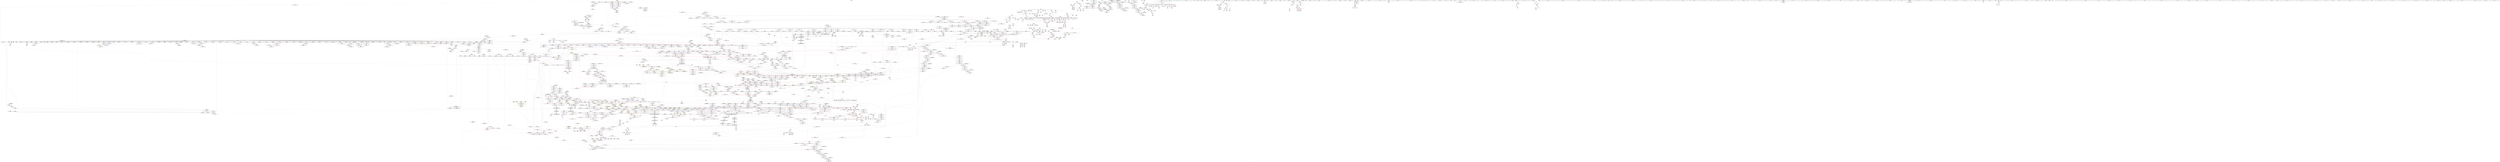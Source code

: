 digraph "SVFG" {
	label="SVFG";

	Node0x5582ecf2ea40 [shape=record,color=grey,label="{NodeID: 0\nNullPtr}"];
	Node0x5582ecf2ea40 -> Node0x5582ed21b590[style=solid];
	Node0x5582ecf2ea40 -> Node0x5582ed21b690[style=solid];
	Node0x5582ecf2ea40 -> Node0x5582ed21b760[style=solid];
	Node0x5582ecf2ea40 -> Node0x5582ed21b830[style=solid];
	Node0x5582ecf2ea40 -> Node0x5582ed21b900[style=solid];
	Node0x5582ecf2ea40 -> Node0x5582ed21b9d0[style=solid];
	Node0x5582ecf2ea40 -> Node0x5582ed21baa0[style=solid];
	Node0x5582ecf2ea40 -> Node0x5582ed21bb70[style=solid];
	Node0x5582ecf2ea40 -> Node0x5582ed21bc40[style=solid];
	Node0x5582ecf2ea40 -> Node0x5582ed21bd10[style=solid];
	Node0x5582ecf2ea40 -> Node0x5582ed21bde0[style=solid];
	Node0x5582ecf2ea40 -> Node0x5582ed21beb0[style=solid];
	Node0x5582ecf2ea40 -> Node0x5582ed20f9c0[style=solid];
	Node0x5582ecf2ea40 -> Node0x5582ed20fa90[style=solid];
	Node0x5582ecf2ea40 -> Node0x5582ed20fb60[style=solid];
	Node0x5582ecf2ea40 -> Node0x5582ed20fc30[style=solid];
	Node0x5582ecf2ea40 -> Node0x5582ed20fd00[style=solid];
	Node0x5582ecf2ea40 -> Node0x5582ed20fdd0[style=solid];
	Node0x5582ecf2ea40 -> Node0x5582ed20fea0[style=solid];
	Node0x5582ecf2ea40 -> Node0x5582ed20ff70[style=solid];
	Node0x5582ecf2ea40 -> Node0x5582ed210040[style=solid];
	Node0x5582ecf2ea40 -> Node0x5582ed210110[style=solid];
	Node0x5582ecf2ea40 -> Node0x5582ed2101e0[style=solid];
	Node0x5582ecf2ea40 -> Node0x5582ed2102b0[style=solid];
	Node0x5582ecf2ea40 -> Node0x5582ed210380[style=solid];
	Node0x5582ecf2ea40 -> Node0x5582ed210450[style=solid];
	Node0x5582ecf2ea40 -> Node0x5582ed210520[style=solid];
	Node0x5582ecf2ea40 -> Node0x5582ed2105f0[style=solid];
	Node0x5582ecf2ea40 -> Node0x5582ed2106c0[style=solid];
	Node0x5582ecf2ea40 -> Node0x5582ed210790[style=solid];
	Node0x5582ecf2ea40 -> Node0x5582ed210860[style=solid];
	Node0x5582ecf2ea40 -> Node0x5582ed210930[style=solid];
	Node0x5582ecf2ea40 -> Node0x5582ed210a00[style=solid];
	Node0x5582ecf2ea40 -> Node0x5582ed210ad0[style=solid];
	Node0x5582ecf2ea40 -> Node0x5582ed210ba0[style=solid];
	Node0x5582ecf2ea40 -> Node0x5582ed210c70[style=solid];
	Node0x5582ecf2ea40 -> Node0x5582ed210d40[style=solid];
	Node0x5582ecf2ea40 -> Node0x5582ed210e10[style=solid];
	Node0x5582ecf2ea40 -> Node0x5582ed210ee0[style=solid];
	Node0x5582ecf2ea40 -> Node0x5582ed210fb0[style=solid];
	Node0x5582ecf2ea40 -> Node0x5582ed211080[style=solid];
	Node0x5582ecf2ea40 -> Node0x5582ed211150[style=solid];
	Node0x5582ecf2ea40 -> Node0x5582ed211220[style=solid];
	Node0x5582ecf2ea40 -> Node0x5582ed2112f0[style=solid];
	Node0x5582ecf2ea40 -> Node0x5582ed2113c0[style=solid];
	Node0x5582ecf2ea40 -> Node0x5582ed211490[style=solid];
	Node0x5582ecf2ea40 -> Node0x5582ed211560[style=solid];
	Node0x5582ecf2ea40 -> Node0x5582ed211630[style=solid];
	Node0x5582ecf2ea40 -> Node0x5582ed211700[style=solid];
	Node0x5582ecf2ea40 -> Node0x5582ed2117d0[style=solid];
	Node0x5582ecf2ea40 -> Node0x5582ed2118a0[style=solid];
	Node0x5582ecf2ea40 -> Node0x5582ed211970[style=solid];
	Node0x5582ecf2ea40 -> Node0x5582ed211a40[style=solid];
	Node0x5582ecf2ea40 -> Node0x5582ed211b10[style=solid];
	Node0x5582ecf2ea40 -> Node0x5582ed211be0[style=solid];
	Node0x5582ecf2ea40 -> Node0x5582ed211cb0[style=solid];
	Node0x5582ecf2ea40 -> Node0x5582ed211d80[style=solid];
	Node0x5582ecf2ea40 -> Node0x5582ed211e50[style=solid];
	Node0x5582ecf2ea40 -> Node0x5582ed25afb0[style=solid];
	Node0x5582ecf2ea40 -> Node0x5582ed2620d0[style=solid];
	Node0x5582ecf2ea40 -> Node0x5582ed233a70[style=solid];
	Node0x5582ecf2ea40 -> Node0x5582ed2340f0[style=solid];
	Node0x5582ecf2ea40 -> Node0x5582ed2341c0[style=solid];
	Node0x5582ecf2ea40 -> Node0x5582ed234290[style=solid];
	Node0x5582ecf2ea40 -> Node0x5582ed234360[style=solid];
	Node0x5582ecf2ea40 -> Node0x5582ed2a39e0[style=solid];
	Node0x5582ecf2ea40 -> Node0x5582ed2a5060[style=solid];
	Node0x5582ecf2ea40:s64 -> Node0x5582ed3f13d0[style=solid,color=red];
	Node0x5582ecf2ea40:s64 -> Node0x5582ed3f1010[style=solid,color=red];
	Node0x5582ed234430 [shape=record,color=blue,label="{NodeID: 1550\n1582\<--1581\nthis.addr\<--this\n_ZN9__gnu_cxx13new_allocatorISt4pairIiiEEC2Ev\n}"];
	Node0x5582ed234430 -> Node0x5582ed251be0[style=dashed];
	Node0x5582ed212a70 [shape=record,color=black,label="{NodeID: 443\n258\<--195\n\<--ref.tmp\n_Z5solveiiii\n}"];
	Node0x5582ed212a70 -> Node0x5582ed25c360[style=solid];
	Node0x5582ed221f60 [shape=record,color=purple,label="{NodeID: 886\n2305\<--2304\n_M_impl57\<--\n_ZNSt5dequeISt4pairIiiESaIS1_EE17_M_reallocate_mapEmb\n}"];
	Node0x5582ed3f2960 [shape=record,color=black,label="{NodeID: 3543\n1861 = PHI(1845, )\n0th arg _ZNK9__gnu_cxx13new_allocatorISt4pairIiiEE8max_sizeEv }"];
	Node0x5582ed3f2960 -> Node0x5582ed236170[style=solid];
	Node0x5582ed30a530 [shape=record,color=black,label="{NodeID: 2436\nMR_276V_2 = PHI(MR_276V_3, MR_276V_1, )\npts\{1940001 \}\n|{<s0>151}}"];
	Node0x5582ed30a530:s0 -> Node0x5582ed307d00[style=dashed,color=blue];
	Node0x5582ed2580a0 [shape=record,color=red,label="{NodeID: 1329\n2432\<--2420\n\<--__first.addr\n_ZSt13__copy_move_aILb0EPPSt4pairIiiES3_ET1_T0_S5_S4_\n|{<s0>170}}"];
	Node0x5582ed2580a0:s0 -> Node0x5582ed4020f0[style=solid,color=red];
	Node0x5582ed20af70 [shape=record,color=green,label="{NodeID: 222\n1416\<--1417\nref.tmp\<--ref.tmp_field_insensitive\n_ZNSt11_Deque_baseISt4pairIiiESaIS1_EE17_M_initialize_mapEm\n|{|<s1>96}}"];
	Node0x5582ed20af70 -> Node0x5582ed2624e0[style=solid];
	Node0x5582ed20af70:s1 -> Node0x5582ed3f5ad0[style=solid,color=red];
	Node0x5582ed22e490 [shape=record,color=purple,label="{NodeID: 665\n312\<--25\narrayidx28\<--dis\n_Z5solveiiii\n}"];
	Node0x5582ed22e490 -> Node0x5582ed2484c0[style=solid];
	Node0x5582ed24cd10 [shape=record,color=red,label="{NodeID: 1108\n758\<--757\n\<--arrayidx73\nmain\n}"];
	Node0x5582ed24cd10 -> Node0x5582ed29d0e0[style=solid];
	Node0x5582ed192230 [shape=record,color=green,label="{NodeID: 1\n7\<--1\n__dso_handle\<--dummyObj\nGlob }"];
	Node0x5582ed234500 [shape=record,color=blue,label="{NodeID: 1551\n1592\<--1588\n__a.addr\<--__a\n_ZSt3maxImERKT_S2_S2_\n}"];
	Node0x5582ed234500 -> Node0x5582ed251d80[style=dashed];
	Node0x5582ed234500 -> Node0x5582ed251e50[style=dashed];
	Node0x5582ed212b40 [shape=record,color=black,label="{NodeID: 444\n381\<--217\n\<--ref.tmp57\n_Z5solveiiii\n}"];
	Node0x5582ed212b40 -> Node0x5582ed25cd20[style=solid];
	Node0x5582ed222030 [shape=record,color=purple,label="{NodeID: 887\n2306\<--2304\n_M_map58\<--\n_ZNSt5dequeISt4pairIiiESaIS1_EE17_M_reallocate_mapEmb\n}"];
	Node0x5582ed222030 -> Node0x5582ed2576e0[style=solid];
	Node0x5582ed3f2a70 [shape=record,color=black,label="{NodeID: 3544\n2143 = PHI(2113, )\n0th arg _ZNSt5dequeISt4pairIiiESaIS1_EE17_M_reallocate_mapEmb }"];
	Node0x5582ed3f2a70 -> Node0x5582ed237690[style=solid];
	Node0x5582ed30aa30 [shape=record,color=black,label="{NodeID: 2437\nMR_66V_3 = PHI(MR_66V_4, MR_66V_2, )\npts\{1857 \}\n|{<s0>132}}"];
	Node0x5582ed30aa30:s0 -> Node0x5582ed355ad0[style=dashed,color=blue];
	Node0x5582ed258170 [shape=record,color=red,label="{NodeID: 1330\n2433\<--2422\n\<--__last.addr\n_ZSt13__copy_move_aILb0EPPSt4pairIiiES3_ET1_T0_S5_S4_\n|{<s0>170}}"];
	Node0x5582ed258170:s0 -> Node0x5582ed402200[style=solid,color=red];
	Node0x5582ed20b040 [shape=record,color=green,label="{NodeID: 223\n1418\<--1419\nref.tmp2\<--ref.tmp2_field_insensitive\n_ZNSt11_Deque_baseISt4pairIiiESaIS1_EE17_M_initialize_mapEm\n|{|<s1>96}}"];
	Node0x5582ed20b040 -> Node0x5582ed2625b0[style=solid];
	Node0x5582ed20b040:s1 -> Node0x5582ed3f5ce0[style=solid,color=red];
	Node0x5582ed22e560 [shape=record,color=purple,label="{NodeID: 666\n348\<--25\narrayidx39\<--dis\n_Z5solveiiii\n}"];
	Node0x5582ed24cde0 [shape=record,color=red,label="{NodeID: 1109\n818\<--815\n\<--__t.addr\n_ZSt7forwardIiEOT_RNSt16remove_referenceIS0_E4typeE\n}"];
	Node0x5582ed24cde0 -> Node0x5582ed225730[style=solid];
	Node0x5582ed19e6f0 [shape=record,color=green,label="{NodeID: 2\n9\<--1\n\<--dummyObj\nCan only get source location for instruction, argument, global var or function.|{<s0>44|<s1>45}}"];
	Node0x5582ed19e6f0:s0 -> Node0x5582ed3f7380[style=solid,color=red];
	Node0x5582ed19e6f0:s1 -> Node0x5582ed3f7380[style=solid,color=red];
	Node0x5582ed32d9e0 [shape=record,color=yellow,style=double,label="{NodeID: 2659\n119V_1 = ENCHI(MR_119V_0)\npts\{1787 1857 1940000 1940001 1940003 1940004 1940005 1940006 1940007 1940008 1940009 \}\nFun[_ZNSt5queueISt4pairIiiESt5dequeIS1_SaIS1_EEE4pushEOS1_]|{<s0>21}}"];
	Node0x5582ed32d9e0:s0 -> Node0x5582ed326a40[style=dashed,color=red];
	Node0x5582ed2345d0 [shape=record,color=blue,label="{NodeID: 1552\n1594\<--1589\n__b.addr\<--__b\n_ZSt3maxImERKT_S2_S2_\n}"];
	Node0x5582ed2345d0 -> Node0x5582ed251f20[style=dashed];
	Node0x5582ed2345d0 -> Node0x5582ed251ff0[style=dashed];
	Node0x5582ed212c10 [shape=record,color=black,label="{NodeID: 445\n238\<--237\nidxprom\<--\n_Z5solveiiii\n}"];
	Node0x5582ed222100 [shape=record,color=purple,label="{NodeID: 888\n2309\<--2308\n_M_impl59\<--\n_ZNSt5dequeISt4pairIiiESaIS1_EE17_M_reallocate_mapEmb\n}"];
	Node0x5582ed3f2b80 [shape=record,color=black,label="{NodeID: 3545\n2144 = PHI(2136, )\n1st arg _ZNSt5dequeISt4pairIiiESaIS1_EE17_M_reallocate_mapEmb }"];
	Node0x5582ed3f2b80 -> Node0x5582ed237760[style=solid];
	Node0x5582ed30af30 [shape=record,color=black,label="{NodeID: 2438\nMR_85V_3 = PHI(MR_85V_4, MR_85V_2, )\npts\{1940006 \}\n|{<s0>132}}"];
	Node0x5582ed30af30:s0 -> Node0x5582ed355ad0[style=dashed,color=blue];
	Node0x5582ed258240 [shape=record,color=red,label="{NodeID: 1331\n2434\<--2424\n\<--__result.addr\n_ZSt13__copy_move_aILb0EPPSt4pairIiiES3_ET1_T0_S5_S4_\n|{<s0>170}}"];
	Node0x5582ed258240:s0 -> Node0x5582ed402310[style=solid,color=red];
	Node0x5582ed20b110 [shape=record,color=green,label="{NodeID: 224\n1420\<--1421\n__nstart\<--__nstart_field_insensitive\n_ZNSt11_Deque_baseISt4pairIiiESaIS1_EE17_M_initialize_mapEm\n}"];
	Node0x5582ed20b110 -> Node0x5582ed250d40[style=solid];
	Node0x5582ed20b110 -> Node0x5582ed250e10[style=solid];
	Node0x5582ed20b110 -> Node0x5582ed250ee0[style=solid];
	Node0x5582ed20b110 -> Node0x5582ed262820[style=solid];
	Node0x5582ed22e630 [shape=record,color=purple,label="{NodeID: 667\n351\<--25\narrayidx41\<--dis\n_Z5solveiiii\n|{<s0>13}}"];
	Node0x5582ed22e630:s0 -> Node0x5582ed4035d0[style=solid,color=red];
	Node0x5582ed24ceb0 [shape=record,color=red,label="{NodeID: 1110\n833\<--824\nthis1\<--this.addr\n_ZNSt4pairIiiEC2IiiLb1EEEOT_OT0_\n}"];
	Node0x5582ed24ceb0 -> Node0x5582ed225800[style=solid];
	Node0x5582ed24ceb0 -> Node0x5582ed230b50[style=solid];
	Node0x5582ed24ceb0 -> Node0x5582ed230c20[style=solid];
	Node0x5582ed202690 [shape=record,color=green,label="{NodeID: 3\n33\<--1\n.str\<--dummyObj\nGlob }"];
	Node0x5582ed2346a0 [shape=record,color=blue,label="{NodeID: 1553\n1590\<--1604\nretval\<--\n_ZSt3maxImERKT_S2_S2_\n}"];
	Node0x5582ed2346a0 -> Node0x5582ed2f9340[style=dashed];
	Node0x5582ed212ce0 [shape=record,color=black,label="{NodeID: 446\n243\<--242\nidxprom1\<--add\n_Z5solveiiii\n}"];
	Node0x5582ed2221d0 [shape=record,color=purple,label="{NodeID: 889\n2310\<--2308\n_M_map_size60\<--\n_ZNSt5dequeISt4pairIiiESaIS1_EE17_M_reallocate_mapEmb\n}"];
	Node0x5582ed2221d0 -> Node0x5582ed2577b0[style=solid];
	Node0x5582ed3f2c90 [shape=record,color=black,label="{NodeID: 3546\n2145 = PHI(157, )\n2nd arg _ZNSt5dequeISt4pairIiiESaIS1_EE17_M_reallocate_mapEmb }"];
	Node0x5582ed3f2c90 -> Node0x5582ed229010[style=solid];
	Node0x5582ed30b430 [shape=record,color=black,label="{NodeID: 2439\nMR_377V_2 = PHI(MR_377V_3, MR_377V_1, )\npts\{1940008 \}\n|{<s0>132}}"];
	Node0x5582ed30b430:s0 -> Node0x5582ed355ad0[style=dashed,color=blue];
	Node0x5582ed258310 [shape=record,color=red,label="{NodeID: 1332\n2444\<--2441\n\<--__it.addr\n_ZSt12__niter_baseIPPSt4pairIiiEET_S4_\n}"];
	Node0x5582ed258310 -> Node0x5582ed22aa10[style=solid];
	Node0x5582ed20b1e0 [shape=record,color=green,label="{NodeID: 225\n1422\<--1423\n__nfinish\<--__nfinish_field_insensitive\n_ZNSt11_Deque_baseISt4pairIiiESaIS1_EE17_M_initialize_mapEm\n}"];
	Node0x5582ed20b1e0 -> Node0x5582ed250fb0[style=solid];
	Node0x5582ed20b1e0 -> Node0x5582ed251080[style=solid];
	Node0x5582ed20b1e0 -> Node0x5582ed2628f0[style=solid];
	Node0x5582ed22e700 [shape=record,color=purple,label="{NodeID: 668\n400\<--25\n\<--dis\n_Z5solveiiii\n}"];
	Node0x5582ed24cf80 [shape=record,color=red,label="{NodeID: 1111\n836\<--826\n\<--__x.addr\n_ZNSt4pairIiiEC2IiiLb1EEEOT_OT0_\n|{<s0>51}}"];
	Node0x5582ed24cf80:s0 -> Node0x5582ed3ff380[style=solid,color=red];
	Node0x5582ed202720 [shape=record,color=green,label="{NodeID: 4\n35\<--1\n.str.1\<--dummyObj\nGlob }"];
	Node0x5582ed234770 [shape=record,color=blue,label="{NodeID: 1554\n1590\<--1607\nretval\<--\n_ZSt3maxImERKT_S2_S2_\n}"];
	Node0x5582ed234770 -> Node0x5582ed2f9340[style=dashed];
	Node0x5582ed212db0 [shape=record,color=black,label="{NodeID: 447\n249\<--248\nidxprom5\<--\n_Z5solveiiii\n}"];
	Node0x5582ed2222a0 [shape=record,color=purple,label="{NodeID: 890\n2315\<--2314\n_M_impl61\<--\n_ZNSt5dequeISt4pairIiiESaIS1_EE17_M_reallocate_mapEmb\n}"];
	Node0x5582ed3f2dd0 [shape=record,color=black,label="{NodeID: 3547\n1320 = PHI(1265, )\n0th arg _ZN9__gnu_cxx13new_allocatorIPSt4pairIiiEED2Ev }"];
	Node0x5582ed3f2dd0 -> Node0x5582ed261a50[style=solid];
	Node0x5582ed30b930 [shape=record,color=black,label="{NodeID: 2440\nMR_380V_2 = PHI(MR_380V_3, MR_380V_1, )\npts\{1787 1940000 1940001 1940003 1940004 1940005 1940007 1940009 \}\n|{<s0>132}}"];
	Node0x5582ed30b930:s0 -> Node0x5582ed355ad0[style=dashed,color=blue];
	Node0x5582ed2583e0 [shape=record,color=red,label="{NodeID: 1333\n2462\<--2450\n\<--__first.addr\n_ZNSt11__copy_moveILb0ELb1ESt26random_access_iterator_tagE8__copy_mIPSt4pairIiiEEEPT_PKS6_S9_S7_\n}"];
	Node0x5582ed2583e0 -> Node0x5582ed22abb0[style=solid];
	Node0x5582ed20b2b0 [shape=record,color=green,label="{NodeID: 226\n1424\<--1425\nexn.slot\<--exn.slot_field_insensitive\n_ZNSt11_Deque_baseISt4pairIiiESaIS1_EE17_M_initialize_mapEm\n}"];
	Node0x5582ed20b2b0 -> Node0x5582ed251150[style=solid];
	Node0x5582ed20b2b0 -> Node0x5582ed251220[style=solid];
	Node0x5582ed20b2b0 -> Node0x5582ed2338d0[style=solid];
	Node0x5582ed20b2b0 -> Node0x5582ed233c10[style=solid];
	Node0x5582ed22e7d0 [shape=record,color=purple,label="{NodeID: 669\n401\<--25\narrayidx67\<--dis\n_Z5solveiiii\n}"];
	Node0x5582ed22e7d0 -> Node0x5582ed248ce0[style=solid];
	Node0x5582ed24d050 [shape=record,color=red,label="{NodeID: 1112\n841\<--828\n\<--__y.addr\n_ZNSt4pairIiiEC2IiiLb1EEEOT_OT0_\n|{<s0>52}}"];
	Node0x5582ed24d050:s0 -> Node0x5582ed3ff380[style=solid,color=red];
	Node0x5582ed2033c0 [shape=record,color=green,label="{NodeID: 5\n37\<--1\nstdin\<--dummyObj\nGlob }"];
	Node0x5582ed32dd10 [shape=record,color=yellow,style=double,label="{NodeID: 2662\n117V_1 = ENCHI(MR_117V_0)\npts\{1960000 1960001 2180000 2180001 \}\nFun[_ZNSt5queueISt4pairIiiESt5dequeIS1_SaIS1_EEE4pushEOS1_]|{<s0>21}}"];
	Node0x5582ed32dd10:s0 -> Node0x5582ed326930[style=dashed,color=red];
	Node0x5582ed234840 [shape=record,color=blue,label="{NodeID: 1555\n1615\<--1613\nthis.addr\<--this\n_ZNSt11_Deque_baseISt4pairIiiESaIS1_EE15_M_allocate_mapEm\n}"];
	Node0x5582ed234840 -> Node0x5582ed252260[style=dashed];
	Node0x5582ed212e80 [shape=record,color=black,label="{NodeID: 448\n280\<--279\nidxprom15\<--\n_Z5solveiiii\n}"];
	Node0x5582ed222370 [shape=record,color=purple,label="{NodeID: 891\n2316\<--2314\n_M_map62\<--\n_ZNSt5dequeISt4pairIiiESaIS1_EE17_M_reallocate_mapEmb\n}"];
	Node0x5582ed222370 -> Node0x5582ed237de0[style=solid];
	Node0x5582ed3f2f10 [shape=record,color=black,label="{NodeID: 3548\n1817 = PHI(1810, )\n0th arg _ZNSt16allocator_traitsISaISt4pairIiiEEE8allocateERS2_m }"];
	Node0x5582ed3f2f10 -> Node0x5582ed235d60[style=solid];
	Node0x5582ed30be60 [shape=record,color=black,label="{NodeID: 2441\nMR_48V_2 = PHI(MR_48V_3, MR_48V_1, )\npts\{206 \}\n}"];
	Node0x5582ed30be60 -> Node0x5582ed25c430[style=dashed];
	Node0x5582ed2584b0 [shape=record,color=red,label="{NodeID: 1334\n2473\<--2450\n\<--__first.addr\n_ZNSt11__copy_moveILb0ELb1ESt26random_access_iterator_tagE8__copy_mIPSt4pairIiiEEEPT_PKS6_S9_S7_\n}"];
	Node0x5582ed2584b0 -> Node0x5582ed22ad50[style=solid];
	Node0x5582ed20b380 [shape=record,color=green,label="{NodeID: 227\n1426\<--1427\nehselector.slot\<--ehselector.slot_field_insensitive\n_ZNSt11_Deque_baseISt4pairIiiESaIS1_EE17_M_initialize_mapEm\n}"];
	Node0x5582ed20b380 -> Node0x5582ed2512f0[style=solid];
	Node0x5582ed20b380 -> Node0x5582ed2339a0[style=solid];
	Node0x5582ed20b380 -> Node0x5582ed233ce0[style=solid];
	Node0x5582ed22e8a0 [shape=record,color=purple,label="{NodeID: 670\n411\<--25\n\<--dis\n_Z5solveiiii\n}"];
	Node0x5582ed24d120 [shape=record,color=red,label="{NodeID: 1113\n838\<--837\n\<--call\n_ZNSt4pairIiiEC2IiiLb1EEEOT_OT0_\n}"];
	Node0x5582ed24d120 -> Node0x5582ed25eda0[style=solid];
	Node0x5582ed203450 [shape=record,color=green,label="{NodeID: 6\n38\<--1\n.str.2\<--dummyObj\nGlob }"];
	Node0x5582ed234910 [shape=record,color=blue,label="{NodeID: 1556\n1617\<--1614\n__n.addr\<--__n\n_ZNSt11_Deque_baseISt4pairIiiESaIS1_EE15_M_allocate_mapEm\n}"];
	Node0x5582ed234910 -> Node0x5582ed252330[style=dashed];
	Node0x5582ed212f50 [shape=record,color=black,label="{NodeID: 449\n285\<--284\nidxprom17\<--\n_Z5solveiiii\n}"];
	Node0x5582ed222440 [shape=record,color=purple,label="{NodeID: 892\n2320\<--2319\n_M_impl63\<--\n_ZNSt5dequeISt4pairIiiESaIS1_EE17_M_reallocate_mapEmb\n}"];
	Node0x5582ed3f3050 [shape=record,color=black,label="{NodeID: 3549\n1818 = PHI(1811, )\n1st arg _ZNSt16allocator_traitsISaISt4pairIiiEEE8allocateERS2_m }"];
	Node0x5582ed3f3050 -> Node0x5582ed235e30[style=solid];
	Node0x5582ed30c360 [shape=record,color=black,label="{NodeID: 2442\nMR_50V_2 = PHI(MR_50V_3, MR_50V_1, )\npts\{208 \}\n}"];
	Node0x5582ed30c360 -> Node0x5582ed25c500[style=dashed];
	Node0x5582ed258580 [shape=record,color=red,label="{NodeID: 1335\n2461\<--2452\n\<--__last.addr\n_ZNSt11__copy_moveILb0ELb1ESt26random_access_iterator_tagE8__copy_mIPSt4pairIiiEEEPT_PKS6_S9_S7_\n}"];
	Node0x5582ed258580 -> Node0x5582ed22aae0[style=solid];
	Node0x5582ed20b450 [shape=record,color=green,label="{NodeID: 228\n1442\<--1443\n_ZSt3maxImERKT_S2_S2_\<--_ZSt3maxImERKT_S2_S2__field_insensitive\n}"];
	Node0x5582ed22e970 [shape=record,color=purple,label="{NodeID: 671\n412\<--25\narrayidx74\<--dis\n_Z5solveiiii\n}"];
	Node0x5582ed22e970 -> Node0x5582ed248e80[style=solid];
	Node0x5582ed24d1f0 [shape=record,color=red,label="{NodeID: 1114\n843\<--842\n\<--call2\n_ZNSt4pairIiiEC2IiiLb1EEEOT_OT0_\n}"];
	Node0x5582ed24d1f0 -> Node0x5582ed25ee70[style=solid];
	Node0x5582ed203510 [shape=record,color=green,label="{NodeID: 7\n40\<--1\n.str.3\<--dummyObj\nGlob }"];
	Node0x5582ed32df30 [shape=record,color=yellow,style=double,label="{NodeID: 2664\n137V_1 = ENCHI(MR_137V_0)\npts\{1940002 1940003 1940004 1940005 1940006 1940007 1940008 1940009 \}\nFun[_ZNSt5dequeISt4pairIiiESaIS1_EE5beginEv]|{<s0>62|<s1>62|<s2>62|<s3>62}}"];
	Node0x5582ed32df30:s0 -> Node0x5582ed329d70[style=dashed,color=red];
	Node0x5582ed32df30:s1 -> Node0x5582ed329e50[style=dashed,color=red];
	Node0x5582ed32df30:s2 -> Node0x5582ed329f30[style=dashed,color=red];
	Node0x5582ed32df30:s3 -> Node0x5582ed32a010[style=dashed,color=red];
	Node0x5582ed2349e0 [shape=record,color=blue,label="{NodeID: 1557\n1621\<--1636\nexn.slot\<--\n_ZNSt11_Deque_baseISt4pairIiiESaIS1_EE15_M_allocate_mapEm\n}"];
	Node0x5582ed2349e0 -> Node0x5582ed252400[style=dashed];
	Node0x5582ed213020 [shape=record,color=black,label="{NodeID: 450\n288\<--287\nidxprom19\<--\n_Z5solveiiii\n}"];
	Node0x5582ed222510 [shape=record,color=purple,label="{NodeID: 893\n2321\<--2319\n_M_map_size64\<--\n_ZNSt5dequeISt4pairIiiESaIS1_EE17_M_reallocate_mapEmb\n}"];
	Node0x5582ed222510 -> Node0x5582ed237eb0[style=solid];
	Node0x5582ed3f3190 [shape=record,color=black,label="{NodeID: 3550\n1793 = PHI(1773, )\n0th arg _ZNK9__gnu_cxx13new_allocatorIPSt4pairIiiEE8max_sizeEv }"];
	Node0x5582ed3f3190 -> Node0x5582ed235bc0[style=solid];
	Node0x5582ed30c860 [shape=record,color=black,label="{NodeID: 2443\nMR_52V_2 = PHI(MR_52V_3, MR_52V_1, )\npts\{210 \}\n}"];
	Node0x5582ed30c860 -> Node0x5582ed25c5d0[style=dashed];
	Node0x5582ed258650 [shape=record,color=red,label="{NodeID: 1336\n2471\<--2454\n\<--__result.addr\n_ZNSt11__copy_moveILb0ELb1ESt26random_access_iterator_tagE8__copy_mIPSt4pairIiiEEEPT_PKS6_S9_S7_\n}"];
	Node0x5582ed258650 -> Node0x5582ed22ac80[style=solid];
	Node0x5582ed2139e0 [shape=record,color=green,label="{NodeID: 229\n1452\<--1453\n_ZNSt11_Deque_baseISt4pairIiiESaIS1_EE15_M_allocate_mapEm\<--_ZNSt11_Deque_baseISt4pairIiiESaIS1_EE15_M_allocate_mapEm_field_insensitive\n}"];
	Node0x5582ed22ea40 [shape=record,color=purple,label="{NodeID: 672\n230\<--30\n\<--in_que\n_Z5solveiiii\n}"];
	Node0x5582ed24d2c0 [shape=record,color=red,label="{NodeID: 1115\n851\<--848\n\<--__t.addr\n_ZSt7forwardIRiEOT_RNSt16remove_referenceIS1_E4typeE\n}"];
	Node0x5582ed24d2c0 -> Node0x5582ed2258d0[style=solid];
	Node0x5582ed2029d0 [shape=record,color=green,label="{NodeID: 8\n42\<--1\nstdout\<--dummyObj\nGlob }"];
	Node0x5582ed32e010 [shape=record,color=yellow,style=double,label="{NodeID: 2665\n389V_1 = ENCHI(MR_389V_0)\npts\{8840000 8840001 8840002 8840003 26150000 26150001 26150002 26150003 \}\nFun[_ZNSt5dequeISt4pairIiiESaIS1_EE5beginEv]|{<s0>62|<s1>62|<s2>62|<s3>62}}"];
	Node0x5582ed32e010:s0 -> Node0x5582ed25fd10[style=dashed,color=red];
	Node0x5582ed32e010:s1 -> Node0x5582ed25fde0[style=dashed,color=red];
	Node0x5582ed32e010:s2 -> Node0x5582ed25feb0[style=dashed,color=red];
	Node0x5582ed32e010:s3 -> Node0x5582ed25ff80[style=dashed,color=red];
	Node0x5582ed234ab0 [shape=record,color=blue,label="{NodeID: 1558\n1623\<--1638\nehselector.slot\<--\n_ZNSt11_Deque_baseISt4pairIiiESaIS1_EE15_M_allocate_mapEm\n}"];
	Node0x5582ed234ab0 -> Node0x5582ed2524d0[style=dashed];
	Node0x5582ed2130f0 [shape=record,color=black,label="{NodeID: 451\n295\<--294\nidxprom22\<--\n_Z5solveiiii\n}"];
	Node0x5582ed2225e0 [shape=record,color=purple,label="{NodeID: 894\n2325\<--2324\n_M_impl66\<--\n_ZNSt5dequeISt4pairIiiESaIS1_EE17_M_reallocate_mapEmb\n}"];
	Node0x5582ed3f32d0 [shape=record,color=black,label="{NodeID: 3551\n1088 = PHI(977, 1430, 2303, )\n0th arg _ZNSt11_Deque_baseISt4pairIiiESaIS1_EE17_M_deallocate_mapEPPS1_m }"];
	Node0x5582ed3f32d0 -> Node0x5582ed260460[style=solid];
	Node0x5582ed30cd60 [shape=record,color=black,label="{NodeID: 2444\nMR_54V_2 = PHI(MR_54V_4, MR_54V_1, )\npts\{212 \}\n}"];
	Node0x5582ed30cd60 -> Node0x5582ed25c770[style=dashed];
	Node0x5582ed258720 [shape=record,color=red,label="{NodeID: 1337\n2481\<--2454\n\<--__result.addr\n_ZNSt11__copy_moveILb0ELb1ESt26random_access_iterator_tagE8__copy_mIPSt4pairIiiEEEPT_PKS6_S9_S7_\n}"];
	Node0x5582ed258720 -> Node0x5582ed244f20[style=solid];
	Node0x5582ed213ab0 [shape=record,color=green,label="{NodeID: 230\n1475\<--1476\n_ZNSt11_Deque_baseISt4pairIiiESaIS1_EE15_M_create_nodesEPPS1_S5_\<--_ZNSt11_Deque_baseISt4pairIiiESaIS1_EE15_M_create_nodesEPPS1_S5__field_insensitive\n}"];
	Node0x5582ed22eb10 [shape=record,color=purple,label="{NodeID: 673\n286\<--30\narrayidx18\<--in_que\n_Z5solveiiii\n}"];
	Node0x5582ed24d390 [shape=record,color=red,label="{NodeID: 1116\n866\<--857\nthis1\<--this.addr\n_ZNSt4pairIiiEC2IRiS2_Lb1EEEOT_OT0_\n}"];
	Node0x5582ed24d390 -> Node0x5582ed2259a0[style=solid];
	Node0x5582ed24d390 -> Node0x5582ed230cf0[style=solid];
	Node0x5582ed24d390 -> Node0x5582ed230dc0[style=solid];
	Node0x5582ed202a90 [shape=record,color=green,label="{NodeID: 9\n43\<--1\n.str.4\<--dummyObj\nGlob }"];
	Node0x5582ed32e120 [shape=record,color=yellow,style=double,label="{NodeID: 2666\n64V_1 = ENCHI(MR_64V_0)\npts\{1787 \}\nFun[_ZSt23__copy_move_backward_a2ILb0EPPSt4pairIiiES3_ET1_T0_S5_S4_]|{<s0>175}}"];
	Node0x5582ed32e120:s0 -> Node0x5582ed329420[style=dashed,color=red];
	Node0x5582ed234b80 [shape=record,color=blue,label="{NodeID: 1559\n1651\<--1648\nthis.addr\<--this\n_ZNSt11_Deque_baseISt4pairIiiESaIS1_EE15_M_create_nodesEPPS1_S5_\n}"];
	Node0x5582ed234b80 -> Node0x5582ed2525a0[style=dashed];
	Node0x5582ed2131c0 [shape=record,color=black,label="{NodeID: 452\n308\<--307\nidxprom25\<--\n_Z5solveiiii\n}"];
	Node0x5582ed2226b0 [shape=record,color=purple,label="{NodeID: 895\n2326\<--2324\n_M_start67\<--\n_ZNSt5dequeISt4pairIiiESaIS1_EE17_M_reallocate_mapEmb\n|{<s0>158}}"];
	Node0x5582ed2226b0:s0 -> Node0x5582ed4016e0[style=solid,color=red];
	Node0x5582ed3f35b0 [shape=record,color=black,label="{NodeID: 3552\n1089 = PHI(997, 1488, 2307, )\n1st arg _ZNSt11_Deque_baseISt4pairIiiESaIS1_EE17_M_deallocate_mapEPPS1_m }"];
	Node0x5582ed3f35b0 -> Node0x5582ed260530[style=solid];
	Node0x5582ed30d260 [shape=record,color=black,label="{NodeID: 2445\nMR_56V_2 = PHI(MR_56V_3, MR_56V_1, )\npts\{214 \}\n}"];
	Node0x5582ed30d260 -> Node0x5582ed25c840[style=dashed];
	Node0x5582ed30d260 -> Node0x5582ed30d260[style=dashed];
	Node0x5582ed2587f0 [shape=record,color=red,label="{NodeID: 1338\n2468\<--2456\n\<--_Num\n_ZNSt11__copy_moveILb0ELb1ESt26random_access_iterator_tagE8__copy_mIPSt4pairIiiEEEPT_PKS6_S9_S7_\n}"];
	Node0x5582ed2587f0 -> Node0x5582ed2a51e0[style=solid];
	Node0x5582ed213bb0 [shape=record,color=green,label="{NodeID: 231\n1500\<--1501\n__cxa_rethrow\<--__cxa_rethrow_field_insensitive\n}"];
	Node0x5582ed22ebe0 [shape=record,color=purple,label="{NodeID: 674\n289\<--30\narrayidx20\<--in_que\n_Z5solveiiii\n}"];
	Node0x5582ed22ebe0 -> Node0x5582ed25c6a0[style=solid];
	Node0x5582ed24d460 [shape=record,color=red,label="{NodeID: 1117\n869\<--859\n\<--__x.addr\n_ZNSt4pairIiiEC2IRiS2_Lb1EEEOT_OT0_\n|{<s0>53}}"];
	Node0x5582ed24d460:s0 -> Node0x5582ed3f48a0[style=solid,color=red];
	Node0x5582ed202b50 [shape=record,color=green,label="{NodeID: 10\n45\<--1\n.str.5\<--dummyObj\nGlob }"];
	Node0x5582ed234c50 [shape=record,color=blue,label="{NodeID: 1560\n1653\<--1649\n__nstart.addr\<--__nstart\n_ZNSt11_Deque_baseISt4pairIiiESaIS1_EE15_M_create_nodesEPPS1_S5_\n}"];
	Node0x5582ed234c50 -> Node0x5582ed252670[style=dashed];
	Node0x5582ed234c50 -> Node0x5582ed252740[style=dashed];
	Node0x5582ed213290 [shape=record,color=black,label="{NodeID: 453\n311\<--310\nidxprom27\<--\n_Z5solveiiii\n}"];
	Node0x5582ed222780 [shape=record,color=purple,label="{NodeID: 896\n2330\<--2329\n_M_impl68\<--\n_ZNSt5dequeISt4pairIiiESaIS1_EE17_M_reallocate_mapEmb\n}"];
	Node0x5582ed3f3770 [shape=record,color=black,label="{NodeID: 3553\n1090 = PHI(1000, 1491, 2311, )\n2nd arg _ZNSt11_Deque_baseISt4pairIiiESaIS1_EE17_M_deallocate_mapEPPS1_m }"];
	Node0x5582ed3f3770 -> Node0x5582ed260600[style=solid];
	Node0x5582ed30d760 [shape=record,color=black,label="{NodeID: 2446\nMR_58V_2 = PHI(MR_58V_3, MR_58V_1, )\npts\{216 \}\n}"];
	Node0x5582ed30d760 -> Node0x5582ed25c910[style=dashed];
	Node0x5582ed30d760 -> Node0x5582ed30d760[style=dashed];
	Node0x5582ed2588c0 [shape=record,color=red,label="{NodeID: 1339\n2475\<--2456\n\<--_Num\n_ZNSt11__copy_moveILb0ELb1ESt26random_access_iterator_tagE8__copy_mIPSt4pairIiiEEEPT_PKS6_S9_S7_\n}"];
	Node0x5582ed2588c0 -> Node0x5582ed2a1be0[style=solid];
	Node0x5582ed213cb0 [shape=record,color=green,label="{NodeID: 232\n1508\<--1509\n__cxa_end_catch\<--__cxa_end_catch_field_insensitive\n}"];
	Node0x5582ed22ecb0 [shape=record,color=purple,label="{NodeID: 675\n359\<--30\narrayidx47\<--in_que\n_Z5solveiiii\n}"];
	Node0x5582ed24d530 [shape=record,color=red,label="{NodeID: 1118\n874\<--861\n\<--__y.addr\n_ZNSt4pairIiiEC2IRiS2_Lb1EEEOT_OT0_\n|{<s0>54}}"];
	Node0x5582ed24d530:s0 -> Node0x5582ed3f48a0[style=solid,color=red];
	Node0x5582ed203640 [shape=record,color=green,label="{NodeID: 11\n47\<--1\n.str.6\<--dummyObj\nGlob }"];
	Node0x5582ed234d20 [shape=record,color=blue,label="{NodeID: 1561\n1655\<--1650\n__nfinish.addr\<--__nfinish\n_ZNSt11_Deque_baseISt4pairIiiESaIS1_EE15_M_create_nodesEPPS1_S5_\n}"];
	Node0x5582ed234d20 -> Node0x5582ed252810[style=dashed];
	Node0x5582ed213360 [shape=record,color=black,label="{NodeID: 454\n328\<--327\nidxprom34\<--\n_Z5solveiiii\n}"];
	Node0x5582ed222850 [shape=record,color=purple,label="{NodeID: 897\n2331\<--2329\n_M_finish69\<--\n_ZNSt5dequeISt4pairIiiESaIS1_EE17_M_reallocate_mapEmb\n|{<s0>159}}"];
	Node0x5582ed222850:s0 -> Node0x5582ed4016e0[style=solid,color=red];
	Node0x5582ed3f3930 [shape=record,color=black,label="{NodeID: 3554\n181 = PHI(793, )\n0th arg _Z5solveiiii }"];
	Node0x5582ed3f3930 -> Node0x5582ed25bdb0[style=solid];
	Node0x5582ed30dc60 [shape=record,color=black,label="{NodeID: 2447\nMR_60V_2 = PHI(MR_60V_3, MR_60V_1, )\npts\{218 \}\n}"];
	Node0x5582ed30dc60 -> Node0x5582ed3190c0[style=dashed];
	Node0x5582ed258990 [shape=record,color=red,label="{NodeID: 1340\n2482\<--2456\n\<--_Num\n_ZNSt11__copy_moveILb0ELb1ESt26random_access_iterator_tagE8__copy_mIPSt4pairIiiEEEPT_PKS6_S9_S7_\n}"];
	Node0x5582ed213db0 [shape=record,color=green,label="{NodeID: 233\n1515\<--1516\n_ZNSt15_Deque_iteratorISt4pairIiiERS1_PS1_E11_M_set_nodeEPS3_\<--_ZNSt15_Deque_iteratorISt4pairIiiERS1_PS1_E11_M_set_nodeEPS3__field_insensitive\n}"];
	Node0x5582ed22ed80 [shape=record,color=purple,label="{NodeID: 676\n362\<--30\narrayidx49\<--in_que\n_Z5solveiiii\n}"];
	Node0x5582ed22ed80 -> Node0x5582ed2489a0[style=solid];
	Node0x5582ed24d600 [shape=record,color=red,label="{NodeID: 1119\n871\<--870\n\<--call\n_ZNSt4pairIiiEC2IRiS2_Lb1EEEOT_OT0_\n}"];
	Node0x5582ed24d600 -> Node0x5582ed25f280[style=solid];
	Node0x5582ed203740 [shape=record,color=green,label="{NodeID: 12\n49\<--1\n.str.7\<--dummyObj\nGlob }"];
	Node0x5582ed234df0 [shape=record,color=blue,label="{NodeID: 1562\n1657\<--1667\n__cur\<--\n_ZNSt11_Deque_baseISt4pairIiiESaIS1_EE15_M_create_nodesEPPS1_S5_\n}"];
	Node0x5582ed234df0 -> Node0x5582ed3177c0[style=dashed];
	Node0x5582ed213430 [shape=record,color=black,label="{NodeID: 455\n347\<--346\nidxprom38\<--\n_Z5solveiiii\n}"];
	Node0x5582ed222920 [shape=record,color=purple,label="{NodeID: 898\n2762\<--2472\noffset_0\<--\n}"];
	Node0x5582ed222920 -> Node0x5582ed238ef0[style=solid];
	Node0x5582ed3f3a40 [shape=record,color=black,label="{NodeID: 3555\n182 = PHI(794, )\n1st arg _Z5solveiiii }"];
	Node0x5582ed3f3a40 -> Node0x5582ed25be80[style=solid];
	Node0x5582ed30e160 [shape=record,color=black,label="{NodeID: 2448\nMR_64V_4 = PHI(MR_64V_5, MR_64V_3, )\npts\{1787 \}\n|{|<s2>11|<s3>18|<s4>49}}"];
	Node0x5582ed30e160 -> Node0x5582ed301870[style=dashed];
	Node0x5582ed30e160 -> Node0x5582ed3195c0[style=dashed];
	Node0x5582ed30e160:s2 -> Node0x5582ed338540[style=dashed,color=red];
	Node0x5582ed30e160:s3 -> Node0x5582ed324f10[style=dashed,color=red];
	Node0x5582ed30e160:s4 -> Node0x5582ed306370[style=dashed,color=blue];
	Node0x5582ed258a60 [shape=record,color=red,label="{NodeID: 1341\n2503\<--2494\n\<--__first.addr\n_ZSt23__copy_move_backward_a2ILb0EPPSt4pairIiiES3_ET1_T0_S5_S4_\n|{<s0>172}}"];
	Node0x5582ed258a60:s0 -> Node0x5582ed4004b0[style=solid,color=red];
	Node0x5582ed213eb0 [shape=record,color=green,label="{NodeID: 234\n1556\<--1557\nthis.addr\<--this.addr_field_insensitive\n_ZNSaISt4pairIiiEEC2Ev\n}"];
	Node0x5582ed213eb0 -> Node0x5582ed251a40[style=solid];
	Node0x5582ed213eb0 -> Node0x5582ed233f50[style=solid];
	Node0x5582ed22ee50 [shape=record,color=purple,label="{NodeID: 677\n370\<--30\narrayidx54\<--in_que\n_Z5solveiiii\n}"];
	Node0x5582ed24d6d0 [shape=record,color=red,label="{NodeID: 1120\n876\<--875\n\<--call2\n_ZNSt4pairIiiEC2IRiS2_Lb1EEEOT_OT0_\n}"];
	Node0x5582ed24d6d0 -> Node0x5582ed25f350[style=solid];
	Node0x5582ed203840 [shape=record,color=green,label="{NodeID: 13\n51\<--1\n.str.8\<--dummyObj\nGlob }"];
	Node0x5582ed234ec0 [shape=record,color=blue,label="{NodeID: 1563\n1677\<--1674\n\<--call\n_ZNSt11_Deque_baseISt4pairIiiESaIS1_EE15_M_create_nodesEPPS1_S5_\n}"];
	Node0x5582ed234ec0 -> Node0x5582ed317cc0[style=dashed];
	Node0x5582ed213500 [shape=record,color=black,label="{NodeID: 456\n350\<--349\nidxprom40\<--\n_Z5solveiiii\n}"];
	Node0x5582ed2229f0 [shape=record,color=purple,label="{NodeID: 899\n2763\<--2474\noffset_0\<--\n}"];
	Node0x5582ed2229f0 -> Node0x5582ed25aa10[style=solid];
	Node0x5582ed3f3b50 [shape=record,color=black,label="{NodeID: 3556\n183 = PHI(795, )\n2nd arg _Z5solveiiii }"];
	Node0x5582ed3f3b50 -> Node0x5582ed25bf50[style=solid];
	Node0x5582ed30e660 [shape=record,color=black,label="{NodeID: 2449\nMR_66V_3 = PHI(MR_66V_4, MR_66V_2, )\npts\{1857 \}\n|{|<s3>49}}"];
	Node0x5582ed30e660 -> Node0x5582ed2480b0[style=dashed];
	Node0x5582ed30e660 -> Node0x5582ed248180[style=dashed];
	Node0x5582ed30e660 -> Node0x5582ed319ac0[style=dashed];
	Node0x5582ed30e660:s3 -> Node0x5582ed306370[style=dashed,color=blue];
	Node0x5582ed258b30 [shape=record,color=red,label="{NodeID: 1342\n2505\<--2496\n\<--__last.addr\n_ZSt23__copy_move_backward_a2ILb0EPPSt4pairIiiES3_ET1_T0_S5_S4_\n|{<s0>173}}"];
	Node0x5582ed258b30:s0 -> Node0x5582ed4004b0[style=solid,color=red];
	Node0x5582ed213f80 [shape=record,color=green,label="{NodeID: 235\n1562\<--1563\n_ZN9__gnu_cxx13new_allocatorISt4pairIiiEEC2Ev\<--_ZN9__gnu_cxx13new_allocatorISt4pairIiiEEC2Ev_field_insensitive\n}"];
	Node0x5582ed22ef20 [shape=record,color=purple,label="{NodeID: 678\n373\<--30\narrayidx56\<--in_que\n_Z5solveiiii\n}"];
	Node0x5582ed22ef20 -> Node0x5582ed25cc50[style=solid];
	Node0x5582ed24d7a0 [shape=record,color=red,label="{NodeID: 1121\n892\<--881\nthis1\<--this.addr\n_ZNSt5dequeISt4pairIiiESaIS1_EED2Ev\n|{|<s3>55|<s4>56|<s5>58}}"];
	Node0x5582ed24d7a0 -> Node0x5582ed225a70[style=solid];
	Node0x5582ed24d7a0 -> Node0x5582ed225b40[style=solid];
	Node0x5582ed24d7a0 -> Node0x5582ed225c10[style=solid];
	Node0x5582ed24d7a0:s3 -> Node0x5582ed3f07a0[style=solid,color=red];
	Node0x5582ed24d7a0:s4 -> Node0x5582ed402d80[style=solid,color=red];
	Node0x5582ed24d7a0:s5 -> Node0x5582ed404130[style=solid,color=red];
	Node0x5582ed203940 [shape=record,color=green,label="{NodeID: 14\n53\<--1\n.str.9\<--dummyObj\nGlob }"];
	Node0x5582ed32e5e0 [shape=record,color=yellow,style=double,label="{NodeID: 2671\n97V_1 = ENCHI(MR_97V_0)\npts\{1787 1940000 1940001 1940002 1940003 1940004 1940005 1940006 1940007 1940008 1940009 \}\nFun[_ZNSt5queueISt4pairIiiESt5dequeIS1_SaIS1_EEEC2IS4_vEEv]|{<s0>19}}"];
	Node0x5582ed32e5e0:s0 -> Node0x5582ed337620[style=dashed,color=red];
	Node0x5582ed234f90 [shape=record,color=blue,label="{NodeID: 1564\n1657\<--1681\n__cur\<--incdec.ptr\n_ZNSt11_Deque_baseISt4pairIiiESaIS1_EE15_M_create_nodesEPPS1_S5_\n}"];
	Node0x5582ed234f90 -> Node0x5582ed3177c0[style=dashed];
	Node0x5582ed2135d0 [shape=record,color=black,label="{NodeID: 457\n358\<--357\nidxprom46\<--\n_Z5solveiiii\n}"];
	Node0x5582ed222ac0 [shape=record,color=purple,label="{NodeID: 900\n2765\<--2565\noffset_0\<--\n}"];
	Node0x5582ed222ac0 -> Node0x5582ed2398b0[style=solid];
	Node0x5582ed3f3c60 [shape=record,color=black,label="{NodeID: 3557\n184 = PHI(796, )\n3rd arg _Z5solveiiii }"];
	Node0x5582ed3f3c60 -> Node0x5582ed25c020[style=solid];
	Node0x5582ed30eb60 [shape=record,color=black,label="{NodeID: 2450\nMR_79V_3 = PHI(MR_79V_4, MR_79V_2, )\npts\{290000 \}\n|{|<s2>16|<s3>16|<s4>16|<s5>16}}"];
	Node0x5582ed30eb60 -> Node0x5582ed248ce0[style=dashed];
	Node0x5582ed30eb60 -> Node0x5582ed319fc0[style=dashed];
	Node0x5582ed30eb60:s2 -> Node0x5582ed2462a0[style=dashed,color=red];
	Node0x5582ed30eb60:s3 -> Node0x5582ed246370[style=dashed,color=red];
	Node0x5582ed30eb60:s4 -> Node0x5582ed25bb40[style=dashed,color=red];
	Node0x5582ed30eb60:s5 -> Node0x5582ed313190[style=dashed,color=red];
	Node0x5582ed258c00 [shape=record,color=red,label="{NodeID: 1343\n2507\<--2498\n\<--__result.addr\n_ZSt23__copy_move_backward_a2ILb0EPPSt4pairIiiES3_ET1_T0_S5_S4_\n|{<s0>174}}"];
	Node0x5582ed258c00:s0 -> Node0x5582ed4004b0[style=solid,color=red];
	Node0x5582ed214080 [shape=record,color=green,label="{NodeID: 236\n1567\<--1568\nthis.addr\<--this.addr_field_insensitive\n_ZNSt15_Deque_iteratorISt4pairIiiERS1_PS1_EC2Ev\n}"];
	Node0x5582ed214080 -> Node0x5582ed251b10[style=solid];
	Node0x5582ed214080 -> Node0x5582ed234020[style=solid];
	Node0x5582ed22eff0 [shape=record,color=purple,label="{NodeID: 679\n583\<--33\n\<--.str\nmain\n}"];
	Node0x5582ed24d870 [shape=record,color=red,label="{NodeID: 1122\n919\<--887\nexn\<--exn.slot\n_ZNSt5dequeISt4pairIiiESaIS1_EED2Ev\n|{<s0>61}}"];
	Node0x5582ed24d870:s0 -> Node0x5582ed3ff8c0[style=solid,color=red];
	Node0x5582ed203a40 [shape=record,color=green,label="{NodeID: 15\n56\<--1\n\<--dummyObj\nCan only get source location for instruction, argument, global var or function.}"];
	Node0x5582ed235060 [shape=record,color=blue,label="{NodeID: 1565\n1659\<--1685\nexn.slot\<--\n_ZNSt11_Deque_baseISt4pairIiiESaIS1_EE15_M_create_nodesEPPS1_S5_\n}"];
	Node0x5582ed235060 -> Node0x5582ed252c20[style=dashed];
	Node0x5582ed235060 -> Node0x5582ed235200[style=dashed];
	Node0x5582ed2136a0 [shape=record,color=black,label="{NodeID: 458\n361\<--360\nidxprom48\<--\n_Z5solveiiii\n}"];
	Node0x5582ed222b90 [shape=record,color=purple,label="{NodeID: 901\n2766\<--2567\noffset_0\<--\n}"];
	Node0x5582ed222b90 -> Node0x5582ed25aae0[style=solid];
	Node0x5582ed3f3d70 [shape=record,color=black,label="{NodeID: 3558\n964 = PHI(899, 2701, )\n0th arg _ZNSt11_Deque_baseISt4pairIiiESaIS1_EE19_M_get_Tp_allocatorEv }"];
	Node0x5582ed3f3d70 -> Node0x5582ed25f9d0[style=solid];
	Node0x5582ed30f060 [shape=record,color=black,label="{NodeID: 2451\nMR_81V_2 = PHI(MR_81V_4, MR_81V_1, )\npts\{320000 \}\n|{|<s1>49}}"];
	Node0x5582ed30f060 -> Node0x5582ed25c6a0[style=dashed];
	Node0x5582ed30f060:s1 -> Node0x5582ed306370[style=dashed,color=blue];
	Node0x5582ed258cd0 [shape=record,color=red,label="{NodeID: 1344\n2529\<--2517\n\<--__first.addr\n_ZSt22__copy_move_backward_aILb0EPPSt4pairIiiES3_ET1_T0_S5_S4_\n|{<s0>176}}"];
	Node0x5582ed258cd0:s0 -> Node0x5582ed400f70[style=solid,color=red];
	Node0x5582ed214150 [shape=record,color=green,label="{NodeID: 237\n1582\<--1583\nthis.addr\<--this.addr_field_insensitive\n_ZN9__gnu_cxx13new_allocatorISt4pairIiiEEC2Ev\n}"];
	Node0x5582ed214150 -> Node0x5582ed251be0[style=solid];
	Node0x5582ed214150 -> Node0x5582ed234430[style=solid];
	Node0x5582ed22f0c0 [shape=record,color=purple,label="{NodeID: 680\n584\<--35\n\<--.str.1\nmain\n}"];
	Node0x5582ed24d940 [shape=record,color=red,label="{NodeID: 1123\n935\<--929\nthis1\<--this.addr\n_ZNSt5dequeISt4pairIiiESaIS1_EE15_M_destroy_dataESt15_Deque_iteratorIS1_RS1_PS1_ES7_RKS2_\n}"];
	Node0x5582ed203b40 [shape=record,color=green,label="{NodeID: 16\n130\<--1\n\<--dummyObj\nCan only get source location for instruction, argument, global var or function.|{<s0>40|<s1>41}}"];
	Node0x5582ed203b40:s0 -> Node0x5582ed3f7380[style=solid,color=red];
	Node0x5582ed203b40:s1 -> Node0x5582ed3f7380[style=solid,color=red];
	Node0x5582ed235130 [shape=record,color=blue,label="{NodeID: 1566\n1661\<--1687\nehselector.slot\<--\n_ZNSt11_Deque_baseISt4pairIiiESaIS1_EE15_M_create_nodesEPPS1_S5_\n}"];
	Node0x5582ed235130 -> Node0x5582ed2352d0[style=dashed];
	Node0x5582ed213770 [shape=record,color=black,label="{NodeID: 459\n364\<--363\ntobool50\<--\n_Z5solveiiii\n}"];
	Node0x5582ed222c60 [shape=record,color=purple,label="{NodeID: 902\n2584\<--2583\n_M_impl\<--\n_ZNKSt5dequeISt4pairIiiESaIS1_EE5emptyEv\n}"];
	Node0x5582ed3f3f20 [shape=record,color=black,label="{NodeID: 3559\n2611 = PHI(502, )\n0th arg _ZNSt5dequeISt4pairIiiESaIS1_EE5frontEv }"];
	Node0x5582ed3f3f20 -> Node0x5582ed239bf0[style=solid];
	Node0x5582ed30f560 [shape=record,color=black,label="{NodeID: 2452\nMR_83V_3 = PHI(MR_83V_4, MR_83V_2, )\npts\{1940002 \}\n|{|<s1>8|<s2>9|<s3>10|<s4>11|<s5>18}}"];
	Node0x5582ed30f560 -> Node0x5582ed302c70[style=dashed];
	Node0x5582ed30f560:s1 -> Node0x5582ed3283a0[style=dashed,color=red];
	Node0x5582ed30f560:s2 -> Node0x5582ed326c90[style=dashed,color=red];
	Node0x5582ed30f560:s3 -> Node0x5582ed326c90[style=dashed,color=red];
	Node0x5582ed30f560:s4 -> Node0x5582ed338620[style=dashed,color=red];
	Node0x5582ed30f560:s5 -> Node0x5582ed324f10[style=dashed,color=red];
	Node0x5582ed258da0 [shape=record,color=red,label="{NodeID: 1345\n2530\<--2519\n\<--__last.addr\n_ZSt22__copy_move_backward_aILb0EPPSt4pairIiiES3_ET1_T0_S5_S4_\n|{<s0>176}}"];
	Node0x5582ed258da0:s0 -> Node0x5582ed401080[style=solid,color=red];
	Node0x5582ed214220 [shape=record,color=green,label="{NodeID: 238\n1590\<--1591\nretval\<--retval_field_insensitive\n_ZSt3maxImERKT_S2_S2_\n}"];
	Node0x5582ed214220 -> Node0x5582ed251cb0[style=solid];
	Node0x5582ed214220 -> Node0x5582ed2346a0[style=solid];
	Node0x5582ed214220 -> Node0x5582ed234770[style=solid];
	Node0x5582ed22f190 [shape=record,color=purple,label="{NodeID: 681\n589\<--38\n\<--.str.2\nmain\n}"];
	Node0x5582ed24da10 [shape=record,color=red,label="{NodeID: 1124\n943\<--940\nthis1\<--this.addr\n_ZNSt5dequeISt4pairIiiESaIS1_EE5beginEv\n}"];
	Node0x5582ed24da10 -> Node0x5582ed225ce0[style=solid];
	Node0x5582ed203c40 [shape=record,color=green,label="{NodeID: 17\n154\<--1\n\<--dummyObj\nCan only get source location for instruction, argument, global var or function.}"];
	Node0x5582ed235200 [shape=record,color=blue,label="{NodeID: 1567\n1659\<--1698\nexn.slot\<--\n_ZNSt11_Deque_baseISt4pairIiiESaIS1_EE15_M_create_nodesEPPS1_S5_\n}"];
	Node0x5582ed235200 -> Node0x5582ed252cf0[style=dashed];
	Node0x5582ed213840 [shape=record,color=black,label="{NodeID: 460\n369\<--368\nidxprom53\<--\n_Z5solveiiii\n}"];
	Node0x5582ed222d30 [shape=record,color=purple,label="{NodeID: 903\n2585\<--2583\n_M_finish\<--\n_ZNKSt5dequeISt4pairIiiESaIS1_EE5emptyEv\n|{<s0>178}}"];
	Node0x5582ed222d30:s0 -> Node0x5582ed3f5850[style=solid,color=red];
	Node0x5582ed3f4030 [shape=record,color=black,label="{NodeID: 3560\n1239 = PHI(1097, )\n0th arg _ZNSt16allocator_traitsISaIPSt4pairIiiEEE10deallocateERS3_PS2_m }"];
	Node0x5582ed3f4030 -> Node0x5582ed261160[style=solid];
	Node0x5582ed30fa60 [shape=record,color=black,label="{NodeID: 2453\nMR_85V_4 = PHI(MR_85V_5, MR_85V_3, )\npts\{1940006 \}\n|{|<s2>8|<s3>9|<s4>10|<s5>18}}"];
	Node0x5582ed30fa60 -> Node0x5582ed303170[style=dashed];
	Node0x5582ed30fa60 -> Node0x5582ed31a9c0[style=dashed];
	Node0x5582ed30fa60:s2 -> Node0x5582ed3283a0[style=dashed,color=red];
	Node0x5582ed30fa60:s3 -> Node0x5582ed326c90[style=dashed,color=red];
	Node0x5582ed30fa60:s4 -> Node0x5582ed326c90[style=dashed,color=red];
	Node0x5582ed30fa60:s5 -> Node0x5582ed324f10[style=dashed,color=red];
	Node0x5582ed258e70 [shape=record,color=red,label="{NodeID: 1346\n2531\<--2521\n\<--__result.addr\n_ZSt22__copy_move_backward_aILb0EPPSt4pairIiiES3_ET1_T0_S5_S4_\n|{<s0>176}}"];
	Node0x5582ed258e70:s0 -> Node0x5582ed401190[style=solid,color=red];
	Node0x5582ed2142f0 [shape=record,color=green,label="{NodeID: 239\n1592\<--1593\n__a.addr\<--__a.addr_field_insensitive\n_ZSt3maxImERKT_S2_S2_\n}"];
	Node0x5582ed2142f0 -> Node0x5582ed251d80[style=solid];
	Node0x5582ed2142f0 -> Node0x5582ed251e50[style=solid];
	Node0x5582ed2142f0 -> Node0x5582ed234500[style=solid];
	Node0x5582ed22f260 [shape=record,color=purple,label="{NodeID: 682\n590\<--40\n\<--.str.3\nmain\n}"];
	Node0x5582ed24dae0 [shape=record,color=red,label="{NodeID: 1125\n957\<--954\nthis1\<--this.addr\n_ZNSt5dequeISt4pairIiiESaIS1_EE3endEv\n}"];
	Node0x5582ed24dae0 -> Node0x5582ed225db0[style=solid];
	Node0x5582ed203d40 [shape=record,color=green,label="{NodeID: 18\n157\<--1\n\<--dummyObj\nCan only get source location for instruction, argument, global var or function.|{<s0>151}}"];
	Node0x5582ed203d40:s0 -> Node0x5582ed3f2c90[style=solid,color=red];
	Node0x5582ed32e9c0 [shape=record,color=yellow,style=double,label="{NodeID: 2675\n173V_1 = ENCHI(MR_173V_0)\npts\{1 \}\nFun[main]}"];
	Node0x5582ed32e9c0 -> Node0x5582ed245670[style=dashed];
	Node0x5582ed32e9c0 -> Node0x5582ed245740[style=dashed];
	Node0x5582ed2352d0 [shape=record,color=blue,label="{NodeID: 1568\n1661\<--1700\nehselector.slot\<--\n_ZNSt11_Deque_baseISt4pairIiiESaIS1_EE15_M_create_nodesEPPS1_S5_\n}"];
	Node0x5582ed2352d0 -> Node0x5582ed252dc0[style=dashed];
	Node0x5582ed213910 [shape=record,color=black,label="{NodeID: 461\n372\<--371\nidxprom55\<--\n_Z5solveiiii\n}"];
	Node0x5582ed222e00 [shape=record,color=purple,label="{NodeID: 904\n2587\<--2586\n_M_impl2\<--\n_ZNKSt5dequeISt4pairIiiESaIS1_EE5emptyEv\n}"];
	Node0x5582ed3f4140 [shape=record,color=black,label="{NodeID: 3561\n1240 = PHI(1110, )\n1st arg _ZNSt16allocator_traitsISaIPSt4pairIiiEEE10deallocateERS3_PS2_m }"];
	Node0x5582ed3f4140 -> Node0x5582ed261230[style=solid];
	Node0x5582ed30ff60 [shape=record,color=black,label="{NodeID: 2454\nMR_87V_4 = PHI(MR_87V_5, MR_87V_3, )\npts\{1940000 1940001 \}\n|{|<s2>18}}"];
	Node0x5582ed30ff60 -> Node0x5582ed303670[style=dashed];
	Node0x5582ed30ff60 -> Node0x5582ed31aec0[style=dashed];
	Node0x5582ed30ff60:s2 -> Node0x5582ed324f10[style=dashed,color=red];
	Node0x5582ed258f40 [shape=record,color=red,label="{NodeID: 1347\n2552\<--2540\n\<--__first.addr\n_ZNSt20__copy_move_backwardILb0ELb1ESt26random_access_iterator_tagE13__copy_move_bIPSt4pairIiiEEEPT_PKS6_S9_S7_\n}"];
	Node0x5582ed258f40 -> Node0x5582ed22b160[style=solid];
	Node0x5582ed2143c0 [shape=record,color=green,label="{NodeID: 240\n1594\<--1595\n__b.addr\<--__b.addr_field_insensitive\n_ZSt3maxImERKT_S2_S2_\n}"];
	Node0x5582ed2143c0 -> Node0x5582ed251f20[style=solid];
	Node0x5582ed2143c0 -> Node0x5582ed251ff0[style=solid];
	Node0x5582ed2143c0 -> Node0x5582ed2345d0[style=solid];
	Node0x5582ed22f330 [shape=record,color=purple,label="{NodeID: 683\n593\<--43\n\<--.str.4\nmain\n}"];
	Node0x5582ed24dbb0 [shape=record,color=red,label="{NodeID: 1126\n968\<--965\nthis1\<--this.addr\n_ZNSt11_Deque_baseISt4pairIiiESaIS1_EE19_M_get_Tp_allocatorEv\n}"];
	Node0x5582ed24dbb0 -> Node0x5582ed2311d0[style=solid];
	Node0x5582ed203e40 [shape=record,color=green,label="{NodeID: 19\n172\<--1\n\<--dummyObj\nCan only get source location for instruction, argument, global var or function.}"];
	Node0x5582ed2353a0 [shape=record,color=blue,label="{NodeID: 1569\n1721\<--1719\nthis.addr\<--this\n_ZNSt15_Deque_iteratorISt4pairIiiERS1_PS1_E11_M_set_nodeEPS3_\n}"];
	Node0x5582ed2353a0 -> Node0x5582ed252e90[style=dashed];
	Node0x5582ed223fa0 [shape=record,color=black,label="{NodeID: 462\n394\<--393\nidxprom63\<--\n_Z5solveiiii\n}"];
	Node0x5582ed222ed0 [shape=record,color=purple,label="{NodeID: 905\n2588\<--2586\n_M_start\<--\n_ZNKSt5dequeISt4pairIiiESaIS1_EE5emptyEv\n|{<s0>178}}"];
	Node0x5582ed222ed0:s0 -> Node0x5582ed3f5990[style=solid,color=red];
	Node0x5582ed3f4250 [shape=record,color=black,label="{NodeID: 3562\n1241 = PHI(1111, )\n2nd arg _ZNSt16allocator_traitsISaIPSt4pairIiiEEE10deallocateERS3_PS2_m }"];
	Node0x5582ed3f4250 -> Node0x5582ed261300[style=solid];
	Node0x5582ed310460 [shape=record,color=black,label="{NodeID: 2455\nMR_93V_4 = PHI(MR_93V_6, MR_93V_3, )\npts\{1940003 1940004 1940005 1940007 1940008 1940009 \}\n|{|<s1>9|<s2>10|<s3>11|<s4>18}}"];
	Node0x5582ed310460 -> Node0x5582ed303b70[style=dashed];
	Node0x5582ed310460:s1 -> Node0x5582ed326c90[style=dashed,color=red];
	Node0x5582ed310460:s2 -> Node0x5582ed326c90[style=dashed,color=red];
	Node0x5582ed310460:s3 -> Node0x5582ed338620[style=dashed,color=red];
	Node0x5582ed310460:s4 -> Node0x5582ed324f10[style=dashed,color=red];
	Node0x5582ed259010 [shape=record,color=red,label="{NodeID: 1348\n2566\<--2540\n\<--__first.addr\n_ZNSt20__copy_move_backwardILb0ELb1ESt26random_access_iterator_tagE13__copy_move_bIPSt4pairIiiEEEPT_PKS6_S9_S7_\n}"];
	Node0x5582ed259010 -> Node0x5582ed22b300[style=solid];
	Node0x5582ed214490 [shape=record,color=green,label="{NodeID: 241\n1615\<--1616\nthis.addr\<--this.addr_field_insensitive\n_ZNSt11_Deque_baseISt4pairIiiESaIS1_EE15_M_allocate_mapEm\n}"];
	Node0x5582ed214490 -> Node0x5582ed252260[style=solid];
	Node0x5582ed214490 -> Node0x5582ed234840[style=solid];
	Node0x5582ed22f400 [shape=record,color=purple,label="{NodeID: 684\n607\<--43\n\<--.str.4\nmain\n}"];
	Node0x5582ed24dc80 [shape=record,color=red,label="{NodeID: 1127\n977\<--974\nthis1\<--this.addr\n_ZNSt11_Deque_baseISt4pairIiiESaIS1_EED2Ev\n|{|<s13>64|<s14>65}}"];
	Node0x5582ed24dc80 -> Node0x5582ed2312a0[style=solid];
	Node0x5582ed24dc80 -> Node0x5582ed231370[style=solid];
	Node0x5582ed24dc80 -> Node0x5582ed231440[style=solid];
	Node0x5582ed24dc80 -> Node0x5582ed231510[style=solid];
	Node0x5582ed24dc80 -> Node0x5582ed2315e0[style=solid];
	Node0x5582ed24dc80 -> Node0x5582ed2316b0[style=solid];
	Node0x5582ed24dc80 -> Node0x5582ed231780[style=solid];
	Node0x5582ed24dc80 -> Node0x5582ed231850[style=solid];
	Node0x5582ed24dc80 -> Node0x5582ed231920[style=solid];
	Node0x5582ed24dc80 -> Node0x5582ed2319f0[style=solid];
	Node0x5582ed24dc80 -> Node0x5582ed231ac0[style=solid];
	Node0x5582ed24dc80 -> Node0x5582ed231b90[style=solid];
	Node0x5582ed24dc80 -> Node0x5582ed231c60[style=solid];
	Node0x5582ed24dc80:s13 -> Node0x5582ed402e90[style=solid,color=red];
	Node0x5582ed24dc80:s14 -> Node0x5582ed3f32d0[style=solid,color=red];
	Node0x5582ed203f40 [shape=record,color=green,label="{NodeID: 20\n226\<--1\n\<--dummyObj\nCan only get source location for instruction, argument, global var or function.}"];
	Node0x5582ed32ebb0 [shape=record,color=yellow,style=double,label="{NodeID: 2677\n176V_1 = ENCHI(MR_176V_0)\npts\{20 \}\nFun[main]}"];
	Node0x5582ed32ebb0 -> Node0x5582ed2455a0[style=dashed];
	Node0x5582ed235470 [shape=record,color=blue,label="{NodeID: 1570\n1723\<--1720\n__new_node.addr\<--__new_node\n_ZNSt15_Deque_iteratorISt4pairIiiERS1_PS1_E11_M_set_nodeEPS3_\n}"];
	Node0x5582ed235470 -> Node0x5582ed252f60[style=dashed];
	Node0x5582ed235470 -> Node0x5582ed253030[style=dashed];
	Node0x5582ed224070 [shape=record,color=black,label="{NodeID: 463\n399\<--398\nidxprom66\<--add65\n_Z5solveiiii\n}"];
	Node0x5582ed222fa0 [shape=record,color=purple,label="{NodeID: 906\n2603\<--2602\n_M_cur\<--\n_ZSteqISt4pairIiiERS1_PS1_EbRKSt15_Deque_iteratorIT_T0_T1_ESA_\n}"];
	Node0x5582ed222fa0 -> Node0x5582ed259900[style=solid];
	Node0x5582ed3f4390 [shape=record,color=black,label="{NodeID: 3563\n1130 = PHI(1005, 1365, )\n0th arg _ZNSt11_Deque_baseISt4pairIiiESaIS1_EE11_Deque_implD2Ev }"];
	Node0x5582ed3f4390 -> Node0x5582ed260870[style=solid];
	Node0x5582ed310960 [shape=record,color=black,label="{NodeID: 2456\nMR_428V_3 = PHI(MR_428V_4, MR_428V_2, )\npts\{1064 \}\n}"];
	Node0x5582ed310960 -> Node0x5582ed24eb20[style=dashed];
	Node0x5582ed310960 -> Node0x5582ed24ebf0[style=dashed];
	Node0x5582ed310960 -> Node0x5582ed24ecc0[style=dashed];
	Node0x5582ed310960 -> Node0x5582ed260390[style=dashed];
	Node0x5582ed2590e0 [shape=record,color=red,label="{NodeID: 1349\n2551\<--2542\n\<--__last.addr\n_ZNSt20__copy_move_backwardILb0ELb1ESt26random_access_iterator_tagE13__copy_move_bIPSt4pairIiiEEEPT_PKS6_S9_S7_\n}"];
	Node0x5582ed2590e0 -> Node0x5582ed22b090[style=solid];
	Node0x5582ed214560 [shape=record,color=green,label="{NodeID: 242\n1617\<--1618\n__n.addr\<--__n.addr_field_insensitive\n_ZNSt11_Deque_baseISt4pairIiiESaIS1_EE15_M_allocate_mapEm\n}"];
	Node0x5582ed214560 -> Node0x5582ed252330[style=solid];
	Node0x5582ed214560 -> Node0x5582ed234910[style=solid];
	Node0x5582ed22f4d0 [shape=record,color=purple,label="{NodeID: 685\n660\<--43\n\<--.str.4\nmain\n}"];
	Node0x5582ed24dd50 [shape=record,color=red,label="{NodeID: 1128\n980\<--979\n\<--_M_map\n_ZNSt11_Deque_baseISt4pairIiiESaIS1_EED2Ev\n}"];
	Node0x5582ed24dd50 -> Node0x5582ed2a5060[style=solid];
	Node0x5582ed204040 [shape=record,color=green,label="{NodeID: 21\n227\<--1\n\<--dummyObj\nCan only get source location for instruction, argument, global var or function.}"];
	Node0x5582ed235540 [shape=record,color=blue,label="{NodeID: 1571\n1729\<--1728\n_M_node\<--\n_ZNSt15_Deque_iteratorISt4pairIiiERS1_PS1_E11_M_set_nodeEPS3_\n|{<s0>103|<s1>104|<s2>143|<s3>143|<s4>158|<s5>158|<s6>159|<s7>159|<s8>188|<s9>188}}"];
	Node0x5582ed235540:s0 -> Node0x5582ed355570[style=dashed,color=blue];
	Node0x5582ed235540:s1 -> Node0x5582ed355890[style=dashed,color=blue];
	Node0x5582ed235540:s2 -> Node0x5582ed3569c0[style=dashed,color=blue];
	Node0x5582ed235540:s3 -> Node0x5582ed356aa0[style=dashed,color=blue];
	Node0x5582ed235540:s4 -> Node0x5582ed3573d0[style=dashed,color=blue];
	Node0x5582ed235540:s5 -> Node0x5582ed357530[style=dashed,color=blue];
	Node0x5582ed235540:s6 -> Node0x5582ed3576f0[style=dashed,color=blue];
	Node0x5582ed235540:s7 -> Node0x5582ed357850[style=dashed,color=blue];
	Node0x5582ed235540:s8 -> Node0x5582ed358910[style=dashed,color=blue];
	Node0x5582ed235540:s9 -> Node0x5582ed3589f0[style=dashed,color=blue];
	Node0x5582ed224140 [shape=record,color=black,label="{NodeID: 464\n405\<--404\nidxprom70\<--\n_Z5solveiiii\n}"];
	Node0x5582ed223070 [shape=record,color=purple,label="{NodeID: 907\n2606\<--2605\n_M_cur1\<--\n_ZSteqISt4pairIiiERS1_PS1_EbRKSt15_Deque_iteratorIT_T0_T1_ESA_\n}"];
	Node0x5582ed223070 -> Node0x5582ed2599d0[style=solid];
	Node0x5582ed3f45a0 [shape=record,color=black,label="{NodeID: 3564\n1613 = PHI(1430, 2271, )\n0th arg _ZNSt11_Deque_baseISt4pairIiiESaIS1_EE15_M_allocate_mapEm }"];
	Node0x5582ed3f45a0 -> Node0x5582ed234840[style=solid];
	Node0x5582ed310e60 [shape=record,color=black,label="{NodeID: 2457\nMR_64V_3 = PHI(MR_64V_2, MR_64V_1, )\npts\{1787 \}\n|{<s0>176}}"];
	Node0x5582ed310e60:s0 -> Node0x5582ed3580f0[style=dashed,color=blue];
	Node0x5582ed2591b0 [shape=record,color=red,label="{NodeID: 1350\n2561\<--2544\n\<--__result.addr\n_ZNSt20__copy_move_backwardILb0ELb1ESt26random_access_iterator_tagE13__copy_move_bIPSt4pairIiiEEEPT_PKS6_S9_S7_\n}"];
	Node0x5582ed2591b0 -> Node0x5582ed244ff0[style=solid];
	Node0x5582ed214630 [shape=record,color=green,label="{NodeID: 243\n1619\<--1620\n__map_alloc\<--__map_alloc_field_insensitive\n_ZNSt11_Deque_baseISt4pairIiiESaIS1_EE15_M_allocate_mapEm\n|{<s0>108|<s1>109|<s2>110|<s3>111}}"];
	Node0x5582ed214630:s0 -> Node0x5582ed400700[style=solid,color=red];
	Node0x5582ed214630:s1 -> Node0x5582ed3f5e60[style=solid,color=red];
	Node0x5582ed214630:s2 -> Node0x5582ed3f7580[style=solid,color=red];
	Node0x5582ed214630:s3 -> Node0x5582ed3f7580[style=solid,color=red];
	Node0x5582ed22f5a0 [shape=record,color=purple,label="{NodeID: 686\n713\<--43\n\<--.str.4\nmain\n}"];
	Node0x5582ed24de20 [shape=record,color=red,label="{NodeID: 1129\n986\<--985\n\<--_M_node\n_ZNSt11_Deque_baseISt4pairIiiESaIS1_EED2Ev\n|{<s0>64}}"];
	Node0x5582ed24de20:s0 -> Node0x5582ed403040[style=solid,color=red];
	Node0x5582ed204140 [shape=record,color=green,label="{NodeID: 22\n232\<--1\n\<--dummyObj\nCan only get source location for instruction, argument, global var or function.}"];
	Node0x5582ed235610 [shape=record,color=blue,label="{NodeID: 1572\n1733\<--1732\n_M_first\<--\n_ZNSt15_Deque_iteratorISt4pairIiiERS1_PS1_E11_M_set_nodeEPS3_\n|{|<s1>103|<s2>103|<s3>104|<s4>104|<s5>143|<s6>143|<s7>158|<s8>159|<s9>188|<s10>188}}"];
	Node0x5582ed235610 -> Node0x5582ed2531d0[style=dashed];
	Node0x5582ed235610:s1 -> Node0x5582ed355330[style=dashed,color=blue];
	Node0x5582ed235610:s2 -> Node0x5582ed355490[style=dashed,color=blue];
	Node0x5582ed235610:s3 -> Node0x5582ed355650[style=dashed,color=blue];
	Node0x5582ed235610:s4 -> Node0x5582ed3557b0[style=dashed,color=blue];
	Node0x5582ed235610:s5 -> Node0x5582ed356860[style=dashed,color=blue];
	Node0x5582ed235610:s6 -> Node0x5582ed356aa0[style=dashed,color=blue];
	Node0x5582ed235610:s7 -> Node0x5582ed357610[style=dashed,color=blue];
	Node0x5582ed235610:s8 -> Node0x5582ed357930[style=dashed,color=blue];
	Node0x5582ed235610:s9 -> Node0x5582ed3587b0[style=dashed,color=blue];
	Node0x5582ed235610:s10 -> Node0x5582ed3589f0[style=dashed,color=blue];
	Node0x5582ed224210 [shape=record,color=black,label="{NodeID: 465\n410\<--409\nidxprom73\<--add72\n_Z5solveiiii\n}"];
	Node0x5582ed223140 [shape=record,color=purple,label="{NodeID: 908\n2629\<--2628\n_M_cur\<--this1\n_ZNKSt15_Deque_iteratorISt4pairIiiERS1_PS1_EdeEv\n}"];
	Node0x5582ed223140 -> Node0x5582ed259c40[style=solid];
	Node0x5582ed3f4720 [shape=record,color=black,label="{NodeID: 3565\n1614 = PHI(1450, 2272, )\n1st arg _ZNSt11_Deque_baseISt4pairIiiESaIS1_EE15_M_allocate_mapEm }"];
	Node0x5582ed3f4720 -> Node0x5582ed234910[style=solid];
	Node0x5582ed311360 [shape=record,color=black,label="{NodeID: 2458\nMR_2V_4 = PHI(MR_2V_6, MR_2V_3, )\npts\{10 \}\n|{|<s2>40|<s3>40|<s4>40|<s5>40|<s6>40|<s7>40}}"];
	Node0x5582ed311360 -> Node0x5582ed311360[style=dashed];
	Node0x5582ed311360 -> Node0x5582ed322480[style=dashed];
	Node0x5582ed311360:s2 -> Node0x5582ed245190[style=dashed,color=red];
	Node0x5582ed311360:s3 -> Node0x5582ed245260[style=dashed,color=red];
	Node0x5582ed311360:s4 -> Node0x5582ed245330[style=dashed,color=red];
	Node0x5582ed311360:s5 -> Node0x5582ed245400[style=dashed,color=red];
	Node0x5582ed311360:s6 -> Node0x5582ed2454d0[style=dashed,color=red];
	Node0x5582ed311360:s7 -> Node0x5582ed25b730[style=dashed,color=red];
	Node0x5582ed259280 [shape=record,color=red,label="{NodeID: 1351\n2572\<--2544\n\<--__result.addr\n_ZNSt20__copy_move_backwardILb0ELb1ESt26random_access_iterator_tagE13__copy_move_bIPSt4pairIiiEEEPT_PKS6_S9_S7_\n}"];
	Node0x5582ed259280 -> Node0x5582ed2450c0[style=solid];
	Node0x5582ed214700 [shape=record,color=green,label="{NodeID: 244\n1621\<--1622\nexn.slot\<--exn.slot_field_insensitive\n_ZNSt11_Deque_baseISt4pairIiiESaIS1_EE15_M_allocate_mapEm\n}"];
	Node0x5582ed214700 -> Node0x5582ed252400[style=solid];
	Node0x5582ed214700 -> Node0x5582ed2349e0[style=solid];
	Node0x5582ed22f670 [shape=record,color=purple,label="{NodeID: 687\n764\<--43\n\<--.str.4\nmain\n}"];
	Node0x5582ed24def0 [shape=record,color=red,label="{NodeID: 1130\n990\<--989\n\<--_M_node4\n_ZNSt11_Deque_baseISt4pairIiiESaIS1_EED2Ev\n}"];
	Node0x5582ed24def0 -> Node0x5582ed231d30[style=solid];
	Node0x5582ed204240 [shape=record,color=green,label="{NodeID: 23\n233\<--1\n\<--dummyObj\nCan only get source location for instruction, argument, global var or function.}"];
	Node0x5582ed2356e0 [shape=record,color=blue,label="{NodeID: 1573\n1741\<--1740\n_M_last\<--add.ptr\n_ZNSt15_Deque_iteratorISt4pairIiiERS1_PS1_E11_M_set_nodeEPS3_\n|{<s0>103|<s1>104|<s2>143|<s3>158|<s4>159|<s5>188}}"];
	Node0x5582ed2356e0:s0 -> Node0x5582ed355570[style=dashed,color=blue];
	Node0x5582ed2356e0:s1 -> Node0x5582ed355890[style=dashed,color=blue];
	Node0x5582ed2356e0:s2 -> Node0x5582ed356aa0[style=dashed,color=blue];
	Node0x5582ed2356e0:s3 -> Node0x5582ed357610[style=dashed,color=blue];
	Node0x5582ed2356e0:s4 -> Node0x5582ed357930[style=dashed,color=blue];
	Node0x5582ed2356e0:s5 -> Node0x5582ed3589f0[style=dashed,color=blue];
	Node0x5582ed2242e0 [shape=record,color=black,label="{NodeID: 466\n180\<--415\n_Z5solveiiii_ret\<--\n_Z5solveiiii\n|{<s0>49}}"];
	Node0x5582ed2242e0:s0 -> Node0x5582ed3fa580[style=solid,color=blue];
	Node0x5582ed223210 [shape=record,color=purple,label="{NodeID: 909\n2639\<--2638\n_M_impl\<--\n_ZNSt5dequeISt4pairIiiESaIS1_EE9pop_frontEv\n}"];
	Node0x5582ed3f48a0 [shape=record,color=black,label="{NodeID: 3566\n847 = PHI(529, 533, 869, 874, )\n0th arg _ZSt7forwardIRiEOT_RNSt16remove_referenceIS1_E4typeE }"];
	Node0x5582ed3f48a0 -> Node0x5582ed25ef40[style=solid];
	Node0x5582ed259350 [shape=record,color=red,label="{NodeID: 1352\n2558\<--2546\n\<--_Num\n_ZNSt20__copy_move_backwardILb0ELb1ESt26random_access_iterator_tagE13__copy_move_bIPSt4pairIiiEEEPT_PKS6_S9_S7_\n}"];
	Node0x5582ed259350 -> Node0x5582ed2a54e0[style=solid];
	Node0x5582ed2147d0 [shape=record,color=green,label="{NodeID: 245\n1623\<--1624\nehselector.slot\<--ehselector.slot_field_insensitive\n_ZNSt11_Deque_baseISt4pairIiiESaIS1_EE15_M_allocate_mapEm\n}"];
	Node0x5582ed2147d0 -> Node0x5582ed2524d0[style=solid];
	Node0x5582ed2147d0 -> Node0x5582ed234ab0[style=solid];
	Node0x5582ed22f740 [shape=record,color=purple,label="{NodeID: 688\n622\<--45\n\<--.str.5\nmain\n}"];
	Node0x5582ed24dfc0 [shape=record,color=red,label="{NodeID: 1131\n997\<--996\n\<--_M_map6\n_ZNSt11_Deque_baseISt4pairIiiESaIS1_EED2Ev\n|{<s0>65}}"];
	Node0x5582ed24dfc0:s0 -> Node0x5582ed3f35b0[style=solid,color=red];
	Node0x5582ed204340 [shape=record,color=green,label="{NodeID: 24\n375\<--1\n\<--dummyObj\nCan only get source location for instruction, argument, global var or function.}"];
	Node0x5582ed2357b0 [shape=record,color=blue,label="{NodeID: 1574\n1747\<--1745\n__a.addr\<--__a\n_ZNSt16allocator_traitsISaIPSt4pairIiiEEE8allocateERS3_m\n}"];
	Node0x5582ed2357b0 -> Node0x5582ed2532a0[style=dashed];
	Node0x5582ed2243b0 [shape=record,color=black,label="{NodeID: 467\n478\<--461\n\<--retval\n_ZSt9make_pairIiiESt4pairINSt17__decay_and_stripIT_E6__typeENS1_IT0_E6__typeEEOS2_OS5_\n}"];
	Node0x5582ed2243b0 -> Node0x5582ed249360[style=solid];
	Node0x5582ed2232e0 [shape=record,color=purple,label="{NodeID: 910\n2640\<--2638\n_M_start\<--\n_ZNSt5dequeISt4pairIiiESaIS1_EE9pop_frontEv\n}"];
	Node0x5582ed3f4bc0 [shape=record,color=black,label="{NodeID: 3567\n1345 = PHI(434, )\n0th arg _ZNSt5dequeISt4pairIiiESaIS1_EEC2Ev }"];
	Node0x5582ed3f4bc0 -> Node0x5582ed261cc0[style=solid];
	Node0x5582ed311d60 [shape=record,color=black,label="{NodeID: 2460\nMR_209V_4 = PHI(MR_209V_6, MR_209V_3, )\npts\{130000 150000 150001 150002 150003 \}\n|{|<s2>40|<s3>40|<s4>40|<s5>40|<s6>40|<s7>40}}"];
	Node0x5582ed311d60 -> Node0x5582ed311d60[style=dashed];
	Node0x5582ed311d60 -> Node0x5582ed324280[style=dashed];
	Node0x5582ed311d60:s2 -> Node0x5582ed245c20[style=dashed,color=red];
	Node0x5582ed311d60:s3 -> Node0x5582ed25b3f0[style=dashed,color=red];
	Node0x5582ed311d60:s4 -> Node0x5582ed25b4c0[style=dashed,color=red];
	Node0x5582ed311d60:s5 -> Node0x5582ed25b590[style=dashed,color=red];
	Node0x5582ed311d60:s6 -> Node0x5582ed25b660[style=dashed,color=red];
	Node0x5582ed311d60:s7 -> Node0x5582ed25b800[style=dashed,color=red];
	Node0x5582ed259420 [shape=record,color=red,label="{NodeID: 1353\n2562\<--2546\n\<--_Num\n_ZNSt20__copy_move_backwardILb0ELb1ESt26random_access_iterator_tagE13__copy_move_bIPSt4pairIiiEEEPT_PKS6_S9_S7_\n}"];
	Node0x5582ed259420 -> Node0x5582ed2a2660[style=solid];
	Node0x5582ed2148a0 [shape=record,color=green,label="{NodeID: 246\n1631\<--1632\n_ZNSt16allocator_traitsISaIPSt4pairIiiEEE8allocateERS3_m\<--_ZNSt16allocator_traitsISaIPSt4pairIiiEEE8allocateERS3_m_field_insensitive\n}"];
	Node0x5582ed22f810 [shape=record,color=purple,label="{NodeID: 689\n721\<--47\n\<--.str.6\nmain\n}"];
	Node0x5582ed24e090 [shape=record,color=red,label="{NodeID: 1132\n1000\<--999\n\<--_M_map_size\n_ZNSt11_Deque_baseISt4pairIiiESaIS1_EED2Ev\n|{<s0>65}}"];
	Node0x5582ed24e090:s0 -> Node0x5582ed3f3770[style=solid,color=red];
	Node0x5582ed204440 [shape=record,color=green,label="{NodeID: 25\n605\<--1\n\<--dummyObj\nCan only get source location for instruction, argument, global var or function.}"];
	Node0x5582ed235880 [shape=record,color=blue,label="{NodeID: 1575\n1749\<--1746\n__n.addr\<--__n\n_ZNSt16allocator_traitsISaIPSt4pairIiiEEE8allocateERS3_m\n}"];
	Node0x5582ed235880 -> Node0x5582ed253370[style=dashed];
	Node0x5582ed224480 [shape=record,color=black,label="{NodeID: 468\n458\<--479\n_ZSt9make_pairIiiESt4pairINSt17__decay_and_stripIT_E6__typeENS1_IT0_E6__typeEEOS2_OS5__ret\<--\n_ZSt9make_pairIiiESt4pairINSt17__decay_and_stripIT_E6__typeENS1_IT0_E6__typeEEOS2_OS5_\n|{<s0>6}}"];
	Node0x5582ed224480:s0 -> Node0x5582ed3f8bf0[style=solid,color=blue];
	Node0x5582ed2233b0 [shape=record,color=purple,label="{NodeID: 911\n2641\<--2638\n_M_cur\<--\n_ZNSt5dequeISt4pairIiiESaIS1_EE9pop_frontEv\n}"];
	Node0x5582ed2233b0 -> Node0x5582ed259de0[style=solid];
	Node0x5582ed3f4cd0 [shape=record,color=black,label="{NodeID: 3568\n2696 = PHI(2637, )\n0th arg _ZNSt5dequeISt4pairIiiESaIS1_EE16_M_pop_front_auxEv }"];
	Node0x5582ed3f4cd0 -> Node0x5582ed23a0d0[style=solid];
	Node0x5582ed2594f0 [shape=record,color=red,label="{NodeID: 1354\n2568\<--2546\n\<--_Num\n_ZNSt20__copy_move_backwardILb0ELb1ESt26random_access_iterator_tagE13__copy_move_bIPSt4pairIiiEEEPT_PKS6_S9_S7_\n}"];
	Node0x5582ed2594f0 -> Node0x5582ed2a24e0[style=solid];
	Node0x5582ed2149a0 [shape=record,color=green,label="{NodeID: 247\n1651\<--1652\nthis.addr\<--this.addr_field_insensitive\n_ZNSt11_Deque_baseISt4pairIiiESaIS1_EE15_M_create_nodesEPPS1_S5_\n}"];
	Node0x5582ed2149a0 -> Node0x5582ed2525a0[style=solid];
	Node0x5582ed2149a0 -> Node0x5582ed234b80[style=solid];
	Node0x5582ed22f8e0 [shape=record,color=purple,label="{NodeID: 690\n769\<--49\n\<--.str.7\nmain\n}"];
	Node0x5582ed24e160 [shape=record,color=red,label="{NodeID: 1133\n1031\<--1025\nthis1\<--this.addr\n_ZNSt15_Deque_iteratorISt4pairIiiERS1_PS1_EC2ERKS4_\n}"];
	Node0x5582ed24e160 -> Node0x5582ed231e00[style=solid];
	Node0x5582ed24e160 -> Node0x5582ed231ed0[style=solid];
	Node0x5582ed24e160 -> Node0x5582ed231fa0[style=solid];
	Node0x5582ed24e160 -> Node0x5582ed232070[style=solid];
	Node0x5582ed204540 [shape=record,color=green,label="{NodeID: 26\n1154\<--1\n\<--dummyObj\nCan only get source location for instruction, argument, global var or function.|{<s0>76|<s1>95|<s2>105|<s3>123|<s4>129}}"];
	Node0x5582ed204540:s0 -> Node0x5582ed400cd0[style=solid,color=red];
	Node0x5582ed204540:s1 -> Node0x5582ed400cd0[style=solid,color=red];
	Node0x5582ed204540:s2 -> Node0x5582ed400cd0[style=solid,color=red];
	Node0x5582ed204540:s3 -> Node0x5582ed400cd0[style=solid,color=red];
	Node0x5582ed204540:s4 -> Node0x5582ed400cd0[style=solid,color=red];
	Node0x5582ed235950 [shape=record,color=blue,label="{NodeID: 1576\n1764\<--1761\nthis.addr\<--this\n_ZN9__gnu_cxx13new_allocatorIPSt4pairIiiEE8allocateEmPKv\n}"];
	Node0x5582ed235950 -> Node0x5582ed253440[style=dashed];
	Node0x5582ed224550 [shape=record,color=black,label="{NodeID: 469\n485\<--492\n_ZNKSt5queueISt4pairIiiESt5dequeIS1_SaIS1_EEE5emptyEv_ret\<--call\n_ZNKSt5queueISt4pairIiiESt5dequeIS1_SaIS1_EEE5emptyEv\n|{<s0>8}}"];
	Node0x5582ed224550:s0 -> Node0x5582ed3f8d30[style=solid,color=blue];
	Node0x5582ed223480 [shape=record,color=purple,label="{NodeID: 912\n2644\<--2643\n_M_impl2\<--\n_ZNSt5dequeISt4pairIiiESaIS1_EE9pop_frontEv\n}"];
	Node0x5582ed3f4de0 [shape=record,color=black,label="{NodeID: 3569\n821 = PHI(461, )\n0th arg _ZNSt4pairIiiEC2IiiLb1EEEOT_OT0_ }"];
	Node0x5582ed3f4de0 -> Node0x5582ed25eb30[style=solid];
	Node0x5582ed2595c0 [shape=record,color=red,label="{NodeID: 1355\n2573\<--2546\n\<--_Num\n_ZNSt20__copy_move_backwardILb0ELb1ESt26random_access_iterator_tagE13__copy_move_bIPSt4pairIiiEEEPT_PKS6_S9_S7_\n}"];
	Node0x5582ed2595c0 -> Node0x5582ed2a2060[style=solid];
	Node0x5582ed214a70 [shape=record,color=green,label="{NodeID: 248\n1653\<--1654\n__nstart.addr\<--__nstart.addr_field_insensitive\n_ZNSt11_Deque_baseISt4pairIiiESaIS1_EE15_M_create_nodesEPPS1_S5_\n}"];
	Node0x5582ed214a70 -> Node0x5582ed252670[style=solid];
	Node0x5582ed214a70 -> Node0x5582ed252740[style=solid];
	Node0x5582ed214a70 -> Node0x5582ed234c50[style=solid];
	Node0x5582ed22f9b0 [shape=record,color=purple,label="{NodeID: 691\n779\<--51\n\<--.str.8\nmain\n}"];
	Node0x5582ed24e230 [shape=record,color=red,label="{NodeID: 1134\n1033\<--1027\n\<--__x.addr\n_ZNSt15_Deque_iteratorISt4pairIiiERS1_PS1_EC2ERKS4_\n}"];
	Node0x5582ed24e230 -> Node0x5582ed232140[style=solid];
	Node0x5582ed204640 [shape=record,color=green,label="{NodeID: 27\n1193\<--1\n\<--dummyObj\nCan only get source location for instruction, argument, global var or function.}"];
	Node0x5582ed32f1d0 [shape=record,color=yellow,style=double,label="{NodeID: 2684\n190V_1 = ENCHI(MR_190V_0)\npts\{568 \}\nFun[main]}"];
	Node0x5582ed32f1d0 -> Node0x5582ed24ae30[style=dashed];
	Node0x5582ed32f1d0 -> Node0x5582ed24af00[style=dashed];
	Node0x5582ed235a20 [shape=record,color=blue,label="{NodeID: 1577\n1766\<--1762\n__n.addr\<--__n\n_ZN9__gnu_cxx13new_allocatorIPSt4pairIiiEE8allocateEmPKv\n}"];
	Node0x5582ed235a20 -> Node0x5582ed253510[style=dashed];
	Node0x5582ed235a20 -> Node0x5582ed2535e0[style=dashed];
	Node0x5582ed224620 [shape=record,color=black,label="{NodeID: 470\n496\<--503\n_ZNSt5queueISt4pairIiiESt5dequeIS1_SaIS1_EEE5frontEv_ret\<--call\n_ZNSt5queueISt4pairIiiESt5dequeIS1_SaIS1_EEE5frontEv\n|{<s0>9|<s1>10}}"];
	Node0x5582ed224620:s0 -> Node0x5582ed3f8e70[style=solid,color=blue];
	Node0x5582ed224620:s1 -> Node0x5582ed3f8fb0[style=solid,color=blue];
	Node0x5582ed223550 [shape=record,color=purple,label="{NodeID: 913\n2645\<--2643\n_M_start3\<--\n_ZNSt5dequeISt4pairIiiESaIS1_EE9pop_frontEv\n}"];
	Node0x5582ed3f4ef0 [shape=record,color=black,label="{NodeID: 3570\n822 = PHI(470, )\n1st arg _ZNSt4pairIiiEC2IiiLb1EEEOT_OT0_ }"];
	Node0x5582ed3f4ef0 -> Node0x5582ed25ec00[style=solid];
	Node0x5582ed312c90 [shape=record,color=black,label="{NodeID: 2463\nMR_22V_3 = PHI(MR_22V_5, MR_22V_2, MR_22V_4, )\npts\{145 \}\n}"];
	Node0x5582ed312c90 -> Node0x5582ed245cf0[style=dashed];
	Node0x5582ed259690 [shape=record,color=red,label="{NodeID: 1356\n2582\<--2579\nthis1\<--this.addr\n_ZNKSt5dequeISt4pairIiiESaIS1_EE5emptyEv\n}"];
	Node0x5582ed259690 -> Node0x5582ed22b4a0[style=solid];
	Node0x5582ed259690 -> Node0x5582ed22b570[style=solid];
	Node0x5582ed214b40 [shape=record,color=green,label="{NodeID: 249\n1655\<--1656\n__nfinish.addr\<--__nfinish.addr_field_insensitive\n_ZNSt11_Deque_baseISt4pairIiiESaIS1_EE15_M_create_nodesEPPS1_S5_\n}"];
	Node0x5582ed214b40 -> Node0x5582ed252810[style=solid];
	Node0x5582ed214b40 -> Node0x5582ed234d20[style=solid];
	Node0x5582ed22fa80 [shape=record,color=purple,label="{NodeID: 692\n798\<--53\n\<--.str.9\nmain\n}"];
	Node0x5582ed24e300 [shape=record,color=red,label="{NodeID: 1135\n1038\<--1027\n\<--__x.addr\n_ZNSt15_Deque_iteratorISt4pairIiiERS1_PS1_EC2ERKS4_\n}"];
	Node0x5582ed24e300 -> Node0x5582ed232210[style=solid];
	Node0x5582ed204740 [shape=record,color=green,label="{NodeID: 28\n1200\<--1\n\<--dummyObj\nCan only get source location for instruction, argument, global var or function.|{<s0>139}}"];
	Node0x5582ed204740:s0 -> Node0x5582ed3f5600[style=solid,color=red];
	Node0x5582ed235af0 [shape=record,color=blue,label="{NodeID: 1578\n1768\<--1763\n.addr\<--\n_ZN9__gnu_cxx13new_allocatorIPSt4pairIiiEE8allocateEmPKv\n}"];
	Node0x5582ed2246f0 [shape=record,color=black,label="{NodeID: 471\n538\<--521\n\<--retval\n_ZSt9make_pairIRiS0_ESt4pairINSt17__decay_and_stripIT_E6__typeENS2_IT0_E6__typeEEOS3_OS6_\n}"];
	Node0x5582ed2246f0 -> Node0x5582ed249840[style=solid];
	Node0x5582ed223620 [shape=record,color=purple,label="{NodeID: 914\n2646\<--2643\n_M_last\<--\n_ZNSt5dequeISt4pairIiiESaIS1_EE9pop_frontEv\n}"];
	Node0x5582ed223620 -> Node0x5582ed259eb0[style=solid];
	Node0x5582ed3f5000 [shape=record,color=black,label="{NodeID: 3571\n823 = PHI(474, )\n2nd arg _ZNSt4pairIiiEC2IiiLb1EEEOT_OT0_ }"];
	Node0x5582ed3f5000 -> Node0x5582ed25ecd0[style=solid];
	Node0x5582ed313190 [shape=record,color=black,label="{NodeID: 2464\nMR_28V_2 = PHI(MR_28V_1, MR_28V_1, MR_28V_3, )\npts\{220 290000 \}\n|{<s0>13|<s1>16|<s2>16|<s3>17|<s4>17}}"];
	Node0x5582ed313190:s0 -> Node0x5582ed319fc0[style=dashed,color=blue];
	Node0x5582ed313190:s1 -> Node0x5582ed3530e0[style=dashed,color=blue];
	Node0x5582ed313190:s2 -> Node0x5582ed353240[style=dashed,color=blue];
	Node0x5582ed313190:s3 -> Node0x5582ed353320[style=dashed,color=blue];
	Node0x5582ed313190:s4 -> Node0x5582ed353480[style=dashed,color=blue];
	Node0x5582ed259760 [shape=record,color=red,label="{NodeID: 1357\n2602\<--2596\n\<--__x.addr\n_ZSteqISt4pairIiiERS1_PS1_EbRKSt15_Deque_iteratorIT_T0_T1_ESA_\n}"];
	Node0x5582ed259760 -> Node0x5582ed222fa0[style=solid];
	Node0x5582ed214c10 [shape=record,color=green,label="{NodeID: 250\n1657\<--1658\n__cur\<--__cur_field_insensitive\n_ZNSt11_Deque_baseISt4pairIiiESaIS1_EE15_M_create_nodesEPPS1_S5_\n}"];
	Node0x5582ed214c10 -> Node0x5582ed2528e0[style=solid];
	Node0x5582ed214c10 -> Node0x5582ed2529b0[style=solid];
	Node0x5582ed214c10 -> Node0x5582ed252a80[style=solid];
	Node0x5582ed214c10 -> Node0x5582ed252b50[style=solid];
	Node0x5582ed214c10 -> Node0x5582ed234df0[style=solid];
	Node0x5582ed214c10 -> Node0x5582ed234f90[style=solid];
	Node0x5582ed22fb50 [shape=record,color=purple,label="{NodeID: 693\n2753\<--55\nllvm.global_ctors_0\<--llvm.global_ctors\nGlob }"];
	Node0x5582ed22fb50 -> Node0x5582ed25adb0[style=solid];
	Node0x5582ed24e3d0 [shape=record,color=red,label="{NodeID: 1136\n1043\<--1027\n\<--__x.addr\n_ZNSt15_Deque_iteratorISt4pairIiiERS1_PS1_EC2ERKS4_\n}"];
	Node0x5582ed24e3d0 -> Node0x5582ed2322e0[style=solid];
	Node0x5582ed204840 [shape=record,color=green,label="{NodeID: 29\n1370\<--1\n\<--dummyObj\nCan only get source location for instruction, argument, global var or function.|{<s0>90}}"];
	Node0x5582ed204840:s0 -> Node0x5582ed404b30[style=solid,color=red];
	Node0x5582ed235bc0 [shape=record,color=blue,label="{NodeID: 1579\n1794\<--1793\nthis.addr\<--this\n_ZNK9__gnu_cxx13new_allocatorIPSt4pairIiiEE8max_sizeEv\n}"];
	Node0x5582ed235bc0 -> Node0x5582ed2536b0[style=dashed];
	Node0x5582ed2247c0 [shape=record,color=black,label="{NodeID: 472\n518\<--539\n_ZSt9make_pairIRiS0_ESt4pairINSt17__decay_and_stripIT_E6__typeENS2_IT0_E6__typeEEOS3_OS6__ret\<--\n_ZSt9make_pairIRiS0_ESt4pairINSt17__decay_and_stripIT_E6__typeENS2_IT0_E6__typeEEOS3_OS6_\n|{<s0>14}}"];
	Node0x5582ed2247c0:s0 -> Node0x5582ed3f90f0[style=solid,color=blue];
	Node0x5582ed2236f0 [shape=record,color=purple,label="{NodeID: 915\n2648\<--2647\nadd.ptr\<--\n_ZNSt5dequeISt4pairIiiESaIS1_EE9pop_frontEv\n}"];
	Node0x5582ed2236f0 -> Node0x5582ed2a57e0[style=solid];
	Node0x5582ed3f5110 [shape=record,color=black,label="{NodeID: 3572\n2680 = PHI(2653, 2702, )\n0th arg _ZNSt16allocator_traitsISaISt4pairIiiEEE7destroyIS1_EEvRS2_PT_ }"];
	Node0x5582ed3f5110 -> Node0x5582ed239f30[style=solid];
	Node0x5582ed259830 [shape=record,color=red,label="{NodeID: 1358\n2605\<--2598\n\<--__y.addr\n_ZSteqISt4pairIiiERS1_PS1_EbRKSt15_Deque_iteratorIT_T0_T1_ESA_\n}"];
	Node0x5582ed259830 -> Node0x5582ed223070[style=solid];
	Node0x5582ed214ce0 [shape=record,color=green,label="{NodeID: 251\n1659\<--1660\nexn.slot\<--exn.slot_field_insensitive\n_ZNSt11_Deque_baseISt4pairIiiESaIS1_EE15_M_create_nodesEPPS1_S5_\n}"];
	Node0x5582ed214ce0 -> Node0x5582ed252c20[style=solid];
	Node0x5582ed214ce0 -> Node0x5582ed252cf0[style=solid];
	Node0x5582ed214ce0 -> Node0x5582ed235060[style=solid];
	Node0x5582ed214ce0 -> Node0x5582ed235200[style=solid];
	Node0x5582ed22fc50 [shape=record,color=purple,label="{NodeID: 694\n2754\<--55\nllvm.global_ctors_1\<--llvm.global_ctors\nGlob }"];
	Node0x5582ed22fc50 -> Node0x5582ed25aeb0[style=solid];
	Node0x5582ed24e4a0 [shape=record,color=red,label="{NodeID: 1137\n1048\<--1027\n\<--__x.addr\n_ZNSt15_Deque_iteratorISt4pairIiiERS1_PS1_EC2ERKS4_\n}"];
	Node0x5582ed24e4a0 -> Node0x5582ed2323b0[style=solid];
	Node0x5582ed204940 [shape=record,color=green,label="{NodeID: 30\n1439\<--1\n\<--dummyObj\nCan only get source location for instruction, argument, global var or function.}"];
	Node0x5582ed235c90 [shape=record,color=blue,label="{NodeID: 1580\n1805\<--1804\nthis.addr\<--this\n_ZNSt11_Deque_baseISt4pairIiiESaIS1_EE16_M_allocate_nodeEv\n}"];
	Node0x5582ed235c90 -> Node0x5582ed253780[style=dashed];
	Node0x5582ed224890 [shape=record,color=black,label="{NodeID: 473\n585\<--582\ncall\<--\nmain\n}"];
	Node0x5582ed2237c0 [shape=record,color=purple,label="{NodeID: 916\n2652\<--2651\n_M_impl4\<--\n_ZNSt5dequeISt4pairIiiESaIS1_EE9pop_frontEv\n}"];
	Node0x5582ed2237c0 -> Node0x5582ed22bd90[style=solid];
	Node0x5582ed3f5260 [shape=record,color=black,label="{NodeID: 3573\n2681 = PHI(2658, 2707, )\n1st arg _ZNSt16allocator_traitsISaISt4pairIiiEEE7destroyIS1_EEvRS2_PT_ }"];
	Node0x5582ed3f5260 -> Node0x5582ed23a000[style=solid];
	Node0x5582ed259900 [shape=record,color=red,label="{NodeID: 1359\n2604\<--2603\n\<--_M_cur\n_ZSteqISt4pairIiiERS1_PS1_EbRKSt15_Deque_iteratorIT_T0_T1_ESA_\n}"];
	Node0x5582ed259900 -> Node0x5582ed2a5ae0[style=solid];
	Node0x5582ed214db0 [shape=record,color=green,label="{NodeID: 252\n1661\<--1662\nehselector.slot\<--ehselector.slot_field_insensitive\n_ZNSt11_Deque_baseISt4pairIiiESaIS1_EE15_M_create_nodesEPPS1_S5_\n}"];
	Node0x5582ed214db0 -> Node0x5582ed252dc0[style=solid];
	Node0x5582ed214db0 -> Node0x5582ed235130[style=solid];
	Node0x5582ed214db0 -> Node0x5582ed2352d0[style=solid];
	Node0x5582ed22fd50 [shape=record,color=purple,label="{NodeID: 695\n2755\<--55\nllvm.global_ctors_2\<--llvm.global_ctors\nGlob }"];
	Node0x5582ed22fd50 -> Node0x5582ed25afb0[style=solid];
	Node0x5582ed24e570 [shape=record,color=red,label="{NodeID: 1138\n1035\<--1034\n\<--_M_cur2\n_ZNSt15_Deque_iteratorISt4pairIiiERS1_PS1_EC2ERKS4_\n}"];
	Node0x5582ed24e570 -> Node0x5582ed25fd10[style=solid];
	Node0x5582ed204a40 [shape=record,color=green,label="{NodeID: 31\n1799\<--1\n\<--dummyObj\nCan only get source location for instruction, argument, global var or function.}"];
	Node0x5582ed235d60 [shape=record,color=blue,label="{NodeID: 1581\n1819\<--1817\n__a.addr\<--__a\n_ZNSt16allocator_traitsISaISt4pairIiiEEE8allocateERS2_m\n}"];
	Node0x5582ed235d60 -> Node0x5582ed253850[style=dashed];
	Node0x5582ed224960 [shape=record,color=black,label="{NodeID: 474\n591\<--588\ncall1\<--\nmain\n}"];
	Node0x5582ed223890 [shape=record,color=purple,label="{NodeID: 917\n2655\<--2654\n_M_impl5\<--\n_ZNSt5dequeISt4pairIiiESaIS1_EE9pop_frontEv\n}"];
	Node0x5582ed3f53e0 [shape=record,color=black,label="{NodeID: 3574\n508 = PHI(193, )\n0th arg _ZNSt5queueISt4pairIiiESt5dequeIS1_SaIS1_EEE3popEv }"];
	Node0x5582ed3f53e0 -> Node0x5582ed25d540[style=solid];
	Node0x5582ed2599d0 [shape=record,color=red,label="{NodeID: 1360\n2607\<--2606\n\<--_M_cur1\n_ZSteqISt4pairIiiERS1_PS1_EbRKSt15_Deque_iteratorIT_T0_T1_ESA_\n}"];
	Node0x5582ed2599d0 -> Node0x5582ed2a5ae0[style=solid];
	Node0x5582ed214e80 [shape=record,color=green,label="{NodeID: 253\n1675\<--1676\n_ZNSt11_Deque_baseISt4pairIiiESaIS1_EE16_M_allocate_nodeEv\<--_ZNSt11_Deque_baseISt4pairIiiESaIS1_EE16_M_allocate_nodeEv_field_insensitive\n}"];
	Node0x5582ed22fe50 [shape=record,color=purple,label="{NodeID: 696\n272\<--269\nfirst\<--call12\n_Z5solveiiii\n}"];
	Node0x5582ed22fe50 -> Node0x5582ed2480b0[style=solid];
	Node0x5582ed24e640 [shape=record,color=red,label="{NodeID: 1139\n1040\<--1039\n\<--_M_first3\n_ZNSt15_Deque_iteratorISt4pairIiiERS1_PS1_EC2ERKS4_\n}"];
	Node0x5582ed24e640 -> Node0x5582ed25fde0[style=solid];
	Node0x5582ed204b40 [shape=record,color=green,label="{NodeID: 32\n4\<--6\n_ZStL8__ioinit\<--_ZStL8__ioinit_field_insensitive\nGlob }"];
	Node0x5582ed204b40 -> Node0x5582ed22c5b0[style=solid];
	Node0x5582ed235e30 [shape=record,color=blue,label="{NodeID: 1582\n1821\<--1818\n__n.addr\<--__n\n_ZNSt16allocator_traitsISaISt4pairIiiEEE8allocateERS2_m\n}"];
	Node0x5582ed235e30 -> Node0x5582ed253920[style=dashed];
	Node0x5582ed224a30 [shape=record,color=black,label="{NodeID: 475\n617\<--616\nidxprom\<--add\nmain\n}"];
	Node0x5582ed223960 [shape=record,color=purple,label="{NodeID: 918\n2656\<--2654\n_M_start6\<--\n_ZNSt5dequeISt4pairIiiESaIS1_EE9pop_frontEv\n}"];
	Node0x5582ed3f54f0 [shape=record,color=black,label="{NodeID: 3575\n2105 = PHI(1992, )\n0th arg _ZNSt5dequeISt4pairIiiESaIS1_EE22_M_reserve_map_at_backEm }"];
	Node0x5582ed3f54f0 -> Node0x5582ed2374f0[style=solid];
	Node0x5582ed259aa0 [shape=record,color=red,label="{NodeID: 1361\n2617\<--2612\nthis1\<--this.addr\n_ZNSt5dequeISt4pairIiiESaIS1_EE5frontEv\n|{<s0>179}}"];
	Node0x5582ed259aa0:s0 -> Node0x5582ed3f07a0[style=solid,color=red];
	Node0x5582ed214f80 [shape=record,color=green,label="{NodeID: 254\n1721\<--1722\nthis.addr\<--this.addr_field_insensitive\n_ZNSt15_Deque_iteratorISt4pairIiiERS1_PS1_E11_M_set_nodeEPS3_\n}"];
	Node0x5582ed214f80 -> Node0x5582ed252e90[style=solid];
	Node0x5582ed214f80 -> Node0x5582ed2353a0[style=solid];
	Node0x5582ed22ff20 [shape=record,color=purple,label="{NodeID: 697\n276\<--275\nsecond\<--call14\n_Z5solveiiii\n}"];
	Node0x5582ed22ff20 -> Node0x5582ed248180[style=solid];
	Node0x5582ed24e710 [shape=record,color=red,label="{NodeID: 1140\n1045\<--1044\n\<--_M_last4\n_ZNSt15_Deque_iteratorISt4pairIiiERS1_PS1_EC2ERKS4_\n}"];
	Node0x5582ed24e710 -> Node0x5582ed25feb0[style=solid];
	Node0x5582ed204c40 [shape=record,color=green,label="{NodeID: 33\n8\<--10\necnt\<--ecnt_field_insensitive\nGlob }"];
	Node0x5582ed204c40 -> Node0x5582ed245190[style=solid];
	Node0x5582ed204c40 -> Node0x5582ed245260[style=solid];
	Node0x5582ed204c40 -> Node0x5582ed245330[style=solid];
	Node0x5582ed204c40 -> Node0x5582ed245400[style=solid];
	Node0x5582ed204c40 -> Node0x5582ed2454d0[style=solid];
	Node0x5582ed204c40 -> Node0x5582ed25abb0[style=solid];
	Node0x5582ed204c40 -> Node0x5582ed25b730[style=solid];
	Node0x5582ed32f740 [shape=record,color=yellow,style=double,label="{NodeID: 2690\n202V_1 = ENCHI(MR_202V_0)\npts\{580 \}\nFun[main]}"];
	Node0x5582ed32f740 -> Node0x5582ed24c1b0[style=dashed];
	Node0x5582ed32f740 -> Node0x5582ed24c280[style=dashed];
	Node0x5582ed235f00 [shape=record,color=blue,label="{NodeID: 1583\n1836\<--1833\nthis.addr\<--this\n_ZN9__gnu_cxx13new_allocatorISt4pairIiiEE8allocateEmPKv\n}"];
	Node0x5582ed235f00 -> Node0x5582ed2539f0[style=dashed];
	Node0x5582ed224b00 [shape=record,color=black,label="{NodeID: 476\n620\<--619\nidxprom4\<--\nmain\n}"];
	Node0x5582ed223a30 [shape=record,color=purple,label="{NodeID: 919\n2657\<--2654\n_M_cur7\<--\n_ZNSt5dequeISt4pairIiiESaIS1_EE9pop_frontEv\n}"];
	Node0x5582ed223a30 -> Node0x5582ed259f80[style=solid];
	Node0x5582ed3f5600 [shape=record,color=black,label="{NodeID: 3576\n2106 = PHI(1200, )\n1st arg _ZNSt5dequeISt4pairIiiESaIS1_EE22_M_reserve_map_at_backEm }"];
	Node0x5582ed3f5600 -> Node0x5582ed2375c0[style=solid];
	Node0x5582ed259b70 [shape=record,color=red,label="{NodeID: 1362\n2628\<--2625\nthis1\<--this.addr\n_ZNKSt15_Deque_iteratorISt4pairIiiERS1_PS1_EdeEv\n}"];
	Node0x5582ed259b70 -> Node0x5582ed223140[style=solid];
	Node0x5582ed215050 [shape=record,color=green,label="{NodeID: 255\n1723\<--1724\n__new_node.addr\<--__new_node.addr_field_insensitive\n_ZNSt15_Deque_iteratorISt4pairIiiERS1_PS1_E11_M_set_nodeEPS3_\n}"];
	Node0x5582ed215050 -> Node0x5582ed252f60[style=solid];
	Node0x5582ed215050 -> Node0x5582ed253030[style=solid];
	Node0x5582ed215050 -> Node0x5582ed235470[style=solid];
	Node0x5582ed22fff0 [shape=record,color=purple,label="{NodeID: 698\n304\<--303\nto24\<--\n_Z5solveiiii\n}"];
	Node0x5582ed22fff0 -> Node0x5582ed2483f0[style=solid];
	Node0x5582ed24e7e0 [shape=record,color=red,label="{NodeID: 1141\n1050\<--1049\n\<--_M_node5\n_ZNSt15_Deque_iteratorISt4pairIiiERS1_PS1_EC2ERKS4_\n}"];
	Node0x5582ed24e7e0 -> Node0x5582ed25ff80[style=solid];
	Node0x5582ed204d40 [shape=record,color=green,label="{NodeID: 34\n11\<--13\nmat\<--mat_field_insensitive\nGlob }"];
	Node0x5582ed204d40 -> Node0x5582ed211ff0[style=solid];
	Node0x5582ed204d40 -> Node0x5582ed22c680[style=solid];
	Node0x5582ed204d40 -> Node0x5582ed22c750[style=solid];
	Node0x5582ed204d40 -> Node0x5582ed22c820[style=solid];
	Node0x5582ed235fd0 [shape=record,color=blue,label="{NodeID: 1584\n1838\<--1834\n__n.addr\<--__n\n_ZN9__gnu_cxx13new_allocatorISt4pairIiiEE8allocateEmPKv\n}"];
	Node0x5582ed235fd0 -> Node0x5582ed253ac0[style=dashed];
	Node0x5582ed235fd0 -> Node0x5582ed253b90[style=dashed];
	Node0x5582ed224bd0 [shape=record,color=black,label="{NodeID: 477\n629\<--628\nidxprom9\<--add8\nmain\n}"];
	Node0x5582ed223b00 [shape=record,color=purple,label="{NodeID: 920\n2663\<--2662\n_M_impl8\<--\n_ZNSt5dequeISt4pairIiiESaIS1_EE9pop_frontEv\n}"];
	Node0x5582ed3f5710 [shape=record,color=black,label="{NodeID: 3577\n1271 = PHI(1230, )\n0th arg _ZNKSt11_Deque_baseISt4pairIiiESaIS1_EE19_M_get_Tp_allocatorEv }"];
	Node0x5582ed3f5710 -> Node0x5582ed2614a0[style=solid];
	Node0x5582ed259c40 [shape=record,color=red,label="{NodeID: 1363\n2630\<--2629\n\<--_M_cur\n_ZNKSt15_Deque_iteratorISt4pairIiiERS1_PS1_EdeEv\n}"];
	Node0x5582ed259c40 -> Node0x5582ed22b8b0[style=solid];
	Node0x5582ed215120 [shape=record,color=green,label="{NodeID: 256\n1738\<--1739\n_ZNSt15_Deque_iteratorISt4pairIiiERS1_PS1_E14_S_buffer_sizeEv\<--_ZNSt15_Deque_iteratorISt4pairIiiERS1_PS1_E14_S_buffer_sizeEv_field_insensitive\n}"];
	Node0x5582ed2300c0 [shape=record,color=purple,label="{NodeID: 699\n315\<--314\nval29\<--\n_Z5solveiiii\n}"];
	Node0x5582ed2300c0 -> Node0x5582ed248590[style=solid];
	Node0x5582ed24e8b0 [shape=record,color=red,label="{NodeID: 1142\n1068\<--1057\nthis1\<--this.addr\n_ZNSt11_Deque_baseISt4pairIiiESaIS1_EE16_M_destroy_nodesEPPS1_S5_\n|{<s0>69}}"];
	Node0x5582ed24e8b0:s0 -> Node0x5582ed3f68b0[style=solid,color=red];
	Node0x5582ed204e40 [shape=record,color=green,label="{NodeID: 35\n14\<--15\nedges\<--edges_field_insensitive\nGlob }"];
	Node0x5582ed204e40 -> Node0x5582ed22c8f0[style=solid];
	Node0x5582ed204e40 -> Node0x5582ed22c9c0[style=solid];
	Node0x5582ed204e40 -> Node0x5582ed22ca90[style=solid];
	Node0x5582ed204e40 -> Node0x5582ed22cb60[style=solid];
	Node0x5582ed204e40 -> Node0x5582ed22cc30[style=solid];
	Node0x5582ed204e40 -> Node0x5582ed22cd00[style=solid];
	Node0x5582ed204e40 -> Node0x5582ed22cdd0[style=solid];
	Node0x5582ed204e40 -> Node0x5582ed22cea0[style=solid];
	Node0x5582ed204e40 -> Node0x5582ed22cf70[style=solid];
	Node0x5582ed32f900 [shape=record,color=yellow,style=double,label="{NodeID: 2692\n75V_1 = ENCHI(MR_75V_0)\npts\{220000 \}\nFun[main]|{<s0>49}}"];
	Node0x5582ed32f900:s0 -> Node0x5582ed335ef0[style=dashed,color=red];
	Node0x5582ed2360a0 [shape=record,color=blue,label="{NodeID: 1585\n1840\<--1835\n.addr\<--\n_ZN9__gnu_cxx13new_allocatorISt4pairIiiEE8allocateEmPKv\n}"];
	Node0x5582ed224ca0 [shape=record,color=black,label="{NodeID: 478\n636\<--635\nidxprom13\<--\nmain\n}"];
	Node0x5582ed223bd0 [shape=record,color=purple,label="{NodeID: 921\n2664\<--2662\n_M_start9\<--\n_ZNSt5dequeISt4pairIiiESaIS1_EE9pop_frontEv\n}"];
	Node0x5582ed3f5850 [shape=record,color=black,label="{NodeID: 3578\n2594 = PHI(2585, )\n0th arg _ZSteqISt4pairIiiERS1_PS1_EbRKSt15_Deque_iteratorIT_T0_T1_ESA_ }"];
	Node0x5582ed3f5850 -> Node0x5582ed239a50[style=solid];
	Node0x5582ed259d10 [shape=record,color=red,label="{NodeID: 1364\n2637\<--2634\nthis1\<--this.addr\n_ZNSt5dequeISt4pairIiiESaIS1_EE9pop_frontEv\n|{|<s5>182}}"];
	Node0x5582ed259d10 -> Node0x5582ed22b980[style=solid];
	Node0x5582ed259d10 -> Node0x5582ed22ba50[style=solid];
	Node0x5582ed259d10 -> Node0x5582ed22bb20[style=solid];
	Node0x5582ed259d10 -> Node0x5582ed22bbf0[style=solid];
	Node0x5582ed259d10 -> Node0x5582ed22bcc0[style=solid];
	Node0x5582ed259d10:s5 -> Node0x5582ed3f4cd0[style=solid,color=red];
	Node0x5582ed215220 [shape=record,color=green,label="{NodeID: 257\n1747\<--1748\n__a.addr\<--__a.addr_field_insensitive\n_ZNSt16allocator_traitsISaIPSt4pairIiiEEE8allocateERS3_m\n}"];
	Node0x5582ed215220 -> Node0x5582ed2532a0[style=solid];
	Node0x5582ed215220 -> Node0x5582ed2357b0[style=solid];
	Node0x5582ed230190 [shape=record,color=purple,label="{NodeID: 700\n320\<--319\ninLine31\<--\n_Z5solveiiii\n}"];
	Node0x5582ed230190 -> Node0x5582ed248660[style=solid];
	Node0x5582ed24e980 [shape=record,color=red,label="{NodeID: 1143\n1069\<--1059\n\<--__nstart.addr\n_ZNSt11_Deque_baseISt4pairIiiESaIS1_EE16_M_destroy_nodesEPPS1_S5_\n}"];
	Node0x5582ed24e980 -> Node0x5582ed2602c0[style=solid];
	Node0x5582ed204f40 [shape=record,color=green,label="{NodeID: 36\n16\<--18\nsn\<--sn_field_insensitive\nGlob }"];
	Node0x5582ed204f40 -> Node0x5582ed2120f0[style=solid];
	Node0x5582ed204f40 -> Node0x5582ed22d040[style=solid];
	Node0x5582ed204f40 -> Node0x5582ed22d110[style=solid];
	Node0x5582ed204f40 -> Node0x5582ed22d1e0[style=solid];
	Node0x5582ed204f40 -> Node0x5582ed22d2b0[style=solid];
	Node0x5582ed204f40 -> Node0x5582ed22d380[style=solid];
	Node0x5582ed204f40 -> Node0x5582ed22d450[style=solid];
	Node0x5582ed204f40 -> Node0x5582ed22d520[style=solid];
	Node0x5582ed204f40 -> Node0x5582ed22d5f0[style=solid];
	Node0x5582ed204f40 -> Node0x5582ed22d6c0[style=solid];
	Node0x5582ed204f40 -> Node0x5582ed22d790[style=solid];
	Node0x5582ed204f40 -> Node0x5582ed22d860[style=solid];
	Node0x5582ed204f40 -> Node0x5582ed22d930[style=solid];
	Node0x5582ed204f40 -> Node0x5582ed22da00[style=solid];
	Node0x5582ed204f40 -> Node0x5582ed22dad0[style=solid];
	Node0x5582ed204f40 -> Node0x5582ed22dba0[style=solid];
	Node0x5582ed204f40 -> Node0x5582ed22dc70[style=solid];
	Node0x5582ed204f40 -> Node0x5582ed22dd40[style=solid];
	Node0x5582ed204f40 -> Node0x5582ed22de10[style=solid];
	Node0x5582ed236170 [shape=record,color=blue,label="{NodeID: 1586\n1862\<--1861\nthis.addr\<--this\n_ZNK9__gnu_cxx13new_allocatorISt4pairIiiEE8max_sizeEv\n}"];
	Node0x5582ed236170 -> Node0x5582ed253c60[style=dashed];
	Node0x5582ed224d70 [shape=record,color=black,label="{NodeID: 479\n641\<--640\nidxprom16\<--add15\nmain\n}"];
	Node0x5582ed223ca0 [shape=record,color=purple,label="{NodeID: 922\n2665\<--2662\n_M_cur10\<--\n_ZNSt5dequeISt4pairIiiESaIS1_EE9pop_frontEv\n}"];
	Node0x5582ed223ca0 -> Node0x5582ed25a050[style=solid];
	Node0x5582ed223ca0 -> Node0x5582ed239e60[style=solid];
	Node0x5582ed3f5990 [shape=record,color=black,label="{NodeID: 3579\n2595 = PHI(2588, )\n1st arg _ZSteqISt4pairIiiERS1_PS1_EbRKSt15_Deque_iteratorIT_T0_T1_ESA_ }"];
	Node0x5582ed3f5990 -> Node0x5582ed239b20[style=solid];
	Node0x5582ed259de0 [shape=record,color=red,label="{NodeID: 1365\n2642\<--2641\n\<--_M_cur\n_ZNSt5dequeISt4pairIiiESaIS1_EE9pop_frontEv\n}"];
	Node0x5582ed259de0 -> Node0x5582ed2a57e0[style=solid];
	Node0x5582ed2152f0 [shape=record,color=green,label="{NodeID: 258\n1749\<--1750\n__n.addr\<--__n.addr_field_insensitive\n_ZNSt16allocator_traitsISaIPSt4pairIiiEEE8allocateERS3_m\n}"];
	Node0x5582ed2152f0 -> Node0x5582ed253370[style=solid];
	Node0x5582ed2152f0 -> Node0x5582ed235880[style=solid];
	Node0x5582ed230260 [shape=record,color=purple,label="{NodeID: 701\n345\<--344\ninLine37\<--\n_Z5solveiiii\n}"];
	Node0x5582ed230260 -> Node0x5582ed248800[style=solid];
	Node0x5582ed24ea50 [shape=record,color=red,label="{NodeID: 1144\n1073\<--1061\n\<--__nfinish.addr\n_ZNSt11_Deque_baseISt4pairIiiESaIS1_EE16_M_destroy_nodesEPPS1_S5_\n}"];
	Node0x5582ed24ea50 -> Node0x5582ed2a3e60[style=solid];
	Node0x5582ed205040 [shape=record,color=green,label="{NodeID: 37\n19\<--20\nn\<--n_field_insensitive\nGlob }"];
	Node0x5582ed205040 -> Node0x5582ed2455a0[style=solid];
	Node0x5582ed205040 -> Node0x5582ed25acb0[style=solid];
	Node0x5582ed236240 [shape=record,color=blue,label="{NodeID: 1587\n1877\<--1875\nthis.addr\<--this\n_ZNSt5dequeISt4pairIiiESaIS1_EE9push_backEOS1_\n}"];
	Node0x5582ed236240 -> Node0x5582ed253d30[style=dashed];
	Node0x5582ed224e40 [shape=record,color=black,label="{NodeID: 480\n654\<--653\nidxprom21\<--add20\nmain\n}"];
	Node0x5582ed223d70 [shape=record,color=purple,label="{NodeID: 923\n2667\<--2666\nincdec.ptr\<--\n_ZNSt5dequeISt4pairIiiESaIS1_EE9pop_frontEv\n}"];
	Node0x5582ed223d70 -> Node0x5582ed239e60[style=solid];
	Node0x5582ed3f5ad0 [shape=record,color=black,label="{NodeID: 3580\n1588 = PHI(1416, 2265, )\n0th arg _ZSt3maxImERKT_S2_S2_ }"];
	Node0x5582ed3f5ad0 -> Node0x5582ed234500[style=solid];
	Node0x5582ed315ec0 [shape=record,color=black,label="{NodeID: 2473\nMR_64V_3 = PHI(MR_64V_2, MR_64V_1, )\npts\{1787 \}\n|{<s0>170}}"];
	Node0x5582ed315ec0:s0 -> Node0x5582ed357e30[style=dashed,color=blue];
	Node0x5582ed259eb0 [shape=record,color=red,label="{NodeID: 1366\n2647\<--2646\n\<--_M_last\n_ZNSt5dequeISt4pairIiiESaIS1_EE9pop_frontEv\n}"];
	Node0x5582ed259eb0 -> Node0x5582ed2236f0[style=solid];
	Node0x5582ed2153c0 [shape=record,color=green,label="{NodeID: 259\n1757\<--1758\n_ZN9__gnu_cxx13new_allocatorIPSt4pairIiiEE8allocateEmPKv\<--_ZN9__gnu_cxx13new_allocatorIPSt4pairIiiEE8allocateEmPKv_field_insensitive\n}"];
	Node0x5582ed230330 [shape=record,color=purple,label="{NodeID: 702\n356\<--355\ninLine45\<--\n_Z5solveiiii\n}"];
	Node0x5582ed230330 -> Node0x5582ed2488d0[style=solid];
	Node0x5582ed24eb20 [shape=record,color=red,label="{NodeID: 1145\n1072\<--1063\n\<--__n\n_ZNSt11_Deque_baseISt4pairIiiESaIS1_EE16_M_destroy_nodesEPPS1_S5_\n}"];
	Node0x5582ed24eb20 -> Node0x5582ed2a3e60[style=solid];
	Node0x5582ed205140 [shape=record,color=green,label="{NodeID: 38\n21\<--22\nw\<--w_field_insensitive\nGlob }"];
	Node0x5582ed205140 -> Node0x5582ed22dee0[style=solid];
	Node0x5582ed205140 -> Node0x5582ed22dfb0[style=solid];
	Node0x5582ed236310 [shape=record,color=blue,label="{NodeID: 1588\n1879\<--1876\n__x.addr\<--__x\n_ZNSt5dequeISt4pairIiiESaIS1_EE9push_backEOS1_\n}"];
	Node0x5582ed236310 -> Node0x5582ed253e00[style=dashed];
	Node0x5582ed224f10 [shape=record,color=black,label="{NodeID: 481\n663\<--662\nidxprom26\<--\nmain\n}"];
	Node0x5582ed223e40 [shape=record,color=purple,label="{NodeID: 924\n2704\<--2703\n_M_impl\<--\n_ZNSt5dequeISt4pairIiiESaIS1_EE16_M_pop_front_auxEv\n}"];
	Node0x5582ed3f5ce0 [shape=record,color=black,label="{NodeID: 3581\n1589 = PHI(1418, 2148, )\n1st arg _ZSt3maxImERKT_S2_S2_ }"];
	Node0x5582ed3f5ce0 -> Node0x5582ed2345d0[style=solid];
	Node0x5582ed259f80 [shape=record,color=red,label="{NodeID: 1367\n2658\<--2657\n\<--_M_cur7\n_ZNSt5dequeISt4pairIiiESaIS1_EE9pop_frontEv\n|{<s0>181}}"];
	Node0x5582ed259f80:s0 -> Node0x5582ed3f5260[style=solid,color=red];
	Node0x5582ed2154c0 [shape=record,color=green,label="{NodeID: 260\n1764\<--1765\nthis.addr\<--this.addr_field_insensitive\n_ZN9__gnu_cxx13new_allocatorIPSt4pairIiiEE8allocateEmPKv\n}"];
	Node0x5582ed2154c0 -> Node0x5582ed253440[style=solid];
	Node0x5582ed2154c0 -> Node0x5582ed235950[style=solid];
	Node0x5582ed230400 [shape=record,color=purple,label="{NodeID: 703\n367\<--366\ninLine52\<--\n_Z5solveiiii\n}"];
	Node0x5582ed230400 -> Node0x5582ed248a70[style=solid];
	Node0x5582ed24ebf0 [shape=record,color=red,label="{NodeID: 1146\n1076\<--1063\n\<--__n\n_ZNSt11_Deque_baseISt4pairIiiESaIS1_EE16_M_destroy_nodesEPPS1_S5_\n}"];
	Node0x5582ed24ebf0 -> Node0x5582ed24ed90[style=solid];
	Node0x5582ed205240 [shape=record,color=green,label="{NodeID: 39\n23\<--24\nmetro\<--metro_field_insensitive\nGlob }"];
	Node0x5582ed205240 -> Node0x5582ed22e080[style=solid];
	Node0x5582ed205240 -> Node0x5582ed22e150[style=solid];
	Node0x5582ed2363e0 [shape=record,color=blue,label="{NodeID: 1589\n1892\<--1891\n__t.addr\<--__t\n_ZSt4moveIRSt4pairIiiEEONSt16remove_referenceIT_E4typeEOS4_\n}"];
	Node0x5582ed2363e0 -> Node0x5582ed253ed0[style=dashed];
	Node0x5582ed224fe0 [shape=record,color=black,label="{NodeID: 482\n669\<--668\nidxprom29\<--\nmain\n}"];
	Node0x5582ed223f10 [shape=record,color=purple,label="{NodeID: 925\n2705\<--2703\n_M_start\<--\n_ZNSt5dequeISt4pairIiiESaIS1_EE16_M_pop_front_auxEv\n}"];
	Node0x5582ed3f5e60 [shape=record,color=black,label="{NodeID: 3582\n1745 = PHI(1619, )\n0th arg _ZNSt16allocator_traitsISaIPSt4pairIiiEEE8allocateERS3_m }"];
	Node0x5582ed3f5e60 -> Node0x5582ed2357b0[style=solid];
	Node0x5582ed25a050 [shape=record,color=red,label="{NodeID: 1368\n2666\<--2665\n\<--_M_cur10\n_ZNSt5dequeISt4pairIiiESaIS1_EE9pop_frontEv\n}"];
	Node0x5582ed25a050 -> Node0x5582ed223d70[style=solid];
	Node0x5582ed215590 [shape=record,color=green,label="{NodeID: 261\n1766\<--1767\n__n.addr\<--__n.addr_field_insensitive\n_ZN9__gnu_cxx13new_allocatorIPSt4pairIiiEE8allocateEmPKv\n}"];
	Node0x5582ed215590 -> Node0x5582ed253510[style=solid];
	Node0x5582ed215590 -> Node0x5582ed2535e0[style=solid];
	Node0x5582ed215590 -> Node0x5582ed235a20[style=solid];
	Node0x5582ed2304d0 [shape=record,color=purple,label="{NodeID: 704\n377\<--376\ninLine58\<--\n_Z5solveiiii\n|{<s0>14}}"];
	Node0x5582ed2304d0:s0 -> Node0x5582ed3f2740[style=solid,color=red];
	Node0x5582ed24ecc0 [shape=record,color=red,label="{NodeID: 1147\n1082\<--1063\n\<--__n\n_ZNSt11_Deque_baseISt4pairIiiESaIS1_EE16_M_destroy_nodesEPPS1_S5_\n}"];
	Node0x5582ed24ecc0 -> Node0x5582ed232480[style=solid];
	Node0x5582ed205340 [shape=record,color=green,label="{NodeID: 40\n25\<--29\ndis\<--dis_field_insensitive\nGlob }"];
	Node0x5582ed205340 -> Node0x5582ed2121f0[style=solid];
	Node0x5582ed205340 -> Node0x5582ed22e220[style=solid];
	Node0x5582ed205340 -> Node0x5582ed22e2f0[style=solid];
	Node0x5582ed205340 -> Node0x5582ed22e3c0[style=solid];
	Node0x5582ed205340 -> Node0x5582ed22e490[style=solid];
	Node0x5582ed205340 -> Node0x5582ed22e560[style=solid];
	Node0x5582ed205340 -> Node0x5582ed22e630[style=solid];
	Node0x5582ed205340 -> Node0x5582ed22e700[style=solid];
	Node0x5582ed205340 -> Node0x5582ed22e7d0[style=solid];
	Node0x5582ed205340 -> Node0x5582ed22e8a0[style=solid];
	Node0x5582ed205340 -> Node0x5582ed22e970[style=solid];
	Node0x5582ed2364b0 [shape=record,color=blue,label="{NodeID: 1590\n1900\<--1898\nthis.addr\<--this\n_ZNSt5dequeISt4pairIiiESaIS1_EE12emplace_backIJS1_EEEvDpOT_\n}"];
	Node0x5582ed2364b0 -> Node0x5582ed253fa0[style=dashed];
	Node0x5582ed2250b0 [shape=record,color=black,label="{NodeID: 483\n678\<--677\nidxprom33\<--\nmain\n}"];
	Node0x5582ed243930 [shape=record,color=purple,label="{NodeID: 926\n2706\<--2703\n_M_cur\<--\n_ZNSt5dequeISt4pairIiiESaIS1_EE16_M_pop_front_auxEv\n}"];
	Node0x5582ed243930 -> Node0x5582ed25a390[style=solid];
	Node0x5582ed3f5f70 [shape=record,color=black,label="{NodeID: 3583\n1746 = PHI(1629, )\n1st arg _ZNSt16allocator_traitsISaIPSt4pairIiiEEE8allocateERS3_m }"];
	Node0x5582ed3f5f70 -> Node0x5582ed235880[style=solid];
	Node0x5582ed25a120 [shape=record,color=red,label="{NodeID: 1369\n2688\<--2682\n\<--__a.addr\n_ZNSt16allocator_traitsISaISt4pairIiiEEE7destroyIS1_EEvRS2_PT_\n}"];
	Node0x5582ed25a120 -> Node0x5582ed22be60[style=solid];
	Node0x5582ed215660 [shape=record,color=green,label="{NodeID: 262\n1768\<--1769\n.addr\<--.addr_field_insensitive\n_ZN9__gnu_cxx13new_allocatorIPSt4pairIiiEE8allocateEmPKv\n}"];
	Node0x5582ed215660 -> Node0x5582ed235af0[style=solid];
	Node0x5582ed2305a0 [shape=record,color=purple,label="{NodeID: 705\n387\<--386\nnext\<--\n_Z5solveiiii\n}"];
	Node0x5582ed2305a0 -> Node0x5582ed248b40[style=solid];
	Node0x5582ed24ed90 [shape=record,color=red,label="{NodeID: 1148\n1077\<--1076\n\<--\n_ZNSt11_Deque_baseISt4pairIiiESaIS1_EE16_M_destroy_nodesEPPS1_S5_\n|{<s0>69}}"];
	Node0x5582ed24ed90:s0 -> Node0x5582ed3f6b30[style=solid,color=red];
	Node0x5582ed205440 [shape=record,color=green,label="{NodeID: 41\n30\<--32\nin_que\<--in_que_field_insensitive\nGlob }"];
	Node0x5582ed205440 -> Node0x5582ed22ea40[style=solid];
	Node0x5582ed205440 -> Node0x5582ed22eb10[style=solid];
	Node0x5582ed205440 -> Node0x5582ed22ebe0[style=solid];
	Node0x5582ed205440 -> Node0x5582ed22ecb0[style=solid];
	Node0x5582ed205440 -> Node0x5582ed22ed80[style=solid];
	Node0x5582ed205440 -> Node0x5582ed22ee50[style=solid];
	Node0x5582ed205440 -> Node0x5582ed22ef20[style=solid];
	Node0x5582ed236580 [shape=record,color=blue,label="{NodeID: 1591\n1902\<--1899\n__args.addr\<--__args\n_ZNSt5dequeISt4pairIiiESaIS1_EE12emplace_backIJS1_EEEvDpOT_\n}"];
	Node0x5582ed236580 -> Node0x5582ed254070[style=dashed];
	Node0x5582ed236580 -> Node0x5582ed254140[style=dashed];
	Node0x5582ed225180 [shape=record,color=black,label="{NodeID: 484\n685\<--684\nidxprom37\<--\nmain\n}"];
	Node0x5582ed243a00 [shape=record,color=purple,label="{NodeID: 927\n2711\<--2710\n_M_impl2\<--\n_ZNSt5dequeISt4pairIiiESaIS1_EE16_M_pop_front_auxEv\n}"];
	Node0x5582ed3f6080 [shape=record,color=black,label="{NodeID: 3584\n1338 = PHI(1332, )\n0th arg _ZN9__gnu_cxx13new_allocatorISt4pairIiiEED2Ev }"];
	Node0x5582ed3f6080 -> Node0x5582ed261bf0[style=solid];
	Node0x5582ed25a1f0 [shape=record,color=red,label="{NodeID: 1370\n2690\<--2684\n\<--__p.addr\n_ZNSt16allocator_traitsISaISt4pairIiiEEE7destroyIS1_EEvRS2_PT_\n|{<s0>184}}"];
	Node0x5582ed25a1f0:s0 -> Node0x5582ed3f64b0[style=solid,color=red];
	Node0x5582ed215730 [shape=record,color=green,label="{NodeID: 263\n1776\<--1777\n_ZNK9__gnu_cxx13new_allocatorIPSt4pairIiiEE8max_sizeEv\<--_ZNK9__gnu_cxx13new_allocatorIPSt4pairIiiEE8max_sizeEv_field_insensitive\n}"];
	Node0x5582ed230670 [shape=record,color=purple,label="{NodeID: 706\n434\<--433\nc\<--this1\n_ZNSt5queueISt4pairIiiESt5dequeIS1_SaIS1_EEEC2IS4_vEEv\n|{<s0>19}}"];
	Node0x5582ed230670:s0 -> Node0x5582ed3f4bc0[style=solid,color=red];
	Node0x5582ed24ee60 [shape=record,color=red,label="{NodeID: 1149\n1106\<--1091\nthis1\<--this.addr\n_ZNSt11_Deque_baseISt4pairIiiESaIS1_EE17_M_deallocate_mapEPPS1_m\n|{<s0>70}}"];
	Node0x5582ed24ee60:s0 -> Node0x5582ed400850[style=solid,color=red];
	Node0x5582ed205540 [shape=record,color=green,label="{NodeID: 42\n55\<--59\nllvm.global_ctors\<--llvm.global_ctors_field_insensitive\nGlob }"];
	Node0x5582ed205540 -> Node0x5582ed22fb50[style=solid];
	Node0x5582ed205540 -> Node0x5582ed22fc50[style=solid];
	Node0x5582ed205540 -> Node0x5582ed22fd50[style=solid];
	Node0x5582ed236650 [shape=record,color=blue,label="{NodeID: 1592\n1938\<--1940\n_M_cur10\<--incdec.ptr\n_ZNSt5dequeISt4pairIiiESaIS1_EE12emplace_backIJS1_EEEvDpOT_\n}"];
	Node0x5582ed236650 -> Node0x5582ed30af30[style=dashed];
	Node0x5582ed225250 [shape=record,color=black,label="{NodeID: 485\n698\<--697\nidxprom43\<--\nmain\n}"];
	Node0x5582ed243ad0 [shape=record,color=purple,label="{NodeID: 928\n2712\<--2710\n_M_start3\<--\n_ZNSt5dequeISt4pairIiiESaIS1_EE16_M_pop_front_auxEv\n}"];
	Node0x5582ed3f6190 [shape=record,color=black,label="{NodeID: 3585\n973 = PHI(906, 916, )\n0th arg _ZNSt11_Deque_baseISt4pairIiiESaIS1_EED2Ev }"];
	Node0x5582ed3f6190 -> Node0x5582ed25faa0[style=solid];
	Node0x5582ed3177c0 [shape=record,color=black,label="{NodeID: 2478\nMR_563V_3 = PHI(MR_563V_4, MR_563V_2, )\npts\{1658 \}\n}"];
	Node0x5582ed3177c0 -> Node0x5582ed2528e0[style=dashed];
	Node0x5582ed3177c0 -> Node0x5582ed2529b0[style=dashed];
	Node0x5582ed3177c0 -> Node0x5582ed252a80[style=dashed];
	Node0x5582ed3177c0 -> Node0x5582ed252b50[style=dashed];
	Node0x5582ed3177c0 -> Node0x5582ed234f90[style=dashed];
	Node0x5582ed25a2c0 [shape=record,color=red,label="{NodeID: 1371\n2700\<--2697\nthis1\<--this.addr\n_ZNSt5dequeISt4pairIiiESaIS1_EE16_M_pop_front_auxEv\n}"];
	Node0x5582ed25a2c0 -> Node0x5582ed22bf30[style=solid];
	Node0x5582ed25a2c0 -> Node0x5582ed22c000[style=solid];
	Node0x5582ed25a2c0 -> Node0x5582ed22c0d0[style=solid];
	Node0x5582ed25a2c0 -> Node0x5582ed22c1a0[style=solid];
	Node0x5582ed25a2c0 -> Node0x5582ed22c270[style=solid];
	Node0x5582ed25a2c0 -> Node0x5582ed22c340[style=solid];
	Node0x5582ed25a2c0 -> Node0x5582ed22c410[style=solid];
	Node0x5582ed25a2c0 -> Node0x5582ed22c4e0[style=solid];
	Node0x5582ed215830 [shape=record,color=green,label="{NodeID: 264\n1781\<--1782\n_ZSt17__throw_bad_allocv\<--_ZSt17__throw_bad_allocv_field_insensitive\n}"];
	Node0x5582ed230740 [shape=record,color=purple,label="{NodeID: 707\n449\<--448\nc\<--this1\n_ZNSt5queueISt4pairIiiESt5dequeIS1_SaIS1_EEE4pushEOS1_\n|{<s0>21}}"];
	Node0x5582ed230740:s0 -> Node0x5582ed3fff70[style=solid,color=red];
	Node0x5582ed24ef30 [shape=record,color=red,label="{NodeID: 1150\n1110\<--1093\n\<--__p.addr\n_ZNSt11_Deque_baseISt4pairIiiESaIS1_EE17_M_deallocate_mapEPPS1_m\n|{<s0>71}}"];
	Node0x5582ed24ef30:s0 -> Node0x5582ed3f4140[style=solid,color=red];
	Node0x5582ed205640 [shape=record,color=green,label="{NodeID: 43\n60\<--61\n__cxx_global_var_init\<--__cxx_global_var_init_field_insensitive\n}"];
	Node0x5582ed236720 [shape=record,color=blue,label="{NodeID: 1593\n1954\<--1951\n__a.addr\<--__a\n_ZNSt16allocator_traitsISaISt4pairIiiEEE9constructIS1_JS1_EEEvRS2_PT_DpOT0_\n}"];
	Node0x5582ed236720 -> Node0x5582ed254550[style=dashed];
	Node0x5582ed225320 [shape=record,color=black,label="{NodeID: 486\n703\<--702\nidxprom46\<--add45\nmain\n}"];
	Node0x5582ed243ba0 [shape=record,color=purple,label="{NodeID: 929\n2713\<--2710\n_M_first\<--\n_ZNSt5dequeISt4pairIiiESaIS1_EE16_M_pop_front_auxEv\n}"];
	Node0x5582ed243ba0 -> Node0x5582ed25a460[style=solid];
	Node0x5582ed3f63a0 [shape=record,color=black,label="{NodeID: 3586\n2738 = PHI(2689, )\n0th arg _ZN9__gnu_cxx13new_allocatorISt4pairIiiEE7destroyIS2_EEvPT_ }"];
	Node0x5582ed3f63a0 -> Node0x5582ed23a270[style=solid];
	Node0x5582ed317cc0 [shape=record,color=black,label="{NodeID: 2479\nMR_64V_2 = PHI(MR_64V_3, MR_64V_1, )\npts\{1787 \}\n|{|<s1>98|<s2>114}}"];
	Node0x5582ed317cc0 -> Node0x5582ed234ec0[style=dashed];
	Node0x5582ed317cc0:s1 -> Node0x5582ed354f10[style=dashed,color=blue];
	Node0x5582ed317cc0:s2 -> Node0x5582ed324d20[style=dashed,color=red];
	Node0x5582ed25a390 [shape=record,color=red,label="{NodeID: 1372\n2707\<--2706\n\<--_M_cur\n_ZNSt5dequeISt4pairIiiESaIS1_EE16_M_pop_front_auxEv\n|{<s0>186}}"];
	Node0x5582ed25a390:s0 -> Node0x5582ed3f5260[style=solid,color=red];
	Node0x5582ed215930 [shape=record,color=green,label="{NodeID: 265\n1786\<--1787\ncall2\<--call2_field_insensitive\n_ZN9__gnu_cxx13new_allocatorIPSt4pairIiiEE8allocateEmPKv\n}"];
	Node0x5582ed215930 -> Node0x5582ed226f90[style=solid];
	Node0x5582ed230810 [shape=record,color=purple,label="{NodeID: 708\n491\<--490\nc\<--this1\n_ZNKSt5queueISt4pairIiiESt5dequeIS1_SaIS1_EEE5emptyEv\n|{<s0>25}}"];
	Node0x5582ed230810:s0 -> Node0x5582ed3feb90[style=solid,color=red];
	Node0x5582ed24f000 [shape=record,color=red,label="{NodeID: 1151\n1111\<--1095\n\<--__n.addr\n_ZNSt11_Deque_baseISt4pairIiiESaIS1_EE17_M_deallocate_mapEPPS1_m\n|{<s0>71}}"];
	Node0x5582ed24f000:s0 -> Node0x5582ed3f4250[style=solid,color=red];
	Node0x5582ed205740 [shape=record,color=green,label="{NodeID: 44\n64\<--65\n_ZNSt8ios_base4InitC1Ev\<--_ZNSt8ios_base4InitC1Ev_field_insensitive\n}"];
	Node0x5582ed330230 [shape=record,color=yellow,style=double,label="{NodeID: 2701\n64V_1 = ENCHI(MR_64V_0)\npts\{1787 \}\nFun[_ZSt4copyIPPSt4pairIiiES3_ET0_T_S5_S4_]|{<s0>162}}"];
	Node0x5582ed330230:s0 -> Node0x5582ed32b0d0[style=dashed,color=red];
	Node0x5582ed2367f0 [shape=record,color=blue,label="{NodeID: 1594\n1956\<--1952\n__p.addr\<--__p\n_ZNSt16allocator_traitsISaISt4pairIiiEEE9constructIS1_JS1_EEEvRS2_PT_DpOT0_\n}"];
	Node0x5582ed2367f0 -> Node0x5582ed254620[style=dashed];
	Node0x5582ed2253f0 [shape=record,color=black,label="{NodeID: 487\n736\<--735\nidxprom63\<--\nmain\n}"];
	Node0x5582ed243c70 [shape=record,color=purple,label="{NodeID: 930\n2717\<--2716\n_M_impl4\<--\n_ZNSt5dequeISt4pairIiiESaIS1_EE16_M_pop_front_auxEv\n}"];
	Node0x5582ed3f64b0 [shape=record,color=black,label="{NodeID: 3587\n2739 = PHI(2690, )\n1st arg _ZN9__gnu_cxx13new_allocatorISt4pairIiiEE7destroyIS2_EEvPT_ }"];
	Node0x5582ed3f64b0 -> Node0x5582ed23a340[style=solid];
	Node0x5582ed25a460 [shape=record,color=red,label="{NodeID: 1373\n2714\<--2713\n\<--_M_first\n_ZNSt5dequeISt4pairIiiESaIS1_EE16_M_pop_front_auxEv\n|{<s0>187}}"];
	Node0x5582ed25a460:s0 -> Node0x5582ed3f6b30[style=solid,color=red];
	Node0x5582ed215a00 [shape=record,color=green,label="{NodeID: 266\n1788\<--1789\n_Znwm\<--_Znwm_field_insensitive\n}"];
	Node0x5582ed2308e0 [shape=record,color=purple,label="{NodeID: 709\n502\<--501\nc\<--this1\n_ZNSt5queueISt4pairIiiESt5dequeIS1_SaIS1_EEE5frontEv\n|{<s0>26}}"];
	Node0x5582ed2308e0:s0 -> Node0x5582ed3f3f20[style=solid,color=red];
	Node0x5582ed24f0d0 [shape=record,color=red,label="{NodeID: 1152\n1126\<--1099\nexn\<--exn.slot\n_ZNSt11_Deque_baseISt4pairIiiESaIS1_EE17_M_deallocate_mapEPPS1_m\n|{<s0>74}}"];
	Node0x5582ed24f0d0:s0 -> Node0x5582ed3ff8c0[style=solid,color=red];
	Node0x5582ed205840 [shape=record,color=green,label="{NodeID: 45\n70\<--71\n__cxa_atexit\<--__cxa_atexit_field_insensitive\n}"];
	Node0x5582ed2368c0 [shape=record,color=blue,label="{NodeID: 1595\n1958\<--1953\n__args.addr\<--__args\n_ZNSt16allocator_traitsISaISt4pairIiiEEE9constructIS1_JS1_EEEvRS2_PT_DpOT0_\n}"];
	Node0x5582ed2368c0 -> Node0x5582ed2546f0[style=dashed];
	Node0x5582ed2254c0 [shape=record,color=black,label="{NodeID: 488\n742\<--741\nidxprom66\<--\nmain\n}"];
	Node0x5582ed243d40 [shape=record,color=purple,label="{NodeID: 931\n2718\<--2716\n_M_start5\<--\n_ZNSt5dequeISt4pairIiiESaIS1_EE16_M_pop_front_auxEv\n|{<s0>188}}"];
	Node0x5582ed243d40:s0 -> Node0x5582ed4016e0[style=solid,color=red];
	Node0x5582ed3f65c0 [shape=record,color=black,label="{NodeID: 3588\n1891 = PHI(450, 1884, )\n0th arg _ZSt4moveIRSt4pairIiiEEONSt16remove_referenceIT_E4typeEOS4_ }"];
	Node0x5582ed3f65c0 -> Node0x5582ed2363e0[style=solid];
	Node0x5582ed25a530 [shape=record,color=red,label="{NodeID: 1374\n2723\<--2722\n\<--_M_node\n_ZNSt5dequeISt4pairIiiESaIS1_EE16_M_pop_front_auxEv\n}"];
	Node0x5582ed25a530 -> Node0x5582ed244080[style=solid];
	Node0x5582ed215b00 [shape=record,color=green,label="{NodeID: 267\n1794\<--1795\nthis.addr\<--this.addr_field_insensitive\n_ZNK9__gnu_cxx13new_allocatorIPSt4pairIiiEE8max_sizeEv\n}"];
	Node0x5582ed215b00 -> Node0x5582ed2536b0[style=solid];
	Node0x5582ed215b00 -> Node0x5582ed235bc0[style=solid];
	Node0x5582ed2309b0 [shape=record,color=purple,label="{NodeID: 710\n513\<--512\nc\<--this1\n_ZNSt5queueISt4pairIiiESt5dequeIS1_SaIS1_EEE3popEv\n|{<s0>27}}"];
	Node0x5582ed2309b0:s0 -> Node0x5582ed3f1b60[style=solid,color=red];
	Node0x5582ed24f1a0 [shape=record,color=red,label="{NodeID: 1153\n1134\<--1131\nthis1\<--this.addr\n_ZNSt11_Deque_baseISt4pairIiiESaIS1_EE11_Deque_implD2Ev\n}"];
	Node0x5582ed24f1a0 -> Node0x5582ed226020[style=solid];
	Node0x5582ed205940 [shape=record,color=green,label="{NodeID: 46\n69\<--75\n_ZNSt8ios_base4InitD1Ev\<--_ZNSt8ios_base4InitD1Ev_field_insensitive\n}"];
	Node0x5582ed205940 -> Node0x5582ed2122f0[style=solid];
	Node0x5582ed236990 [shape=record,color=blue,label="{NodeID: 1596\n1974\<--1973\n__t.addr\<--__t\n_ZSt7forwardISt4pairIiiEEOT_RNSt16remove_referenceIS2_E4typeE\n}"];
	Node0x5582ed236990 -> Node0x5582ed2547c0[style=dashed];
	Node0x5582ed225590 [shape=record,color=black,label="{NodeID: 489\n750\<--749\nidxprom69\<--\nmain\n}"];
	Node0x5582ed243e10 [shape=record,color=purple,label="{NodeID: 932\n2720\<--2719\n_M_impl6\<--\n_ZNSt5dequeISt4pairIiiESaIS1_EE16_M_pop_front_auxEv\n}"];
	Node0x5582ed3f67a0 [shape=record,color=black,label="{NodeID: 3589\n880 = PHI(547, )\n0th arg _ZNSt5dequeISt4pairIiiESaIS1_EED2Ev }"];
	Node0x5582ed3f67a0 -> Node0x5582ed25f420[style=solid];
	Node0x5582ed25a600 [shape=record,color=red,label="{NodeID: 1375\n2730\<--2729\n\<--_M_first10\n_ZNSt5dequeISt4pairIiiESaIS1_EE16_M_pop_front_auxEv\n}"];
	Node0x5582ed25a600 -> Node0x5582ed23a1a0[style=solid];
	Node0x5582ed215bd0 [shape=record,color=green,label="{NodeID: 268\n1805\<--1806\nthis.addr\<--this.addr_field_insensitive\n_ZNSt11_Deque_baseISt4pairIiiESaIS1_EE16_M_allocate_nodeEv\n}"];
	Node0x5582ed215bd0 -> Node0x5582ed253780[style=solid];
	Node0x5582ed215bd0 -> Node0x5582ed235c90[style=solid];
	Node0x5582ed230a80 [shape=record,color=purple,label="{NodeID: 711\n547\<--546\nc\<--this1\n_ZNSt5queueISt4pairIiiESt5dequeIS1_SaIS1_EEED2Ev\n|{<s0>31}}"];
	Node0x5582ed230a80:s0 -> Node0x5582ed3f67a0[style=solid,color=red];
	Node0x5582ed24f270 [shape=record,color=red,label="{NodeID: 1154\n1149\<--1143\nthis1\<--this.addr\n_ZNSt11_Deque_baseISt4pairIiiESaIS1_EE18_M_deallocate_nodeEPS1_\n}"];
	Node0x5582ed24f270 -> Node0x5582ed232550[style=solid];
	Node0x5582ed205a40 [shape=record,color=green,label="{NodeID: 47\n82\<--83\n_Z4linkiiii\<--_Z4linkiiii_field_insensitive\n}"];
	Node0x5582ed3304d0 [shape=record,color=yellow,style=double,label="{NodeID: 2704\n64V_1 = ENCHI(MR_64V_0)\npts\{1787 \}\nFun[_ZNSt5dequeISt4pairIiiESaIS1_EE9pop_frontEv]|{<s0>182}}"];
	Node0x5582ed3304d0:s0 -> Node0x5582ed337760[style=dashed,color=red];
	Node0x5582ed236a60 [shape=record,color=blue,label="{NodeID: 1597\n1982\<--1980\nthis.addr\<--this\n_ZNSt5dequeISt4pairIiiESaIS1_EE16_M_push_back_auxIJS1_EEEvDpOT_\n}"];
	Node0x5582ed236a60 -> Node0x5582ed254890[style=dashed];
	Node0x5582ed225660 [shape=record,color=black,label="{NodeID: 490\n756\<--755\nidxprom72\<--\nmain\n}"];
	Node0x5582ed243ee0 [shape=record,color=purple,label="{NodeID: 933\n2721\<--2719\n_M_start7\<--\n_ZNSt5dequeISt4pairIiiESaIS1_EE16_M_pop_front_auxEv\n}"];
	Node0x5582ed3f68b0 [shape=record,color=black,label="{NodeID: 3590\n1141 = PHI(1068, 2045, 2709, )\n0th arg _ZNSt11_Deque_baseISt4pairIiiESaIS1_EE18_M_deallocate_nodeEPS1_ }"];
	Node0x5582ed3f68b0 -> Node0x5582ed260940[style=solid];
	Node0x5582ed3190c0 [shape=record,color=black,label="{NodeID: 2483\nMR_60V_3 = PHI(MR_60V_5, MR_60V_2, )\npts\{218 \}\n}"];
	Node0x5582ed3190c0 -> Node0x5582ed25cd20[style=dashed];
	Node0x5582ed3190c0 -> Node0x5582ed30dc60[style=dashed];
	Node0x5582ed3190c0 -> Node0x5582ed3190c0[style=dashed];
	Node0x5582ed25a6d0 [shape=record,color=red,label="{NodeID: 1376\n2746\<--2740\nthis1\<--this.addr\n_ZN9__gnu_cxx13new_allocatorISt4pairIiiEE7destroyIS2_EEvPT_\n}"];
	Node0x5582ed215ca0 [shape=record,color=green,label="{NodeID: 269\n1813\<--1814\n_ZNSt16allocator_traitsISaISt4pairIiiEEE8allocateERS2_m\<--_ZNSt16allocator_traitsISaISt4pairIiiEEE8allocateERS2_m_field_insensitive\n}"];
	Node0x5582ed230b50 [shape=record,color=purple,label="{NodeID: 712\n835\<--833\nfirst\<--this1\n_ZNSt4pairIiiEC2IiiLb1EEEOT_OT0_\n}"];
	Node0x5582ed230b50 -> Node0x5582ed25eda0[style=solid];
	Node0x5582ed24f340 [shape=record,color=red,label="{NodeID: 1155\n1152\<--1145\n\<--__p.addr\n_ZNSt11_Deque_baseISt4pairIiiESaIS1_EE18_M_deallocate_nodeEPS1_\n|{<s0>77}}"];
	Node0x5582ed24f340:s0 -> Node0x5582ed3fedb0[style=solid,color=red];
	Node0x5582ed206b60 [shape=record,color=green,label="{NodeID: 48\n89\<--90\nx.addr\<--x.addr_field_insensitive\n_Z4linkiiii\n}"];
	Node0x5582ed206b60 -> Node0x5582ed245810[style=solid];
	Node0x5582ed206b60 -> Node0x5582ed2458e0[style=solid];
	Node0x5582ed206b60 -> Node0x5582ed25b0b0[style=solid];
	Node0x5582ed236b30 [shape=record,color=blue,label="{NodeID: 1598\n1984\<--1981\n__args.addr\<--__args\n_ZNSt5dequeISt4pairIiiESaIS1_EE16_M_push_back_auxIJS1_EEEvDpOT_\n}"];
	Node0x5582ed236b30 -> Node0x5582ed254960[style=dashed];
	Node0x5582ed225730 [shape=record,color=black,label="{NodeID: 491\n813\<--818\n_ZSt7forwardIiEOT_RNSt16remove_referenceIS0_E4typeE_ret\<--\n_ZSt7forwardIiEOT_RNSt16remove_referenceIS0_E4typeE\n|{<s0>22|<s1>23|<s2>51|<s3>52}}"];
	Node0x5582ed225730:s0 -> Node0x5582ed3f95f0[style=solid,color=blue];
	Node0x5582ed225730:s1 -> Node0x5582ed3f97c0[style=solid,color=blue];
	Node0x5582ed225730:s2 -> Node0x5582ed3fab30[style=solid,color=blue];
	Node0x5582ed225730:s3 -> Node0x5582ed3fac70[style=solid,color=blue];
	Node0x5582ed243fb0 [shape=record,color=purple,label="{NodeID: 934\n2722\<--2719\n_M_node\<--\n_ZNSt5dequeISt4pairIiiESaIS1_EE16_M_pop_front_auxEv\n}"];
	Node0x5582ed243fb0 -> Node0x5582ed25a530[style=solid];
	Node0x5582ed3f6b30 [shape=record,color=black,label="{NodeID: 3591\n1142 = PHI(1077, 2052, 2714, )\n1st arg _ZNSt11_Deque_baseISt4pairIiiESaIS1_EE18_M_deallocate_nodeEPS1_ }"];
	Node0x5582ed3f6b30 -> Node0x5582ed260a10[style=solid];
	Node0x5582ed3195c0 [shape=record,color=black,label="{NodeID: 2484\nMR_64V_5 = PHI(MR_64V_7, MR_64V_4, )\npts\{1787 \}\n|{|<s3>15}}"];
	Node0x5582ed3195c0 -> Node0x5582ed301870[style=dashed];
	Node0x5582ed3195c0 -> Node0x5582ed30e160[style=dashed];
	Node0x5582ed3195c0 -> Node0x5582ed3195c0[style=dashed];
	Node0x5582ed3195c0:s3 -> Node0x5582ed32d9e0[style=dashed,color=red];
	Node0x5582ed25a7a0 [shape=record,color=red,label="{NodeID: 1377\n2747\<--2742\n\<--__p.addr\n_ZN9__gnu_cxx13new_allocatorISt4pairIiiEE7destroyIS2_EEvPT_\n}"];
	Node0x5582ed215da0 [shape=record,color=green,label="{NodeID: 270\n1819\<--1820\n__a.addr\<--__a.addr_field_insensitive\n_ZNSt16allocator_traitsISaISt4pairIiiEEE8allocateERS2_m\n}"];
	Node0x5582ed215da0 -> Node0x5582ed253850[style=solid];
	Node0x5582ed215da0 -> Node0x5582ed235d60[style=solid];
	Node0x5582ed230c20 [shape=record,color=purple,label="{NodeID: 713\n840\<--833\nsecond\<--this1\n_ZNSt4pairIiiEC2IiiLb1EEEOT_OT0_\n}"];
	Node0x5582ed230c20 -> Node0x5582ed25ee70[style=solid];
	Node0x5582ed24f410 [shape=record,color=red,label="{NodeID: 1156\n1178\<--1169\n\<--__a.addr\n_ZNSt16allocator_traitsISaISt4pairIiiEEE10deallocateERS2_PS1_m\n}"];
	Node0x5582ed24f410 -> Node0x5582ed2261c0[style=solid];
	Node0x5582ed206c30 [shape=record,color=green,label="{NodeID: 49\n91\<--92\nto.addr\<--to.addr_field_insensitive\n_Z4linkiiii\n}"];
	Node0x5582ed206c30 -> Node0x5582ed2459b0[style=solid];
	Node0x5582ed206c30 -> Node0x5582ed25b180[style=solid];
	Node0x5582ed3306c0 [shape=record,color=yellow,style=double,label="{NodeID: 2706\n83V_1 = ENCHI(MR_83V_0)\npts\{1940002 \}\nFun[_ZNSt5dequeISt4pairIiiESaIS1_EE9pop_frontEv]|{|<s4>182|<s5>182}}"];
	Node0x5582ed3306c0 -> Node0x5582ed259de0[style=dashed];
	Node0x5582ed3306c0 -> Node0x5582ed259f80[style=dashed];
	Node0x5582ed3306c0 -> Node0x5582ed25a050[style=dashed];
	Node0x5582ed3306c0 -> Node0x5582ed239e60[style=dashed];
	Node0x5582ed3306c0:s4 -> Node0x5582ed25a390[style=dashed,color=red];
	Node0x5582ed3306c0:s5 -> Node0x5582ed23a1a0[style=dashed,color=red];
	Node0x5582ed236c00 [shape=record,color=blue,label="{NodeID: 1599\n2003\<--1997\nadd.ptr\<--call\n_ZNSt5dequeISt4pairIiiESaIS1_EE16_M_push_back_auxIJS1_EEEvDpOT_\n|{|<s1>136|<s2>143}}"];
	Node0x5582ed236c00 -> Node0x5582ed2550b0[style=dashed];
	Node0x5582ed236c00:s1 -> Node0x5582ed30b930[style=dashed,color=blue];
	Node0x5582ed236c00:s2 -> Node0x5582ed328590[style=dashed,color=red];
	Node0x5582ed225800 [shape=record,color=black,label="{NodeID: 492\n834\<--833\n\<--this1\n_ZNSt4pairIiiEC2IiiLb1EEEOT_OT0_\n}"];
	Node0x5582ed244080 [shape=record,color=purple,label="{NodeID: 935\n2724\<--2723\nadd.ptr\<--\n_ZNSt5dequeISt4pairIiiESaIS1_EE16_M_pop_front_auxEv\n|{<s0>188}}"];
	Node0x5582ed244080:s0 -> Node0x5582ed401b40[style=solid,color=red];
	Node0x5582ed3f6cf0 [shape=record,color=black,label="{NodeID: 3592\n85 = PHI(667, 683, 740, 754, )\n0th arg _Z4linkiiii }"];
	Node0x5582ed3f6cf0 -> Node0x5582ed25b0b0[style=solid];
	Node0x5582ed319ac0 [shape=record,color=black,label="{NodeID: 2485\nMR_66V_4 = PHI(MR_66V_6, MR_66V_3, )\npts\{1857 \}\n|{|<s2>15}}"];
	Node0x5582ed319ac0 -> Node0x5582ed30e660[style=dashed];
	Node0x5582ed319ac0 -> Node0x5582ed319ac0[style=dashed];
	Node0x5582ed319ac0:s2 -> Node0x5582ed32d9e0[style=dashed,color=red];
	Node0x5582ed25a870 [shape=record,color=red,label="{NodeID: 1378\n2758\<--2757\ndummyVal\<--offset_0\n_ZN9__gnu_cxx13new_allocatorISt4pairIiiEE9constructIS2_JS2_EEEvPT_DpOT0_\n}"];
	Node0x5582ed25a870 -> Node0x5582ed237350[style=solid];
	Node0x5582ed215e70 [shape=record,color=green,label="{NodeID: 271\n1821\<--1822\n__n.addr\<--__n.addr_field_insensitive\n_ZNSt16allocator_traitsISaISt4pairIiiEEE8allocateERS2_m\n}"];
	Node0x5582ed215e70 -> Node0x5582ed253920[style=solid];
	Node0x5582ed215e70 -> Node0x5582ed235e30[style=solid];
	Node0x5582ed230cf0 [shape=record,color=purple,label="{NodeID: 714\n868\<--866\nfirst\<--this1\n_ZNSt4pairIiiEC2IRiS2_Lb1EEEOT_OT0_\n}"];
	Node0x5582ed230cf0 -> Node0x5582ed25f280[style=solid];
	Node0x5582ed24f4e0 [shape=record,color=red,label="{NodeID: 1157\n1180\<--1171\n\<--__p.addr\n_ZNSt16allocator_traitsISaISt4pairIiiEEE10deallocateERS2_PS1_m\n|{<s0>79}}"];
	Node0x5582ed24f4e0:s0 -> Node0x5582ed404770[style=solid,color=red];
	Node0x5582ed206d00 [shape=record,color=green,label="{NodeID: 50\n93\<--94\nval.addr\<--val.addr_field_insensitive\n_Z4linkiiii\n}"];
	Node0x5582ed206d00 -> Node0x5582ed245a80[style=solid];
	Node0x5582ed206d00 -> Node0x5582ed25b250[style=solid];
	Node0x5582ed3307a0 [shape=record,color=yellow,style=double,label="{NodeID: 2707\n640V_1 = ENCHI(MR_640V_0)\npts\{1940004 \}\nFun[_ZNSt5dequeISt4pairIiiESaIS1_EE9pop_frontEv]|{|<s2>182}}"];
	Node0x5582ed3307a0 -> Node0x5582ed259eb0[style=dashed];
	Node0x5582ed3307a0 -> Node0x5582ed306e00[style=dashed];
	Node0x5582ed3307a0:s2 -> Node0x5582ed337bf0[style=dashed,color=red];
	Node0x5582ed236cd0 [shape=record,color=blue,label="{NodeID: 1600\n2034\<--2030\n_M_cur16\<--\n_ZNSt5dequeISt4pairIiiESaIS1_EE16_M_push_back_auxIJS1_EEEvDpOT_\n|{<s0>136}}"];
	Node0x5582ed236cd0:s0 -> Node0x5582ed30af30[style=dashed,color=blue];
	Node0x5582ed2258d0 [shape=record,color=black,label="{NodeID: 493\n846\<--851\n_ZSt7forwardIRiEOT_RNSt16remove_referenceIS1_E4typeE_ret\<--\n_ZSt7forwardIRiEOT_RNSt16remove_referenceIS1_E4typeE\n|{<s0>28|<s1>29|<s2>53|<s3>54}}"];
	Node0x5582ed2258d0:s0 -> Node0x5582ed3f9b20[style=solid,color=blue];
	Node0x5582ed2258d0:s1 -> Node0x5582ed3f9c30[style=solid,color=blue];
	Node0x5582ed2258d0:s2 -> Node0x5582ed3f8770[style=solid,color=blue];
	Node0x5582ed2258d0:s3 -> Node0x5582ed3f8970[style=solid,color=blue];
	Node0x5582ed244150 [shape=record,color=purple,label="{NodeID: 936\n2727\<--2726\n_M_impl8\<--\n_ZNSt5dequeISt4pairIiiESaIS1_EE16_M_pop_front_auxEv\n}"];
	Node0x5582ed3f6f80 [shape=record,color=black,label="{NodeID: 3593\n86 = PHI(674, 689, 746, 760, )\n1st arg _Z4linkiiii }"];
	Node0x5582ed3f6f80 -> Node0x5582ed25b180[style=solid];
	Node0x5582ed319fc0 [shape=record,color=black,label="{NodeID: 2486\nMR_79V_4 = PHI(MR_79V_5, MR_79V_3, )\npts\{290000 \}\n|{|<s2>13|<s3>13|<s4>13|<s5>13}}"];
	Node0x5582ed319fc0 -> Node0x5582ed2484c0[style=dashed];
	Node0x5582ed319fc0 -> Node0x5582ed30eb60[style=dashed];
	Node0x5582ed319fc0:s2 -> Node0x5582ed2462a0[style=dashed,color=red];
	Node0x5582ed319fc0:s3 -> Node0x5582ed246370[style=dashed,color=red];
	Node0x5582ed319fc0:s4 -> Node0x5582ed25bb40[style=dashed,color=red];
	Node0x5582ed319fc0:s5 -> Node0x5582ed313190[style=dashed,color=red];
	Node0x5582ed25a940 [shape=record,color=red,label="{NodeID: 1379\n2761\<--2760\ndummyVal\<--offset_1\n_ZN9__gnu_cxx13new_allocatorISt4pairIiiEE9constructIS2_JS2_EEEvPT_DpOT0_\n}"];
	Node0x5582ed25a940 -> Node0x5582ed237420[style=solid];
	Node0x5582ed215f40 [shape=record,color=green,label="{NodeID: 272\n1829\<--1830\n_ZN9__gnu_cxx13new_allocatorISt4pairIiiEE8allocateEmPKv\<--_ZN9__gnu_cxx13new_allocatorISt4pairIiiEE8allocateEmPKv_field_insensitive\n}"];
	Node0x5582ed230dc0 [shape=record,color=purple,label="{NodeID: 715\n873\<--866\nsecond\<--this1\n_ZNSt4pairIiiEC2IRiS2_Lb1EEEOT_OT0_\n}"];
	Node0x5582ed230dc0 -> Node0x5582ed25f350[style=solid];
	Node0x5582ed24f5b0 [shape=record,color=red,label="{NodeID: 1158\n1181\<--1173\n\<--__n.addr\n_ZNSt16allocator_traitsISaISt4pairIiiEEE10deallocateERS2_PS1_m\n|{<s0>79}}"];
	Node0x5582ed24f5b0:s0 -> Node0x5582ed4048b0[style=solid,color=red];
	Node0x5582ed206dd0 [shape=record,color=green,label="{NodeID: 51\n95\<--96\ninLine.addr\<--inLine.addr_field_insensitive\n_Z4linkiiii\n}"];
	Node0x5582ed206dd0 -> Node0x5582ed245b50[style=solid];
	Node0x5582ed206dd0 -> Node0x5582ed25b320[style=solid];
	Node0x5582ed330880 [shape=record,color=yellow,style=double,label="{NodeID: 2708\n642V_1 = ENCHI(MR_642V_0)\npts\{1940003 1940005 1940007 1940008 1940009 \}\nFun[_ZNSt5dequeISt4pairIiiESaIS1_EE9pop_frontEv]|{|<s1>182|<s2>182|<s3>182}}"];
	Node0x5582ed330880 -> Node0x5582ed307300[style=dashed];
	Node0x5582ed330880:s1 -> Node0x5582ed337a30[style=dashed,color=red];
	Node0x5582ed330880:s2 -> Node0x5582ed337b10[style=dashed,color=red];
	Node0x5582ed330880:s3 -> Node0x5582ed337bf0[style=dashed,color=red];
	Node0x5582ed236da0 [shape=record,color=blue,label="{NodeID: 1601\n1986\<--2038\nexn.slot\<--\n_ZNSt5dequeISt4pairIiiESaIS1_EE16_M_push_back_auxIJS1_EEEvDpOT_\n}"];
	Node0x5582ed236da0 -> Node0x5582ed254a30[style=dashed];
	Node0x5582ed236da0 -> Node0x5582ed236f40[style=dashed];
	Node0x5582ed2259a0 [shape=record,color=black,label="{NodeID: 494\n867\<--866\n\<--this1\n_ZNSt4pairIiiEC2IRiS2_Lb1EEEOT_OT0_\n}"];
	Node0x5582ed244220 [shape=record,color=purple,label="{NodeID: 937\n2728\<--2726\n_M_start9\<--\n_ZNSt5dequeISt4pairIiiESaIS1_EE16_M_pop_front_auxEv\n}"];
	Node0x5582ed3f7180 [shape=record,color=black,label="{NodeID: 3594\n87 = PHI(675, 690, 747, 761, )\n2nd arg _Z4linkiiii }"];
	Node0x5582ed3f7180 -> Node0x5582ed25b250[style=solid];
	Node0x5582ed31a4c0 [shape=record,color=black,label="{NodeID: 2487\nMR_81V_4 = PHI(MR_81V_6, MR_81V_3, )\npts\{320000 \}\n}"];
	Node0x5582ed31a4c0 -> Node0x5582ed2489a0[style=dashed];
	Node0x5582ed31a4c0 -> Node0x5582ed25cc50[style=dashed];
	Node0x5582ed31a4c0 -> Node0x5582ed30f060[style=dashed];
	Node0x5582ed31a4c0 -> Node0x5582ed31a4c0[style=dashed];
	Node0x5582ed25aa10 [shape=record,color=red,label="{NodeID: 1380\n2764\<--2763\ndummyVal\<--offset_0\n_ZNSt11__copy_moveILb0ELb1ESt26random_access_iterator_tagE8__copy_mIPSt4pairIiiEEEPT_PKS6_S9_S7_\n}"];
	Node0x5582ed25aa10 -> Node0x5582ed238ef0[style=solid];
	Node0x5582ed216040 [shape=record,color=green,label="{NodeID: 273\n1836\<--1837\nthis.addr\<--this.addr_field_insensitive\n_ZN9__gnu_cxx13new_allocatorISt4pairIiiEE8allocateEmPKv\n}"];
	Node0x5582ed216040 -> Node0x5582ed2539f0[style=solid];
	Node0x5582ed216040 -> Node0x5582ed235f00[style=solid];
	Node0x5582ed230e90 [shape=record,color=purple,label="{NodeID: 716\n945\<--944\n_M_impl\<--\n_ZNSt5dequeISt4pairIiiESaIS1_EE5beginEv\n}"];
	Node0x5582ed24f680 [shape=record,color=red,label="{NodeID: 1159\n1191\<--1188\n\<--__size.addr\n_ZSt16__deque_buf_sizem\n}"];
	Node0x5582ed24f680 -> Node0x5582ed2a3860[style=solid];
	Node0x5582ed206ea0 [shape=record,color=green,label="{NodeID: 52\n139\<--140\n_Z5checkRii\<--_Z5checkRii_field_insensitive\n}"];
	Node0x5582ed236e70 [shape=record,color=blue,label="{NodeID: 1602\n1988\<--2040\nehselector.slot\<--\n_ZNSt5dequeISt4pairIiiESaIS1_EE16_M_push_back_auxIJS1_EEEvDpOT_\n}"];
	Node0x5582ed236e70 -> Node0x5582ed237010[style=dashed];
	Node0x5582ed225a70 [shape=record,color=black,label="{NodeID: 495\n899\<--892\n\<--this1\n_ZNSt5dequeISt4pairIiiESaIS1_EED2Ev\n|{<s0>57}}"];
	Node0x5582ed225a70:s0 -> Node0x5582ed3f3d70[style=solid,color=red];
	Node0x5582ed2442f0 [shape=record,color=purple,label="{NodeID: 938\n2729\<--2726\n_M_first10\<--\n_ZNSt5dequeISt4pairIiiESaIS1_EE16_M_pop_front_auxEv\n}"];
	Node0x5582ed2442f0 -> Node0x5582ed25a600[style=solid];
	Node0x5582ed3f7380 [shape=record,color=black,label="{NodeID: 3595\n88 = PHI(130, 130, 9, 9, )\n3rd arg _Z4linkiiii }"];
	Node0x5582ed3f7380 -> Node0x5582ed25b320[style=solid];
	Node0x5582ed31a9c0 [shape=record,color=black,label="{NodeID: 2488\nMR_85V_5 = PHI(MR_85V_7, MR_85V_4, )\npts\{1940006 \}\n|{|<s3>15}}"];
	Node0x5582ed31a9c0 -> Node0x5582ed303170[style=dashed];
	Node0x5582ed31a9c0 -> Node0x5582ed30fa60[style=dashed];
	Node0x5582ed31a9c0 -> Node0x5582ed31a9c0[style=dashed];
	Node0x5582ed31a9c0:s3 -> Node0x5582ed32d9e0[style=dashed,color=red];
	Node0x5582ed25aae0 [shape=record,color=red,label="{NodeID: 1381\n2767\<--2766\ndummyVal\<--offset_0\n_ZNSt20__copy_move_backwardILb0ELb1ESt26random_access_iterator_tagE13__copy_move_bIPSt4pairIiiEEEPT_PKS6_S9_S7_\n}"];
	Node0x5582ed25aae0 -> Node0x5582ed2398b0[style=solid];
	Node0x5582ed216110 [shape=record,color=green,label="{NodeID: 274\n1838\<--1839\n__n.addr\<--__n.addr_field_insensitive\n_ZN9__gnu_cxx13new_allocatorISt4pairIiiEE8allocateEmPKv\n}"];
	Node0x5582ed216110 -> Node0x5582ed253ac0[style=solid];
	Node0x5582ed216110 -> Node0x5582ed253b90[style=solid];
	Node0x5582ed216110 -> Node0x5582ed235fd0[style=solid];
	Node0x5582ed230f60 [shape=record,color=purple,label="{NodeID: 717\n946\<--944\n_M_start\<--\n_ZNSt5dequeISt4pairIiiESaIS1_EE5beginEv\n|{<s0>62}}"];
	Node0x5582ed230f60:s0 -> Node0x5582ed402c00[style=solid,color=red];
	Node0x5582ed24f750 [shape=record,color=red,label="{NodeID: 1160\n1195\<--1188\n\<--__size.addr\n_ZSt16__deque_buf_sizem\n}"];
	Node0x5582ed24f750 -> Node0x5582ed29d260[style=solid];
	Node0x5582ed206fa0 [shape=record,color=green,label="{NodeID: 53\n144\<--145\nretval\<--retval_field_insensitive\n_Z5checkRii\n}"];
	Node0x5582ed206fa0 -> Node0x5582ed245cf0[style=solid];
	Node0x5582ed206fa0 -> Node0x5582ed25ba70[style=solid];
	Node0x5582ed206fa0 -> Node0x5582ed25bc10[style=solid];
	Node0x5582ed206fa0 -> Node0x5582ed25bce0[style=solid];
	Node0x5582ed330a70 [shape=record,color=yellow,style=double,label="{NodeID: 2710\n66V_1 = ENCHI(MR_66V_0)\npts\{1857 \}\nFun[_ZNSt16allocator_traitsISaISt4pairIiiEEE9constructIS1_JS1_EEEvRS2_PT_DpOT0_]|{<s0>138}}"];
	Node0x5582ed330a70:s0 -> Node0x5582ed237350[style=dashed,color=red];
	Node0x5582ed236f40 [shape=record,color=blue,label="{NodeID: 1603\n1986\<--2056\nexn.slot\<--\n_ZNSt5dequeISt4pairIiiESaIS1_EE16_M_push_back_auxIJS1_EEEvDpOT_\n}"];
	Node0x5582ed236f40 -> Node0x5582ed254b00[style=dashed];
	Node0x5582ed225b40 [shape=record,color=black,label="{NodeID: 496\n906\<--892\n\<--this1\n_ZNSt5dequeISt4pairIiiESaIS1_EED2Ev\n|{<s0>59}}"];
	Node0x5582ed225b40:s0 -> Node0x5582ed3f6190[style=solid,color=red];
	Node0x5582ed2443c0 [shape=record,color=purple,label="{NodeID: 939\n2732\<--2731\n_M_impl11\<--\n_ZNSt5dequeISt4pairIiiESaIS1_EE16_M_pop_front_auxEv\n}"];
	Node0x5582ed3f7580 [shape=record,color=black,label="{NodeID: 3596\n1260 = PHI(1097, 1097, 1619, 1619, )\n0th arg _ZNSaIPSt4pairIiiEED2Ev }"];
	Node0x5582ed3f7580 -> Node0x5582ed2613d0[style=solid];
	Node0x5582ed31aec0 [shape=record,color=black,label="{NodeID: 2489\nMR_87V_5 = PHI(MR_87V_7, MR_87V_4, )\npts\{1940000 1940001 \}\n|{|<s3>15}}"];
	Node0x5582ed31aec0 -> Node0x5582ed303670[style=dashed];
	Node0x5582ed31aec0 -> Node0x5582ed30ff60[style=dashed];
	Node0x5582ed31aec0 -> Node0x5582ed31aec0[style=dashed];
	Node0x5582ed31aec0:s3 -> Node0x5582ed32d9e0[style=dashed,color=red];
	Node0x5582ed25abb0 [shape=record,color=blue,label="{NodeID: 1382\n8\<--9\necnt\<--\nGlob }"];
	Node0x5582ed25abb0 -> Node0x5582ed2fb060[style=dashed];
	Node0x5582ed2161e0 [shape=record,color=green,label="{NodeID: 275\n1840\<--1841\n.addr\<--.addr_field_insensitive\n_ZN9__gnu_cxx13new_allocatorISt4pairIiiEE8allocateEmPKv\n}"];
	Node0x5582ed2161e0 -> Node0x5582ed2360a0[style=solid];
	Node0x5582ed231030 [shape=record,color=purple,label="{NodeID: 718\n959\<--958\n_M_impl\<--\n_ZNSt5dequeISt4pairIiiESaIS1_EE3endEv\n}"];
	Node0x5582ed24f820 [shape=record,color=red,label="{NodeID: 1161\n1215\<--1206\nthis1\<--this.addr\n_ZN9__gnu_cxx13new_allocatorISt4pairIiiEE10deallocateEPS2_m\n}"];
	Node0x5582ed207070 [shape=record,color=green,label="{NodeID: 54\n146\<--147\nx.addr\<--x.addr_field_insensitive\n_Z5checkRii\n}"];
	Node0x5582ed207070 -> Node0x5582ed245dc0[style=solid];
	Node0x5582ed207070 -> Node0x5582ed245e90[style=solid];
	Node0x5582ed207070 -> Node0x5582ed245f60[style=solid];
	Node0x5582ed207070 -> Node0x5582ed25b8d0[style=solid];
	Node0x5582ed237010 [shape=record,color=blue,label="{NodeID: 1604\n1988\<--2058\nehselector.slot\<--\n_ZNSt5dequeISt4pairIiiESaIS1_EE16_M_push_back_auxIJS1_EEEvDpOT_\n}"];
	Node0x5582ed237010 -> Node0x5582ed254bd0[style=dashed];
	Node0x5582ed225c10 [shape=record,color=black,label="{NodeID: 497\n916\<--892\n\<--this1\n_ZNSt5dequeISt4pairIiiESaIS1_EED2Ev\n|{<s0>60}}"];
	Node0x5582ed225c10:s0 -> Node0x5582ed3f6190[style=solid,color=red];
	Node0x5582ed244490 [shape=record,color=purple,label="{NodeID: 940\n2733\<--2731\n_M_start12\<--\n_ZNSt5dequeISt4pairIiiESaIS1_EE16_M_pop_front_auxEv\n}"];
	Node0x5582ed3f8500 [shape=record,color=black,label="{NodeID: 3597\n353 = PHI(141, )\n}"];
	Node0x5582ed2fab60 [shape=record,color=black,label="{NodeID: 2490\nMR_93V_6 = PHI(MR_93V_8, MR_93V_5, )\npts\{1940003 1940004 1940005 1940007 1940008 1940009 \}\n|{|<s3>15}}"];
	Node0x5582ed2fab60 -> Node0x5582ed303b70[style=dashed];
	Node0x5582ed2fab60 -> Node0x5582ed310460[style=dashed];
	Node0x5582ed2fab60 -> Node0x5582ed2fab60[style=dashed];
	Node0x5582ed2fab60:s3 -> Node0x5582ed32d9e0[style=dashed,color=red];
	Node0x5582ed25acb0 [shape=record,color=blue,label="{NodeID: 1383\n19\<--9\nn\<--\nGlob }"];
	Node0x5582ed25acb0 -> Node0x5582ed32ebb0[style=dashed];
	Node0x5582ed2162b0 [shape=record,color=green,label="{NodeID: 276\n1848\<--1849\n_ZNK9__gnu_cxx13new_allocatorISt4pairIiiEE8max_sizeEv\<--_ZNK9__gnu_cxx13new_allocatorISt4pairIiiEE8max_sizeEv_field_insensitive\n}"];
	Node0x5582ed231100 [shape=record,color=purple,label="{NodeID: 719\n960\<--958\n_M_finish\<--\n_ZNSt5dequeISt4pairIiiESaIS1_EE3endEv\n|{<s0>63}}"];
	Node0x5582ed231100:s0 -> Node0x5582ed402c00[style=solid,color=red];
	Node0x5582ed24f8f0 [shape=record,color=red,label="{NodeID: 1162\n1216\<--1208\n\<--__p.addr\n_ZN9__gnu_cxx13new_allocatorISt4pairIiiEE10deallocateEPS2_m\n}"];
	Node0x5582ed24f8f0 -> Node0x5582ed226360[style=solid];
	Node0x5582ed207140 [shape=record,color=green,label="{NodeID: 55\n148\<--149\ny.addr\<--y.addr_field_insensitive\n_Z5checkRii\n}"];
	Node0x5582ed207140 -> Node0x5582ed246030[style=solid];
	Node0x5582ed207140 -> Node0x5582ed246100[style=solid];
	Node0x5582ed207140 -> Node0x5582ed2461d0[style=solid];
	Node0x5582ed207140 -> Node0x5582ed25b9a0[style=solid];
	Node0x5582ed2370e0 [shape=record,color=blue,label="{NodeID: 1605\n2078\<--2075\nthis.addr\<--this\n_ZN9__gnu_cxx13new_allocatorISt4pairIiiEE9constructIS2_JS2_EEEvPT_DpOT0_\n}"];
	Node0x5582ed2370e0 -> Node0x5582ed255180[style=dashed];
	Node0x5582ed225ce0 [shape=record,color=black,label="{NodeID: 498\n944\<--943\n\<--this1\n_ZNSt5dequeISt4pairIiiESaIS1_EE5beginEv\n}"];
	Node0x5582ed225ce0 -> Node0x5582ed230e90[style=solid];
	Node0x5582ed225ce0 -> Node0x5582ed230f60[style=solid];
	Node0x5582ed244560 [shape=record,color=purple,label="{NodeID: 941\n2734\<--2731\n_M_cur13\<--\n_ZNSt5dequeISt4pairIiiESaIS1_EE16_M_pop_front_auxEv\n}"];
	Node0x5582ed244560 -> Node0x5582ed23a1a0[style=solid];
	Node0x5582ed3f86a0 [shape=record,color=black,label="{NodeID: 3598\n67 = PHI()\n}"];
	Node0x5582ed2fb060 [shape=record,color=black,label="{NodeID: 2491\nMR_2V_2 = PHI(MR_2V_7, MR_2V_1, )\npts\{10 \}\n}"];
	Node0x5582ed2fb060 -> Node0x5582ed311360[style=dashed];
	Node0x5582ed2fb060 -> Node0x5582ed322480[style=dashed];
	Node0x5582ed25adb0 [shape=record,color=blue,label="{NodeID: 1384\n2753\<--56\nllvm.global_ctors_0\<--\nGlob }"];
	Node0x5582ed2163b0 [shape=record,color=green,label="{NodeID: 277\n1856\<--1857\ncall2\<--call2_field_insensitive\n_ZN9__gnu_cxx13new_allocatorISt4pairIiiEE8allocateEmPKv\n}"];
	Node0x5582ed2163b0 -> Node0x5582ed227610[style=solid];
	Node0x5582ed2311d0 [shape=record,color=purple,label="{NodeID: 720\n969\<--968\n_M_impl\<--this1\n_ZNSt11_Deque_baseISt4pairIiiESaIS1_EE19_M_get_Tp_allocatorEv\n}"];
	Node0x5582ed2311d0 -> Node0x5582ed225e80[style=solid];
	Node0x5582ed24f9c0 [shape=record,color=red,label="{NodeID: 1163\n1230\<--1227\nthis1\<--this.addr\n_ZNKSt11_Deque_baseISt4pairIiiESaIS1_EE20_M_get_map_allocatorEv\n|{<s0>81}}"];
	Node0x5582ed24f9c0:s0 -> Node0x5582ed3f5710[style=solid,color=red];
	Node0x5582ed207210 [shape=record,color=green,label="{NodeID: 56\n178\<--179\n_Z5solveiiii\<--_Z5solveiiii_field_insensitive\n}"];
	Node0x5582ed2371b0 [shape=record,color=blue,label="{NodeID: 1606\n2080\<--2076\n__p.addr\<--__p\n_ZN9__gnu_cxx13new_allocatorISt4pairIiiEE9constructIS2_JS2_EEEvPT_DpOT0_\n}"];
	Node0x5582ed2371b0 -> Node0x5582ed255250[style=dashed];
	Node0x5582ed225db0 [shape=record,color=black,label="{NodeID: 499\n958\<--957\n\<--this1\n_ZNSt5dequeISt4pairIiiESaIS1_EE3endEv\n}"];
	Node0x5582ed225db0 -> Node0x5582ed231030[style=solid];
	Node0x5582ed225db0 -> Node0x5582ed231100[style=solid];
	Node0x5582ed244630 [shape=record,color=purple,label="{NodeID: 942\n1466\<--1459\nadd.ptr\<--\n_ZNSt11_Deque_baseISt4pairIiiESaIS1_EE17_M_initialize_mapEm\n}"];
	Node0x5582ed244630 -> Node0x5582ed262820[style=solid];
	Node0x5582ed3f8770 [shape=record,color=black,label="{NodeID: 3599\n870 = PHI(846, )\n}"];
	Node0x5582ed3f8770 -> Node0x5582ed24d600[style=solid];
	Node0x5582ed25aeb0 [shape=record,color=blue,label="{NodeID: 1385\n2754\<--57\nllvm.global_ctors_1\<--_GLOBAL__sub_I_sysuhuan_1_1.cpp\nGlob }"];
	Node0x5582ed216480 [shape=record,color=green,label="{NodeID: 278\n1862\<--1863\nthis.addr\<--this.addr_field_insensitive\n_ZNK9__gnu_cxx13new_allocatorISt4pairIiiEE8max_sizeEv\n}"];
	Node0x5582ed216480 -> Node0x5582ed253c60[style=solid];
	Node0x5582ed216480 -> Node0x5582ed236170[style=solid];
	Node0x5582ed2312a0 [shape=record,color=purple,label="{NodeID: 721\n978\<--977\n_M_impl\<--this1\n_ZNSt11_Deque_baseISt4pairIiiESaIS1_EED2Ev\n}"];
	Node0x5582ed24fa90 [shape=record,color=red,label="{NodeID: 1164\n1251\<--1242\n\<--__a.addr\n_ZNSt16allocator_traitsISaIPSt4pairIiiEEE10deallocateERS3_PS2_m\n}"];
	Node0x5582ed24fa90 -> Node0x5582ed226430[style=solid];
	Node0x5582ed207310 [shape=record,color=green,label="{NodeID: 57\n185\<--186\nm1.addr\<--m1.addr_field_insensitive\n_Z5solveiiii\n}"];
	Node0x5582ed207310 -> Node0x5582ed246440[style=solid];
	Node0x5582ed207310 -> Node0x5582ed246510[style=solid];
	Node0x5582ed207310 -> Node0x5582ed25bdb0[style=solid];
	Node0x5582ed330e20 [shape=record,color=yellow,style=double,label="{NodeID: 2714\n117V_1 = ENCHI(MR_117V_0)\npts\{1960000 1960001 2180000 2180001 \}\nFun[_ZNSt16allocator_traitsISaISt4pairIiiEEE9constructIS1_JS1_EEEvRS2_PT_DpOT0_]|{<s0>138|<s1>138}}"];
	Node0x5582ed330e20:s0 -> Node0x5582ed327450[style=dashed,color=red];
	Node0x5582ed330e20:s1 -> Node0x5582ed327560[style=dashed,color=red];
	Node0x5582ed237280 [shape=record,color=blue,label="{NodeID: 1607\n2082\<--2077\n__args.addr\<--__args\n_ZN9__gnu_cxx13new_allocatorISt4pairIiiEE9constructIS2_JS2_EEEvPT_DpOT0_\n}"];
	Node0x5582ed237280 -> Node0x5582ed255320[style=dashed];
	Node0x5582ed225e80 [shape=record,color=black,label="{NodeID: 500\n970\<--969\n\<--_M_impl\n_ZNSt11_Deque_baseISt4pairIiiESaIS1_EE19_M_get_Tp_allocatorEv\n}"];
	Node0x5582ed225e80 -> Node0x5582ed225f50[style=solid];
	Node0x5582ed244700 [shape=record,color=purple,label="{NodeID: 943\n1470\<--1468\nadd.ptr14\<--\n_ZNSt11_Deque_baseISt4pairIiiESaIS1_EE17_M_initialize_mapEm\n}"];
	Node0x5582ed244700 -> Node0x5582ed2628f0[style=solid];
	Node0x5582ed3f8970 [shape=record,color=black,label="{NodeID: 3600\n875 = PHI(846, )\n}"];
	Node0x5582ed3f8970 -> Node0x5582ed24d6d0[style=solid];
	Node0x5582ed2fba60 [shape=record,color=black,label="{NodeID: 2493\nMR_182V_3 = PHI(MR_182V_4, MR_182V_2, )\npts\{560 \}\n}"];
	Node0x5582ed2fba60 -> Node0x5582ed249ab0[style=dashed];
	Node0x5582ed2fba60 -> Node0x5582ed25e580[style=dashed];
	Node0x5582ed25afb0 [shape=record,color=blue, style = dotted,label="{NodeID: 1386\n2755\<--3\nllvm.global_ctors_2\<--dummyVal\nGlob }"];
	Node0x5582ed216550 [shape=record,color=green,label="{NodeID: 279\n1877\<--1878\nthis.addr\<--this.addr_field_insensitive\n_ZNSt5dequeISt4pairIiiESaIS1_EE9push_backEOS1_\n}"];
	Node0x5582ed216550 -> Node0x5582ed253d30[style=solid];
	Node0x5582ed216550 -> Node0x5582ed236240[style=solid];
	Node0x5582ed231370 [shape=record,color=purple,label="{NodeID: 722\n979\<--977\n_M_map\<--this1\n_ZNSt11_Deque_baseISt4pairIiiESaIS1_EED2Ev\n}"];
	Node0x5582ed231370 -> Node0x5582ed24dd50[style=solid];
	Node0x5582ed24fb60 [shape=record,color=red,label="{NodeID: 1165\n1253\<--1244\n\<--__p.addr\n_ZNSt16allocator_traitsISaIPSt4pairIiiEEE10deallocateERS3_PS2_m\n|{<s0>83}}"];
	Node0x5582ed24fb60:s0 -> Node0x5582ed402860[style=solid,color=red];
	Node0x5582ed2073e0 [shape=record,color=green,label="{NodeID: 58\n187\<--188\ns1.addr\<--s1.addr_field_insensitive\n_Z5solveiiii\n}"];
	Node0x5582ed2073e0 -> Node0x5582ed2465e0[style=solid];
	Node0x5582ed2073e0 -> Node0x5582ed2466b0[style=solid];
	Node0x5582ed2073e0 -> Node0x5582ed25be80[style=solid];
	Node0x5582ed237350 [shape=record,color=blue, style = dotted,label="{NodeID: 1608\n2756\<--2758\noffset_0\<--dummyVal\n_ZN9__gnu_cxx13new_allocatorISt4pairIiiEE9constructIS2_JS2_EEEvPT_DpOT0_\n}"];
	Node0x5582ed237350 -> Node0x5582ed237420[style=dashed];
	Node0x5582ed225f50 [shape=record,color=black,label="{NodeID: 501\n963\<--970\n_ZNSt11_Deque_baseISt4pairIiiESaIS1_EE19_M_get_Tp_allocatorEv_ret\<--\n_ZNSt11_Deque_baseISt4pairIiiESaIS1_EE19_M_get_Tp_allocatorEv\n|{<s0>57|<s1>185}}"];
	Node0x5582ed225f50:s0 -> Node0x5582ed3f8ab0[style=solid,color=blue];
	Node0x5582ed225f50:s1 -> Node0x5582ed3fe8b0[style=solid,color=blue];
	Node0x5582ed2447d0 [shape=record,color=purple,label="{NodeID: 944\n1537\<--1533\nadd.ptr36\<--\n_ZNSt11_Deque_baseISt4pairIiiESaIS1_EE17_M_initialize_mapEm\n}"];
	Node0x5582ed2447d0 -> Node0x5582ed233e80[style=solid];
	Node0x5582ed3f8ab0 [shape=record,color=black,label="{NodeID: 3601\n900 = PHI(963, )\n|{<s0>58}}"];
	Node0x5582ed3f8ab0:s0 -> Node0x5582ed404490[style=solid,color=red];
	Node0x5582ed2fbf60 [shape=record,color=black,label="{NodeID: 2494\nMR_184V_2 = PHI(MR_184V_4, MR_184V_1, )\npts\{562 \}\n}"];
	Node0x5582ed2fbf60 -> Node0x5582ed25daf0[style=dashed];
	Node0x5582ed25b0b0 [shape=record,color=blue,label="{NodeID: 1387\n89\<--85\nx.addr\<--x\n_Z4linkiiii\n}"];
	Node0x5582ed25b0b0 -> Node0x5582ed245810[style=dashed];
	Node0x5582ed25b0b0 -> Node0x5582ed2458e0[style=dashed];
	Node0x5582ed216620 [shape=record,color=green,label="{NodeID: 280\n1879\<--1880\n__x.addr\<--__x.addr_field_insensitive\n_ZNSt5dequeISt4pairIiiESaIS1_EE9push_backEOS1_\n}"];
	Node0x5582ed216620 -> Node0x5582ed253e00[style=solid];
	Node0x5582ed216620 -> Node0x5582ed236310[style=solid];
	Node0x5582ed231440 [shape=record,color=purple,label="{NodeID: 723\n983\<--977\n_M_impl2\<--this1\n_ZNSt11_Deque_baseISt4pairIiiESaIS1_EED2Ev\n}"];
	Node0x5582ed24fc30 [shape=record,color=red,label="{NodeID: 1166\n1254\<--1246\n\<--__n.addr\n_ZNSt16allocator_traitsISaIPSt4pairIiiEEE10deallocateERS3_PS2_m\n|{<s0>83}}"];
	Node0x5582ed24fc30:s0 -> Node0x5582ed402970[style=solid,color=red];
	Node0x5582ed2074b0 [shape=record,color=green,label="{NodeID: 59\n189\<--190\nm2.addr\<--m2.addr_field_insensitive\n_Z5solveiiii\n}"];
	Node0x5582ed2074b0 -> Node0x5582ed246780[style=solid];
	Node0x5582ed2074b0 -> Node0x5582ed246850[style=solid];
	Node0x5582ed2074b0 -> Node0x5582ed25bf50[style=solid];
	Node0x5582ed3247e0 [shape=record,color=yellow,style=double,label="{NodeID: 2716\n151V_1 = ENCHI(MR_151V_0)\npts\{8860000 8860001 8860002 8860003 \}\nFun[_ZNSt5dequeISt4pairIiiESaIS1_EE3endEv]|{<s0>63|<s1>63|<s2>63|<s3>63}}"];
	Node0x5582ed3247e0:s0 -> Node0x5582ed25fd10[style=dashed,color=red];
	Node0x5582ed3247e0:s1 -> Node0x5582ed25fde0[style=dashed,color=red];
	Node0x5582ed3247e0:s2 -> Node0x5582ed25feb0[style=dashed,color=red];
	Node0x5582ed3247e0:s3 -> Node0x5582ed25ff80[style=dashed,color=red];
	Node0x5582ed237420 [shape=record,color=blue, style = dotted,label="{NodeID: 1609\n2759\<--2761\noffset_1\<--dummyVal\n_ZN9__gnu_cxx13new_allocatorISt4pairIiiEE9constructIS2_JS2_EEEvPT_DpOT0_\n|{<s0>138}}"];
	Node0x5582ed237420:s0 -> Node0x5582ed356220[style=dashed,color=blue];
	Node0x5582ed226020 [shape=record,color=black,label="{NodeID: 502\n1135\<--1134\n\<--this1\n_ZNSt11_Deque_baseISt4pairIiiESaIS1_EE11_Deque_implD2Ev\n|{<s0>75}}"];
	Node0x5582ed226020:s0 -> Node0x5582ed3f1c70[style=solid,color=red];
	Node0x5582ed2448a0 [shape=record,color=purple,label="{NodeID: 945\n1740\<--1736\nadd.ptr\<--\n_ZNSt15_Deque_iteratorISt4pairIiiERS1_PS1_E11_M_set_nodeEPS3_\n}"];
	Node0x5582ed2448a0 -> Node0x5582ed2356e0[style=solid];
	Node0x5582ed3f8bf0 [shape=record,color=black,label="{NodeID: 3602\n255 = PHI(458, )\n}"];
	Node0x5582ed3f8bf0 -> Node0x5582ed25c360[style=solid];
	Node0x5582ed2fc460 [shape=record,color=black,label="{NodeID: 2495\nMR_186V_2 = PHI(MR_186V_3, MR_186V_1, )\npts\{564 \}\n}"];
	Node0x5582ed2fc460 -> Node0x5582ed25dbc0[style=dashed];
	Node0x5582ed2fc460 -> Node0x5582ed2fc460[style=dashed];
	Node0x5582ed25b180 [shape=record,color=blue,label="{NodeID: 1388\n91\<--86\nto.addr\<--to\n_Z4linkiiii\n}"];
	Node0x5582ed25b180 -> Node0x5582ed2459b0[style=dashed];
	Node0x5582ed2166f0 [shape=record,color=green,label="{NodeID: 281\n1887\<--1888\n_ZNSt5dequeISt4pairIiiESaIS1_EE12emplace_backIJS1_EEEvDpOT_\<--_ZNSt5dequeISt4pairIiiESaIS1_EE12emplace_backIJS1_EEEvDpOT__field_insensitive\n}"];
	Node0x5582ed231510 [shape=record,color=purple,label="{NodeID: 724\n984\<--977\n_M_start\<--this1\n_ZNSt11_Deque_baseISt4pairIiiESaIS1_EED2Ev\n}"];
	Node0x5582ed24fd00 [shape=record,color=red,label="{NodeID: 1167\n1264\<--1261\nthis1\<--this.addr\n_ZNSaIPSt4pairIiiEED2Ev\n}"];
	Node0x5582ed24fd00 -> Node0x5582ed226500[style=solid];
	Node0x5582ed207580 [shape=record,color=green,label="{NodeID: 60\n191\<--192\ns2.addr\<--s2.addr_field_insensitive\n_Z5solveiiii\n}"];
	Node0x5582ed207580 -> Node0x5582ed246920[style=solid];
	Node0x5582ed207580 -> Node0x5582ed2469f0[style=solid];
	Node0x5582ed207580 -> Node0x5582ed25c020[style=solid];
	Node0x5582ed324890 [shape=record,color=yellow,style=double,label="{NodeID: 2717\n137V_1 = ENCHI(MR_137V_0)\npts\{1940002 1940003 1940004 1940005 1940006 1940007 1940008 1940009 \}\nFun[_ZNSt5dequeISt4pairIiiESaIS1_EE3endEv]|{<s0>63|<s1>63|<s2>63|<s3>63}}"];
	Node0x5582ed324890:s0 -> Node0x5582ed329d70[style=dashed,color=red];
	Node0x5582ed324890:s1 -> Node0x5582ed329e50[style=dashed,color=red];
	Node0x5582ed324890:s2 -> Node0x5582ed329f30[style=dashed,color=red];
	Node0x5582ed324890:s3 -> Node0x5582ed32a010[style=dashed,color=red];
	Node0x5582ed2374f0 [shape=record,color=blue,label="{NodeID: 1610\n2107\<--2105\nthis.addr\<--this\n_ZNSt5dequeISt4pairIiiESaIS1_EE22_M_reserve_map_at_backEm\n}"];
	Node0x5582ed2374f0 -> Node0x5582ed2553f0[style=dashed];
	Node0x5582ed2260f0 [shape=record,color=black,label="{NodeID: 503\n1151\<--1150\n\<--_M_impl\n_ZNSt11_Deque_baseISt4pairIiiESaIS1_EE18_M_deallocate_nodeEPS1_\n|{<s0>77}}"];
	Node0x5582ed2260f0:s0 -> Node0x5582ed3feca0[style=solid,color=red];
	Node0x5582ed244970 [shape=record,color=purple,label="{NodeID: 946\n2206\<--2198\nadd.ptr\<--\n_ZNSt5dequeISt4pairIiiESaIS1_EE17_M_reallocate_mapEmb\n}"];
	Node0x5582ed3f8d30 [shape=record,color=black,label="{NodeID: 3603\n264 = PHI(485, )\n}"];
	Node0x5582ed3f8d30 -> Node0x5582ed29ea60[style=solid];
	Node0x5582ed2fc960 [shape=record,color=black,label="{NodeID: 2496\nMR_188V_2 = PHI(MR_188V_3, MR_188V_1, )\npts\{566 \}\n}"];
	Node0x5582ed2fc960 -> Node0x5582ed25de30[style=dashed];
	Node0x5582ed2fc960 -> Node0x5582ed2fc960[style=dashed];
	Node0x5582ed25b250 [shape=record,color=blue,label="{NodeID: 1389\n93\<--87\nval.addr\<--val\n_Z4linkiiii\n}"];
	Node0x5582ed25b250 -> Node0x5582ed245a80[style=dashed];
	Node0x5582ed2167f0 [shape=record,color=green,label="{NodeID: 282\n1892\<--1893\n__t.addr\<--__t.addr_field_insensitive\n_ZSt4moveIRSt4pairIiiEEONSt16remove_referenceIT_E4typeEOS4_\n}"];
	Node0x5582ed2167f0 -> Node0x5582ed253ed0[style=solid];
	Node0x5582ed2167f0 -> Node0x5582ed2363e0[style=solid];
	Node0x5582ed2315e0 [shape=record,color=purple,label="{NodeID: 725\n985\<--977\n_M_node\<--this1\n_ZNSt11_Deque_baseISt4pairIiiESaIS1_EED2Ev\n}"];
	Node0x5582ed2315e0 -> Node0x5582ed24de20[style=solid];
	Node0x5582ed24fdd0 [shape=record,color=red,label="{NodeID: 1168\n1275\<--1272\nthis1\<--this.addr\n_ZNKSt11_Deque_baseISt4pairIiiESaIS1_EE19_M_get_Tp_allocatorEv\n}"];
	Node0x5582ed24fdd0 -> Node0x5582ed232620[style=solid];
	Node0x5582ed207650 [shape=record,color=green,label="{NodeID: 61\n193\<--194\nque\<--que_field_insensitive\n_Z5solveiiii\n|{<s0>5|<s1>7|<s2>8|<s3>9|<s4>10|<s5>11|<s6>12|<s7>15|<s8>18}}"];
	Node0x5582ed207650:s0 -> Node0x5582ed3f0c50[style=solid,color=red];
	Node0x5582ed207650:s1 -> Node0x5582ed3f0290[style=solid,color=red];
	Node0x5582ed207650:s2 -> Node0x5582ed4015d0[style=solid,color=red];
	Node0x5582ed207650:s3 -> Node0x5582ed400190[style=solid,color=red];
	Node0x5582ed207650:s4 -> Node0x5582ed400190[style=solid,color=red];
	Node0x5582ed207650:s5 -> Node0x5582ed3f53e0[style=solid,color=red];
	Node0x5582ed207650:s6 -> Node0x5582ed403340[style=solid,color=red];
	Node0x5582ed207650:s7 -> Node0x5582ed3f0290[style=solid,color=red];
	Node0x5582ed207650:s8 -> Node0x5582ed403340[style=solid,color=red];
	Node0x5582ed2375c0 [shape=record,color=blue,label="{NodeID: 1611\n2109\<--2106\n__nodes_to_add.addr\<--__nodes_to_add\n_ZNSt5dequeISt4pairIiiESaIS1_EE22_M_reserve_map_at_backEm\n}"];
	Node0x5582ed2375c0 -> Node0x5582ed2554c0[style=dashed];
	Node0x5582ed2375c0 -> Node0x5582ed255590[style=dashed];
	Node0x5582ed2261c0 [shape=record,color=black,label="{NodeID: 504\n1179\<--1178\n\<--\n_ZNSt16allocator_traitsISaISt4pairIiiEEE10deallocateERS2_PS1_m\n|{<s0>79}}"];
	Node0x5582ed2261c0:s0 -> Node0x5582ed404630[style=solid,color=red];
	Node0x5582ed244a40 [shape=record,color=purple,label="{NodeID: 947\n2214\<--2198\nadd.ptr9\<--\n_ZNSt5dequeISt4pairIiiESaIS1_EE17_M_reallocate_mapEmb\n}"];
	Node0x5582ed244a40 -> Node0x5582ed237aa0[style=solid];
	Node0x5582ed3f8e70 [shape=record,color=black,label="{NodeID: 3604\n269 = PHI(496, )\n}"];
	Node0x5582ed3f8e70 -> Node0x5582ed22fe50[style=solid];
	Node0x5582ed2fca50 [shape=record,color=black,label="{NodeID: 2497\nMR_192V_2 = PHI(MR_192V_6, MR_192V_1, )\npts\{570 \}\n}"];
	Node0x5582ed2fca50 -> Node0x5582ed24afd0[style=dashed];
	Node0x5582ed2fca50 -> Node0x5582ed25e170[style=dashed];
	Node0x5582ed25b320 [shape=record,color=blue,label="{NodeID: 1390\n95\<--88\ninLine.addr\<--inLine\n_Z4linkiiii\n}"];
	Node0x5582ed25b320 -> Node0x5582ed245b50[style=dashed];
	Node0x5582ed2168c0 [shape=record,color=green,label="{NodeID: 283\n1900\<--1901\nthis.addr\<--this.addr_field_insensitive\n_ZNSt5dequeISt4pairIiiESaIS1_EE12emplace_backIJS1_EEEvDpOT_\n}"];
	Node0x5582ed2168c0 -> Node0x5582ed253fa0[style=solid];
	Node0x5582ed2168c0 -> Node0x5582ed2364b0[style=solid];
	Node0x5582ed2316b0 [shape=record,color=purple,label="{NodeID: 726\n987\<--977\n_M_impl3\<--this1\n_ZNSt11_Deque_baseISt4pairIiiESaIS1_EED2Ev\n}"];
	Node0x5582ed24fea0 [shape=record,color=red,label="{NodeID: 1169\n1288\<--1282\nthis1\<--this.addr\n_ZNSaIPSt4pairIiiEEC2IS0_EERKSaIT_E\n}"];
	Node0x5582ed24fea0 -> Node0x5582ed226770[style=solid];
	Node0x5582ed207720 [shape=record,color=green,label="{NodeID: 62\n195\<--196\nref.tmp\<--ref.tmp_field_insensitive\n_Z5solveiiii\n|{|<s1>7}}"];
	Node0x5582ed207720 -> Node0x5582ed212a70[style=solid];
	Node0x5582ed207720:s1 -> Node0x5582ed3f04a0[style=solid,color=red];
	Node0x5582ed237690 [shape=record,color=blue,label="{NodeID: 1612\n2146\<--2143\nthis.addr\<--this\n_ZNSt5dequeISt4pairIiiESaIS1_EE17_M_reallocate_mapEmb\n}"];
	Node0x5582ed237690 -> Node0x5582ed2558d0[style=dashed];
	Node0x5582ed226290 [shape=record,color=black,label="{NodeID: 505\n1186\<--1199\n_ZSt16__deque_buf_sizem_ret\<--cond\n_ZSt16__deque_buf_sizem\n|{<s0>76|<s1>95|<s2>105|<s3>123|<s4>129}}"];
	Node0x5582ed226290:s0 -> Node0x5582ed3fafc0[style=solid,color=blue];
	Node0x5582ed226290:s1 -> Node0x5582ed3fb270[style=solid,color=blue];
	Node0x5582ed226290:s2 -> Node0x5582ed3fb700[style=solid,color=blue];
	Node0x5582ed226290:s3 -> Node0x5582ed3fbd30[style=solid,color=blue];
	Node0x5582ed226290:s4 -> Node0x5582ed3fc230[style=solid,color=blue];
	Node0x5582ed244b10 [shape=record,color=purple,label="{NodeID: 948\n2253\<--2251\nadd.ptr29\<--\n_ZNSt5dequeISt4pairIiiESaIS1_EE17_M_reallocate_mapEmb\n|{<s0>153}}"];
	Node0x5582ed244b10:s0 -> Node0x5582ed404ef0[style=solid,color=red];
	Node0x5582ed3f8fb0 [shape=record,color=black,label="{NodeID: 3605\n275 = PHI(496, )\n}"];
	Node0x5582ed3f8fb0 -> Node0x5582ed22ff20[style=solid];
	Node0x5582ed31fbf0 [shape=record,color=black,label="{NodeID: 2498\nMR_194V_2 = PHI(MR_194V_5, MR_194V_1, )\npts\{572 \}\n}"];
	Node0x5582ed31fbf0 -> Node0x5582ed24b170[style=dashed];
	Node0x5582ed31fbf0 -> Node0x5582ed24b3e0[style=dashed];
	Node0x5582ed31fbf0 -> Node0x5582ed25e240[style=dashed];
	Node0x5582ed31fbf0 -> Node0x5582ed25e720[style=dashed];
	Node0x5582ed31fbf0 -> Node0x5582ed31fbf0[style=dashed];
	Node0x5582ed25b3f0 [shape=record,color=blue,label="{NodeID: 1391\n105\<--101\nto1\<--\n_Z4linkiiii\n|{<s0>40|<s1>41|<s2>44|<s3>45}}"];
	Node0x5582ed25b3f0:s0 -> Node0x5582ed353ca0[style=dashed,color=blue];
	Node0x5582ed25b3f0:s1 -> Node0x5582ed311d60[style=dashed,color=blue];
	Node0x5582ed25b3f0:s2 -> Node0x5582ed354180[style=dashed,color=blue];
	Node0x5582ed25b3f0:s3 -> Node0x5582ed324280[style=dashed,color=blue];
	Node0x5582ed216990 [shape=record,color=green,label="{NodeID: 284\n1902\<--1903\n__args.addr\<--__args.addr_field_insensitive\n_ZNSt5dequeISt4pairIiiESaIS1_EE12emplace_backIJS1_EEEvDpOT_\n}"];
	Node0x5582ed216990 -> Node0x5582ed254070[style=solid];
	Node0x5582ed216990 -> Node0x5582ed254140[style=solid];
	Node0x5582ed216990 -> Node0x5582ed236580[style=solid];
	Node0x5582ed231780 [shape=record,color=purple,label="{NodeID: 727\n988\<--977\n_M_finish\<--this1\n_ZNSt11_Deque_baseISt4pairIiiESaIS1_EED2Ev\n}"];
	Node0x5582ed24ff70 [shape=record,color=red,label="{NodeID: 1170\n1299\<--1296\nthis1\<--this.addr\n_ZN9__gnu_cxx13new_allocatorIPSt4pairIiiEEC2Ev\n}"];
	Node0x5582ed2077f0 [shape=record,color=green,label="{NodeID: 63\n197\<--198\nref.tmp3\<--ref.tmp3_field_insensitive\n_Z5solveiiii\n|{|<s1>6}}"];
	Node0x5582ed2077f0 -> Node0x5582ed25c1c0[style=solid];
	Node0x5582ed2077f0:s1 -> Node0x5582ed401dc0[style=solid,color=red];
	Node0x5582ed237760 [shape=record,color=blue,label="{NodeID: 1613\n2148\<--2144\n__nodes_to_add.addr\<--__nodes_to_add\n_ZNSt5dequeISt4pairIiiESaIS1_EE17_M_reallocate_mapEmb\n|{|<s4>154}}"];
	Node0x5582ed237760 -> Node0x5582ed2559a0[style=dashed];
	Node0x5582ed237760 -> Node0x5582ed255a70[style=dashed];
	Node0x5582ed237760 -> Node0x5582ed255b40[style=dashed];
	Node0x5582ed237760 -> Node0x5582ed257470[style=dashed];
	Node0x5582ed237760:s4 -> Node0x5582ed339540[style=dashed,color=red];
	Node0x5582ed226360 [shape=record,color=black,label="{NodeID: 506\n1217\<--1216\n\<--\n_ZN9__gnu_cxx13new_allocatorISt4pairIiiEE10deallocateEPS2_m\n}"];
	Node0x5582ed244be0 [shape=record,color=purple,label="{NodeID: 949\n2280\<--2275\nadd.ptr42\<--\n_ZNSt5dequeISt4pairIiiESaIS1_EE17_M_reallocate_mapEmb\n}"];
	Node0x5582ed3f90f0 [shape=record,color=black,label="{NodeID: 3606\n378 = PHI(518, )\n}"];
	Node0x5582ed3f90f0 -> Node0x5582ed25cd20[style=solid];
	Node0x5582ed3200c0 [shape=record,color=black,label="{NodeID: 2499\nMR_196V_2 = PHI(MR_196V_5, MR_196V_1, )\npts\{574 \}\n}"];
	Node0x5582ed3200c0 -> Node0x5582ed24b580[style=dashed];
	Node0x5582ed3200c0 -> Node0x5582ed24b7f0[style=dashed];
	Node0x5582ed3200c0 -> Node0x5582ed25e310[style=dashed];
	Node0x5582ed3200c0 -> Node0x5582ed25e7f0[style=dashed];
	Node0x5582ed3200c0 -> Node0x5582ed3200c0[style=dashed];
	Node0x5582ed25b4c0 [shape=record,color=blue,label="{NodeID: 1392\n111\<--107\nval4\<--\n_Z4linkiiii\n|{<s0>40|<s1>41|<s2>44|<s3>45}}"];
	Node0x5582ed25b4c0:s0 -> Node0x5582ed353ca0[style=dashed,color=blue];
	Node0x5582ed25b4c0:s1 -> Node0x5582ed311d60[style=dashed,color=blue];
	Node0x5582ed25b4c0:s2 -> Node0x5582ed354180[style=dashed,color=blue];
	Node0x5582ed25b4c0:s3 -> Node0x5582ed324280[style=dashed,color=blue];
	Node0x5582ed216a60 [shape=record,color=green,label="{NodeID: 285\n1930\<--1931\n_ZSt7forwardISt4pairIiiEEOT_RNSt16remove_referenceIS2_E4typeE\<--_ZSt7forwardISt4pairIiiEEOT_RNSt16remove_referenceIS2_E4typeE_field_insensitive\n}"];
	Node0x5582ed231850 [shape=record,color=purple,label="{NodeID: 728\n989\<--977\n_M_node4\<--this1\n_ZNSt11_Deque_baseISt4pairIiiESaIS1_EED2Ev\n}"];
	Node0x5582ed231850 -> Node0x5582ed24def0[style=solid];
	Node0x5582ed250040 [shape=record,color=red,label="{NodeID: 1171\n1314\<--1305\nthis1\<--this.addr\n_ZN9__gnu_cxx13new_allocatorIPSt4pairIiiEE10deallocateEPS3_m\n}"];
	Node0x5582ed2078c0 [shape=record,color=green,label="{NodeID: 64\n199\<--200\nref.tmp4\<--ref.tmp4_field_insensitive\n_Z5solveiiii\n|{|<s1>6}}"];
	Node0x5582ed2078c0 -> Node0x5582ed25c290[style=solid];
	Node0x5582ed2078c0:s1 -> Node0x5582ed401ed0[style=solid,color=red];
	Node0x5582ed237830 [shape=record,color=blue,label="{NodeID: 1614\n2150\<--2164\n__add_at_front.addr\<--frombool\n_ZNSt5dequeISt4pairIiiESaIS1_EE17_M_reallocate_mapEmb\n}"];
	Node0x5582ed237830 -> Node0x5582ed255c10[style=dashed];
	Node0x5582ed237830 -> Node0x5582ed255ce0[style=dashed];
	Node0x5582ed226430 [shape=record,color=black,label="{NodeID: 507\n1252\<--1251\n\<--\n_ZNSt16allocator_traitsISaIPSt4pairIiiEEE10deallocateERS3_PS2_m\n|{<s0>83}}"];
	Node0x5582ed226430:s0 -> Node0x5582ed402750[style=solid,color=red];
	Node0x5582ed244cb0 [shape=record,color=purple,label="{NodeID: 950\n2288\<--2275\nadd.ptr48\<--\n_ZNSt5dequeISt4pairIiiESaIS1_EE17_M_reallocate_mapEmb\n}"];
	Node0x5582ed244cb0 -> Node0x5582ed237d10[style=solid];
	Node0x5582ed3f9230 [shape=record,color=black,label="{NodeID: 3607\n403 = PHI(141, )\n}"];
	Node0x5582ed3205c0 [shape=record,color=black,label="{NodeID: 2500\nMR_198V_2 = PHI(MR_198V_5, MR_198V_1, )\npts\{576 \}\n}"];
	Node0x5582ed3205c0 -> Node0x5582ed24b990[style=dashed];
	Node0x5582ed3205c0 -> Node0x5582ed24bc00[style=dashed];
	Node0x5582ed3205c0 -> Node0x5582ed25e3e0[style=dashed];
	Node0x5582ed3205c0 -> Node0x5582ed25e8c0[style=dashed];
	Node0x5582ed3205c0 -> Node0x5582ed3205c0[style=dashed];
	Node0x5582ed25b590 [shape=record,color=blue,label="{NodeID: 1393\n117\<--113\ninLine7\<--\n_Z4linkiiii\n|{<s0>40|<s1>41|<s2>44|<s3>45}}"];
	Node0x5582ed25b590:s0 -> Node0x5582ed353ca0[style=dashed,color=blue];
	Node0x5582ed25b590:s1 -> Node0x5582ed311d60[style=dashed,color=blue];
	Node0x5582ed25b590:s2 -> Node0x5582ed354180[style=dashed,color=blue];
	Node0x5582ed25b590:s3 -> Node0x5582ed324280[style=dashed,color=blue];
	Node0x5582ed216b60 [shape=record,color=green,label="{NodeID: 286\n1933\<--1934\n_ZNSt16allocator_traitsISaISt4pairIiiEEE9constructIS1_JS1_EEEvRS2_PT_DpOT0_\<--_ZNSt16allocator_traitsISaISt4pairIiiEEE9constructIS1_JS1_EEEvRS2_PT_DpOT0__field_insensitive\n}"];
	Node0x5582ed231920 [shape=record,color=purple,label="{NodeID: 729\n995\<--977\n_M_impl5\<--this1\n_ZNSt11_Deque_baseISt4pairIiiESaIS1_EED2Ev\n}"];
	Node0x5582ed250110 [shape=record,color=red,label="{NodeID: 1172\n1315\<--1307\n\<--__p.addr\n_ZN9__gnu_cxx13new_allocatorIPSt4pairIiiEE10deallocateEPS3_m\n}"];
	Node0x5582ed250110 -> Node0x5582ed226840[style=solid];
	Node0x5582ed207990 [shape=record,color=green,label="{NodeID: 65\n201\<--202\nexn.slot\<--exn.slot_field_insensitive\n_Z5solveiiii\n}"];
	Node0x5582ed207990 -> Node0x5582ed246ac0[style=solid];
	Node0x5582ed207990 -> Node0x5582ed25cab0[style=solid];
	Node0x5582ed324d20 [shape=record,color=yellow,style=double,label="{NodeID: 2722\n64V_1 = ENCHI(MR_64V_0)\npts\{1787 \}\nFun[_ZNSt11_Deque_baseISt4pairIiiESaIS1_EE16_M_destroy_nodesEPPS1_S5_]}"];
	Node0x5582ed324d20 -> Node0x5582ed24ed90[style=dashed];
	Node0x5582ed237900 [shape=record,color=blue,label="{NodeID: 1615\n2152\<--2181\n__old_num_nodes\<--add\n_ZNSt5dequeISt4pairIiiESaIS1_EE17_M_reallocate_mapEmb\n}"];
	Node0x5582ed237900 -> Node0x5582ed255db0[style=dashed];
	Node0x5582ed237900 -> Node0x5582ed255e80[style=dashed];
	Node0x5582ed237900 -> Node0x5582ed255f50[style=dashed];
	Node0x5582ed226500 [shape=record,color=black,label="{NodeID: 508\n1265\<--1264\n\<--this1\n_ZNSaIPSt4pairIiiEED2Ev\n|{<s0>84}}"];
	Node0x5582ed226500:s0 -> Node0x5582ed3f2dd0[style=solid,color=red];
	Node0x5582ed244d80 [shape=record,color=purple,label="{NodeID: 951\n2334\<--2332\nadd.ptr70\<--\n_ZNSt5dequeISt4pairIiiESaIS1_EE17_M_reallocate_mapEmb\n}"];
	Node0x5582ed3f9340 [shape=record,color=black,label="{NodeID: 3608\n414 = PHI(141, )\n}"];
	Node0x5582ed320ac0 [shape=record,color=black,label="{NodeID: 2501\nMR_200V_2 = PHI(MR_200V_5, MR_200V_1, )\npts\{578 \}\n}"];
	Node0x5582ed320ac0 -> Node0x5582ed24bda0[style=dashed];
	Node0x5582ed320ac0 -> Node0x5582ed24c010[style=dashed];
	Node0x5582ed320ac0 -> Node0x5582ed25e4b0[style=dashed];
	Node0x5582ed320ac0 -> Node0x5582ed25e990[style=dashed];
	Node0x5582ed320ac0 -> Node0x5582ed320ac0[style=dashed];
	Node0x5582ed25b660 [shape=record,color=blue,label="{NodeID: 1394\n126\<--122\nnext\<--\n_Z4linkiiii\n|{<s0>40|<s1>41|<s2>44|<s3>45}}"];
	Node0x5582ed25b660:s0 -> Node0x5582ed353ca0[style=dashed,color=blue];
	Node0x5582ed25b660:s1 -> Node0x5582ed311d60[style=dashed,color=blue];
	Node0x5582ed25b660:s2 -> Node0x5582ed354180[style=dashed,color=blue];
	Node0x5582ed25b660:s3 -> Node0x5582ed324280[style=dashed,color=blue];
	Node0x5582ed216c60 [shape=record,color=green,label="{NodeID: 287\n1946\<--1947\n_ZNSt5dequeISt4pairIiiESaIS1_EE16_M_push_back_auxIJS1_EEEvDpOT_\<--_ZNSt5dequeISt4pairIiiESaIS1_EE16_M_push_back_auxIJS1_EEEvDpOT__field_insensitive\n}"];
	Node0x5582ed2319f0 [shape=record,color=purple,label="{NodeID: 730\n996\<--977\n_M_map6\<--this1\n_ZNSt11_Deque_baseISt4pairIiiESaIS1_EED2Ev\n}"];
	Node0x5582ed2319f0 -> Node0x5582ed24dfc0[style=solid];
	Node0x5582ed2501e0 [shape=record,color=red,label="{NodeID: 1173\n1324\<--1321\nthis1\<--this.addr\n_ZN9__gnu_cxx13new_allocatorIPSt4pairIiiEED2Ev\n}"];
	Node0x5582ed207a60 [shape=record,color=green,label="{NodeID: 66\n203\<--204\nehselector.slot\<--ehselector.slot_field_insensitive\n_Z5solveiiii\n}"];
	Node0x5582ed207a60 -> Node0x5582ed246b90[style=solid];
	Node0x5582ed207a60 -> Node0x5582ed25cb80[style=solid];
	Node0x5582ed2379d0 [shape=record,color=blue,label="{NodeID: 1616\n2154\<--2185\n__new_num_nodes\<--add4\n_ZNSt5dequeISt4pairIiiESaIS1_EE17_M_reallocate_mapEmb\n}"];
	Node0x5582ed2379d0 -> Node0x5582ed256020[style=dashed];
	Node0x5582ed2379d0 -> Node0x5582ed2560f0[style=dashed];
	Node0x5582ed2379d0 -> Node0x5582ed2561c0[style=dashed];
	Node0x5582ed2265d0 [shape=record,color=black,label="{NodeID: 509\n1277\<--1276\n\<--_M_impl\n_ZNKSt11_Deque_baseISt4pairIiiESaIS1_EE19_M_get_Tp_allocatorEv\n}"];
	Node0x5582ed2265d0 -> Node0x5582ed2266a0[style=solid];
	Node0x5582ed244e50 [shape=record,color=purple,label="{NodeID: 952\n2335\<--2332\nadd.ptr71\<--\n_ZNSt5dequeISt4pairIiiESaIS1_EE17_M_reallocate_mapEmb\n|{<s0>159}}"];
	Node0x5582ed244e50:s0 -> Node0x5582ed401b40[style=solid,color=red];
	Node0x5582ed3f9450 [shape=record,color=black,label="{NodeID: 3609\n451 = PHI(1890, )\n|{<s0>21}}"];
	Node0x5582ed3f9450:s0 -> Node0x5582ed400080[style=solid,color=red];
	Node0x5582ed320fc0 [shape=record,color=black,label="{NodeID: 2502\nMR_73V_2 = PHI(MR_73V_3, MR_73V_1, )\npts\{180000 \}\n}"];
	Node0x5582ed320fc0 -> Node0x5582ed2fdc70[style=dashed];
	Node0x5582ed25b730 [shape=record,color=blue,label="{NodeID: 1395\n8\<--129\necnt\<--inc\n_Z4linkiiii\n|{<s0>40|<s1>41|<s2>44|<s3>45}}"];
	Node0x5582ed25b730:s0 -> Node0x5582ed353b40[style=dashed,color=blue];
	Node0x5582ed25b730:s1 -> Node0x5582ed311360[style=dashed,color=blue];
	Node0x5582ed25b730:s2 -> Node0x5582ed354020[style=dashed,color=blue];
	Node0x5582ed25b730:s3 -> Node0x5582ed322480[style=dashed,color=blue];
	Node0x5582ed216d60 [shape=record,color=green,label="{NodeID: 288\n1954\<--1955\n__a.addr\<--__a.addr_field_insensitive\n_ZNSt16allocator_traitsISaISt4pairIiiEEE9constructIS1_JS1_EEEvRS2_PT_DpOT0_\n}"];
	Node0x5582ed216d60 -> Node0x5582ed254550[style=solid];
	Node0x5582ed216d60 -> Node0x5582ed236720[style=solid];
	Node0x5582ed231ac0 [shape=record,color=purple,label="{NodeID: 731\n998\<--977\n_M_impl7\<--this1\n_ZNSt11_Deque_baseISt4pairIiiESaIS1_EED2Ev\n}"];
	Node0x5582ed2502b0 [shape=record,color=red,label="{NodeID: 1174\n1331\<--1328\nthis1\<--this.addr\n_ZNSaISt4pairIiiEED2Ev\n}"];
	Node0x5582ed2502b0 -> Node0x5582ed226910[style=solid];
	Node0x5582ed207b30 [shape=record,color=green,label="{NodeID: 67\n205\<--206\ninLine\<--inLine_field_insensitive\n_Z5solveiiii\n}"];
	Node0x5582ed207b30 -> Node0x5582ed246c60[style=solid];
	Node0x5582ed207b30 -> Node0x5582ed246d30[style=solid];
	Node0x5582ed207b30 -> Node0x5582ed246e00[style=solid];
	Node0x5582ed207b30 -> Node0x5582ed25c430[style=solid];
	Node0x5582ed324f10 [shape=record,color=yellow,style=double,label="{NodeID: 2724\n97V_1 = ENCHI(MR_97V_0)\npts\{1787 1940000 1940001 1940002 1940003 1940004 1940005 1940006 1940007 1940008 1940009 \}\nFun[_ZNSt5queueISt4pairIiiESt5dequeIS1_SaIS1_EEED2Ev]|{<s0>31|<s1>31|<s2>31}}"];
	Node0x5582ed324f10:s0 -> Node0x5582ed33a490[style=dashed,color=red];
	Node0x5582ed324f10:s1 -> Node0x5582ed33a570[style=dashed,color=red];
	Node0x5582ed324f10:s2 -> Node0x5582ed33a840[style=dashed,color=red];
	Node0x5582ed237aa0 [shape=record,color=blue,label="{NodeID: 1617\n2156\<--2214\n__new_nstart\<--add.ptr9\n_ZNSt5dequeISt4pairIiiESaIS1_EE17_M_reallocate_mapEmb\n}"];
	Node0x5582ed237aa0 -> Node0x5582ed256290[style=dashed];
	Node0x5582ed237aa0 -> Node0x5582ed256360[style=dashed];
	Node0x5582ed237aa0 -> Node0x5582ed256430[style=dashed];
	Node0x5582ed237aa0 -> Node0x5582ed309130[style=dashed];
	Node0x5582ed2266a0 [shape=record,color=black,label="{NodeID: 510\n1270\<--1277\n_ZNKSt11_Deque_baseISt4pairIiiESaIS1_EE19_M_get_Tp_allocatorEv_ret\<--\n_ZNKSt11_Deque_baseISt4pairIiiESaIS1_EE19_M_get_Tp_allocatorEv\n|{<s0>81}}"];
	Node0x5582ed2266a0:s0 -> Node0x5582ed3fb130[style=solid,color=blue];
	Node0x5582ed244f20 [shape=record,color=purple,label="{NodeID: 953\n2483\<--2481\nadd.ptr\<--\n_ZNSt11__copy_moveILb0ELb1ESt26random_access_iterator_tagE8__copy_mIPSt4pairIiiEEEPT_PKS6_S9_S7_\n}"];
	Node0x5582ed244f20 -> Node0x5582ed22ae20[style=solid];
	Node0x5582ed3f95f0 [shape=record,color=black,label="{NodeID: 3610\n470 = PHI(813, )\n|{<s0>24}}"];
	Node0x5582ed3f95f0:s0 -> Node0x5582ed3f4ef0[style=solid,color=red];
	Node0x5582ed3214c0 [shape=record,color=black,label="{NodeID: 2503\nMR_77V_2 = PHI(MR_77V_3, MR_77V_1, )\npts\{240000 \}\n}"];
	Node0x5582ed3214c0 -> Node0x5582ed2fe140[style=dashed];
	Node0x5582ed25b800 [shape=record,color=blue,label="{NodeID: 1396\n136\<--133\narrayidx15\<--arrayidx13\n_Z4linkiiii\n|{<s0>40|<s1>41|<s2>44|<s3>45}}"];
	Node0x5582ed25b800:s0 -> Node0x5582ed353ca0[style=dashed,color=blue];
	Node0x5582ed25b800:s1 -> Node0x5582ed311d60[style=dashed,color=blue];
	Node0x5582ed25b800:s2 -> Node0x5582ed354180[style=dashed,color=blue];
	Node0x5582ed25b800:s3 -> Node0x5582ed324280[style=dashed,color=blue];
	Node0x5582ed216e30 [shape=record,color=green,label="{NodeID: 289\n1956\<--1957\n__p.addr\<--__p.addr_field_insensitive\n_ZNSt16allocator_traitsISaISt4pairIiiEEE9constructIS1_JS1_EEEvRS2_PT_DpOT0_\n}"];
	Node0x5582ed216e30 -> Node0x5582ed254620[style=solid];
	Node0x5582ed216e30 -> Node0x5582ed2367f0[style=solid];
	Node0x5582ed231b90 [shape=record,color=purple,label="{NodeID: 732\n999\<--977\n_M_map_size\<--this1\n_ZNSt11_Deque_baseISt4pairIiiESaIS1_EED2Ev\n}"];
	Node0x5582ed231b90 -> Node0x5582ed24e090[style=solid];
	Node0x5582ed250380 [shape=record,color=red,label="{NodeID: 1175\n1342\<--1339\nthis1\<--this.addr\n_ZN9__gnu_cxx13new_allocatorISt4pairIiiEED2Ev\n}"];
	Node0x5582ed207c00 [shape=record,color=green,label="{NodeID: 68\n207\<--208\nid\<--id_field_insensitive\n_Z5solveiiii\n}"];
	Node0x5582ed207c00 -> Node0x5582ed246ed0[style=solid];
	Node0x5582ed207c00 -> Node0x5582ed246fa0[style=solid];
	Node0x5582ed207c00 -> Node0x5582ed247070[style=solid];
	Node0x5582ed207c00 -> Node0x5582ed247140[style=solid];
	Node0x5582ed207c00 -> Node0x5582ed25c500[style=solid];
	Node0x5582ed237b70 [shape=record,color=blue,label="{NodeID: 1618\n2158\<--2269\n__new_map_size\<--add38\n_ZNSt5dequeISt4pairIiiESaIS1_EE17_M_reallocate_mapEmb\n}"];
	Node0x5582ed237b70 -> Node0x5582ed256770[style=dashed];
	Node0x5582ed237b70 -> Node0x5582ed256840[style=dashed];
	Node0x5582ed237b70 -> Node0x5582ed256910[style=dashed];
	Node0x5582ed237b70 -> Node0x5582ed309630[style=dashed];
	Node0x5582ed226770 [shape=record,color=black,label="{NodeID: 511\n1289\<--1288\n\<--this1\n_ZNSaIPSt4pairIiiEEC2IS0_EERKSaIT_E\n|{<s0>85}}"];
	Node0x5582ed226770:s0 -> Node0x5582ed3ffe60[style=solid,color=red];
	Node0x5582ed244ff0 [shape=record,color=purple,label="{NodeID: 954\n2564\<--2561\nadd.ptr\<--\n_ZNSt20__copy_move_backwardILb0ELb1ESt26random_access_iterator_tagE13__copy_move_bIPSt4pairIiiEEEPT_PKS6_S9_S7_\n}"];
	Node0x5582ed244ff0 -> Node0x5582ed22b230[style=solid];
	Node0x5582ed3f97c0 [shape=record,color=black,label="{NodeID: 3611\n474 = PHI(813, )\n|{<s0>24}}"];
	Node0x5582ed3f97c0:s0 -> Node0x5582ed3f5000[style=solid,color=red];
	Node0x5582ed3219c0 [shape=record,color=black,label="{NodeID: 2504\nMR_207V_2 = PHI(MR_207V_3, MR_207V_1, )\npts\{1787 1857 290000 320000 \}\n}"];
	Node0x5582ed3219c0 -> Node0x5582ed306370[style=dashed];
	Node0x5582ed25b8d0 [shape=record,color=blue,label="{NodeID: 1397\n146\<--142\nx.addr\<--x\n_Z5checkRii\n}"];
	Node0x5582ed25b8d0 -> Node0x5582ed245dc0[style=dashed];
	Node0x5582ed25b8d0 -> Node0x5582ed245e90[style=dashed];
	Node0x5582ed25b8d0 -> Node0x5582ed245f60[style=dashed];
	Node0x5582ed216f00 [shape=record,color=green,label="{NodeID: 290\n1958\<--1959\n__args.addr\<--__args.addr_field_insensitive\n_ZNSt16allocator_traitsISaISt4pairIiiEEE9constructIS1_JS1_EEEvRS2_PT_DpOT0_\n}"];
	Node0x5582ed216f00 -> Node0x5582ed2546f0[style=solid];
	Node0x5582ed216f00 -> Node0x5582ed2368c0[style=solid];
	Node0x5582ed231c60 [shape=record,color=purple,label="{NodeID: 733\n1005\<--977\n_M_impl8\<--this1\n_ZNSt11_Deque_baseISt4pairIiiESaIS1_EED2Ev\n|{<s0>66}}"];
	Node0x5582ed231c60:s0 -> Node0x5582ed3f4390[style=solid,color=red];
	Node0x5582ed250450 [shape=record,color=red,label="{NodeID: 1176\n1349\<--1346\nthis1\<--this.addr\n_ZNSt5dequeISt4pairIiiESaIS1_EEC2Ev\n}"];
	Node0x5582ed250450 -> Node0x5582ed2269e0[style=solid];
	Node0x5582ed207cd0 [shape=record,color=green,label="{NodeID: 69\n209\<--210\nm\<--m_field_insensitive\n_Z5solveiiii\n}"];
	Node0x5582ed207cd0 -> Node0x5582ed247210[style=solid];
	Node0x5582ed207cd0 -> Node0x5582ed25c5d0[style=solid];
	Node0x5582ed325130 [shape=record,color=yellow,style=double,label="{NodeID: 2726\n628V_1 = ENCHI(MR_628V_0)\npts\{26150000 \}\nFun[_ZNKSt15_Deque_iteratorISt4pairIiiERS1_PS1_EdeEv]}"];
	Node0x5582ed325130 -> Node0x5582ed259c40[style=dashed];
	Node0x5582ed237c40 [shape=record,color=blue,label="{NodeID: 1619\n2160\<--2273\n__new_map\<--call39\n_ZNSt5dequeISt4pairIiiESaIS1_EE17_M_reallocate_mapEmb\n}"];
	Node0x5582ed237c40 -> Node0x5582ed2569e0[style=dashed];
	Node0x5582ed237c40 -> Node0x5582ed256ab0[style=dashed];
	Node0x5582ed237c40 -> Node0x5582ed309b30[style=dashed];
	Node0x5582ed226840 [shape=record,color=black,label="{NodeID: 512\n1316\<--1315\n\<--\n_ZN9__gnu_cxx13new_allocatorIPSt4pairIiiEE10deallocateEPS3_m\n}"];
	Node0x5582ed2450c0 [shape=record,color=purple,label="{NodeID: 955\n2575\<--2572\nadd.ptr2\<--\n_ZNSt20__copy_move_backwardILb0ELb1ESt26random_access_iterator_tagE13__copy_move_bIPSt4pairIiiEEEPT_PKS6_S9_S7_\n}"];
	Node0x5582ed2450c0 -> Node0x5582ed22b3d0[style=solid];
	Node0x5582ed3f9900 [shape=record,color=black,label="{NodeID: 3612\n492 = PHI(2577, )\n}"];
	Node0x5582ed3f9900 -> Node0x5582ed224550[style=solid];
	Node0x5582ed321f50 [shape=record,color=black,label="{NodeID: 2505\nMR_209V_2 = PHI(MR_209V_7, MR_209V_1, )\npts\{130000 150000 150001 150002 150003 \}\n}"];
	Node0x5582ed321f50 -> Node0x5582ed311d60[style=dashed];
	Node0x5582ed321f50 -> Node0x5582ed324280[style=dashed];
	Node0x5582ed25b9a0 [shape=record,color=blue,label="{NodeID: 1398\n148\<--143\ny.addr\<--y\n_Z5checkRii\n}"];
	Node0x5582ed25b9a0 -> Node0x5582ed246030[style=dashed];
	Node0x5582ed25b9a0 -> Node0x5582ed246100[style=dashed];
	Node0x5582ed25b9a0 -> Node0x5582ed2461d0[style=dashed];
	Node0x5582ed216fd0 [shape=record,color=green,label="{NodeID: 291\n1969\<--1970\n_ZN9__gnu_cxx13new_allocatorISt4pairIiiEE9constructIS2_JS2_EEEvPT_DpOT0_\<--_ZN9__gnu_cxx13new_allocatorISt4pairIiiEE9constructIS2_JS2_EEEvPT_DpOT0__field_insensitive\n}"];
	Node0x5582ed231d30 [shape=record,color=purple,label="{NodeID: 734\n991\<--990\nadd.ptr\<--\n_ZNSt11_Deque_baseISt4pairIiiESaIS1_EED2Ev\n|{<s0>64}}"];
	Node0x5582ed231d30:s0 -> Node0x5582ed4031c0[style=solid,color=red];
	Node0x5582ed250520 [shape=record,color=red,label="{NodeID: 1177\n1364\<--1357\nthis1\<--this.addr\n_ZNSt11_Deque_baseISt4pairIiiESaIS1_EEC2Ev\n|{|<s1>90}}"];
	Node0x5582ed250520 -> Node0x5582ed2326f0[style=solid];
	Node0x5582ed250520:s1 -> Node0x5582ed4049f0[style=solid,color=red];
	Node0x5582ed207da0 [shape=record,color=green,label="{NodeID: 70\n211\<--212\np\<--p_field_insensitive\n_Z5solveiiii\n}"];
	Node0x5582ed207da0 -> Node0x5582ed2472e0[style=solid];
	Node0x5582ed207da0 -> Node0x5582ed2473b0[style=solid];
	Node0x5582ed207da0 -> Node0x5582ed247480[style=solid];
	Node0x5582ed207da0 -> Node0x5582ed247550[style=solid];
	Node0x5582ed207da0 -> Node0x5582ed247620[style=solid];
	Node0x5582ed207da0 -> Node0x5582ed2476f0[style=solid];
	Node0x5582ed207da0 -> Node0x5582ed2477c0[style=solid];
	Node0x5582ed207da0 -> Node0x5582ed247890[style=solid];
	Node0x5582ed207da0 -> Node0x5582ed247960[style=solid];
	Node0x5582ed207da0 -> Node0x5582ed25c770[style=solid];
	Node0x5582ed207da0 -> Node0x5582ed25cdf0[style=solid];
	Node0x5582ed237d10 [shape=record,color=blue,label="{NodeID: 1620\n2156\<--2288\n__new_nstart\<--add.ptr48\n_ZNSt5dequeISt4pairIiiESaIS1_EE17_M_reallocate_mapEmb\n}"];
	Node0x5582ed237d10 -> Node0x5582ed256500[style=dashed];
	Node0x5582ed237d10 -> Node0x5582ed309130[style=dashed];
	Node0x5582ed226910 [shape=record,color=black,label="{NodeID: 513\n1332\<--1331\n\<--this1\n_ZNSaISt4pairIiiEED2Ev\n|{<s0>87}}"];
	Node0x5582ed226910:s0 -> Node0x5582ed3f6080[style=solid,color=red];
	Node0x5582ed245190 [shape=record,color=red,label="{NodeID: 956\n102\<--8\n\<--ecnt\n_Z4linkiiii\n}"];
	Node0x5582ed245190 -> Node0x5582ed2123f0[style=solid];
	Node0x5582ed3f9a10 [shape=record,color=black,label="{NodeID: 3613\n503 = PHI(2610, )\n}"];
	Node0x5582ed3f9a10 -> Node0x5582ed224620[style=solid];
	Node0x5582ed322480 [shape=record,color=black,label="{NodeID: 2506\nMR_2V_7 = PHI(MR_2V_9, MR_2V_3, )\npts\{10 \}\n|{|<s1>44|<s2>44|<s3>44|<s4>44|<s5>44|<s6>44}}"];
	Node0x5582ed322480 -> Node0x5582ed2fb060[style=dashed];
	Node0x5582ed322480:s1 -> Node0x5582ed245190[style=dashed,color=red];
	Node0x5582ed322480:s2 -> Node0x5582ed245260[style=dashed,color=red];
	Node0x5582ed322480:s3 -> Node0x5582ed245330[style=dashed,color=red];
	Node0x5582ed322480:s4 -> Node0x5582ed245400[style=dashed,color=red];
	Node0x5582ed322480:s5 -> Node0x5582ed2454d0[style=dashed,color=red];
	Node0x5582ed322480:s6 -> Node0x5582ed25b730[style=dashed,color=red];
	Node0x5582ed25ba70 [shape=record,color=blue,label="{NodeID: 1399\n144\<--157\nretval\<--\n_Z5checkRii\n}"];
	Node0x5582ed25ba70 -> Node0x5582ed312c90[style=dashed];
	Node0x5582ed2170d0 [shape=record,color=green,label="{NodeID: 292\n1974\<--1975\n__t.addr\<--__t.addr_field_insensitive\n_ZSt7forwardISt4pairIiiEEOT_RNSt16remove_referenceIS2_E4typeE\n}"];
	Node0x5582ed2170d0 -> Node0x5582ed2547c0[style=solid];
	Node0x5582ed2170d0 -> Node0x5582ed236990[style=solid];
	Node0x5582ed231e00 [shape=record,color=purple,label="{NodeID: 735\n1032\<--1031\n_M_cur\<--this1\n_ZNSt15_Deque_iteratorISt4pairIiiERS1_PS1_EC2ERKS4_\n}"];
	Node0x5582ed231e00 -> Node0x5582ed25fd10[style=solid];
	Node0x5582ec8514d0 [shape=record,color=black,label="{NodeID: 2285\n1199 = PHI(1196, 1200, )\n}"];
	Node0x5582ec8514d0 -> Node0x5582ed226290[style=solid];
	Node0x5582ed2505f0 [shape=record,color=red,label="{NodeID: 1178\n1381\<--1359\nexn\<--exn.slot\n_ZNSt11_Deque_baseISt4pairIiiESaIS1_EEC2Ev\n}"];
	Node0x5582ed207e70 [shape=record,color=green,label="{NodeID: 71\n213\<--214\nto\<--to_field_insensitive\n_Z5solveiiii\n|{|<s4>14}}"];
	Node0x5582ed207e70 -> Node0x5582ed247a30[style=solid];
	Node0x5582ed207e70 -> Node0x5582ed247b00[style=solid];
	Node0x5582ed207e70 -> Node0x5582ed247bd0[style=solid];
	Node0x5582ed207e70 -> Node0x5582ed25c840[style=solid];
	Node0x5582ed207e70:s4 -> Node0x5582ed3f2850[style=solid,color=red];
	Node0x5582ed237de0 [shape=record,color=blue,label="{NodeID: 1621\n2316\<--2313\n_M_map62\<--\n_ZNSt5dequeISt4pairIiiESaIS1_EE17_M_reallocate_mapEmb\n}"];
	Node0x5582ed237de0 -> Node0x5582ed30a030[style=dashed];
	Node0x5582ed2269e0 [shape=record,color=black,label="{NodeID: 514\n1350\<--1349\n\<--this1\n_ZNSt5dequeISt4pairIiiESaIS1_EEC2Ev\n|{<s0>88}}"];
	Node0x5582ed2269e0:s0 -> Node0x5582ed4014c0[style=solid,color=red];
	Node0x5582ed245260 [shape=record,color=red,label="{NodeID: 957\n108\<--8\n\<--ecnt\n_Z4linkiiii\n}"];
	Node0x5582ed245260 -> Node0x5582ed2124c0[style=solid];
	Node0x5582ed3f9b20 [shape=record,color=black,label="{NodeID: 3614\n530 = PHI(846, )\n|{<s0>30}}"];
	Node0x5582ed3f9b20:s0 -> Node0x5582ed403eb0[style=solid,color=red];
	Node0x5582ed25bb40 [shape=record,color=blue,label="{NodeID: 1400\n169\<--168\n\<--\n_Z5checkRii\n}"];
	Node0x5582ed25bb40 -> Node0x5582ed313190[style=dashed];
	Node0x5582ed2171a0 [shape=record,color=green,label="{NodeID: 293\n1982\<--1983\nthis.addr\<--this.addr_field_insensitive\n_ZNSt5dequeISt4pairIiiESaIS1_EE16_M_push_back_auxIJS1_EEEvDpOT_\n}"];
	Node0x5582ed2171a0 -> Node0x5582ed254890[style=solid];
	Node0x5582ed2171a0 -> Node0x5582ed236a60[style=solid];
	Node0x5582ed231ed0 [shape=record,color=purple,label="{NodeID: 736\n1037\<--1031\n_M_first\<--this1\n_ZNSt15_Deque_iteratorISt4pairIiiERS1_PS1_EC2ERKS4_\n}"];
	Node0x5582ed231ed0 -> Node0x5582ed25fde0[style=solid];
	Node0x5582ec851670 [shape=record,color=black,label="{NodeID: 2286\n2287 = PHI(2284, 1370, )\n}"];
	Node0x5582ed2506c0 [shape=record,color=red,label="{NodeID: 1179\n1382\<--1361\nsel\<--ehselector.slot\n_ZNSt11_Deque_baseISt4pairIiiESaIS1_EEC2Ev\n}"];
	Node0x5582ed207f40 [shape=record,color=green,label="{NodeID: 72\n215\<--216\nval\<--val_field_insensitive\n_Z5solveiiii\n}"];
	Node0x5582ed207f40 -> Node0x5582ed247ca0[style=solid];
	Node0x5582ed207f40 -> Node0x5582ed247d70[style=solid];
	Node0x5582ed207f40 -> Node0x5582ed25c910[style=solid];
	Node0x5582ed207f40 -> Node0x5582ed25c9e0[style=solid];
	Node0x5582ed237eb0 [shape=record,color=blue,label="{NodeID: 1622\n2321\<--2318\n_M_map_size64\<--\n_ZNSt5dequeISt4pairIiiESaIS1_EE17_M_reallocate_mapEmb\n}"];
	Node0x5582ed237eb0 -> Node0x5582ed30a530[style=dashed];
	Node0x5582ed226ab0 [shape=record,color=black,label="{NodeID: 515\n1392\<--1391\n\<--this1\n_ZNSt11_Deque_baseISt4pairIiiESaIS1_EE11_Deque_implC2Ev\n|{<s0>92}}"];
	Node0x5582ed226ab0:s0 -> Node0x5582ed401fe0[style=solid,color=red];
	Node0x5582ed245330 [shape=record,color=red,label="{NodeID: 958\n114\<--8\n\<--ecnt\n_Z4linkiiii\n}"];
	Node0x5582ed245330 -> Node0x5582ed212590[style=solid];
	Node0x5582ed3f9c30 [shape=record,color=black,label="{NodeID: 3615\n534 = PHI(846, )\n|{<s0>30}}"];
	Node0x5582ed3f9c30:s0 -> Node0x5582ed403ff0[style=solid,color=red];
	Node0x5582ed25bc10 [shape=record,color=blue,label="{NodeID: 1401\n144\<--172\nretval\<--\n_Z5checkRii\n}"];
	Node0x5582ed25bc10 -> Node0x5582ed312c90[style=dashed];
	Node0x5582ed217270 [shape=record,color=green,label="{NodeID: 294\n1984\<--1985\n__args.addr\<--__args.addr_field_insensitive\n_ZNSt5dequeISt4pairIiiESaIS1_EE16_M_push_back_auxIJS1_EEEvDpOT_\n}"];
	Node0x5582ed217270 -> Node0x5582ed254960[style=solid];
	Node0x5582ed217270 -> Node0x5582ed236b30[style=solid];
	Node0x5582ed231fa0 [shape=record,color=purple,label="{NodeID: 737\n1042\<--1031\n_M_last\<--this1\n_ZNSt15_Deque_iteratorISt4pairIiiERS1_PS1_EC2ERKS4_\n}"];
	Node0x5582ed231fa0 -> Node0x5582ed25feb0[style=solid];
	Node0x5582ec8515a0 [shape=record,color=black,label="{NodeID: 2287\n2213 = PHI(2210, 1370, )\n}"];
	Node0x5582ed250790 [shape=record,color=red,label="{NodeID: 1180\n1391\<--1388\nthis1\<--this.addr\n_ZNSt11_Deque_baseISt4pairIiiESaIS1_EE11_Deque_implC2Ev\n}"];
	Node0x5582ed250790 -> Node0x5582ed226ab0[style=solid];
	Node0x5582ed250790 -> Node0x5582ed2327c0[style=solid];
	Node0x5582ed250790 -> Node0x5582ed232890[style=solid];
	Node0x5582ed250790 -> Node0x5582ed232960[style=solid];
	Node0x5582ed250790 -> Node0x5582ed232a30[style=solid];
	Node0x5582ed208010 [shape=record,color=green,label="{NodeID: 73\n217\<--218\nref.tmp57\<--ref.tmp57_field_insensitive\n_Z5solveiiii\n|{|<s1>15}}"];
	Node0x5582ed208010 -> Node0x5582ed212b40[style=solid];
	Node0x5582ed208010:s1 -> Node0x5582ed3f04a0[style=solid,color=red];
	Node0x5582ed237f80 [shape=record,color=blue,label="{NodeID: 1623\n2342\<--2339\n__first.addr\<--__first\n_ZSt4copyIPPSt4pairIiiES3_ET0_T_S5_S4_\n}"];
	Node0x5582ed237f80 -> Node0x5582ed257880[style=dashed];
	Node0x5582ed226b80 [shape=record,color=black,label="{NodeID: 516\n1560\<--1559\n\<--this1\n_ZNSaISt4pairIiiEEC2Ev\n|{<s0>107}}"];
	Node0x5582ed226b80:s0 -> Node0x5582ed3f1510[style=solid,color=red];
	Node0x5582ed245400 [shape=record,color=red,label="{NodeID: 959\n123\<--8\n\<--ecnt\n_Z4linkiiii\n}"];
	Node0x5582ed245400 -> Node0x5582ed212730[style=solid];
	Node0x5582ed3f9d70 [shape=record,color=black,label="{NodeID: 3616\n594 = PHI()\n}"];
	Node0x5582ed25bce0 [shape=record,color=blue,label="{NodeID: 1402\n144\<--157\nretval\<--\n_Z5checkRii\n}"];
	Node0x5582ed25bce0 -> Node0x5582ed312c90[style=dashed];
	Node0x5582ed217340 [shape=record,color=green,label="{NodeID: 295\n1986\<--1987\nexn.slot\<--exn.slot_field_insensitive\n_ZNSt5dequeISt4pairIiiESaIS1_EE16_M_push_back_auxIJS1_EEEvDpOT_\n}"];
	Node0x5582ed217340 -> Node0x5582ed254a30[style=solid];
	Node0x5582ed217340 -> Node0x5582ed254b00[style=solid];
	Node0x5582ed217340 -> Node0x5582ed236da0[style=solid];
	Node0x5582ed217340 -> Node0x5582ed236f40[style=solid];
	Node0x5582ed232070 [shape=record,color=purple,label="{NodeID: 738\n1047\<--1031\n_M_node\<--this1\n_ZNSt15_Deque_iteratorISt4pairIiiERS1_PS1_EC2ERKS4_\n}"];
	Node0x5582ed232070 -> Node0x5582ed25ff80[style=solid];
	Node0x5582ed29c7e0 [shape=record,color=grey,label="{NodeID: 2288\n2192 = Binary(1439, 2191, )\n}"];
	Node0x5582ed29c7e0 -> Node0x5582ed2a33e0[style=solid];
	Node0x5582ed250860 [shape=record,color=red,label="{NodeID: 1181\n1430\<--1410\nthis1\<--this.addr\n_ZNSt11_Deque_baseISt4pairIiiESaIS1_EE17_M_initialize_mapEm\n|{|<s34>97|<s35>98|<s36>100}}"];
	Node0x5582ed250860 -> Node0x5582ed232b00[style=solid];
	Node0x5582ed250860 -> Node0x5582ed232bd0[style=solid];
	Node0x5582ed250860 -> Node0x5582ed232ca0[style=solid];
	Node0x5582ed250860 -> Node0x5582ed232d70[style=solid];
	Node0x5582ed250860 -> Node0x5582ed232e40[style=solid];
	Node0x5582ed250860 -> Node0x5582ed232f10[style=solid];
	Node0x5582ed250860 -> Node0x5582ed232fe0[style=solid];
	Node0x5582ed250860 -> Node0x5582ed2330b0[style=solid];
	Node0x5582ed250860 -> Node0x5582ed233180[style=solid];
	Node0x5582ed250860 -> Node0x5582ed233250[style=solid];
	Node0x5582ed250860 -> Node0x5582ed233320[style=solid];
	Node0x5582ed250860 -> Node0x5582ed2333f0[style=solid];
	Node0x5582ed250860 -> Node0x5582ed2334c0[style=solid];
	Node0x5582ed250860 -> Node0x5582ed233590[style=solid];
	Node0x5582ed250860 -> Node0x5582ed233660[style=solid];
	Node0x5582ed250860 -> Node0x5582ed233730[style=solid];
	Node0x5582ed250860 -> Node0x5582ed233800[style=solid];
	Node0x5582ed250860 -> Node0x5582ed21bf80[style=solid];
	Node0x5582ed250860 -> Node0x5582ed21c050[style=solid];
	Node0x5582ed250860 -> Node0x5582ed21c120[style=solid];
	Node0x5582ed250860 -> Node0x5582ed21c1f0[style=solid];
	Node0x5582ed250860 -> Node0x5582ed21c2c0[style=solid];
	Node0x5582ed250860 -> Node0x5582ed21c390[style=solid];
	Node0x5582ed250860 -> Node0x5582ed21c460[style=solid];
	Node0x5582ed250860 -> Node0x5582ed21c530[style=solid];
	Node0x5582ed250860 -> Node0x5582ed21c600[style=solid];
	Node0x5582ed250860 -> Node0x5582ed21c6d0[style=solid];
	Node0x5582ed250860 -> Node0x5582ed21c7a0[style=solid];
	Node0x5582ed250860 -> Node0x5582ed21c870[style=solid];
	Node0x5582ed250860 -> Node0x5582ed21c940[style=solid];
	Node0x5582ed250860 -> Node0x5582ed21ca10[style=solid];
	Node0x5582ed250860 -> Node0x5582ed21cae0[style=solid];
	Node0x5582ed250860 -> Node0x5582ed21cbb0[style=solid];
	Node0x5582ed250860 -> Node0x5582ed21cc80[style=solid];
	Node0x5582ed250860:s34 -> Node0x5582ed3f45a0[style=solid,color=red];
	Node0x5582ed250860:s35 -> Node0x5582ed4054b0[style=solid,color=red];
	Node0x5582ed250860:s36 -> Node0x5582ed3f32d0[style=solid,color=red];
	Node0x5582ed2080e0 [shape=record,color=green,label="{NodeID: 74\n219\<--220\nans\<--ans_field_insensitive\n_Z5solveiiii\n|{|<s2>16|<s3>17}}"];
	Node0x5582ed2080e0 -> Node0x5582ed247e40[style=solid];
	Node0x5582ed2080e0 -> Node0x5582ed25cec0[style=solid];
	Node0x5582ed2080e0:s2 -> Node0x5582ed4035d0[style=solid,color=red];
	Node0x5582ed2080e0:s3 -> Node0x5582ed4035d0[style=solid,color=red];
	Node0x5582ed238050 [shape=record,color=blue,label="{NodeID: 1624\n2344\<--2340\n__last.addr\<--__last\n_ZSt4copyIPPSt4pairIiiES3_ET0_T_S5_S4_\n}"];
	Node0x5582ed238050 -> Node0x5582ed257950[style=dashed];
	Node0x5582ed226c50 [shape=record,color=black,label="{NodeID: 517\n1587\<--1610\n_ZSt3maxImERKT_S2_S2__ret\<--\n_ZSt3maxImERKT_S2_S2_\n|{<s0>96|<s1>154}}"];
	Node0x5582ed226c50:s0 -> Node0x5582ed3fb3b0[style=solid,color=blue];
	Node0x5582ed226c50:s1 -> Node0x5582ed3fce70[style=solid,color=blue];
	Node0x5582ed2454d0 [shape=record,color=red,label="{NodeID: 960\n128\<--8\n\<--ecnt\n_Z4linkiiii\n}"];
	Node0x5582ed2454d0 -> Node0x5582ed212800[style=solid];
	Node0x5582ed2454d0 -> Node0x5582ed2a1760[style=solid];
	Node0x5582ed3f9e40 [shape=record,color=black,label="{NodeID: 3617\n608 = PHI()\n}"];
	Node0x5582ed25bdb0 [shape=record,color=blue,label="{NodeID: 1403\n185\<--181\nm1.addr\<--m1\n_Z5solveiiii\n}"];
	Node0x5582ed25bdb0 -> Node0x5582ed246440[style=dashed];
	Node0x5582ed25bdb0 -> Node0x5582ed246510[style=dashed];
	Node0x5582ed217410 [shape=record,color=green,label="{NodeID: 296\n1988\<--1989\nehselector.slot\<--ehselector.slot_field_insensitive\n_ZNSt5dequeISt4pairIiiESaIS1_EE16_M_push_back_auxIJS1_EEEvDpOT_\n}"];
	Node0x5582ed217410 -> Node0x5582ed254bd0[style=solid];
	Node0x5582ed217410 -> Node0x5582ed236e70[style=solid];
	Node0x5582ed217410 -> Node0x5582ed237010[style=solid];
	Node0x5582ed232140 [shape=record,color=purple,label="{NodeID: 739\n1034\<--1033\n_M_cur2\<--\n_ZNSt15_Deque_iteratorISt4pairIiiERS1_PS1_EC2ERKS4_\n}"];
	Node0x5582ed232140 -> Node0x5582ed24e570[style=solid];
	Node0x5582ed29c960 [shape=record,color=grey,label="{NodeID: 2289\n791 = Binary(790, 154, )\n}"];
	Node0x5582ed29c960 -> Node0x5582ed25e990[style=solid];
	Node0x5582ed250930 [shape=record,color=red,label="{NodeID: 1182\n1431\<--1412\n\<--__num_elements.addr\n_ZNSt11_Deque_baseISt4pairIiiESaIS1_EE17_M_initialize_mapEm\n}"];
	Node0x5582ed250930 -> Node0x5582ed2a1d60[style=solid];
	Node0x5582ed2081b0 [shape=record,color=green,label="{NodeID: 75\n228\<--229\nllvm.memset.p0i8.i64\<--llvm.memset.p0i8.i64_field_insensitive\n}"];
	Node0x5582ed238120 [shape=record,color=blue,label="{NodeID: 1625\n2346\<--2341\n__result.addr\<--__result\n_ZSt4copyIPPSt4pairIiiES3_ET0_T_S5_S4_\n}"];
	Node0x5582ed238120 -> Node0x5582ed257a20[style=dashed];
	Node0x5582ed226d20 [shape=record,color=black,label="{NodeID: 518\n1612\<--1630\n_ZNSt11_Deque_baseISt4pairIiiESaIS1_EE15_M_allocate_mapEm_ret\<--call\n_ZNSt11_Deque_baseISt4pairIiiESaIS1_EE15_M_allocate_mapEm\n|{<s0>97|<s1>155}}"];
	Node0x5582ed226d20:s0 -> Node0x5582ed3fb4f0[style=solid,color=blue];
	Node0x5582ed226d20:s1 -> Node0x5582ed3fcfb0[style=solid,color=blue];
	Node0x5582ed2455a0 [shape=record,color=red,label="{NodeID: 961\n612\<--19\n\<--n\nmain\n}"];
	Node0x5582ed2455a0 -> Node0x5582ed2a3ce0[style=solid];
	Node0x5582ed3f9f10 [shape=record,color=black,label="{NodeID: 3618\n623 = PHI()\n}"];
	Node0x5582ed25be80 [shape=record,color=blue,label="{NodeID: 1404\n187\<--182\ns1.addr\<--s1\n_Z5solveiiii\n}"];
	Node0x5582ed25be80 -> Node0x5582ed2465e0[style=dashed];
	Node0x5582ed25be80 -> Node0x5582ed2466b0[style=dashed];
	Node0x5582ed2174e0 [shape=record,color=green,label="{NodeID: 297\n1994\<--1995\n_ZNSt5dequeISt4pairIiiESaIS1_EE22_M_reserve_map_at_backEm\<--_ZNSt5dequeISt4pairIiiESaIS1_EE22_M_reserve_map_at_backEm_field_insensitive\n}"];
	Node0x5582ed232210 [shape=record,color=purple,label="{NodeID: 740\n1039\<--1038\n_M_first3\<--\n_ZNSt15_Deque_iteratorISt4pairIiiERS1_PS1_EC2ERKS4_\n}"];
	Node0x5582ed232210 -> Node0x5582ed24e640[style=solid];
	Node0x5582ed29cae0 [shape=record,color=grey,label="{NodeID: 2290\n2185 = Binary(2183, 2184, )\n}"];
	Node0x5582ed29cae0 -> Node0x5582ed2379d0[style=solid];
	Node0x5582ed250a00 [shape=record,color=red,label="{NodeID: 1183\n1534\<--1412\n\<--__num_elements.addr\n_ZNSt11_Deque_baseISt4pairIiiESaIS1_EE17_M_initialize_mapEm\n}"];
	Node0x5582ed250a00 -> Node0x5582ed2a18e0[style=solid];
	Node0x5582ed2082b0 [shape=record,color=green,label="{NodeID: 76\n235\<--236\n_ZNSt5queueISt4pairIiiESt5dequeIS1_SaIS1_EEEC2IS4_vEEv\<--_ZNSt5queueISt4pairIiiESt5dequeIS1_SaIS1_EEEC2IS4_vEEv_field_insensitive\n}"];
	Node0x5582ed2381f0 [shape=record,color=blue,label="{NodeID: 1626\n2366\<--2363\n__first.addr\<--__first\n_ZSt13copy_backwardIPPSt4pairIiiES3_ET0_T_S5_S4_\n}"];
	Node0x5582ed2381f0 -> Node0x5582ed257af0[style=dashed];
	Node0x5582ed226df0 [shape=record,color=black,label="{NodeID: 519\n1754\<--1753\n\<--\n_ZNSt16allocator_traitsISaIPSt4pairIiiEEE8allocateERS3_m\n|{<s0>119}}"];
	Node0x5582ed226df0:s0 -> Node0x5582ed3f1150[style=solid,color=red];
	Node0x5582ed245670 [shape=record,color=red,label="{NodeID: 962\n582\<--37\n\<--stdin\nmain\n}"];
	Node0x5582ed245670 -> Node0x5582ed224890[style=solid];
	Node0x5582ed3f9fe0 [shape=record,color=black,label="{NodeID: 3619\n661 = PHI()\n}"];
	Node0x5582ed324280 [shape=record,color=black,label="{NodeID: 2512\nMR_209V_7 = PHI(MR_209V_9, MR_209V_3, )\npts\{130000 150000 150001 150002 150003 \}\n|{|<s1>44|<s2>44|<s3>44|<s4>44|<s5>44|<s6>44|<s7>49|<s8>49|<s9>49|<s10>49|<s11>49}}"];
	Node0x5582ed324280 -> Node0x5582ed321f50[style=dashed];
	Node0x5582ed324280:s1 -> Node0x5582ed245c20[style=dashed,color=red];
	Node0x5582ed324280:s2 -> Node0x5582ed25b3f0[style=dashed,color=red];
	Node0x5582ed324280:s3 -> Node0x5582ed25b4c0[style=dashed,color=red];
	Node0x5582ed324280:s4 -> Node0x5582ed25b590[style=dashed,color=red];
	Node0x5582ed324280:s5 -> Node0x5582ed25b660[style=dashed,color=red];
	Node0x5582ed324280:s6 -> Node0x5582ed25b800[style=dashed,color=red];
	Node0x5582ed324280:s7 -> Node0x5582ed3359b0[style=dashed,color=red];
	Node0x5582ed324280:s8 -> Node0x5582ed335a90[style=dashed,color=red];
	Node0x5582ed324280:s9 -> Node0x5582ed335b70[style=dashed,color=red];
	Node0x5582ed324280:s10 -> Node0x5582ed335c50[style=dashed,color=red];
	Node0x5582ed324280:s11 -> Node0x5582ed335d30[style=dashed,color=red];
	Node0x5582ed25bf50 [shape=record,color=blue,label="{NodeID: 1405\n189\<--183\nm2.addr\<--m2\n_Z5solveiiii\n}"];
	Node0x5582ed25bf50 -> Node0x5582ed246780[style=dashed];
	Node0x5582ed25bf50 -> Node0x5582ed246850[style=dashed];
	Node0x5582ed2175e0 [shape=record,color=green,label="{NodeID: 298\n2078\<--2079\nthis.addr\<--this.addr_field_insensitive\n_ZN9__gnu_cxx13new_allocatorISt4pairIiiEE9constructIS2_JS2_EEEvPT_DpOT0_\n}"];
	Node0x5582ed2175e0 -> Node0x5582ed255180[style=solid];
	Node0x5582ed2175e0 -> Node0x5582ed2370e0[style=solid];
	Node0x5582ed2322e0 [shape=record,color=purple,label="{NodeID: 741\n1044\<--1043\n_M_last4\<--\n_ZNSt15_Deque_iteratorISt4pairIiiERS1_PS1_EC2ERKS4_\n}"];
	Node0x5582ed2322e0 -> Node0x5582ed24e710[style=solid];
	Node0x5582ed29cc60 [shape=record,color=grey,label="{NodeID: 2291\n2179 = Binary(2177, 2178, )\n}"];
	Node0x5582ed29cc60 -> Node0x5582ed29cde0[style=solid];
	Node0x5582ed250ad0 [shape=record,color=red,label="{NodeID: 1184\n1437\<--1414\n\<--__num_nodes\n_ZNSt11_Deque_baseISt4pairIiiESaIS1_EE17_M_initialize_mapEm\n}"];
	Node0x5582ed250ad0 -> Node0x5582ed2a1a60[style=solid];
	Node0x5582ed2083b0 [shape=record,color=green,label="{NodeID: 77\n256\<--257\n_ZSt9make_pairIiiESt4pairINSt17__decay_and_stripIT_E6__typeENS1_IT0_E6__typeEEOS2_OS5_\<--_ZSt9make_pairIiiESt4pairINSt17__decay_and_stripIT_E6__typeENS1_IT0_E6__typeEEOS2_OS5__field_insensitive\n}"];
	Node0x5582ed2382c0 [shape=record,color=blue,label="{NodeID: 1627\n2368\<--2364\n__last.addr\<--__last\n_ZSt13copy_backwardIPPSt4pairIiiES3_ET0_T_S5_S4_\n}"];
	Node0x5582ed2382c0 -> Node0x5582ed257bc0[style=dashed];
	Node0x5582ed226ec0 [shape=record,color=black,label="{NodeID: 520\n1744\<--1756\n_ZNSt16allocator_traitsISaIPSt4pairIiiEEE8allocateERS3_m_ret\<--call\n_ZNSt16allocator_traitsISaIPSt4pairIiiEEE8allocateERS3_m\n|{<s0>109}}"];
	Node0x5582ed226ec0:s0 -> Node0x5582ed3fa880[style=solid,color=blue];
	Node0x5582ed245740 [shape=record,color=red,label="{NodeID: 963\n588\<--42\n\<--stdout\nmain\n}"];
	Node0x5582ed245740 -> Node0x5582ed224960[style=solid];
	Node0x5582ed3fa0b0 [shape=record,color=black,label="{NodeID: 3620\n714 = PHI()\n}"];
	Node0x5582ec851bf0 [shape=record,color=yellow,style=double,label="{NodeID: 2513\n64V_1 = ENCHI(MR_64V_0)\npts\{1787 \}\nFun[_ZSt13__copy_move_aILb0EPPSt4pairIiiES3_ET1_T0_S5_S4_]|{<s0>170|<s1>170|<s2>170}}"];
	Node0x5582ec851bf0:s0 -> Node0x5582ed25aa10[style=dashed,color=red];
	Node0x5582ec851bf0:s1 -> Node0x5582ed238ef0[style=dashed,color=red];
	Node0x5582ec851bf0:s2 -> Node0x5582ed315ec0[style=dashed,color=red];
	Node0x5582ed25c020 [shape=record,color=blue,label="{NodeID: 1406\n191\<--184\ns2.addr\<--s2\n_Z5solveiiii\n}"];
	Node0x5582ed25c020 -> Node0x5582ed246920[style=dashed];
	Node0x5582ed25c020 -> Node0x5582ed2469f0[style=dashed];
	Node0x5582ed2176b0 [shape=record,color=green,label="{NodeID: 299\n2080\<--2081\n__p.addr\<--__p.addr_field_insensitive\n_ZN9__gnu_cxx13new_allocatorISt4pairIiiEE9constructIS2_JS2_EEEvPT_DpOT0_\n}"];
	Node0x5582ed2176b0 -> Node0x5582ed255250[style=solid];
	Node0x5582ed2176b0 -> Node0x5582ed2371b0[style=solid];
	Node0x5582ed2323b0 [shape=record,color=purple,label="{NodeID: 742\n1049\<--1048\n_M_node5\<--\n_ZNSt15_Deque_iteratorISt4pairIiiERS1_PS1_EC2ERKS4_\n}"];
	Node0x5582ed2323b0 -> Node0x5582ed24e7e0[style=solid];
	Node0x5582ed29cde0 [shape=record,color=grey,label="{NodeID: 2292\n2180 = Binary(2179, 1154, )\n}"];
	Node0x5582ed29cde0 -> Node0x5582ed29cf60[style=solid];
	Node0x5582ed250ba0 [shape=record,color=red,label="{NodeID: 1185\n1463\<--1414\n\<--__num_nodes\n_ZNSt11_Deque_baseISt4pairIiiESaIS1_EE17_M_initialize_mapEm\n}"];
	Node0x5582ed250ba0 -> Node0x5582ed2a0b60[style=solid];
	Node0x5582ed2084b0 [shape=record,color=green,label="{NodeID: 78\n261\<--262\n_ZNSt5queueISt4pairIiiESt5dequeIS1_SaIS1_EEE4pushEOS1_\<--_ZNSt5queueISt4pairIiiESt5dequeIS1_SaIS1_EEE4pushEOS1__field_insensitive\n}"];
	Node0x5582ed238390 [shape=record,color=blue,label="{NodeID: 1628\n2370\<--2365\n__result.addr\<--__result\n_ZSt13copy_backwardIPPSt4pairIiiES3_ET0_T_S5_S4_\n}"];
	Node0x5582ed238390 -> Node0x5582ed257c90[style=dashed];
	Node0x5582ed226f90 [shape=record,color=black,label="{NodeID: 521\n1790\<--1786\n\<--call2\n_ZN9__gnu_cxx13new_allocatorIPSt4pairIiiEE8allocateEmPKv\n}"];
	Node0x5582ed226f90 -> Node0x5582ed227060[style=solid];
	Node0x5582ed245810 [shape=record,color=red,label="{NodeID: 964\n119\<--89\n\<--x.addr\n_Z4linkiiii\n}"];
	Node0x5582ed245810 -> Node0x5582ed212660[style=solid];
	Node0x5582ed3fa180 [shape=record,color=black,label="{NodeID: 3621\n722 = PHI()\n}"];
	Node0x5582ed25c0f0 [shape=record,color=blue,label="{NodeID: 1407\n245\<--9\narrayidx2\<--\n_Z5solveiiii\n}"];
	Node0x5582ed25c0f0 -> Node0x5582ed30eb60[style=dashed];
	Node0x5582ed217780 [shape=record,color=green,label="{NodeID: 300\n2082\<--2083\n__args.addr\<--__args.addr_field_insensitive\n_ZN9__gnu_cxx13new_allocatorISt4pairIiiEE9constructIS2_JS2_EEEvPT_DpOT0_\n}"];
	Node0x5582ed217780 -> Node0x5582ed255320[style=solid];
	Node0x5582ed217780 -> Node0x5582ed237280[style=solid];
	Node0x5582ed232480 [shape=record,color=purple,label="{NodeID: 743\n1083\<--1082\nincdec.ptr\<--\n_ZNSt11_Deque_baseISt4pairIiiESaIS1_EE16_M_destroy_nodesEPPS1_S5_\n}"];
	Node0x5582ed232480 -> Node0x5582ed260390[style=solid];
	Node0x5582ed29cf60 [shape=record,color=grey,label="{NodeID: 2293\n2181 = Binary(2180, 1200, )\n}"];
	Node0x5582ed29cf60 -> Node0x5582ed237900[style=solid];
	Node0x5582ed250c70 [shape=record,color=red,label="{NodeID: 1186\n1469\<--1414\n\<--__num_nodes\n_ZNSt11_Deque_baseISt4pairIiiESaIS1_EE17_M_initialize_mapEm\n}"];
	Node0x5582ed2085b0 [shape=record,color=green,label="{NodeID: 79\n265\<--266\n_ZNKSt5queueISt4pairIiiESt5dequeIS1_SaIS1_EEE5emptyEv\<--_ZNKSt5queueISt4pairIiiESt5dequeIS1_SaIS1_EEE5emptyEv_field_insensitive\n}"];
	Node0x5582ed332d20 [shape=record,color=yellow,style=double,label="{NodeID: 2736\n160V_1 = ENCHI(MR_160V_0)\npts\{522 \}\nFun[_ZSt9make_pairIRiS0_ESt4pairINSt17__decay_and_stripIT_E6__typeENS2_IT0_E6__typeEEOS3_OS6_]}"];
	Node0x5582ed332d20 -> Node0x5582ed249840[style=dashed];
	Node0x5582ed238460 [shape=record,color=blue,label="{NodeID: 1629\n2388\<--2385\n__first.addr\<--__first\n_ZSt14__copy_move_a2ILb0EPPSt4pairIiiES3_ET1_T0_S5_S4_\n}"];
	Node0x5582ed238460 -> Node0x5582ed257d60[style=dashed];
	Node0x5582ed227060 [shape=record,color=black,label="{NodeID: 522\n1760\<--1790\n_ZN9__gnu_cxx13new_allocatorIPSt4pairIiiEE8allocateEmPKv_ret\<--\n_ZN9__gnu_cxx13new_allocatorIPSt4pairIiiEE8allocateEmPKv\n|{<s0>119}}"];
	Node0x5582ed227060:s0 -> Node0x5582ed3fba50[style=solid,color=blue];
	Node0x5582ed2458e0 [shape=record,color=red,label="{NodeID: 965\n134\<--89\n\<--x.addr\n_Z4linkiiii\n}"];
	Node0x5582ed2458e0 -> Node0x5582ed2128d0[style=solid];
	Node0x5582ed3fa280 [shape=record,color=black,label="{NodeID: 3622\n765 = PHI()\n}"];
	Node0x5582ed25c1c0 [shape=record,color=blue,label="{NodeID: 1408\n197\<--9\nref.tmp3\<--\n_Z5solveiiii\n|{<s0>6}}"];
	Node0x5582ed25c1c0:s0 -> Node0x5582ed328cc0[style=dashed,color=red];
	Node0x5582ed217850 [shape=record,color=green,label="{NodeID: 301\n2096\<--2097\nllvm.memcpy.p0i8.p0i8.i64\<--llvm.memcpy.p0i8.p0i8.i64_field_insensitive\n}"];
	Node0x5582ed232550 [shape=record,color=purple,label="{NodeID: 744\n1150\<--1149\n_M_impl\<--this1\n_ZNSt11_Deque_baseISt4pairIiiESaIS1_EE18_M_deallocate_nodeEPS1_\n}"];
	Node0x5582ed232550 -> Node0x5582ed2260f0[style=solid];
	Node0x5582ed29d0e0 [shape=record,color=grey,label="{NodeID: 2294\n760 = Binary(758, 759, )\n|{<s0>45}}"];
	Node0x5582ed29d0e0:s0 -> Node0x5582ed3f6f80[style=solid,color=red];
	Node0x5582ed250d40 [shape=record,color=red,label="{NodeID: 1187\n1468\<--1420\n\<--__nstart\n_ZNSt11_Deque_baseISt4pairIiiESaIS1_EE17_M_initialize_mapEm\n}"];
	Node0x5582ed250d40 -> Node0x5582ed244700[style=solid];
	Node0x5582ed2086b0 [shape=record,color=green,label="{NodeID: 80\n270\<--271\n_ZNSt5queueISt4pairIiiESt5dequeIS1_SaIS1_EEE5frontEv\<--_ZNSt5queueISt4pairIiiESt5dequeIS1_SaIS1_EEE5frontEv_field_insensitive\n}"];
	Node0x5582ed238530 [shape=record,color=blue,label="{NodeID: 1630\n2390\<--2386\n__last.addr\<--__last\n_ZSt14__copy_move_a2ILb0EPPSt4pairIiiES3_ET1_T0_S5_S4_\n}"];
	Node0x5582ed238530 -> Node0x5582ed257e30[style=dashed];
	Node0x5582ed227130 [shape=record,color=black,label="{NodeID: 523\n1792\<--1799\n_ZNK9__gnu_cxx13new_allocatorIPSt4pairIiiEE8max_sizeEv_ret\<--\n_ZNK9__gnu_cxx13new_allocatorIPSt4pairIiiEE8max_sizeEv\n|{<s0>120}}"];
	Node0x5582ed227130:s0 -> Node0x5582ed3fbbf0[style=solid,color=blue];
	Node0x5582ed2459b0 [shape=record,color=red,label="{NodeID: 966\n101\<--91\n\<--to.addr\n_Z4linkiiii\n}"];
	Node0x5582ed2459b0 -> Node0x5582ed25b3f0[style=solid];
	Node0x5582ed3fa380 [shape=record,color=black,label="{NodeID: 3623\n770 = PHI()\n}"];
	Node0x5582ed25c290 [shape=record,color=blue,label="{NodeID: 1409\n199\<--253\nref.tmp4\<--add7\n_Z5solveiiii\n|{<s0>6}}"];
	Node0x5582ed25c290:s0 -> Node0x5582ed328cc0[style=dashed,color=red];
	Node0x5582ed217950 [shape=record,color=green,label="{NodeID: 302\n2107\<--2108\nthis.addr\<--this.addr_field_insensitive\n_ZNSt5dequeISt4pairIiiESaIS1_EE22_M_reserve_map_at_backEm\n}"];
	Node0x5582ed217950 -> Node0x5582ed2553f0[style=solid];
	Node0x5582ed217950 -> Node0x5582ed2374f0[style=solid];
	Node0x5582ed232620 [shape=record,color=purple,label="{NodeID: 745\n1276\<--1275\n_M_impl\<--this1\n_ZNKSt11_Deque_baseISt4pairIiiESaIS1_EE19_M_get_Tp_allocatorEv\n}"];
	Node0x5582ed232620 -> Node0x5582ed2265d0[style=solid];
	Node0x5582ed29d260 [shape=record,color=grey,label="{NodeID: 2295\n1196 = Binary(1193, 1195, )\n}"];
	Node0x5582ed29d260 -> Node0x5582ec8514d0[style=solid];
	Node0x5582ed250e10 [shape=record,color=red,label="{NodeID: 1188\n1472\<--1420\n\<--__nstart\n_ZNSt11_Deque_baseISt4pairIiiESaIS1_EE17_M_initialize_mapEm\n|{<s0>98}}"];
	Node0x5582ed250e10:s0 -> Node0x5582ed4055c0[style=solid,color=red];
	Node0x5582ed2087b0 [shape=record,color=green,label="{NodeID: 81\n292\<--293\n_ZNSt5queueISt4pairIiiESt5dequeIS1_SaIS1_EEE3popEv\<--_ZNSt5queueISt4pairIiiESt5dequeIS1_SaIS1_EEE3popEv_field_insensitive\n}"];
	Node0x5582ed238600 [shape=record,color=blue,label="{NodeID: 1631\n2392\<--2387\n__result.addr\<--__result\n_ZSt14__copy_move_a2ILb0EPPSt4pairIiiES3_ET1_T0_S5_S4_\n}"];
	Node0x5582ed238600 -> Node0x5582ed257f00[style=dashed];
	Node0x5582ed227200 [shape=record,color=black,label="{NodeID: 524\n1860\<--1799\n_ZNK9__gnu_cxx13new_allocatorISt4pairIiiEE8max_sizeEv_ret\<--\n_ZNK9__gnu_cxx13new_allocatorISt4pairIiiEE8max_sizeEv\n|{<s0>126}}"];
	Node0x5582ed227200:s0 -> Node0x5582ed3fc120[style=solid,color=blue];
	Node0x5582ed245a80 [shape=record,color=red,label="{NodeID: 967\n107\<--93\n\<--val.addr\n_Z4linkiiii\n}"];
	Node0x5582ed245a80 -> Node0x5582ed25b4c0[style=solid];
	Node0x5582ed3fa480 [shape=record,color=black,label="{NodeID: 3624\n780 = PHI()\n}"];
	Node0x5582ed25c360 [shape=record,color=blue,label="{NodeID: 1410\n258\<--255\n\<--call\n_Z5solveiiii\n}"];
	Node0x5582ed217a20 [shape=record,color=green,label="{NodeID: 303\n2109\<--2110\n__nodes_to_add.addr\<--__nodes_to_add.addr_field_insensitive\n_ZNSt5dequeISt4pairIiiESaIS1_EE22_M_reserve_map_at_backEm\n}"];
	Node0x5582ed217a20 -> Node0x5582ed2554c0[style=solid];
	Node0x5582ed217a20 -> Node0x5582ed255590[style=solid];
	Node0x5582ed217a20 -> Node0x5582ed2375c0[style=solid];
	Node0x5582ed2326f0 [shape=record,color=purple,label="{NodeID: 746\n1365\<--1364\n_M_impl\<--this1\n_ZNSt11_Deque_baseISt4pairIiiESaIS1_EEC2Ev\n|{<s0>89|<s1>91}}"];
	Node0x5582ed2326f0:s0 -> Node0x5582ed3ff030[style=solid,color=red];
	Node0x5582ed2326f0:s1 -> Node0x5582ed3f4390[style=solid,color=red];
	Node0x5582ed29d3e0 [shape=record,color=grey,label="{NodeID: 2296\n754 = Binary(752, 753, )\n|{<s0>45}}"];
	Node0x5582ed29d3e0:s0 -> Node0x5582ed3f6cf0[style=solid,color=red];
	Node0x5582ed250ee0 [shape=record,color=red,label="{NodeID: 1189\n1513\<--1420\n\<--__nstart\n_ZNSt11_Deque_baseISt4pairIiiESaIS1_EE17_M_initialize_mapEm\n|{<s0>103}}"];
	Node0x5582ed250ee0:s0 -> Node0x5582ed401b40[style=solid,color=red];
	Node0x5582ed2088b0 [shape=record,color=green,label="{NodeID: 82\n341\<--342\n_ZNSt5queueISt4pairIiiESt5dequeIS1_SaIS1_EEED2Ev\<--_ZNSt5queueISt4pairIiiESt5dequeIS1_SaIS1_EEED2Ev_field_insensitive\n}"];
	Node0x5582ed332ff0 [shape=record,color=yellow,style=double,label="{NodeID: 2739\n166V_1 = ENCHI(MR_166V_0)\npts\{214 150002 \}\nFun[_ZSt9make_pairIRiS0_ESt4pairINSt17__decay_and_stripIT_E6__typeENS2_IT0_E6__typeEEOS3_OS6_]|{<s0>30}}"];
	Node0x5582ed332ff0:s0 -> Node0x5582ed32b590[style=dashed,color=red];
	Node0x5582ed2386d0 [shape=record,color=blue,label="{NodeID: 1632\n2411\<--2410\n__it.addr\<--__it\n_ZSt12__miter_baseIPPSt4pairIiiEET_S4_\n}"];
	Node0x5582ed2386d0 -> Node0x5582ed257fd0[style=dashed];
	Node0x5582ed2272d0 [shape=record,color=black,label="{NodeID: 525\n1810\<--1809\n\<--_M_impl\n_ZNSt11_Deque_baseISt4pairIiiESaIS1_EE16_M_allocate_nodeEv\n|{<s0>124}}"];
	Node0x5582ed2272d0:s0 -> Node0x5582ed3f2f10[style=solid,color=red];
	Node0x5582ed245b50 [shape=record,color=red,label="{NodeID: 968\n113\<--95\n\<--inLine.addr\n_Z4linkiiii\n}"];
	Node0x5582ed245b50 -> Node0x5582ed25b590[style=solid];
	Node0x5582ed3fa580 [shape=record,color=black,label="{NodeID: 3625\n797 = PHI(180, )\n}"];
	Node0x5582ed25c430 [shape=record,color=blue,label="{NodeID: 1411\n205\<--273\ninLine\<--\n_Z5solveiiii\n}"];
	Node0x5582ed25c430 -> Node0x5582ed246c60[style=dashed];
	Node0x5582ed25c430 -> Node0x5582ed246d30[style=dashed];
	Node0x5582ed25c430 -> Node0x5582ed246e00[style=dashed];
	Node0x5582ed25c430 -> Node0x5582ed30be60[style=dashed];
	Node0x5582ed217af0 [shape=record,color=green,label="{NodeID: 304\n2138\<--2139\n_ZNSt5dequeISt4pairIiiESaIS1_EE17_M_reallocate_mapEmb\<--_ZNSt5dequeISt4pairIiiESaIS1_EE17_M_reallocate_mapEmb_field_insensitive\n}"];
	Node0x5582ed2327c0 [shape=record,color=purple,label="{NodeID: 747\n1396\<--1391\n_M_map\<--this1\n_ZNSt11_Deque_baseISt4pairIiiESaIS1_EE11_Deque_implC2Ev\n}"];
	Node0x5582ed2327c0 -> Node0x5582ed2620d0[style=solid];
	Node0x5582ed29d560 [shape=record,color=grey,label="{NodeID: 2297\n767 = Binary(766, 130, )\n}"];
	Node0x5582ed29d560 -> Node0x5582ed25e580[style=solid];
	Node0x5582ed250fb0 [shape=record,color=red,label="{NodeID: 1190\n1473\<--1422\n\<--__nfinish\n_ZNSt11_Deque_baseISt4pairIiiESaIS1_EE17_M_initialize_mapEm\n|{<s0>98}}"];
	Node0x5582ed250fb0:s0 -> Node0x5582ed3f0060[style=solid,color=red];
	Node0x5582ed2089b0 [shape=record,color=green,label="{NodeID: 83\n379\<--380\n_ZSt9make_pairIRiS0_ESt4pairINSt17__decay_and_stripIT_E6__typeENS2_IT0_E6__typeEEOS3_OS6_\<--_ZSt9make_pairIRiS0_ESt4pairINSt17__decay_and_stripIT_E6__typeENS2_IT0_E6__typeEEOS3_OS6__field_insensitive\n}"];
	Node0x5582ed333100 [shape=record,color=yellow,style=double,label="{NodeID: 2740\n168V_1 = ENCHI(MR_168V_0)\npts\{5220000 5220001 \}\nFun[_ZSt9make_pairIRiS0_ESt4pairINSt17__decay_and_stripIT_E6__typeENS2_IT0_E6__typeEEOS3_OS6_]|{<s0>30|<s1>30}}"];
	Node0x5582ed333100:s0 -> Node0x5582ed25f280[style=dashed,color=red];
	Node0x5582ed333100:s1 -> Node0x5582ed25f350[style=dashed,color=red];
	Node0x5582ed2387a0 [shape=record,color=blue,label="{NodeID: 1633\n2420\<--2417\n__first.addr\<--__first\n_ZSt13__copy_move_aILb0EPPSt4pairIiiES3_ET1_T0_S5_S4_\n}"];
	Node0x5582ed2387a0 -> Node0x5582ed2580a0[style=dashed];
	Node0x5582ed2273a0 [shape=record,color=black,label="{NodeID: 526\n1803\<--1812\n_ZNSt11_Deque_baseISt4pairIiiESaIS1_EE16_M_allocate_nodeEv_ret\<--call2\n_ZNSt11_Deque_baseISt4pairIiiESaIS1_EE16_M_allocate_nodeEv\n|{<s0>112|<s1>140}}"];
	Node0x5582ed2273a0:s0 -> Node0x5582ed3fa9f0[style=solid,color=blue];
	Node0x5582ed2273a0:s1 -> Node0x5582ed3fc8a0[style=solid,color=blue];
	Node0x5582ed245c20 [shape=record,color=red,label="{NodeID: 969\n122\<--121\n\<--arrayidx9\n_Z4linkiiii\n}"];
	Node0x5582ed245c20 -> Node0x5582ed25b660[style=solid];
	Node0x5582ed3fa7b0 [shape=record,color=black,label="{NodeID: 3626\n799 = PHI()\n}"];
	Node0x5582ed325600 [shape=record,color=yellow,style=double,label="{NodeID: 2519\n133V_1 = ENCHI(MR_133V_0)\npts\{1940002 1940006 \}\nFun[_ZNKSt5dequeISt4pairIiiESaIS1_EE5emptyEv]|{<s0>178|<s1>178}}"];
	Node0x5582ed325600:s0 -> Node0x5582ed338fa0[style=dashed,color=red];
	Node0x5582ed325600:s1 -> Node0x5582ed339080[style=dashed,color=red];
	Node0x5582ed25c500 [shape=record,color=blue,label="{NodeID: 1412\n207\<--277\nid\<--\n_Z5solveiiii\n}"];
	Node0x5582ed25c500 -> Node0x5582ed246ed0[style=dashed];
	Node0x5582ed25c500 -> Node0x5582ed246fa0[style=dashed];
	Node0x5582ed25c500 -> Node0x5582ed247070[style=dashed];
	Node0x5582ed25c500 -> Node0x5582ed247140[style=dashed];
	Node0x5582ed25c500 -> Node0x5582ed30c360[style=dashed];
	Node0x5582ed217bf0 [shape=record,color=green,label="{NodeID: 305\n2146\<--2147\nthis.addr\<--this.addr_field_insensitive\n_ZNSt5dequeISt4pairIiiESaIS1_EE17_M_reallocate_mapEmb\n}"];
	Node0x5582ed217bf0 -> Node0x5582ed2558d0[style=solid];
	Node0x5582ed217bf0 -> Node0x5582ed237690[style=solid];
	Node0x5582ed232890 [shape=record,color=purple,label="{NodeID: 748\n1398\<--1391\n_M_map_size\<--this1\n_ZNSt11_Deque_baseISt4pairIiiESaIS1_EE11_Deque_implC2Ev\n}"];
	Node0x5582ed232890 -> Node0x5582ed2621a0[style=solid];
	Node0x5582ed29d6e0 [shape=record,color=grey,label="{NodeID: 2298\n733 = Binary(732, 154, )\n}"];
	Node0x5582ed29d6e0 -> Node0x5582ed25e4b0[style=solid];
	Node0x5582ed251080 [shape=record,color=red,label="{NodeID: 1191\n1519\<--1422\n\<--__nfinish\n_ZNSt11_Deque_baseISt4pairIiiESaIS1_EE17_M_initialize_mapEm\n}"];
	Node0x5582ed251080 -> Node0x5582ed21cd50[style=solid];
	Node0x5582ed208ab0 [shape=record,color=green,label="{NodeID: 84\n430\<--431\nthis.addr\<--this.addr_field_insensitive\n_ZNSt5queueISt4pairIiiESt5dequeIS1_SaIS1_EEEC2IS4_vEEv\n}"];
	Node0x5582ed208ab0 -> Node0x5582ed248f50[style=solid];
	Node0x5582ed208ab0 -> Node0x5582ed25cf90[style=solid];
	Node0x5582ed238870 [shape=record,color=blue,label="{NodeID: 1634\n2422\<--2418\n__last.addr\<--__last\n_ZSt13__copy_move_aILb0EPPSt4pairIiiES3_ET1_T0_S5_S4_\n}"];
	Node0x5582ed238870 -> Node0x5582ed258170[style=dashed];
	Node0x5582ed227470 [shape=record,color=black,label="{NodeID: 527\n1826\<--1825\n\<--\n_ZNSt16allocator_traitsISaISt4pairIiiEEE8allocateERS2_m\n|{<s0>125}}"];
	Node0x5582ed227470:s0 -> Node0x5582ed3f0d90[style=solid,color=red];
	Node0x5582ed245cf0 [shape=record,color=red,label="{NodeID: 970\n176\<--144\n\<--retval\n_Z5checkRii\n}"];
	Node0x5582ed245cf0 -> Node0x5582ed2129a0[style=solid];
	Node0x5582ed3fa880 [shape=record,color=black,label="{NodeID: 3627\n1630 = PHI(1744, )\n}"];
	Node0x5582ed3fa880 -> Node0x5582ed226d20[style=solid];
	Node0x5582ed25c5d0 [shape=record,color=blue,label="{NodeID: 1413\n209\<--282\nm\<--\n_Z5solveiiii\n}"];
	Node0x5582ed25c5d0 -> Node0x5582ed247210[style=dashed];
	Node0x5582ed25c5d0 -> Node0x5582ed30c860[style=dashed];
	Node0x5582ed217cc0 [shape=record,color=green,label="{NodeID: 306\n2148\<--2149\n__nodes_to_add.addr\<--__nodes_to_add.addr_field_insensitive\n_ZNSt5dequeISt4pairIiiESaIS1_EE17_M_reallocate_mapEmb\n|{|<s4>154}}"];
	Node0x5582ed217cc0 -> Node0x5582ed2559a0[style=solid];
	Node0x5582ed217cc0 -> Node0x5582ed255a70[style=solid];
	Node0x5582ed217cc0 -> Node0x5582ed255b40[style=solid];
	Node0x5582ed217cc0 -> Node0x5582ed237760[style=solid];
	Node0x5582ed217cc0:s4 -> Node0x5582ed3f5ce0[style=solid,color=red];
	Node0x5582ed232960 [shape=record,color=purple,label="{NodeID: 749\n1400\<--1391\n_M_start\<--this1\n_ZNSt11_Deque_baseISt4pairIiiESaIS1_EE11_Deque_implC2Ev\n|{<s0>93}}"];
	Node0x5582ed232960:s0 -> Node0x5582ed3f25f0[style=solid,color=red];
	Node0x5582ed29d860 [shape=record,color=grey,label="{NodeID: 2299\n775 = Binary(774, 154, )\n}"];
	Node0x5582ed29d860 -> Node0x5582ed25e650[style=solid];
	Node0x5582ed251150 [shape=record,color=red,label="{NodeID: 1192\n1484\<--1424\nexn\<--exn.slot\n_ZNSt11_Deque_baseISt4pairIiiESaIS1_EE17_M_initialize_mapEm\n}"];
	Node0x5582ed208b80 [shape=record,color=green,label="{NodeID: 85\n436\<--437\n_ZNSt5dequeISt4pairIiiESaIS1_EEC2Ev\<--_ZNSt5dequeISt4pairIiiESaIS1_EEC2Ev_field_insensitive\n}"];
	Node0x5582ed3332f0 [shape=record,color=yellow,style=double,label="{NodeID: 2742\n64V_1 = ENCHI(MR_64V_0)\npts\{1787 \}\nFun[_ZNSt5dequeISt4pairIiiESaIS1_EE17_M_reallocate_mapEmb]|{<s0>152|<s1>153|<s2>156}}"];
	Node0x5582ed3332f0:s0 -> Node0x5582ed330230[style=dashed,color=red];
	Node0x5582ed3332f0:s1 -> Node0x5582ed32ced0[style=dashed,color=red];
	Node0x5582ed3332f0:s2 -> Node0x5582ed330230[style=dashed,color=red];
	Node0x5582ed238940 [shape=record,color=blue,label="{NodeID: 1635\n2424\<--2419\n__result.addr\<--__result\n_ZSt13__copy_move_aILb0EPPSt4pairIiiES3_ET1_T0_S5_S4_\n}"];
	Node0x5582ed238940 -> Node0x5582ed258240[style=dashed];
	Node0x5582ed227540 [shape=record,color=black,label="{NodeID: 528\n1816\<--1828\n_ZNSt16allocator_traitsISaISt4pairIiiEEE8allocateERS2_m_ret\<--call\n_ZNSt16allocator_traitsISaISt4pairIiiEEE8allocateERS2_m\n|{<s0>124}}"];
	Node0x5582ed227540:s0 -> Node0x5582ed3fbf00[style=solid,color=blue];
	Node0x5582ed245dc0 [shape=record,color=red,label="{NodeID: 971\n159\<--146\n\<--x.addr\n_Z5checkRii\n}"];
	Node0x5582ed245dc0 -> Node0x5582ed2462a0[style=solid];
	Node0x5582ed3fa9f0 [shape=record,color=black,label="{NodeID: 3628\n1674 = PHI(1803, )\n}"];
	Node0x5582ed3fa9f0 -> Node0x5582ed234ec0[style=solid];
	Node0x5582ed25c6a0 [shape=record,color=blue,label="{NodeID: 1414\n289\<--232\narrayidx20\<--\n_Z5solveiiii\n}"];
	Node0x5582ed25c6a0 -> Node0x5582ed31a4c0[style=dashed];
	Node0x5582ed217d90 [shape=record,color=green,label="{NodeID: 307\n2150\<--2151\n__add_at_front.addr\<--__add_at_front.addr_field_insensitive\n_ZNSt5dequeISt4pairIiiESaIS1_EE17_M_reallocate_mapEmb\n}"];
	Node0x5582ed217d90 -> Node0x5582ed255c10[style=solid];
	Node0x5582ed217d90 -> Node0x5582ed255ce0[style=solid];
	Node0x5582ed217d90 -> Node0x5582ed237830[style=solid];
	Node0x5582ed232a30 [shape=record,color=purple,label="{NodeID: 750\n1404\<--1391\n_M_finish\<--this1\n_ZNSt11_Deque_baseISt4pairIiiESaIS1_EE11_Deque_implC2Ev\n|{<s0>94}}"];
	Node0x5582ed232a30:s0 -> Node0x5582ed3f25f0[style=solid,color=red];
	Node0x5582ed29d9e0 [shape=record,color=grey,label="{NodeID: 2300\n788 = Binary(787, 154, )\n}"];
	Node0x5582ed29d9e0 -> Node0x5582ed25e8c0[style=solid];
	Node0x5582ed251220 [shape=record,color=red,label="{NodeID: 1193\n1543\<--1424\nexn40\<--exn.slot\n_ZNSt11_Deque_baseISt4pairIiiESaIS1_EE17_M_initialize_mapEm\n}"];
	Node0x5582ed208c80 [shape=record,color=green,label="{NodeID: 86\n442\<--443\nthis.addr\<--this.addr_field_insensitive\n_ZNSt5queueISt4pairIiiESt5dequeIS1_SaIS1_EEE4pushEOS1_\n}"];
	Node0x5582ed208c80 -> Node0x5582ed249020[style=solid];
	Node0x5582ed208c80 -> Node0x5582ed25d060[style=solid];
	Node0x5582ed238a10 [shape=record,color=blue,label="{NodeID: 1636\n2426\<--375\n__simple\<--\n_ZSt13__copy_move_aILb0EPPSt4pairIiiES3_ET1_T0_S5_S4_\n}"];
	Node0x5582ed227610 [shape=record,color=black,label="{NodeID: 529\n1858\<--1856\n\<--call2\n_ZN9__gnu_cxx13new_allocatorISt4pairIiiEE8allocateEmPKv\n}"];
	Node0x5582ed227610 -> Node0x5582ed2276e0[style=solid];
	Node0x5582ed245e90 [shape=record,color=red,label="{NodeID: 972\n163\<--146\n\<--x.addr\n_Z5checkRii\n}"];
	Node0x5582ed245e90 -> Node0x5582ed246370[style=solid];
	Node0x5582ed3fab30 [shape=record,color=black,label="{NodeID: 3629\n837 = PHI(813, )\n}"];
	Node0x5582ed3fab30 -> Node0x5582ed24d120[style=solid];
	Node0x5582ed25c770 [shape=record,color=blue,label="{NodeID: 1415\n211\<--297\np\<--\n_Z5solveiiii\n}"];
	Node0x5582ed25c770 -> Node0x5582ed2472e0[style=dashed];
	Node0x5582ed25c770 -> Node0x5582ed2473b0[style=dashed];
	Node0x5582ed25c770 -> Node0x5582ed247480[style=dashed];
	Node0x5582ed25c770 -> Node0x5582ed247550[style=dashed];
	Node0x5582ed25c770 -> Node0x5582ed247620[style=dashed];
	Node0x5582ed25c770 -> Node0x5582ed2476f0[style=dashed];
	Node0x5582ed25c770 -> Node0x5582ed2477c0[style=dashed];
	Node0x5582ed25c770 -> Node0x5582ed247890[style=dashed];
	Node0x5582ed25c770 -> Node0x5582ed247960[style=dashed];
	Node0x5582ed25c770 -> Node0x5582ed25cdf0[style=dashed];
	Node0x5582ed25c770 -> Node0x5582ed30cd60[style=dashed];
	Node0x5582ed217e60 [shape=record,color=green,label="{NodeID: 308\n2152\<--2153\n__old_num_nodes\<--__old_num_nodes_field_insensitive\n_ZNSt5dequeISt4pairIiiESaIS1_EE17_M_reallocate_mapEmb\n}"];
	Node0x5582ed217e60 -> Node0x5582ed255db0[style=solid];
	Node0x5582ed217e60 -> Node0x5582ed255e80[style=solid];
	Node0x5582ed217e60 -> Node0x5582ed255f50[style=solid];
	Node0x5582ed217e60 -> Node0x5582ed237900[style=solid];
	Node0x5582ed232b00 [shape=record,color=purple,label="{NodeID: 751\n1445\<--1430\n_M_impl\<--this1\n_ZNSt11_Deque_baseISt4pairIiiESaIS1_EE17_M_initialize_mapEm\n}"];
	Node0x5582ed29db60 [shape=record,color=grey,label="{NodeID: 2301\n785 = Binary(784, 154, )\n}"];
	Node0x5582ed29db60 -> Node0x5582ed25e7f0[style=solid];
	Node0x5582ed2512f0 [shape=record,color=red,label="{NodeID: 1194\n1544\<--1426\nsel\<--ehselector.slot\n_ZNSt11_Deque_baseISt4pairIiiESaIS1_EE17_M_initialize_mapEm\n}"];
	Node0x5582ed208d50 [shape=record,color=green,label="{NodeID: 87\n444\<--445\n__x.addr\<--__x.addr_field_insensitive\n_ZNSt5queueISt4pairIiiESt5dequeIS1_SaIS1_EEE4pushEOS1_\n}"];
	Node0x5582ed208d50 -> Node0x5582ed2490f0[style=solid];
	Node0x5582ed208d50 -> Node0x5582ed25d130[style=solid];
	Node0x5582ed238ae0 [shape=record,color=blue,label="{NodeID: 1637\n2441\<--2440\n__it.addr\<--__it\n_ZSt12__niter_baseIPPSt4pairIiiEET_S4_\n}"];
	Node0x5582ed238ae0 -> Node0x5582ed258310[style=dashed];
	Node0x5582ed2276e0 [shape=record,color=black,label="{NodeID: 530\n1832\<--1858\n_ZN9__gnu_cxx13new_allocatorISt4pairIiiEE8allocateEmPKv_ret\<--\n_ZN9__gnu_cxx13new_allocatorISt4pairIiiEE8allocateEmPKv\n|{<s0>125}}"];
	Node0x5582ed2276e0:s0 -> Node0x5582ed3fc010[style=solid,color=blue];
	Node0x5582ed245f60 [shape=record,color=red,label="{NodeID: 973\n169\<--146\n\<--x.addr\n_Z5checkRii\n}"];
	Node0x5582ed245f60 -> Node0x5582ed25bb40[style=solid];
	Node0x5582ed3fac70 [shape=record,color=black,label="{NodeID: 3630\n842 = PHI(813, )\n}"];
	Node0x5582ed3fac70 -> Node0x5582ed24d1f0[style=solid];
	Node0x5582ed25c840 [shape=record,color=blue,label="{NodeID: 1416\n213\<--305\nto\<--\n_Z5solveiiii\n|{|<s5>14}}"];
	Node0x5582ed25c840 -> Node0x5582ed247a30[style=dashed];
	Node0x5582ed25c840 -> Node0x5582ed247b00[style=dashed];
	Node0x5582ed25c840 -> Node0x5582ed247bd0[style=dashed];
	Node0x5582ed25c840 -> Node0x5582ed25c840[style=dashed];
	Node0x5582ed25c840 -> Node0x5582ed30d260[style=dashed];
	Node0x5582ed25c840:s5 -> Node0x5582ed332ff0[style=dashed,color=red];
	Node0x5582ed217f30 [shape=record,color=green,label="{NodeID: 309\n2154\<--2155\n__new_num_nodes\<--__new_num_nodes_field_insensitive\n_ZNSt5dequeISt4pairIiiESaIS1_EE17_M_reallocate_mapEmb\n}"];
	Node0x5582ed217f30 -> Node0x5582ed256020[style=solid];
	Node0x5582ed217f30 -> Node0x5582ed2560f0[style=solid];
	Node0x5582ed217f30 -> Node0x5582ed2561c0[style=solid];
	Node0x5582ed217f30 -> Node0x5582ed2379d0[style=solid];
	Node0x5582ed232bd0 [shape=record,color=purple,label="{NodeID: 752\n1446\<--1430\n_M_map_size\<--this1\n_ZNSt11_Deque_baseISt4pairIiiESaIS1_EE17_M_initialize_mapEm\n}"];
	Node0x5582ed232bd0 -> Node0x5582ed262680[style=solid];
	Node0x5582ed29dce0 [shape=record,color=grey,label="{NodeID: 2302\n2205 = Binary(2204, 1439, )\n}"];
	Node0x5582ed2513c0 [shape=record,color=red,label="{NodeID: 1195\n1444\<--1441\n\<--call4\n_ZNSt11_Deque_baseISt4pairIiiESaIS1_EE17_M_initialize_mapEm\n}"];
	Node0x5582ed2513c0 -> Node0x5582ed262680[style=solid];
	Node0x5582ed208e20 [shape=record,color=green,label="{NodeID: 88\n452\<--453\n_ZSt4moveIRSt4pairIiiEEONSt16remove_referenceIT_E4typeEOS4_\<--_ZSt4moveIRSt4pairIiiEEONSt16remove_referenceIT_E4typeEOS4__field_insensitive\n}"];
	Node0x5582ed238bb0 [shape=record,color=blue,label="{NodeID: 1638\n2450\<--2447\n__first.addr\<--__first\n_ZNSt11__copy_moveILb0ELb1ESt26random_access_iterator_tagE8__copy_mIPSt4pairIiiEEEPT_PKS6_S9_S7_\n}"];
	Node0x5582ed238bb0 -> Node0x5582ed2583e0[style=dashed];
	Node0x5582ed238bb0 -> Node0x5582ed2584b0[style=dashed];
	Node0x5582ed2277b0 [shape=record,color=black,label="{NodeID: 531\n1867\<--1868\n_ZNSt15_Deque_iteratorISt4pairIiiERS1_PS1_E14_S_buffer_sizeEv_ret\<--call\n_ZNSt15_Deque_iteratorISt4pairIiiERS1_PS1_E14_S_buffer_sizeEv\n|{<s0>118}}"];
	Node0x5582ed2277b0:s0 -> Node0x5582ed3fb940[style=solid,color=blue];
	Node0x5582ed246030 [shape=record,color=red,label="{NodeID: 974\n152\<--148\n\<--y.addr\n_Z5checkRii\n}"];
	Node0x5582ed246030 -> Node0x5582ed2a4be0[style=solid];
	Node0x5582ed3fadb0 [shape=record,color=black,label="{NodeID: 3631\n2092 = PHI(1972, )\n}"];
	Node0x5582ed3fadb0 -> Node0x5582ed228b30[style=solid];
	Node0x5582ed25c910 [shape=record,color=blue,label="{NodeID: 1417\n215\<--317\nval\<--add30\n_Z5solveiiii\n}"];
	Node0x5582ed25c910 -> Node0x5582ed247ca0[style=dashed];
	Node0x5582ed25c910 -> Node0x5582ed247d70[style=dashed];
	Node0x5582ed25c910 -> Node0x5582ed25c910[style=dashed];
	Node0x5582ed25c910 -> Node0x5582ed25c9e0[style=dashed];
	Node0x5582ed25c910 -> Node0x5582ed30d760[style=dashed];
	Node0x5582ed218000 [shape=record,color=green,label="{NodeID: 310\n2156\<--2157\n__new_nstart\<--__new_nstart_field_insensitive\n_ZNSt5dequeISt4pairIiiESaIS1_EE17_M_reallocate_mapEmb\n}"];
	Node0x5582ed218000 -> Node0x5582ed256290[style=solid];
	Node0x5582ed218000 -> Node0x5582ed256360[style=solid];
	Node0x5582ed218000 -> Node0x5582ed256430[style=solid];
	Node0x5582ed218000 -> Node0x5582ed256500[style=solid];
	Node0x5582ed218000 -> Node0x5582ed2565d0[style=solid];
	Node0x5582ed218000 -> Node0x5582ed2566a0[style=solid];
	Node0x5582ed218000 -> Node0x5582ed237aa0[style=solid];
	Node0x5582ed218000 -> Node0x5582ed237d10[style=solid];
	Node0x5582ed232ca0 [shape=record,color=purple,label="{NodeID: 753\n1448\<--1430\n_M_impl5\<--this1\n_ZNSt11_Deque_baseISt4pairIiiESaIS1_EE17_M_initialize_mapEm\n}"];
	Node0x5582ed29de60 [shape=record,color=grey,label="{NodeID: 2303\n2204 = Binary(2202, 2203, )\n}"];
	Node0x5582ed29de60 -> Node0x5582ed29dce0[style=solid];
	Node0x5582ed251490 [shape=record,color=red,label="{NodeID: 1196\n1450\<--1449\n\<--_M_map_size6\n_ZNSt11_Deque_baseISt4pairIiiESaIS1_EE17_M_initialize_mapEm\n|{<s0>97}}"];
	Node0x5582ed251490:s0 -> Node0x5582ed3f4720[style=solid,color=red];
	Node0x5582ed208f20 [shape=record,color=green,label="{NodeID: 89\n455\<--456\n_ZNSt5dequeISt4pairIiiESaIS1_EE9push_backEOS1_\<--_ZNSt5dequeISt4pairIiiESaIS1_EE9push_backEOS1__field_insensitive\n}"];
	Node0x5582ed238c80 [shape=record,color=blue,label="{NodeID: 1639\n2452\<--2448\n__last.addr\<--__last\n_ZNSt11__copy_moveILb0ELb1ESt26random_access_iterator_tagE8__copy_mIPSt4pairIiiEEEPT_PKS6_S9_S7_\n}"];
	Node0x5582ed238c80 -> Node0x5582ed258580[style=dashed];
	Node0x5582ed227880 [shape=record,color=black,label="{NodeID: 532\n1890\<--1895\n_ZSt4moveIRSt4pairIiiEEONSt16remove_referenceIT_E4typeEOS4__ret\<--\n_ZSt4moveIRSt4pairIiiEEONSt16remove_referenceIT_E4typeEOS4_\n|{<s0>20|<s1>131}}"];
	Node0x5582ed227880:s0 -> Node0x5582ed3f9450[style=solid,color=blue];
	Node0x5582ed227880:s1 -> Node0x5582ed3fc370[style=solid,color=blue];
	Node0x5582ed246100 [shape=record,color=red,label="{NodeID: 975\n165\<--148\n\<--y.addr\n_Z5checkRii\n}"];
	Node0x5582ed246100 -> Node0x5582ed2a4a60[style=solid];
	Node0x5582ed3faef0 [shape=record,color=black,label="{NodeID: 3632\n1012 = PHI()\n}"];
	Node0x5582ed25c9e0 [shape=record,color=blue,label="{NodeID: 1418\n215\<--332\nval\<--add36\n_Z5solveiiii\n}"];
	Node0x5582ed25c9e0 -> Node0x5582ed247d70[style=dashed];
	Node0x5582ed25c9e0 -> Node0x5582ed25c910[style=dashed];
	Node0x5582ed25c9e0 -> Node0x5582ed30d760[style=dashed];
	Node0x5582ed2180d0 [shape=record,color=green,label="{NodeID: 311\n2158\<--2159\n__new_map_size\<--__new_map_size_field_insensitive\n_ZNSt5dequeISt4pairIiiESaIS1_EE17_M_reallocate_mapEmb\n}"];
	Node0x5582ed2180d0 -> Node0x5582ed256770[style=solid];
	Node0x5582ed2180d0 -> Node0x5582ed256840[style=solid];
	Node0x5582ed2180d0 -> Node0x5582ed256910[style=solid];
	Node0x5582ed2180d0 -> Node0x5582ed237b70[style=solid];
	Node0x5582ed232d70 [shape=record,color=purple,label="{NodeID: 754\n1449\<--1430\n_M_map_size6\<--this1\n_ZNSt11_Deque_baseISt4pairIiiESaIS1_EE17_M_initialize_mapEm\n}"];
	Node0x5582ed232d70 -> Node0x5582ed251490[style=solid];
	Node0x5582ed29dfe0 [shape=record,color=grey,label="{NodeID: 2304\n782 = Binary(781, 154, )\n}"];
	Node0x5582ed29dfe0 -> Node0x5582ed25e720[style=solid];
	Node0x5582ed251560 [shape=record,color=red,label="{NodeID: 1197\n1459\<--1458\n\<--_M_map10\n_ZNSt11_Deque_baseISt4pairIiiESaIS1_EE17_M_initialize_mapEm\n}"];
	Node0x5582ed251560 -> Node0x5582ed244630[style=solid];
	Node0x5582ed209020 [shape=record,color=green,label="{NodeID: 90\n461\<--462\nretval\<--retval_field_insensitive\n_ZSt9make_pairIiiESt4pairINSt17__decay_and_stripIT_E6__typeENS1_IT0_E6__typeEEOS2_OS5_\n|{|<s1>24}}"];
	Node0x5582ed209020 -> Node0x5582ed2243b0[style=solid];
	Node0x5582ed209020:s1 -> Node0x5582ed3f4de0[style=solid,color=red];
	Node0x5582ed238d50 [shape=record,color=blue,label="{NodeID: 1640\n2454\<--2449\n__result.addr\<--__result\n_ZNSt11__copy_moveILb0ELb1ESt26random_access_iterator_tagE8__copy_mIPSt4pairIiiEEEPT_PKS6_S9_S7_\n}"];
	Node0x5582ed238d50 -> Node0x5582ed258650[style=dashed];
	Node0x5582ed238d50 -> Node0x5582ed258720[style=dashed];
	Node0x5582ed227950 [shape=record,color=black,label="{NodeID: 533\n1907\<--1906\n\<--this1\n_ZNSt5dequeISt4pairIiiESaIS1_EE12emplace_backIJS1_EEEvDpOT_\n}"];
	Node0x5582ed227950 -> Node0x5582ed21d640[style=solid];
	Node0x5582ed227950 -> Node0x5582ed21d710[style=solid];
	Node0x5582ed227950 -> Node0x5582ed21d7e0[style=solid];
	Node0x5582ed2461d0 [shape=record,color=red,label="{NodeID: 976\n168\<--148\n\<--y.addr\n_Z5checkRii\n}"];
	Node0x5582ed2461d0 -> Node0x5582ed25bb40[style=solid];
	Node0x5582ed3fafc0 [shape=record,color=black,label="{NodeID: 3633\n1153 = PHI(1186, )\n|{<s0>77}}"];
	Node0x5582ed3fafc0:s0 -> Node0x5582ed3feef0[style=solid,color=red];
	Node0x5582ed325c80 [shape=record,color=yellow,style=double,label="{NodeID: 2526\n137V_1 = ENCHI(MR_137V_0)\npts\{1940002 1940003 1940004 1940005 1940006 1940007 1940008 1940009 \}\nFun[_ZNSt11_Deque_baseISt4pairIiiESaIS1_EE11_Deque_implC2Ev]|{<s0>93|<s1>93|<s2>93|<s3>93}}"];
	Node0x5582ed325c80:s0 -> Node0x5582ed2340f0[style=dashed,color=red];
	Node0x5582ed325c80:s1 -> Node0x5582ed2341c0[style=dashed,color=red];
	Node0x5582ed325c80:s2 -> Node0x5582ed234290[style=dashed,color=red];
	Node0x5582ed325c80:s3 -> Node0x5582ed234360[style=dashed,color=red];
	Node0x5582ed25cab0 [shape=record,color=blue,label="{NodeID: 1419\n201\<--336\nexn.slot\<--\n_Z5solveiiii\n}"];
	Node0x5582ed25cab0 -> Node0x5582ed246ac0[style=dashed];
	Node0x5582ed2181a0 [shape=record,color=green,label="{NodeID: 312\n2160\<--2161\n__new_map\<--__new_map_field_insensitive\n_ZNSt5dequeISt4pairIiiESaIS1_EE17_M_reallocate_mapEmb\n}"];
	Node0x5582ed2181a0 -> Node0x5582ed2569e0[style=solid];
	Node0x5582ed2181a0 -> Node0x5582ed256ab0[style=solid];
	Node0x5582ed2181a0 -> Node0x5582ed237c40[style=solid];
	Node0x5582ed232e40 [shape=record,color=purple,label="{NodeID: 755\n1454\<--1430\n_M_impl8\<--this1\n_ZNSt11_Deque_baseISt4pairIiiESaIS1_EE17_M_initialize_mapEm\n}"];
	Node0x5582ed29e160 [shape=record,color=grey,label="{NodeID: 2305\n717 = Binary(716, 154, )\n}"];
	Node0x5582ed29e160 -> Node0x5582ed25e170[style=solid];
	Node0x5582ed251630 [shape=record,color=red,label="{NodeID: 1198\n1462\<--1461\n\<--_M_map_size12\n_ZNSt11_Deque_baseISt4pairIiiESaIS1_EE17_M_initialize_mapEm\n}"];
	Node0x5582ed251630 -> Node0x5582ed2a0b60[style=solid];
	Node0x5582ed2090f0 [shape=record,color=green,label="{NodeID: 91\n463\<--464\n__x.addr\<--__x.addr_field_insensitive\n_ZSt9make_pairIiiESt4pairINSt17__decay_and_stripIT_E6__typeENS1_IT0_E6__typeEEOS2_OS5_\n}"];
	Node0x5582ed2090f0 -> Node0x5582ed2491c0[style=solid];
	Node0x5582ed2090f0 -> Node0x5582ed25d200[style=solid];
	Node0x5582ed238e20 [shape=record,color=blue,label="{NodeID: 1641\n2456\<--2466\n_Num\<--sub.ptr.div\n_ZNSt11__copy_moveILb0ELb1ESt26random_access_iterator_tagE8__copy_mIPSt4pairIiiEEEPT_PKS6_S9_S7_\n}"];
	Node0x5582ed238e20 -> Node0x5582ed2587f0[style=dashed];
	Node0x5582ed238e20 -> Node0x5582ed2588c0[style=dashed];
	Node0x5582ed238e20 -> Node0x5582ed258990[style=dashed];
	Node0x5582ed227a20 [shape=record,color=black,label="{NodeID: 534\n1912\<--1906\n\<--this1\n_ZNSt5dequeISt4pairIiiESaIS1_EE12emplace_backIJS1_EEEvDpOT_\n}"];
	Node0x5582ed227a20 -> Node0x5582ed21d8b0[style=solid];
	Node0x5582ed227a20 -> Node0x5582ed21d980[style=solid];
	Node0x5582ed227a20 -> Node0x5582ed21da50[style=solid];
	Node0x5582ed2462a0 [shape=record,color=red,label="{NodeID: 977\n160\<--159\n\<--\n_Z5checkRii\n}"];
	Node0x5582ed2462a0 -> Node0x5582ed2a48e0[style=solid];
	Node0x5582ed3fb130 [shape=record,color=black,label="{NodeID: 3634\n1231 = PHI(1270, )\n|{<s0>82}}"];
	Node0x5582ed3fb130:s0 -> Node0x5582ed4013b0[style=solid,color=red];
	Node0x5582ed25cb80 [shape=record,color=blue,label="{NodeID: 1420\n203\<--338\nehselector.slot\<--\n_Z5solveiiii\n}"];
	Node0x5582ed25cb80 -> Node0x5582ed246b90[style=dashed];
	Node0x5582ed218270 [shape=record,color=green,label="{NodeID: 313\n2237\<--2238\n_ZSt4copyIPPSt4pairIiiES3_ET0_T_S5_S4_\<--_ZSt4copyIPPSt4pairIiiES3_ET0_T_S5_S4__field_insensitive\n}"];
	Node0x5582ed232f10 [shape=record,color=purple,label="{NodeID: 756\n1455\<--1430\n_M_map\<--this1\n_ZNSt11_Deque_baseISt4pairIiiESaIS1_EE17_M_initialize_mapEm\n}"];
	Node0x5582ed232f10 -> Node0x5582ed262750[style=solid];
	Node0x5582ed29e2e0 [shape=record,color=grey,label="{NodeID: 2306\n2268 = Binary(2262, 2267, )\n}"];
	Node0x5582ed29e2e0 -> Node0x5582ed29fde0[style=solid];
	Node0x5582ed251700 [shape=record,color=red,label="{NodeID: 1199\n1488\<--1487\n\<--_M_map16\n_ZNSt11_Deque_baseISt4pairIiiESaIS1_EE17_M_initialize_mapEm\n|{<s0>100}}"];
	Node0x5582ed251700:s0 -> Node0x5582ed3f35b0[style=solid,color=red];
	Node0x5582ed2091c0 [shape=record,color=green,label="{NodeID: 92\n465\<--466\n__y.addr\<--__y.addr_field_insensitive\n_ZSt9make_pairIiiESt4pairINSt17__decay_and_stripIT_E6__typeENS1_IT0_E6__typeEEOS2_OS5_\n}"];
	Node0x5582ed2091c0 -> Node0x5582ed249290[style=solid];
	Node0x5582ed2091c0 -> Node0x5582ed25d2d0[style=solid];
	Node0x5582ed238ef0 [shape=record,color=blue, style = dotted,label="{NodeID: 1642\n2762\<--2764\noffset_0\<--dummyVal\n_ZNSt11__copy_moveILb0ELb1ESt26random_access_iterator_tagE8__copy_mIPSt4pairIiiEEEPT_PKS6_S9_S7_\n}"];
	Node0x5582ed238ef0 -> Node0x5582ed315ec0[style=dashed];
	Node0x5582ed227af0 [shape=record,color=black,label="{NodeID: 535\n1920\<--1906\n\<--this1\n_ZNSt5dequeISt4pairIiiESaIS1_EE12emplace_backIJS1_EEEvDpOT_\n}"];
	Node0x5582ed227af0 -> Node0x5582ed21dbf0[style=solid];
	Node0x5582ed246370 [shape=record,color=red,label="{NodeID: 978\n164\<--163\n\<--\n_Z5checkRii\n}"];
	Node0x5582ed246370 -> Node0x5582ed2a4a60[style=solid];
	Node0x5582ed3fb270 [shape=record,color=black,label="{NodeID: 3635\n1432 = PHI(1186, )\n}"];
	Node0x5582ed3fb270 -> Node0x5582ed2a1d60[style=solid];
	Node0x5582ed25cc50 [shape=record,color=blue,label="{NodeID: 1421\n373\<--375\narrayidx56\<--\n_Z5solveiiii\n}"];
	Node0x5582ed25cc50 -> Node0x5582ed31a4c0[style=dashed];
	Node0x5582ed218370 [shape=record,color=green,label="{NodeID: 314\n2255\<--2256\n_ZSt13copy_backwardIPPSt4pairIiiES3_ET0_T_S5_S4_\<--_ZSt13copy_backwardIPPSt4pairIiiES3_ET0_T_S5_S4__field_insensitive\n}"];
	Node0x5582ed232fe0 [shape=record,color=purple,label="{NodeID: 757\n1457\<--1430\n_M_impl9\<--this1\n_ZNSt11_Deque_baseISt4pairIiiESaIS1_EE17_M_initialize_mapEm\n}"];
	Node0x5582ed29e460 [shape=record,color=grey,label="{NodeID: 2307\n730 = Binary(729, 154, )\n}"];
	Node0x5582ed29e460 -> Node0x5582ed25e3e0[style=solid];
	Node0x5582ed2517d0 [shape=record,color=red,label="{NodeID: 1200\n1491\<--1490\n\<--_M_map_size18\n_ZNSt11_Deque_baseISt4pairIiiESaIS1_EE17_M_initialize_mapEm\n|{<s0>100}}"];
	Node0x5582ed2517d0:s0 -> Node0x5582ed3f3770[style=solid,color=red];
	Node0x5582ed209290 [shape=record,color=green,label="{NodeID: 93\n471\<--472\n_ZSt7forwardIiEOT_RNSt16remove_referenceIS0_E4typeE\<--_ZSt7forwardIiEOT_RNSt16remove_referenceIS0_E4typeE_field_insensitive\n}"];
	Node0x5582ed238fc0 [shape=record,color=blue,label="{NodeID: 1643\n2494\<--2491\n__first.addr\<--__first\n_ZSt23__copy_move_backward_a2ILb0EPPSt4pairIiiES3_ET1_T0_S5_S4_\n}"];
	Node0x5582ed238fc0 -> Node0x5582ed258a60[style=dashed];
	Node0x5582ed227bc0 [shape=record,color=black,label="{NodeID: 536\n1923\<--1906\n\<--this1\n_ZNSt5dequeISt4pairIiiESaIS1_EE12emplace_backIJS1_EEEvDpOT_\n}"];
	Node0x5582ed227bc0 -> Node0x5582ed21dcc0[style=solid];
	Node0x5582ed227bc0 -> Node0x5582ed21dd90[style=solid];
	Node0x5582ed227bc0 -> Node0x5582ed21de60[style=solid];
	Node0x5582ed246440 [shape=record,color=red,label="{NodeID: 979\n237\<--185\n\<--m1.addr\n_Z5solveiiii\n}"];
	Node0x5582ed246440 -> Node0x5582ed212c10[style=solid];
	Node0x5582ed3fb3b0 [shape=record,color=black,label="{NodeID: 3636\n1441 = PHI(1587, )\n}"];
	Node0x5582ed3fb3b0 -> Node0x5582ed2513c0[style=solid];
	Node0x5582ed325f80 [shape=record,color=yellow,style=double,label="{NodeID: 2529\n66V_1 = ENCHI(MR_66V_0)\npts\{1857 \}\nFun[_ZNSt5dequeISt4pairIiiESaIS1_EE12emplace_backIJS1_EEEvDpOT_]|{<s0>134|<s1>136}}"];
	Node0x5582ed325f80:s0 -> Node0x5582ed330a70[style=dashed,color=red];
	Node0x5582ed325f80:s1 -> Node0x5582ed32a700[style=dashed,color=red];
	Node0x5582ed25cd20 [shape=record,color=blue,label="{NodeID: 1422\n381\<--378\n\<--call60\n_Z5solveiiii\n}"];
	Node0x5582ed25cd20 -> Node0x5582ed3190c0[style=dashed];
	Node0x5582ed218470 [shape=record,color=green,label="{NodeID: 315\n2342\<--2343\n__first.addr\<--__first.addr_field_insensitive\n_ZSt4copyIPPSt4pairIiiES3_ET0_T_S5_S4_\n}"];
	Node0x5582ed218470 -> Node0x5582ed257880[style=solid];
	Node0x5582ed218470 -> Node0x5582ed237f80[style=solid];
	Node0x5582ed2330b0 [shape=record,color=purple,label="{NodeID: 758\n1458\<--1430\n_M_map10\<--this1\n_ZNSt11_Deque_baseISt4pairIiiESaIS1_EE17_M_initialize_mapEm\n}"];
	Node0x5582ed2330b0 -> Node0x5582ed251560[style=solid];
	Node0x5582ed29e5e0 [shape=record,color=grey,label="{NodeID: 2308\n724 = Binary(723, 154, )\n}"];
	Node0x5582ed29e5e0 -> Node0x5582ed25e240[style=solid];
	Node0x5582ed2518a0 [shape=record,color=red,label="{NodeID: 1201\n1525\<--1524\n\<--_M_first\n_ZNSt11_Deque_baseISt4pairIiiESaIS1_EE17_M_initialize_mapEm\n}"];
	Node0x5582ed2518a0 -> Node0x5582ed233db0[style=solid];
	Node0x5582ed209390 [shape=record,color=green,label="{NodeID: 94\n476\<--477\n_ZNSt4pairIiiEC2IiiLb1EEEOT_OT0_\<--_ZNSt4pairIiiEC2IiiLb1EEEOT_OT0__field_insensitive\n}"];
	Node0x5582ed239090 [shape=record,color=blue,label="{NodeID: 1644\n2496\<--2492\n__last.addr\<--__last\n_ZSt23__copy_move_backward_a2ILb0EPPSt4pairIiiES3_ET1_T0_S5_S4_\n}"];
	Node0x5582ed239090 -> Node0x5582ed258b30[style=dashed];
	Node0x5582ed227c90 [shape=record,color=black,label="{NodeID: 537\n1935\<--1906\n\<--this1\n_ZNSt5dequeISt4pairIiiESaIS1_EE12emplace_backIJS1_EEEvDpOT_\n}"];
	Node0x5582ed227c90 -> Node0x5582ed21df30[style=solid];
	Node0x5582ed227c90 -> Node0x5582ed21e000[style=solid];
	Node0x5582ed227c90 -> Node0x5582ed21e0d0[style=solid];
	Node0x5582ed246510 [shape=record,color=red,label="{NodeID: 980\n248\<--185\n\<--m1.addr\n_Z5solveiiii\n}"];
	Node0x5582ed246510 -> Node0x5582ed212db0[style=solid];
	Node0x5582ed3fb4f0 [shape=record,color=black,label="{NodeID: 3637\n1451 = PHI(1612, )\n}"];
	Node0x5582ed3fb4f0 -> Node0x5582ed262750[style=solid];
	Node0x5582ed25cdf0 [shape=record,color=blue,label="{NodeID: 1423\n211\<--388\np\<--\n_Z5solveiiii\n}"];
	Node0x5582ed25cdf0 -> Node0x5582ed2472e0[style=dashed];
	Node0x5582ed25cdf0 -> Node0x5582ed2473b0[style=dashed];
	Node0x5582ed25cdf0 -> Node0x5582ed247480[style=dashed];
	Node0x5582ed25cdf0 -> Node0x5582ed247550[style=dashed];
	Node0x5582ed25cdf0 -> Node0x5582ed247620[style=dashed];
	Node0x5582ed25cdf0 -> Node0x5582ed2476f0[style=dashed];
	Node0x5582ed25cdf0 -> Node0x5582ed2477c0[style=dashed];
	Node0x5582ed25cdf0 -> Node0x5582ed247890[style=dashed];
	Node0x5582ed25cdf0 -> Node0x5582ed247960[style=dashed];
	Node0x5582ed25cdf0 -> Node0x5582ed25cdf0[style=dashed];
	Node0x5582ed25cdf0 -> Node0x5582ed30cd60[style=dashed];
	Node0x5582ed218540 [shape=record,color=green,label="{NodeID: 316\n2344\<--2345\n__last.addr\<--__last.addr_field_insensitive\n_ZSt4copyIPPSt4pairIiiES3_ET0_T_S5_S4_\n}"];
	Node0x5582ed218540 -> Node0x5582ed257950[style=solid];
	Node0x5582ed218540 -> Node0x5582ed238050[style=solid];
	Node0x5582ed233180 [shape=record,color=purple,label="{NodeID: 759\n1460\<--1430\n_M_impl11\<--this1\n_ZNSt11_Deque_baseISt4pairIiiESaIS1_EE17_M_initialize_mapEm\n}"];
	Node0x5582ed351a50 [shape=record,color=yellow,style=double,label="{NodeID: 3416\n97V_2 = CSCHI(MR_97V_1)\npts\{1787 1940000 1940001 1940002 1940003 1940004 1940005 1940006 1940007 1940008 1940009 \}\nCS[]|{<s0>5|<s1>5|<s2>5|<s3>5|<s4>5|<s5>5}}"];
	Node0x5582ed351a50:s0 -> Node0x5582ed302c70[style=dashed,color=blue];
	Node0x5582ed351a50:s1 -> Node0x5582ed30f560[style=dashed,color=blue];
	Node0x5582ed351a50:s2 -> Node0x5582ed352000[style=dashed,color=blue];
	Node0x5582ed351a50:s3 -> Node0x5582ed352240[style=dashed,color=blue];
	Node0x5582ed351a50:s4 -> Node0x5582ed352320[style=dashed,color=blue];
	Node0x5582ed351a50:s5 -> Node0x5582ed352400[style=dashed,color=blue];
	Node0x5582ed29e760 [shape=record,color=grey,label="{NodeID: 2309\n727 = Binary(726, 154, )\n}"];
	Node0x5582ed29e760 -> Node0x5582ed25e310[style=solid];
	Node0x5582ed251970 [shape=record,color=red,label="{NodeID: 1202\n1533\<--1532\n\<--_M_first34\n_ZNSt11_Deque_baseISt4pairIiiESaIS1_EE17_M_initialize_mapEm\n}"];
	Node0x5582ed251970 -> Node0x5582ed2447d0[style=solid];
	Node0x5582ed209490 [shape=record,color=green,label="{NodeID: 95\n481\<--482\n__gxx_personality_v0\<--__gxx_personality_v0_field_insensitive\n}"];
	Node0x5582ed333be0 [shape=record,color=yellow,style=double,label="{NodeID: 2752\n276V_1 = ENCHI(MR_276V_0)\npts\{1940001 \}\nFun[_ZNSt5dequeISt4pairIiiESaIS1_EE17_M_reallocate_mapEmb]|{|<s7>154}}"];
	Node0x5582ed333be0 -> Node0x5582ed256d20[style=dashed];
	Node0x5582ed333be0 -> Node0x5582ed256ec0[style=dashed];
	Node0x5582ed333be0 -> Node0x5582ed2573a0[style=dashed];
	Node0x5582ed333be0 -> Node0x5582ed257470[style=dashed];
	Node0x5582ed333be0 -> Node0x5582ed2577b0[style=dashed];
	Node0x5582ed333be0 -> Node0x5582ed237eb0[style=dashed];
	Node0x5582ed333be0 -> Node0x5582ed30a530[style=dashed];
	Node0x5582ed333be0:s7 -> Node0x5582ed339430[style=dashed,color=red];
	Node0x5582ed239160 [shape=record,color=blue,label="{NodeID: 1645\n2498\<--2493\n__result.addr\<--__result\n_ZSt23__copy_move_backward_a2ILb0EPPSt4pairIiiES3_ET1_T0_S5_S4_\n}"];
	Node0x5582ed239160 -> Node0x5582ed258c00[style=dashed];
	Node0x5582ed227d60 [shape=record,color=black,label="{NodeID: 538\n1922\<--1921\n\<--_M_impl4\n_ZNSt5dequeISt4pairIiiESaIS1_EE12emplace_backIJS1_EEEvDpOT_\n|{<s0>134}}"];
	Node0x5582ed227d60:s0 -> Node0x5582ed3f1d80[style=solid,color=red];
	Node0x5582ed2465e0 [shape=record,color=red,label="{NodeID: 981\n241\<--187\n\<--s1.addr\n_Z5solveiiii\n}"];
	Node0x5582ed2465e0 -> Node0x5582ed2a0fe0[style=solid];
	Node0x5582ed3fb630 [shape=record,color=black,label="{NodeID: 3638\n1485 = PHI()\n}"];
	Node0x5582ed25cec0 [shape=record,color=blue,label="{NodeID: 1424\n219\<--154\nans\<--\n_Z5solveiiii\n|{<s0>16|<s1>16|<s2>16|<s3>16}}"];
	Node0x5582ed25cec0:s0 -> Node0x5582ed2462a0[style=dashed,color=red];
	Node0x5582ed25cec0:s1 -> Node0x5582ed246370[style=dashed,color=red];
	Node0x5582ed25cec0:s2 -> Node0x5582ed25bb40[style=dashed,color=red];
	Node0x5582ed25cec0:s3 -> Node0x5582ed313190[style=dashed,color=red];
	Node0x5582ed218610 [shape=record,color=green,label="{NodeID: 317\n2346\<--2347\n__result.addr\<--__result.addr_field_insensitive\n_ZSt4copyIPPSt4pairIiiES3_ET0_T_S5_S4_\n}"];
	Node0x5582ed218610 -> Node0x5582ed257a20[style=solid];
	Node0x5582ed218610 -> Node0x5582ed238120[style=solid];
	Node0x5582ed233250 [shape=record,color=purple,label="{NodeID: 760\n1461\<--1430\n_M_map_size12\<--this1\n_ZNSt11_Deque_baseISt4pairIiiESaIS1_EE17_M_initialize_mapEm\n}"];
	Node0x5582ed233250 -> Node0x5582ed251630[style=solid];
	Node0x5582ed29e8e0 [shape=record,color=grey,label="{NodeID: 2310\n740 = Binary(738, 739, )\n|{<s0>44}}"];
	Node0x5582ed29e8e0:s0 -> Node0x5582ed3f6cf0[style=solid,color=red];
	Node0x5582ed251a40 [shape=record,color=red,label="{NodeID: 1203\n1559\<--1556\nthis1\<--this.addr\n_ZNSaISt4pairIiiEEC2Ev\n}"];
	Node0x5582ed251a40 -> Node0x5582ed226b80[style=solid];
	Node0x5582ed205b40 [shape=record,color=green,label="{NodeID: 96\n487\<--488\nthis.addr\<--this.addr_field_insensitive\n_ZNKSt5queueISt4pairIiiESt5dequeIS1_SaIS1_EEE5emptyEv\n}"];
	Node0x5582ed205b40 -> Node0x5582ed249430[style=solid];
	Node0x5582ed205b40 -> Node0x5582ed25d3a0[style=solid];
	Node0x5582ed333cc0 [shape=record,color=yellow,style=double,label="{NodeID: 2753\n300V_1 = ENCHI(MR_300V_0)\npts\{1940005 \}\nFun[_ZNSt5dequeISt4pairIiiESaIS1_EE17_M_reallocate_mapEmb]|{|<s5>158}}"];
	Node0x5582ed333cc0 -> Node0x5582ed256c50[style=dashed];
	Node0x5582ed333cc0 -> Node0x5582ed256f90[style=dashed];
	Node0x5582ed333cc0 -> Node0x5582ed257060[style=dashed];
	Node0x5582ed333cc0 -> Node0x5582ed257200[style=dashed];
	Node0x5582ed333cc0 -> Node0x5582ed257540[style=dashed];
	Node0x5582ed333cc0:s5 -> Node0x5582ed235540[style=dashed,color=red];
	Node0x5582ed239230 [shape=record,color=blue,label="{NodeID: 1646\n2517\<--2514\n__first.addr\<--__first\n_ZSt22__copy_move_backward_aILb0EPPSt4pairIiiES3_ET1_T0_S5_S4_\n}"];
	Node0x5582ed239230 -> Node0x5582ed258cd0[style=dashed];
	Node0x5582ed227e30 [shape=record,color=black,label="{NodeID: 539\n1964\<--1963\n\<--\n_ZNSt16allocator_traitsISaISt4pairIiiEEE9constructIS1_JS1_EEEvRS2_PT_DpOT0_\n|{<s0>138}}"];
	Node0x5582ed227e30:s0 -> Node0x5582ed4009a0[style=solid,color=red];
	Node0x5582ed2466b0 [shape=record,color=red,label="{NodeID: 982\n252\<--187\n\<--s1.addr\n_Z5solveiiii\n}"];
	Node0x5582ed2466b0 -> Node0x5582ed2a12e0[style=solid];
	Node0x5582ed3fb700 [shape=record,color=black,label="{NodeID: 3639\n1535 = PHI(1186, )\n}"];
	Node0x5582ed3fb700 -> Node0x5582ed2a18e0[style=solid];
	Node0x5582ed326250 [shape=record,color=yellow,style=double,label="{NodeID: 2532\n85V_1 = ENCHI(MR_85V_0)\npts\{1940006 \}\nFun[_ZNSt5dequeISt4pairIiiESaIS1_EE12emplace_backIJS1_EEEvDpOT_]|{|<s4>136|<s5>136}}"];
	Node0x5582ed326250 -> Node0x5582ed254210[style=dashed];
	Node0x5582ed326250 -> Node0x5582ed2543b0[style=dashed];
	Node0x5582ed326250 -> Node0x5582ed254480[style=dashed];
	Node0x5582ed326250 -> Node0x5582ed236650[style=dashed];
	Node0x5582ed326250:s4 -> Node0x5582ed254d70[style=dashed,color=red];
	Node0x5582ed326250:s5 -> Node0x5582ed236cd0[style=dashed,color=red];
	Node0x5582ed25cf90 [shape=record,color=blue,label="{NodeID: 1425\n430\<--429\nthis.addr\<--this\n_ZNSt5queueISt4pairIiiESt5dequeIS1_SaIS1_EEEC2IS4_vEEv\n}"];
	Node0x5582ed25cf90 -> Node0x5582ed248f50[style=dashed];
	Node0x5582ed2186e0 [shape=record,color=green,label="{NodeID: 318\n2353\<--2354\n_ZSt12__miter_baseIPPSt4pairIiiEET_S4_\<--_ZSt12__miter_baseIPPSt4pairIiiEET_S4__field_insensitive\n}"];
	Node0x5582ed233320 [shape=record,color=purple,label="{NodeID: 761\n1486\<--1430\n_M_impl15\<--this1\n_ZNSt11_Deque_baseISt4pairIiiESaIS1_EE17_M_initialize_mapEm\n}"];
	Node0x5582ed351d40 [shape=record,color=yellow,style=double,label="{NodeID: 3418\n149V_2 = CSCHI(MR_149V_1)\npts\{8840000 8840001 8840002 8840003 \}\nCS[]}"];
	Node0x5582ed29ea60 [shape=record,color=grey,label="{NodeID: 2311\n267 = Binary(264, 172, )\n}"];
	Node0x5582ed251b10 [shape=record,color=red,label="{NodeID: 1204\n1570\<--1567\nthis1\<--this.addr\n_ZNSt15_Deque_iteratorISt4pairIiiERS1_PS1_EC2Ev\n}"];
	Node0x5582ed251b10 -> Node0x5582ed21ce20[style=solid];
	Node0x5582ed251b10 -> Node0x5582ed21cef0[style=solid];
	Node0x5582ed251b10 -> Node0x5582ed21cfc0[style=solid];
	Node0x5582ed251b10 -> Node0x5582ed21d090[style=solid];
	Node0x5582ed205c10 [shape=record,color=green,label="{NodeID: 97\n493\<--494\n_ZNKSt5dequeISt4pairIiiESaIS1_EE5emptyEv\<--_ZNKSt5dequeISt4pairIiiESaIS1_EE5emptyEv_field_insensitive\n}"];
	Node0x5582ed333da0 [shape=record,color=yellow,style=double,label="{NodeID: 2754\n253V_1 = ENCHI(MR_253V_0)\npts\{1940009 \}\nFun[_ZNSt5dequeISt4pairIiiESaIS1_EE17_M_reallocate_mapEmb]|{|<s4>158}}"];
	Node0x5582ed333da0 -> Node0x5582ed256b80[style=dashed];
	Node0x5582ed333da0 -> Node0x5582ed257130[style=dashed];
	Node0x5582ed333da0 -> Node0x5582ed2572d0[style=dashed];
	Node0x5582ed333da0 -> Node0x5582ed257610[style=dashed];
	Node0x5582ed333da0:s4 -> Node0x5582ed235540[style=dashed,color=red];
	Node0x5582ed239300 [shape=record,color=blue,label="{NodeID: 1647\n2519\<--2515\n__last.addr\<--__last\n_ZSt22__copy_move_backward_aILb0EPPSt4pairIiiES3_ET1_T0_S5_S4_\n}"];
	Node0x5582ed239300 -> Node0x5582ed258da0[style=dashed];
	Node0x5582ed227f00 [shape=record,color=black,label="{NodeID: 540\n1972\<--1977\n_ZSt7forwardISt4pairIiiEEOT_RNSt16remove_referenceIS2_E4typeE_ret\<--\n_ZSt7forwardISt4pairIiiEEOT_RNSt16remove_referenceIS2_E4typeE\n|{<s0>133|<s1>135|<s2>137|<s3>141|<s4>149}}"];
	Node0x5582ed227f00:s0 -> Node0x5582ed3fc4b0[style=solid,color=blue];
	Node0x5582ed227f00:s1 -> Node0x5582ed3fc680[style=solid,color=blue];
	Node0x5582ed227f00:s2 -> Node0x5582ed3fc790[style=solid,color=blue];
	Node0x5582ed227f00:s3 -> Node0x5582ed3fc9b0[style=solid,color=blue];
	Node0x5582ed227f00:s4 -> Node0x5582ed3fadb0[style=solid,color=blue];
	Node0x5582ed246780 [shape=record,color=red,label="{NodeID: 983\n393\<--189\n\<--m2.addr\n_Z5solveiiii\n}"];
	Node0x5582ed246780 -> Node0x5582ed223fa0[style=solid];
	Node0x5582ed3fb870 [shape=record,color=black,label="{NodeID: 3640\n1691 = PHI()\n}"];
	Node0x5582ed326330 [shape=record,color=yellow,style=double,label="{NodeID: 2533\n377V_1 = ENCHI(MR_377V_0)\npts\{1940008 \}\nFun[_ZNSt5dequeISt4pairIiiESaIS1_EE12emplace_backIJS1_EEEvDpOT_]|{|<s2>136}}"];
	Node0x5582ed326330 -> Node0x5582ed2542e0[style=dashed];
	Node0x5582ed326330 -> Node0x5582ed30b430[style=dashed];
	Node0x5582ed326330:s2 -> Node0x5582ed32aee0[style=dashed,color=red];
	Node0x5582ed25d060 [shape=record,color=blue,label="{NodeID: 1426\n442\<--440\nthis.addr\<--this\n_ZNSt5queueISt4pairIiiESt5dequeIS1_SaIS1_EEE4pushEOS1_\n}"];
	Node0x5582ed25d060 -> Node0x5582ed249020[style=dashed];
	Node0x5582ed2187e0 [shape=record,color=green,label="{NodeID: 319\n2359\<--2360\n_ZSt14__copy_move_a2ILb0EPPSt4pairIiiES3_ET1_T0_S5_S4_\<--_ZSt14__copy_move_a2ILb0EPPSt4pairIiiES3_ET1_T0_S5_S4__field_insensitive\n}"];
	Node0x5582ed2333f0 [shape=record,color=purple,label="{NodeID: 762\n1487\<--1430\n_M_map16\<--this1\n_ZNSt11_Deque_baseISt4pairIiiESaIS1_EE17_M_initialize_mapEm\n}"];
	Node0x5582ed2333f0 -> Node0x5582ed251700[style=solid];
	Node0x5582ed351ea0 [shape=record,color=yellow,style=double,label="{NodeID: 3419\n151V_2 = CSCHI(MR_151V_1)\npts\{8860000 8860001 8860002 8860003 \}\nCS[]}"];
	Node0x5582ed29ebe0 [shape=record,color=grey,label="{NodeID: 2312\n616 = Binary(615, 130, )\n}"];
	Node0x5582ed29ebe0 -> Node0x5582ed224a30[style=solid];
	Node0x5582ed251be0 [shape=record,color=red,label="{NodeID: 1205\n1585\<--1582\nthis1\<--this.addr\n_ZN9__gnu_cxx13new_allocatorISt4pairIiiEEC2Ev\n}"];
	Node0x5582ed205d10 [shape=record,color=green,label="{NodeID: 98\n498\<--499\nthis.addr\<--this.addr_field_insensitive\n_ZNSt5queueISt4pairIiiESt5dequeIS1_SaIS1_EEE5frontEv\n}"];
	Node0x5582ed205d10 -> Node0x5582ed249500[style=solid];
	Node0x5582ed205d10 -> Node0x5582ed25d470[style=solid];
	Node0x5582ed333e80 [shape=record,color=yellow,style=double,label="{NodeID: 2755\n303V_1 = ENCHI(MR_303V_0)\npts\{1417 1419 \}\nFun[_ZNSt5dequeISt4pairIiiESaIS1_EE17_M_reallocate_mapEmb]}"];
	Node0x5582ed333e80 -> Node0x5582ed257470[style=dashed];
	Node0x5582ed2393d0 [shape=record,color=blue,label="{NodeID: 1648\n2521\<--2516\n__result.addr\<--__result\n_ZSt22__copy_move_backward_aILb0EPPSt4pairIiiES3_ET1_T0_S5_S4_\n}"];
	Node0x5582ed2393d0 -> Node0x5582ed258e70[style=dashed];
	Node0x5582ed227fd0 [shape=record,color=black,label="{NodeID: 541\n1996\<--1992\n\<--this1\n_ZNSt5dequeISt4pairIiiESaIS1_EE16_M_push_back_auxIJS1_EEEvDpOT_\n|{<s0>140}}"];
	Node0x5582ed227fd0:s0 -> Node0x5582ed3ff170[style=solid,color=red];
	Node0x5582ed246850 [shape=record,color=red,label="{NodeID: 984\n404\<--189\n\<--m2.addr\n_Z5solveiiii\n}"];
	Node0x5582ed246850 -> Node0x5582ed224140[style=solid];
	Node0x5582ed3fb940 [shape=record,color=black,label="{NodeID: 3641\n1737 = PHI(1867, )\n}"];
	Node0x5582ed326410 [shape=record,color=yellow,style=double,label="{NodeID: 2534\n117V_1 = ENCHI(MR_117V_0)\npts\{1960000 1960001 2180000 2180001 \}\nFun[_ZNSt5dequeISt4pairIiiESaIS1_EE12emplace_backIJS1_EEEvDpOT_]|{<s0>134|<s1>136}}"];
	Node0x5582ed326410:s0 -> Node0x5582ed330e20[style=dashed,color=red];
	Node0x5582ed326410:s1 -> Node0x5582ed32afc0[style=dashed,color=red];
	Node0x5582ed25d130 [shape=record,color=blue,label="{NodeID: 1427\n444\<--441\n__x.addr\<--__x\n_ZNSt5queueISt4pairIiiESt5dequeIS1_SaIS1_EEE4pushEOS1_\n}"];
	Node0x5582ed25d130 -> Node0x5582ed2490f0[style=dashed];
	Node0x5582ed2188e0 [shape=record,color=green,label="{NodeID: 320\n2366\<--2367\n__first.addr\<--__first.addr_field_insensitive\n_ZSt13copy_backwardIPPSt4pairIiiES3_ET0_T_S5_S4_\n}"];
	Node0x5582ed2188e0 -> Node0x5582ed257af0[style=solid];
	Node0x5582ed2188e0 -> Node0x5582ed2381f0[style=solid];
	Node0x5582ed2334c0 [shape=record,color=purple,label="{NodeID: 763\n1489\<--1430\n_M_impl17\<--this1\n_ZNSt11_Deque_baseISt4pairIiiESaIS1_EE17_M_initialize_mapEm\n}"];
	Node0x5582ed352000 [shape=record,color=yellow,style=double,label="{NodeID: 3420\n64V_2 = CSCHI(MR_64V_1)\npts\{1787 \}\nCS[]|{|<s1>7}}"];
	Node0x5582ed352000 -> Node0x5582ed301870[style=dashed];
	Node0x5582ed352000:s1 -> Node0x5582ed32d9e0[style=dashed,color=red];
	Node0x5582ed29ed60 [shape=record,color=grey,label="{NodeID: 2313\n1855 = Binary(1854, 1154, )\n}"];
	Node0x5582ed251cb0 [shape=record,color=red,label="{NodeID: 1206\n1610\<--1590\n\<--retval\n_ZSt3maxImERKT_S2_S2_\n}"];
	Node0x5582ed251cb0 -> Node0x5582ed226c50[style=solid];
	Node0x5582ed205de0 [shape=record,color=green,label="{NodeID: 99\n504\<--505\n_ZNSt5dequeISt4pairIiiESaIS1_EE5frontEv\<--_ZNSt5dequeISt4pairIiiESaIS1_EE5frontEv_field_insensitive\n}"];
	Node0x5582ed333f60 [shape=record,color=yellow,style=double,label="{NodeID: 2756\n305V_1 = ENCHI(MR_305V_0)\npts\{1940003 1940004 1940007 1940008 \}\nFun[_ZNSt5dequeISt4pairIiiESaIS1_EE17_M_reallocate_mapEmb]|{<s0>158|<s1>158}}"];
	Node0x5582ed333f60:s0 -> Node0x5582ed235610[style=dashed,color=red];
	Node0x5582ed333f60:s1 -> Node0x5582ed2356e0[style=dashed,color=red];
	Node0x5582ed2394a0 [shape=record,color=blue,label="{NodeID: 1649\n2523\<--375\n__simple\<--\n_ZSt22__copy_move_backward_aILb0EPPSt4pairIiiES3_ET1_T0_S5_S4_\n}"];
	Node0x5582ed2280a0 [shape=record,color=black,label="{NodeID: 542\n1998\<--1992\n\<--this1\n_ZNSt5dequeISt4pairIiiESaIS1_EE16_M_push_back_auxIJS1_EEEvDpOT_\n}"];
	Node0x5582ed2280a0 -> Node0x5582ed21e270[style=solid];
	Node0x5582ed2280a0 -> Node0x5582ed21e340[style=solid];
	Node0x5582ed2280a0 -> Node0x5582ed21e410[style=solid];
	Node0x5582ed246920 [shape=record,color=red,label="{NodeID: 985\n397\<--191\n\<--s2.addr\n_Z5solveiiii\n}"];
	Node0x5582ed246920 -> Node0x5582ed2a30e0[style=solid];
	Node0x5582ed3fba50 [shape=record,color=black,label="{NodeID: 3642\n1756 = PHI(1760, )\n}"];
	Node0x5582ed3fba50 -> Node0x5582ed226ec0[style=solid];
	Node0x5582ed326520 [shape=record,color=yellow,style=double,label="{NodeID: 2535\n380V_1 = ENCHI(MR_380V_0)\npts\{1787 1940000 1940001 1940003 1940004 1940005 1940007 1940009 \}\nFun[_ZNSt5dequeISt4pairIiiESaIS1_EE12emplace_backIJS1_EEEvDpOT_]|{|<s1>136|<s2>136|<s3>136|<s4>136|<s5>136}}"];
	Node0x5582ed326520 -> Node0x5582ed30b930[style=dashed];
	Node0x5582ed326520:s1 -> Node0x5582ed32a5f0[style=dashed,color=red];
	Node0x5582ed326520:s2 -> Node0x5582ed32ac40[style=dashed,color=red];
	Node0x5582ed326520:s3 -> Node0x5582ed32ad20[style=dashed,color=red];
	Node0x5582ed326520:s4 -> Node0x5582ed32ae00[style=dashed,color=red];
	Node0x5582ed326520:s5 -> Node0x5582ed32aee0[style=dashed,color=red];
	Node0x5582ed25d200 [shape=record,color=blue,label="{NodeID: 1428\n463\<--459\n__x.addr\<--__x\n_ZSt9make_pairIiiESt4pairINSt17__decay_and_stripIT_E6__typeENS1_IT0_E6__typeEEOS2_OS5_\n}"];
	Node0x5582ed25d200 -> Node0x5582ed2491c0[style=dashed];
	Node0x5582ed2189b0 [shape=record,color=green,label="{NodeID: 321\n2368\<--2369\n__last.addr\<--__last.addr_field_insensitive\n_ZSt13copy_backwardIPPSt4pairIiiES3_ET0_T_S5_S4_\n}"];
	Node0x5582ed2189b0 -> Node0x5582ed257bc0[style=solid];
	Node0x5582ed2189b0 -> Node0x5582ed2382c0[style=solid];
	Node0x5582ed233590 [shape=record,color=purple,label="{NodeID: 764\n1490\<--1430\n_M_map_size18\<--this1\n_ZNSt11_Deque_baseISt4pairIiiESaIS1_EE17_M_initialize_mapEm\n}"];
	Node0x5582ed233590 -> Node0x5582ed2517d0[style=solid];
	Node0x5582ed29eee0 [shape=record,color=grey,label="{NodeID: 2314\n746 = Binary(744, 745, )\n|{<s0>44}}"];
	Node0x5582ed29eee0:s0 -> Node0x5582ed3f6f80[style=solid,color=red];
	Node0x5582ed251d80 [shape=record,color=red,label="{NodeID: 1207\n1598\<--1592\n\<--__a.addr\n_ZSt3maxImERKT_S2_S2_\n}"];
	Node0x5582ed251d80 -> Node0x5582ed2520c0[style=solid];
	Node0x5582ed205ee0 [shape=record,color=green,label="{NodeID: 100\n509\<--510\nthis.addr\<--this.addr_field_insensitive\n_ZNSt5queueISt4pairIiiESt5dequeIS1_SaIS1_EEE3popEv\n}"];
	Node0x5582ed205ee0 -> Node0x5582ed2495d0[style=solid];
	Node0x5582ed205ee0 -> Node0x5582ed25d540[style=solid];
	Node0x5582ed239570 [shape=record,color=blue,label="{NodeID: 1650\n2540\<--2537\n__first.addr\<--__first\n_ZNSt20__copy_move_backwardILb0ELb1ESt26random_access_iterator_tagE13__copy_move_bIPSt4pairIiiEEEPT_PKS6_S9_S7_\n}"];
	Node0x5582ed239570 -> Node0x5582ed258f40[style=dashed];
	Node0x5582ed239570 -> Node0x5582ed259010[style=dashed];
	Node0x5582ed228170 [shape=record,color=black,label="{NodeID: 543\n2005\<--1992\n\<--this1\n_ZNSt5dequeISt4pairIiiESaIS1_EE16_M_push_back_auxIJS1_EEEvDpOT_\n}"];
	Node0x5582ed228170 -> Node0x5582ed21e5b0[style=solid];
	Node0x5582ed2469f0 [shape=record,color=red,label="{NodeID: 986\n408\<--191\n\<--s2.addr\n_Z5solveiiii\n}"];
	Node0x5582ed2469f0 -> Node0x5582ed2a2f60[style=solid];
	Node0x5582ed3fbbf0 [shape=record,color=black,label="{NodeID: 3643\n1775 = PHI(1792, )\n}"];
	Node0x5582ed3fbbf0 -> Node0x5582ed2a3fe0[style=solid];
	Node0x5582ed25d2d0 [shape=record,color=blue,label="{NodeID: 1429\n465\<--460\n__y.addr\<--__y\n_ZSt9make_pairIiiESt4pairINSt17__decay_and_stripIT_E6__typeENS1_IT0_E6__typeEEOS2_OS5_\n}"];
	Node0x5582ed25d2d0 -> Node0x5582ed249290[style=dashed];
	Node0x5582ed218a80 [shape=record,color=green,label="{NodeID: 322\n2370\<--2371\n__result.addr\<--__result.addr_field_insensitive\n_ZSt13copy_backwardIPPSt4pairIiiES3_ET0_T_S5_S4_\n}"];
	Node0x5582ed218a80 -> Node0x5582ed257c90[style=solid];
	Node0x5582ed218a80 -> Node0x5582ed238390[style=solid];
	Node0x5582ed233660 [shape=record,color=purple,label="{NodeID: 765\n1493\<--1430\n_M_impl19\<--this1\n_ZNSt11_Deque_baseISt4pairIiiESaIS1_EE17_M_initialize_mapEm\n}"];
	Node0x5582ed352240 [shape=record,color=yellow,style=double,label="{NodeID: 3422\n85V_2 = CSCHI(MR_85V_1)\npts\{1940006 \}\nCS[]|{|<s1>7}}"];
	Node0x5582ed352240 -> Node0x5582ed303170[style=dashed];
	Node0x5582ed352240:s1 -> Node0x5582ed32d9e0[style=dashed,color=red];
	Node0x5582ed29f060 [shape=record,color=grey,label="{NodeID: 2315\n683 = Binary(682, 130, )\n|{<s0>41}}"];
	Node0x5582ed29f060:s0 -> Node0x5582ed3f6cf0[style=solid,color=red];
	Node0x5582ed251e50 [shape=record,color=red,label="{NodeID: 1208\n1607\<--1592\n\<--__a.addr\n_ZSt3maxImERKT_S2_S2_\n}"];
	Node0x5582ed251e50 -> Node0x5582ed234770[style=solid];
	Node0x5582ed205fb0 [shape=record,color=green,label="{NodeID: 101\n515\<--516\n_ZNSt5dequeISt4pairIiiESaIS1_EE9pop_frontEv\<--_ZNSt5dequeISt4pairIiiESaIS1_EE9pop_frontEv_field_insensitive\n}"];
	Node0x5582ed239640 [shape=record,color=blue,label="{NodeID: 1651\n2542\<--2538\n__last.addr\<--__last\n_ZNSt20__copy_move_backwardILb0ELb1ESt26random_access_iterator_tagE13__copy_move_bIPSt4pairIiiEEEPT_PKS6_S9_S7_\n}"];
	Node0x5582ed239640 -> Node0x5582ed2590e0[style=dashed];
	Node0x5582ed228240 [shape=record,color=black,label="{NodeID: 544\n2008\<--1992\n\<--this1\n_ZNSt5dequeISt4pairIiiESaIS1_EE16_M_push_back_auxIJS1_EEEvDpOT_\n}"];
	Node0x5582ed228240 -> Node0x5582ed21e680[style=solid];
	Node0x5582ed228240 -> Node0x5582ed21e750[style=solid];
	Node0x5582ed228240 -> Node0x5582ed21e820[style=solid];
	Node0x5582ed246ac0 [shape=record,color=red,label="{NodeID: 987\n418\<--201\nexn\<--exn.slot\n_Z5solveiiii\n}"];
	Node0x5582ed3fbd30 [shape=record,color=black,label="{NodeID: 3644\n1811 = PHI(1186, )\n|{<s0>124}}"];
	Node0x5582ed3fbd30:s0 -> Node0x5582ed3f3050[style=solid,color=red];
	Node0x5582ed25d3a0 [shape=record,color=blue,label="{NodeID: 1430\n487\<--486\nthis.addr\<--this\n_ZNKSt5queueISt4pairIiiESt5dequeIS1_SaIS1_EEE5emptyEv\n}"];
	Node0x5582ed25d3a0 -> Node0x5582ed249430[style=dashed];
	Node0x5582ed218b50 [shape=record,color=green,label="{NodeID: 323\n2381\<--2382\n_ZSt23__copy_move_backward_a2ILb0EPPSt4pairIiiES3_ET1_T0_S5_S4_\<--_ZSt23__copy_move_backward_a2ILb0EPPSt4pairIiiES3_ET1_T0_S5_S4__field_insensitive\n}"];
	Node0x5582ed233730 [shape=record,color=purple,label="{NodeID: 766\n1494\<--1430\n_M_map20\<--this1\n_ZNSt11_Deque_baseISt4pairIiiESaIS1_EE17_M_initialize_mapEm\n}"];
	Node0x5582ed233730 -> Node0x5582ed233a70[style=solid];
	Node0x5582ed352320 [shape=record,color=yellow,style=double,label="{NodeID: 3423\n87V_2 = CSCHI(MR_87V_1)\npts\{1940000 1940001 \}\nCS[]|{|<s1>7}}"];
	Node0x5582ed352320 -> Node0x5582ed303670[style=dashed];
	Node0x5582ed352320:s1 -> Node0x5582ed32d9e0[style=dashed,color=red];
	Node0x5582ed29f1e0 [shape=record,color=grey,label="{NodeID: 2316\n682 = Binary(680, 681, )\n}"];
	Node0x5582ed29f1e0 -> Node0x5582ed29f060[style=solid];
	Node0x5582ed251f20 [shape=record,color=red,label="{NodeID: 1209\n1600\<--1594\n\<--__b.addr\n_ZSt3maxImERKT_S2_S2_\n}"];
	Node0x5582ed251f20 -> Node0x5582ed252190[style=solid];
	Node0x5582ed2060b0 [shape=record,color=green,label="{NodeID: 102\n521\<--522\nretval\<--retval_field_insensitive\n_ZSt9make_pairIRiS0_ESt4pairINSt17__decay_and_stripIT_E6__typeENS2_IT0_E6__typeEEOS3_OS6_\n|{|<s1>30}}"];
	Node0x5582ed2060b0 -> Node0x5582ed2246f0[style=solid];
	Node0x5582ed2060b0:s1 -> Node0x5582ed403da0[style=solid,color=red];
	Node0x5582ed239710 [shape=record,color=blue,label="{NodeID: 1652\n2544\<--2539\n__result.addr\<--__result\n_ZNSt20__copy_move_backwardILb0ELb1ESt26random_access_iterator_tagE13__copy_move_bIPSt4pairIiiEEEPT_PKS6_S9_S7_\n}"];
	Node0x5582ed239710 -> Node0x5582ed2591b0[style=dashed];
	Node0x5582ed239710 -> Node0x5582ed259280[style=dashed];
	Node0x5582ed228310 [shape=record,color=black,label="{NodeID: 545\n2016\<--1992\n\<--this1\n_ZNSt5dequeISt4pairIiiESaIS1_EE16_M_push_back_auxIJS1_EEEvDpOT_\n}"];
	Node0x5582ed228310 -> Node0x5582ed21e8f0[style=solid];
	Node0x5582ed228310 -> Node0x5582ed21e9c0[style=solid];
	Node0x5582ed246b90 [shape=record,color=red,label="{NodeID: 988\n419\<--203\nsel\<--ehselector.slot\n_Z5solveiiii\n}"];
	Node0x5582ed3fbf00 [shape=record,color=black,label="{NodeID: 3645\n1812 = PHI(1816, )\n}"];
	Node0x5582ed3fbf00 -> Node0x5582ed2273a0[style=solid];
	Node0x5582ed25d470 [shape=record,color=blue,label="{NodeID: 1431\n498\<--497\nthis.addr\<--this\n_ZNSt5queueISt4pairIiiESt5dequeIS1_SaIS1_EEE5frontEv\n}"];
	Node0x5582ed25d470 -> Node0x5582ed249500[style=dashed];
	Node0x5582ed218c50 [shape=record,color=green,label="{NodeID: 324\n2388\<--2389\n__first.addr\<--__first.addr_field_insensitive\n_ZSt14__copy_move_a2ILb0EPPSt4pairIiiES3_ET1_T0_S5_S4_\n}"];
	Node0x5582ed218c50 -> Node0x5582ed257d60[style=solid];
	Node0x5582ed218c50 -> Node0x5582ed238460[style=solid];
	Node0x5582ed233800 [shape=record,color=purple,label="{NodeID: 767\n1496\<--1430\n_M_impl21\<--this1\n_ZNSt11_Deque_baseISt4pairIiiESaIS1_EE17_M_initialize_mapEm\n}"];
	Node0x5582ed352400 [shape=record,color=yellow,style=double,label="{NodeID: 3424\n93V_2 = CSCHI(MR_93V_1)\npts\{1940003 1940004 1940005 1940007 1940008 1940009 \}\nCS[]|{|<s1>7}}"];
	Node0x5582ed352400 -> Node0x5582ed303b70[style=dashed];
	Node0x5582ed352400:s1 -> Node0x5582ed32d9e0[style=dashed,color=red];
	Node0x5582ed29f360 [shape=record,color=grey,label="{NodeID: 2317\n694 = Binary(693, 130, )\n}"];
	Node0x5582ed29f360 -> Node0x5582ed25df00[style=solid];
	Node0x5582ed251ff0 [shape=record,color=red,label="{NodeID: 1210\n1604\<--1594\n\<--__b.addr\n_ZSt3maxImERKT_S2_S2_\n}"];
	Node0x5582ed251ff0 -> Node0x5582ed2346a0[style=solid];
	Node0x5582ed206180 [shape=record,color=green,label="{NodeID: 103\n523\<--524\n__x.addr\<--__x.addr_field_insensitive\n_ZSt9make_pairIRiS0_ESt4pairINSt17__decay_and_stripIT_E6__typeENS2_IT0_E6__typeEEOS3_OS6_\n}"];
	Node0x5582ed206180 -> Node0x5582ed2496a0[style=solid];
	Node0x5582ed206180 -> Node0x5582ed25d610[style=solid];
	Node0x5582ed2397e0 [shape=record,color=blue,label="{NodeID: 1653\n2546\<--2556\n_Num\<--sub.ptr.div\n_ZNSt20__copy_move_backwardILb0ELb1ESt26random_access_iterator_tagE13__copy_move_bIPSt4pairIiiEEEPT_PKS6_S9_S7_\n}"];
	Node0x5582ed2397e0 -> Node0x5582ed259350[style=dashed];
	Node0x5582ed2397e0 -> Node0x5582ed259420[style=dashed];
	Node0x5582ed2397e0 -> Node0x5582ed2594f0[style=dashed];
	Node0x5582ed2397e0 -> Node0x5582ed2595c0[style=dashed];
	Node0x5582ed2283e0 [shape=record,color=black,label="{NodeID: 546\n2019\<--1992\n\<--this1\n_ZNSt5dequeISt4pairIiiESaIS1_EE16_M_push_back_auxIJS1_EEEvDpOT_\n}"];
	Node0x5582ed2283e0 -> Node0x5582ed21ea90[style=solid];
	Node0x5582ed2283e0 -> Node0x5582ed21eb60[style=solid];
	Node0x5582ed2283e0 -> Node0x5582ed21ec30[style=solid];
	Node0x5582ed246c60 [shape=record,color=red,label="{NodeID: 989\n284\<--205\n\<--inLine\n_Z5solveiiii\n}"];
	Node0x5582ed246c60 -> Node0x5582ed212f50[style=solid];
	Node0x5582ed3fc010 [shape=record,color=black,label="{NodeID: 3646\n1828 = PHI(1832, )\n}"];
	Node0x5582ed3fc010 -> Node0x5582ed227540[style=solid];
	Node0x5582ed326930 [shape=record,color=yellow,style=double,label="{NodeID: 2539\n117V_1 = ENCHI(MR_117V_0)\npts\{1960000 1960001 2180000 2180001 \}\nFun[_ZNSt5dequeISt4pairIiiESaIS1_EE9push_backEOS1_]|{<s0>132}}"];
	Node0x5582ed326930:s0 -> Node0x5582ed326410[style=dashed,color=red];
	Node0x5582ed25d540 [shape=record,color=blue,label="{NodeID: 1432\n509\<--508\nthis.addr\<--this\n_ZNSt5queueISt4pairIiiESt5dequeIS1_SaIS1_EEE3popEv\n}"];
	Node0x5582ed25d540 -> Node0x5582ed2495d0[style=dashed];
	Node0x5582ed218d20 [shape=record,color=green,label="{NodeID: 325\n2390\<--2391\n__last.addr\<--__last.addr_field_insensitive\n_ZSt14__copy_move_a2ILb0EPPSt4pairIiiES3_ET1_T0_S5_S4_\n}"];
	Node0x5582ed218d20 -> Node0x5582ed257e30[style=solid];
	Node0x5582ed218d20 -> Node0x5582ed238530[style=solid];
	Node0x5582ed21bf80 [shape=record,color=purple,label="{NodeID: 768\n1497\<--1430\n_M_map_size22\<--this1\n_ZNSt11_Deque_baseISt4pairIiiESaIS1_EE17_M_initialize_mapEm\n}"];
	Node0x5582ed21bf80 -> Node0x5582ed233b40[style=solid];
	Node0x5582ed29f4e0 [shape=record,color=grey,label="{NodeID: 2318\n689 = Binary(687, 688, )\n|{<s0>41}}"];
	Node0x5582ed29f4e0:s0 -> Node0x5582ed3f6f80[style=solid,color=red];
	Node0x5582ed2520c0 [shape=record,color=red,label="{NodeID: 1211\n1599\<--1598\n\<--\n_ZSt3maxImERKT_S2_S2_\n}"];
	Node0x5582ed2520c0 -> Node0x5582ed2a5960[style=solid];
	Node0x5582ed206250 [shape=record,color=green,label="{NodeID: 104\n525\<--526\n__y.addr\<--__y.addr_field_insensitive\n_ZSt9make_pairIRiS0_ESt4pairINSt17__decay_and_stripIT_E6__typeENS2_IT0_E6__typeEEOS3_OS6_\n}"];
	Node0x5582ed206250 -> Node0x5582ed249770[style=solid];
	Node0x5582ed206250 -> Node0x5582ed25d6e0[style=solid];
	Node0x5582ed2398b0 [shape=record,color=blue, style = dotted,label="{NodeID: 1654\n2765\<--2767\noffset_0\<--dummyVal\n_ZNSt20__copy_move_backwardILb0ELb1ESt26random_access_iterator_tagE13__copy_move_bIPSt4pairIiiEEEPT_PKS6_S9_S7_\n}"];
	Node0x5582ed2398b0 -> Node0x5582ed310e60[style=dashed];
	Node0x5582ed2284b0 [shape=record,color=black,label="{NodeID: 547\n2026\<--1992\n\<--this1\n_ZNSt5dequeISt4pairIiiESaIS1_EE16_M_push_back_auxIJS1_EEEvDpOT_\n}"];
	Node0x5582ed2284b0 -> Node0x5582ed21edd0[style=solid];
	Node0x5582ed2284b0 -> Node0x5582ed21eea0[style=solid];
	Node0x5582ed2284b0 -> Node0x5582ed21ef70[style=solid];
	Node0x5582ed246d30 [shape=record,color=red,label="{NodeID: 990\n307\<--205\n\<--inLine\n_Z5solveiiii\n}"];
	Node0x5582ed246d30 -> Node0x5582ed2131c0[style=solid];
	Node0x5582ed3fc120 [shape=record,color=black,label="{NodeID: 3647\n1847 = PHI(1860, )\n}"];
	Node0x5582ed3fc120 -> Node0x5582ed2a45e0[style=solid];
	Node0x5582ed326a40 [shape=record,color=yellow,style=double,label="{NodeID: 2540\n119V_1 = ENCHI(MR_119V_0)\npts\{1787 1857 1940000 1940001 1940003 1940004 1940005 1940006 1940007 1940008 1940009 \}\nFun[_ZNSt5dequeISt4pairIiiESaIS1_EE9push_backEOS1_]|{<s0>132|<s1>132|<s2>132|<s3>132}}"];
	Node0x5582ed326a40:s0 -> Node0x5582ed325f80[style=dashed,color=red];
	Node0x5582ed326a40:s1 -> Node0x5582ed326250[style=dashed,color=red];
	Node0x5582ed326a40:s2 -> Node0x5582ed326330[style=dashed,color=red];
	Node0x5582ed326a40:s3 -> Node0x5582ed326520[style=dashed,color=red];
	Node0x5582ed25d610 [shape=record,color=blue,label="{NodeID: 1433\n523\<--519\n__x.addr\<--__x\n_ZSt9make_pairIRiS0_ESt4pairINSt17__decay_and_stripIT_E6__typeENS2_IT0_E6__typeEEOS3_OS6_\n}"];
	Node0x5582ed25d610 -> Node0x5582ed2496a0[style=dashed];
	Node0x5582ed218df0 [shape=record,color=green,label="{NodeID: 326\n2392\<--2393\n__result.addr\<--__result.addr_field_insensitive\n_ZSt14__copy_move_a2ILb0EPPSt4pairIiiES3_ET1_T0_S5_S4_\n}"];
	Node0x5582ed218df0 -> Node0x5582ed257f00[style=solid];
	Node0x5582ed218df0 -> Node0x5582ed238600[style=solid];
	Node0x5582ed21c050 [shape=record,color=purple,label="{NodeID: 769\n1511\<--1430\n_M_impl25\<--this1\n_ZNSt11_Deque_baseISt4pairIiiESaIS1_EE17_M_initialize_mapEm\n}"];
	Node0x5582ed29f660 [shape=record,color=grey,label="{NodeID: 2319\n702 = Binary(701, 130, )\n}"];
	Node0x5582ed29f660 -> Node0x5582ed225320[style=solid];
	Node0x5582ed252190 [shape=record,color=red,label="{NodeID: 1212\n1601\<--1600\n\<--\n_ZSt3maxImERKT_S2_S2_\n}"];
	Node0x5582ed252190 -> Node0x5582ed2a5960[style=solid];
	Node0x5582ed206350 [shape=record,color=green,label="{NodeID: 105\n531\<--532\n_ZSt7forwardIRiEOT_RNSt16remove_referenceIS1_E4typeE\<--_ZSt7forwardIRiEOT_RNSt16remove_referenceIS1_E4typeE_field_insensitive\n}"];
	Node0x5582ed239980 [shape=record,color=blue,label="{NodeID: 1655\n2579\<--2578\nthis.addr\<--this\n_ZNKSt5dequeISt4pairIiiESaIS1_EE5emptyEv\n}"];
	Node0x5582ed239980 -> Node0x5582ed259690[style=dashed];
	Node0x5582ed228580 [shape=record,color=black,label="{NodeID: 548\n2031\<--1992\n\<--this1\n_ZNSt5dequeISt4pairIiiESaIS1_EE16_M_push_back_auxIJS1_EEEvDpOT_\n}"];
	Node0x5582ed228580 -> Node0x5582ed21f040[style=solid];
	Node0x5582ed228580 -> Node0x5582ed21f110[style=solid];
	Node0x5582ed228580 -> Node0x5582ed21f1e0[style=solid];
	Node0x5582ed246e00 [shape=record,color=red,label="{NodeID: 991\n324\<--205\n\<--inLine\n_Z5solveiiii\n}"];
	Node0x5582ed246e00 -> Node0x5582ed2a4160[style=solid];
	Node0x5582ed3fc230 [shape=record,color=black,label="{NodeID: 3648\n1868 = PHI(1186, )\n}"];
	Node0x5582ed3fc230 -> Node0x5582ed2277b0[style=solid];
	Node0x5582ed25d6e0 [shape=record,color=blue,label="{NodeID: 1434\n525\<--520\n__y.addr\<--__y\n_ZSt9make_pairIRiS0_ESt4pairINSt17__decay_and_stripIT_E6__typeENS2_IT0_E6__typeEEOS3_OS6_\n}"];
	Node0x5582ed25d6e0 -> Node0x5582ed249770[style=dashed];
	Node0x5582ed218ec0 [shape=record,color=green,label="{NodeID: 327\n2399\<--2400\n_ZSt12__niter_baseIPPSt4pairIiiEET_S4_\<--_ZSt12__niter_baseIPPSt4pairIiiEET_S4__field_insensitive\n}"];
	Node0x5582ed21c120 [shape=record,color=purple,label="{NodeID: 770\n1512\<--1430\n_M_start\<--this1\n_ZNSt11_Deque_baseISt4pairIiiESaIS1_EE17_M_initialize_mapEm\n|{<s0>103}}"];
	Node0x5582ed21c120:s0 -> Node0x5582ed4016e0[style=solid,color=red];
	Node0x5582ed29f7e0 [shape=record,color=grey,label="{NodeID: 2320\n2279 = Binary(2278, 1439, )\n}"];
	Node0x5582ed252260 [shape=record,color=red,label="{NodeID: 1213\n1627\<--1615\nthis1\<--this.addr\n_ZNSt11_Deque_baseISt4pairIiiESaIS1_EE15_M_allocate_mapEm\n|{<s0>108}}"];
	Node0x5582ed252260:s0 -> Node0x5582ed400850[style=solid,color=red];
	Node0x5582ed206450 [shape=record,color=green,label="{NodeID: 106\n536\<--537\n_ZNSt4pairIiiEC2IRiS2_Lb1EEEOT_OT0_\<--_ZNSt4pairIiiEC2IRiS2_Lb1EEEOT_OT0__field_insensitive\n}"];
	Node0x5582ed239a50 [shape=record,color=blue,label="{NodeID: 1656\n2596\<--2594\n__x.addr\<--__x\n_ZSteqISt4pairIiiERS1_PS1_EbRKSt15_Deque_iteratorIT_T0_T1_ESA_\n}"];
	Node0x5582ed239a50 -> Node0x5582ed259760[style=dashed];
	Node0x5582ed228650 [shape=record,color=black,label="{NodeID: 549\n2045\<--1992\n\<--this1\n_ZNSt5dequeISt4pairIiiESaIS1_EE16_M_push_back_auxIJS1_EEEvDpOT_\n|{<s0>145}}"];
	Node0x5582ed228650:s0 -> Node0x5582ed3f68b0[style=solid,color=red];
	Node0x5582ed246ed0 [shape=record,color=red,label="{NodeID: 992\n279\<--207\n\<--id\n_Z5solveiiii\n}"];
	Node0x5582ed246ed0 -> Node0x5582ed212e80[style=solid];
	Node0x5582ed3fc370 [shape=record,color=black,label="{NodeID: 3649\n1885 = PHI(1890, )\n|{<s0>132}}"];
	Node0x5582ed3fc370:s0 -> Node0x5582ed3ff7b0[style=solid,color=red];
	Node0x5582ed326c90 [shape=record,color=yellow,style=double,label="{NodeID: 2542\n137V_1 = ENCHI(MR_137V_0)\npts\{1940002 1940003 1940004 1940005 1940006 1940007 1940008 1940009 \}\nFun[_ZNSt5queueISt4pairIiiESt5dequeIS1_SaIS1_EEE5frontEv]|{<s0>26}}"];
	Node0x5582ed326c90:s0 -> Node0x5582ed336b90[style=dashed,color=red];
	Node0x5582ed25d7b0 [shape=record,color=blue,label="{NodeID: 1435\n543\<--542\nthis.addr\<--this\n_ZNSt5queueISt4pairIiiESt5dequeIS1_SaIS1_EEED2Ev\n}"];
	Node0x5582ed25d7b0 -> Node0x5582ed249910[style=dashed];
	Node0x5582ed218fc0 [shape=record,color=green,label="{NodeID: 328\n2406\<--2407\n_ZSt13__copy_move_aILb0EPPSt4pairIiiES3_ET1_T0_S5_S4_\<--_ZSt13__copy_move_aILb0EPPSt4pairIiiES3_ET1_T0_S5_S4__field_insensitive\n}"];
	Node0x5582ed21c1f0 [shape=record,color=purple,label="{NodeID: 771\n1517\<--1430\n_M_impl26\<--this1\n_ZNSt11_Deque_baseISt4pairIiiESaIS1_EE17_M_initialize_mapEm\n}"];
	Node0x5582ed29f960 [shape=record,color=grey,label="{NodeID: 2321\n317 = Binary(313, 316, )\n}"];
	Node0x5582ed29f960 -> Node0x5582ed25c910[style=solid];
	Node0x5582ed252330 [shape=record,color=red,label="{NodeID: 1214\n1629\<--1617\n\<--__n.addr\n_ZNSt11_Deque_baseISt4pairIiiESaIS1_EE15_M_allocate_mapEm\n|{<s0>109}}"];
	Node0x5582ed252330:s0 -> Node0x5582ed3f5f70[style=solid,color=red];
	Node0x5582ed206550 [shape=record,color=green,label="{NodeID: 107\n543\<--544\nthis.addr\<--this.addr_field_insensitive\n_ZNSt5queueISt4pairIiiESt5dequeIS1_SaIS1_EEED2Ev\n}"];
	Node0x5582ed206550 -> Node0x5582ed249910[style=solid];
	Node0x5582ed206550 -> Node0x5582ed25d7b0[style=solid];
	Node0x5582ed334720 [shape=record,color=yellow,style=double,label="{NodeID: 2764\n437V_1 = ENCHI(MR_437V_0)\npts\{1100 \}\nFun[_ZNSt11_Deque_baseISt4pairIiiESaIS1_EE17_M_deallocate_mapEPPS1_m]}"];
	Node0x5582ed334720 -> Node0x5582ed2606d0[style=dashed];
	Node0x5582ed239b20 [shape=record,color=blue,label="{NodeID: 1657\n2598\<--2595\n__y.addr\<--__y\n_ZSteqISt4pairIiiERS1_PS1_EbRKSt15_Deque_iteratorIT_T0_T1_ESA_\n}"];
	Node0x5582ed239b20 -> Node0x5582ed259830[style=dashed];
	Node0x5582ed228720 [shape=record,color=black,label="{NodeID: 550\n2046\<--1992\n\<--this1\n_ZNSt5dequeISt4pairIiiESaIS1_EE16_M_push_back_auxIJS1_EEEvDpOT_\n}"];
	Node0x5582ed228720 -> Node0x5582ed21f2b0[style=solid];
	Node0x5582ed228720 -> Node0x5582ed21f380[style=solid];
	Node0x5582ed228720 -> Node0x5582ed21f450[style=solid];
	Node0x5582ed246fa0 [shape=record,color=red,label="{NodeID: 993\n287\<--207\n\<--id\n_Z5solveiiii\n}"];
	Node0x5582ed246fa0 -> Node0x5582ed213020[style=solid];
	Node0x5582ed3fc4b0 [shape=record,color=black,label="{NodeID: 3650\n1929 = PHI(1972, )\n|{<s0>134}}"];
	Node0x5582ed3fc4b0:s0 -> Node0x5582ed3f20e0[style=solid,color=red];
	Node0x5582ed25d880 [shape=record,color=blue,label="{NodeID: 1436\n555\<--9\nretval\<--\nmain\n}"];
	Node0x5582ed2190c0 [shape=record,color=green,label="{NodeID: 329\n2411\<--2412\n__it.addr\<--__it.addr_field_insensitive\n_ZSt12__miter_baseIPPSt4pairIiiEET_S4_\n}"];
	Node0x5582ed2190c0 -> Node0x5582ed257fd0[style=solid];
	Node0x5582ed2190c0 -> Node0x5582ed2386d0[style=solid];
	Node0x5582ed21c2c0 [shape=record,color=purple,label="{NodeID: 772\n1518\<--1430\n_M_finish\<--this1\n_ZNSt11_Deque_baseISt4pairIiiESaIS1_EE17_M_initialize_mapEm\n|{<s0>104}}"];
	Node0x5582ed21c2c0:s0 -> Node0x5582ed4016e0[style=solid,color=red];
	Node0x5582ed29fae0 [shape=record,color=grey,label="{NodeID: 2322\n2278 = Binary(2276, 2277, )\n}"];
	Node0x5582ed29fae0 -> Node0x5582ed29f7e0[style=solid];
	Node0x5582ed252400 [shape=record,color=red,label="{NodeID: 1215\n1642\<--1621\nexn\<--exn.slot\n_ZNSt11_Deque_baseISt4pairIiiESaIS1_EE15_M_allocate_mapEm\n}"];
	Node0x5582ed206620 [shape=record,color=green,label="{NodeID: 108\n549\<--550\n_ZNSt5dequeISt4pairIiiESaIS1_EED2Ev\<--_ZNSt5dequeISt4pairIiiESaIS1_EED2Ev_field_insensitive\n}"];
	Node0x5582ed334800 [shape=record,color=yellow,style=double,label="{NodeID: 2765\n439V_1 = ENCHI(MR_439V_0)\npts\{1102 \}\nFun[_ZNSt11_Deque_baseISt4pairIiiESaIS1_EE17_M_deallocate_mapEPPS1_m]}"];
	Node0x5582ed334800 -> Node0x5582ed2607a0[style=dashed];
	Node0x5582ed239bf0 [shape=record,color=blue,label="{NodeID: 1658\n2612\<--2611\nthis.addr\<--this\n_ZNSt5dequeISt4pairIiiESaIS1_EE5frontEv\n}"];
	Node0x5582ed239bf0 -> Node0x5582ed259aa0[style=dashed];
	Node0x5582ed2287f0 [shape=record,color=black,label="{NodeID: 551\n2007\<--2006\n\<--_M_impl2\n_ZNSt5dequeISt4pairIiiESaIS1_EE16_M_push_back_auxIJS1_EEEvDpOT_\n|{<s0>142}}"];
	Node0x5582ed2287f0:s0 -> Node0x5582ed3f1d80[style=solid,color=red];
	Node0x5582ed247070 [shape=record,color=red,label="{NodeID: 994\n294\<--207\n\<--id\n_Z5solveiiii\n}"];
	Node0x5582ed247070 -> Node0x5582ed2130f0[style=solid];
	Node0x5582ed3fc680 [shape=record,color=black,label="{NodeID: 3651\n1944 = PHI(1972, )\n|{<s0>136}}"];
	Node0x5582ed3fc680:s0 -> Node0x5582ed403960[style=solid,color=red];
	Node0x5582ed25d950 [shape=record,color=blue,label="{NodeID: 1437\n559\<--9\ntt\<--\nmain\n}"];
	Node0x5582ed25d950 -> Node0x5582ed2fba60[style=dashed];
	Node0x5582ed219190 [shape=record,color=green,label="{NodeID: 330\n2420\<--2421\n__first.addr\<--__first.addr_field_insensitive\n_ZSt13__copy_move_aILb0EPPSt4pairIiiES3_ET1_T0_S5_S4_\n}"];
	Node0x5582ed219190 -> Node0x5582ed2580a0[style=solid];
	Node0x5582ed219190 -> Node0x5582ed2387a0[style=solid];
	Node0x5582ed21c390 [shape=record,color=purple,label="{NodeID: 773\n1522\<--1430\n_M_impl28\<--this1\n_ZNSt11_Deque_baseISt4pairIiiESaIS1_EE17_M_initialize_mapEm\n}"];
	Node0x5582ed29fc60 [shape=record,color=grey,label="{NodeID: 2323\n710 = Binary(709, 130, )\n}"];
	Node0x5582ed29fc60 -> Node0x5582ed25e0a0[style=solid];
	Node0x5582ed2524d0 [shape=record,color=red,label="{NodeID: 1216\n1643\<--1623\nsel\<--ehselector.slot\n_ZNSt11_Deque_baseISt4pairIiiESaIS1_EE15_M_allocate_mapEm\n}"];
	Node0x5582ed206720 [shape=record,color=green,label="{NodeID: 109\n552\<--553\nmain\<--main_field_insensitive\n}"];
	Node0x5582ed239cc0 [shape=record,color=blue,label="{NodeID: 1659\n2625\<--2624\nthis.addr\<--this\n_ZNKSt15_Deque_iteratorISt4pairIiiERS1_PS1_EdeEv\n}"];
	Node0x5582ed239cc0 -> Node0x5582ed259b70[style=dashed];
	Node0x5582ed2288c0 [shape=record,color=black,label="{NodeID: 552\n2089\<--2088\n\<--\n_ZN9__gnu_cxx13new_allocatorISt4pairIiiEE9constructIS2_JS2_EEEvPT_DpOT0_\n}"];
	Node0x5582ed2288c0 -> Node0x5582ed228990[style=solid];
	Node0x5582ed247140 [shape=record,color=red,label="{NodeID: 995\n310\<--207\n\<--id\n_Z5solveiiii\n}"];
	Node0x5582ed247140 -> Node0x5582ed213290[style=solid];
	Node0x5582ed3fc790 [shape=record,color=black,label="{NodeID: 3652\n1967 = PHI(1972, )\n|{<s0>138}}"];
	Node0x5582ed3fc790:s0 -> Node0x5582ed400bc0[style=solid,color=red];
	Node0x5582ed25da20 [shape=record,color=blue,label="{NodeID: 1438\n557\<--599\ncas\<--dec\nmain\n}"];
	Node0x5582ed25da20 -> Node0x5582ed2499e0[style=dashed];
	Node0x5582ed25da20 -> Node0x5582ed25da20[style=dashed];
	Node0x5582ed219260 [shape=record,color=green,label="{NodeID: 331\n2422\<--2423\n__last.addr\<--__last.addr_field_insensitive\n_ZSt13__copy_move_aILb0EPPSt4pairIiiES3_ET1_T0_S5_S4_\n}"];
	Node0x5582ed219260 -> Node0x5582ed258170[style=solid];
	Node0x5582ed219260 -> Node0x5582ed238870[style=solid];
	Node0x5582ed21c460 [shape=record,color=purple,label="{NodeID: 774\n1523\<--1430\n_M_start29\<--this1\n_ZNSt11_Deque_baseISt4pairIiiESaIS1_EE17_M_initialize_mapEm\n}"];
	Node0x5582ed29fde0 [shape=record,color=grey,label="{NodeID: 2324\n2269 = Binary(2268, 1439, )\n}"];
	Node0x5582ed29fde0 -> Node0x5582ed237b70[style=solid];
	Node0x5582ed2525a0 [shape=record,color=red,label="{NodeID: 1217\n1666\<--1651\nthis1\<--this.addr\n_ZNSt11_Deque_baseISt4pairIiiESaIS1_EE15_M_create_nodesEPPS1_S5_\n|{<s0>112|<s1>114}}"];
	Node0x5582ed2525a0:s0 -> Node0x5582ed3ff170[style=solid,color=red];
	Node0x5582ed2525a0:s1 -> Node0x5582ed402e90[style=solid,color=red];
	Node0x5582ed206820 [shape=record,color=green,label="{NodeID: 110\n555\<--556\nretval\<--retval_field_insensitive\nmain\n}"];
	Node0x5582ed206820 -> Node0x5582ed25d880[style=solid];
	Node0x5582ed239d90 [shape=record,color=blue,label="{NodeID: 1660\n2634\<--2633\nthis.addr\<--this\n_ZNSt5dequeISt4pairIiiESaIS1_EE9pop_frontEv\n}"];
	Node0x5582ed239d90 -> Node0x5582ed259d10[style=dashed];
	Node0x5582ed228990 [shape=record,color=black,label="{NodeID: 553\n2090\<--2089\n\<--\n_ZN9__gnu_cxx13new_allocatorISt4pairIiiEE9constructIS2_JS2_EEEvPT_DpOT0_\n}"];
	Node0x5582ed228990 -> Node0x5582ed228a60[style=solid];
	Node0x5582ed247210 [shape=record,color=red,label="{NodeID: 996\n327\<--209\n\<--m\n_Z5solveiiii\n}"];
	Node0x5582ed247210 -> Node0x5582ed213360[style=solid];
	Node0x5582ed3fc8a0 [shape=record,color=black,label="{NodeID: 3653\n1997 = PHI(1803, )\n}"];
	Node0x5582ed3fc8a0 -> Node0x5582ed236c00[style=solid];
	Node0x5582ed25daf0 [shape=record,color=blue,label="{NodeID: 1439\n561\<--9\ni\<--\nmain\n}"];
	Node0x5582ed25daf0 -> Node0x5582ed249b80[style=dashed];
	Node0x5582ed25daf0 -> Node0x5582ed249c50[style=dashed];
	Node0x5582ed25daf0 -> Node0x5582ed249d20[style=dashed];
	Node0x5582ed25daf0 -> Node0x5582ed249df0[style=dashed];
	Node0x5582ed25daf0 -> Node0x5582ed249ec0[style=dashed];
	Node0x5582ed25daf0 -> Node0x5582ed249f90[style=dashed];
	Node0x5582ed25daf0 -> Node0x5582ed24a060[style=dashed];
	Node0x5582ed25daf0 -> Node0x5582ed24a130[style=dashed];
	Node0x5582ed25daf0 -> Node0x5582ed24a200[style=dashed];
	Node0x5582ed25daf0 -> Node0x5582ed24a2d0[style=dashed];
	Node0x5582ed25daf0 -> Node0x5582ed24a3a0[style=dashed];
	Node0x5582ed25daf0 -> Node0x5582ed24a470[style=dashed];
	Node0x5582ed25daf0 -> Node0x5582ed24a540[style=dashed];
	Node0x5582ed25daf0 -> Node0x5582ed24a610[style=dashed];
	Node0x5582ed25daf0 -> Node0x5582ed25e0a0[style=dashed];
	Node0x5582ed25daf0 -> Node0x5582ed2fbf60[style=dashed];
	Node0x5582ed219330 [shape=record,color=green,label="{NodeID: 332\n2424\<--2425\n__result.addr\<--__result.addr_field_insensitive\n_ZSt13__copy_move_aILb0EPPSt4pairIiiES3_ET1_T0_S5_S4_\n}"];
	Node0x5582ed219330 -> Node0x5582ed258240[style=solid];
	Node0x5582ed219330 -> Node0x5582ed238940[style=solid];
	Node0x5582ed21c530 [shape=record,color=purple,label="{NodeID: 775\n1524\<--1430\n_M_first\<--this1\n_ZNSt11_Deque_baseISt4pairIiiESaIS1_EE17_M_initialize_mapEm\n}"];
	Node0x5582ed21c530 -> Node0x5582ed2518a0[style=solid];
	Node0x5582ed29ff60 [shape=record,color=grey,label="{NodeID: 2325\n706 = Binary(705, 700, )\n}"];
	Node0x5582ed29ff60 -> Node0x5582ed25dfd0[style=solid];
	Node0x5582ed252670 [shape=record,color=red,label="{NodeID: 1218\n1667\<--1653\n\<--__nstart.addr\n_ZNSt11_Deque_baseISt4pairIiiESaIS1_EE15_M_create_nodesEPPS1_S5_\n}"];
	Node0x5582ed252670 -> Node0x5582ed234df0[style=solid];
	Node0x5582ed2068f0 [shape=record,color=green,label="{NodeID: 111\n557\<--558\ncas\<--cas_field_insensitive\nmain\n}"];
	Node0x5582ed2068f0 -> Node0x5582ed2499e0[style=solid];
	Node0x5582ed2068f0 -> Node0x5582ed25da20[style=solid];
	Node0x5582ed239e60 [shape=record,color=blue,label="{NodeID: 1661\n2665\<--2667\n_M_cur10\<--incdec.ptr\n_ZNSt5dequeISt4pairIiiESaIS1_EE9pop_frontEv\n}"];
	Node0x5582ed239e60 -> Node0x5582ed306900[style=dashed];
	Node0x5582ed228a60 [shape=record,color=black,label="{NodeID: 554\n2093\<--2090\n\<--\n_ZN9__gnu_cxx13new_allocatorISt4pairIiiEE9constructIS2_JS2_EEEvPT_DpOT0_\n}"];
	Node0x5582ed228a60 -> Node0x5582ed21f5f0[style=solid];
	Node0x5582ed228a60 -> Node0x5582ed21f6c0[style=solid];
	Node0x5582ed2472e0 [shape=record,color=red,label="{NodeID: 997\n300\<--211\n\<--p\n_Z5solveiiii\n}"];
	Node0x5582ed2472e0 -> Node0x5582ed2a39e0[style=solid];
	Node0x5582ed3fc9b0 [shape=record,color=black,label="{NodeID: 3654\n2014 = PHI(1972, )\n|{<s0>142}}"];
	Node0x5582ed3fc9b0:s0 -> Node0x5582ed3f20e0[style=solid,color=red];
	Node0x5582ed25dbc0 [shape=record,color=blue,label="{NodeID: 1440\n563\<--9\nj\<--\nmain\n}"];
	Node0x5582ed25dbc0 -> Node0x5582ed24a6e0[style=dashed];
	Node0x5582ed25dbc0 -> Node0x5582ed24a7b0[style=dashed];
	Node0x5582ed25dbc0 -> Node0x5582ed24a880[style=dashed];
	Node0x5582ed25dbc0 -> Node0x5582ed25dbc0[style=dashed];
	Node0x5582ed25dbc0 -> Node0x5582ed25dd60[style=dashed];
	Node0x5582ed25dbc0 -> Node0x5582ed2fc460[style=dashed];
	Node0x5582ed219400 [shape=record,color=green,label="{NodeID: 333\n2426\<--2427\n__simple\<--__simple_field_insensitive\n_ZSt13__copy_move_aILb0EPPSt4pairIiiES3_ET1_T0_S5_S4_\n}"];
	Node0x5582ed219400 -> Node0x5582ed238a10[style=solid];
	Node0x5582ed21c600 [shape=record,color=purple,label="{NodeID: 776\n1526\<--1430\n_M_impl30\<--this1\n_ZNSt11_Deque_baseISt4pairIiiESaIS1_EE17_M_initialize_mapEm\n}"];
	Node0x5582ed2a00e0 [shape=record,color=grey,label="{NodeID: 2326\n646 = Binary(645, 130, )\n}"];
	Node0x5582ed2a00e0 -> Node0x5582ed25dd60[style=solid];
	Node0x5582ed252740 [shape=record,color=red,label="{NodeID: 1219\n1692\<--1653\n\<--__nstart.addr\n_ZNSt11_Deque_baseISt4pairIiiESaIS1_EE15_M_create_nodesEPPS1_S5_\n|{<s0>114}}"];
	Node0x5582ed252740:s0 -> Node0x5582ed403040[style=solid,color=red];
	Node0x5582ed2069c0 [shape=record,color=green,label="{NodeID: 112\n559\<--560\ntt\<--tt_field_insensitive\nmain\n}"];
	Node0x5582ed2069c0 -> Node0x5582ed249ab0[style=solid];
	Node0x5582ed2069c0 -> Node0x5582ed25d950[style=solid];
	Node0x5582ed2069c0 -> Node0x5582ed25e580[style=solid];
	Node0x5582ed239f30 [shape=record,color=blue,label="{NodeID: 1662\n2682\<--2680\n__a.addr\<--__a\n_ZNSt16allocator_traitsISaISt4pairIiiEEE7destroyIS1_EEvRS2_PT_\n}"];
	Node0x5582ed239f30 -> Node0x5582ed25a120[style=dashed];
	Node0x5582ed228b30 [shape=record,color=black,label="{NodeID: 555\n2094\<--2092\n\<--call\n_ZN9__gnu_cxx13new_allocatorISt4pairIiiEE9constructIS2_JS2_EEEvPT_DpOT0_\n}"];
	Node0x5582ed228b30 -> Node0x5582ed21f790[style=solid];
	Node0x5582ed228b30 -> Node0x5582ed21f860[style=solid];
	Node0x5582ed2473b0 [shape=record,color=red,label="{NodeID: 998\n303\<--211\n\<--p\n_Z5solveiiii\n}"];
	Node0x5582ed2473b0 -> Node0x5582ed22fff0[style=solid];
	Node0x5582ed3fcb80 [shape=record,color=black,label="{NodeID: 3655\n2044 = PHI()\n}"];
	Node0x5582ed25dc90 [shape=record,color=blue,label="{NodeID: 1441\n642\<--634\narrayidx17\<--\nmain\n}"];
	Node0x5582ed25dc90 -> Node0x5582ed25dc90[style=dashed];
	Node0x5582ed25dc90 -> Node0x5582ed2fe140[style=dashed];
	Node0x5582ed2194d0 [shape=record,color=green,label="{NodeID: 334\n2436\<--2437\n_ZNSt11__copy_moveILb0ELb1ESt26random_access_iterator_tagE8__copy_mIPSt4pairIiiEEEPT_PKS6_S9_S7_\<--_ZNSt11__copy_moveILb0ELb1ESt26random_access_iterator_tagE8__copy_mIPSt4pairIiiEEEPT_PKS6_S9_S7__field_insensitive\n}"];
	Node0x5582ed21c6d0 [shape=record,color=purple,label="{NodeID: 777\n1527\<--1430\n_M_start31\<--this1\n_ZNSt11_Deque_baseISt4pairIiiESaIS1_EE17_M_initialize_mapEm\n}"];
	Node0x5582ed2a0260 [shape=record,color=grey,label="{NodeID: 2327\n653 = Binary(652, 130, )\n}"];
	Node0x5582ed2a0260 -> Node0x5582ed224e40[style=solid];
	Node0x5582ed252810 [shape=record,color=red,label="{NodeID: 1220\n1671\<--1655\n\<--__nfinish.addr\n_ZNSt11_Deque_baseISt4pairIiiESaIS1_EE15_M_create_nodesEPPS1_S5_\n}"];
	Node0x5582ed252810 -> Node0x5582ed2a5360[style=solid];
	Node0x5582ed206a90 [shape=record,color=green,label="{NodeID: 113\n561\<--562\ni\<--i_field_insensitive\nmain\n}"];
	Node0x5582ed206a90 -> Node0x5582ed249b80[style=solid];
	Node0x5582ed206a90 -> Node0x5582ed249c50[style=solid];
	Node0x5582ed206a90 -> Node0x5582ed249d20[style=solid];
	Node0x5582ed206a90 -> Node0x5582ed249df0[style=solid];
	Node0x5582ed206a90 -> Node0x5582ed249ec0[style=solid];
	Node0x5582ed206a90 -> Node0x5582ed249f90[style=solid];
	Node0x5582ed206a90 -> Node0x5582ed24a060[style=solid];
	Node0x5582ed206a90 -> Node0x5582ed24a130[style=solid];
	Node0x5582ed206a90 -> Node0x5582ed24a200[style=solid];
	Node0x5582ed206a90 -> Node0x5582ed24a2d0[style=solid];
	Node0x5582ed206a90 -> Node0x5582ed24a3a0[style=solid];
	Node0x5582ed206a90 -> Node0x5582ed24a470[style=solid];
	Node0x5582ed206a90 -> Node0x5582ed24a540[style=solid];
	Node0x5582ed206a90 -> Node0x5582ed24a610[style=solid];
	Node0x5582ed206a90 -> Node0x5582ed25daf0[style=solid];
	Node0x5582ed206a90 -> Node0x5582ed25e0a0[style=solid];
	Node0x5582ed23a000 [shape=record,color=blue,label="{NodeID: 1663\n2684\<--2681\n__p.addr\<--__p\n_ZNSt16allocator_traitsISaISt4pairIiiEEE7destroyIS1_EEvRS2_PT_\n}"];
	Node0x5582ed23a000 -> Node0x5582ed25a1f0[style=dashed];
	Node0x5582ed228c00 [shape=record,color=black,label="{NodeID: 556\n2116\<--2113\n\<--this1\n_ZNSt5dequeISt4pairIiiESaIS1_EE22_M_reserve_map_at_backEm\n}"];
	Node0x5582ed228c00 -> Node0x5582ed21f930[style=solid];
	Node0x5582ed228c00 -> Node0x5582ed21fa00[style=solid];
	Node0x5582ed247480 [shape=record,color=red,label="{NodeID: 999\n314\<--211\n\<--p\n_Z5solveiiii\n}"];
	Node0x5582ed247480 -> Node0x5582ed2300c0[style=solid];
	Node0x5582ed3fcc50 [shape=record,color=black,label="{NodeID: 3656\n2236 = PHI(2338, )\n}"];
	Node0x5582ed25dd60 [shape=record,color=blue,label="{NodeID: 1442\n563\<--646\nj\<--inc\nmain\n}"];
	Node0x5582ed25dd60 -> Node0x5582ed24a6e0[style=dashed];
	Node0x5582ed25dd60 -> Node0x5582ed24a7b0[style=dashed];
	Node0x5582ed25dd60 -> Node0x5582ed24a880[style=dashed];
	Node0x5582ed25dd60 -> Node0x5582ed25dbc0[style=dashed];
	Node0x5582ed25dd60 -> Node0x5582ed25dd60[style=dashed];
	Node0x5582ed25dd60 -> Node0x5582ed2fc460[style=dashed];
	Node0x5582ed2195d0 [shape=record,color=green,label="{NodeID: 335\n2441\<--2442\n__it.addr\<--__it.addr_field_insensitive\n_ZSt12__niter_baseIPPSt4pairIiiEET_S4_\n}"];
	Node0x5582ed2195d0 -> Node0x5582ed258310[style=solid];
	Node0x5582ed2195d0 -> Node0x5582ed238ae0[style=solid];
	Node0x5582ed21c7a0 [shape=record,color=purple,label="{NodeID: 778\n1528\<--1430\n_M_cur\<--this1\n_ZNSt11_Deque_baseISt4pairIiiESaIS1_EE17_M_initialize_mapEm\n}"];
	Node0x5582ed21c7a0 -> Node0x5582ed233db0[style=solid];
	Node0x5582ed2a03e0 [shape=record,color=grey,label="{NodeID: 2328\n657 = Binary(656, 130, )\n}"];
	Node0x5582ed2a03e0 -> Node0x5582ed2a4460[style=solid];
	Node0x5582ed2528e0 [shape=record,color=red,label="{NodeID: 1221\n1670\<--1657\n\<--__cur\n_ZNSt11_Deque_baseISt4pairIiiESaIS1_EE15_M_create_nodesEPPS1_S5_\n}"];
	Node0x5582ed2528e0 -> Node0x5582ed2a5360[style=solid];
	Node0x5582ed20b580 [shape=record,color=green,label="{NodeID: 114\n563\<--564\nj\<--j_field_insensitive\nmain\n}"];
	Node0x5582ed20b580 -> Node0x5582ed24a6e0[style=solid];
	Node0x5582ed20b580 -> Node0x5582ed24a7b0[style=solid];
	Node0x5582ed20b580 -> Node0x5582ed24a880[style=solid];
	Node0x5582ed20b580 -> Node0x5582ed25dbc0[style=solid];
	Node0x5582ed20b580 -> Node0x5582ed25dd60[style=solid];
	Node0x5582ed23a0d0 [shape=record,color=blue,label="{NodeID: 1664\n2697\<--2696\nthis.addr\<--this\n_ZNSt5dequeISt4pairIiiESaIS1_EE16_M_pop_front_auxEv\n}"];
	Node0x5582ed23a0d0 -> Node0x5582ed25a2c0[style=dashed];
	Node0x5582ed228cd0 [shape=record,color=black,label="{NodeID: 557\n2120\<--2113\n\<--this1\n_ZNSt5dequeISt4pairIiiESaIS1_EE22_M_reserve_map_at_backEm\n}"];
	Node0x5582ed228cd0 -> Node0x5582ed21fad0[style=solid];
	Node0x5582ed228cd0 -> Node0x5582ed21fba0[style=solid];
	Node0x5582ed228cd0 -> Node0x5582ed21fc70[style=solid];
	Node0x5582ed247550 [shape=record,color=red,label="{NodeID: 1000\n319\<--211\n\<--p\n_Z5solveiiii\n}"];
	Node0x5582ed247550 -> Node0x5582ed230190[style=solid];
	Node0x5582ed3fcd60 [shape=record,color=black,label="{NodeID: 3657\n2254 = PHI(2362, )\n}"];
	Node0x5582ed327450 [shape=record,color=yellow,style=double,label="{NodeID: 2550\n266V_1 = ENCHI(MR_266V_0)\npts\{1960000 2180000 \}\nFun[_ZN9__gnu_cxx13new_allocatorISt4pairIiiEE9constructIS2_JS2_EEEvPT_DpOT0_]}"];
	Node0x5582ed327450 -> Node0x5582ed25a870[style=dashed];
	Node0x5582ed25de30 [shape=record,color=blue,label="{NodeID: 1443\n565\<--9\nj18\<--\nmain\n}"];
	Node0x5582ed25de30 -> Node0x5582ed24a950[style=dashed];
	Node0x5582ed25de30 -> Node0x5582ed24aa20[style=dashed];
	Node0x5582ed25de30 -> Node0x5582ed24aaf0[style=dashed];
	Node0x5582ed25de30 -> Node0x5582ed24abc0[style=dashed];
	Node0x5582ed25de30 -> Node0x5582ed24ac90[style=dashed];
	Node0x5582ed25de30 -> Node0x5582ed24ad60[style=dashed];
	Node0x5582ed25de30 -> Node0x5582ed25de30[style=dashed];
	Node0x5582ed25de30 -> Node0x5582ed25df00[style=dashed];
	Node0x5582ed25de30 -> Node0x5582ed2fc960[style=dashed];
	Node0x5582ed2196a0 [shape=record,color=green,label="{NodeID: 336\n2450\<--2451\n__first.addr\<--__first.addr_field_insensitive\n_ZNSt11__copy_moveILb0ELb1ESt26random_access_iterator_tagE8__copy_mIPSt4pairIiiEEEPT_PKS6_S9_S7_\n}"];
	Node0x5582ed2196a0 -> Node0x5582ed2583e0[style=solid];
	Node0x5582ed2196a0 -> Node0x5582ed2584b0[style=solid];
	Node0x5582ed2196a0 -> Node0x5582ed238bb0[style=solid];
	Node0x5582ed21c870 [shape=record,color=purple,label="{NodeID: 779\n1530\<--1430\n_M_impl32\<--this1\n_ZNSt11_Deque_baseISt4pairIiiESaIS1_EE17_M_initialize_mapEm\n}"];
	Node0x5582ed2a0560 [shape=record,color=grey,label="{NodeID: 2329\n1785 = Binary(1784, 1154, )\n}"];
	Node0x5582ed2529b0 [shape=record,color=red,label="{NodeID: 1222\n1677\<--1657\n\<--__cur\n_ZNSt11_Deque_baseISt4pairIiiESaIS1_EE15_M_create_nodesEPPS1_S5_\n}"];
	Node0x5582ed2529b0 -> Node0x5582ed234ec0[style=solid];
	Node0x5582ed20b650 [shape=record,color=green,label="{NodeID: 115\n565\<--566\nj18\<--j18_field_insensitive\nmain\n}"];
	Node0x5582ed20b650 -> Node0x5582ed24a950[style=solid];
	Node0x5582ed20b650 -> Node0x5582ed24aa20[style=solid];
	Node0x5582ed20b650 -> Node0x5582ed24aaf0[style=solid];
	Node0x5582ed20b650 -> Node0x5582ed24abc0[style=solid];
	Node0x5582ed20b650 -> Node0x5582ed24ac90[style=solid];
	Node0x5582ed20b650 -> Node0x5582ed24ad60[style=solid];
	Node0x5582ed20b650 -> Node0x5582ed25de30[style=solid];
	Node0x5582ed20b650 -> Node0x5582ed25df00[style=solid];
	Node0x5582ed23a1a0 [shape=record,color=blue,label="{NodeID: 1665\n2734\<--2730\n_M_cur13\<--\n_ZNSt5dequeISt4pairIiiESaIS1_EE16_M_pop_front_auxEv\n|{<s0>182}}"];
	Node0x5582ed23a1a0:s0 -> Node0x5582ed306900[style=dashed,color=blue];
	Node0x5582ed228da0 [shape=record,color=black,label="{NodeID: 558\n2125\<--2113\n\<--this1\n_ZNSt5dequeISt4pairIiiESaIS1_EE22_M_reserve_map_at_backEm\n}"];
	Node0x5582ed228da0 -> Node0x5582ed21fd40[style=solid];
	Node0x5582ed228da0 -> Node0x5582ed21fe10[style=solid];
	Node0x5582ed247620 [shape=record,color=red,label="{NodeID: 1001\n344\<--211\n\<--p\n_Z5solveiiii\n}"];
	Node0x5582ed247620 -> Node0x5582ed230260[style=solid];
	Node0x5582ed3fce70 [shape=record,color=black,label="{NodeID: 3658\n2266 = PHI(1587, )\n}"];
	Node0x5582ed3fce70 -> Node0x5582ed257470[style=solid];
	Node0x5582ed327560 [shape=record,color=yellow,style=double,label="{NodeID: 2551\n268V_1 = ENCHI(MR_268V_0)\npts\{1960001 2180001 \}\nFun[_ZN9__gnu_cxx13new_allocatorISt4pairIiiEE9constructIS2_JS2_EEEvPT_DpOT0_]}"];
	Node0x5582ed327560 -> Node0x5582ed25a940[style=dashed];
	Node0x5582ed25df00 [shape=record,color=blue,label="{NodeID: 1444\n565\<--694\nj18\<--inc41\nmain\n}"];
	Node0x5582ed25df00 -> Node0x5582ed24a950[style=dashed];
	Node0x5582ed25df00 -> Node0x5582ed24aa20[style=dashed];
	Node0x5582ed25df00 -> Node0x5582ed24aaf0[style=dashed];
	Node0x5582ed25df00 -> Node0x5582ed24abc0[style=dashed];
	Node0x5582ed25df00 -> Node0x5582ed24ac90[style=dashed];
	Node0x5582ed25df00 -> Node0x5582ed24ad60[style=dashed];
	Node0x5582ed25df00 -> Node0x5582ed25de30[style=dashed];
	Node0x5582ed25df00 -> Node0x5582ed25df00[style=dashed];
	Node0x5582ed25df00 -> Node0x5582ed2fc960[style=dashed];
	Node0x5582ed219770 [shape=record,color=green,label="{NodeID: 337\n2452\<--2453\n__last.addr\<--__last.addr_field_insensitive\n_ZNSt11__copy_moveILb0ELb1ESt26random_access_iterator_tagE8__copy_mIPSt4pairIiiEEEPT_PKS6_S9_S7_\n}"];
	Node0x5582ed219770 -> Node0x5582ed258580[style=solid];
	Node0x5582ed219770 -> Node0x5582ed238c80[style=solid];
	Node0x5582ed21c940 [shape=record,color=purple,label="{NodeID: 780\n1531\<--1430\n_M_finish33\<--this1\n_ZNSt11_Deque_baseISt4pairIiiESaIS1_EE17_M_initialize_mapEm\n}"];
	Node0x5582ed3530e0 [shape=record,color=yellow,style=double,label="{NodeID: 3437\n62V_3 = CSCHI(MR_62V_2)\npts\{220 \}\nCS[]|{<s0>17|<s1>17|<s2>17|<s3>17}}"];
	Node0x5582ed3530e0:s0 -> Node0x5582ed2462a0[style=dashed,color=red];
	Node0x5582ed3530e0:s1 -> Node0x5582ed246370[style=dashed,color=red];
	Node0x5582ed3530e0:s2 -> Node0x5582ed25bb40[style=dashed,color=red];
	Node0x5582ed3530e0:s3 -> Node0x5582ed313190[style=dashed,color=red];
	Node0x5582ed2a06e0 [shape=record,color=grey,label="{NodeID: 2330\n667 = Binary(665, 666, )\n|{<s0>40}}"];
	Node0x5582ed2a06e0:s0 -> Node0x5582ed3f6cf0[style=solid,color=red];
	Node0x5582ed252a80 [shape=record,color=red,label="{NodeID: 1223\n1680\<--1657\n\<--__cur\n_ZNSt11_Deque_baseISt4pairIiiESaIS1_EE15_M_create_nodesEPPS1_S5_\n}"];
	Node0x5582ed252a80 -> Node0x5582ed21d160[style=solid];
	Node0x5582ed20b720 [shape=record,color=green,label="{NodeID: 116\n567\<--568\nval\<--val_field_insensitive\nmain\n}"];
	Node0x5582ed20b720 -> Node0x5582ed24ae30[style=solid];
	Node0x5582ed20b720 -> Node0x5582ed24af00[style=solid];
	Node0x5582ed334f30 [shape=record,color=yellow,style=double,label="{NodeID: 2773\n44V_1 = ENCHI(MR_44V_0)\npts\{202 \}\nFun[_Z5solveiiii]}"];
	Node0x5582ed334f30 -> Node0x5582ed25cab0[style=dashed];
	Node0x5582ed23a270 [shape=record,color=blue,label="{NodeID: 1666\n2740\<--2738\nthis.addr\<--this\n_ZN9__gnu_cxx13new_allocatorISt4pairIiiEE7destroyIS2_EEvPT_\n}"];
	Node0x5582ed23a270 -> Node0x5582ed25a6d0[style=dashed];
	Node0x5582ed228e70 [shape=record,color=black,label="{NodeID: 559\n2129\<--2124\nsub.ptr.lhs.cast\<--\n_ZNSt5dequeISt4pairIiiESaIS1_EE22_M_reserve_map_at_backEm\n}"];
	Node0x5582ed228e70 -> Node0x5582ed2a2ae0[style=solid];
	Node0x5582ed2476f0 [shape=record,color=red,label="{NodeID: 1002\n355\<--211\n\<--p\n_Z5solveiiii\n}"];
	Node0x5582ed2476f0 -> Node0x5582ed230330[style=solid];
	Node0x5582ed3fcfb0 [shape=record,color=black,label="{NodeID: 3659\n2273 = PHI(1612, )\n}"];
	Node0x5582ed3fcfb0 -> Node0x5582ed237c40[style=solid];
	Node0x5582ed25dfd0 [shape=record,color=blue,label="{NodeID: 1445\n704\<--706\narrayidx47\<--add48\nmain\n}"];
	Node0x5582ed25dfd0 -> Node0x5582ed2fdc70[style=dashed];
	Node0x5582ed219840 [shape=record,color=green,label="{NodeID: 338\n2454\<--2455\n__result.addr\<--__result.addr_field_insensitive\n_ZNSt11__copy_moveILb0ELb1ESt26random_access_iterator_tagE8__copy_mIPSt4pairIiiEEEPT_PKS6_S9_S7_\n}"];
	Node0x5582ed219840 -> Node0x5582ed258650[style=solid];
	Node0x5582ed219840 -> Node0x5582ed258720[style=solid];
	Node0x5582ed219840 -> Node0x5582ed238d50[style=solid];
	Node0x5582ed21ca10 [shape=record,color=purple,label="{NodeID: 781\n1532\<--1430\n_M_first34\<--this1\n_ZNSt11_Deque_baseISt4pairIiiESaIS1_EE17_M_initialize_mapEm\n}"];
	Node0x5582ed21ca10 -> Node0x5582ed251970[style=solid];
	Node0x5582ed353240 [shape=record,color=yellow,style=double,label="{NodeID: 3438\n79V_6 = CSCHI(MR_79V_3)\npts\{290000 \}\nCS[]|{|<s1>17|<s2>17|<s3>17|<s4>17}}"];
	Node0x5582ed353240 -> Node0x5582ed248e80[style=dashed];
	Node0x5582ed353240:s1 -> Node0x5582ed2462a0[style=dashed,color=red];
	Node0x5582ed353240:s2 -> Node0x5582ed246370[style=dashed,color=red];
	Node0x5582ed353240:s3 -> Node0x5582ed25bb40[style=dashed,color=red];
	Node0x5582ed353240:s4 -> Node0x5582ed313190[style=dashed,color=red];
	Node0x5582ed2a0860 [shape=record,color=grey,label="{NodeID: 2331\n673 = Binary(671, 672, )\n}"];
	Node0x5582ed2a0860 -> Node0x5582ed2a09e0[style=solid];
	Node0x5582ed252b50 [shape=record,color=red,label="{NodeID: 1224\n1693\<--1657\n\<--__cur\n_ZNSt11_Deque_baseISt4pairIiiESaIS1_EE15_M_create_nodesEPPS1_S5_\n|{<s0>114}}"];
	Node0x5582ed252b50:s0 -> Node0x5582ed4031c0[style=solid,color=red];
	Node0x5582ed20b7f0 [shape=record,color=green,label="{NodeID: 117\n569\<--570\nm\<--m_field_insensitive\nmain\n}"];
	Node0x5582ed20b7f0 -> Node0x5582ed24afd0[style=solid];
	Node0x5582ed20b7f0 -> Node0x5582ed24b0a0[style=solid];
	Node0x5582ed20b7f0 -> Node0x5582ed25e170[style=solid];
	Node0x5582ed20b7f0 -> Node0x5582ed25e650[style=solid];
	Node0x5582ed335010 [shape=record,color=yellow,style=double,label="{NodeID: 2774\n46V_1 = ENCHI(MR_46V_0)\npts\{204 \}\nFun[_Z5solveiiii]}"];
	Node0x5582ed335010 -> Node0x5582ed25cb80[style=dashed];
	Node0x5582ed23a340 [shape=record,color=blue,label="{NodeID: 1667\n2742\<--2739\n__p.addr\<--__p\n_ZN9__gnu_cxx13new_allocatorISt4pairIiiEE7destroyIS2_EEvPT_\n}"];
	Node0x5582ed23a340 -> Node0x5582ed25a7a0[style=dashed];
	Node0x5582ed228f40 [shape=record,color=black,label="{NodeID: 560\n2130\<--2128\nsub.ptr.rhs.cast\<--\n_ZNSt5dequeISt4pairIiiESaIS1_EE22_M_reserve_map_at_backEm\n}"];
	Node0x5582ed228f40 -> Node0x5582ed2a2ae0[style=solid];
	Node0x5582ed2477c0 [shape=record,color=red,label="{NodeID: 1003\n366\<--211\n\<--p\n_Z5solveiiii\n}"];
	Node0x5582ed2477c0 -> Node0x5582ed230400[style=solid];
	Node0x5582ed3fd0f0 [shape=record,color=black,label="{NodeID: 3660\n2302 = PHI(2338, )\n}"];
	Node0x5582ed25e0a0 [shape=record,color=blue,label="{NodeID: 1446\n561\<--710\ni\<--inc50\nmain\n}"];
	Node0x5582ed25e0a0 -> Node0x5582ed249b80[style=dashed];
	Node0x5582ed25e0a0 -> Node0x5582ed249c50[style=dashed];
	Node0x5582ed25e0a0 -> Node0x5582ed249d20[style=dashed];
	Node0x5582ed25e0a0 -> Node0x5582ed249df0[style=dashed];
	Node0x5582ed25e0a0 -> Node0x5582ed249ec0[style=dashed];
	Node0x5582ed25e0a0 -> Node0x5582ed249f90[style=dashed];
	Node0x5582ed25e0a0 -> Node0x5582ed24a060[style=dashed];
	Node0x5582ed25e0a0 -> Node0x5582ed24a130[style=dashed];
	Node0x5582ed25e0a0 -> Node0x5582ed24a200[style=dashed];
	Node0x5582ed25e0a0 -> Node0x5582ed24a2d0[style=dashed];
	Node0x5582ed25e0a0 -> Node0x5582ed24a3a0[style=dashed];
	Node0x5582ed25e0a0 -> Node0x5582ed24a470[style=dashed];
	Node0x5582ed25e0a0 -> Node0x5582ed24a540[style=dashed];
	Node0x5582ed25e0a0 -> Node0x5582ed24a610[style=dashed];
	Node0x5582ed25e0a0 -> Node0x5582ed25e0a0[style=dashed];
	Node0x5582ed25e0a0 -> Node0x5582ed2fbf60[style=dashed];
	Node0x5582ed219910 [shape=record,color=green,label="{NodeID: 339\n2456\<--2457\n_Num\<--_Num_field_insensitive\n_ZNSt11__copy_moveILb0ELb1ESt26random_access_iterator_tagE8__copy_mIPSt4pairIiiEEEPT_PKS6_S9_S7_\n}"];
	Node0x5582ed219910 -> Node0x5582ed2587f0[style=solid];
	Node0x5582ed219910 -> Node0x5582ed2588c0[style=solid];
	Node0x5582ed219910 -> Node0x5582ed258990[style=solid];
	Node0x5582ed219910 -> Node0x5582ed238e20[style=solid];
	Node0x5582ed21cae0 [shape=record,color=purple,label="{NodeID: 782\n1538\<--1430\n_M_impl37\<--this1\n_ZNSt11_Deque_baseISt4pairIiiESaIS1_EE17_M_initialize_mapEm\n}"];
	Node0x5582ed353320 [shape=record,color=yellow,style=double,label="{NodeID: 3439\n62V_4 = CSCHI(MR_62V_3)\npts\{220 \}\nCS[]}"];
	Node0x5582ed353320 -> Node0x5582ed247e40[style=dashed];
	Node0x5582ed2a09e0 [shape=record,color=grey,label="{NodeID: 2332\n674 = Binary(673, 130, )\n|{<s0>40}}"];
	Node0x5582ed2a09e0:s0 -> Node0x5582ed3f6f80[style=solid,color=red];
	Node0x5582ed252c20 [shape=record,color=red,label="{NodeID: 1225\n1690\<--1659\nexn\<--exn.slot\n_ZNSt11_Deque_baseISt4pairIiiESaIS1_EE15_M_create_nodesEPPS1_S5_\n}"];
	Node0x5582ed20b8c0 [shape=record,color=green,label="{NodeID: 118\n571\<--572\nm1\<--m1_field_insensitive\nmain\n}"];
	Node0x5582ed20b8c0 -> Node0x5582ed24b170[style=solid];
	Node0x5582ed20b8c0 -> Node0x5582ed24b240[style=solid];
	Node0x5582ed20b8c0 -> Node0x5582ed24b310[style=solid];
	Node0x5582ed20b8c0 -> Node0x5582ed24b3e0[style=solid];
	Node0x5582ed20b8c0 -> Node0x5582ed24b4b0[style=solid];
	Node0x5582ed20b8c0 -> Node0x5582ed25e240[style=solid];
	Node0x5582ed20b8c0 -> Node0x5582ed25e720[style=solid];
	Node0x5582ed229010 [shape=record,color=black,label="{NodeID: 561\n2164\<--2145\nfrombool\<--__add_at_front\n_ZNSt5dequeISt4pairIiiESaIS1_EE17_M_reallocate_mapEmb\n}"];
	Node0x5582ed229010 -> Node0x5582ed237830[style=solid];
	Node0x5582ed247890 [shape=record,color=red,label="{NodeID: 1004\n376\<--211\n\<--p\n_Z5solveiiii\n}"];
	Node0x5582ed247890 -> Node0x5582ed2304d0[style=solid];
	Node0x5582ed3fd200 [shape=record,color=black,label="{NodeID: 3661\n2352 = PHI(2409, )\n|{<s0>162}}"];
	Node0x5582ed3fd200:s0 -> Node0x5582ed403a70[style=solid,color=red];
	Node0x5582ed25e170 [shape=record,color=blue,label="{NodeID: 1447\n569\<--717\nm\<--dec55\nmain\n}"];
	Node0x5582ed25e170 -> Node0x5582ed24afd0[style=dashed];
	Node0x5582ed25e170 -> Node0x5582ed24b0a0[style=dashed];
	Node0x5582ed25e170 -> Node0x5582ed25e170[style=dashed];
	Node0x5582ed25e170 -> Node0x5582ed25e650[style=dashed];
	Node0x5582ed2199e0 [shape=record,color=green,label="{NodeID: 340\n2478\<--2479\nllvm.memmove.p0i8.p0i8.i64\<--llvm.memmove.p0i8.p0i8.i64_field_insensitive\n}"];
	Node0x5582ed21cbb0 [shape=record,color=purple,label="{NodeID: 783\n1539\<--1430\n_M_finish38\<--this1\n_ZNSt11_Deque_baseISt4pairIiiESaIS1_EE17_M_initialize_mapEm\n}"];
	Node0x5582ed353480 [shape=record,color=yellow,style=double,label="{NodeID: 3440\n79V_7 = CSCHI(MR_79V_6)\npts\{290000 \}\nCS[]|{<s0>49}}"];
	Node0x5582ed353480:s0 -> Node0x5582ed306370[style=dashed,color=blue];
	Node0x5582ed2a0b60 [shape=record,color=grey,label="{NodeID: 2333\n1464 = Binary(1462, 1463, )\n}"];
	Node0x5582ed2a0b60 -> Node0x5582ed2a0ce0[style=solid];
	Node0x5582ed252cf0 [shape=record,color=red,label="{NodeID: 1226\n1705\<--1659\nexn4\<--exn.slot\n_ZNSt11_Deque_baseISt4pairIiiESaIS1_EE15_M_create_nodesEPPS1_S5_\n}"];
	Node0x5582ed20b990 [shape=record,color=green,label="{NodeID: 119\n573\<--574\nm2\<--m2_field_insensitive\nmain\n}"];
	Node0x5582ed20b990 -> Node0x5582ed24b580[style=solid];
	Node0x5582ed20b990 -> Node0x5582ed24b650[style=solid];
	Node0x5582ed20b990 -> Node0x5582ed24b720[style=solid];
	Node0x5582ed20b990 -> Node0x5582ed24b7f0[style=solid];
	Node0x5582ed20b990 -> Node0x5582ed24b8c0[style=solid];
	Node0x5582ed20b990 -> Node0x5582ed25e310[style=solid];
	Node0x5582ed20b990 -> Node0x5582ed25e7f0[style=solid];
	Node0x5582ed2290e0 [shape=record,color=black,label="{NodeID: 562\n2167\<--2166\n\<--this1\n_ZNSt5dequeISt4pairIiiESaIS1_EE17_M_reallocate_mapEmb\n}"];
	Node0x5582ed2290e0 -> Node0x5582ed21fee0[style=solid];
	Node0x5582ed2290e0 -> Node0x5582ed21ffb0[style=solid];
	Node0x5582ed2290e0 -> Node0x5582ed220080[style=solid];
	Node0x5582ed247960 [shape=record,color=red,label="{NodeID: 1005\n386\<--211\n\<--p\n_Z5solveiiii\n}"];
	Node0x5582ed247960 -> Node0x5582ed2305a0[style=solid];
	Node0x5582ed3fd370 [shape=record,color=black,label="{NodeID: 3662\n2356 = PHI(2409, )\n|{<s0>162}}"];
	Node0x5582ed3fd370:s0 -> Node0x5582ed403b80[style=solid,color=red];
	Node0x5582ed25e240 [shape=record,color=blue,label="{NodeID: 1448\n571\<--724\nm1\<--dec59\nmain\n}"];
	Node0x5582ed25e240 -> Node0x5582ed24b170[style=dashed];
	Node0x5582ed25e240 -> Node0x5582ed24b240[style=dashed];
	Node0x5582ed25e240 -> Node0x5582ed24b310[style=dashed];
	Node0x5582ed25e240 -> Node0x5582ed24b3e0[style=dashed];
	Node0x5582ed25e240 -> Node0x5582ed25e240[style=dashed];
	Node0x5582ed25e240 -> Node0x5582ed25e720[style=dashed];
	Node0x5582ed25e240 -> Node0x5582ed31fbf0[style=dashed];
	Node0x5582ed219ae0 [shape=record,color=green,label="{NodeID: 341\n2494\<--2495\n__first.addr\<--__first.addr_field_insensitive\n_ZSt23__copy_move_backward_a2ILb0EPPSt4pairIiiES3_ET1_T0_S5_S4_\n}"];
	Node0x5582ed219ae0 -> Node0x5582ed258a60[style=solid];
	Node0x5582ed219ae0 -> Node0x5582ed238fc0[style=solid];
	Node0x5582ed21cc80 [shape=record,color=purple,label="{NodeID: 784\n1540\<--1430\n_M_cur39\<--this1\n_ZNSt11_Deque_baseISt4pairIiiESaIS1_EE17_M_initialize_mapEm\n}"];
	Node0x5582ed21cc80 -> Node0x5582ed233e80[style=solid];
	Node0x5582ed353560 [shape=record,color=yellow,style=double,label="{NodeID: 3441\n119V_2 = CSCHI(MR_119V_1)\npts\{1787 1857 1940000 1940001 1940003 1940004 1940005 1940006 1940007 1940008 1940009 \}\nCS[]|{<s0>7|<s1>7|<s2>7|<s3>7|<s4>7|<s5>7|<s6>7|<s7>7|<s8>7|<s9>15|<s10>15|<s11>15|<s12>15|<s13>15|<s14>15|<s15>15|<s16>15|<s17>15}}"];
	Node0x5582ed353560:s0 -> Node0x5582ed301870[style=dashed,color=blue];
	Node0x5582ed353560:s1 -> Node0x5582ed303170[style=dashed,color=blue];
	Node0x5582ed353560:s2 -> Node0x5582ed303670[style=dashed,color=blue];
	Node0x5582ed353560:s3 -> Node0x5582ed303b70[style=dashed,color=blue];
	Node0x5582ed353560:s4 -> Node0x5582ed30e160[style=dashed,color=blue];
	Node0x5582ed353560:s5 -> Node0x5582ed30e660[style=dashed,color=blue];
	Node0x5582ed353560:s6 -> Node0x5582ed30fa60[style=dashed,color=blue];
	Node0x5582ed353560:s7 -> Node0x5582ed30ff60[style=dashed,color=blue];
	Node0x5582ed353560:s8 -> Node0x5582ed310460[style=dashed,color=blue];
	Node0x5582ed353560:s9 -> Node0x5582ed301870[style=dashed,color=blue];
	Node0x5582ed353560:s10 -> Node0x5582ed303170[style=dashed,color=blue];
	Node0x5582ed353560:s11 -> Node0x5582ed303670[style=dashed,color=blue];
	Node0x5582ed353560:s12 -> Node0x5582ed303b70[style=dashed,color=blue];
	Node0x5582ed353560:s13 -> Node0x5582ed3195c0[style=dashed,color=blue];
	Node0x5582ed353560:s14 -> Node0x5582ed319ac0[style=dashed,color=blue];
	Node0x5582ed353560:s15 -> Node0x5582ed31a9c0[style=dashed,color=blue];
	Node0x5582ed353560:s16 -> Node0x5582ed31aec0[style=dashed,color=blue];
	Node0x5582ed353560:s17 -> Node0x5582ed2fab60[style=dashed,color=blue];
	Node0x5582ed2a0ce0 [shape=record,color=grey,label="{NodeID: 2334\n1465 = Binary(1464, 1439, )\n}"];
	Node0x5582ed252dc0 [shape=record,color=red,label="{NodeID: 1227\n1706\<--1661\nsel\<--ehselector.slot\n_ZNSt11_Deque_baseISt4pairIiiESaIS1_EE15_M_create_nodesEPPS1_S5_\n}"];
	Node0x5582ed20ba60 [shape=record,color=green,label="{NodeID: 120\n575\<--576\ns1\<--s1_field_insensitive\nmain\n}"];
	Node0x5582ed20ba60 -> Node0x5582ed24b990[style=solid];
	Node0x5582ed20ba60 -> Node0x5582ed24ba60[style=solid];
	Node0x5582ed20ba60 -> Node0x5582ed24bb30[style=solid];
	Node0x5582ed20ba60 -> Node0x5582ed24bc00[style=solid];
	Node0x5582ed20ba60 -> Node0x5582ed24bcd0[style=solid];
	Node0x5582ed20ba60 -> Node0x5582ed25e3e0[style=solid];
	Node0x5582ed20ba60 -> Node0x5582ed25e8c0[style=solid];
	Node0x5582ed2291b0 [shape=record,color=black,label="{NodeID: 563\n2172\<--2166\n\<--this1\n_ZNSt5dequeISt4pairIiiESaIS1_EE17_M_reallocate_mapEmb\n}"];
	Node0x5582ed2291b0 -> Node0x5582ed220150[style=solid];
	Node0x5582ed2291b0 -> Node0x5582ed220220[style=solid];
	Node0x5582ed2291b0 -> Node0x5582ed2202f0[style=solid];
	Node0x5582ed247a30 [shape=record,color=red,label="{NodeID: 1006\n349\<--213\n\<--to\n_Z5solveiiii\n}"];
	Node0x5582ed247a30 -> Node0x5582ed213500[style=solid];
	Node0x5582ed3fd4b0 [shape=record,color=black,label="{NodeID: 3663\n2358 = PHI(2384, )\n}"];
	Node0x5582ed3fd4b0 -> Node0x5582ed22a600[style=solid];
	Node0x5582ed25e310 [shape=record,color=blue,label="{NodeID: 1449\n573\<--727\nm2\<--dec60\nmain\n}"];
	Node0x5582ed25e310 -> Node0x5582ed24b580[style=dashed];
	Node0x5582ed25e310 -> Node0x5582ed24b650[style=dashed];
	Node0x5582ed25e310 -> Node0x5582ed24b720[style=dashed];
	Node0x5582ed25e310 -> Node0x5582ed24b7f0[style=dashed];
	Node0x5582ed25e310 -> Node0x5582ed25e310[style=dashed];
	Node0x5582ed25e310 -> Node0x5582ed25e7f0[style=dashed];
	Node0x5582ed25e310 -> Node0x5582ed3200c0[style=dashed];
	Node0x5582ed219bb0 [shape=record,color=green,label="{NodeID: 342\n2496\<--2497\n__last.addr\<--__last.addr_field_insensitive\n_ZSt23__copy_move_backward_a2ILb0EPPSt4pairIiiES3_ET1_T0_S5_S4_\n}"];
	Node0x5582ed219bb0 -> Node0x5582ed258b30[style=solid];
	Node0x5582ed219bb0 -> Node0x5582ed239090[style=solid];
	Node0x5582ed21cd50 [shape=record,color=purple,label="{NodeID: 785\n1520\<--1519\nadd.ptr27\<--\n_ZNSt11_Deque_baseISt4pairIiiESaIS1_EE17_M_initialize_mapEm\n|{<s0>104}}"];
	Node0x5582ed21cd50:s0 -> Node0x5582ed401b40[style=solid,color=red];
	Node0x5582ed353720 [shape=record,color=yellow,style=double,label="{NodeID: 3442\n129V_2 = CSCHI(MR_129V_1)\npts\{4620000 4620001 \}\nCS[]}"];
	Node0x5582ed2a0e60 [shape=record,color=grey,label="{NodeID: 2335\n2466 = Binary(2465, 1154, )\n}"];
	Node0x5582ed2a0e60 -> Node0x5582ed238e20[style=solid];
	Node0x5582ed252e90 [shape=record,color=red,label="{NodeID: 1228\n1727\<--1721\nthis1\<--this.addr\n_ZNSt15_Deque_iteratorISt4pairIiiERS1_PS1_E11_M_set_nodeEPS3_\n}"];
	Node0x5582ed252e90 -> Node0x5582ed21d230[style=solid];
	Node0x5582ed252e90 -> Node0x5582ed21d300[style=solid];
	Node0x5582ed252e90 -> Node0x5582ed21d3d0[style=solid];
	Node0x5582ed252e90 -> Node0x5582ed21d4a0[style=solid];
	Node0x5582ed20bb30 [shape=record,color=green,label="{NodeID: 121\n577\<--578\ns2\<--s2_field_insensitive\nmain\n}"];
	Node0x5582ed20bb30 -> Node0x5582ed24bda0[style=solid];
	Node0x5582ed20bb30 -> Node0x5582ed24be70[style=solid];
	Node0x5582ed20bb30 -> Node0x5582ed24bf40[style=solid];
	Node0x5582ed20bb30 -> Node0x5582ed24c010[style=solid];
	Node0x5582ed20bb30 -> Node0x5582ed24c0e0[style=solid];
	Node0x5582ed20bb30 -> Node0x5582ed25e4b0[style=solid];
	Node0x5582ed20bb30 -> Node0x5582ed25e990[style=solid];
	Node0x5582ed229280 [shape=record,color=black,label="{NodeID: 564\n2187\<--2166\n\<--this1\n_ZNSt5dequeISt4pairIiiESaIS1_EE17_M_reallocate_mapEmb\n}"];
	Node0x5582ed229280 -> Node0x5582ed2203c0[style=solid];
	Node0x5582ed229280 -> Node0x5582ed220490[style=solid];
	Node0x5582ed247b00 [shape=record,color=red,label="{NodeID: 1007\n360\<--213\n\<--to\n_Z5solveiiii\n}"];
	Node0x5582ed247b00 -> Node0x5582ed2136a0[style=solid];
	Node0x5582ed3fd5f0 [shape=record,color=black,label="{NodeID: 3664\n2376 = PHI(2409, )\n|{<s0>165}}"];
	Node0x5582ed3fd5f0:s0 -> Node0x5582ed3f0920[style=solid,color=red];
	Node0x5582ed25e3e0 [shape=record,color=blue,label="{NodeID: 1450\n575\<--730\ns1\<--dec61\nmain\n}"];
	Node0x5582ed25e3e0 -> Node0x5582ed24b990[style=dashed];
	Node0x5582ed25e3e0 -> Node0x5582ed24ba60[style=dashed];
	Node0x5582ed25e3e0 -> Node0x5582ed24bb30[style=dashed];
	Node0x5582ed25e3e0 -> Node0x5582ed24bc00[style=dashed];
	Node0x5582ed25e3e0 -> Node0x5582ed25e3e0[style=dashed];
	Node0x5582ed25e3e0 -> Node0x5582ed25e8c0[style=dashed];
	Node0x5582ed25e3e0 -> Node0x5582ed3205c0[style=dashed];
	Node0x5582ed219c80 [shape=record,color=green,label="{NodeID: 343\n2498\<--2499\n__result.addr\<--__result.addr_field_insensitive\n_ZSt23__copy_move_backward_a2ILb0EPPSt4pairIiiES3_ET1_T0_S5_S4_\n}"];
	Node0x5582ed219c80 -> Node0x5582ed258c00[style=solid];
	Node0x5582ed219c80 -> Node0x5582ed239160[style=solid];
	Node0x5582ed21ce20 [shape=record,color=purple,label="{NodeID: 786\n1571\<--1570\n_M_cur\<--this1\n_ZNSt15_Deque_iteratorISt4pairIiiERS1_PS1_EC2Ev\n}"];
	Node0x5582ed21ce20 -> Node0x5582ed2340f0[style=solid];
	Node0x5582ed353880 [shape=record,color=yellow,style=double,label="{NodeID: 3443\n158V_2 = CSCHI(MR_158V_1)\npts\{1940002 1940003 1940004 1940005 1940007 1940008 1940009 \}\nCS[]|{<s0>11|<s1>11|<s2>11|<s3>11}}"];
	Node0x5582ed353880:s0 -> Node0x5582ed302c70[style=dashed,color=blue];
	Node0x5582ed353880:s1 -> Node0x5582ed303b70[style=dashed,color=blue];
	Node0x5582ed353880:s2 -> Node0x5582ed30f560[style=dashed,color=blue];
	Node0x5582ed353880:s3 -> Node0x5582ed2fab60[style=dashed,color=blue];
	Node0x5582ed2a0fe0 [shape=record,color=grey,label="{NodeID: 2336\n242 = Binary(240, 241, )\n}"];
	Node0x5582ed2a0fe0 -> Node0x5582ed212ce0[style=solid];
	Node0x5582ed252f60 [shape=record,color=red,label="{NodeID: 1229\n1728\<--1723\n\<--__new_node.addr\n_ZNSt15_Deque_iteratorISt4pairIiiERS1_PS1_E11_M_set_nodeEPS3_\n}"];
	Node0x5582ed252f60 -> Node0x5582ed235540[style=solid];
	Node0x5582ed20bc00 [shape=record,color=green,label="{NodeID: 122\n579\<--580\nval52\<--val52_field_insensitive\nmain\n}"];
	Node0x5582ed20bc00 -> Node0x5582ed24c1b0[style=solid];
	Node0x5582ed20bc00 -> Node0x5582ed24c280[style=solid];
	Node0x5582ed229350 [shape=record,color=black,label="{NodeID: 565\n2195\<--2166\n\<--this1\n_ZNSt5dequeISt4pairIiiESaIS1_EE17_M_reallocate_mapEmb\n}"];
	Node0x5582ed229350 -> Node0x5582ed220560[style=solid];
	Node0x5582ed229350 -> Node0x5582ed220630[style=solid];
	Node0x5582ed247bd0 [shape=record,color=red,label="{NodeID: 1008\n371\<--213\n\<--to\n_Z5solveiiii\n}"];
	Node0x5582ed247bd0 -> Node0x5582ed213910[style=solid];
	Node0x5582ed3fd7c0 [shape=record,color=black,label="{NodeID: 3665\n2378 = PHI(2409, )\n|{<s0>165}}"];
	Node0x5582ed3fd7c0:s0 -> Node0x5582ed3f0a30[style=solid,color=red];
	Node0x5582ed25e4b0 [shape=record,color=blue,label="{NodeID: 1451\n577\<--733\ns2\<--dec62\nmain\n}"];
	Node0x5582ed25e4b0 -> Node0x5582ed24bda0[style=dashed];
	Node0x5582ed25e4b0 -> Node0x5582ed24be70[style=dashed];
	Node0x5582ed25e4b0 -> Node0x5582ed24bf40[style=dashed];
	Node0x5582ed25e4b0 -> Node0x5582ed24c010[style=dashed];
	Node0x5582ed25e4b0 -> Node0x5582ed25e4b0[style=dashed];
	Node0x5582ed25e4b0 -> Node0x5582ed25e990[style=dashed];
	Node0x5582ed25e4b0 -> Node0x5582ed320ac0[style=dashed];
	Node0x5582ed219d50 [shape=record,color=green,label="{NodeID: 344\n2510\<--2511\n_ZSt22__copy_move_backward_aILb0EPPSt4pairIiiES3_ET1_T0_S5_S4_\<--_ZSt22__copy_move_backward_aILb0EPPSt4pairIiiES3_ET1_T0_S5_S4__field_insensitive\n}"];
	Node0x5582ed21cef0 [shape=record,color=purple,label="{NodeID: 787\n1573\<--1570\n_M_first\<--this1\n_ZNSt15_Deque_iteratorISt4pairIiiERS1_PS1_EC2Ev\n}"];
	Node0x5582ed21cef0 -> Node0x5582ed2341c0[style=solid];
	Node0x5582ed3539e0 [shape=record,color=yellow,style=double,label="{NodeID: 3444\n168V_2 = CSCHI(MR_168V_1)\npts\{5220000 5220001 \}\nCS[]}"];
	Node0x5582ed2a1160 [shape=record,color=grey,label="{NodeID: 2337\n628 = Binary(627, 130, )\n}"];
	Node0x5582ed2a1160 -> Node0x5582ed224bd0[style=solid];
	Node0x5582ed253030 [shape=record,color=red,label="{NodeID: 1230\n1731\<--1723\n\<--__new_node.addr\n_ZNSt15_Deque_iteratorISt4pairIiiERS1_PS1_E11_M_set_nodeEPS3_\n}"];
	Node0x5582ed253030 -> Node0x5582ed253100[style=solid];
	Node0x5582ed20bcd0 [shape=record,color=green,label="{NodeID: 123\n586\<--587\nfreopen\<--freopen_field_insensitive\n}"];
	Node0x5582ed229420 [shape=record,color=black,label="{NodeID: 566\n2199\<--2166\n\<--this1\n_ZNSt5dequeISt4pairIiiESaIS1_EE17_M_reallocate_mapEmb\n}"];
	Node0x5582ed229420 -> Node0x5582ed220700[style=solid];
	Node0x5582ed229420 -> Node0x5582ed2207d0[style=solid];
	Node0x5582ed247ca0 [shape=record,color=red,label="{NodeID: 1009\n331\<--215\n\<--val\n_Z5solveiiii\n}"];
	Node0x5582ed247ca0 -> Node0x5582ed2a27e0[style=solid];
	Node0x5582ed3fd900 [shape=record,color=black,label="{NodeID: 3666\n2380 = PHI(2490, )\n}"];
	Node0x5582ed3fd900 -> Node0x5582ed22a6d0[style=solid];
	Node0x5582ed25e580 [shape=record,color=blue,label="{NodeID: 1452\n559\<--767\ntt\<--inc76\nmain\n}"];
	Node0x5582ed25e580 -> Node0x5582ed2fba60[style=dashed];
	Node0x5582ed219e50 [shape=record,color=green,label="{NodeID: 345\n2517\<--2518\n__first.addr\<--__first.addr_field_insensitive\n_ZSt22__copy_move_backward_aILb0EPPSt4pairIiiES3_ET1_T0_S5_S4_\n}"];
	Node0x5582ed219e50 -> Node0x5582ed258cd0[style=solid];
	Node0x5582ed219e50 -> Node0x5582ed239230[style=solid];
	Node0x5582ed21cfc0 [shape=record,color=purple,label="{NodeID: 788\n1575\<--1570\n_M_last\<--this1\n_ZNSt15_Deque_iteratorISt4pairIiiERS1_PS1_EC2Ev\n}"];
	Node0x5582ed21cfc0 -> Node0x5582ed234290[style=solid];
	Node0x5582ed353b40 [shape=record,color=yellow,style=double,label="{NodeID: 3445\n2V_5 = CSCHI(MR_2V_4)\npts\{10 \}\nCS[]|{<s0>41|<s1>41|<s2>41|<s3>41|<s4>41|<s5>41}}"];
	Node0x5582ed353b40:s0 -> Node0x5582ed245190[style=dashed,color=red];
	Node0x5582ed353b40:s1 -> Node0x5582ed245260[style=dashed,color=red];
	Node0x5582ed353b40:s2 -> Node0x5582ed245330[style=dashed,color=red];
	Node0x5582ed353b40:s3 -> Node0x5582ed245400[style=dashed,color=red];
	Node0x5582ed353b40:s4 -> Node0x5582ed2454d0[style=dashed,color=red];
	Node0x5582ed353b40:s5 -> Node0x5582ed25b730[style=dashed,color=red];
	Node0x5582ed2a12e0 [shape=record,color=grey,label="{NodeID: 2338\n253 = Binary(251, 252, )\n}"];
	Node0x5582ed2a12e0 -> Node0x5582ed25c290[style=solid];
	Node0x5582ed253100 [shape=record,color=red,label="{NodeID: 1231\n1732\<--1731\n\<--\n_ZNSt15_Deque_iteratorISt4pairIiiERS1_PS1_E11_M_set_nodeEPS3_\n}"];
	Node0x5582ed253100 -> Node0x5582ed235610[style=solid];
	Node0x5582ed20bdd0 [shape=record,color=green,label="{NodeID: 124\n595\<--596\nscanf\<--scanf_field_insensitive\n}"];
	Node0x5582ed2294f0 [shape=record,color=black,label="{NodeID: 567\n2217\<--2166\n\<--this1\n_ZNSt5dequeISt4pairIiiESaIS1_EE17_M_reallocate_mapEmb\n}"];
	Node0x5582ed2294f0 -> Node0x5582ed2208a0[style=solid];
	Node0x5582ed2294f0 -> Node0x5582ed220970[style=solid];
	Node0x5582ed2294f0 -> Node0x5582ed220a40[style=solid];
	Node0x5582ed247d70 [shape=record,color=red,label="{NodeID: 1010\n352\<--215\n\<--val\n_Z5solveiiii\n|{<s0>13}}"];
	Node0x5582ed247d70:s0 -> Node0x5582ed3f2370[style=solid,color=red];
	Node0x5582ed3fda10 [shape=record,color=black,label="{NodeID: 3667\n2398 = PHI(2439, )\n|{<s0>169}}"];
	Node0x5582ed3fda10:s0 -> Node0x5582ed3dc4c0[style=solid,color=red];
	Node0x5582ed25e650 [shape=record,color=blue,label="{NodeID: 1453\n569\<--775\nm\<--dec79\nmain\n}"];
	Node0x5582ed25e650 -> Node0x5582ed24b0a0[style=dashed];
	Node0x5582ed25e650 -> Node0x5582ed25e650[style=dashed];
	Node0x5582ed25e650 -> Node0x5582ed2fca50[style=dashed];
	Node0x5582ed219f20 [shape=record,color=green,label="{NodeID: 346\n2519\<--2520\n__last.addr\<--__last.addr_field_insensitive\n_ZSt22__copy_move_backward_aILb0EPPSt4pairIiiES3_ET1_T0_S5_S4_\n}"];
	Node0x5582ed219f20 -> Node0x5582ed258da0[style=solid];
	Node0x5582ed219f20 -> Node0x5582ed239300[style=solid];
	Node0x5582ed21d090 [shape=record,color=purple,label="{NodeID: 789\n1577\<--1570\n_M_node\<--this1\n_ZNSt15_Deque_iteratorISt4pairIiiERS1_PS1_EC2Ev\n}"];
	Node0x5582ed21d090 -> Node0x5582ed234360[style=solid];
	Node0x5582ed353ca0 [shape=record,color=yellow,style=double,label="{NodeID: 3446\n209V_5 = CSCHI(MR_209V_4)\npts\{130000 150000 150001 150002 150003 \}\nCS[]|{<s0>41|<s1>41|<s2>41|<s3>41|<s4>41|<s5>41}}"];
	Node0x5582ed353ca0:s0 -> Node0x5582ed245c20[style=dashed,color=red];
	Node0x5582ed353ca0:s1 -> Node0x5582ed25b3f0[style=dashed,color=red];
	Node0x5582ed353ca0:s2 -> Node0x5582ed25b4c0[style=dashed,color=red];
	Node0x5582ed353ca0:s3 -> Node0x5582ed25b590[style=dashed,color=red];
	Node0x5582ed353ca0:s4 -> Node0x5582ed25b660[style=dashed,color=red];
	Node0x5582ed353ca0:s5 -> Node0x5582ed25b800[style=dashed,color=red];
	Node0x5582ed2a1460 [shape=record,color=grey,label="{NodeID: 2339\n640 = Binary(638, 639, )\n}"];
	Node0x5582ed2a1460 -> Node0x5582ed224d70[style=solid];
	Node0x5582ed2531d0 [shape=record,color=red,label="{NodeID: 1232\n1736\<--1735\n\<--_M_first2\n_ZNSt15_Deque_iteratorISt4pairIiiERS1_PS1_E11_M_set_nodeEPS3_\n}"];
	Node0x5582ed2531d0 -> Node0x5582ed2448a0[style=solid];
	Node0x5582ed20bed0 [shape=record,color=green,label="{NodeID: 125\n771\<--772\nprintf\<--printf_field_insensitive\n}"];
	Node0x5582ed2295c0 [shape=record,color=black,label="{NodeID: 568\n2224\<--2166\n\<--this1\n_ZNSt5dequeISt4pairIiiESaIS1_EE17_M_reallocate_mapEmb\n}"];
	Node0x5582ed2295c0 -> Node0x5582ed220b10[style=solid];
	Node0x5582ed2295c0 -> Node0x5582ed220be0[style=solid];
	Node0x5582ed2295c0 -> Node0x5582ed220cb0[style=solid];
	Node0x5582ed247e40 [shape=record,color=red,label="{NodeID: 1011\n415\<--219\n\<--ans\n_Z5solveiiii\n}"];
	Node0x5582ed247e40 -> Node0x5582ed2242e0[style=solid];
	Node0x5582ed3fdb80 [shape=record,color=black,label="{NodeID: 3668\n2402 = PHI(2439, )\n|{<s0>169}}"];
	Node0x5582ed3fdb80:s0 -> Node0x5582ec851740[style=solid,color=red];
	Node0x5582ed327f10 [shape=record,color=yellow,style=double,label="{NodeID: 2561\n482V_1 = ENCHI(MR_482V_0)\npts\{1360 \}\nFun[_ZNSt11_Deque_baseISt4pairIiiESaIS1_EEC2Ev]}"];
	Node0x5582ed327f10 -> Node0x5582ed261e60[style=dashed];
	Node0x5582ed25e720 [shape=record,color=blue,label="{NodeID: 1454\n571\<--782\nm1\<--dec83\nmain\n}"];
	Node0x5582ed25e720 -> Node0x5582ed24b3e0[style=dashed];
	Node0x5582ed25e720 -> Node0x5582ed24b4b0[style=dashed];
	Node0x5582ed25e720 -> Node0x5582ed25e720[style=dashed];
	Node0x5582ed25e720 -> Node0x5582ed31fbf0[style=dashed];
	Node0x5582ed219ff0 [shape=record,color=green,label="{NodeID: 347\n2521\<--2522\n__result.addr\<--__result.addr_field_insensitive\n_ZSt22__copy_move_backward_aILb0EPPSt4pairIiiES3_ET1_T0_S5_S4_\n}"];
	Node0x5582ed219ff0 -> Node0x5582ed258e70[style=solid];
	Node0x5582ed219ff0 -> Node0x5582ed2393d0[style=solid];
	Node0x5582ed21d160 [shape=record,color=purple,label="{NodeID: 790\n1681\<--1680\nincdec.ptr\<--\n_ZNSt11_Deque_baseISt4pairIiiESaIS1_EE15_M_create_nodesEPPS1_S5_\n}"];
	Node0x5582ed21d160 -> Node0x5582ed234f90[style=solid];
	Node0x5582ed2a15e0 [shape=record,color=grey,label="{NodeID: 2340\n599 = Binary(598, 154, )\n}"];
	Node0x5582ed2a15e0 -> Node0x5582ed25da20[style=solid];
	Node0x5582ed2532a0 [shape=record,color=red,label="{NodeID: 1233\n1753\<--1747\n\<--__a.addr\n_ZNSt16allocator_traitsISaIPSt4pairIiiEEE8allocateERS3_m\n}"];
	Node0x5582ed2532a0 -> Node0x5582ed226df0[style=solid];
	Node0x5582ed20bfd0 [shape=record,color=green,label="{NodeID: 126\n815\<--816\n__t.addr\<--__t.addr_field_insensitive\n_ZSt7forwardIiEOT_RNSt16remove_referenceIS0_E4typeE\n}"];
	Node0x5582ed20bfd0 -> Node0x5582ed24cde0[style=solid];
	Node0x5582ed20bfd0 -> Node0x5582ed25ea60[style=solid];
	Node0x5582ed3357f0 [shape=record,color=yellow,style=double,label="{NodeID: 2783\n64V_1 = ENCHI(MR_64V_0)\npts\{1787 \}\nFun[_Z5solveiiii]|{<s0>5}}"];
	Node0x5582ed3357f0:s0 -> Node0x5582ed32e5e0[style=dashed,color=red];
	Node0x5582ed229690 [shape=record,color=black,label="{NodeID: 569\n2229\<--2166\n\<--this1\n_ZNSt5dequeISt4pairIiiESaIS1_EE17_M_reallocate_mapEmb\n}"];
	Node0x5582ed229690 -> Node0x5582ed220d80[style=solid];
	Node0x5582ed229690 -> Node0x5582ed220e50[style=solid];
	Node0x5582ed229690 -> Node0x5582ed220f20[style=solid];
	Node0x5582ed247f10 [shape=record,color=red,label="{NodeID: 1012\n240\<--239\n\<--arrayidx\n_Z5solveiiii\n}"];
	Node0x5582ed247f10 -> Node0x5582ed2a0fe0[style=solid];
	Node0x5582ed3fdcc0 [shape=record,color=black,label="{NodeID: 3669\n2404 = PHI(2439, )\n|{<s0>169}}"];
	Node0x5582ed3fdcc0:s0 -> Node0x5582ed3fea80[style=solid,color=red];
	Node0x5582ed327ff0 [shape=record,color=yellow,style=double,label="{NodeID: 2562\n484V_1 = ENCHI(MR_484V_0)\npts\{1362 \}\nFun[_ZNSt11_Deque_baseISt4pairIiiESaIS1_EEC2Ev]}"];
	Node0x5582ed327ff0 -> Node0x5582ed261f30[style=dashed];
	Node0x5582ed25e7f0 [shape=record,color=blue,label="{NodeID: 1455\n573\<--785\nm2\<--dec84\nmain\n}"];
	Node0x5582ed25e7f0 -> Node0x5582ed24b7f0[style=dashed];
	Node0x5582ed25e7f0 -> Node0x5582ed24b8c0[style=dashed];
	Node0x5582ed25e7f0 -> Node0x5582ed25e7f0[style=dashed];
	Node0x5582ed25e7f0 -> Node0x5582ed3200c0[style=dashed];
	Node0x5582ed21a0c0 [shape=record,color=green,label="{NodeID: 348\n2523\<--2524\n__simple\<--__simple_field_insensitive\n_ZSt22__copy_move_backward_aILb0EPPSt4pairIiiES3_ET1_T0_S5_S4_\n}"];
	Node0x5582ed21a0c0 -> Node0x5582ed2394a0[style=solid];
	Node0x5582ed21d230 [shape=record,color=purple,label="{NodeID: 791\n1729\<--1727\n_M_node\<--this1\n_ZNSt15_Deque_iteratorISt4pairIiiERS1_PS1_E11_M_set_nodeEPS3_\n}"];
	Node0x5582ed21d230 -> Node0x5582ed235540[style=solid];
	Node0x5582ed2a1760 [shape=record,color=grey,label="{NodeID: 2341\n129 = Binary(128, 130, )\n}"];
	Node0x5582ed2a1760 -> Node0x5582ed25b730[style=solid];
	Node0x5582ed253370 [shape=record,color=red,label="{NodeID: 1234\n1755\<--1749\n\<--__n.addr\n_ZNSt16allocator_traitsISaIPSt4pairIiiEEE8allocateERS3_m\n|{<s0>119}}"];
	Node0x5582ed253370:s0 -> Node0x5582ed3f1290[style=solid,color=red];
	Node0x5582ed20c0a0 [shape=record,color=green,label="{NodeID: 127\n824\<--825\nthis.addr\<--this.addr_field_insensitive\n_ZNSt4pairIiiEC2IiiLb1EEEOT_OT0_\n}"];
	Node0x5582ed20c0a0 -> Node0x5582ed24ceb0[style=solid];
	Node0x5582ed20c0a0 -> Node0x5582ed25eb30[style=solid];
	Node0x5582ed3358d0 [shape=record,color=yellow,style=double,label="{NodeID: 2784\n66V_1 = ENCHI(MR_66V_0)\npts\{1857 \}\nFun[_Z5solveiiii]|{<s0>7}}"];
	Node0x5582ed3358d0:s0 -> Node0x5582ed32d9e0[style=dashed,color=red];
	Node0x5582ed229760 [shape=record,color=black,label="{NodeID: 570\n2240\<--2166\n\<--this1\n_ZNSt5dequeISt4pairIiiESaIS1_EE17_M_reallocate_mapEmb\n}"];
	Node0x5582ed229760 -> Node0x5582ed2210c0[style=solid];
	Node0x5582ed229760 -> Node0x5582ed221190[style=solid];
	Node0x5582ed229760 -> Node0x5582ed221260[style=solid];
	Node0x5582ed247fe0 [shape=record,color=red,label="{NodeID: 1013\n251\<--250\n\<--arrayidx6\n_Z5solveiiii\n}"];
	Node0x5582ed247fe0 -> Node0x5582ed2a12e0[style=solid];
	Node0x5582ed3fddd0 [shape=record,color=black,label="{NodeID: 3670\n2405 = PHI(2416, )\n}"];
	Node0x5582ed3fddd0 -> Node0x5582ed22a7a0[style=solid];
	Node0x5582ed3280d0 [shape=record,color=yellow,style=double,label="{NodeID: 2563\n64V_1 = ENCHI(MR_64V_0)\npts\{1787 \}\nFun[_ZNSt11_Deque_baseISt4pairIiiESaIS1_EEC2Ev]|{<s0>90}}"];
	Node0x5582ed3280d0:s0 -> Node0x5582ed32c6f0[style=dashed,color=red];
	Node0x5582ed25e8c0 [shape=record,color=blue,label="{NodeID: 1456\n575\<--788\ns1\<--dec85\nmain\n}"];
	Node0x5582ed25e8c0 -> Node0x5582ed24bc00[style=dashed];
	Node0x5582ed25e8c0 -> Node0x5582ed24bcd0[style=dashed];
	Node0x5582ed25e8c0 -> Node0x5582ed25e8c0[style=dashed];
	Node0x5582ed25e8c0 -> Node0x5582ed3205c0[style=dashed];
	Node0x5582ed21a190 [shape=record,color=green,label="{NodeID: 349\n2533\<--2534\n_ZNSt20__copy_move_backwardILb0ELb1ESt26random_access_iterator_tagE13__copy_move_bIPSt4pairIiiEEEPT_PKS6_S9_S7_\<--_ZNSt20__copy_move_backwardILb0ELb1ESt26random_access_iterator_tagE13__copy_move_bIPSt4pairIiiEEEPT_PKS6_S9_S7__field_insensitive\n}"];
	Node0x5582ed21d300 [shape=record,color=purple,label="{NodeID: 792\n1733\<--1727\n_M_first\<--this1\n_ZNSt15_Deque_iteratorISt4pairIiiERS1_PS1_E11_M_set_nodeEPS3_\n}"];
	Node0x5582ed21d300 -> Node0x5582ed235610[style=solid];
	Node0x5582ed354020 [shape=record,color=yellow,style=double,label="{NodeID: 3449\n2V_8 = CSCHI(MR_2V_7)\npts\{10 \}\nCS[]|{<s0>45|<s1>45|<s2>45|<s3>45|<s4>45|<s5>45}}"];
	Node0x5582ed354020:s0 -> Node0x5582ed245190[style=dashed,color=red];
	Node0x5582ed354020:s1 -> Node0x5582ed245260[style=dashed,color=red];
	Node0x5582ed354020:s2 -> Node0x5582ed245330[style=dashed,color=red];
	Node0x5582ed354020:s3 -> Node0x5582ed245400[style=dashed,color=red];
	Node0x5582ed354020:s4 -> Node0x5582ed2454d0[style=dashed,color=red];
	Node0x5582ed354020:s5 -> Node0x5582ed25b730[style=dashed,color=red];
	Node0x5582ed2a18e0 [shape=record,color=grey,label="{NodeID: 2342\n1536 = Binary(1534, 1535, )\n}"];
	Node0x5582ed253440 [shape=record,color=red,label="{NodeID: 1235\n1773\<--1764\nthis1\<--this.addr\n_ZN9__gnu_cxx13new_allocatorIPSt4pairIiiEE8allocateEmPKv\n|{<s0>120}}"];
	Node0x5582ed253440:s0 -> Node0x5582ed3f3190[style=solid,color=red];
	Node0x5582ed20c170 [shape=record,color=green,label="{NodeID: 128\n826\<--827\n__x.addr\<--__x.addr_field_insensitive\n_ZNSt4pairIiiEC2IiiLb1EEEOT_OT0_\n}"];
	Node0x5582ed20c170 -> Node0x5582ed24cf80[style=solid];
	Node0x5582ed20c170 -> Node0x5582ed25ec00[style=solid];
	Node0x5582ed3359b0 [shape=record,color=yellow,style=double,label="{NodeID: 2785\n12V_1 = ENCHI(MR_12V_0)\npts\{130000 \}\nFun[_Z5solveiiii]}"];
	Node0x5582ed3359b0 -> Node0x5582ed248320[style=dashed];
	Node0x5582ed229830 [shape=record,color=black,label="{NodeID: 571\n2245\<--2166\n\<--this1\n_ZNSt5dequeISt4pairIiiESaIS1_EE17_M_reallocate_mapEmb\n}"];
	Node0x5582ed229830 -> Node0x5582ed221330[style=solid];
	Node0x5582ed229830 -> Node0x5582ed221400[style=solid];
	Node0x5582ed229830 -> Node0x5582ed2214d0[style=solid];
	Node0x5582ed2480b0 [shape=record,color=red,label="{NodeID: 1014\n273\<--272\n\<--first\n_Z5solveiiii\n}"];
	Node0x5582ed2480b0 -> Node0x5582ed25c430[style=solid];
	Node0x5582ed3fdee0 [shape=record,color=black,label="{NodeID: 3671\n2435 = PHI(2446, )\n}"];
	Node0x5582ed3fdee0 -> Node0x5582ed22a940[style=solid];
	Node0x5582ed3281b0 [shape=record,color=yellow,style=double,label="{NodeID: 2564\n487V_1 = ENCHI(MR_487V_0)\npts\{1940000 1940001 1940002 1940003 1940004 1940005 1940006 1940007 1940008 1940009 \}\nFun[_ZNSt11_Deque_baseISt4pairIiiESaIS1_EEC2Ev]|{<s0>89|<s1>89|<s2>89}}"];
	Node0x5582ed3281b0:s0 -> Node0x5582ed2620d0[style=dashed,color=red];
	Node0x5582ed3281b0:s1 -> Node0x5582ed2621a0[style=dashed,color=red];
	Node0x5582ed3281b0:s2 -> Node0x5582ed325c80[style=dashed,color=red];
	Node0x5582ed25e990 [shape=record,color=blue,label="{NodeID: 1457\n577\<--791\ns2\<--dec86\nmain\n}"];
	Node0x5582ed25e990 -> Node0x5582ed24c010[style=dashed];
	Node0x5582ed25e990 -> Node0x5582ed24c0e0[style=dashed];
	Node0x5582ed25e990 -> Node0x5582ed25e990[style=dashed];
	Node0x5582ed25e990 -> Node0x5582ed320ac0[style=dashed];
	Node0x5582ed21a290 [shape=record,color=green,label="{NodeID: 350\n2540\<--2541\n__first.addr\<--__first.addr_field_insensitive\n_ZNSt20__copy_move_backwardILb0ELb1ESt26random_access_iterator_tagE13__copy_move_bIPSt4pairIiiEEEPT_PKS6_S9_S7_\n}"];
	Node0x5582ed21a290 -> Node0x5582ed258f40[style=solid];
	Node0x5582ed21a290 -> Node0x5582ed259010[style=solid];
	Node0x5582ed21a290 -> Node0x5582ed239570[style=solid];
	Node0x5582ed21d3d0 [shape=record,color=purple,label="{NodeID: 793\n1735\<--1727\n_M_first2\<--this1\n_ZNSt15_Deque_iteratorISt4pairIiiERS1_PS1_E11_M_set_nodeEPS3_\n}"];
	Node0x5582ed21d3d0 -> Node0x5582ed2531d0[style=solid];
	Node0x5582ed354180 [shape=record,color=yellow,style=double,label="{NodeID: 3450\n209V_8 = CSCHI(MR_209V_7)\npts\{130000 150000 150001 150002 150003 \}\nCS[]|{<s0>45|<s1>45|<s2>45|<s3>45|<s4>45|<s5>45}}"];
	Node0x5582ed354180:s0 -> Node0x5582ed245c20[style=dashed,color=red];
	Node0x5582ed354180:s1 -> Node0x5582ed25b3f0[style=dashed,color=red];
	Node0x5582ed354180:s2 -> Node0x5582ed25b4c0[style=dashed,color=red];
	Node0x5582ed354180:s3 -> Node0x5582ed25b590[style=dashed,color=red];
	Node0x5582ed354180:s4 -> Node0x5582ed25b660[style=dashed,color=red];
	Node0x5582ed354180:s5 -> Node0x5582ed25b800[style=dashed,color=red];
	Node0x5582ed2a1a60 [shape=record,color=grey,label="{NodeID: 2343\n1438 = Binary(1437, 1439, )\n}"];
	Node0x5582ed2a1a60 -> Node0x5582ed2625b0[style=solid];
	Node0x5582ed253510 [shape=record,color=red,label="{NodeID: 1236\n1774\<--1766\n\<--__n.addr\n_ZN9__gnu_cxx13new_allocatorIPSt4pairIiiEE8allocateEmPKv\n}"];
	Node0x5582ed253510 -> Node0x5582ed2a3fe0[style=solid];
	Node0x5582ed20c240 [shape=record,color=green,label="{NodeID: 129\n828\<--829\n__y.addr\<--__y.addr_field_insensitive\n_ZNSt4pairIiiEC2IiiLb1EEEOT_OT0_\n}"];
	Node0x5582ed20c240 -> Node0x5582ed24d050[style=solid];
	Node0x5582ed20c240 -> Node0x5582ed25ecd0[style=solid];
	Node0x5582ed335a90 [shape=record,color=yellow,style=double,label="{NodeID: 2786\n14V_1 = ENCHI(MR_14V_0)\npts\{150000 \}\nFun[_Z5solveiiii]}"];
	Node0x5582ed335a90 -> Node0x5582ed2483f0[style=dashed];
	Node0x5582ed229900 [shape=record,color=black,label="{NodeID: 572\n2259\<--2166\n\<--this1\n_ZNSt5dequeISt4pairIiiESaIS1_EE17_M_reallocate_mapEmb\n}"];
	Node0x5582ed229900 -> Node0x5582ed221670[style=solid];
	Node0x5582ed229900 -> Node0x5582ed221740[style=solid];
	Node0x5582ed248180 [shape=record,color=red,label="{NodeID: 1015\n277\<--276\n\<--second\n_Z5solveiiii\n}"];
	Node0x5582ed248180 -> Node0x5582ed25c500[style=solid];
	Node0x5582ed3fdff0 [shape=record,color=black,label="{NodeID: 3672\n2504 = PHI(2439, )\n|{<s0>175}}"];
	Node0x5582ed3fdff0:s0 -> Node0x5582ed402420[style=solid,color=red];
	Node0x5582ed25ea60 [shape=record,color=blue,label="{NodeID: 1458\n815\<--814\n__t.addr\<--__t\n_ZSt7forwardIiEOT_RNSt16remove_referenceIS0_E4typeE\n}"];
	Node0x5582ed25ea60 -> Node0x5582ed24cde0[style=dashed];
	Node0x5582ed21a360 [shape=record,color=green,label="{NodeID: 351\n2542\<--2543\n__last.addr\<--__last.addr_field_insensitive\n_ZNSt20__copy_move_backwardILb0ELb1ESt26random_access_iterator_tagE13__copy_move_bIPSt4pairIiiEEEPT_PKS6_S9_S7_\n}"];
	Node0x5582ed21a360 -> Node0x5582ed2590e0[style=solid];
	Node0x5582ed21a360 -> Node0x5582ed239640[style=solid];
	Node0x5582ed21d4a0 [shape=record,color=purple,label="{NodeID: 794\n1741\<--1727\n_M_last\<--this1\n_ZNSt15_Deque_iteratorISt4pairIiiERS1_PS1_E11_M_set_nodeEPS3_\n}"];
	Node0x5582ed21d4a0 -> Node0x5582ed2356e0[style=solid];
	Node0x5582ed2a1be0 [shape=record,color=grey,label="{NodeID: 2344\n2476 = Binary(1154, 2475, )\n}"];
	Node0x5582ed2535e0 [shape=record,color=red,label="{NodeID: 1237\n1784\<--1766\n\<--__n.addr\n_ZN9__gnu_cxx13new_allocatorIPSt4pairIiiEE8allocateEmPKv\n}"];
	Node0x5582ed2535e0 -> Node0x5582ed2a0560[style=solid];
	Node0x5582ed20c310 [shape=record,color=green,label="{NodeID: 130\n848\<--849\n__t.addr\<--__t.addr_field_insensitive\n_ZSt7forwardIRiEOT_RNSt16remove_referenceIS1_E4typeE\n}"];
	Node0x5582ed20c310 -> Node0x5582ed24d2c0[style=solid];
	Node0x5582ed20c310 -> Node0x5582ed25ef40[style=solid];
	Node0x5582ed335b70 [shape=record,color=yellow,style=double,label="{NodeID: 2787\n16V_1 = ENCHI(MR_16V_0)\npts\{150001 \}\nFun[_Z5solveiiii]}"];
	Node0x5582ed335b70 -> Node0x5582ed248590[style=dashed];
	Node0x5582ed2299d0 [shape=record,color=black,label="{NodeID: 573\n2263\<--2166\n\<--this1\n_ZNSt5dequeISt4pairIiiESaIS1_EE17_M_reallocate_mapEmb\n}"];
	Node0x5582ed2299d0 -> Node0x5582ed221810[style=solid];
	Node0x5582ed2299d0 -> Node0x5582ed2218e0[style=solid];
	Node0x5582ed248250 [shape=record,color=red,label="{NodeID: 1016\n282\<--281\n\<--arrayidx16\n_Z5solveiiii\n}"];
	Node0x5582ed248250 -> Node0x5582ed25c5d0[style=solid];
	Node0x5582ed3fe130 [shape=record,color=black,label="{NodeID: 3673\n2506 = PHI(2439, )\n|{<s0>175}}"];
	Node0x5582ed3fe130:s0 -> Node0x5582ed402530[style=solid,color=red];
	Node0x5582ed3283a0 [shape=record,color=yellow,style=double,label="{NodeID: 2566\n133V_1 = ENCHI(MR_133V_0)\npts\{1940002 1940006 \}\nFun[_ZNKSt5queueISt4pairIiiESt5dequeIS1_SaIS1_EEE5emptyEv]|{<s0>25}}"];
	Node0x5582ed3283a0:s0 -> Node0x5582ed325600[style=dashed,color=red];
	Node0x5582ed25eb30 [shape=record,color=blue,label="{NodeID: 1459\n824\<--821\nthis.addr\<--this\n_ZNSt4pairIiiEC2IiiLb1EEEOT_OT0_\n}"];
	Node0x5582ed25eb30 -> Node0x5582ed24ceb0[style=dashed];
	Node0x5582ed21a430 [shape=record,color=green,label="{NodeID: 352\n2544\<--2545\n__result.addr\<--__result.addr_field_insensitive\n_ZNSt20__copy_move_backwardILb0ELb1ESt26random_access_iterator_tagE13__copy_move_bIPSt4pairIiiEEEPT_PKS6_S9_S7_\n}"];
	Node0x5582ed21a430 -> Node0x5582ed2591b0[style=solid];
	Node0x5582ed21a430 -> Node0x5582ed259280[style=solid];
	Node0x5582ed21a430 -> Node0x5582ed239710[style=solid];
	Node0x5582ed21d570 [shape=record,color=purple,label="{NodeID: 795\n1809\<--1808\n_M_impl\<--this1\n_ZNSt11_Deque_baseISt4pairIiiESaIS1_EE16_M_allocate_nodeEv\n}"];
	Node0x5582ed21d570 -> Node0x5582ed2272d0[style=solid];
	Node0x5582ed2a1d60 [shape=record,color=grey,label="{NodeID: 2345\n1433 = Binary(1431, 1432, )\n}"];
	Node0x5582ed2a1d60 -> Node0x5582ed2a1ee0[style=solid];
	Node0x5582ed2536b0 [shape=record,color=red,label="{NodeID: 1238\n1797\<--1794\nthis1\<--this.addr\n_ZNK9__gnu_cxx13new_allocatorIPSt4pairIiiEE8max_sizeEv\n}"];
	Node0x5582ed20c3e0 [shape=record,color=green,label="{NodeID: 131\n857\<--858\nthis.addr\<--this.addr_field_insensitive\n_ZNSt4pairIiiEC2IRiS2_Lb1EEEOT_OT0_\n}"];
	Node0x5582ed20c3e0 -> Node0x5582ed24d390[style=solid];
	Node0x5582ed20c3e0 -> Node0x5582ed25f010[style=solid];
	Node0x5582ed335c50 [shape=record,color=yellow,style=double,label="{NodeID: 2788\n18V_1 = ENCHI(MR_18V_0)\npts\{150002 \}\nFun[_Z5solveiiii]|{|<s4>14}}"];
	Node0x5582ed335c50 -> Node0x5582ed248660[style=dashed];
	Node0x5582ed335c50 -> Node0x5582ed248800[style=dashed];
	Node0x5582ed335c50 -> Node0x5582ed2488d0[style=dashed];
	Node0x5582ed335c50 -> Node0x5582ed248a70[style=dashed];
	Node0x5582ed335c50:s4 -> Node0x5582ed332ff0[style=dashed,color=red];
	Node0x5582ed229aa0 [shape=record,color=black,label="{NodeID: 574\n2271\<--2166\n\<--this1\n_ZNSt5dequeISt4pairIiiESaIS1_EE17_M_reallocate_mapEmb\n|{<s0>155}}"];
	Node0x5582ed229aa0:s0 -> Node0x5582ed3f45a0[style=solid,color=red];
	Node0x5582ed248320 [shape=record,color=red,label="{NodeID: 1017\n297\<--296\n\<--arrayidx23\n_Z5solveiiii\n}"];
	Node0x5582ed248320 -> Node0x5582ed25c770[style=solid];
	Node0x5582ed3fe270 [shape=record,color=black,label="{NodeID: 3674\n2508 = PHI(2439, )\n|{<s0>175}}"];
	Node0x5582ed3fe270:s0 -> Node0x5582ed402640[style=solid,color=red];
	Node0x5582ed25ec00 [shape=record,color=blue,label="{NodeID: 1460\n826\<--822\n__x.addr\<--__x\n_ZNSt4pairIiiEC2IiiLb1EEEOT_OT0_\n}"];
	Node0x5582ed25ec00 -> Node0x5582ed24cf80[style=dashed];
	Node0x5582ed21a500 [shape=record,color=green,label="{NodeID: 353\n2546\<--2547\n_Num\<--_Num_field_insensitive\n_ZNSt20__copy_move_backwardILb0ELb1ESt26random_access_iterator_tagE13__copy_move_bIPSt4pairIiiEEEPT_PKS6_S9_S7_\n}"];
	Node0x5582ed21a500 -> Node0x5582ed259350[style=solid];
	Node0x5582ed21a500 -> Node0x5582ed259420[style=solid];
	Node0x5582ed21a500 -> Node0x5582ed2594f0[style=solid];
	Node0x5582ed21a500 -> Node0x5582ed2595c0[style=solid];
	Node0x5582ed21a500 -> Node0x5582ed2397e0[style=solid];
	Node0x5582ed21d640 [shape=record,color=purple,label="{NodeID: 796\n1908\<--1907\n_M_impl\<--\n_ZNSt5dequeISt4pairIiiESaIS1_EE12emplace_backIJS1_EEEvDpOT_\n}"];
	Node0x5582ed2a1ee0 [shape=record,color=grey,label="{NodeID: 2346\n1434 = Binary(1433, 1200, )\n}"];
	Node0x5582ed2a1ee0 -> Node0x5582ed262410[style=solid];
	Node0x5582ed253780 [shape=record,color=red,label="{NodeID: 1239\n1808\<--1805\nthis1\<--this.addr\n_ZNSt11_Deque_baseISt4pairIiiESaIS1_EE16_M_allocate_nodeEv\n}"];
	Node0x5582ed253780 -> Node0x5582ed21d570[style=solid];
	Node0x5582ed20c4b0 [shape=record,color=green,label="{NodeID: 132\n859\<--860\n__x.addr\<--__x.addr_field_insensitive\n_ZNSt4pairIiiEC2IRiS2_Lb1EEEOT_OT0_\n}"];
	Node0x5582ed20c4b0 -> Node0x5582ed24d460[style=solid];
	Node0x5582ed20c4b0 -> Node0x5582ed25f0e0[style=solid];
	Node0x5582ed335d30 [shape=record,color=yellow,style=double,label="{NodeID: 2789\n20V_1 = ENCHI(MR_20V_0)\npts\{150003 \}\nFun[_Z5solveiiii]}"];
	Node0x5582ed335d30 -> Node0x5582ed248b40[style=dashed];
	Node0x5582ed229b70 [shape=record,color=black,label="{NodeID: 575\n2290\<--2166\n\<--this1\n_ZNSt5dequeISt4pairIiiESaIS1_EE17_M_reallocate_mapEmb\n}"];
	Node0x5582ed229b70 -> Node0x5582ed2219b0[style=solid];
	Node0x5582ed229b70 -> Node0x5582ed221a80[style=solid];
	Node0x5582ed229b70 -> Node0x5582ed221b50[style=solid];
	Node0x5582ed2483f0 [shape=record,color=red,label="{NodeID: 1018\n305\<--304\n\<--to24\n_Z5solveiiii\n}"];
	Node0x5582ed2483f0 -> Node0x5582ed25c840[style=solid];
	Node0x5582ed3fe3b0 [shape=record,color=black,label="{NodeID: 3675\n2509 = PHI(2513, )\n}"];
	Node0x5582ed3fe3b0 -> Node0x5582ed22aef0[style=solid];
	Node0x5582ed328590 [shape=record,color=yellow,style=double,label="{NodeID: 2568\n64V_1 = ENCHI(MR_64V_0)\npts\{1787 \}\nFun[_ZNSt15_Deque_iteratorISt4pairIiiERS1_PS1_E11_M_set_nodeEPS3_]}"];
	Node0x5582ed328590 -> Node0x5582ed253100[style=dashed];
	Node0x5582ed25ecd0 [shape=record,color=blue,label="{NodeID: 1461\n828\<--823\n__y.addr\<--__y\n_ZNSt4pairIiiEC2IiiLb1EEEOT_OT0_\n}"];
	Node0x5582ed25ecd0 -> Node0x5582ed24d050[style=dashed];
	Node0x5582ed21a5d0 [shape=record,color=green,label="{NodeID: 354\n2579\<--2580\nthis.addr\<--this.addr_field_insensitive\n_ZNKSt5dequeISt4pairIiiESaIS1_EE5emptyEv\n}"];
	Node0x5582ed21a5d0 -> Node0x5582ed259690[style=solid];
	Node0x5582ed21a5d0 -> Node0x5582ed239980[style=solid];
	Node0x5582ed21d710 [shape=record,color=purple,label="{NodeID: 797\n1909\<--1907\n_M_finish\<--\n_ZNSt5dequeISt4pairIiiESaIS1_EE12emplace_backIJS1_EEEvDpOT_\n}"];
	Node0x5582ed3546f0 [shape=record,color=yellow,style=double,label="{NodeID: 3454\n389V_2 = CSCHI(MR_389V_1)\npts\{8840000 8840001 8840002 8840003 26150000 26150001 26150002 26150003 \}\nCS[]|{<s0>55|<s1>179|<s2>179}}"];
	Node0x5582ed3546f0:s0 -> Node0x5582ed351d40[style=dashed,color=blue];
	Node0x5582ed3546f0:s1 -> Node0x5582ed358250[style=dashed,color=blue];
	Node0x5582ed3546f0:s2 -> Node0x5582ed3583b0[style=dashed,color=blue];
	Node0x5582ed2a2060 [shape=record,color=grey,label="{NodeID: 2347\n2574 = Binary(1370, 2573, )\n}"];
	Node0x5582ed253850 [shape=record,color=red,label="{NodeID: 1240\n1825\<--1819\n\<--__a.addr\n_ZNSt16allocator_traitsISaISt4pairIiiEEE8allocateERS2_m\n}"];
	Node0x5582ed253850 -> Node0x5582ed227470[style=solid];
	Node0x5582ed20c580 [shape=record,color=green,label="{NodeID: 133\n861\<--862\n__y.addr\<--__y.addr_field_insensitive\n_ZNSt4pairIiiEC2IRiS2_Lb1EEEOT_OT0_\n}"];
	Node0x5582ed20c580 -> Node0x5582ed24d530[style=solid];
	Node0x5582ed20c580 -> Node0x5582ed25f1b0[style=solid];
	Node0x5582ed335e10 [shape=record,color=yellow,style=double,label="{NodeID: 2790\n73V_1 = ENCHI(MR_73V_0)\npts\{180000 \}\nFun[_Z5solveiiii]}"];
	Node0x5582ed335e10 -> Node0x5582ed247f10[style=dashed];
	Node0x5582ed335e10 -> Node0x5582ed247fe0[style=dashed];
	Node0x5582ed335e10 -> Node0x5582ed248c10[style=dashed];
	Node0x5582ed335e10 -> Node0x5582ed248db0[style=dashed];
	Node0x5582ed229c40 [shape=record,color=black,label="{NodeID: 576\n2295\<--2166\n\<--this1\n_ZNSt5dequeISt4pairIiiESaIS1_EE17_M_reallocate_mapEmb\n}"];
	Node0x5582ed229c40 -> Node0x5582ed221c20[style=solid];
	Node0x5582ed229c40 -> Node0x5582ed221cf0[style=solid];
	Node0x5582ed229c40 -> Node0x5582ed221dc0[style=solid];
	Node0x5582ed2484c0 [shape=record,color=red,label="{NodeID: 1019\n313\<--312\n\<--arrayidx28\n_Z5solveiiii\n}"];
	Node0x5582ed2484c0 -> Node0x5582ed29f960[style=solid];
	Node0x5582ed3fe4f0 [shape=record,color=black,label="{NodeID: 3676\n2532 = PHI(2536, )\n}"];
	Node0x5582ed3fe4f0 -> Node0x5582ed22afc0[style=solid];
	Node0x5582ed25eda0 [shape=record,color=blue,label="{NodeID: 1462\n835\<--838\nfirst\<--\n_ZNSt4pairIiiEC2IiiLb1EEEOT_OT0_\n|{<s0>24}}"];
	Node0x5582ed25eda0:s0 -> Node0x5582ed353720[style=dashed,color=blue];
	Node0x5582ed21a6a0 [shape=record,color=green,label="{NodeID: 355\n2590\<--2591\n_ZSteqISt4pairIiiERS1_PS1_EbRKSt15_Deque_iteratorIT_T0_T1_ESA_\<--_ZSteqISt4pairIiiERS1_PS1_EbRKSt15_Deque_iteratorIT_T0_T1_ESA__field_insensitive\n}"];
	Node0x5582ed21d7e0 [shape=record,color=purple,label="{NodeID: 798\n1910\<--1907\n_M_cur\<--\n_ZNSt5dequeISt4pairIiiESaIS1_EE12emplace_backIJS1_EEEvDpOT_\n}"];
	Node0x5582ed21d7e0 -> Node0x5582ed254210[style=solid];
	Node0x5582ed354880 [shape=record,color=yellow,style=double,label="{NodeID: 3455\n151V_2 = CSCHI(MR_151V_1)\npts\{8860000 8860001 8860002 8860003 \}\nCS[]|{<s0>56}}"];
	Node0x5582ed354880:s0 -> Node0x5582ed351ea0[style=dashed,color=blue];
	Node0x5582ed2a21e0 [shape=record,color=grey,label="{NodeID: 2348\n2555 = Binary(2553, 2554, )\n}"];
	Node0x5582ed2a21e0 -> Node0x5582ed2a2360[style=solid];
	Node0x5582ed253920 [shape=record,color=red,label="{NodeID: 1241\n1827\<--1821\n\<--__n.addr\n_ZNSt16allocator_traitsISaISt4pairIiiEEE8allocateERS2_m\n|{<s0>125}}"];
	Node0x5582ed253920:s0 -> Node0x5582ed3f0ed0[style=solid,color=red];
	Node0x5582ed20c650 [shape=record,color=green,label="{NodeID: 134\n881\<--882\nthis.addr\<--this.addr_field_insensitive\n_ZNSt5dequeISt4pairIiiESaIS1_EED2Ev\n}"];
	Node0x5582ed20c650 -> Node0x5582ed24d7a0[style=solid];
	Node0x5582ed20c650 -> Node0x5582ed25f420[style=solid];
	Node0x5582ed335ef0 [shape=record,color=yellow,style=double,label="{NodeID: 2791\n75V_1 = ENCHI(MR_75V_0)\npts\{220000 \}\nFun[_Z5solveiiii]}"];
	Node0x5582ed335ef0 -> Node0x5582ed248730[style=dashed];
	Node0x5582ed229d10 [shape=record,color=black,label="{NodeID: 577\n2303\<--2166\n\<--this1\n_ZNSt5dequeISt4pairIiiESaIS1_EE17_M_reallocate_mapEmb\n|{<s0>157}}"];
	Node0x5582ed229d10:s0 -> Node0x5582ed3f32d0[style=solid,color=red];
	Node0x5582ed248590 [shape=record,color=red,label="{NodeID: 1020\n316\<--315\n\<--val29\n_Z5solveiiii\n}"];
	Node0x5582ed248590 -> Node0x5582ed29f960[style=solid];
	Node0x5582ed3fe630 [shape=record,color=black,label="{NodeID: 3677\n2589 = PHI(2593, )\n}"];
	Node0x5582ed3fe630 -> Node0x5582ed22b640[style=solid];
	Node0x5582ed25ee70 [shape=record,color=blue,label="{NodeID: 1463\n840\<--843\nsecond\<--\n_ZNSt4pairIiiEC2IiiLb1EEEOT_OT0_\n|{<s0>24}}"];
	Node0x5582ed25ee70:s0 -> Node0x5582ed353720[style=dashed,color=blue];
	Node0x5582ed21a7a0 [shape=record,color=green,label="{NodeID: 356\n2596\<--2597\n__x.addr\<--__x.addr_field_insensitive\n_ZSteqISt4pairIiiERS1_PS1_EbRKSt15_Deque_iteratorIT_T0_T1_ESA_\n}"];
	Node0x5582ed21a7a0 -> Node0x5582ed259760[style=solid];
	Node0x5582ed21a7a0 -> Node0x5582ed239a50[style=solid];
	Node0x5582ed21d8b0 [shape=record,color=purple,label="{NodeID: 799\n1913\<--1912\n_M_impl2\<--\n_ZNSt5dequeISt4pairIiiESaIS1_EE12emplace_backIJS1_EEEvDpOT_\n}"];
	Node0x5582ed3549e0 [shape=record,color=yellow,style=double,label="{NodeID: 3456\n97V_2 = CSCHI(MR_97V_1)\npts\{1787 1940000 1940001 1940002 1940003 1940004 1940005 1940006 1940007 1940008 1940009 \}\nCS[]|{<s0>19}}"];
	Node0x5582ed3549e0:s0 -> Node0x5582ed351a50[style=dashed,color=blue];
	Node0x5582ed2a2360 [shape=record,color=grey,label="{NodeID: 2349\n2556 = Binary(2555, 1154, )\n}"];
	Node0x5582ed2a2360 -> Node0x5582ed2397e0[style=solid];
	Node0x5582ed2539f0 [shape=record,color=red,label="{NodeID: 1242\n1845\<--1836\nthis1\<--this.addr\n_ZN9__gnu_cxx13new_allocatorISt4pairIiiEE8allocateEmPKv\n|{<s0>126}}"];
	Node0x5582ed2539f0:s0 -> Node0x5582ed3f2960[style=solid,color=red];
	Node0x5582ed20c720 [shape=record,color=green,label="{NodeID: 135\n883\<--884\nagg.tmp\<--agg.tmp_field_insensitive\n_ZNSt5dequeISt4pairIiiESaIS1_EED2Ev\n|{<s0>55|<s1>58}}"];
	Node0x5582ed20c720:s0 -> Node0x5582ed3f0620[style=solid,color=red];
	Node0x5582ed20c720:s1 -> Node0x5582ed404270[style=solid,color=red];
	Node0x5582ed335fd0 [shape=record,color=yellow,style=double,label="{NodeID: 2792\n77V_1 = ENCHI(MR_77V_0)\npts\{240000 \}\nFun[_Z5solveiiii]}"];
	Node0x5582ed335fd0 -> Node0x5582ed248250[style=dashed];
	Node0x5582ed229de0 [shape=record,color=black,label="{NodeID: 578\n2304\<--2166\n\<--this1\n_ZNSt5dequeISt4pairIiiESaIS1_EE17_M_reallocate_mapEmb\n}"];
	Node0x5582ed229de0 -> Node0x5582ed221f60[style=solid];
	Node0x5582ed229de0 -> Node0x5582ed222030[style=solid];
	Node0x5582ed248660 [shape=record,color=red,label="{NodeID: 1021\n321\<--320\n\<--inLine31\n_Z5solveiiii\n}"];
	Node0x5582ed248660 -> Node0x5582ed2a42e0[style=solid];
	Node0x5582ed3fe770 [shape=record,color=black,label="{NodeID: 3678\n2619 = PHI(2623, )\n}"];
	Node0x5582ed3fe770 -> Node0x5582ed22b7e0[style=solid];
	Node0x5582ed25ef40 [shape=record,color=blue,label="{NodeID: 1464\n848\<--847\n__t.addr\<--__t\n_ZSt7forwardIRiEOT_RNSt16remove_referenceIS1_E4typeE\n}"];
	Node0x5582ed25ef40 -> Node0x5582ed24d2c0[style=dashed];
	Node0x5582ed21a870 [shape=record,color=green,label="{NodeID: 357\n2598\<--2599\n__y.addr\<--__y.addr_field_insensitive\n_ZSteqISt4pairIiiERS1_PS1_EbRKSt15_Deque_iteratorIT_T0_T1_ESA_\n}"];
	Node0x5582ed21a870 -> Node0x5582ed259830[style=solid];
	Node0x5582ed21a870 -> Node0x5582ed239b20[style=solid];
	Node0x5582ed21d980 [shape=record,color=purple,label="{NodeID: 800\n1914\<--1912\n_M_finish3\<--\n_ZNSt5dequeISt4pairIiiESaIS1_EE12emplace_backIJS1_EEEvDpOT_\n}"];
	Node0x5582ed354b70 [shape=record,color=yellow,style=double,label="{NodeID: 3457\n487V_2 = CSCHI(MR_487V_1)\npts\{1940000 1940001 1940002 1940003 1940004 1940005 1940006 1940007 1940008 1940009 \}\nCS[]|{<s0>90|<s1>90|<s2>90|<s3>90|<s4>90|<s5>90|<s6>90|<s7>90}}"];
	Node0x5582ed354b70:s0 -> Node0x5582ed2513c0[style=dashed,color=red];
	Node0x5582ed354b70:s1 -> Node0x5582ed262680[style=dashed,color=red];
	Node0x5582ed354b70:s2 -> Node0x5582ed262750[style=dashed,color=red];
	Node0x5582ed354b70:s3 -> Node0x5582ed233db0[style=dashed,color=red];
	Node0x5582ed354b70:s4 -> Node0x5582ed233e80[style=dashed,color=red];
	Node0x5582ed354b70:s5 -> Node0x5582ed32cb50[style=dashed,color=red];
	Node0x5582ed354b70:s6 -> Node0x5582ed32cd10[style=dashed,color=red];
	Node0x5582ed354b70:s7 -> Node0x5582ed32cdf0[style=dashed,color=red];
	Node0x5582ed2a24e0 [shape=record,color=grey,label="{NodeID: 2350\n2569 = Binary(1154, 2568, )\n}"];
	Node0x5582ed253ac0 [shape=record,color=red,label="{NodeID: 1243\n1846\<--1838\n\<--__n.addr\n_ZN9__gnu_cxx13new_allocatorISt4pairIiiEE8allocateEmPKv\n}"];
	Node0x5582ed253ac0 -> Node0x5582ed2a45e0[style=solid];
	Node0x5582ed20c7f0 [shape=record,color=green,label="{NodeID: 136\n885\<--886\nagg.tmp2\<--agg.tmp2_field_insensitive\n_ZNSt5dequeISt4pairIiiESaIS1_EED2Ev\n|{<s0>56|<s1>58}}"];
	Node0x5582ed20c7f0:s0 -> Node0x5582ed3f2260[style=solid,color=red];
	Node0x5582ed20c7f0:s1 -> Node0x5582ed404380[style=solid,color=red];
	Node0x5582ed229eb0 [shape=record,color=black,label="{NodeID: 579\n2308\<--2166\n\<--this1\n_ZNSt5dequeISt4pairIiiESaIS1_EE17_M_reallocate_mapEmb\n}"];
	Node0x5582ed229eb0 -> Node0x5582ed222100[style=solid];
	Node0x5582ed229eb0 -> Node0x5582ed2221d0[style=solid];
	Node0x5582ed248730 [shape=record,color=red,label="{NodeID: 1022\n330\<--329\n\<--arrayidx35\n_Z5solveiiii\n}"];
	Node0x5582ed248730 -> Node0x5582ed2a27e0[style=solid];
	Node0x5582ed3fe8b0 [shape=record,color=black,label="{NodeID: 3679\n2702 = PHI(963, )\n|{<s0>186}}"];
	Node0x5582ed3fe8b0:s0 -> Node0x5582ed3f5110[style=solid,color=red];
	Node0x5582ed25f010 [shape=record,color=blue,label="{NodeID: 1465\n857\<--854\nthis.addr\<--this\n_ZNSt4pairIiiEC2IRiS2_Lb1EEEOT_OT0_\n}"];
	Node0x5582ed25f010 -> Node0x5582ed24d390[style=dashed];
	Node0x5582ed21a940 [shape=record,color=green,label="{NodeID: 358\n2612\<--2613\nthis.addr\<--this.addr_field_insensitive\n_ZNSt5dequeISt4pairIiiESaIS1_EE5frontEv\n}"];
	Node0x5582ed21a940 -> Node0x5582ed259aa0[style=solid];
	Node0x5582ed21a940 -> Node0x5582ed239bf0[style=solid];
	Node0x5582ed21da50 [shape=record,color=purple,label="{NodeID: 801\n1915\<--1912\n_M_last\<--\n_ZNSt5dequeISt4pairIiiESaIS1_EE12emplace_backIJS1_EEEvDpOT_\n}"];
	Node0x5582ed21da50 -> Node0x5582ed2542e0[style=solid];
	Node0x5582ed354cd0 [shape=record,color=yellow,style=double,label="{NodeID: 3458\n64V_2 = CSCHI(MR_64V_1)\npts\{1787 \}\nCS[]|{<s0>88}}"];
	Node0x5582ed354cd0:s0 -> Node0x5582ed3549e0[style=dashed,color=blue];
	Node0x5582ed2a2660 [shape=record,color=grey,label="{NodeID: 2351\n2563 = Binary(1370, 2562, )\n}"];
	Node0x5582ed253b90 [shape=record,color=red,label="{NodeID: 1244\n1854\<--1838\n\<--__n.addr\n_ZN9__gnu_cxx13new_allocatorISt4pairIiiEE8allocateEmPKv\n}"];
	Node0x5582ed253b90 -> Node0x5582ed29ed60[style=solid];
	Node0x5582ed20c8c0 [shape=record,color=green,label="{NodeID: 137\n887\<--888\nexn.slot\<--exn.slot_field_insensitive\n_ZNSt5dequeISt4pairIiiESaIS1_EED2Ev\n}"];
	Node0x5582ed20c8c0 -> Node0x5582ed24d870[style=solid];
	Node0x5582ed20c8c0 -> Node0x5582ed25f4f0[style=solid];
	Node0x5582ed229f80 [shape=record,color=black,label="{NodeID: 580\n2314\<--2166\n\<--this1\n_ZNSt5dequeISt4pairIiiESaIS1_EE17_M_reallocate_mapEmb\n}"];
	Node0x5582ed229f80 -> Node0x5582ed2222a0[style=solid];
	Node0x5582ed229f80 -> Node0x5582ed222370[style=solid];
	Node0x5582ed248800 [shape=record,color=red,label="{NodeID: 1023\n346\<--345\n\<--inLine37\n_Z5solveiiii\n}"];
	Node0x5582ed248800 -> Node0x5582ed213430[style=solid];
	Node0x5582ed3fea80 [shape=record,color=black,label="{NodeID: 3680\n2419 = PHI(2404, )\n2nd arg _ZSt13__copy_move_aILb0EPPSt4pairIiiES3_ET1_T0_S5_S4_ }"];
	Node0x5582ed3fea80 -> Node0x5582ed238940[style=solid];
	Node0x5582ed3289f0 [shape=record,color=yellow,style=double,label="{NodeID: 2573\n121V_1 = ENCHI(MR_121V_0)\npts\{462 \}\nFun[_ZSt9make_pairIiiESt4pairINSt17__decay_and_stripIT_E6__typeENS1_IT0_E6__typeEEOS2_OS5_]}"];
	Node0x5582ed3289f0 -> Node0x5582ed249360[style=dashed];
	Node0x5582ed25f0e0 [shape=record,color=blue,label="{NodeID: 1466\n859\<--855\n__x.addr\<--__x\n_ZNSt4pairIiiEC2IRiS2_Lb1EEEOT_OT0_\n}"];
	Node0x5582ed25f0e0 -> Node0x5582ed24d460[style=dashed];
	Node0x5582ed21aa10 [shape=record,color=green,label="{NodeID: 359\n2614\<--2615\nref.tmp\<--ref.tmp_field_insensitive\n_ZNSt5dequeISt4pairIiiESaIS1_EE5frontEv\n|{<s0>179|<s1>180}}"];
	Node0x5582ed21aa10:s0 -> Node0x5582ed3f0620[style=solid,color=red];
	Node0x5582ed21aa10:s1 -> Node0x5582ed4034c0[style=solid,color=red];
	Node0x5582ed21db20 [shape=record,color=purple,label="{NodeID: 802\n1917\<--1916\nadd.ptr\<--\n_ZNSt5dequeISt4pairIiiESaIS1_EE12emplace_backIJS1_EEEvDpOT_\n}"];
	Node0x5582ed21db20 -> Node0x5582ed2a4ee0[style=solid];
	Node0x5582ed354e30 [shape=record,color=yellow,style=double,label="{NodeID: 3459\n487V_3 = CSCHI(MR_487V_2)\npts\{1940000 1940001 1940002 1940003 1940004 1940005 1940006 1940007 1940008 1940009 \}\nCS[]|{<s0>88}}"];
	Node0x5582ed354e30:s0 -> Node0x5582ed3549e0[style=dashed,color=blue];
	Node0x5582ed2a27e0 [shape=record,color=grey,label="{NodeID: 2352\n332 = Binary(331, 330, )\n}"];
	Node0x5582ed2a27e0 -> Node0x5582ed25c9e0[style=solid];
	Node0x5582ed253c60 [shape=record,color=red,label="{NodeID: 1245\n1865\<--1862\nthis1\<--this.addr\n_ZNK9__gnu_cxx13new_allocatorISt4pairIiiEE8max_sizeEv\n}"];
	Node0x5582ed20c990 [shape=record,color=green,label="{NodeID: 138\n889\<--890\nehselector.slot\<--ehselector.slot_field_insensitive\n_ZNSt5dequeISt4pairIiiESaIS1_EED2Ev\n}"];
	Node0x5582ed20c990 -> Node0x5582ed25f5c0[style=solid];
	Node0x5582ed336270 [shape=record,color=yellow,style=double,label="{NodeID: 2795\n83V_1 = ENCHI(MR_83V_0)\npts\{1940002 \}\nFun[_Z5solveiiii]|{<s0>5}}"];
	Node0x5582ed336270:s0 -> Node0x5582ed32e5e0[style=dashed,color=red];
	Node0x5582ed22a050 [shape=record,color=black,label="{NodeID: 581\n2319\<--2166\n\<--this1\n_ZNSt5dequeISt4pairIiiESaIS1_EE17_M_reallocate_mapEmb\n}"];
	Node0x5582ed22a050 -> Node0x5582ed222440[style=solid];
	Node0x5582ed22a050 -> Node0x5582ed222510[style=solid];
	Node0x5582ed2488d0 [shape=record,color=red,label="{NodeID: 1024\n357\<--356\n\<--inLine45\n_Z5solveiiii\n}"];
	Node0x5582ed2488d0 -> Node0x5582ed2135d0[style=solid];
	Node0x5582ed3feb90 [shape=record,color=black,label="{NodeID: 3681\n2578 = PHI(491, )\n0th arg _ZNKSt5dequeISt4pairIiiESaIS1_EE5emptyEv }"];
	Node0x5582ed3feb90 -> Node0x5582ed239980[style=solid];
	Node0x5582ed25f1b0 [shape=record,color=blue,label="{NodeID: 1467\n861\<--856\n__y.addr\<--__y\n_ZNSt4pairIiiEC2IRiS2_Lb1EEEOT_OT0_\n}"];
	Node0x5582ed25f1b0 -> Node0x5582ed24d530[style=dashed];
	Node0x5582ed21aae0 [shape=record,color=green,label="{NodeID: 360\n2620\<--2621\n_ZNKSt15_Deque_iteratorISt4pairIiiERS1_PS1_EdeEv\<--_ZNKSt15_Deque_iteratorISt4pairIiiERS1_PS1_EdeEv_field_insensitive\n}"];
	Node0x5582ed21dbf0 [shape=record,color=purple,label="{NodeID: 803\n1921\<--1920\n_M_impl4\<--\n_ZNSt5dequeISt4pairIiiESaIS1_EE12emplace_backIJS1_EEEvDpOT_\n}"];
	Node0x5582ed21dbf0 -> Node0x5582ed227d60[style=solid];
	Node0x5582ed354f10 [shape=record,color=yellow,style=double,label="{NodeID: 3460\n64V_2 = CSCHI(MR_64V_1)\npts\{1787 \}\nCS[]|{<s0>90|<s1>103|<s2>104}}"];
	Node0x5582ed354f10:s0 -> Node0x5582ed354cd0[style=dashed,color=blue];
	Node0x5582ed354f10:s1 -> Node0x5582ed328590[style=dashed,color=red];
	Node0x5582ed354f10:s2 -> Node0x5582ed328590[style=dashed,color=red];
	Node0x5582ed2a2960 [shape=record,color=grey,label="{NodeID: 2353\n2133 = Binary(2119, 2132, )\n}"];
	Node0x5582ed2a2960 -> Node0x5582ed2a5660[style=solid];
	Node0x5582ed253d30 [shape=record,color=red,label="{NodeID: 1246\n1883\<--1877\nthis1\<--this.addr\n_ZNSt5dequeISt4pairIiiESaIS1_EE9push_backEOS1_\n|{<s0>132}}"];
	Node0x5582ed253d30:s0 -> Node0x5582ed3ff6a0[style=solid,color=red];
	Node0x5582ed20ca60 [shape=record,color=green,label="{NodeID: 139\n894\<--895\n_ZNSt5dequeISt4pairIiiESaIS1_EE5beginEv\<--_ZNSt5dequeISt4pairIiiESaIS1_EE5beginEv_field_insensitive\n}"];
	Node0x5582ed336350 [shape=record,color=yellow,style=double,label="{NodeID: 2796\n85V_1 = ENCHI(MR_85V_0)\npts\{1940006 \}\nFun[_Z5solveiiii]|{<s0>5}}"];
	Node0x5582ed336350:s0 -> Node0x5582ed32e5e0[style=dashed,color=red];
	Node0x5582ed22a120 [shape=record,color=black,label="{NodeID: 582\n2324\<--2166\n\<--this1\n_ZNSt5dequeISt4pairIiiESaIS1_EE17_M_reallocate_mapEmb\n}"];
	Node0x5582ed22a120 -> Node0x5582ed2225e0[style=solid];
	Node0x5582ed22a120 -> Node0x5582ed2226b0[style=solid];
	Node0x5582ed2489a0 [shape=record,color=red,label="{NodeID: 1025\n363\<--362\n\<--arrayidx49\n_Z5solveiiii\n}"];
	Node0x5582ed2489a0 -> Node0x5582ed213770[style=solid];
	Node0x5582ed3feca0 [shape=record,color=black,label="{NodeID: 3682\n1166 = PHI(1151, )\n0th arg _ZNSt16allocator_traitsISaISt4pairIiiEEE10deallocateERS2_PS1_m }"];
	Node0x5582ed3feca0 -> Node0x5582ed260ae0[style=solid];
	Node0x5582ed25f280 [shape=record,color=blue,label="{NodeID: 1468\n868\<--871\nfirst\<--\n_ZNSt4pairIiiEC2IRiS2_Lb1EEEOT_OT0_\n|{<s0>30}}"];
	Node0x5582ed25f280:s0 -> Node0x5582ed3539e0[style=dashed,color=blue];
	Node0x5582ed21abe0 [shape=record,color=green,label="{NodeID: 361\n2625\<--2626\nthis.addr\<--this.addr_field_insensitive\n_ZNKSt15_Deque_iteratorISt4pairIiiERS1_PS1_EdeEv\n}"];
	Node0x5582ed21abe0 -> Node0x5582ed259b70[style=solid];
	Node0x5582ed21abe0 -> Node0x5582ed239cc0[style=solid];
	Node0x5582ed21dcc0 [shape=record,color=purple,label="{NodeID: 804\n1924\<--1923\n_M_impl5\<--\n_ZNSt5dequeISt4pairIiiESaIS1_EE12emplace_backIJS1_EEEvDpOT_\n}"];
	Node0x5582ed355070 [shape=record,color=yellow,style=double,label="{NodeID: 3461\n137V_2 = CSCHI(MR_137V_1)\npts\{1940002 1940003 1940004 1940005 1940006 1940007 1940008 1940009 \}\nCS[]|{<s0>94|<s1>94|<s2>94|<s3>94}}"];
	Node0x5582ed355070:s0 -> Node0x5582ed2340f0[style=dashed,color=red];
	Node0x5582ed355070:s1 -> Node0x5582ed2341c0[style=dashed,color=red];
	Node0x5582ed355070:s2 -> Node0x5582ed234290[style=dashed,color=red];
	Node0x5582ed355070:s3 -> Node0x5582ed234360[style=dashed,color=red];
	Node0x5582ed2a2ae0 [shape=record,color=grey,label="{NodeID: 2354\n2131 = Binary(2129, 2130, )\n}"];
	Node0x5582ed2a2ae0 -> Node0x5582ed2a2c60[style=solid];
	Node0x5582ed253e00 [shape=record,color=red,label="{NodeID: 1247\n1884\<--1879\n\<--__x.addr\n_ZNSt5dequeISt4pairIiiESaIS1_EE9push_backEOS1_\n|{<s0>131}}"];
	Node0x5582ed253e00:s0 -> Node0x5582ed3f65c0[style=solid,color=red];
	Node0x5582ed20cb60 [shape=record,color=green,label="{NodeID: 140\n897\<--898\n_ZNSt5dequeISt4pairIiiESaIS1_EE3endEv\<--_ZNSt5dequeISt4pairIiiESaIS1_EE3endEv_field_insensitive\n}"];
	Node0x5582ed336430 [shape=record,color=yellow,style=double,label="{NodeID: 2797\n87V_1 = ENCHI(MR_87V_0)\npts\{1940000 1940001 \}\nFun[_Z5solveiiii]|{<s0>5}}"];
	Node0x5582ed336430:s0 -> Node0x5582ed32e5e0[style=dashed,color=red];
	Node0x5582ed22a1f0 [shape=record,color=black,label="{NodeID: 583\n2329\<--2166\n\<--this1\n_ZNSt5dequeISt4pairIiiESaIS1_EE17_M_reallocate_mapEmb\n}"];
	Node0x5582ed22a1f0 -> Node0x5582ed222780[style=solid];
	Node0x5582ed22a1f0 -> Node0x5582ed222850[style=solid];
	Node0x5582ed248a70 [shape=record,color=red,label="{NodeID: 1026\n368\<--367\n\<--inLine52\n_Z5solveiiii\n}"];
	Node0x5582ed248a70 -> Node0x5582ed213840[style=solid];
	Node0x5582ed3fedb0 [shape=record,color=black,label="{NodeID: 3683\n1167 = PHI(1152, )\n1st arg _ZNSt16allocator_traitsISaISt4pairIiiEEE10deallocateERS2_PS1_m }"];
	Node0x5582ed3fedb0 -> Node0x5582ed260bb0[style=solid];
	Node0x5582ed328cc0 [shape=record,color=yellow,style=double,label="{NodeID: 2576\n127V_1 = ENCHI(MR_127V_0)\npts\{198 200 \}\nFun[_ZSt9make_pairIiiESt4pairINSt17__decay_and_stripIT_E6__typeENS1_IT0_E6__typeEEOS2_OS5_]|{<s0>24}}"];
	Node0x5582ed328cc0:s0 -> Node0x5582ed338160[style=dashed,color=red];
	Node0x5582ed25f350 [shape=record,color=blue,label="{NodeID: 1469\n873\<--876\nsecond\<--\n_ZNSt4pairIiiEC2IRiS2_Lb1EEEOT_OT0_\n|{<s0>30}}"];
	Node0x5582ed25f350:s0 -> Node0x5582ed3539e0[style=dashed,color=blue];
	Node0x5582ed21acb0 [shape=record,color=green,label="{NodeID: 362\n2634\<--2635\nthis.addr\<--this.addr_field_insensitive\n_ZNSt5dequeISt4pairIiiESaIS1_EE9pop_frontEv\n}"];
	Node0x5582ed21acb0 -> Node0x5582ed259d10[style=solid];
	Node0x5582ed21acb0 -> Node0x5582ed239d90[style=solid];
	Node0x5582ed21dd90 [shape=record,color=purple,label="{NodeID: 805\n1925\<--1923\n_M_finish6\<--\n_ZNSt5dequeISt4pairIiiESaIS1_EE12emplace_backIJS1_EEEvDpOT_\n}"];
	Node0x5582ed3551d0 [shape=record,color=yellow,style=double,label="{NodeID: 3462\n137V_3 = CSCHI(MR_137V_2)\npts\{1940002 1940003 1940004 1940005 1940006 1940007 1940008 1940009 \}\nCS[]|{<s0>89}}"];
	Node0x5582ed3551d0:s0 -> Node0x5582ed354b70[style=dashed,color=blue];
	Node0x5582ed2a2c60 [shape=record,color=grey,label="{NodeID: 2355\n2132 = Binary(2131, 1154, )\n}"];
	Node0x5582ed2a2c60 -> Node0x5582ed2a2960[style=solid];
	Node0x5582ed253ed0 [shape=record,color=red,label="{NodeID: 1248\n1895\<--1892\n\<--__t.addr\n_ZSt4moveIRSt4pairIiiEEONSt16remove_referenceIT_E4typeEOS4_\n}"];
	Node0x5582ed253ed0 -> Node0x5582ed227880[style=solid];
	Node0x5582ed20cc60 [shape=record,color=green,label="{NodeID: 141\n901\<--902\n_ZNSt11_Deque_baseISt4pairIiiESaIS1_EE19_M_get_Tp_allocatorEv\<--_ZNSt11_Deque_baseISt4pairIiiESaIS1_EE19_M_get_Tp_allocatorEv_field_insensitive\n}"];
	Node0x5582ed336510 [shape=record,color=yellow,style=double,label="{NodeID: 2798\n89V_1 = ENCHI(MR_89V_0)\npts\{1960000 1960001 \}\nFun[_Z5solveiiii]|{<s0>7}}"];
	Node0x5582ed336510:s0 -> Node0x5582ed32dd10[style=dashed,color=red];
	Node0x5582ed22a2c0 [shape=record,color=black,label="{NodeID: 584\n2177\<--2171\nsub.ptr.lhs.cast\<--\n_ZNSt5dequeISt4pairIiiESaIS1_EE17_M_reallocate_mapEmb\n}"];
	Node0x5582ed22a2c0 -> Node0x5582ed29cc60[style=solid];
	Node0x5582ed248b40 [shape=record,color=red,label="{NodeID: 1027\n388\<--387\n\<--next\n_Z5solveiiii\n}"];
	Node0x5582ed248b40 -> Node0x5582ed25cdf0[style=solid];
	Node0x5582ed3feef0 [shape=record,color=black,label="{NodeID: 3684\n1168 = PHI(1153, )\n2nd arg _ZNSt16allocator_traitsISaISt4pairIiiEEE10deallocateERS2_PS1_m }"];
	Node0x5582ed3feef0 -> Node0x5582ed260c80[style=solid];
	Node0x5582ed328da0 [shape=record,color=yellow,style=double,label="{NodeID: 2577\n129V_1 = ENCHI(MR_129V_0)\npts\{4620000 4620001 \}\nFun[_ZSt9make_pairIiiESt4pairINSt17__decay_and_stripIT_E6__typeENS1_IT0_E6__typeEEOS2_OS5_]|{<s0>24|<s1>24}}"];
	Node0x5582ed328da0:s0 -> Node0x5582ed25eda0[style=dashed,color=red];
	Node0x5582ed328da0:s1 -> Node0x5582ed25ee70[style=dashed,color=red];
	Node0x5582ed25f420 [shape=record,color=blue,label="{NodeID: 1470\n881\<--880\nthis.addr\<--this\n_ZNSt5dequeISt4pairIiiESaIS1_EED2Ev\n}"];
	Node0x5582ed25f420 -> Node0x5582ed24d7a0[style=dashed];
	Node0x5582ed21ad80 [shape=record,color=green,label="{NodeID: 363\n2660\<--2661\n_ZNSt16allocator_traitsISaISt4pairIiiEEE7destroyIS1_EEvRS2_PT_\<--_ZNSt16allocator_traitsISaISt4pairIiiEEE7destroyIS1_EEvRS2_PT__field_insensitive\n}"];
	Node0x5582ed21de60 [shape=record,color=purple,label="{NodeID: 806\n1926\<--1923\n_M_cur7\<--\n_ZNSt5dequeISt4pairIiiESaIS1_EE12emplace_backIJS1_EEEvDpOT_\n}"];
	Node0x5582ed21de60 -> Node0x5582ed2543b0[style=solid];
	Node0x5582ed355330 [shape=record,color=yellow,style=double,label="{NodeID: 3463\n523V_2 = CSCHI(MR_523V_1)\npts\{1940003 \}\nCS[]|{<s0>104}}"];
	Node0x5582ed355330:s0 -> Node0x5582ed235610[style=dashed,color=red];
	Node0x5582ed2a2de0 [shape=record,color=grey,label="{NodeID: 2356\n2115 = Binary(2114, 1200, )\n}"];
	Node0x5582ed2a2de0 -> Node0x5582ed2a5660[style=solid];
	Node0x5582ed253fa0 [shape=record,color=red,label="{NodeID: 1249\n1906\<--1900\nthis1\<--this.addr\n_ZNSt5dequeISt4pairIiiESaIS1_EE12emplace_backIJS1_EEEvDpOT_\n|{|<s5>136}}"];
	Node0x5582ed253fa0 -> Node0x5582ed227950[style=solid];
	Node0x5582ed253fa0 -> Node0x5582ed227a20[style=solid];
	Node0x5582ed253fa0 -> Node0x5582ed227af0[style=solid];
	Node0x5582ed253fa0 -> Node0x5582ed227bc0[style=solid];
	Node0x5582ed253fa0 -> Node0x5582ed227c90[style=solid];
	Node0x5582ed253fa0:s5 -> Node0x5582ed403850[style=solid,color=red];
	Node0x5582ed20cd60 [shape=record,color=green,label="{NodeID: 142\n904\<--905\n_ZNSt5dequeISt4pairIiiESaIS1_EE15_M_destroy_dataESt15_Deque_iteratorIS1_RS1_PS1_ES7_RKS2_\<--_ZNSt5dequeISt4pairIiiESaIS1_EE15_M_destroy_dataESt15_Deque_iteratorIS1_RS1_PS1_ES7_RKS2__field_insensitive\n}"];
	Node0x5582ed3365f0 [shape=record,color=yellow,style=double,label="{NodeID: 2799\n91V_1 = ENCHI(MR_91V_0)\npts\{2180000 2180001 \}\nFun[_Z5solveiiii]|{<s0>15}}"];
	Node0x5582ed3365f0:s0 -> Node0x5582ed32dd10[style=dashed,color=red];
	Node0x5582ed22a390 [shape=record,color=black,label="{NodeID: 585\n2178\<--2176\nsub.ptr.rhs.cast\<--\n_ZNSt5dequeISt4pairIiiESaIS1_EE17_M_reallocate_mapEmb\n}"];
	Node0x5582ed22a390 -> Node0x5582ed29cc60[style=solid];
	Node0x5582ed248c10 [shape=record,color=red,label="{NodeID: 1028\n396\<--395\n\<--arrayidx64\n_Z5solveiiii\n}"];
	Node0x5582ed248c10 -> Node0x5582ed2a30e0[style=solid];
	Node0x5582ed3ff030 [shape=record,color=black,label="{NodeID: 3685\n1387 = PHI(1365, )\n0th arg _ZNSt11_Deque_baseISt4pairIiiESaIS1_EE11_Deque_implC2Ev }"];
	Node0x5582ed3ff030 -> Node0x5582ed262000[style=solid];
	Node0x5582ed25f4f0 [shape=record,color=blue,label="{NodeID: 1471\n887\<--912\nexn.slot\<--\n_ZNSt5dequeISt4pairIiiESaIS1_EED2Ev\n}"];
	Node0x5582ed25f4f0 -> Node0x5582ed24d870[style=dashed];
	Node0x5582ed21ae80 [shape=record,color=green,label="{NodeID: 364\n2671\<--2672\n_ZNSt5dequeISt4pairIiiESaIS1_EE16_M_pop_front_auxEv\<--_ZNSt5dequeISt4pairIiiESaIS1_EE16_M_pop_front_auxEv_field_insensitive\n}"];
	Node0x5582ed21df30 [shape=record,color=purple,label="{NodeID: 807\n1936\<--1935\n_M_impl8\<--\n_ZNSt5dequeISt4pairIiiESaIS1_EE12emplace_backIJS1_EEEvDpOT_\n}"];
	Node0x5582ed355490 [shape=record,color=yellow,style=double,label="{NodeID: 3464\n251V_2 = CSCHI(MR_251V_1)\npts\{1940007 \}\nCS[]|{<s0>104}}"];
	Node0x5582ed355490:s0 -> Node0x5582ed235610[style=dashed,color=red];
	Node0x5582ed2a2f60 [shape=record,color=grey,label="{NodeID: 2357\n409 = Binary(407, 408, )\n}"];
	Node0x5582ed2a2f60 -> Node0x5582ed224210[style=solid];
	Node0x5582ed254070 [shape=record,color=red,label="{NodeID: 1250\n1928\<--1902\n\<--__args.addr\n_ZNSt5dequeISt4pairIiiESaIS1_EE12emplace_backIJS1_EEEvDpOT_\n|{<s0>133}}"];
	Node0x5582ed254070:s0 -> Node0x5582ed405030[style=solid,color=red];
	Node0x5582ed20ce60 [shape=record,color=green,label="{NodeID: 143\n908\<--909\n_ZNSt11_Deque_baseISt4pairIiiESaIS1_EED2Ev\<--_ZNSt11_Deque_baseISt4pairIiiESaIS1_EED2Ev_field_insensitive\n}"];
	Node0x5582ed3366d0 [shape=record,color=yellow,style=double,label="{NodeID: 2800\n93V_1 = ENCHI(MR_93V_0)\npts\{1940003 1940004 1940005 1940007 1940008 1940009 \}\nFun[_Z5solveiiii]|{<s0>5}}"];
	Node0x5582ed3366d0:s0 -> Node0x5582ed32e5e0[style=dashed,color=red];
	Node0x5582ed22a460 [shape=record,color=black,label="{NodeID: 586\n2208\<--2207\ntobool\<--\n_ZNSt5dequeISt4pairIiiESaIS1_EE17_M_reallocate_mapEmb\n}"];
	Node0x5582ed248ce0 [shape=record,color=red,label="{NodeID: 1029\n402\<--401\n\<--arrayidx67\n_Z5solveiiii\n|{<s0>16}}"];
	Node0x5582ed248ce0:s0 -> Node0x5582ed3f2370[style=solid,color=red];
	Node0x5582ed3ff170 [shape=record,color=black,label="{NodeID: 3686\n1804 = PHI(1666, 1996, )\n0th arg _ZNSt11_Deque_baseISt4pairIiiESaIS1_EE16_M_allocate_nodeEv }"];
	Node0x5582ed3ff170 -> Node0x5582ed235c90[style=solid];
	Node0x5582ed25f5c0 [shape=record,color=blue,label="{NodeID: 1472\n889\<--914\nehselector.slot\<--\n_ZNSt5dequeISt4pairIiiESaIS1_EED2Ev\n}"];
	Node0x5582ed21af80 [shape=record,color=green,label="{NodeID: 365\n2682\<--2683\n__a.addr\<--__a.addr_field_insensitive\n_ZNSt16allocator_traitsISaISt4pairIiiEEE7destroyIS1_EEvRS2_PT_\n}"];
	Node0x5582ed21af80 -> Node0x5582ed25a120[style=solid];
	Node0x5582ed21af80 -> Node0x5582ed239f30[style=solid];
	Node0x5582ed21e000 [shape=record,color=purple,label="{NodeID: 808\n1937\<--1935\n_M_finish9\<--\n_ZNSt5dequeISt4pairIiiESaIS1_EE12emplace_backIJS1_EEEvDpOT_\n}"];
	Node0x5582ed355570 [shape=record,color=yellow,style=double,label="{NodeID: 3465\n527V_2 = CSCHI(MR_527V_1)\npts\{1940004 1940005 1940008 1940009 \}\nCS[]|{<s0>104|<s1>104}}"];
	Node0x5582ed355570:s0 -> Node0x5582ed235540[style=dashed,color=red];
	Node0x5582ed355570:s1 -> Node0x5582ed2356e0[style=dashed,color=red];
	Node0x5582ed2a30e0 [shape=record,color=grey,label="{NodeID: 2358\n398 = Binary(396, 397, )\n}"];
	Node0x5582ed2a30e0 -> Node0x5582ed224070[style=solid];
	Node0x5582ed254140 [shape=record,color=red,label="{NodeID: 1251\n1943\<--1902\n\<--__args.addr\n_ZNSt5dequeISt4pairIiiESaIS1_EE12emplace_backIJS1_EEEvDpOT_\n|{<s0>135}}"];
	Node0x5582ed254140:s0 -> Node0x5582ed405030[style=solid,color=red];
	Node0x5582ed20cf60 [shape=record,color=green,label="{NodeID: 144\n921\<--922\n__clang_call_terminate\<--__clang_call_terminate_field_insensitive\n}"];
	Node0x5582ed22a530 [shape=record,color=black,label="{NodeID: 587\n2282\<--2281\ntobool43\<--\n_ZNSt5dequeISt4pairIiiESaIS1_EE17_M_reallocate_mapEmb\n}"];
	Node0x5582ed248db0 [shape=record,color=red,label="{NodeID: 1030\n407\<--406\n\<--arrayidx71\n_Z5solveiiii\n}"];
	Node0x5582ed248db0 -> Node0x5582ed2a2f60[style=solid];
	Node0x5582ed3ff380 [shape=record,color=black,label="{NodeID: 3687\n814 = PHI(469, 473, 836, 841, )\n0th arg _ZSt7forwardIiEOT_RNSt16remove_referenceIS0_E4typeE }"];
	Node0x5582ed3ff380 -> Node0x5582ed25ea60[style=solid];
	Node0x5582ed25f690 [shape=record,color=blue,label="{NodeID: 1473\n929\<--925\nthis.addr\<--this\n_ZNSt5dequeISt4pairIiiESaIS1_EE15_M_destroy_dataESt15_Deque_iteratorIS1_RS1_PS1_ES7_RKS2_\n}"];
	Node0x5582ed25f690 -> Node0x5582ed24d940[style=dashed];
	Node0x5582ed21b050 [shape=record,color=green,label="{NodeID: 366\n2684\<--2685\n__p.addr\<--__p.addr_field_insensitive\n_ZNSt16allocator_traitsISaISt4pairIiiEEE7destroyIS1_EEvRS2_PT_\n}"];
	Node0x5582ed21b050 -> Node0x5582ed25a1f0[style=solid];
	Node0x5582ed21b050 -> Node0x5582ed23a000[style=solid];
	Node0x5582ed21e0d0 [shape=record,color=purple,label="{NodeID: 809\n1938\<--1935\n_M_cur10\<--\n_ZNSt5dequeISt4pairIiiESaIS1_EE12emplace_backIJS1_EEEvDpOT_\n}"];
	Node0x5582ed21e0d0 -> Node0x5582ed254480[style=solid];
	Node0x5582ed21e0d0 -> Node0x5582ed236650[style=solid];
	Node0x5582ed355650 [shape=record,color=yellow,style=double,label="{NodeID: 3466\n523V_3 = CSCHI(MR_523V_2)\npts\{1940003 \}\nCS[]|{|<s1>90}}"];
	Node0x5582ed355650 -> Node0x5582ed2518a0[style=dashed];
	Node0x5582ed355650:s1 -> Node0x5582ed354e30[style=dashed,color=blue];
	Node0x5582ed2a3260 [shape=record,color=grey,label="{NodeID: 2359\n2465 = Binary(2463, 2464, )\n}"];
	Node0x5582ed2a3260 -> Node0x5582ed2a0e60[style=solid];
	Node0x5582ed254210 [shape=record,color=red,label="{NodeID: 1252\n1911\<--1910\n\<--_M_cur\n_ZNSt5dequeISt4pairIiiESaIS1_EE12emplace_backIJS1_EEEvDpOT_\n}"];
	Node0x5582ed254210 -> Node0x5582ed2a4ee0[style=solid];
	Node0x5582ed20d060 [shape=record,color=green,label="{NodeID: 145\n929\<--930\nthis.addr\<--this.addr_field_insensitive\n_ZNSt5dequeISt4pairIiiESaIS1_EE15_M_destroy_dataESt15_Deque_iteratorIS1_RS1_PS1_ES7_RKS2_\n}"];
	Node0x5582ed20d060 -> Node0x5582ed24d940[style=solid];
	Node0x5582ed20d060 -> Node0x5582ed25f690[style=solid];
	Node0x5582ed22a600 [shape=record,color=black,label="{NodeID: 588\n2338\<--2358\n_ZSt4copyIPPSt4pairIiiES3_ET0_T_S5_S4__ret\<--call2\n_ZSt4copyIPPSt4pairIiiES3_ET0_T_S5_S4_\n|{<s0>152|<s1>156}}"];
	Node0x5582ed22a600:s0 -> Node0x5582ed3fcc50[style=solid,color=blue];
	Node0x5582ed22a600:s1 -> Node0x5582ed3fd0f0[style=solid,color=blue];
	Node0x5582ed248e80 [shape=record,color=red,label="{NodeID: 1031\n413\<--412\n\<--arrayidx74\n_Z5solveiiii\n|{<s0>17}}"];
	Node0x5582ed248e80:s0 -> Node0x5582ed3f2370[style=solid,color=red];
	Node0x5582ed3ff6a0 [shape=record,color=black,label="{NodeID: 3688\n1898 = PHI(1883, )\n0th arg _ZNSt5dequeISt4pairIiiESaIS1_EE12emplace_backIJS1_EEEvDpOT_ }"];
	Node0x5582ed3ff6a0 -> Node0x5582ed2364b0[style=solid];
	Node0x5582ed25f760 [shape=record,color=blue,label="{NodeID: 1474\n931\<--928\n.addr\<--\n_ZNSt5dequeISt4pairIiiESaIS1_EE15_M_destroy_dataESt15_Deque_iteratorIS1_RS1_PS1_ES7_RKS2_\n}"];
	Node0x5582ed21b120 [shape=record,color=green,label="{NodeID: 367\n2692\<--2693\n_ZN9__gnu_cxx13new_allocatorISt4pairIiiEE7destroyIS2_EEvPT_\<--_ZN9__gnu_cxx13new_allocatorISt4pairIiiEE7destroyIS2_EEvPT__field_insensitive\n}"];
	Node0x5582ed21e1a0 [shape=record,color=purple,label="{NodeID: 810\n1940\<--1939\nincdec.ptr\<--\n_ZNSt5dequeISt4pairIiiESaIS1_EE12emplace_backIJS1_EEEvDpOT_\n}"];
	Node0x5582ed21e1a0 -> Node0x5582ed236650[style=solid];
	Node0x5582ed3557b0 [shape=record,color=yellow,style=double,label="{NodeID: 3467\n251V_3 = CSCHI(MR_251V_2)\npts\{1940007 \}\nCS[]|{|<s1>90}}"];
	Node0x5582ed3557b0 -> Node0x5582ed251970[style=dashed];
	Node0x5582ed3557b0:s1 -> Node0x5582ed354e30[style=dashed,color=blue];
	Node0x5582ed2a33e0 [shape=record,color=grey,label="{NodeID: 2360\n2193 = cmp(2190, 2192, )\n}"];
	Node0x5582ed2542e0 [shape=record,color=red,label="{NodeID: 1253\n1916\<--1915\n\<--_M_last\n_ZNSt5dequeISt4pairIiiESaIS1_EE12emplace_backIJS1_EEEvDpOT_\n}"];
	Node0x5582ed2542e0 -> Node0x5582ed21db20[style=solid];
	Node0x5582ed20d130 [shape=record,color=green,label="{NodeID: 146\n931\<--932\n.addr\<--.addr_field_insensitive\n_ZNSt5dequeISt4pairIiiESaIS1_EE15_M_destroy_dataESt15_Deque_iteratorIS1_RS1_PS1_ES7_RKS2_\n}"];
	Node0x5582ed20d130 -> Node0x5582ed25f760[style=solid];
	Node0x5582ed3369d0 [shape=record,color=yellow,style=double,label="{NodeID: 2803\n628V_1 = ENCHI(MR_628V_0)\npts\{26150000 \}\nFun[_ZNSt5dequeISt4pairIiiESaIS1_EE5frontEv]|{<s0>179}}"];
	Node0x5582ed3369d0:s0 -> Node0x5582ed32e010[style=dashed,color=red];
	Node0x5582ed22a6d0 [shape=record,color=black,label="{NodeID: 589\n2362\<--2380\n_ZSt13copy_backwardIPPSt4pairIiiES3_ET0_T_S5_S4__ret\<--call2\n_ZSt13copy_backwardIPPSt4pairIiiES3_ET0_T_S5_S4_\n|{<s0>153}}"];
	Node0x5582ed22a6d0:s0 -> Node0x5582ed3fcd60[style=solid,color=blue];
	Node0x5582ed248f50 [shape=record,color=red,label="{NodeID: 1032\n433\<--430\nthis1\<--this.addr\n_ZNSt5queueISt4pairIiiESt5dequeIS1_SaIS1_EEEC2IS4_vEEv\n}"];
	Node0x5582ed248f50 -> Node0x5582ed230670[style=solid];
	Node0x5582ed3ff7b0 [shape=record,color=black,label="{NodeID: 3689\n1899 = PHI(1885, )\n1st arg _ZNSt5dequeISt4pairIiiESaIS1_EE12emplace_backIJS1_EEEvDpOT_ }"];
	Node0x5582ed3ff7b0 -> Node0x5582ed236580[style=solid];
	Node0x5582ed25f830 [shape=record,color=blue,label="{NodeID: 1475\n940\<--939\nthis.addr\<--this\n_ZNSt5dequeISt4pairIiiESaIS1_EE5beginEv\n}"];
	Node0x5582ed25f830 -> Node0x5582ed24da10[style=dashed];
	Node0x5582ed21b220 [shape=record,color=green,label="{NodeID: 368\n2697\<--2698\nthis.addr\<--this.addr_field_insensitive\n_ZNSt5dequeISt4pairIiiESaIS1_EE16_M_pop_front_auxEv\n}"];
	Node0x5582ed21b220 -> Node0x5582ed25a2c0[style=solid];
	Node0x5582ed21b220 -> Node0x5582ed23a0d0[style=solid];
	Node0x5582ed21e270 [shape=record,color=purple,label="{NodeID: 811\n1999\<--1998\n_M_impl\<--\n_ZNSt5dequeISt4pairIiiESaIS1_EE16_M_push_back_auxIJS1_EEEvDpOT_\n}"];
	Node0x5582ed355890 [shape=record,color=yellow,style=double,label="{NodeID: 3468\n527V_3 = CSCHI(MR_527V_2)\npts\{1940004 1940005 1940008 1940009 \}\nCS[]|{<s0>90}}"];
	Node0x5582ed355890:s0 -> Node0x5582ed354e30[style=dashed,color=blue];
	Node0x5582ed2a3560 [shape=record,color=grey,label="{NodeID: 2361\n2222 = cmp(2216, 2221, )\n}"];
	Node0x5582ed2543b0 [shape=record,color=red,label="{NodeID: 1254\n1927\<--1926\n\<--_M_cur7\n_ZNSt5dequeISt4pairIiiESaIS1_EE12emplace_backIJS1_EEEvDpOT_\n|{<s0>134}}"];
	Node0x5582ed2543b0:s0 -> Node0x5582ed3f1f60[style=solid,color=red];
	Node0x5582ed20d200 [shape=record,color=green,label="{NodeID: 147\n940\<--941\nthis.addr\<--this.addr_field_insensitive\n_ZNSt5dequeISt4pairIiiESaIS1_EE5beginEv\n}"];
	Node0x5582ed20d200 -> Node0x5582ed24da10[style=solid];
	Node0x5582ed20d200 -> Node0x5582ed25f830[style=solid];
	Node0x5582ed336ab0 [shape=record,color=yellow,style=double,label="{NodeID: 2804\n630V_1 = ENCHI(MR_630V_0)\npts\{26150001 26150002 26150003 \}\nFun[_ZNSt5dequeISt4pairIiiESaIS1_EE5frontEv]|{<s0>179}}"];
	Node0x5582ed336ab0:s0 -> Node0x5582ed32e010[style=dashed,color=red];
	Node0x5582ed22a7a0 [shape=record,color=black,label="{NodeID: 590\n2384\<--2405\n_ZSt14__copy_move_a2ILb0EPPSt4pairIiiES3_ET1_T0_S5_S4__ret\<--call3\n_ZSt14__copy_move_a2ILb0EPPSt4pairIiiES3_ET1_T0_S5_S4_\n|{<s0>162}}"];
	Node0x5582ed22a7a0:s0 -> Node0x5582ed3fd4b0[style=solid,color=blue];
	Node0x5582ed249020 [shape=record,color=red,label="{NodeID: 1033\n448\<--442\nthis1\<--this.addr\n_ZNSt5queueISt4pairIiiESt5dequeIS1_SaIS1_EEE4pushEOS1_\n}"];
	Node0x5582ed249020 -> Node0x5582ed230740[style=solid];
	Node0x5582ed3ff8c0 [shape=record,color=black,label="{NodeID: 3690\n1011 = PHI(919, 1126, 1162, 1549, 1711, 1871, 2069, 2676, )\n0th arg __clang_call_terminate }"];
	Node0x5582ed25f900 [shape=record,color=blue,label="{NodeID: 1476\n954\<--953\nthis.addr\<--this\n_ZNSt5dequeISt4pairIiiESaIS1_EE3endEv\n}"];
	Node0x5582ed25f900 -> Node0x5582ed24dae0[style=dashed];
	Node0x5582ed21b2f0 [shape=record,color=green,label="{NodeID: 369\n2740\<--2741\nthis.addr\<--this.addr_field_insensitive\n_ZN9__gnu_cxx13new_allocatorISt4pairIiiEE7destroyIS2_EEvPT_\n}"];
	Node0x5582ed21b2f0 -> Node0x5582ed25a6d0[style=solid];
	Node0x5582ed21b2f0 -> Node0x5582ed23a270[style=solid];
	Node0x5582ed21e340 [shape=record,color=purple,label="{NodeID: 812\n2000\<--1998\n_M_finish\<--\n_ZNSt5dequeISt4pairIiiESaIS1_EE16_M_push_back_auxIJS1_EEEvDpOT_\n}"];
	Node0x5582ed355970 [shape=record,color=yellow,style=double,label="{NodeID: 3469\n66V_2 = CSCHI(MR_66V_1)\npts\{1857 \}\nCS[]|{<s0>136}}"];
	Node0x5582ed355970:s0 -> Node0x5582ed30aa30[style=dashed,color=blue];
	Node0x5582ed2a36e0 [shape=record,color=grey,label="{NodeID: 2362\n777 = cmp(774, 9, )\n}"];
	Node0x5582ed254480 [shape=record,color=red,label="{NodeID: 1255\n1939\<--1938\n\<--_M_cur10\n_ZNSt5dequeISt4pairIiiESaIS1_EE12emplace_backIJS1_EEEvDpOT_\n}"];
	Node0x5582ed254480 -> Node0x5582ed21e1a0[style=solid];
	Node0x5582ed20d2d0 [shape=record,color=green,label="{NodeID: 148\n948\<--949\n_ZNSt15_Deque_iteratorISt4pairIiiERS1_PS1_EC2ERKS4_\<--_ZNSt15_Deque_iteratorISt4pairIiiERS1_PS1_EC2ERKS4__field_insensitive\n}"];
	Node0x5582ed336b90 [shape=record,color=yellow,style=double,label="{NodeID: 2805\n137V_1 = ENCHI(MR_137V_0)\npts\{1940002 1940003 1940004 1940005 1940006 1940007 1940008 1940009 \}\nFun[_ZNSt5dequeISt4pairIiiESaIS1_EE5frontEv]|{<s0>179}}"];
	Node0x5582ed336b90:s0 -> Node0x5582ed32df30[style=dashed,color=red];
	Node0x5582ed22a870 [shape=record,color=black,label="{NodeID: 591\n2409\<--2414\n_ZSt12__miter_baseIPPSt4pairIiiEET_S4__ret\<--\n_ZSt12__miter_baseIPPSt4pairIiiEET_S4_\n|{<s0>160|<s1>161|<s2>163|<s3>164}}"];
	Node0x5582ed22a870:s0 -> Node0x5582ed3fd200[style=solid,color=blue];
	Node0x5582ed22a870:s1 -> Node0x5582ed3fd370[style=solid,color=blue];
	Node0x5582ed22a870:s2 -> Node0x5582ed3fd5f0[style=solid,color=blue];
	Node0x5582ed22a870:s3 -> Node0x5582ed3fd7c0[style=solid,color=blue];
	Node0x5582ed2490f0 [shape=record,color=red,label="{NodeID: 1034\n450\<--444\n\<--__x.addr\n_ZNSt5queueISt4pairIiiESt5dequeIS1_SaIS1_EEE4pushEOS1_\n|{<s0>20}}"];
	Node0x5582ed2490f0:s0 -> Node0x5582ed3f65c0[style=solid,color=red];
	Node0x5582ed3ffe60 [shape=record,color=black,label="{NodeID: 3691\n1295 = PHI(1289, )\n0th arg _ZN9__gnu_cxx13new_allocatorIPSt4pairIiiEEC2Ev }"];
	Node0x5582ed3ffe60 -> Node0x5582ed261710[style=solid];
	Node0x5582ed329420 [shape=record,color=yellow,style=double,label="{NodeID: 2584\n64V_1 = ENCHI(MR_64V_0)\npts\{1787 \}\nFun[_ZSt22__copy_move_backward_aILb0EPPSt4pairIiiES3_ET1_T0_S5_S4_]|{<s0>176|<s1>176|<s2>176}}"];
	Node0x5582ed329420:s0 -> Node0x5582ed25aae0[style=dashed,color=red];
	Node0x5582ed329420:s1 -> Node0x5582ed2398b0[style=dashed,color=red];
	Node0x5582ed329420:s2 -> Node0x5582ed310e60[style=dashed,color=red];
	Node0x5582ed25f9d0 [shape=record,color=blue,label="{NodeID: 1477\n965\<--964\nthis.addr\<--this\n_ZNSt11_Deque_baseISt4pairIiiESaIS1_EE19_M_get_Tp_allocatorEv\n}"];
	Node0x5582ed25f9d0 -> Node0x5582ed24dbb0[style=dashed];
	Node0x5582ed21b3c0 [shape=record,color=green,label="{NodeID: 370\n2742\<--2743\n__p.addr\<--__p.addr_field_insensitive\n_ZN9__gnu_cxx13new_allocatorISt4pairIiiEE7destroyIS2_EEvPT_\n}"];
	Node0x5582ed21b3c0 -> Node0x5582ed25a7a0[style=solid];
	Node0x5582ed21b3c0 -> Node0x5582ed23a340[style=solid];
	Node0x5582ed21e410 [shape=record,color=purple,label="{NodeID: 813\n2001\<--1998\n_M_node\<--\n_ZNSt5dequeISt4pairIiiESaIS1_EE16_M_push_back_auxIJS1_EEEvDpOT_\n}"];
	Node0x5582ed21e410 -> Node0x5582ed254ca0[style=solid];
	Node0x5582ed355ad0 [shape=record,color=yellow,style=double,label="{NodeID: 3470\n119V_2 = CSCHI(MR_119V_1)\npts\{1787 1857 1940000 1940001 1940003 1940004 1940005 1940006 1940007 1940008 1940009 \}\nCS[]|{<s0>21}}"];
	Node0x5582ed355ad0:s0 -> Node0x5582ed353560[style=dashed,color=blue];
	Node0x5582ed2a3860 [shape=record,color=grey,label="{NodeID: 2363\n1192 = cmp(1191, 1193, )\n}"];
	Node0x5582ed254550 [shape=record,color=red,label="{NodeID: 1256\n1963\<--1954\n\<--__a.addr\n_ZNSt16allocator_traitsISaISt4pairIiiEEE9constructIS1_JS1_EEEvRS2_PT_DpOT0_\n}"];
	Node0x5582ed254550 -> Node0x5582ed227e30[style=solid];
	Node0x5582ed20d3d0 [shape=record,color=green,label="{NodeID: 149\n954\<--955\nthis.addr\<--this.addr_field_insensitive\n_ZNSt5dequeISt4pairIiiESaIS1_EE3endEv\n}"];
	Node0x5582ed20d3d0 -> Node0x5582ed24dae0[style=solid];
	Node0x5582ed20d3d0 -> Node0x5582ed25f900[style=solid];
	Node0x5582ed22a940 [shape=record,color=black,label="{NodeID: 592\n2416\<--2435\n_ZSt13__copy_move_aILb0EPPSt4pairIiiES3_ET1_T0_S5_S4__ret\<--call\n_ZSt13__copy_move_aILb0EPPSt4pairIiiES3_ET1_T0_S5_S4_\n|{<s0>169}}"];
	Node0x5582ed22a940:s0 -> Node0x5582ed3fddd0[style=solid,color=blue];
	Node0x5582ed2491c0 [shape=record,color=red,label="{NodeID: 1035\n469\<--463\n\<--__x.addr\n_ZSt9make_pairIiiESt4pairINSt17__decay_and_stripIT_E6__typeENS1_IT0_E6__typeEEOS2_OS5_\n|{<s0>22}}"];
	Node0x5582ed2491c0:s0 -> Node0x5582ed3ff380[style=solid,color=red];
	Node0x5582ed3fff70 [shape=record,color=black,label="{NodeID: 3692\n1875 = PHI(449, )\n0th arg _ZNSt5dequeISt4pairIiiESaIS1_EE9push_backEOS1_ }"];
	Node0x5582ed3fff70 -> Node0x5582ed236240[style=solid];
	Node0x5582ed25faa0 [shape=record,color=blue,label="{NodeID: 1478\n974\<--973\nthis.addr\<--this\n_ZNSt11_Deque_baseISt4pairIiiESaIS1_EED2Ev\n}"];
	Node0x5582ed25faa0 -> Node0x5582ed24dc80[style=dashed];
	Node0x5582ed21b490 [shape=record,color=green,label="{NodeID: 371\n57\<--2749\n_GLOBAL__sub_I_sysuhuan_1_1.cpp\<--_GLOBAL__sub_I_sysuhuan_1_1.cpp_field_insensitive\n}"];
	Node0x5582ed21b490 -> Node0x5582ed25aeb0[style=solid];
	Node0x5582ed21e4e0 [shape=record,color=purple,label="{NodeID: 814\n2003\<--2002\nadd.ptr\<--\n_ZNSt5dequeISt4pairIiiESaIS1_EE16_M_push_back_auxIJS1_EEEvDpOT_\n}"];
	Node0x5582ed21e4e0 -> Node0x5582ed236c00[style=solid];
	Node0x5582ed2a39e0 [shape=record,color=grey,label="{NodeID: 2364\n301 = cmp(300, 3, )\n}"];
	Node0x5582ed254620 [shape=record,color=red,label="{NodeID: 1257\n1965\<--1956\n\<--__p.addr\n_ZNSt16allocator_traitsISaISt4pairIiiEEE9constructIS1_JS1_EEEvRS2_PT_DpOT0_\n|{<s0>138}}"];
	Node0x5582ed254620:s0 -> Node0x5582ed400ab0[style=solid,color=red];
	Node0x5582ed20d4a0 [shape=record,color=green,label="{NodeID: 150\n965\<--966\nthis.addr\<--this.addr_field_insensitive\n_ZNSt11_Deque_baseISt4pairIiiESaIS1_EE19_M_get_Tp_allocatorEv\n}"];
	Node0x5582ed20d4a0 -> Node0x5582ed24dbb0[style=solid];
	Node0x5582ed20d4a0 -> Node0x5582ed25f9d0[style=solid];
	Node0x5582ed22aa10 [shape=record,color=black,label="{NodeID: 593\n2439\<--2444\n_ZSt12__niter_baseIPPSt4pairIiiEET_S4__ret\<--\n_ZSt12__niter_baseIPPSt4pairIiiEET_S4_\n|{<s0>166|<s1>167|<s2>168|<s3>172|<s4>173|<s5>174}}"];
	Node0x5582ed22aa10:s0 -> Node0x5582ed3fda10[style=solid,color=blue];
	Node0x5582ed22aa10:s1 -> Node0x5582ed3fdb80[style=solid,color=blue];
	Node0x5582ed22aa10:s2 -> Node0x5582ed3fdcc0[style=solid,color=blue];
	Node0x5582ed22aa10:s3 -> Node0x5582ed3fdff0[style=solid,color=blue];
	Node0x5582ed22aa10:s4 -> Node0x5582ed3fe130[style=solid,color=blue];
	Node0x5582ed22aa10:s5 -> Node0x5582ed3fe270[style=solid,color=blue];
	Node0x5582ed249290 [shape=record,color=red,label="{NodeID: 1036\n473\<--465\n\<--__y.addr\n_ZSt9make_pairIiiESt4pairINSt17__decay_and_stripIT_E6__typeENS1_IT0_E6__typeEEOS2_OS5_\n|{<s0>23}}"];
	Node0x5582ed249290:s0 -> Node0x5582ed3ff380[style=solid,color=red];
	Node0x5582ed400080 [shape=record,color=black,label="{NodeID: 3693\n1876 = PHI(451, )\n1st arg _ZNSt5dequeISt4pairIiiESaIS1_EE9push_backEOS1_ }"];
	Node0x5582ed400080 -> Node0x5582ed236310[style=solid];
	Node0x5582ed25fb70 [shape=record,color=blue,label="{NodeID: 1479\n1025\<--1023\nthis.addr\<--this\n_ZNSt15_Deque_iteratorISt4pairIiiERS1_PS1_EC2ERKS4_\n}"];
	Node0x5582ed25fb70 -> Node0x5582ed24e160[style=dashed];
	Node0x5582ed21b590 [shape=record,color=black,label="{NodeID: 372\n2\<--3\ndummyVal\<--dummyVal\n}"];
	Node0x5582ed21e5b0 [shape=record,color=purple,label="{NodeID: 815\n2006\<--2005\n_M_impl2\<--\n_ZNSt5dequeISt4pairIiiESaIS1_EE16_M_push_back_auxIJS1_EEEvDpOT_\n}"];
	Node0x5582ed21e5b0 -> Node0x5582ed2287f0[style=solid];
	Node0x5582ed2a3b60 [shape=record,color=grey,label="{NodeID: 2365\n719 = cmp(716, 9, )\n}"];
	Node0x5582ed2546f0 [shape=record,color=red,label="{NodeID: 1258\n1966\<--1958\n\<--__args.addr\n_ZNSt16allocator_traitsISaISt4pairIiiEEE9constructIS1_JS1_EEEvRS2_PT_DpOT0_\n|{<s0>137}}"];
	Node0x5582ed2546f0:s0 -> Node0x5582ed405030[style=solid,color=red];
	Node0x5582ed20d570 [shape=record,color=green,label="{NodeID: 151\n974\<--975\nthis.addr\<--this.addr_field_insensitive\n_ZNSt11_Deque_baseISt4pairIiiESaIS1_EED2Ev\n}"];
	Node0x5582ed20d570 -> Node0x5582ed24dc80[style=solid];
	Node0x5582ed20d570 -> Node0x5582ed25faa0[style=solid];
	Node0x5582ed22aae0 [shape=record,color=black,label="{NodeID: 594\n2463\<--2461\nsub.ptr.lhs.cast\<--\n_ZNSt11__copy_moveILb0ELb1ESt26random_access_iterator_tagE8__copy_mIPSt4pairIiiEEEPT_PKS6_S9_S7_\n}"];
	Node0x5582ed22aae0 -> Node0x5582ed2a3260[style=solid];
	Node0x5582ed249360 [shape=record,color=red,label="{NodeID: 1037\n479\<--478\n\<--\n_ZSt9make_pairIiiESt4pairINSt17__decay_and_stripIT_E6__typeENS1_IT0_E6__typeEEOS2_OS5_\n}"];
	Node0x5582ed249360 -> Node0x5582ed224480[style=solid];
	Node0x5582ed400190 [shape=record,color=black,label="{NodeID: 3694\n497 = PHI(193, 193, )\n0th arg _ZNSt5queueISt4pairIiiESt5dequeIS1_SaIS1_EEE5frontEv }"];
	Node0x5582ed400190 -> Node0x5582ed25d470[style=solid];
	Node0x5582ed25fc40 [shape=record,color=blue,label="{NodeID: 1480\n1027\<--1024\n__x.addr\<--__x\n_ZNSt15_Deque_iteratorISt4pairIiiERS1_PS1_EC2ERKS4_\n}"];
	Node0x5582ed25fc40 -> Node0x5582ed24e230[style=dashed];
	Node0x5582ed25fc40 -> Node0x5582ed24e300[style=dashed];
	Node0x5582ed25fc40 -> Node0x5582ed24e3d0[style=dashed];
	Node0x5582ed25fc40 -> Node0x5582ed24e4a0[style=dashed];
	Node0x5582ed21b690 [shape=record,color=black,label="{NodeID: 373\n335\<--3\n\<--dummyVal\n_Z5solveiiii\n}"];
	Node0x5582ed21e680 [shape=record,color=purple,label="{NodeID: 816\n2009\<--2008\n_M_impl3\<--\n_ZNSt5dequeISt4pairIiiESaIS1_EE16_M_push_back_auxIJS1_EEEvDpOT_\n}"];
	Node0x5582ed2a3ce0 [shape=record,color=grey,label="{NodeID: 2366\n613 = cmp(611, 612, )\n}"];
	Node0x5582ed2547c0 [shape=record,color=red,label="{NodeID: 1259\n1977\<--1974\n\<--__t.addr\n_ZSt7forwardISt4pairIiiEEOT_RNSt16remove_referenceIS2_E4typeE\n}"];
	Node0x5582ed2547c0 -> Node0x5582ed227f00[style=solid];
	Node0x5582ed20d640 [shape=record,color=green,label="{NodeID: 152\n993\<--994\n_ZNSt11_Deque_baseISt4pairIiiESaIS1_EE16_M_destroy_nodesEPPS1_S5_\<--_ZNSt11_Deque_baseISt4pairIiiESaIS1_EE16_M_destroy_nodesEPPS1_S5__field_insensitive\n}"];
	Node0x5582ed22abb0 [shape=record,color=black,label="{NodeID: 595\n2464\<--2462\nsub.ptr.rhs.cast\<--\n_ZNSt11__copy_moveILb0ELb1ESt26random_access_iterator_tagE8__copy_mIPSt4pairIiiEEEPT_PKS6_S9_S7_\n}"];
	Node0x5582ed22abb0 -> Node0x5582ed2a3260[style=solid];
	Node0x5582ed249430 [shape=record,color=red,label="{NodeID: 1038\n490\<--487\nthis1\<--this.addr\n_ZNKSt5queueISt4pairIiiESt5dequeIS1_SaIS1_EEE5emptyEv\n}"];
	Node0x5582ed249430 -> Node0x5582ed230810[style=solid];
	Node0x5582ed4002e0 [shape=record,color=black,label="{NodeID: 3695\n2410 = PHI(2351, 2355, 2375, 2377, )\n0th arg _ZSt12__miter_baseIPPSt4pairIiiEET_S4_ }"];
	Node0x5582ed4002e0 -> Node0x5582ed2386d0[style=solid];
	Node0x5582ed25fd10 [shape=record,color=blue,label="{NodeID: 1481\n1032\<--1035\n_M_cur\<--\n_ZNSt15_Deque_iteratorISt4pairIiiERS1_PS1_EC2ERKS4_\n|{<s0>62|<s1>63}}"];
	Node0x5582ed25fd10:s0 -> Node0x5582ed3546f0[style=dashed,color=blue];
	Node0x5582ed25fd10:s1 -> Node0x5582ed354880[style=dashed,color=blue];
	Node0x5582ed21b760 [shape=record,color=black,label="{NodeID: 374\n336\<--3\n\<--dummyVal\n_Z5solveiiii\n}"];
	Node0x5582ed21b760 -> Node0x5582ed25cab0[style=solid];
	Node0x5582ed21e750 [shape=record,color=purple,label="{NodeID: 817\n2010\<--2008\n_M_finish4\<--\n_ZNSt5dequeISt4pairIiiESaIS1_EE16_M_push_back_auxIJS1_EEEvDpOT_\n}"];
	Node0x5582ed2a3e60 [shape=record,color=grey,label="{NodeID: 2367\n1074 = cmp(1072, 1073, )\n}"];
	Node0x5582ed254890 [shape=record,color=red,label="{NodeID: 1260\n1992\<--1982\nthis1\<--this.addr\n_ZNSt5dequeISt4pairIiiESaIS1_EE16_M_push_back_auxIJS1_EEEvDpOT_\n|{|<s10>139}}"];
	Node0x5582ed254890 -> Node0x5582ed227fd0[style=solid];
	Node0x5582ed254890 -> Node0x5582ed2280a0[style=solid];
	Node0x5582ed254890 -> Node0x5582ed228170[style=solid];
	Node0x5582ed254890 -> Node0x5582ed228240[style=solid];
	Node0x5582ed254890 -> Node0x5582ed228310[style=solid];
	Node0x5582ed254890 -> Node0x5582ed2283e0[style=solid];
	Node0x5582ed254890 -> Node0x5582ed2284b0[style=solid];
	Node0x5582ed254890 -> Node0x5582ed228580[style=solid];
	Node0x5582ed254890 -> Node0x5582ed228650[style=solid];
	Node0x5582ed254890 -> Node0x5582ed228720[style=solid];
	Node0x5582ed254890:s10 -> Node0x5582ed3f54f0[style=solid,color=red];
	Node0x5582ed20d740 [shape=record,color=green,label="{NodeID: 153\n1002\<--1003\n_ZNSt11_Deque_baseISt4pairIiiESaIS1_EE17_M_deallocate_mapEPPS1_m\<--_ZNSt11_Deque_baseISt4pairIiiESaIS1_EE17_M_deallocate_mapEPPS1_m_field_insensitive\n}"];
	Node0x5582ed22ac80 [shape=record,color=black,label="{NodeID: 596\n2472\<--2471\n\<--\n_ZNSt11__copy_moveILb0ELb1ESt26random_access_iterator_tagE8__copy_mIPSt4pairIiiEEEPT_PKS6_S9_S7_\n}"];
	Node0x5582ed22ac80 -> Node0x5582ed222920[style=solid];
	Node0x5582ed249500 [shape=record,color=red,label="{NodeID: 1039\n501\<--498\nthis1\<--this.addr\n_ZNSt5queueISt4pairIiiESt5dequeIS1_SaIS1_EEE5frontEv\n}"];
	Node0x5582ed249500 -> Node0x5582ed2308e0[style=solid];
	Node0x5582ed4004b0 [shape=record,color=black,label="{NodeID: 3696\n2440 = PHI(2397, 2401, 2403, 2503, 2505, 2507, )\n0th arg _ZSt12__niter_baseIPPSt4pairIiiEET_S4_ }"];
	Node0x5582ed4004b0 -> Node0x5582ed238ae0[style=solid];
	Node0x5582ed25fde0 [shape=record,color=blue,label="{NodeID: 1482\n1037\<--1040\n_M_first\<--\n_ZNSt15_Deque_iteratorISt4pairIiiERS1_PS1_EC2ERKS4_\n|{<s0>62|<s1>63}}"];
	Node0x5582ed25fde0:s0 -> Node0x5582ed3546f0[style=dashed,color=blue];
	Node0x5582ed25fde0:s1 -> Node0x5582ed354880[style=dashed,color=blue];
	Node0x5582ed21b830 [shape=record,color=black,label="{NodeID: 375\n338\<--3\n\<--dummyVal\n_Z5solveiiii\n}"];
	Node0x5582ed21b830 -> Node0x5582ed25cb80[style=solid];
	Node0x5582ed21e820 [shape=record,color=purple,label="{NodeID: 818\n2011\<--2008\n_M_cur\<--\n_ZNSt5dequeISt4pairIiiESaIS1_EE16_M_push_back_auxIJS1_EEEvDpOT_\n}"];
	Node0x5582ed21e820 -> Node0x5582ed254d70[style=solid];
	Node0x5582ed2a3fe0 [shape=record,color=grey,label="{NodeID: 2368\n1778 = cmp(1774, 1775, )\n}"];
	Node0x5582ed254960 [shape=record,color=red,label="{NodeID: 1261\n2013\<--1984\n\<--__args.addr\n_ZNSt5dequeISt4pairIiiESaIS1_EE16_M_push_back_auxIJS1_EEEvDpOT_\n|{<s0>141}}"];
	Node0x5582ed254960:s0 -> Node0x5582ed405030[style=solid,color=red];
	Node0x5582ed20d840 [shape=record,color=green,label="{NodeID: 154\n1007\<--1008\n_ZNSt11_Deque_baseISt4pairIiiESaIS1_EE11_Deque_implD2Ev\<--_ZNSt11_Deque_baseISt4pairIiiESaIS1_EE11_Deque_implD2Ev_field_insensitive\n}"];
	Node0x5582ed22ad50 [shape=record,color=black,label="{NodeID: 597\n2474\<--2473\n\<--\n_ZNSt11__copy_moveILb0ELb1ESt26random_access_iterator_tagE8__copy_mIPSt4pairIiiEEEPT_PKS6_S9_S7_\n}"];
	Node0x5582ed22ad50 -> Node0x5582ed2229f0[style=solid];
	Node0x5582ed2495d0 [shape=record,color=red,label="{NodeID: 1040\n512\<--509\nthis1\<--this.addr\n_ZNSt5queueISt4pairIiiESt5dequeIS1_SaIS1_EEE3popEv\n}"];
	Node0x5582ed2495d0 -> Node0x5582ed2309b0[style=solid];
	Node0x5582ed400700 [shape=record,color=black,label="{NodeID: 3697\n1225 = PHI(1097, 1619, )\n0th arg _ZNKSt11_Deque_baseISt4pairIiiESaIS1_EE20_M_get_map_allocatorEv |{<s0>82}}"];
	Node0x5582ed400700:s0 -> Node0x5582ed4012a0[style=solid,color=red];
	Node0x5582ed25feb0 [shape=record,color=blue,label="{NodeID: 1483\n1042\<--1045\n_M_last\<--\n_ZNSt15_Deque_iteratorISt4pairIiiERS1_PS1_EC2ERKS4_\n|{<s0>62|<s1>63}}"];
	Node0x5582ed25feb0:s0 -> Node0x5582ed3546f0[style=dashed,color=blue];
	Node0x5582ed25feb0:s1 -> Node0x5582ed354880[style=dashed,color=blue];
	Node0x5582ed21b900 [shape=record,color=black,label="{NodeID: 376\n420\<--3\nlpad.val\<--dummyVal\n_Z5solveiiii\n}"];
	Node0x5582ed21e8f0 [shape=record,color=purple,label="{NodeID: 819\n2017\<--2016\n_M_impl6\<--\n_ZNSt5dequeISt4pairIiiESaIS1_EE16_M_push_back_auxIJS1_EEEvDpOT_\n}"];
	Node0x5582ed356220 [shape=record,color=yellow,style=double,label="{NodeID: 3476\n66V_2 = CSCHI(MR_66V_1)\npts\{1857 \}\nCS[]|{<s0>134|<s1>142}}"];
	Node0x5582ed356220:s0 -> Node0x5582ed30aa30[style=dashed,color=blue];
	Node0x5582ed356220:s1 -> Node0x5582ed355970[style=dashed,color=blue];
	Node0x5582ed2a4160 [shape=record,color=grey,label="{NodeID: 2369\n325 = cmp(324, 9, )\n}"];
	Node0x5582ed254a30 [shape=record,color=red,label="{NodeID: 1262\n2043\<--1986\nexn\<--exn.slot\n_ZNSt5dequeISt4pairIiiESaIS1_EE16_M_push_back_auxIJS1_EEEvDpOT_\n}"];
	Node0x5582ed20d940 [shape=record,color=green,label="{NodeID: 155\n1013\<--1014\n__cxa_begin_catch\<--__cxa_begin_catch_field_insensitive\n}"];
	Node0x5582ed337240 [shape=record,color=yellow,style=double,label="{NodeID: 2812\n553V_1 = ENCHI(MR_553V_0)\npts\{1622 \}\nFun[_ZNSt11_Deque_baseISt4pairIiiESaIS1_EE15_M_allocate_mapEm]}"];
	Node0x5582ed337240 -> Node0x5582ed2349e0[style=dashed];
	Node0x5582ed22ae20 [shape=record,color=black,label="{NodeID: 598\n2446\<--2483\n_ZNSt11__copy_moveILb0ELb1ESt26random_access_iterator_tagE8__copy_mIPSt4pairIiiEEEPT_PKS6_S9_S7__ret\<--add.ptr\n_ZNSt11__copy_moveILb0ELb1ESt26random_access_iterator_tagE8__copy_mIPSt4pairIiiEEEPT_PKS6_S9_S7_\n|{<s0>170}}"];
	Node0x5582ed22ae20:s0 -> Node0x5582ed3fdee0[style=solid,color=blue];
	Node0x5582ed2496a0 [shape=record,color=red,label="{NodeID: 1041\n529\<--523\n\<--__x.addr\n_ZSt9make_pairIRiS0_ESt4pairINSt17__decay_and_stripIT_E6__typeENS2_IT0_E6__typeEEOS3_OS6_\n|{<s0>28}}"];
	Node0x5582ed2496a0:s0 -> Node0x5582ed3f48a0[style=solid,color=red];
	Node0x5582ed400850 [shape=record,color=black,label="{NodeID: 3698\n1226 = PHI(1106, 1627, )\n1st arg _ZNKSt11_Deque_baseISt4pairIiiESaIS1_EE20_M_get_map_allocatorEv }"];
	Node0x5582ed400850 -> Node0x5582ed261090[style=solid];
	Node0x5582ed25ff80 [shape=record,color=blue,label="{NodeID: 1484\n1047\<--1050\n_M_node\<--\n_ZNSt15_Deque_iteratorISt4pairIiiERS1_PS1_EC2ERKS4_\n|{<s0>62|<s1>63}}"];
	Node0x5582ed25ff80:s0 -> Node0x5582ed3546f0[style=dashed,color=blue];
	Node0x5582ed25ff80:s1 -> Node0x5582ed354880[style=dashed,color=blue];
	Node0x5582ed21b9d0 [shape=record,color=black,label="{NodeID: 377\n421\<--3\nlpad.val77\<--dummyVal\n_Z5solveiiii\n}"];
	Node0x5582ed21e9c0 [shape=record,color=purple,label="{NodeID: 820\n2018\<--2016\n_M_finish7\<--\n_ZNSt5dequeISt4pairIiiESaIS1_EE16_M_push_back_auxIJS1_EEEvDpOT_\n|{<s0>143}}"];
	Node0x5582ed21e9c0:s0 -> Node0x5582ed4016e0[style=solid,color=red];
	Node0x5582ed2a42e0 [shape=record,color=grey,label="{NodeID: 2370\n322 = cmp(321, 9, )\n}"];
	Node0x5582ed254b00 [shape=record,color=red,label="{NodeID: 1263\n2063\<--1986\nexn23\<--exn.slot\n_ZNSt5dequeISt4pairIiiESaIS1_EE16_M_push_back_auxIJS1_EEEvDpOT_\n}"];
	Node0x5582ed20da40 [shape=record,color=green,label="{NodeID: 156\n1016\<--1017\n_ZSt9terminatev\<--_ZSt9terminatev_field_insensitive\n}"];
	Node0x5582ed337320 [shape=record,color=yellow,style=double,label="{NodeID: 2813\n555V_1 = ENCHI(MR_555V_0)\npts\{1624 \}\nFun[_ZNSt11_Deque_baseISt4pairIiiESaIS1_EE15_M_allocate_mapEm]}"];
	Node0x5582ed337320 -> Node0x5582ed234ab0[style=dashed];
	Node0x5582ed22aef0 [shape=record,color=black,label="{NodeID: 599\n2490\<--2509\n_ZSt23__copy_move_backward_a2ILb0EPPSt4pairIiiES3_ET1_T0_S5_S4__ret\<--call3\n_ZSt23__copy_move_backward_a2ILb0EPPSt4pairIiiES3_ET1_T0_S5_S4_\n|{<s0>165}}"];
	Node0x5582ed22aef0:s0 -> Node0x5582ed3fd900[style=solid,color=blue];
	Node0x5582ed249770 [shape=record,color=red,label="{NodeID: 1042\n533\<--525\n\<--__y.addr\n_ZSt9make_pairIRiS0_ESt4pairINSt17__decay_and_stripIT_E6__typeENS2_IT0_E6__typeEEOS3_OS6_\n|{<s0>29}}"];
	Node0x5582ed249770:s0 -> Node0x5582ed3f48a0[style=solid,color=red];
	Node0x5582ed4009a0 [shape=record,color=black,label="{NodeID: 3699\n2075 = PHI(1964, )\n0th arg _ZN9__gnu_cxx13new_allocatorISt4pairIiiEE9constructIS2_JS2_EEEvPT_DpOT0_ }"];
	Node0x5582ed4009a0 -> Node0x5582ed2370e0[style=solid];
	Node0x5582ed260050 [shape=record,color=blue,label="{NodeID: 1485\n1057\<--1054\nthis.addr\<--this\n_ZNSt11_Deque_baseISt4pairIiiESaIS1_EE16_M_destroy_nodesEPPS1_S5_\n}"];
	Node0x5582ed260050 -> Node0x5582ed24e8b0[style=dashed];
	Node0x5582ed21baa0 [shape=record,color=black,label="{NodeID: 378\n911\<--3\n\<--dummyVal\n_ZNSt5dequeISt4pairIiiESaIS1_EED2Ev\n}"];
	Node0x5582ed21ea90 [shape=record,color=purple,label="{NodeID: 821\n2020\<--2019\n_M_impl8\<--\n_ZNSt5dequeISt4pairIiiESaIS1_EE16_M_push_back_auxIJS1_EEEvDpOT_\n}"];
	Node0x5582ed3564e0 [shape=record,color=yellow,style=double,label="{NodeID: 3478\n251V_2 = CSCHI(MR_251V_1)\npts\{1940007 \}\nCS[]|{<s0>143}}"];
	Node0x5582ed3564e0:s0 -> Node0x5582ed235610[style=dashed,color=red];
	Node0x5582ed2a4460 [shape=record,color=grey,label="{NodeID: 2371\n658 = cmp(651, 657, )\n}"];
	Node0x5582ed254bd0 [shape=record,color=red,label="{NodeID: 1264\n2064\<--1988\nsel\<--ehselector.slot\n_ZNSt5dequeISt4pairIiiESaIS1_EE16_M_push_back_auxIJS1_EEEvDpOT_\n}"];
	Node0x5582ed20db40 [shape=record,color=green,label="{NodeID: 157\n1025\<--1026\nthis.addr\<--this.addr_field_insensitive\n_ZNSt15_Deque_iteratorISt4pairIiiERS1_PS1_EC2ERKS4_\n}"];
	Node0x5582ed20db40 -> Node0x5582ed24e160[style=solid];
	Node0x5582ed20db40 -> Node0x5582ed25fb70[style=solid];
	Node0x5582ed22afc0 [shape=record,color=black,label="{NodeID: 600\n2513\<--2532\n_ZSt22__copy_move_backward_aILb0EPPSt4pairIiiES3_ET1_T0_S5_S4__ret\<--call\n_ZSt22__copy_move_backward_aILb0EPPSt4pairIiiES3_ET1_T0_S5_S4_\n|{<s0>175}}"];
	Node0x5582ed22afc0:s0 -> Node0x5582ed3fe3b0[style=solid,color=blue];
	Node0x5582ed249840 [shape=record,color=red,label="{NodeID: 1043\n539\<--538\n\<--\n_ZSt9make_pairIRiS0_ESt4pairINSt17__decay_and_stripIT_E6__typeENS2_IT0_E6__typeEEOS3_OS6_\n}"];
	Node0x5582ed249840 -> Node0x5582ed2247c0[style=solid];
	Node0x5582ed400ab0 [shape=record,color=black,label="{NodeID: 3700\n2076 = PHI(1965, )\n1st arg _ZN9__gnu_cxx13new_allocatorISt4pairIiiEE9constructIS2_JS2_EEEvPT_DpOT0_ }"];
	Node0x5582ed400ab0 -> Node0x5582ed2371b0[style=solid];
	Node0x5582ed260120 [shape=record,color=blue,label="{NodeID: 1486\n1059\<--1055\n__nstart.addr\<--__nstart\n_ZNSt11_Deque_baseISt4pairIiiESaIS1_EE16_M_destroy_nodesEPPS1_S5_\n}"];
	Node0x5582ed260120 -> Node0x5582ed24e980[style=dashed];
	Node0x5582ed21bb70 [shape=record,color=black,label="{NodeID: 379\n912\<--3\n\<--dummyVal\n_ZNSt5dequeISt4pairIiiESaIS1_EED2Ev\n}"];
	Node0x5582ed21bb70 -> Node0x5582ed25f4f0[style=solid];
	Node0x5582ed21eb60 [shape=record,color=purple,label="{NodeID: 822\n2021\<--2019\n_M_finish9\<--\n_ZNSt5dequeISt4pairIiiESaIS1_EE16_M_push_back_auxIJS1_EEEvDpOT_\n}"];
	Node0x5582ed3565c0 [shape=record,color=yellow,style=double,label="{NodeID: 3479\n253V_2 = CSCHI(MR_253V_1)\npts\{1940009 \}\nCS[]|{|<s3>143}}"];
	Node0x5582ed3565c0 -> Node0x5582ed254ca0[style=dashed];
	Node0x5582ed3565c0 -> Node0x5582ed254e40[style=dashed];
	Node0x5582ed3565c0 -> Node0x5582ed254fe0[style=dashed];
	Node0x5582ed3565c0:s3 -> Node0x5582ed235540[style=dashed,color=red];
	Node0x5582ed2a45e0 [shape=record,color=grey,label="{NodeID: 2372\n1850 = cmp(1846, 1847, )\n}"];
	Node0x5582ed254ca0 [shape=record,color=red,label="{NodeID: 1265\n2002\<--2001\n\<--_M_node\n_ZNSt5dequeISt4pairIiiESaIS1_EE16_M_push_back_auxIJS1_EEEvDpOT_\n}"];
	Node0x5582ed254ca0 -> Node0x5582ed21e4e0[style=solid];
	Node0x5582ed20dc10 [shape=record,color=green,label="{NodeID: 158\n1027\<--1028\n__x.addr\<--__x.addr_field_insensitive\n_ZNSt15_Deque_iteratorISt4pairIiiERS1_PS1_EC2ERKS4_\n}"];
	Node0x5582ed20dc10 -> Node0x5582ed24e230[style=solid];
	Node0x5582ed20dc10 -> Node0x5582ed24e300[style=solid];
	Node0x5582ed20dc10 -> Node0x5582ed24e3d0[style=solid];
	Node0x5582ed20dc10 -> Node0x5582ed24e4a0[style=solid];
	Node0x5582ed20dc10 -> Node0x5582ed25fc40[style=solid];
	Node0x5582ed22b090 [shape=record,color=black,label="{NodeID: 601\n2553\<--2551\nsub.ptr.lhs.cast\<--\n_ZNSt20__copy_move_backwardILb0ELb1ESt26random_access_iterator_tagE13__copy_move_bIPSt4pairIiiEEEPT_PKS6_S9_S7_\n}"];
	Node0x5582ed22b090 -> Node0x5582ed2a21e0[style=solid];
	Node0x5582ed249910 [shape=record,color=red,label="{NodeID: 1044\n546\<--543\nthis1\<--this.addr\n_ZNSt5queueISt4pairIiiESt5dequeIS1_SaIS1_EEED2Ev\n}"];
	Node0x5582ed249910 -> Node0x5582ed230a80[style=solid];
	Node0x5582ed400bc0 [shape=record,color=black,label="{NodeID: 3701\n2077 = PHI(1967, )\n2nd arg _ZN9__gnu_cxx13new_allocatorISt4pairIiiEE9constructIS2_JS2_EEEvPT_DpOT0_ }"];
	Node0x5582ed400bc0 -> Node0x5582ed237280[style=solid];
	Node0x5582ed329d70 [shape=record,color=yellow,style=double,label="{NodeID: 2594\n133V_1 = ENCHI(MR_133V_0)\npts\{1940002 1940006 \}\nFun[_ZNSt15_Deque_iteratorISt4pairIiiERS1_PS1_EC2ERKS4_]}"];
	Node0x5582ed329d70 -> Node0x5582ed24e570[style=dashed];
	Node0x5582ed2601f0 [shape=record,color=blue,label="{NodeID: 1487\n1061\<--1056\n__nfinish.addr\<--__nfinish\n_ZNSt11_Deque_baseISt4pairIiiESaIS1_EE16_M_destroy_nodesEPPS1_S5_\n}"];
	Node0x5582ed2601f0 -> Node0x5582ed24ea50[style=dashed];
	Node0x5582ed21bc40 [shape=record,color=black,label="{NodeID: 380\n914\<--3\n\<--dummyVal\n_ZNSt5dequeISt4pairIiiESaIS1_EED2Ev\n}"];
	Node0x5582ed21bc40 -> Node0x5582ed25f5c0[style=solid];
	Node0x5582ed21ec30 [shape=record,color=purple,label="{NodeID: 823\n2022\<--2019\n_M_node10\<--\n_ZNSt5dequeISt4pairIiiESaIS1_EE16_M_push_back_auxIJS1_EEEvDpOT_\n}"];
	Node0x5582ed21ec30 -> Node0x5582ed254e40[style=solid];
	Node0x5582ed3566a0 [shape=record,color=yellow,style=double,label="{NodeID: 3480\n87V_2 = CSCHI(MR_87V_1)\npts\{1940000 1940001 \}\nCS[]|{<s0>136}}"];
	Node0x5582ed3566a0:s0 -> Node0x5582ed30b930[style=dashed,color=blue];
	Node0x5582ed2a4760 [shape=record,color=grey,label="{NodeID: 2373\n632 = cmp(626, 631, )\n}"];
	Node0x5582ed254d70 [shape=record,color=red,label="{NodeID: 1266\n2012\<--2011\n\<--_M_cur\n_ZNSt5dequeISt4pairIiiESaIS1_EE16_M_push_back_auxIJS1_EEEvDpOT_\n|{<s0>142}}"];
	Node0x5582ed254d70:s0 -> Node0x5582ed3f1f60[style=solid,color=red];
	Node0x5582ed20dce0 [shape=record,color=green,label="{NodeID: 159\n1057\<--1058\nthis.addr\<--this.addr_field_insensitive\n_ZNSt11_Deque_baseISt4pairIiiESaIS1_EE16_M_destroy_nodesEPPS1_S5_\n}"];
	Node0x5582ed20dce0 -> Node0x5582ed24e8b0[style=solid];
	Node0x5582ed20dce0 -> Node0x5582ed260050[style=solid];
	Node0x5582ed337620 [shape=record,color=yellow,style=double,label="{NodeID: 2816\n97V_1 = ENCHI(MR_97V_0)\npts\{1787 1940000 1940001 1940002 1940003 1940004 1940005 1940006 1940007 1940008 1940009 \}\nFun[_ZNSt5dequeISt4pairIiiESaIS1_EEC2Ev]|{<s0>88|<s1>88}}"];
	Node0x5582ed337620:s0 -> Node0x5582ed3280d0[style=dashed,color=red];
	Node0x5582ed337620:s1 -> Node0x5582ed3281b0[style=dashed,color=red];
	Node0x5582ed22b160 [shape=record,color=black,label="{NodeID: 602\n2554\<--2552\nsub.ptr.rhs.cast\<--\n_ZNSt20__copy_move_backwardILb0ELb1ESt26random_access_iterator_tagE13__copy_move_bIPSt4pairIiiEEEPT_PKS6_S9_S7_\n}"];
	Node0x5582ed22b160 -> Node0x5582ed2a21e0[style=solid];
	Node0x5582ed2499e0 [shape=record,color=red,label="{NodeID: 1045\n598\<--557\n\<--cas\nmain\n}"];
	Node0x5582ed2499e0 -> Node0x5582ed2a15e0[style=solid];
	Node0x5582ed2499e0 -> Node0x5582ed2a4d60[style=solid];
	Node0x5582ed400cd0 [shape=record,color=black,label="{NodeID: 3702\n1187 = PHI(1154, 1154, 1154, 1154, 1154, )\n0th arg _ZSt16__deque_buf_sizem }"];
	Node0x5582ed400cd0 -> Node0x5582ed260d50[style=solid];
	Node0x5582ed329e50 [shape=record,color=yellow,style=double,label="{NodeID: 2595\n409V_1 = ENCHI(MR_409V_0)\npts\{1940003 1940007 \}\nFun[_ZNSt15_Deque_iteratorISt4pairIiiERS1_PS1_EC2ERKS4_]}"];
	Node0x5582ed329e50 -> Node0x5582ed24e640[style=dashed];
	Node0x5582ed2602c0 [shape=record,color=blue,label="{NodeID: 1488\n1063\<--1069\n__n\<--\n_ZNSt11_Deque_baseISt4pairIiiESaIS1_EE16_M_destroy_nodesEPPS1_S5_\n}"];
	Node0x5582ed2602c0 -> Node0x5582ed310960[style=dashed];
	Node0x5582ed21bd10 [shape=record,color=black,label="{NodeID: 381\n1119\<--3\n\<--dummyVal\n_ZNSt11_Deque_baseISt4pairIiiESaIS1_EE17_M_deallocate_mapEPPS1_m\n}"];
	Node0x5582ed21ed00 [shape=record,color=purple,label="{NodeID: 824\n2024\<--2023\nadd.ptr11\<--\n_ZNSt5dequeISt4pairIiiESaIS1_EE16_M_push_back_auxIJS1_EEEvDpOT_\n|{<s0>143}}"];
	Node0x5582ed21ed00:s0 -> Node0x5582ed401b40[style=solid,color=red];
	Node0x5582ed356780 [shape=record,color=yellow,style=double,label="{NodeID: 3481\n256V_2 = CSCHI(MR_256V_1)\npts\{1940003 1940004 1940005 1940008 \}\nCS[]|{<s0>143|<s1>143|<s2>143}}"];
	Node0x5582ed356780:s0 -> Node0x5582ed235540[style=dashed,color=red];
	Node0x5582ed356780:s1 -> Node0x5582ed235610[style=dashed,color=red];
	Node0x5582ed356780:s2 -> Node0x5582ed2356e0[style=dashed,color=red];
	Node0x5582ed2a48e0 [shape=record,color=grey,label="{NodeID: 2374\n161 = cmp(160, 154, )\n}"];
	Node0x5582ed254e40 [shape=record,color=red,label="{NodeID: 1267\n2023\<--2022\n\<--_M_node10\n_ZNSt5dequeISt4pairIiiESaIS1_EE16_M_push_back_auxIJS1_EEEvDpOT_\n}"];
	Node0x5582ed254e40 -> Node0x5582ed21ed00[style=solid];
	Node0x5582ed20ddb0 [shape=record,color=green,label="{NodeID: 160\n1059\<--1060\n__nstart.addr\<--__nstart.addr_field_insensitive\n_ZNSt11_Deque_baseISt4pairIiiESaIS1_EE16_M_destroy_nodesEPPS1_S5_\n}"];
	Node0x5582ed20ddb0 -> Node0x5582ed24e980[style=solid];
	Node0x5582ed20ddb0 -> Node0x5582ed260120[style=solid];
	Node0x5582ed337760 [shape=record,color=yellow,style=double,label="{NodeID: 2817\n64V_1 = ENCHI(MR_64V_0)\npts\{1787 \}\nFun[_ZNSt5dequeISt4pairIiiESaIS1_EE16_M_pop_front_auxEv]|{<s0>188}}"];
	Node0x5582ed337760:s0 -> Node0x5582ed328590[style=dashed,color=red];
	Node0x5582ed22b230 [shape=record,color=black,label="{NodeID: 603\n2565\<--2564\n\<--add.ptr\n_ZNSt20__copy_move_backwardILb0ELb1ESt26random_access_iterator_tagE13__copy_move_bIPSt4pairIiiEEEPT_PKS6_S9_S7_\n}"];
	Node0x5582ed22b230 -> Node0x5582ed222ac0[style=solid];
	Node0x5582ed249ab0 [shape=record,color=red,label="{NodeID: 1046\n766\<--559\n\<--tt\nmain\n}"];
	Node0x5582ed249ab0 -> Node0x5582ed29d560[style=solid];
	Node0x5582ed400f70 [shape=record,color=black,label="{NodeID: 3703\n2537 = PHI(2529, )\n0th arg _ZNSt20__copy_move_backwardILb0ELb1ESt26random_access_iterator_tagE13__copy_move_bIPSt4pairIiiEEEPT_PKS6_S9_S7_ }"];
	Node0x5582ed400f70 -> Node0x5582ed239570[style=solid];
	Node0x5582ed329f30 [shape=record,color=yellow,style=double,label="{NodeID: 2596\n411V_1 = ENCHI(MR_411V_0)\npts\{1940004 1940008 \}\nFun[_ZNSt15_Deque_iteratorISt4pairIiiERS1_PS1_EC2ERKS4_]}"];
	Node0x5582ed329f30 -> Node0x5582ed24e710[style=dashed];
	Node0x5582ed260390 [shape=record,color=blue,label="{NodeID: 1489\n1063\<--1083\n__n\<--incdec.ptr\n_ZNSt11_Deque_baseISt4pairIiiESaIS1_EE16_M_destroy_nodesEPPS1_S5_\n}"];
	Node0x5582ed260390 -> Node0x5582ed310960[style=dashed];
	Node0x5582ed21bde0 [shape=record,color=black,label="{NodeID: 382\n1120\<--3\n\<--dummyVal\n_ZNSt11_Deque_baseISt4pairIiiESaIS1_EE17_M_deallocate_mapEPPS1_m\n}"];
	Node0x5582ed21bde0 -> Node0x5582ed2606d0[style=solid];
	Node0x5582ed21edd0 [shape=record,color=purple,label="{NodeID: 825\n2027\<--2026\n_M_impl12\<--\n_ZNSt5dequeISt4pairIiiESaIS1_EE16_M_push_back_auxIJS1_EEEvDpOT_\n}"];
	Node0x5582ed356860 [shape=record,color=yellow,style=double,label="{NodeID: 3482\n251V_3 = CSCHI(MR_251V_2)\npts\{1940007 \}\nCS[]|{|<s1>136}}"];
	Node0x5582ed356860 -> Node0x5582ed254f10[style=dashed];
	Node0x5582ed356860:s1 -> Node0x5582ed30b930[style=dashed,color=blue];
	Node0x5582ed2a4a60 [shape=record,color=grey,label="{NodeID: 2375\n166 = cmp(164, 165, )\n}"];
	Node0x5582ed254f10 [shape=record,color=red,label="{NodeID: 1268\n2030\<--2029\n\<--_M_first\n_ZNSt5dequeISt4pairIiiESaIS1_EE16_M_push_back_auxIJS1_EEEvDpOT_\n}"];
	Node0x5582ed254f10 -> Node0x5582ed236cd0[style=solid];
	Node0x5582ed20de80 [shape=record,color=green,label="{NodeID: 161\n1061\<--1062\n__nfinish.addr\<--__nfinish.addr_field_insensitive\n_ZNSt11_Deque_baseISt4pairIiiESaIS1_EE16_M_destroy_nodesEPPS1_S5_\n}"];
	Node0x5582ed20de80 -> Node0x5582ed24ea50[style=solid];
	Node0x5582ed20de80 -> Node0x5582ed2601f0[style=solid];
	Node0x5582ed22b300 [shape=record,color=black,label="{NodeID: 604\n2567\<--2566\n\<--\n_ZNSt20__copy_move_backwardILb0ELb1ESt26random_access_iterator_tagE13__copy_move_bIPSt4pairIiiEEEPT_PKS6_S9_S7_\n}"];
	Node0x5582ed22b300 -> Node0x5582ed222b90[style=solid];
	Node0x5582ed249b80 [shape=record,color=red,label="{NodeID: 1047\n611\<--561\n\<--i\nmain\n}"];
	Node0x5582ed249b80 -> Node0x5582ed2a3ce0[style=solid];
	Node0x5582ed401080 [shape=record,color=black,label="{NodeID: 3704\n2538 = PHI(2530, )\n1st arg _ZNSt20__copy_move_backwardILb0ELb1ESt26random_access_iterator_tagE13__copy_move_bIPSt4pairIiiEEEPT_PKS6_S9_S7_ }"];
	Node0x5582ed401080 -> Node0x5582ed239640[style=solid];
	Node0x5582ed32a010 [shape=record,color=yellow,style=double,label="{NodeID: 2597\n145V_1 = ENCHI(MR_145V_0)\npts\{1940005 1940009 \}\nFun[_ZNSt15_Deque_iteratorISt4pairIiiERS1_PS1_EC2ERKS4_]}"];
	Node0x5582ed32a010 -> Node0x5582ed24e7e0[style=dashed];
	Node0x5582ed260460 [shape=record,color=blue,label="{NodeID: 1490\n1091\<--1088\nthis.addr\<--this\n_ZNSt11_Deque_baseISt4pairIiiESaIS1_EE17_M_deallocate_mapEPPS1_m\n}"];
	Node0x5582ed260460 -> Node0x5582ed24ee60[style=dashed];
	Node0x5582ed21beb0 [shape=record,color=black,label="{NodeID: 383\n1122\<--3\n\<--dummyVal\n_ZNSt11_Deque_baseISt4pairIiiESaIS1_EE17_M_deallocate_mapEPPS1_m\n}"];
	Node0x5582ed21beb0 -> Node0x5582ed2607a0[style=solid];
	Node0x5582ed21eea0 [shape=record,color=purple,label="{NodeID: 826\n2028\<--2026\n_M_finish13\<--\n_ZNSt5dequeISt4pairIiiESaIS1_EE16_M_push_back_auxIJS1_EEEvDpOT_\n}"];
	Node0x5582ed3569c0 [shape=record,color=yellow,style=double,label="{NodeID: 3483\n253V_3 = CSCHI(MR_253V_2)\npts\{1940009 \}\nCS[]|{<s0>136}}"];
	Node0x5582ed3569c0:s0 -> Node0x5582ed30b930[style=dashed,color=blue];
	Node0x5582ed2a4be0 [shape=record,color=grey,label="{NodeID: 2376\n153 = cmp(152, 154, )\n}"];
	Node0x5582ed254fe0 [shape=record,color=red,label="{NodeID: 1269\n2050\<--2049\n\<--_M_node19\n_ZNSt5dequeISt4pairIiiESaIS1_EE16_M_push_back_auxIJS1_EEEvDpOT_\n}"];
	Node0x5582ed254fe0 -> Node0x5582ed21f520[style=solid];
	Node0x5582ed20df50 [shape=record,color=green,label="{NodeID: 162\n1063\<--1064\n__n\<--__n_field_insensitive\n_ZNSt11_Deque_baseISt4pairIiiESaIS1_EE16_M_destroy_nodesEPPS1_S5_\n}"];
	Node0x5582ed20df50 -> Node0x5582ed24eb20[style=solid];
	Node0x5582ed20df50 -> Node0x5582ed24ebf0[style=solid];
	Node0x5582ed20df50 -> Node0x5582ed24ecc0[style=solid];
	Node0x5582ed20df50 -> Node0x5582ed2602c0[style=solid];
	Node0x5582ed20df50 -> Node0x5582ed260390[style=solid];
	Node0x5582ed22b3d0 [shape=record,color=black,label="{NodeID: 605\n2536\<--2575\n_ZNSt20__copy_move_backwardILb0ELb1ESt26random_access_iterator_tagE13__copy_move_bIPSt4pairIiiEEEPT_PKS6_S9_S7__ret\<--add.ptr2\n_ZNSt20__copy_move_backwardILb0ELb1ESt26random_access_iterator_tagE13__copy_move_bIPSt4pairIiiEEEPT_PKS6_S9_S7_\n|{<s0>176}}"];
	Node0x5582ed22b3d0:s0 -> Node0x5582ed3fe4f0[style=solid,color=blue];
	Node0x5582ed249c50 [shape=record,color=red,label="{NodeID: 1048\n615\<--561\n\<--i\nmain\n}"];
	Node0x5582ed249c50 -> Node0x5582ed29ebe0[style=solid];
	Node0x5582ed401190 [shape=record,color=black,label="{NodeID: 3705\n2539 = PHI(2531, )\n2nd arg _ZNSt20__copy_move_backwardILb0ELb1ESt26random_access_iterator_tagE13__copy_move_bIPSt4pairIiiEEEPT_PKS6_S9_S7_ }"];
	Node0x5582ed401190 -> Node0x5582ed239710[style=solid];
	Node0x5582ed260530 [shape=record,color=blue,label="{NodeID: 1491\n1093\<--1089\n__p.addr\<--__p\n_ZNSt11_Deque_baseISt4pairIiiESaIS1_EE17_M_deallocate_mapEPPS1_m\n}"];
	Node0x5582ed260530 -> Node0x5582ed24ef30[style=dashed];
	Node0x5582ed20f9c0 [shape=record,color=black,label="{NodeID: 384\n1161\<--3\n\<--dummyVal\n_ZNSt11_Deque_baseISt4pairIiiESaIS1_EE18_M_deallocate_nodeEPS1_\n}"];
	Node0x5582ed21ef70 [shape=record,color=purple,label="{NodeID: 827\n2029\<--2026\n_M_first\<--\n_ZNSt5dequeISt4pairIiiESaIS1_EE16_M_push_back_auxIJS1_EEEvDpOT_\n}"];
	Node0x5582ed21ef70 -> Node0x5582ed254f10[style=solid];
	Node0x5582ed356aa0 [shape=record,color=yellow,style=double,label="{NodeID: 3484\n256V_3 = CSCHI(MR_256V_2)\npts\{1940003 1940004 1940005 1940008 \}\nCS[]|{<s0>136|<s1>136}}"];
	Node0x5582ed356aa0:s0 -> Node0x5582ed30b430[style=dashed,color=blue];
	Node0x5582ed356aa0:s1 -> Node0x5582ed30b930[style=dashed,color=blue];
	Node0x5582ed2a4d60 [shape=record,color=grey,label="{NodeID: 2377\n601 = cmp(598, 9, )\n}"];
	Node0x5582ed2550b0 [shape=record,color=red,label="{NodeID: 1270\n2052\<--2051\n\<--add.ptr20\n_ZNSt5dequeISt4pairIiiESaIS1_EE16_M_push_back_auxIJS1_EEEvDpOT_\n|{<s0>145}}"];
	Node0x5582ed2550b0:s0 -> Node0x5582ed3f6b30[style=solid,color=red];
	Node0x5582ed20e020 [shape=record,color=green,label="{NodeID: 163\n1079\<--1080\n_ZNSt11_Deque_baseISt4pairIiiESaIS1_EE18_M_deallocate_nodeEPS1_\<--_ZNSt11_Deque_baseISt4pairIiiESaIS1_EE18_M_deallocate_nodeEPS1__field_insensitive\n}"];
	Node0x5582ed337a30 [shape=record,color=yellow,style=double,label="{NodeID: 2820\n523V_1 = ENCHI(MR_523V_0)\npts\{1940003 \}\nFun[_ZNSt5dequeISt4pairIiiESaIS1_EE16_M_pop_front_auxEv]|{|<s1>188}}"];
	Node0x5582ed337a30 -> Node0x5582ed25a460[style=dashed];
	Node0x5582ed337a30:s1 -> Node0x5582ed235610[style=dashed,color=red];
	Node0x5582ed22b4a0 [shape=record,color=black,label="{NodeID: 606\n2583\<--2582\n\<--this1\n_ZNKSt5dequeISt4pairIiiESaIS1_EE5emptyEv\n}"];
	Node0x5582ed22b4a0 -> Node0x5582ed222c60[style=solid];
	Node0x5582ed22b4a0 -> Node0x5582ed222d30[style=solid];
	Node0x5582ed249d20 [shape=record,color=red,label="{NodeID: 1049\n619\<--561\n\<--i\nmain\n}"];
	Node0x5582ed249d20 -> Node0x5582ed224b00[style=solid];
	Node0x5582ed4012a0 [shape=record,color=black,label="{NodeID: 3706\n1280 = PHI(1225, )\n0th arg _ZNSaIPSt4pairIiiEEC2IS0_EERKSaIT_E }"];
	Node0x5582ed4012a0 -> Node0x5582ed261570[style=solid];
	Node0x5582ed260600 [shape=record,color=blue,label="{NodeID: 1492\n1095\<--1090\n__n.addr\<--__n\n_ZNSt11_Deque_baseISt4pairIiiESaIS1_EE17_M_deallocate_mapEPPS1_m\n}"];
	Node0x5582ed260600 -> Node0x5582ed24f000[style=dashed];
	Node0x5582ed20fa90 [shape=record,color=black,label="{NodeID: 385\n1162\<--3\n\<--dummyVal\n_ZNSt11_Deque_baseISt4pairIiiESaIS1_EE18_M_deallocate_nodeEPS1_\n|{<s0>78}}"];
	Node0x5582ed20fa90:s0 -> Node0x5582ed3ff8c0[style=solid,color=red];
	Node0x5582ed21f040 [shape=record,color=purple,label="{NodeID: 828\n2032\<--2031\n_M_impl14\<--\n_ZNSt5dequeISt4pairIiiESaIS1_EE16_M_push_back_auxIJS1_EEEvDpOT_\n}"];
	Node0x5582ed2a4ee0 [shape=record,color=grey,label="{NodeID: 2378\n1918 = cmp(1911, 1917, )\n}"];
	Node0x5582ed255180 [shape=record,color=red,label="{NodeID: 1271\n2087\<--2078\nthis1\<--this.addr\n_ZN9__gnu_cxx13new_allocatorISt4pairIiiEE9constructIS2_JS2_EEEvPT_DpOT0_\n}"];
	Node0x5582ed20e120 [shape=record,color=green,label="{NodeID: 164\n1091\<--1092\nthis.addr\<--this.addr_field_insensitive\n_ZNSt11_Deque_baseISt4pairIiiESaIS1_EE17_M_deallocate_mapEPPS1_m\n}"];
	Node0x5582ed20e120 -> Node0x5582ed24ee60[style=solid];
	Node0x5582ed20e120 -> Node0x5582ed260460[style=solid];
	Node0x5582ed337b10 [shape=record,color=yellow,style=double,label="{NodeID: 2821\n300V_1 = ENCHI(MR_300V_0)\npts\{1940005 \}\nFun[_ZNSt5dequeISt4pairIiiESaIS1_EE16_M_pop_front_auxEv]|{|<s1>188}}"];
	Node0x5582ed337b10 -> Node0x5582ed25a530[style=dashed];
	Node0x5582ed337b10:s1 -> Node0x5582ed235540[style=dashed,color=red];
	Node0x5582ed22b570 [shape=record,color=black,label="{NodeID: 607\n2586\<--2582\n\<--this1\n_ZNKSt5dequeISt4pairIiiESaIS1_EE5emptyEv\n}"];
	Node0x5582ed22b570 -> Node0x5582ed222e00[style=solid];
	Node0x5582ed22b570 -> Node0x5582ed222ed0[style=solid];
	Node0x5582ed249df0 [shape=record,color=red,label="{NodeID: 1050\n627\<--561\n\<--i\nmain\n}"];
	Node0x5582ed249df0 -> Node0x5582ed2a1160[style=solid];
	Node0x5582ed4013b0 [shape=record,color=black,label="{NodeID: 3707\n1281 = PHI(1231, )\n1st arg _ZNSaIPSt4pairIiiEEC2IS0_EERKSaIT_E }"];
	Node0x5582ed4013b0 -> Node0x5582ed261640[style=solid];
	Node0x5582ed2606d0 [shape=record,color=blue,label="{NodeID: 1493\n1099\<--1120\nexn.slot\<--\n_ZNSt11_Deque_baseISt4pairIiiESaIS1_EE17_M_deallocate_mapEPPS1_m\n}"];
	Node0x5582ed2606d0 -> Node0x5582ed24f0d0[style=dashed];
	Node0x5582ed20fb60 [shape=record,color=black,label="{NodeID: 386\n1374\<--3\n\<--dummyVal\n_ZNSt11_Deque_baseISt4pairIiiESaIS1_EEC2Ev\n}"];
	Node0x5582ed21f110 [shape=record,color=purple,label="{NodeID: 829\n2033\<--2031\n_M_finish15\<--\n_ZNSt5dequeISt4pairIiiESaIS1_EE16_M_push_back_auxIJS1_EEEvDpOT_\n}"];
	Node0x5582ed2a5060 [shape=record,color=grey,label="{NodeID: 2379\n981 = cmp(980, 3, )\n}"];
	Node0x5582ed255250 [shape=record,color=red,label="{NodeID: 1272\n2088\<--2080\n\<--__p.addr\n_ZN9__gnu_cxx13new_allocatorISt4pairIiiEE9constructIS2_JS2_EEEvPT_DpOT0_\n}"];
	Node0x5582ed255250 -> Node0x5582ed2288c0[style=solid];
	Node0x5582ed20e1f0 [shape=record,color=green,label="{NodeID: 165\n1093\<--1094\n__p.addr\<--__p.addr_field_insensitive\n_ZNSt11_Deque_baseISt4pairIiiESaIS1_EE17_M_deallocate_mapEPPS1_m\n}"];
	Node0x5582ed20e1f0 -> Node0x5582ed24ef30[style=solid];
	Node0x5582ed20e1f0 -> Node0x5582ed260530[style=solid];
	Node0x5582ed337bf0 [shape=record,color=yellow,style=double,label="{NodeID: 2822\n654V_1 = ENCHI(MR_654V_0)\npts\{1940004 1940007 1940008 1940009 \}\nFun[_ZNSt5dequeISt4pairIiiESaIS1_EE16_M_pop_front_auxEv]|{<s0>188|<s1>188|<s2>188}}"];
	Node0x5582ed337bf0:s0 -> Node0x5582ed235540[style=dashed,color=red];
	Node0x5582ed337bf0:s1 -> Node0x5582ed235610[style=dashed,color=red];
	Node0x5582ed337bf0:s2 -> Node0x5582ed2356e0[style=dashed,color=red];
	Node0x5582ed22b640 [shape=record,color=black,label="{NodeID: 608\n2577\<--2589\n_ZNKSt5dequeISt4pairIiiESaIS1_EE5emptyEv_ret\<--call\n_ZNKSt5dequeISt4pairIiiESaIS1_EE5emptyEv\n|{<s0>25}}"];
	Node0x5582ed22b640:s0 -> Node0x5582ed3f9900[style=solid,color=blue];
	Node0x5582ed249ec0 [shape=record,color=red,label="{NodeID: 1051\n634\<--561\n\<--i\nmain\n}"];
	Node0x5582ed249ec0 -> Node0x5582ed25dc90[style=solid];
	Node0x5582ed4014c0 [shape=record,color=black,label="{NodeID: 3708\n1356 = PHI(1350, )\n0th arg _ZNSt11_Deque_baseISt4pairIiiESaIS1_EEC2Ev }"];
	Node0x5582ed4014c0 -> Node0x5582ed261d90[style=solid];
	Node0x5582ed2607a0 [shape=record,color=blue,label="{NodeID: 1494\n1101\<--1122\nehselector.slot\<--\n_ZNSt11_Deque_baseISt4pairIiiESaIS1_EE17_M_deallocate_mapEPPS1_m\n}"];
	Node0x5582ed20fc30 [shape=record,color=black,label="{NodeID: 387\n1375\<--3\n\<--dummyVal\n_ZNSt11_Deque_baseISt4pairIiiESaIS1_EEC2Ev\n}"];
	Node0x5582ed20fc30 -> Node0x5582ed261e60[style=solid];
	Node0x5582ed21f1e0 [shape=record,color=purple,label="{NodeID: 830\n2034\<--2031\n_M_cur16\<--\n_ZNSt5dequeISt4pairIiiESaIS1_EE16_M_push_back_auxIJS1_EEEvDpOT_\n}"];
	Node0x5582ed21f1e0 -> Node0x5582ed236cd0[style=solid];
	Node0x5582ed2a51e0 [shape=record,color=grey,label="{NodeID: 2380\n2469 = cmp(2468, 1370, )\n}"];
	Node0x5582ed255320 [shape=record,color=red,label="{NodeID: 1273\n2091\<--2082\n\<--__args.addr\n_ZN9__gnu_cxx13new_allocatorISt4pairIiiEE9constructIS2_JS2_EEEvPT_DpOT0_\n|{<s0>149}}"];
	Node0x5582ed255320:s0 -> Node0x5582ed405030[style=solid,color=red];
	Node0x5582ed20e2c0 [shape=record,color=green,label="{NodeID: 166\n1095\<--1096\n__n.addr\<--__n.addr_field_insensitive\n_ZNSt11_Deque_baseISt4pairIiiESaIS1_EE17_M_deallocate_mapEPPS1_m\n}"];
	Node0x5582ed20e2c0 -> Node0x5582ed24f000[style=solid];
	Node0x5582ed20e2c0 -> Node0x5582ed260600[style=solid];
	Node0x5582ed22b710 [shape=record,color=black,label="{NodeID: 609\n2593\<--2608\n_ZSteqISt4pairIiiERS1_PS1_EbRKSt15_Deque_iteratorIT_T0_T1_ESA__ret\<--cmp\n_ZSteqISt4pairIiiERS1_PS1_EbRKSt15_Deque_iteratorIT_T0_T1_ESA_\n|{<s0>178}}"];
	Node0x5582ed22b710:s0 -> Node0x5582ed3fe630[style=solid,color=blue];
	Node0x5582ed249f90 [shape=record,color=red,label="{NodeID: 1052\n635\<--561\n\<--i\nmain\n}"];
	Node0x5582ed249f90 -> Node0x5582ed224ca0[style=solid];
	Node0x5582ed4015d0 [shape=record,color=black,label="{NodeID: 3709\n486 = PHI(193, )\n0th arg _ZNKSt5queueISt4pairIiiESt5dequeIS1_SaIS1_EEE5emptyEv }"];
	Node0x5582ed4015d0 -> Node0x5582ed25d3a0[style=solid];
	Node0x5582ed32a5f0 [shape=record,color=yellow,style=double,label="{NodeID: 2602\n64V_1 = ENCHI(MR_64V_0)\npts\{1787 \}\nFun[_ZNSt5dequeISt4pairIiiESaIS1_EE16_M_push_back_auxIJS1_EEEvDpOT_]|{<s0>139}}"];
	Node0x5582ed32a5f0:s0 -> Node0x5582ed338b90[style=dashed,color=red];
	Node0x5582ed260870 [shape=record,color=blue,label="{NodeID: 1495\n1131\<--1130\nthis.addr\<--this\n_ZNSt11_Deque_baseISt4pairIiiESaIS1_EE11_Deque_implD2Ev\n}"];
	Node0x5582ed260870 -> Node0x5582ed24f1a0[style=dashed];
	Node0x5582ed20fd00 [shape=record,color=black,label="{NodeID: 388\n1377\<--3\n\<--dummyVal\n_ZNSt11_Deque_baseISt4pairIiiESaIS1_EEC2Ev\n}"];
	Node0x5582ed20fd00 -> Node0x5582ed261f30[style=solid];
	Node0x5582ed21f2b0 [shape=record,color=purple,label="{NodeID: 831\n2047\<--2046\n_M_impl17\<--\n_ZNSt5dequeISt4pairIiiESaIS1_EE16_M_push_back_auxIJS1_EEEvDpOT_\n}"];
	Node0x5582ed2a5360 [shape=record,color=grey,label="{NodeID: 2381\n1672 = cmp(1670, 1671, )\n}"];
	Node0x5582ed2553f0 [shape=record,color=red,label="{NodeID: 1274\n2113\<--2107\nthis1\<--this.addr\n_ZNSt5dequeISt4pairIiiESaIS1_EE22_M_reserve_map_at_backEm\n|{|<s3>151}}"];
	Node0x5582ed2553f0 -> Node0x5582ed228c00[style=solid];
	Node0x5582ed2553f0 -> Node0x5582ed228cd0[style=solid];
	Node0x5582ed2553f0 -> Node0x5582ed228da0[style=solid];
	Node0x5582ed2553f0:s3 -> Node0x5582ed3f2a70[style=solid,color=red];
	Node0x5582ed20e390 [shape=record,color=green,label="{NodeID: 167\n1097\<--1098\n__map_alloc\<--__map_alloc_field_insensitive\n_ZNSt11_Deque_baseISt4pairIiiESaIS1_EE17_M_deallocate_mapEPPS1_m\n|{<s0>70|<s1>71|<s2>72|<s3>73}}"];
	Node0x5582ed20e390:s0 -> Node0x5582ed400700[style=solid,color=red];
	Node0x5582ed20e390:s1 -> Node0x5582ed3f4030[style=solid,color=red];
	Node0x5582ed20e390:s2 -> Node0x5582ed3f7580[style=solid,color=red];
	Node0x5582ed20e390:s3 -> Node0x5582ed3f7580[style=solid,color=red];
	Node0x5582ed22b7e0 [shape=record,color=black,label="{NodeID: 610\n2610\<--2619\n_ZNSt5dequeISt4pairIiiESaIS1_EE5frontEv_ret\<--call\n_ZNSt5dequeISt4pairIiiESaIS1_EE5frontEv\n|{<s0>26}}"];
	Node0x5582ed22b7e0:s0 -> Node0x5582ed3f9a10[style=solid,color=blue];
	Node0x5582ed24a060 [shape=record,color=red,label="{NodeID: 1053\n652\<--561\n\<--i\nmain\n}"];
	Node0x5582ed24a060 -> Node0x5582ed2a0260[style=solid];
	Node0x5582ed4016e0 [shape=record,color=black,label="{NodeID: 3710\n1719 = PHI(1512, 1518, 2018, 2326, 2331, 2718, )\n0th arg _ZNSt15_Deque_iteratorISt4pairIiiERS1_PS1_E11_M_set_nodeEPS3_ }"];
	Node0x5582ed4016e0 -> Node0x5582ed2353a0[style=solid];
	Node0x5582ed32a700 [shape=record,color=yellow,style=double,label="{NodeID: 2603\n66V_1 = ENCHI(MR_66V_0)\npts\{1857 \}\nFun[_ZNSt5dequeISt4pairIiiESaIS1_EE16_M_push_back_auxIJS1_EEEvDpOT_]|{<s0>142}}"];
	Node0x5582ed32a700:s0 -> Node0x5582ed330a70[style=dashed,color=red];
	Node0x5582ed260940 [shape=record,color=blue,label="{NodeID: 1496\n1143\<--1141\nthis.addr\<--this\n_ZNSt11_Deque_baseISt4pairIiiESaIS1_EE18_M_deallocate_nodeEPS1_\n}"];
	Node0x5582ed260940 -> Node0x5582ed24f270[style=dashed];
	Node0x5582ed20fdd0 [shape=record,color=black,label="{NodeID: 389\n1383\<--3\nlpad.val\<--dummyVal\n_ZNSt11_Deque_baseISt4pairIiiESaIS1_EEC2Ev\n}"];
	Node0x5582ed21f380 [shape=record,color=purple,label="{NodeID: 832\n2048\<--2046\n_M_finish18\<--\n_ZNSt5dequeISt4pairIiiESaIS1_EE16_M_push_back_auxIJS1_EEEvDpOT_\n}"];
	Node0x5582ed2a54e0 [shape=record,color=grey,label="{NodeID: 2382\n2559 = cmp(2558, 1370, )\n}"];
	Node0x5582ed2554c0 [shape=record,color=red,label="{NodeID: 1275\n2114\<--2109\n\<--__nodes_to_add.addr\n_ZNSt5dequeISt4pairIiiESaIS1_EE22_M_reserve_map_at_backEm\n}"];
	Node0x5582ed2554c0 -> Node0x5582ed2a2de0[style=solid];
	Node0x5582ed20e460 [shape=record,color=green,label="{NodeID: 168\n1099\<--1100\nexn.slot\<--exn.slot_field_insensitive\n_ZNSt11_Deque_baseISt4pairIiiESaIS1_EE17_M_deallocate_mapEPPS1_m\n}"];
	Node0x5582ed20e460 -> Node0x5582ed24f0d0[style=solid];
	Node0x5582ed20e460 -> Node0x5582ed2606d0[style=solid];
	Node0x5582ed22b8b0 [shape=record,color=black,label="{NodeID: 611\n2623\<--2630\n_ZNKSt15_Deque_iteratorISt4pairIiiERS1_PS1_EdeEv_ret\<--\n_ZNKSt15_Deque_iteratorISt4pairIiiERS1_PS1_EdeEv\n|{<s0>180}}"];
	Node0x5582ed22b8b0:s0 -> Node0x5582ed3fe770[style=solid,color=blue];
	Node0x5582ed24a130 [shape=record,color=red,label="{NodeID: 1054\n662\<--561\n\<--i\nmain\n}"];
	Node0x5582ed24a130 -> Node0x5582ed224f10[style=solid];
	Node0x5582ed401b40 [shape=record,color=black,label="{NodeID: 3711\n1720 = PHI(1513, 1520, 2024, 2327, 2335, 2724, )\n1st arg _ZNSt15_Deque_iteratorISt4pairIiiERS1_PS1_E11_M_set_nodeEPS3_ }"];
	Node0x5582ed401b40 -> Node0x5582ed235470[style=solid];
	Node0x5582ed260a10 [shape=record,color=blue,label="{NodeID: 1497\n1145\<--1142\n__p.addr\<--__p\n_ZNSt11_Deque_baseISt4pairIiiESaIS1_EE18_M_deallocate_nodeEPS1_\n}"];
	Node0x5582ed260a10 -> Node0x5582ed24f340[style=dashed];
	Node0x5582ed20fea0 [shape=record,color=black,label="{NodeID: 390\n1384\<--3\nlpad.val2\<--dummyVal\n_ZNSt11_Deque_baseISt4pairIiiESaIS1_EEC2Ev\n}"];
	Node0x5582ed21f450 [shape=record,color=purple,label="{NodeID: 833\n2049\<--2046\n_M_node19\<--\n_ZNSt5dequeISt4pairIiiESaIS1_EE16_M_push_back_auxIJS1_EEEvDpOT_\n}"];
	Node0x5582ed21f450 -> Node0x5582ed254fe0[style=solid];
	Node0x5582ed2a5660 [shape=record,color=grey,label="{NodeID: 2383\n2134 = cmp(2115, 2133, )\n}"];
	Node0x5582ed255590 [shape=record,color=red,label="{NodeID: 1276\n2136\<--2109\n\<--__nodes_to_add.addr\n_ZNSt5dequeISt4pairIiiESaIS1_EE22_M_reserve_map_at_backEm\n|{<s0>151}}"];
	Node0x5582ed255590:s0 -> Node0x5582ed3f2b80[style=solid,color=red];
	Node0x5582ed20e530 [shape=record,color=green,label="{NodeID: 169\n1101\<--1102\nehselector.slot\<--ehselector.slot_field_insensitive\n_ZNSt11_Deque_baseISt4pairIiiESaIS1_EE17_M_deallocate_mapEPPS1_m\n}"];
	Node0x5582ed20e530 -> Node0x5582ed2607a0[style=solid];
	Node0x5582ed22b980 [shape=record,color=black,label="{NodeID: 612\n2638\<--2637\n\<--this1\n_ZNSt5dequeISt4pairIiiESaIS1_EE9pop_frontEv\n}"];
	Node0x5582ed22b980 -> Node0x5582ed223210[style=solid];
	Node0x5582ed22b980 -> Node0x5582ed2232e0[style=solid];
	Node0x5582ed22b980 -> Node0x5582ed2233b0[style=solid];
	Node0x5582ed24a200 [shape=record,color=red,label="{NodeID: 1055\n668\<--561\n\<--i\nmain\n}"];
	Node0x5582ed24a200 -> Node0x5582ed224fe0[style=solid];
	Node0x5582ed401dc0 [shape=record,color=black,label="{NodeID: 3712\n459 = PHI(197, )\n0th arg _ZSt9make_pairIiiESt4pairINSt17__decay_and_stripIT_E6__typeENS1_IT0_E6__typeEEOS2_OS5_ }"];
	Node0x5582ed401dc0 -> Node0x5582ed25d200[style=solid];
	Node0x5582ed260ae0 [shape=record,color=blue,label="{NodeID: 1498\n1169\<--1166\n__a.addr\<--__a\n_ZNSt16allocator_traitsISaISt4pairIiiEEE10deallocateERS2_PS1_m\n}"];
	Node0x5582ed260ae0 -> Node0x5582ed24f410[style=dashed];
	Node0x5582ed20ff70 [shape=record,color=black,label="{NodeID: 391\n1478\<--3\n\<--dummyVal\n_ZNSt11_Deque_baseISt4pairIiiESaIS1_EE17_M_initialize_mapEm\n}"];
	Node0x5582ed21f520 [shape=record,color=purple,label="{NodeID: 834\n2051\<--2050\nadd.ptr20\<--\n_ZNSt5dequeISt4pairIiiESaIS1_EE16_M_push_back_auxIJS1_EEEvDpOT_\n}"];
	Node0x5582ed21f520 -> Node0x5582ed2550b0[style=solid];
	Node0x5582ed2a57e0 [shape=record,color=grey,label="{NodeID: 2384\n2649 = cmp(2642, 2648, )\n}"];
	Node0x5582ed255660 [shape=record,color=red,label="{NodeID: 1277\n2119\<--2118\n\<--_M_map_size\n_ZNSt5dequeISt4pairIiiESaIS1_EE22_M_reserve_map_at_backEm\n}"];
	Node0x5582ed255660 -> Node0x5582ed2a2960[style=solid];
	Node0x5582ed20e600 [shape=record,color=green,label="{NodeID: 170\n1108\<--1109\n_ZNKSt11_Deque_baseISt4pairIiiESaIS1_EE20_M_get_map_allocatorEv\<--_ZNKSt11_Deque_baseISt4pairIiiESaIS1_EE20_M_get_map_allocatorEv_field_insensitive\n}"];
	Node0x5582ed22ba50 [shape=record,color=black,label="{NodeID: 613\n2643\<--2637\n\<--this1\n_ZNSt5dequeISt4pairIiiESaIS1_EE9pop_frontEv\n}"];
	Node0x5582ed22ba50 -> Node0x5582ed223480[style=solid];
	Node0x5582ed22ba50 -> Node0x5582ed223550[style=solid];
	Node0x5582ed22ba50 -> Node0x5582ed223620[style=solid];
	Node0x5582ed24a2d0 [shape=record,color=red,label="{NodeID: 1056\n677\<--561\n\<--i\nmain\n}"];
	Node0x5582ed24a2d0 -> Node0x5582ed2250b0[style=solid];
	Node0x5582ed401ed0 [shape=record,color=black,label="{NodeID: 3713\n460 = PHI(199, )\n1st arg _ZSt9make_pairIiiESt4pairINSt17__decay_and_stripIT_E6__typeENS1_IT0_E6__typeEEOS2_OS5_ }"];
	Node0x5582ed401ed0 -> Node0x5582ed25d2d0[style=solid];
	Node0x5582ed32a9a0 [shape=record,color=yellow,style=double,label="{NodeID: 2606\n246V_1 = ENCHI(MR_246V_0)\npts\{1987 \}\nFun[_ZNSt5dequeISt4pairIiiESaIS1_EE16_M_push_back_auxIJS1_EEEvDpOT_]}"];
	Node0x5582ed32a9a0 -> Node0x5582ed236da0[style=dashed];
	Node0x5582ed260bb0 [shape=record,color=blue,label="{NodeID: 1499\n1171\<--1167\n__p.addr\<--__p\n_ZNSt16allocator_traitsISaISt4pairIiiEEE10deallocateERS2_PS1_m\n}"];
	Node0x5582ed260bb0 -> Node0x5582ed24f4e0[style=dashed];
	Node0x5582ed210040 [shape=record,color=black,label="{NodeID: 392\n1479\<--3\n\<--dummyVal\n_ZNSt11_Deque_baseISt4pairIiiESaIS1_EE17_M_initialize_mapEm\n}"];
	Node0x5582ed210040 -> Node0x5582ed2338d0[style=solid];
	Node0x5582ed21f5f0 [shape=record,color=purple,label="{NodeID: 835\n2756\<--2093\noffset_0\<--\n}"];
	Node0x5582ed21f5f0 -> Node0x5582ed237350[style=solid];
	Node0x5582ed3573d0 [shape=record,color=yellow,style=double,label="{NodeID: 3492\n300V_2 = CSCHI(MR_300V_1)\npts\{1940005 \}\nCS[]|{<s0>159}}"];
	Node0x5582ed3573d0:s0 -> Node0x5582ed235540[style=dashed,color=red];
	Node0x5582ed2a5960 [shape=record,color=grey,label="{NodeID: 2385\n1602 = cmp(1599, 1601, )\n}"];
	Node0x5582ed255730 [shape=record,color=red,label="{NodeID: 1278\n2124\<--2123\n\<--_M_node\n_ZNSt5dequeISt4pairIiiESaIS1_EE22_M_reserve_map_at_backEm\n}"];
	Node0x5582ed255730 -> Node0x5582ed228e70[style=solid];
	Node0x5582ed20e700 [shape=record,color=green,label="{NodeID: 171\n1113\<--1114\n_ZNSt16allocator_traitsISaIPSt4pairIiiEEE10deallocateERS3_PS2_m\<--_ZNSt16allocator_traitsISaIPSt4pairIiiEEE10deallocateERS3_PS2_m_field_insensitive\n}"];
	Node0x5582ed338160 [shape=record,color=yellow,style=double,label="{NodeID: 2828\n127V_1 = ENCHI(MR_127V_0)\npts\{198 200 \}\nFun[_ZNSt4pairIiiEC2IiiLb1EEEOT_OT0_]}"];
	Node0x5582ed338160 -> Node0x5582ed24d120[style=dashed];
	Node0x5582ed338160 -> Node0x5582ed24d1f0[style=dashed];
	Node0x5582ed22bb20 [shape=record,color=black,label="{NodeID: 614\n2651\<--2637\n\<--this1\n_ZNSt5dequeISt4pairIiiESaIS1_EE9pop_frontEv\n}"];
	Node0x5582ed22bb20 -> Node0x5582ed2237c0[style=solid];
	Node0x5582ed24a3a0 [shape=record,color=red,label="{NodeID: 1057\n684\<--561\n\<--i\nmain\n}"];
	Node0x5582ed24a3a0 -> Node0x5582ed225180[style=solid];
	Node0x5582ed401fe0 [shape=record,color=black,label="{NodeID: 3714\n1555 = PHI(1392, )\n0th arg _ZNSaISt4pairIiiEEC2Ev }"];
	Node0x5582ed401fe0 -> Node0x5582ed233f50[style=solid];
	Node0x5582ed32aa80 [shape=record,color=yellow,style=double,label="{NodeID: 2607\n248V_1 = ENCHI(MR_248V_0)\npts\{1989 \}\nFun[_ZNSt5dequeISt4pairIiiESaIS1_EE16_M_push_back_auxIJS1_EEEvDpOT_]}"];
	Node0x5582ed32aa80 -> Node0x5582ed236e70[style=dashed];
	Node0x5582ed260c80 [shape=record,color=blue,label="{NodeID: 1500\n1173\<--1168\n__n.addr\<--__n\n_ZNSt16allocator_traitsISaISt4pairIiiEEE10deallocateERS2_PS1_m\n}"];
	Node0x5582ed260c80 -> Node0x5582ed24f5b0[style=dashed];
	Node0x5582ed210110 [shape=record,color=black,label="{NodeID: 393\n1481\<--3\n\<--dummyVal\n_ZNSt11_Deque_baseISt4pairIiiESaIS1_EE17_M_initialize_mapEm\n}"];
	Node0x5582ed210110 -> Node0x5582ed2339a0[style=solid];
	Node0x5582ed21f6c0 [shape=record,color=purple,label="{NodeID: 836\n2759\<--2093\noffset_1\<--\n}"];
	Node0x5582ed21f6c0 -> Node0x5582ed237420[style=solid];
	Node0x5582ed357530 [shape=record,color=yellow,style=double,label="{NodeID: 3493\n253V_2 = CSCHI(MR_253V_1)\npts\{1940009 \}\nCS[]|{<s0>159}}"];
	Node0x5582ed357530:s0 -> Node0x5582ed235540[style=dashed,color=red];
	Node0x5582ed2a5ae0 [shape=record,color=grey,label="{NodeID: 2386\n2608 = cmp(2604, 2607, )\n}"];
	Node0x5582ed2a5ae0 -> Node0x5582ed22b710[style=solid];
	Node0x5582ed255800 [shape=record,color=red,label="{NodeID: 1279\n2128\<--2127\n\<--_M_map\n_ZNSt5dequeISt4pairIiiESaIS1_EE22_M_reserve_map_at_backEm\n}"];
	Node0x5582ed255800 -> Node0x5582ed228f40[style=solid];
	Node0x5582ed20e800 [shape=record,color=green,label="{NodeID: 172\n1116\<--1117\n_ZNSaIPSt4pairIiiEED2Ev\<--_ZNSaIPSt4pairIiiEED2Ev_field_insensitive\n}"];
	Node0x5582ed22bbf0 [shape=record,color=black,label="{NodeID: 615\n2654\<--2637\n\<--this1\n_ZNSt5dequeISt4pairIiiESaIS1_EE9pop_frontEv\n}"];
	Node0x5582ed22bbf0 -> Node0x5582ed223890[style=solid];
	Node0x5582ed22bbf0 -> Node0x5582ed223960[style=solid];
	Node0x5582ed22bbf0 -> Node0x5582ed223a30[style=solid];
	Node0x5582ed24a470 [shape=record,color=red,label="{NodeID: 1058\n697\<--561\n\<--i\nmain\n}"];
	Node0x5582ed24a470 -> Node0x5582ed225250[style=solid];
	Node0x5582ed4020f0 [shape=record,color=black,label="{NodeID: 3715\n2447 = PHI(2432, )\n0th arg _ZNSt11__copy_moveILb0ELb1ESt26random_access_iterator_tagE8__copy_mIPSt4pairIiiEEEPT_PKS6_S9_S7_ }"];
	Node0x5582ed4020f0 -> Node0x5582ed238bb0[style=solid];
	Node0x5582ed260d50 [shape=record,color=blue,label="{NodeID: 1501\n1188\<--1187\n__size.addr\<--__size\n_ZSt16__deque_buf_sizem\n}"];
	Node0x5582ed260d50 -> Node0x5582ed24f680[style=dashed];
	Node0x5582ed260d50 -> Node0x5582ed24f750[style=dashed];
	Node0x5582ed2101e0 [shape=record,color=black,label="{NodeID: 394\n1502\<--3\n\<--dummyVal\n_ZNSt11_Deque_baseISt4pairIiiESaIS1_EE17_M_initialize_mapEm\n}"];
	Node0x5582ed21f790 [shape=record,color=purple,label="{NodeID: 837\n2757\<--2094\noffset_0\<--\n}"];
	Node0x5582ed21f790 -> Node0x5582ed25a870[style=solid];
	Node0x5582ed357610 [shape=record,color=yellow,style=double,label="{NodeID: 3494\n305V_2 = CSCHI(MR_305V_1)\npts\{1940003 1940004 1940007 1940008 \}\nCS[]|{<s0>159|<s1>159}}"];
	Node0x5582ed357610:s0 -> Node0x5582ed235610[style=dashed,color=red];
	Node0x5582ed357610:s1 -> Node0x5582ed2356e0[style=dashed,color=red];
	Node0x5582ed2f9340 [shape=record,color=black,label="{NodeID: 2387\nMR_539V_3 = PHI(MR_539V_4, MR_539V_2, )\npts\{1591 \}\n}"];
	Node0x5582ed2f9340 -> Node0x5582ed251cb0[style=dashed];
	Node0x5582ed2558d0 [shape=record,color=red,label="{NodeID: 1280\n2166\<--2146\nthis1\<--this.addr\n_ZNSt5dequeISt4pairIiiESaIS1_EE17_M_reallocate_mapEmb\n}"];
	Node0x5582ed2558d0 -> Node0x5582ed2290e0[style=solid];
	Node0x5582ed2558d0 -> Node0x5582ed2291b0[style=solid];
	Node0x5582ed2558d0 -> Node0x5582ed229280[style=solid];
	Node0x5582ed2558d0 -> Node0x5582ed229350[style=solid];
	Node0x5582ed2558d0 -> Node0x5582ed229420[style=solid];
	Node0x5582ed2558d0 -> Node0x5582ed2294f0[style=solid];
	Node0x5582ed2558d0 -> Node0x5582ed2295c0[style=solid];
	Node0x5582ed2558d0 -> Node0x5582ed229690[style=solid];
	Node0x5582ed2558d0 -> Node0x5582ed229760[style=solid];
	Node0x5582ed2558d0 -> Node0x5582ed229830[style=solid];
	Node0x5582ed2558d0 -> Node0x5582ed229900[style=solid];
	Node0x5582ed2558d0 -> Node0x5582ed2299d0[style=solid];
	Node0x5582ed2558d0 -> Node0x5582ed229aa0[style=solid];
	Node0x5582ed2558d0 -> Node0x5582ed229b70[style=solid];
	Node0x5582ed2558d0 -> Node0x5582ed229c40[style=solid];
	Node0x5582ed2558d0 -> Node0x5582ed229d10[style=solid];
	Node0x5582ed2558d0 -> Node0x5582ed229de0[style=solid];
	Node0x5582ed2558d0 -> Node0x5582ed229eb0[style=solid];
	Node0x5582ed2558d0 -> Node0x5582ed229f80[style=solid];
	Node0x5582ed2558d0 -> Node0x5582ed22a050[style=solid];
	Node0x5582ed2558d0 -> Node0x5582ed22a120[style=solid];
	Node0x5582ed2558d0 -> Node0x5582ed22a1f0[style=solid];
	Node0x5582ed20e900 [shape=record,color=green,label="{NodeID: 173\n1131\<--1132\nthis.addr\<--this.addr_field_insensitive\n_ZNSt11_Deque_baseISt4pairIiiESaIS1_EE11_Deque_implD2Ev\n}"];
	Node0x5582ed20e900 -> Node0x5582ed24f1a0[style=solid];
	Node0x5582ed20e900 -> Node0x5582ed260870[style=solid];
	Node0x5582ed22bcc0 [shape=record,color=black,label="{NodeID: 616\n2662\<--2637\n\<--this1\n_ZNSt5dequeISt4pairIiiESaIS1_EE9pop_frontEv\n}"];
	Node0x5582ed22bcc0 -> Node0x5582ed223b00[style=solid];
	Node0x5582ed22bcc0 -> Node0x5582ed223bd0[style=solid];
	Node0x5582ed22bcc0 -> Node0x5582ed223ca0[style=solid];
	Node0x5582ed24a540 [shape=record,color=red,label="{NodeID: 1059\n701\<--561\n\<--i\nmain\n}"];
	Node0x5582ed24a540 -> Node0x5582ed29f660[style=solid];
	Node0x5582ed402200 [shape=record,color=black,label="{NodeID: 3716\n2448 = PHI(2433, )\n1st arg _ZNSt11__copy_moveILb0ELb1ESt26random_access_iterator_tagE8__copy_mIPSt4pairIiiEEEPT_PKS6_S9_S7_ }"];
	Node0x5582ed402200 -> Node0x5582ed238c80[style=solid];
	Node0x5582ed32ac40 [shape=record,color=yellow,style=double,label="{NodeID: 2609\n251V_1 = ENCHI(MR_251V_0)\npts\{1940007 \}\nFun[_ZNSt5dequeISt4pairIiiESaIS1_EE16_M_push_back_auxIJS1_EEEvDpOT_]|{<s0>139}}"];
	Node0x5582ed32ac40:s0 -> Node0x5582ed338b90[style=dashed,color=red];
	Node0x5582ed260e20 [shape=record,color=blue,label="{NodeID: 1502\n1206\<--1203\nthis.addr\<--this\n_ZN9__gnu_cxx13new_allocatorISt4pairIiiEE10deallocateEPS2_m\n}"];
	Node0x5582ed260e20 -> Node0x5582ed24f820[style=dashed];
	Node0x5582ed2102b0 [shape=record,color=black,label="{NodeID: 395\n1503\<--3\n\<--dummyVal\n_ZNSt11_Deque_baseISt4pairIiiESaIS1_EE17_M_initialize_mapEm\n}"];
	Node0x5582ed2102b0 -> Node0x5582ed233c10[style=solid];
	Node0x5582ed21f860 [shape=record,color=purple,label="{NodeID: 838\n2760\<--2094\noffset_1\<--\n}"];
	Node0x5582ed21f860 -> Node0x5582ed25a940[style=solid];
	Node0x5582ed3576f0 [shape=record,color=yellow,style=double,label="{NodeID: 3495\n300V_3 = CSCHI(MR_300V_2)\npts\{1940005 \}\nCS[]|{<s0>151}}"];
	Node0x5582ed3576f0:s0 -> Node0x5582ed308700[style=dashed,color=blue];
	Node0x5582ed2559a0 [shape=record,color=red,label="{NodeID: 1281\n2184\<--2148\n\<--__nodes_to_add.addr\n_ZNSt5dequeISt4pairIiiESaIS1_EE17_M_reallocate_mapEmb\n}"];
	Node0x5582ed2559a0 -> Node0x5582ed29cae0[style=solid];
	Node0x5582ed20e9d0 [shape=record,color=green,label="{NodeID: 174\n1137\<--1138\n_ZNSaISt4pairIiiEED2Ev\<--_ZNSaISt4pairIiiEED2Ev_field_insensitive\n}"];
	Node0x5582ed22bd90 [shape=record,color=black,label="{NodeID: 617\n2653\<--2652\n\<--_M_impl4\n_ZNSt5dequeISt4pairIiiESaIS1_EE9pop_frontEv\n|{<s0>181}}"];
	Node0x5582ed22bd90:s0 -> Node0x5582ed3f5110[style=solid,color=red];
	Node0x5582ed24a610 [shape=record,color=red,label="{NodeID: 1060\n709\<--561\n\<--i\nmain\n}"];
	Node0x5582ed24a610 -> Node0x5582ed29fc60[style=solid];
	Node0x5582ed402310 [shape=record,color=black,label="{NodeID: 3717\n2449 = PHI(2434, )\n2nd arg _ZNSt11__copy_moveILb0ELb1ESt26random_access_iterator_tagE8__copy_mIPSt4pairIiiEEEPT_PKS6_S9_S7_ }"];
	Node0x5582ed402310 -> Node0x5582ed238d50[style=solid];
	Node0x5582ed32ad20 [shape=record,color=yellow,style=double,label="{NodeID: 2610\n253V_1 = ENCHI(MR_253V_0)\npts\{1940009 \}\nFun[_ZNSt5dequeISt4pairIiiESaIS1_EE16_M_push_back_auxIJS1_EEEvDpOT_]|{<s0>139}}"];
	Node0x5582ed32ad20:s0 -> Node0x5582ed338ab0[style=dashed,color=red];
	Node0x5582ed260ef0 [shape=record,color=blue,label="{NodeID: 1503\n1208\<--1204\n__p.addr\<--__p\n_ZN9__gnu_cxx13new_allocatorISt4pairIiiEE10deallocateEPS2_m\n}"];
	Node0x5582ed260ef0 -> Node0x5582ed24f8f0[style=dashed];
	Node0x5582ed210380 [shape=record,color=black,label="{NodeID: 396\n1505\<--3\n\<--dummyVal\n_ZNSt11_Deque_baseISt4pairIiiESaIS1_EE17_M_initialize_mapEm\n}"];
	Node0x5582ed210380 -> Node0x5582ed233ce0[style=solid];
	Node0x5582ed21f930 [shape=record,color=purple,label="{NodeID: 839\n2117\<--2116\n_M_impl\<--\n_ZNSt5dequeISt4pairIiiESaIS1_EE22_M_reserve_map_at_backEm\n}"];
	Node0x5582ed357850 [shape=record,color=yellow,style=double,label="{NodeID: 3496\n253V_3 = CSCHI(MR_253V_2)\npts\{1940009 \}\nCS[]|{<s0>151}}"];
	Node0x5582ed357850:s0 -> Node0x5582ed308200[style=dashed,color=blue];
	Node0x5582ed255a70 [shape=record,color=red,label="{NodeID: 1282\n2210\<--2148\n\<--__nodes_to_add.addr\n_ZNSt5dequeISt4pairIiiESaIS1_EE17_M_reallocate_mapEmb\n}"];
	Node0x5582ed255a70 -> Node0x5582ec8515a0[style=solid];
	Node0x5582ed20ead0 [shape=record,color=green,label="{NodeID: 175\n1143\<--1144\nthis.addr\<--this.addr_field_insensitive\n_ZNSt11_Deque_baseISt4pairIiiESaIS1_EE18_M_deallocate_nodeEPS1_\n}"];
	Node0x5582ed20ead0 -> Node0x5582ed24f270[style=solid];
	Node0x5582ed20ead0 -> Node0x5582ed260940[style=solid];
	Node0x5582ed338540 [shape=record,color=yellow,style=double,label="{NodeID: 2832\n64V_1 = ENCHI(MR_64V_0)\npts\{1787 \}\nFun[_ZNSt5queueISt4pairIiiESt5dequeIS1_SaIS1_EEE3popEv]|{<s0>27}}"];
	Node0x5582ed338540:s0 -> Node0x5582ed3304d0[style=dashed,color=red];
	Node0x5582ed22be60 [shape=record,color=black,label="{NodeID: 618\n2689\<--2688\n\<--\n_ZNSt16allocator_traitsISaISt4pairIiiEEE7destroyIS1_EEvRS2_PT_\n|{<s0>184}}"];
	Node0x5582ed22be60:s0 -> Node0x5582ed3f63a0[style=solid,color=red];
	Node0x5582ed24a6e0 [shape=record,color=red,label="{NodeID: 1061\n626\<--563\n\<--j\nmain\n}"];
	Node0x5582ed24a6e0 -> Node0x5582ed2a4760[style=solid];
	Node0x5582ed402420 [shape=record,color=black,label="{NodeID: 3718\n2514 = PHI(2504, )\n0th arg _ZSt22__copy_move_backward_aILb0EPPSt4pairIiiES3_ET1_T0_S5_S4_ }"];
	Node0x5582ed402420 -> Node0x5582ed239230[style=solid];
	Node0x5582ed32ae00 [shape=record,color=yellow,style=double,label="{NodeID: 2611\n87V_1 = ENCHI(MR_87V_0)\npts\{1940000 1940001 \}\nFun[_ZNSt5dequeISt4pairIiiESaIS1_EE16_M_push_back_auxIJS1_EEEvDpOT_]|{<s0>139|<s1>139}}"];
	Node0x5582ed32ae00:s0 -> Node0x5582ed3388f0[style=dashed,color=red];
	Node0x5582ed32ae00:s1 -> Node0x5582ed3389d0[style=dashed,color=red];
	Node0x5582ed260fc0 [shape=record,color=blue,label="{NodeID: 1504\n1210\<--1205\n.addr\<--\n_ZN9__gnu_cxx13new_allocatorISt4pairIiiEE10deallocateEPS2_m\n}"];
	Node0x5582ed210450 [shape=record,color=black,label="{NodeID: 397\n1545\<--3\nlpad.val\<--dummyVal\n_ZNSt11_Deque_baseISt4pairIiiESaIS1_EE17_M_initialize_mapEm\n}"];
	Node0x5582ed21fa00 [shape=record,color=purple,label="{NodeID: 840\n2118\<--2116\n_M_map_size\<--\n_ZNSt5dequeISt4pairIiiESaIS1_EE22_M_reserve_map_at_backEm\n}"];
	Node0x5582ed21fa00 -> Node0x5582ed255660[style=solid];
	Node0x5582ed357930 [shape=record,color=yellow,style=double,label="{NodeID: 3497\n305V_3 = CSCHI(MR_305V_2)\npts\{1940003 1940004 1940007 1940008 \}\nCS[]|{<s0>151}}"];
	Node0x5582ed357930:s0 -> Node0x5582ed308700[style=dashed,color=blue];
	Node0x5582ed255b40 [shape=record,color=red,label="{NodeID: 1283\n2284\<--2148\n\<--__nodes_to_add.addr\n_ZNSt5dequeISt4pairIiiESaIS1_EE17_M_reallocate_mapEmb\n}"];
	Node0x5582ed255b40 -> Node0x5582ec851670[style=solid];
	Node0x5582ed20eba0 [shape=record,color=green,label="{NodeID: 176\n1145\<--1146\n__p.addr\<--__p.addr_field_insensitive\n_ZNSt11_Deque_baseISt4pairIiiESaIS1_EE18_M_deallocate_nodeEPS1_\n}"];
	Node0x5582ed20eba0 -> Node0x5582ed24f340[style=solid];
	Node0x5582ed20eba0 -> Node0x5582ed260a10[style=solid];
	Node0x5582ed338620 [shape=record,color=yellow,style=double,label="{NodeID: 2833\n158V_1 = ENCHI(MR_158V_0)\npts\{1940002 1940003 1940004 1940005 1940007 1940008 1940009 \}\nFun[_ZNSt5queueISt4pairIiiESt5dequeIS1_SaIS1_EEE3popEv]|{<s0>27|<s1>27|<s2>27}}"];
	Node0x5582ed338620:s0 -> Node0x5582ed3306c0[style=dashed,color=red];
	Node0x5582ed338620:s1 -> Node0x5582ed3307a0[style=dashed,color=red];
	Node0x5582ed338620:s2 -> Node0x5582ed330880[style=dashed,color=red];
	Node0x5582ed22bf30 [shape=record,color=black,label="{NodeID: 619\n2701\<--2700\n\<--this1\n_ZNSt5dequeISt4pairIiiESaIS1_EE16_M_pop_front_auxEv\n|{<s0>185}}"];
	Node0x5582ed22bf30:s0 -> Node0x5582ed3f3d70[style=solid,color=red];
	Node0x5582ed24a7b0 [shape=record,color=red,label="{NodeID: 1062\n639\<--563\n\<--j\nmain\n}"];
	Node0x5582ed24a7b0 -> Node0x5582ed2a1460[style=solid];
	Node0x5582ed402530 [shape=record,color=black,label="{NodeID: 3719\n2515 = PHI(2506, )\n1st arg _ZSt22__copy_move_backward_aILb0EPPSt4pairIiiES3_ET1_T0_S5_S4_ }"];
	Node0x5582ed402530 -> Node0x5582ed239300[style=solid];
	Node0x5582ed32aee0 [shape=record,color=yellow,style=double,label="{NodeID: 2612\n256V_1 = ENCHI(MR_256V_0)\npts\{1940003 1940004 1940005 1940008 \}\nFun[_ZNSt5dequeISt4pairIiiESaIS1_EE16_M_push_back_auxIJS1_EEEvDpOT_]|{<s0>139}}"];
	Node0x5582ed32aee0:s0 -> Node0x5582ed338b90[style=dashed,color=red];
	Node0x5582ed261090 [shape=record,color=blue,label="{NodeID: 1505\n1227\<--1226\nthis.addr\<--this\n_ZNKSt11_Deque_baseISt4pairIiiESaIS1_EE20_M_get_map_allocatorEv\n}"];
	Node0x5582ed261090 -> Node0x5582ed24f9c0[style=dashed];
	Node0x5582ed210520 [shape=record,color=black,label="{NodeID: 398\n1546\<--3\nlpad.val41\<--dummyVal\n_ZNSt11_Deque_baseISt4pairIiiESaIS1_EE17_M_initialize_mapEm\n}"];
	Node0x5582ed21fad0 [shape=record,color=purple,label="{NodeID: 841\n2121\<--2120\n_M_impl2\<--\n_ZNSt5dequeISt4pairIiiESaIS1_EE22_M_reserve_map_at_backEm\n}"];
	Node0x5582ed357a10 [shape=record,color=yellow,style=double,label="{NodeID: 3498\n64V_2 = CSCHI(MR_64V_1)\npts\{1787 \}\nCS[]|{<s0>152|<s1>156}}"];
	Node0x5582ed357a10:s0 -> Node0x5582ed308c30[style=dashed,color=blue];
	Node0x5582ed357a10:s1 -> Node0x5582ed308c30[style=dashed,color=blue];
	Node0x5582ed255c10 [shape=record,color=red,label="{NodeID: 1284\n2207\<--2150\n\<--__add_at_front.addr\n_ZNSt5dequeISt4pairIiiESaIS1_EE17_M_reallocate_mapEmb\n}"];
	Node0x5582ed255c10 -> Node0x5582ed22a460[style=solid];
	Node0x5582ed20ec70 [shape=record,color=green,label="{NodeID: 177\n1155\<--1156\n_ZSt16__deque_buf_sizem\<--_ZSt16__deque_buf_sizem_field_insensitive\n}"];
	Node0x5582ed22c000 [shape=record,color=black,label="{NodeID: 620\n2703\<--2700\n\<--this1\n_ZNSt5dequeISt4pairIiiESaIS1_EE16_M_pop_front_auxEv\n}"];
	Node0x5582ed22c000 -> Node0x5582ed223e40[style=solid];
	Node0x5582ed22c000 -> Node0x5582ed223f10[style=solid];
	Node0x5582ed22c000 -> Node0x5582ed243930[style=solid];
	Node0x5582ed24a880 [shape=record,color=red,label="{NodeID: 1063\n645\<--563\n\<--j\nmain\n}"];
	Node0x5582ed24a880 -> Node0x5582ed2a00e0[style=solid];
	Node0x5582ed402640 [shape=record,color=black,label="{NodeID: 3720\n2516 = PHI(2508, )\n2nd arg _ZSt22__copy_move_backward_aILb0EPPSt4pairIiiES3_ET1_T0_S5_S4_ }"];
	Node0x5582ed402640 -> Node0x5582ed2393d0[style=solid];
	Node0x5582ed32afc0 [shape=record,color=yellow,style=double,label="{NodeID: 2613\n117V_1 = ENCHI(MR_117V_0)\npts\{1960000 1960001 2180000 2180001 \}\nFun[_ZNSt5dequeISt4pairIiiESaIS1_EE16_M_push_back_auxIJS1_EEEvDpOT_]|{<s0>142}}"];
	Node0x5582ed32afc0:s0 -> Node0x5582ed330e20[style=dashed,color=red];
	Node0x5582ed261160 [shape=record,color=blue,label="{NodeID: 1506\n1242\<--1239\n__a.addr\<--__a\n_ZNSt16allocator_traitsISaIPSt4pairIiiEEE10deallocateERS3_PS2_m\n}"];
	Node0x5582ed261160 -> Node0x5582ed24fa90[style=dashed];
	Node0x5582ed2105f0 [shape=record,color=black,label="{NodeID: 399\n1548\<--3\n\<--dummyVal\n_ZNSt11_Deque_baseISt4pairIiiESaIS1_EE17_M_initialize_mapEm\n}"];
	Node0x5582ed21fba0 [shape=record,color=purple,label="{NodeID: 842\n2122\<--2120\n_M_finish\<--\n_ZNSt5dequeISt4pairIiiESaIS1_EE22_M_reserve_map_at_backEm\n}"];
	Node0x5582ed357b70 [shape=record,color=yellow,style=double,label="{NodeID: 3499\n64V_2 = CSCHI(MR_64V_1)\npts\{1787 \}\nCS[]|{<s0>153}}"];
	Node0x5582ed357b70:s0 -> Node0x5582ed308c30[style=dashed,color=blue];
	Node0x5582ed255ce0 [shape=record,color=red,label="{NodeID: 1285\n2281\<--2150\n\<--__add_at_front.addr\n_ZNSt5dequeISt4pairIiiESaIS1_EE17_M_reallocate_mapEmb\n}"];
	Node0x5582ed255ce0 -> Node0x5582ed22a530[style=solid];
	Node0x5582ed20ed70 [shape=record,color=green,label="{NodeID: 178\n1158\<--1159\n_ZNSt16allocator_traitsISaISt4pairIiiEEE10deallocateERS2_PS1_m\<--_ZNSt16allocator_traitsISaISt4pairIiiEEE10deallocateERS2_PS1_m_field_insensitive\n}"];
	Node0x5582ed22c0d0 [shape=record,color=black,label="{NodeID: 621\n2709\<--2700\n\<--this1\n_ZNSt5dequeISt4pairIiiESaIS1_EE16_M_pop_front_auxEv\n|{<s0>187}}"];
	Node0x5582ed22c0d0:s0 -> Node0x5582ed3f68b0[style=solid,color=red];
	Node0x5582ed24a950 [shape=record,color=red,label="{NodeID: 1064\n651\<--565\n\<--j18\nmain\n}"];
	Node0x5582ed24a950 -> Node0x5582ed2a4460[style=solid];
	Node0x5582ed402750 [shape=record,color=black,label="{NodeID: 3721\n1302 = PHI(1252, )\n0th arg _ZN9__gnu_cxx13new_allocatorIPSt4pairIiiEE10deallocateEPS3_m }"];
	Node0x5582ed402750 -> Node0x5582ed2617e0[style=solid];
	Node0x5582ed32b0d0 [shape=record,color=yellow,style=double,label="{NodeID: 2614\n64V_1 = ENCHI(MR_64V_0)\npts\{1787 \}\nFun[_ZSt14__copy_move_a2ILb0EPPSt4pairIiiES3_ET1_T0_S5_S4_]|{<s0>169}}"];
	Node0x5582ed32b0d0:s0 -> Node0x5582ec851bf0[style=dashed,color=red];
	Node0x5582ed261230 [shape=record,color=blue,label="{NodeID: 1507\n1244\<--1240\n__p.addr\<--__p\n_ZNSt16allocator_traitsISaIPSt4pairIiiEEE10deallocateERS3_PS2_m\n}"];
	Node0x5582ed261230 -> Node0x5582ed24fb60[style=dashed];
	Node0x5582ed2106c0 [shape=record,color=black,label="{NodeID: 400\n1549\<--3\n\<--dummyVal\n_ZNSt11_Deque_baseISt4pairIiiESaIS1_EE17_M_initialize_mapEm\n|{<s0>106}}"];
	Node0x5582ed2106c0:s0 -> Node0x5582ed3ff8c0[style=solid,color=red];
	Node0x5582ed21fc70 [shape=record,color=purple,label="{NodeID: 843\n2123\<--2120\n_M_node\<--\n_ZNSt5dequeISt4pairIiiESaIS1_EE22_M_reserve_map_at_backEm\n}"];
	Node0x5582ed21fc70 -> Node0x5582ed255730[style=solid];
	Node0x5582ed357cd0 [shape=record,color=yellow,style=double,label="{NodeID: 3500\n64V_2 = CSCHI(MR_64V_1)\npts\{1787 \}\nCS[]|{<s0>162}}"];
	Node0x5582ed357cd0:s0 -> Node0x5582ed357a10[style=dashed,color=blue];
	Node0x5582ed255db0 [shape=record,color=red,label="{NodeID: 1286\n2183\<--2152\n\<--__old_num_nodes\n_ZNSt5dequeISt4pairIiiESaIS1_EE17_M_reallocate_mapEmb\n}"];
	Node0x5582ed255db0 -> Node0x5582ed29cae0[style=solid];
	Node0x5582ed20ee70 [shape=record,color=green,label="{NodeID: 179\n1169\<--1170\n__a.addr\<--__a.addr_field_insensitive\n_ZNSt16allocator_traitsISaISt4pairIiiEEE10deallocateERS2_PS1_m\n}"];
	Node0x5582ed20ee70 -> Node0x5582ed24f410[style=solid];
	Node0x5582ed20ee70 -> Node0x5582ed260ae0[style=solid];
	Node0x5582ed3388f0 [shape=record,color=yellow,style=double,label="{NodeID: 2836\n274V_1 = ENCHI(MR_274V_0)\npts\{1940000 \}\nFun[_ZNSt5dequeISt4pairIiiESaIS1_EE22_M_reserve_map_at_backEm]|{|<s2>151|<s3>151|<s4>151|<s5>151}}"];
	Node0x5582ed3388f0 -> Node0x5582ed255800[style=dashed];
	Node0x5582ed3388f0 -> Node0x5582ed307800[style=dashed];
	Node0x5582ed3388f0:s2 -> Node0x5582ed256df0[style=dashed,color=red];
	Node0x5582ed3388f0:s3 -> Node0x5582ed2576e0[style=dashed,color=red];
	Node0x5582ed3388f0:s4 -> Node0x5582ed237de0[style=dashed,color=red];
	Node0x5582ed3388f0:s5 -> Node0x5582ed30a030[style=dashed,color=red];
	Node0x5582ed22c1a0 [shape=record,color=black,label="{NodeID: 622\n2710\<--2700\n\<--this1\n_ZNSt5dequeISt4pairIiiESaIS1_EE16_M_pop_front_auxEv\n}"];
	Node0x5582ed22c1a0 -> Node0x5582ed243a00[style=solid];
	Node0x5582ed22c1a0 -> Node0x5582ed243ad0[style=solid];
	Node0x5582ed22c1a0 -> Node0x5582ed243ba0[style=solid];
	Node0x5582ed24aa20 [shape=record,color=red,label="{NodeID: 1065\n666\<--565\n\<--j18\nmain\n}"];
	Node0x5582ed24aa20 -> Node0x5582ed2a06e0[style=solid];
	Node0x5582ed402860 [shape=record,color=black,label="{NodeID: 3722\n1303 = PHI(1253, )\n1st arg _ZN9__gnu_cxx13new_allocatorIPSt4pairIiiEE10deallocateEPS3_m }"];
	Node0x5582ed402860 -> Node0x5582ed2618b0[style=solid];
	Node0x5582ed261300 [shape=record,color=blue,label="{NodeID: 1508\n1246\<--1241\n__n.addr\<--__n\n_ZNSt16allocator_traitsISaIPSt4pairIiiEEE10deallocateERS3_PS2_m\n}"];
	Node0x5582ed261300 -> Node0x5582ed24fc30[style=dashed];
	Node0x5582ed210790 [shape=record,color=black,label="{NodeID: 401\n1635\<--3\n\<--dummyVal\n_ZNSt11_Deque_baseISt4pairIiiESaIS1_EE15_M_allocate_mapEm\n}"];
	Node0x5582ed21fd40 [shape=record,color=purple,label="{NodeID: 844\n2126\<--2125\n_M_impl3\<--\n_ZNSt5dequeISt4pairIiiESaIS1_EE22_M_reserve_map_at_backEm\n}"];
	Node0x5582ed357e30 [shape=record,color=yellow,style=double,label="{NodeID: 3501\n64V_2 = CSCHI(MR_64V_1)\npts\{1787 \}\nCS[]|{<s0>169}}"];
	Node0x5582ed357e30:s0 -> Node0x5582ed357cd0[style=dashed,color=blue];
	Node0x5582ed255e80 [shape=record,color=red,label="{NodeID: 1287\n2252\<--2152\n\<--__old_num_nodes\n_ZNSt5dequeISt4pairIiiESaIS1_EE17_M_reallocate_mapEmb\n}"];
	Node0x5582ed20ef40 [shape=record,color=green,label="{NodeID: 180\n1171\<--1172\n__p.addr\<--__p.addr_field_insensitive\n_ZNSt16allocator_traitsISaISt4pairIiiEEE10deallocateERS2_PS1_m\n}"];
	Node0x5582ed20ef40 -> Node0x5582ed24f4e0[style=solid];
	Node0x5582ed20ef40 -> Node0x5582ed260bb0[style=solid];
	Node0x5582ed3389d0 [shape=record,color=yellow,style=double,label="{NodeID: 2837\n276V_1 = ENCHI(MR_276V_0)\npts\{1940001 \}\nFun[_ZNSt5dequeISt4pairIiiESaIS1_EE22_M_reserve_map_at_backEm]|{|<s2>151}}"];
	Node0x5582ed3389d0 -> Node0x5582ed255660[style=dashed];
	Node0x5582ed3389d0 -> Node0x5582ed307d00[style=dashed];
	Node0x5582ed3389d0:s2 -> Node0x5582ed333be0[style=dashed,color=red];
	Node0x5582ed22c270 [shape=record,color=black,label="{NodeID: 623\n2716\<--2700\n\<--this1\n_ZNSt5dequeISt4pairIiiESaIS1_EE16_M_pop_front_auxEv\n}"];
	Node0x5582ed22c270 -> Node0x5582ed243c70[style=solid];
	Node0x5582ed22c270 -> Node0x5582ed243d40[style=solid];
	Node0x5582ed24aaf0 [shape=record,color=red,label="{NodeID: 1066\n672\<--565\n\<--j18\nmain\n}"];
	Node0x5582ed24aaf0 -> Node0x5582ed2a0860[style=solid];
	Node0x5582ed402970 [shape=record,color=black,label="{NodeID: 3723\n1304 = PHI(1254, )\n2nd arg _ZN9__gnu_cxx13new_allocatorIPSt4pairIiiEE10deallocateEPS3_m }"];
	Node0x5582ed402970 -> Node0x5582ed261980[style=solid];
	Node0x5582ed2613d0 [shape=record,color=blue,label="{NodeID: 1509\n1261\<--1260\nthis.addr\<--this\n_ZNSaIPSt4pairIiiEED2Ev\n}"];
	Node0x5582ed2613d0 -> Node0x5582ed24fd00[style=dashed];
	Node0x5582ed210860 [shape=record,color=black,label="{NodeID: 402\n1636\<--3\n\<--dummyVal\n_ZNSt11_Deque_baseISt4pairIiiESaIS1_EE15_M_allocate_mapEm\n}"];
	Node0x5582ed210860 -> Node0x5582ed2349e0[style=solid];
	Node0x5582ed21fe10 [shape=record,color=purple,label="{NodeID: 845\n2127\<--2125\n_M_map\<--\n_ZNSt5dequeISt4pairIiiESaIS1_EE22_M_reserve_map_at_backEm\n}"];
	Node0x5582ed21fe10 -> Node0x5582ed255800[style=solid];
	Node0x5582ed357f90 [shape=record,color=yellow,style=double,label="{NodeID: 3502\n64V_2 = CSCHI(MR_64V_1)\npts\{1787 \}\nCS[]|{<s0>165}}"];
	Node0x5582ed357f90:s0 -> Node0x5582ed357b70[style=dashed,color=blue];
	Node0x5582ed255f50 [shape=record,color=red,label="{NodeID: 1288\n2333\<--2152\n\<--__old_num_nodes\n_ZNSt5dequeISt4pairIiiESaIS1_EE17_M_reallocate_mapEmb\n}"];
	Node0x5582ed20f010 [shape=record,color=green,label="{NodeID: 181\n1173\<--1174\n__n.addr\<--__n.addr_field_insensitive\n_ZNSt16allocator_traitsISaISt4pairIiiEEE10deallocateERS2_PS1_m\n}"];
	Node0x5582ed20f010 -> Node0x5582ed24f5b0[style=solid];
	Node0x5582ed20f010 -> Node0x5582ed260c80[style=solid];
	Node0x5582ed338ab0 [shape=record,color=yellow,style=double,label="{NodeID: 2838\n253V_1 = ENCHI(MR_253V_0)\npts\{1940009 \}\nFun[_ZNSt5dequeISt4pairIiiESaIS1_EE22_M_reserve_map_at_backEm]|{|<s2>151}}"];
	Node0x5582ed338ab0 -> Node0x5582ed255730[style=dashed];
	Node0x5582ed338ab0 -> Node0x5582ed308200[style=dashed];
	Node0x5582ed338ab0:s2 -> Node0x5582ed333da0[style=dashed,color=red];
	Node0x5582ed22c340 [shape=record,color=black,label="{NodeID: 624\n2719\<--2700\n\<--this1\n_ZNSt5dequeISt4pairIiiESaIS1_EE16_M_pop_front_auxEv\n}"];
	Node0x5582ed22c340 -> Node0x5582ed243e10[style=solid];
	Node0x5582ed22c340 -> Node0x5582ed243ee0[style=solid];
	Node0x5582ed22c340 -> Node0x5582ed243fb0[style=solid];
	Node0x5582ed24abc0 [shape=record,color=red,label="{NodeID: 1067\n681\<--565\n\<--j18\nmain\n}"];
	Node0x5582ed24abc0 -> Node0x5582ed29f1e0[style=solid];
	Node0x5582ed402a80 [shape=record,color=black,label="{NodeID: 3724\n1023 = PHI(938, 952, )\n0th arg _ZNSt15_Deque_iteratorISt4pairIiiERS1_PS1_EC2ERKS4_ }"];
	Node0x5582ed402a80 -> Node0x5582ed25fb70[style=solid];
	Node0x5582ed2614a0 [shape=record,color=blue,label="{NodeID: 1510\n1272\<--1271\nthis.addr\<--this\n_ZNKSt11_Deque_baseISt4pairIiiESaIS1_EE19_M_get_Tp_allocatorEv\n}"];
	Node0x5582ed2614a0 -> Node0x5582ed24fdd0[style=dashed];
	Node0x5582ed210930 [shape=record,color=black,label="{NodeID: 403\n1638\<--3\n\<--dummyVal\n_ZNSt11_Deque_baseISt4pairIiiESaIS1_EE15_M_allocate_mapEm\n}"];
	Node0x5582ed210930 -> Node0x5582ed234ab0[style=solid];
	Node0x5582ed21fee0 [shape=record,color=purple,label="{NodeID: 846\n2168\<--2167\n_M_impl\<--\n_ZNSt5dequeISt4pairIiiESaIS1_EE17_M_reallocate_mapEmb\n}"];
	Node0x5582ed3580f0 [shape=record,color=yellow,style=double,label="{NodeID: 3503\n64V_2 = CSCHI(MR_64V_1)\npts\{1787 \}\nCS[]|{<s0>175}}"];
	Node0x5582ed3580f0:s0 -> Node0x5582ed357f90[style=dashed,color=blue];
	Node0x5582ed2fdc70 [shape=record,color=black,label="{NodeID: 2396\nMR_73V_3 = PHI(MR_73V_4, MR_73V_2, )\npts\{180000 \}\n|{|<s15>49}}"];
	Node0x5582ed2fdc70 -> Node0x5582ed24c350[style=dashed];
	Node0x5582ed2fdc70 -> Node0x5582ed24c420[style=dashed];
	Node0x5582ed2fdc70 -> Node0x5582ed24c4f0[style=dashed];
	Node0x5582ed2fdc70 -> Node0x5582ed24c5c0[style=dashed];
	Node0x5582ed2fdc70 -> Node0x5582ed24c690[style=dashed];
	Node0x5582ed2fdc70 -> Node0x5582ed24c760[style=dashed];
	Node0x5582ed2fdc70 -> Node0x5582ed24c830[style=dashed];
	Node0x5582ed2fdc70 -> Node0x5582ed24c900[style=dashed];
	Node0x5582ed2fdc70 -> Node0x5582ed24c9d0[style=dashed];
	Node0x5582ed2fdc70 -> Node0x5582ed24caa0[style=dashed];
	Node0x5582ed2fdc70 -> Node0x5582ed24cb70[style=dashed];
	Node0x5582ed2fdc70 -> Node0x5582ed24cc40[style=dashed];
	Node0x5582ed2fdc70 -> Node0x5582ed24cd10[style=dashed];
	Node0x5582ed2fdc70 -> Node0x5582ed25dfd0[style=dashed];
	Node0x5582ed2fdc70 -> Node0x5582ed320fc0[style=dashed];
	Node0x5582ed2fdc70:s15 -> Node0x5582ed335e10[style=dashed,color=red];
	Node0x5582ed256020 [shape=record,color=red,label="{NodeID: 1289\n2191\<--2154\n\<--__new_num_nodes\n_ZNSt5dequeISt4pairIiiESaIS1_EE17_M_reallocate_mapEmb\n}"];
	Node0x5582ed256020 -> Node0x5582ed29c7e0[style=solid];
	Node0x5582ed20f0e0 [shape=record,color=green,label="{NodeID: 182\n1183\<--1184\n_ZN9__gnu_cxx13new_allocatorISt4pairIiiEE10deallocateEPS2_m\<--_ZN9__gnu_cxx13new_allocatorISt4pairIiiEE10deallocateEPS2_m_field_insensitive\n}"];
	Node0x5582ed338b90 [shape=record,color=yellow,style=double,label="{NodeID: 2839\n279V_1 = ENCHI(MR_279V_0)\npts\{1787 1940003 1940004 1940005 1940007 1940008 \}\nFun[_ZNSt5dequeISt4pairIiiESaIS1_EE22_M_reserve_map_at_backEm]|{|<s1>151|<s2>151|<s3>151}}"];
	Node0x5582ed338b90 -> Node0x5582ed308700[style=dashed];
	Node0x5582ed338b90:s1 -> Node0x5582ed3332f0[style=dashed,color=red];
	Node0x5582ed338b90:s2 -> Node0x5582ed333cc0[style=dashed,color=red];
	Node0x5582ed338b90:s3 -> Node0x5582ed333f60[style=dashed,color=red];
	Node0x5582ed22c410 [shape=record,color=black,label="{NodeID: 625\n2726\<--2700\n\<--this1\n_ZNSt5dequeISt4pairIiiESaIS1_EE16_M_pop_front_auxEv\n}"];
	Node0x5582ed22c410 -> Node0x5582ed244150[style=solid];
	Node0x5582ed22c410 -> Node0x5582ed244220[style=solid];
	Node0x5582ed22c410 -> Node0x5582ed2442f0[style=solid];
	Node0x5582ed24ac90 [shape=record,color=red,label="{NodeID: 1068\n688\<--565\n\<--j18\nmain\n}"];
	Node0x5582ed24ac90 -> Node0x5582ed29f4e0[style=solid];
	Node0x5582ed402c00 [shape=record,color=black,label="{NodeID: 3725\n1024 = PHI(946, 960, )\n1st arg _ZNSt15_Deque_iteratorISt4pairIiiERS1_PS1_EC2ERKS4_ }"];
	Node0x5582ed402c00 -> Node0x5582ed25fc40[style=solid];
	Node0x5582ed261570 [shape=record,color=blue,label="{NodeID: 1511\n1282\<--1280\nthis.addr\<--this\n_ZNSaIPSt4pairIiiEEC2IS0_EERKSaIT_E\n}"];
	Node0x5582ed261570 -> Node0x5582ed24fea0[style=dashed];
	Node0x5582ed210a00 [shape=record,color=black,label="{NodeID: 404\n1644\<--3\nlpad.val\<--dummyVal\n_ZNSt11_Deque_baseISt4pairIiiESaIS1_EE15_M_allocate_mapEm\n}"];
	Node0x5582ed21ffb0 [shape=record,color=purple,label="{NodeID: 847\n2169\<--2167\n_M_finish\<--\n_ZNSt5dequeISt4pairIiiESaIS1_EE17_M_reallocate_mapEmb\n}"];
	Node0x5582ed358250 [shape=record,color=yellow,style=double,label="{NodeID: 3504\n628V_2 = CSCHI(MR_628V_1)\npts\{26150000 \}\nCS[]|{<s0>180}}"];
	Node0x5582ed358250:s0 -> Node0x5582ed325130[style=dashed,color=red];
	Node0x5582ed2fe140 [shape=record,color=black,label="{NodeID: 2397\nMR_77V_3 = PHI(MR_77V_4, MR_77V_2, )\npts\{240000 \}\n|{|<s3>49}}"];
	Node0x5582ed2fe140 -> Node0x5582ed25dc90[style=dashed];
	Node0x5582ed2fe140 -> Node0x5582ed2fe140[style=dashed];
	Node0x5582ed2fe140 -> Node0x5582ed3214c0[style=dashed];
	Node0x5582ed2fe140:s3 -> Node0x5582ed335fd0[style=dashed,color=red];
	Node0x5582ed2560f0 [shape=record,color=red,label="{NodeID: 1290\n2203\<--2154\n\<--__new_num_nodes\n_ZNSt5dequeISt4pairIiiESaIS1_EE17_M_reallocate_mapEmb\n}"];
	Node0x5582ed2560f0 -> Node0x5582ed29de60[style=solid];
	Node0x5582ed20f1e0 [shape=record,color=green,label="{NodeID: 183\n1188\<--1189\n__size.addr\<--__size.addr_field_insensitive\n_ZSt16__deque_buf_sizem\n}"];
	Node0x5582ed20f1e0 -> Node0x5582ed24f680[style=solid];
	Node0x5582ed20f1e0 -> Node0x5582ed24f750[style=solid];
	Node0x5582ed20f1e0 -> Node0x5582ed260d50[style=solid];
	Node0x5582ed22c4e0 [shape=record,color=black,label="{NodeID: 626\n2731\<--2700\n\<--this1\n_ZNSt5dequeISt4pairIiiESaIS1_EE16_M_pop_front_auxEv\n}"];
	Node0x5582ed22c4e0 -> Node0x5582ed2443c0[style=solid];
	Node0x5582ed22c4e0 -> Node0x5582ed244490[style=solid];
	Node0x5582ed22c4e0 -> Node0x5582ed244560[style=solid];
	Node0x5582ed24ad60 [shape=record,color=red,label="{NodeID: 1069\n693\<--565\n\<--j18\nmain\n}"];
	Node0x5582ed24ad60 -> Node0x5582ed29f360[style=solid];
	Node0x5582ed402d80 [shape=record,color=black,label="{NodeID: 3726\n953 = PHI(892, )\n1st arg _ZNSt5dequeISt4pairIiiESaIS1_EE3endEv }"];
	Node0x5582ed402d80 -> Node0x5582ed25f900[style=solid];
	Node0x5582ed32b590 [shape=record,color=yellow,style=double,label="{NodeID: 2619\n166V_1 = ENCHI(MR_166V_0)\npts\{214 150002 \}\nFun[_ZNSt4pairIiiEC2IRiS2_Lb1EEEOT_OT0_]}"];
	Node0x5582ed32b590 -> Node0x5582ed24d600[style=dashed];
	Node0x5582ed32b590 -> Node0x5582ed24d6d0[style=dashed];
	Node0x5582ed261640 [shape=record,color=blue,label="{NodeID: 1512\n1284\<--1281\n.addr\<--\n_ZNSaIPSt4pairIiiEEC2IS0_EERKSaIT_E\n}"];
	Node0x5582ed210ad0 [shape=record,color=black,label="{NodeID: 405\n1645\<--3\nlpad.val2\<--dummyVal\n_ZNSt11_Deque_baseISt4pairIiiESaIS1_EE15_M_allocate_mapEm\n}"];
	Node0x5582ed220080 [shape=record,color=purple,label="{NodeID: 848\n2170\<--2167\n_M_node\<--\n_ZNSt5dequeISt4pairIiiESaIS1_EE17_M_reallocate_mapEmb\n}"];
	Node0x5582ed220080 -> Node0x5582ed256b80[style=solid];
	Node0x5582ed3583b0 [shape=record,color=yellow,style=double,label="{NodeID: 3505\n630V_2 = CSCHI(MR_630V_1)\npts\{26150001 26150002 26150003 \}\nCS[]}"];
	Node0x5582ed2561c0 [shape=record,color=red,label="{NodeID: 1291\n2277\<--2154\n\<--__new_num_nodes\n_ZNSt5dequeISt4pairIiiESaIS1_EE17_M_reallocate_mapEmb\n}"];
	Node0x5582ed2561c0 -> Node0x5582ed29fae0[style=solid];
	Node0x5582ed20f2b0 [shape=record,color=green,label="{NodeID: 184\n1206\<--1207\nthis.addr\<--this.addr_field_insensitive\n_ZN9__gnu_cxx13new_allocatorISt4pairIiiEE10deallocateEPS2_m\n}"];
	Node0x5582ed20f2b0 -> Node0x5582ed24f820[style=solid];
	Node0x5582ed20f2b0 -> Node0x5582ed260e20[style=solid];
	Node0x5582ed22c5b0 [shape=record,color=purple,label="{NodeID: 627\n66\<--4\n\<--_ZStL8__ioinit\n__cxx_global_var_init\n}"];
	Node0x5582ed24ae30 [shape=record,color=red,label="{NodeID: 1070\n675\<--567\n\<--val\nmain\n|{<s0>40}}"];
	Node0x5582ed24ae30:s0 -> Node0x5582ed3f7180[style=solid,color=red];
	Node0x5582ed402e90 [shape=record,color=black,label="{NodeID: 3727\n1054 = PHI(977, 1666, )\n0th arg _ZNSt11_Deque_baseISt4pairIiiESaIS1_EE16_M_destroy_nodesEPPS1_S5_ }"];
	Node0x5582ed402e90 -> Node0x5582ed260050[style=solid];
	Node0x5582ed261710 [shape=record,color=blue,label="{NodeID: 1513\n1296\<--1295\nthis.addr\<--this\n_ZN9__gnu_cxx13new_allocatorIPSt4pairIiiEEC2Ev\n}"];
	Node0x5582ed261710 -> Node0x5582ed24ff70[style=dashed];
	Node0x5582ed210ba0 [shape=record,color=black,label="{NodeID: 406\n1684\<--3\n\<--dummyVal\n_ZNSt11_Deque_baseISt4pairIiiESaIS1_EE15_M_create_nodesEPPS1_S5_\n}"];
	Node0x5582ed220150 [shape=record,color=purple,label="{NodeID: 849\n2173\<--2172\n_M_impl2\<--\n_ZNSt5dequeISt4pairIiiESaIS1_EE17_M_reallocate_mapEmb\n}"];
	Node0x5582ed256290 [shape=record,color=red,label="{NodeID: 1292\n2216\<--2156\n\<--__new_nstart\n_ZNSt5dequeISt4pairIiiESaIS1_EE17_M_reallocate_mapEmb\n}"];
	Node0x5582ed256290 -> Node0x5582ed2a3560[style=solid];
	Node0x5582ed20f380 [shape=record,color=green,label="{NodeID: 185\n1208\<--1209\n__p.addr\<--__p.addr_field_insensitive\n_ZN9__gnu_cxx13new_allocatorISt4pairIiiEE10deallocateEPS2_m\n}"];
	Node0x5582ed20f380 -> Node0x5582ed24f8f0[style=solid];
	Node0x5582ed20f380 -> Node0x5582ed260ef0[style=solid];
	Node0x5582ed22c680 [shape=record,color=purple,label="{NodeID: 628\n121\<--11\narrayidx9\<--mat\n_Z4linkiiii\n}"];
	Node0x5582ed22c680 -> Node0x5582ed245c20[style=solid];
	Node0x5582ed24af00 [shape=record,color=red,label="{NodeID: 1071\n690\<--567\n\<--val\nmain\n|{<s0>41}}"];
	Node0x5582ed24af00:s0 -> Node0x5582ed3f7180[style=solid,color=red];
	Node0x5582ed403040 [shape=record,color=black,label="{NodeID: 3728\n1055 = PHI(986, 1692, )\n1st arg _ZNSt11_Deque_baseISt4pairIiiESaIS1_EE16_M_destroy_nodesEPPS1_S5_ }"];
	Node0x5582ed403040 -> Node0x5582ed260120[style=solid];
	Node0x5582ed2617e0 [shape=record,color=blue,label="{NodeID: 1514\n1305\<--1302\nthis.addr\<--this\n_ZN9__gnu_cxx13new_allocatorIPSt4pairIiiEE10deallocateEPS3_m\n}"];
	Node0x5582ed2617e0 -> Node0x5582ed250040[style=dashed];
	Node0x5582ed210c70 [shape=record,color=black,label="{NodeID: 407\n1685\<--3\n\<--dummyVal\n_ZNSt11_Deque_baseISt4pairIiiESaIS1_EE15_M_create_nodesEPPS1_S5_\n}"];
	Node0x5582ed210c70 -> Node0x5582ed235060[style=solid];
	Node0x5582ed220220 [shape=record,color=purple,label="{NodeID: 850\n2174\<--2172\n_M_start\<--\n_ZNSt5dequeISt4pairIiiESaIS1_EE17_M_reallocate_mapEmb\n}"];
	Node0x5582ed256360 [shape=record,color=red,label="{NodeID: 1293\n2235\<--2156\n\<--__new_nstart\n_ZNSt5dequeISt4pairIiiESaIS1_EE17_M_reallocate_mapEmb\n|{<s0>152}}"];
	Node0x5582ed256360:s0 -> Node0x5582ed3f19e0[style=solid,color=red];
	Node0x5582ed20f450 [shape=record,color=green,label="{NodeID: 186\n1210\<--1211\n.addr\<--.addr_field_insensitive\n_ZN9__gnu_cxx13new_allocatorISt4pairIiiEE10deallocateEPS2_m\n}"];
	Node0x5582ed20f450 -> Node0x5582ed260fc0[style=solid];
	Node0x5582ed338fa0 [shape=record,color=yellow,style=double,label="{NodeID: 2843\n83V_1 = ENCHI(MR_83V_0)\npts\{1940002 \}\nFun[_ZSteqISt4pairIiiERS1_PS1_EbRKSt15_Deque_iteratorIT_T0_T1_ESA_]}"];
	Node0x5582ed338fa0 -> Node0x5582ed2599d0[style=dashed];
	Node0x5582ed22c750 [shape=record,color=purple,label="{NodeID: 629\n136\<--11\narrayidx15\<--mat\n_Z4linkiiii\n}"];
	Node0x5582ed22c750 -> Node0x5582ed25b800[style=solid];
	Node0x5582ed24afd0 [shape=record,color=red,label="{NodeID: 1072\n716\<--569\n\<--m\nmain\n}"];
	Node0x5582ed24afd0 -> Node0x5582ed29e160[style=solid];
	Node0x5582ed24afd0 -> Node0x5582ed2a3b60[style=solid];
	Node0x5582ed4031c0 [shape=record,color=black,label="{NodeID: 3729\n1056 = PHI(991, 1693, )\n2nd arg _ZNSt11_Deque_baseISt4pairIiiESaIS1_EE16_M_destroy_nodesEPPS1_S5_ }"];
	Node0x5582ed4031c0 -> Node0x5582ed2601f0[style=solid];
	Node0x5582ed2618b0 [shape=record,color=blue,label="{NodeID: 1515\n1307\<--1303\n__p.addr\<--__p\n_ZN9__gnu_cxx13new_allocatorIPSt4pairIiiEE10deallocateEPS3_m\n}"];
	Node0x5582ed2618b0 -> Node0x5582ed250110[style=dashed];
	Node0x5582ed210d40 [shape=record,color=black,label="{NodeID: 408\n1687\<--3\n\<--dummyVal\n_ZNSt11_Deque_baseISt4pairIiiESaIS1_EE15_M_create_nodesEPPS1_S5_\n}"];
	Node0x5582ed210d40 -> Node0x5582ed235130[style=solid];
	Node0x5582ed2202f0 [shape=record,color=purple,label="{NodeID: 851\n2175\<--2172\n_M_node3\<--\n_ZNSt5dequeISt4pairIiiESaIS1_EE17_M_reallocate_mapEmb\n}"];
	Node0x5582ed2202f0 -> Node0x5582ed256c50[style=solid];
	Node0x5582ed256430 [shape=record,color=red,label="{NodeID: 1294\n2251\<--2156\n\<--__new_nstart\n_ZNSt5dequeISt4pairIiiESaIS1_EE17_M_reallocate_mapEmb\n}"];
	Node0x5582ed256430 -> Node0x5582ed244b10[style=solid];
	Node0x5582ed20f520 [shape=record,color=green,label="{NodeID: 187\n1219\<--1220\n_ZdlPv\<--_ZdlPv_field_insensitive\n}"];
	Node0x5582ed339080 [shape=record,color=yellow,style=double,label="{NodeID: 2844\n85V_1 = ENCHI(MR_85V_0)\npts\{1940006 \}\nFun[_ZSteqISt4pairIiiERS1_PS1_EbRKSt15_Deque_iteratorIT_T0_T1_ESA_]}"];
	Node0x5582ed339080 -> Node0x5582ed259900[style=dashed];
	Node0x5582ed22c820 [shape=record,color=purple,label="{NodeID: 630\n296\<--11\narrayidx23\<--mat\n_Z5solveiiii\n}"];
	Node0x5582ed22c820 -> Node0x5582ed248320[style=solid];
	Node0x5582ed24b0a0 [shape=record,color=red,label="{NodeID: 1073\n774\<--569\n\<--m\nmain\n}"];
	Node0x5582ed24b0a0 -> Node0x5582ed29d860[style=solid];
	Node0x5582ed24b0a0 -> Node0x5582ed2a36e0[style=solid];
	Node0x5582ed403340 [shape=record,color=black,label="{NodeID: 3730\n542 = PHI(193, 193, )\n0th arg _ZNSt5queueISt4pairIiiESt5dequeIS1_SaIS1_EEED2Ev }"];
	Node0x5582ed403340 -> Node0x5582ed25d7b0[style=solid];
	Node0x5582ed261980 [shape=record,color=blue,label="{NodeID: 1516\n1309\<--1304\n.addr\<--\n_ZN9__gnu_cxx13new_allocatorIPSt4pairIiiEE10deallocateEPS3_m\n}"];
	Node0x5582ed210e10 [shape=record,color=black,label="{NodeID: 409\n1697\<--3\n\<--dummyVal\n_ZNSt11_Deque_baseISt4pairIiiESaIS1_EE15_M_create_nodesEPPS1_S5_\n}"];
	Node0x5582ed2203c0 [shape=record,color=purple,label="{NodeID: 852\n2188\<--2187\n_M_impl5\<--\n_ZNSt5dequeISt4pairIiiESaIS1_EE17_M_reallocate_mapEmb\n}"];
	Node0x5582ed3587b0 [shape=record,color=yellow,style=double,label="{NodeID: 3509\n523V_2 = CSCHI(MR_523V_1)\npts\{1940003 \}\nCS[]|{|<s1>182}}"];
	Node0x5582ed3587b0 -> Node0x5582ed25a600[style=dashed];
	Node0x5582ed3587b0:s1 -> Node0x5582ed307300[style=dashed,color=blue];
	Node0x5582ed256500 [shape=record,color=red,label="{NodeID: 1295\n2301\<--2156\n\<--__new_nstart\n_ZNSt5dequeISt4pairIiiESaIS1_EE17_M_reallocate_mapEmb\n|{<s0>156}}"];
	Node0x5582ed256500:s0 -> Node0x5582ed3f19e0[style=solid,color=red];
	Node0x5582ed20f620 [shape=record,color=green,label="{NodeID: 188\n1227\<--1228\nthis.addr\<--this.addr_field_insensitive\n_ZNKSt11_Deque_baseISt4pairIiiESaIS1_EE20_M_get_map_allocatorEv\n}"];
	Node0x5582ed20f620 -> Node0x5582ed24f9c0[style=solid];
	Node0x5582ed20f620 -> Node0x5582ed261090[style=solid];
	Node0x5582ed22c8f0 [shape=record,color=purple,label="{NodeID: 631\n104\<--14\narrayidx\<--edges\n_Z4linkiiii\n}"];
	Node0x5582ed24b170 [shape=record,color=red,label="{NodeID: 1074\n723\<--571\n\<--m1\nmain\n}"];
	Node0x5582ed24b170 -> Node0x5582ed29e5e0[style=solid];
	Node0x5582ed4034c0 [shape=record,color=black,label="{NodeID: 3731\n2624 = PHI(2614, )\n0th arg _ZNKSt15_Deque_iteratorISt4pairIiiERS1_PS1_EdeEv }"];
	Node0x5582ed4034c0 -> Node0x5582ed239cc0[style=solid];
	Node0x5582ed261a50 [shape=record,color=blue,label="{NodeID: 1517\n1321\<--1320\nthis.addr\<--this\n_ZN9__gnu_cxx13new_allocatorIPSt4pairIiiEED2Ev\n}"];
	Node0x5582ed261a50 -> Node0x5582ed2501e0[style=dashed];
	Node0x5582ed210ee0 [shape=record,color=black,label="{NodeID: 410\n1698\<--3\n\<--dummyVal\n_ZNSt11_Deque_baseISt4pairIiiESaIS1_EE15_M_create_nodesEPPS1_S5_\n}"];
	Node0x5582ed210ee0 -> Node0x5582ed235200[style=solid];
	Node0x5582ed220490 [shape=record,color=purple,label="{NodeID: 853\n2189\<--2187\n_M_map_size\<--\n_ZNSt5dequeISt4pairIiiESaIS1_EE17_M_reallocate_mapEmb\n}"];
	Node0x5582ed220490 -> Node0x5582ed256d20[style=solid];
	Node0x5582ed358910 [shape=record,color=yellow,style=double,label="{NodeID: 3510\n300V_2 = CSCHI(MR_300V_1)\npts\{1940005 \}\nCS[]|{<s0>182}}"];
	Node0x5582ed358910:s0 -> Node0x5582ed307300[style=dashed,color=blue];
	Node0x5582ed2565d0 [shape=record,color=red,label="{NodeID: 1296\n2327\<--2156\n\<--__new_nstart\n_ZNSt5dequeISt4pairIiiESaIS1_EE17_M_reallocate_mapEmb\n|{<s0>158}}"];
	Node0x5582ed2565d0:s0 -> Node0x5582ed401b40[style=solid,color=red];
	Node0x5582ed20f6f0 [shape=record,color=green,label="{NodeID: 189\n1232\<--1233\n_ZNKSt11_Deque_baseISt4pairIiiESaIS1_EE19_M_get_Tp_allocatorEv\<--_ZNKSt11_Deque_baseISt4pairIiiESaIS1_EE19_M_get_Tp_allocatorEv_field_insensitive\n}"];
	Node0x5582ed22c9c0 [shape=record,color=purple,label="{NodeID: 632\n105\<--14\nto1\<--edges\n_Z4linkiiii\n}"];
	Node0x5582ed22c9c0 -> Node0x5582ed25b3f0[style=solid];
	Node0x5582ed24b240 [shape=record,color=red,label="{NodeID: 1075\n735\<--571\n\<--m1\nmain\n}"];
	Node0x5582ed24b240 -> Node0x5582ed2253f0[style=solid];
	Node0x5582ed4035d0 [shape=record,color=black,label="{NodeID: 3732\n142 = PHI(351, 219, 219, )\n0th arg _Z5checkRii }"];
	Node0x5582ed4035d0 -> Node0x5582ed25b8d0[style=solid];
	Node0x5582ed261b20 [shape=record,color=blue,label="{NodeID: 1518\n1328\<--1327\nthis.addr\<--this\n_ZNSaISt4pairIiiEED2Ev\n}"];
	Node0x5582ed261b20 -> Node0x5582ed2502b0[style=dashed];
	Node0x5582ed210fb0 [shape=record,color=black,label="{NodeID: 411\n1700\<--3\n\<--dummyVal\n_ZNSt11_Deque_baseISt4pairIiiESaIS1_EE15_M_create_nodesEPPS1_S5_\n}"];
	Node0x5582ed210fb0 -> Node0x5582ed2352d0[style=solid];
	Node0x5582ed220560 [shape=record,color=purple,label="{NodeID: 854\n2196\<--2195\n_M_impl6\<--\n_ZNSt5dequeISt4pairIiiESaIS1_EE17_M_reallocate_mapEmb\n}"];
	Node0x5582ed3589f0 [shape=record,color=yellow,style=double,label="{NodeID: 3511\n654V_2 = CSCHI(MR_654V_1)\npts\{1940004 1940007 1940008 1940009 \}\nCS[]|{<s0>182|<s1>182}}"];
	Node0x5582ed3589f0:s0 -> Node0x5582ed306e00[style=dashed,color=blue];
	Node0x5582ed3589f0:s1 -> Node0x5582ed307300[style=dashed,color=blue];
	Node0x5582ed2566a0 [shape=record,color=red,label="{NodeID: 1297\n2332\<--2156\n\<--__new_nstart\n_ZNSt5dequeISt4pairIiiESaIS1_EE17_M_reallocate_mapEmb\n}"];
	Node0x5582ed2566a0 -> Node0x5582ed244d80[style=solid];
	Node0x5582ed2566a0 -> Node0x5582ed244e50[style=solid];
	Node0x5582ed20f7f0 [shape=record,color=green,label="{NodeID: 190\n1235\<--1236\n_ZNSaIPSt4pairIiiEEC2IS0_EERKSaIT_E\<--_ZNSaIPSt4pairIiiEEC2IS0_EERKSaIT_E_field_insensitive\n}"];
	Node0x5582ed22ca90 [shape=record,color=purple,label="{NodeID: 633\n110\<--14\narrayidx3\<--edges\n_Z4linkiiii\n}"];
	Node0x5582ed24b310 [shape=record,color=red,label="{NodeID: 1076\n755\<--571\n\<--m1\nmain\n}"];
	Node0x5582ed24b310 -> Node0x5582ed225660[style=solid];
	Node0x5582ed403850 [shape=record,color=black,label="{NodeID: 3733\n1980 = PHI(1906, )\n0th arg _ZNSt5dequeISt4pairIiiESaIS1_EE16_M_push_back_auxIJS1_EEEvDpOT_ }"];
	Node0x5582ed403850 -> Node0x5582ed236a60[style=solid];
	Node0x5582ed261bf0 [shape=record,color=blue,label="{NodeID: 1519\n1339\<--1338\nthis.addr\<--this\n_ZN9__gnu_cxx13new_allocatorISt4pairIiiEED2Ev\n}"];
	Node0x5582ed261bf0 -> Node0x5582ed250380[style=dashed];
	Node0x5582ed211080 [shape=record,color=black,label="{NodeID: 412\n1707\<--3\nlpad.val\<--dummyVal\n_ZNSt11_Deque_baseISt4pairIiiESaIS1_EE15_M_create_nodesEPPS1_S5_\n}"];
	Node0x5582ed220630 [shape=record,color=purple,label="{NodeID: 855\n2197\<--2195\n_M_map\<--\n_ZNSt5dequeISt4pairIiiESaIS1_EE17_M_reallocate_mapEmb\n}"];
	Node0x5582ed220630 -> Node0x5582ed256df0[style=solid];
	Node0x5582ec851740 [shape=record,color=black,label="{NodeID: 3512\n2418 = PHI(2402, )\n1st arg _ZSt13__copy_move_aILb0EPPSt4pairIiiES3_ET1_T0_S5_S4_ }"];
	Node0x5582ec851740 -> Node0x5582ed238870[style=solid];
	Node0x5582ed256770 [shape=record,color=red,label="{NodeID: 1298\n2272\<--2158\n\<--__new_map_size\n_ZNSt5dequeISt4pairIiiESaIS1_EE17_M_reallocate_mapEmb\n|{<s0>155}}"];
	Node0x5582ed256770:s0 -> Node0x5582ed3f4720[style=solid,color=red];
	Node0x5582ed20f8f0 [shape=record,color=green,label="{NodeID: 191\n1242\<--1243\n__a.addr\<--__a.addr_field_insensitive\n_ZNSt16allocator_traitsISaIPSt4pairIiiEEE10deallocateERS3_PS2_m\n}"];
	Node0x5582ed20f8f0 -> Node0x5582ed24fa90[style=solid];
	Node0x5582ed20f8f0 -> Node0x5582ed261160[style=solid];
	Node0x5582ed339430 [shape=record,color=yellow,style=double,label="{NodeID: 2848\n545V_1 = ENCHI(MR_545V_0)\npts\{1417 1940001 \}\nFun[_ZSt3maxImERKT_S2_S2_]}"];
	Node0x5582ed339430 -> Node0x5582ed2520c0[style=dashed];
	Node0x5582ed22cb60 [shape=record,color=purple,label="{NodeID: 634\n111\<--14\nval4\<--edges\n_Z4linkiiii\n}"];
	Node0x5582ed22cb60 -> Node0x5582ed25b4c0[style=solid];
	Node0x5582ed24b3e0 [shape=record,color=red,label="{NodeID: 1077\n781\<--571\n\<--m1\nmain\n}"];
	Node0x5582ed24b3e0 -> Node0x5582ed29dfe0[style=solid];
	Node0x5582ed403960 [shape=record,color=black,label="{NodeID: 3734\n1981 = PHI(1944, )\n1st arg _ZNSt5dequeISt4pairIiiESaIS1_EE16_M_push_back_auxIJS1_EEEvDpOT_ }"];
	Node0x5582ed403960 -> Node0x5582ed236b30[style=solid];
	Node0x5582ed261cc0 [shape=record,color=blue,label="{NodeID: 1520\n1346\<--1345\nthis.addr\<--this\n_ZNSt5dequeISt4pairIiiESaIS1_EEC2Ev\n}"];
	Node0x5582ed261cc0 -> Node0x5582ed250450[style=dashed];
	Node0x5582ed211150 [shape=record,color=black,label="{NodeID: 413\n1708\<--3\nlpad.val5\<--dummyVal\n_ZNSt11_Deque_baseISt4pairIiiESaIS1_EE15_M_create_nodesEPPS1_S5_\n}"];
	Node0x5582ed220700 [shape=record,color=purple,label="{NodeID: 856\n2200\<--2199\n_M_impl7\<--\n_ZNSt5dequeISt4pairIiiESaIS1_EE17_M_reallocate_mapEmb\n}"];
	Node0x5582ed3dc4c0 [shape=record,color=black,label="{NodeID: 3513\n2417 = PHI(2398, )\n0th arg _ZSt13__copy_move_aILb0EPPSt4pairIiiES3_ET1_T0_S5_S4_ }"];
	Node0x5582ed3dc4c0 -> Node0x5582ed2387a0[style=solid];
	Node0x5582ed256840 [shape=record,color=red,label="{NodeID: 1299\n2276\<--2158\n\<--__new_map_size\n_ZNSt5dequeISt4pairIiiESaIS1_EE17_M_reallocate_mapEmb\n}"];
	Node0x5582ed256840 -> Node0x5582ed29fae0[style=solid];
	Node0x5582ed209560 [shape=record,color=green,label="{NodeID: 192\n1244\<--1245\n__p.addr\<--__p.addr_field_insensitive\n_ZNSt16allocator_traitsISaIPSt4pairIiiEEE10deallocateERS3_PS2_m\n}"];
	Node0x5582ed209560 -> Node0x5582ed24fb60[style=solid];
	Node0x5582ed209560 -> Node0x5582ed261230[style=solid];
	Node0x5582ed339540 [shape=record,color=yellow,style=double,label="{NodeID: 2849\n547V_1 = ENCHI(MR_547V_0)\npts\{1419 2149 \}\nFun[_ZSt3maxImERKT_S2_S2_]}"];
	Node0x5582ed339540 -> Node0x5582ed252190[style=dashed];
	Node0x5582ed22cc30 [shape=record,color=purple,label="{NodeID: 635\n116\<--14\narrayidx6\<--edges\n_Z4linkiiii\n}"];
	Node0x5582ed24b4b0 [shape=record,color=red,label="{NodeID: 1078\n793\<--571\n\<--m1\nmain\n|{<s0>49}}"];
	Node0x5582ed24b4b0:s0 -> Node0x5582ed3f3930[style=solid,color=red];
	Node0x5582ed403a70 [shape=record,color=black,label="{NodeID: 3735\n2385 = PHI(2352, )\n0th arg _ZSt14__copy_move_a2ILb0EPPSt4pairIiiES3_ET1_T0_S5_S4_ }"];
	Node0x5582ed403a70 -> Node0x5582ed238460[style=solid];
	Node0x5582ed261d90 [shape=record,color=blue,label="{NodeID: 1521\n1357\<--1356\nthis.addr\<--this\n_ZNSt11_Deque_baseISt4pairIiiESaIS1_EEC2Ev\n}"];
	Node0x5582ed261d90 -> Node0x5582ed250520[style=dashed];
	Node0x5582ed211220 [shape=record,color=black,label="{NodeID: 414\n1710\<--3\n\<--dummyVal\n_ZNSt11_Deque_baseISt4pairIiiESaIS1_EE15_M_create_nodesEPPS1_S5_\n}"];
	Node0x5582ed2207d0 [shape=record,color=purple,label="{NodeID: 857\n2201\<--2199\n_M_map_size8\<--\n_ZNSt5dequeISt4pairIiiESaIS1_EE17_M_reallocate_mapEmb\n}"];
	Node0x5582ed2207d0 -> Node0x5582ed256ec0[style=solid];
	Node0x5582ed3f0060 [shape=record,color=black,label="{NodeID: 3514\n1650 = PHI(1473, )\n2nd arg _ZNSt11_Deque_baseISt4pairIiiESaIS1_EE15_M_create_nodesEPPS1_S5_ }"];
	Node0x5582ed3f0060 -> Node0x5582ed234d20[style=solid];
	Node0x5582ed256910 [shape=record,color=red,label="{NodeID: 1300\n2318\<--2158\n\<--__new_map_size\n_ZNSt5dequeISt4pairIiiESaIS1_EE17_M_reallocate_mapEmb\n}"];
	Node0x5582ed256910 -> Node0x5582ed237eb0[style=solid];
	Node0x5582ed209630 [shape=record,color=green,label="{NodeID: 193\n1246\<--1247\n__n.addr\<--__n.addr_field_insensitive\n_ZNSt16allocator_traitsISaIPSt4pairIiiEEE10deallocateERS3_PS2_m\n}"];
	Node0x5582ed209630 -> Node0x5582ed24fc30[style=solid];
	Node0x5582ed209630 -> Node0x5582ed261300[style=solid];
	Node0x5582ed22cd00 [shape=record,color=purple,label="{NodeID: 636\n117\<--14\ninLine7\<--edges\n_Z4linkiiii\n}"];
	Node0x5582ed22cd00 -> Node0x5582ed25b590[style=solid];
	Node0x5582ed24b580 [shape=record,color=red,label="{NodeID: 1079\n726\<--573\n\<--m2\nmain\n}"];
	Node0x5582ed24b580 -> Node0x5582ed29e760[style=solid];
	Node0x5582ed403b80 [shape=record,color=black,label="{NodeID: 3736\n2386 = PHI(2356, )\n1st arg _ZSt14__copy_move_a2ILb0EPPSt4pairIiiES3_ET1_T0_S5_S4_ }"];
	Node0x5582ed403b80 -> Node0x5582ed238530[style=solid];
	Node0x5582ed261e60 [shape=record,color=blue,label="{NodeID: 1522\n1359\<--1375\nexn.slot\<--\n_ZNSt11_Deque_baseISt4pairIiiESaIS1_EEC2Ev\n}"];
	Node0x5582ed261e60 -> Node0x5582ed2505f0[style=dashed];
	Node0x5582ed2112f0 [shape=record,color=black,label="{NodeID: 415\n1711\<--3\n\<--dummyVal\n_ZNSt11_Deque_baseISt4pairIiiESaIS1_EE15_M_create_nodesEPPS1_S5_\n|{<s0>117}}"];
	Node0x5582ed2112f0:s0 -> Node0x5582ed3ff8c0[style=solid,color=red];
	Node0x5582ed2208a0 [shape=record,color=purple,label="{NodeID: 858\n2218\<--2217\n_M_impl10\<--\n_ZNSt5dequeISt4pairIiiESaIS1_EE17_M_reallocate_mapEmb\n}"];
	Node0x5582ed3f0290 [shape=record,color=black,label="{NodeID: 3515\n440 = PHI(193, 193, )\n0th arg _ZNSt5queueISt4pairIiiESt5dequeIS1_SaIS1_EEE4pushEOS1_ }"];
	Node0x5582ed3f0290 -> Node0x5582ed25d060[style=solid];
	Node0x5582ed301870 [shape=record,color=black,label="{NodeID: 2408\nMR_64V_8 = PHI(MR_64V_4, MR_64V_4, MR_64V_6, MR_64V_3, MR_64V_5, MR_64V_4, MR_64V_4, MR_64V_4, MR_64V_5, MR_64V_2, MR_64V_4, )\npts\{1787 \}\n|{<s0>12}}"];
	Node0x5582ed301870:s0 -> Node0x5582ed324f10[style=dashed,color=red];
	Node0x5582ed2569e0 [shape=record,color=red,label="{NodeID: 1301\n2275\<--2160\n\<--__new_map\n_ZNSt5dequeISt4pairIiiESaIS1_EE17_M_reallocate_mapEmb\n}"];
	Node0x5582ed2569e0 -> Node0x5582ed244be0[style=solid];
	Node0x5582ed2569e0 -> Node0x5582ed244cb0[style=solid];
	Node0x5582ed209700 [shape=record,color=green,label="{NodeID: 194\n1256\<--1257\n_ZN9__gnu_cxx13new_allocatorIPSt4pairIiiEE10deallocateEPS3_m\<--_ZN9__gnu_cxx13new_allocatorIPSt4pairIiiEE10deallocateEPS3_m_field_insensitive\n}"];
	Node0x5582ed22cdd0 [shape=record,color=purple,label="{NodeID: 637\n125\<--14\narrayidx11\<--edges\n_Z4linkiiii\n}"];
	Node0x5582ed24b650 [shape=record,color=red,label="{NodeID: 1080\n741\<--573\n\<--m2\nmain\n}"];
	Node0x5582ed24b650 -> Node0x5582ed2254c0[style=solid];
	Node0x5582ed403c90 [shape=record,color=black,label="{NodeID: 3737\n2387 = PHI(2357, )\n2nd arg _ZSt14__copy_move_a2ILb0EPPSt4pairIiiES3_ET1_T0_S5_S4_ }"];
	Node0x5582ed403c90 -> Node0x5582ed238600[style=solid];
	Node0x5582ed261f30 [shape=record,color=blue,label="{NodeID: 1523\n1361\<--1377\nehselector.slot\<--\n_ZNSt11_Deque_baseISt4pairIiiESaIS1_EEC2Ev\n}"];
	Node0x5582ed261f30 -> Node0x5582ed2506c0[style=dashed];
	Node0x5582ed2113c0 [shape=record,color=black,label="{NodeID: 416\n1870\<--3\n\<--dummyVal\n_ZNSt15_Deque_iteratorISt4pairIiiERS1_PS1_E14_S_buffer_sizeEv\n}"];
	Node0x5582ed220970 [shape=record,color=purple,label="{NodeID: 859\n2219\<--2217\n_M_start11\<--\n_ZNSt5dequeISt4pairIiiESaIS1_EE17_M_reallocate_mapEmb\n}"];
	Node0x5582ed3f04a0 [shape=record,color=black,label="{NodeID: 3516\n441 = PHI(195, 217, )\n1st arg _ZNSt5queueISt4pairIiiESt5dequeIS1_SaIS1_EEE4pushEOS1_ }"];
	Node0x5582ed3f04a0 -> Node0x5582ed25d130[style=solid];
	Node0x5582ed256ab0 [shape=record,color=red,label="{NodeID: 1302\n2313\<--2160\n\<--__new_map\n_ZNSt5dequeISt4pairIiiESaIS1_EE17_M_reallocate_mapEmb\n}"];
	Node0x5582ed256ab0 -> Node0x5582ed237de0[style=solid];
	Node0x5582ed209800 [shape=record,color=green,label="{NodeID: 195\n1261\<--1262\nthis.addr\<--this.addr_field_insensitive\n_ZNSaIPSt4pairIiiEED2Ev\n}"];
	Node0x5582ed209800 -> Node0x5582ed24fd00[style=solid];
	Node0x5582ed209800 -> Node0x5582ed2613d0[style=solid];
	Node0x5582ed22cea0 [shape=record,color=purple,label="{NodeID: 638\n126\<--14\nnext\<--edges\n_Z4linkiiii\n}"];
	Node0x5582ed22cea0 -> Node0x5582ed25b660[style=solid];
	Node0x5582ed24b720 [shape=record,color=red,label="{NodeID: 1081\n749\<--573\n\<--m2\nmain\n}"];
	Node0x5582ed24b720 -> Node0x5582ed225590[style=solid];
	Node0x5582ed403da0 [shape=record,color=black,label="{NodeID: 3738\n854 = PHI(521, )\n0th arg _ZNSt4pairIiiEC2IRiS2_Lb1EEEOT_OT0_ }"];
	Node0x5582ed403da0 -> Node0x5582ed25f010[style=solid];
	Node0x5582ed262000 [shape=record,color=blue,label="{NodeID: 1524\n1388\<--1387\nthis.addr\<--this\n_ZNSt11_Deque_baseISt4pairIiiESaIS1_EE11_Deque_implC2Ev\n}"];
	Node0x5582ed262000 -> Node0x5582ed250790[style=dashed];
	Node0x5582ed211490 [shape=record,color=black,label="{NodeID: 417\n1871\<--3\n\<--dummyVal\n_ZNSt15_Deque_iteratorISt4pairIiiERS1_PS1_E14_S_buffer_sizeEv\n|{<s0>130}}"];
	Node0x5582ed211490:s0 -> Node0x5582ed3ff8c0[style=solid,color=red];
	Node0x5582ed220a40 [shape=record,color=purple,label="{NodeID: 860\n2220\<--2217\n_M_node12\<--\n_ZNSt5dequeISt4pairIiiESaIS1_EE17_M_reallocate_mapEmb\n}"];
	Node0x5582ed220a40 -> Node0x5582ed256f90[style=solid];
	Node0x5582ed3f0620 [shape=record,color=black,label="{NodeID: 3517\n938 = PHI(883, 2614, )\n0th arg _ZNSt5dequeISt4pairIiiESaIS1_EE5beginEv |{<s0>62}}"];
	Node0x5582ed3f0620:s0 -> Node0x5582ed402a80[style=solid,color=red];
	Node0x5582ed256b80 [shape=record,color=red,label="{NodeID: 1303\n2171\<--2170\n\<--_M_node\n_ZNSt5dequeISt4pairIiiESaIS1_EE17_M_reallocate_mapEmb\n}"];
	Node0x5582ed256b80 -> Node0x5582ed22a2c0[style=solid];
	Node0x5582ed2098d0 [shape=record,color=green,label="{NodeID: 196\n1267\<--1268\n_ZN9__gnu_cxx13new_allocatorIPSt4pairIiiEED2Ev\<--_ZN9__gnu_cxx13new_allocatorIPSt4pairIiiEED2Ev_field_insensitive\n}"];
	Node0x5582ed22cf70 [shape=record,color=purple,label="{NodeID: 639\n133\<--14\narrayidx13\<--edges\n_Z4linkiiii\n}"];
	Node0x5582ed22cf70 -> Node0x5582ed25b800[style=solid];
	Node0x5582ed24b7f0 [shape=record,color=red,label="{NodeID: 1082\n784\<--573\n\<--m2\nmain\n}"];
	Node0x5582ed24b7f0 -> Node0x5582ed29db60[style=solid];
	Node0x5582ed403eb0 [shape=record,color=black,label="{NodeID: 3739\n855 = PHI(530, )\n1st arg _ZNSt4pairIiiEC2IRiS2_Lb1EEEOT_OT0_ }"];
	Node0x5582ed403eb0 -> Node0x5582ed25f0e0[style=solid];
	Node0x5582ed2620d0 [shape=record,color=blue, style = dotted,label="{NodeID: 1525\n1396\<--3\n_M_map\<--dummyVal\n_ZNSt11_Deque_baseISt4pairIiiESaIS1_EE11_Deque_implC2Ev\n|{<s0>89}}"];
	Node0x5582ed2620d0:s0 -> Node0x5582ed354b70[style=dashed,color=blue];
	Node0x5582ed211560 [shape=record,color=black,label="{NodeID: 418\n2037\<--3\n\<--dummyVal\n_ZNSt5dequeISt4pairIiiESaIS1_EE16_M_push_back_auxIJS1_EEEvDpOT_\n}"];
	Node0x5582ed220b10 [shape=record,color=purple,label="{NodeID: 861\n2225\<--2224\n_M_impl15\<--\n_ZNSt5dequeISt4pairIiiESaIS1_EE17_M_reallocate_mapEmb\n}"];
	Node0x5582ed3f07a0 [shape=record,color=black,label="{NodeID: 3518\n939 = PHI(892, 2617, )\n1st arg _ZNSt5dequeISt4pairIiiESaIS1_EE5beginEv }"];
	Node0x5582ed3f07a0 -> Node0x5582ed25f830[style=solid];
	Node0x5582ed256c50 [shape=record,color=red,label="{NodeID: 1304\n2176\<--2175\n\<--_M_node3\n_ZNSt5dequeISt4pairIiiESaIS1_EE17_M_reallocate_mapEmb\n}"];
	Node0x5582ed256c50 -> Node0x5582ed22a390[style=solid];
	Node0x5582ed2099d0 [shape=record,color=green,label="{NodeID: 197\n1272\<--1273\nthis.addr\<--this.addr_field_insensitive\n_ZNKSt11_Deque_baseISt4pairIiiESaIS1_EE19_M_get_Tp_allocatorEv\n}"];
	Node0x5582ed2099d0 -> Node0x5582ed24fdd0[style=solid];
	Node0x5582ed2099d0 -> Node0x5582ed2614a0[style=solid];
	Node0x5582ed339a60 [shape=record,color=yellow,style=double,label="{NodeID: 2854\n64V_1 = ENCHI(MR_64V_0)\npts\{1787 \}\nFun[_ZNSt11_Deque_baseISt4pairIiiESaIS1_EED2Ev]|{<s0>64}}"];
	Node0x5582ed339a60:s0 -> Node0x5582ed324d20[style=dashed,color=red];
	Node0x5582ed22d040 [shape=record,color=purple,label="{NodeID: 640\n239\<--16\narrayidx\<--sn\n_Z5solveiiii\n}"];
	Node0x5582ed22d040 -> Node0x5582ed247f10[style=solid];
	Node0x5582ed24b8c0 [shape=record,color=red,label="{NodeID: 1083\n795\<--573\n\<--m2\nmain\n|{<s0>49}}"];
	Node0x5582ed24b8c0:s0 -> Node0x5582ed3f3b50[style=solid,color=red];
	Node0x5582ed403ff0 [shape=record,color=black,label="{NodeID: 3740\n856 = PHI(534, )\n2nd arg _ZNSt4pairIiiEC2IRiS2_Lb1EEEOT_OT0_ }"];
	Node0x5582ed403ff0 -> Node0x5582ed25f1b0[style=solid];
	Node0x5582ed2621a0 [shape=record,color=blue,label="{NodeID: 1526\n1398\<--1370\n_M_map_size\<--\n_ZNSt11_Deque_baseISt4pairIiiESaIS1_EE11_Deque_implC2Ev\n|{<s0>89}}"];
	Node0x5582ed2621a0:s0 -> Node0x5582ed354b70[style=dashed,color=blue];
	Node0x5582ed211630 [shape=record,color=black,label="{NodeID: 419\n2038\<--3\n\<--dummyVal\n_ZNSt5dequeISt4pairIiiESaIS1_EE16_M_push_back_auxIJS1_EEEvDpOT_\n}"];
	Node0x5582ed211630 -> Node0x5582ed236da0[style=solid];
	Node0x5582ed220be0 [shape=record,color=purple,label="{NodeID: 862\n2226\<--2224\n_M_start16\<--\n_ZNSt5dequeISt4pairIiiESaIS1_EE17_M_reallocate_mapEmb\n}"];
	Node0x5582ed3f0920 [shape=record,color=black,label="{NodeID: 3519\n2491 = PHI(2376, )\n0th arg _ZSt23__copy_move_backward_a2ILb0EPPSt4pairIiiES3_ET1_T0_S5_S4_ }"];
	Node0x5582ed3f0920 -> Node0x5582ed238fc0[style=solid];
	Node0x5582ed302c70 [shape=record,color=black,label="{NodeID: 2412\nMR_83V_5 = PHI(MR_83V_3, MR_83V_3, MR_83V_4, MR_83V_2, MR_83V_4, MR_83V_3, MR_83V_3, MR_83V_3, MR_83V_4, MR_83V_2, MR_83V_4, )\npts\{1940002 \}\n|{<s0>12}}"];
	Node0x5582ed302c70:s0 -> Node0x5582ed324f10[style=dashed,color=red];
	Node0x5582ed256d20 [shape=record,color=red,label="{NodeID: 1305\n2190\<--2189\n\<--_M_map_size\n_ZNSt5dequeISt4pairIiiESaIS1_EE17_M_reallocate_mapEmb\n}"];
	Node0x5582ed256d20 -> Node0x5582ed2a33e0[style=solid];
	Node0x5582ed209aa0 [shape=record,color=green,label="{NodeID: 198\n1282\<--1283\nthis.addr\<--this.addr_field_insensitive\n_ZNSaIPSt4pairIiiEEC2IS0_EERKSaIT_E\n}"];
	Node0x5582ed209aa0 -> Node0x5582ed24fea0[style=solid];
	Node0x5582ed209aa0 -> Node0x5582ed261570[style=solid];
	Node0x5582ed339b40 [shape=record,color=yellow,style=double,label="{NodeID: 2855\n274V_1 = ENCHI(MR_274V_0)\npts\{1940000 \}\nFun[_ZNSt11_Deque_baseISt4pairIiiESaIS1_EED2Ev]}"];
	Node0x5582ed339b40 -> Node0x5582ed24dd50[style=dashed];
	Node0x5582ed339b40 -> Node0x5582ed24dfc0[style=dashed];
	Node0x5582ed22d110 [shape=record,color=purple,label="{NodeID: 641\n250\<--16\narrayidx6\<--sn\n_Z5solveiiii\n}"];
	Node0x5582ed22d110 -> Node0x5582ed247fe0[style=solid];
	Node0x5582ed24b990 [shape=record,color=red,label="{NodeID: 1084\n729\<--575\n\<--s1\nmain\n}"];
	Node0x5582ed24b990 -> Node0x5582ed29e460[style=solid];
	Node0x5582ed404130 [shape=record,color=black,label="{NodeID: 3741\n925 = PHI(892, )\n0th arg _ZNSt5dequeISt4pairIiiESaIS1_EE15_M_destroy_dataESt15_Deque_iteratorIS1_RS1_PS1_ES7_RKS2_ }"];
	Node0x5582ed404130 -> Node0x5582ed25f690[style=solid];
	Node0x5582ed262270 [shape=record,color=blue,label="{NodeID: 1527\n1410\<--1408\nthis.addr\<--this\n_ZNSt11_Deque_baseISt4pairIiiESaIS1_EE17_M_initialize_mapEm\n}"];
	Node0x5582ed262270 -> Node0x5582ed250860[style=dashed];
	Node0x5582ed211700 [shape=record,color=black,label="{NodeID: 420\n2040\<--3\n\<--dummyVal\n_ZNSt5dequeISt4pairIiiESaIS1_EE16_M_push_back_auxIJS1_EEEvDpOT_\n}"];
	Node0x5582ed211700 -> Node0x5582ed236e70[style=solid];
	Node0x5582ed220cb0 [shape=record,color=purple,label="{NodeID: 863\n2227\<--2224\n_M_node17\<--\n_ZNSt5dequeISt4pairIiiESaIS1_EE17_M_reallocate_mapEmb\n}"];
	Node0x5582ed220cb0 -> Node0x5582ed257060[style=solid];
	Node0x5582ed3f0a30 [shape=record,color=black,label="{NodeID: 3520\n2492 = PHI(2378, )\n1st arg _ZSt23__copy_move_backward_a2ILb0EPPSt4pairIiiES3_ET1_T0_S5_S4_ }"];
	Node0x5582ed3f0a30 -> Node0x5582ed239090[style=solid];
	Node0x5582ed303170 [shape=record,color=black,label="{NodeID: 2413\nMR_85V_8 = PHI(MR_85V_4, MR_85V_4, MR_85V_6, MR_85V_3, MR_85V_5, MR_85V_4, MR_85V_4, MR_85V_4, MR_85V_5, MR_85V_2, MR_85V_4, )\npts\{1940006 \}\n|{<s0>12}}"];
	Node0x5582ed303170:s0 -> Node0x5582ed324f10[style=dashed,color=red];
	Node0x5582ed256df0 [shape=record,color=red,label="{NodeID: 1306\n2198\<--2197\n\<--_M_map\n_ZNSt5dequeISt4pairIiiESaIS1_EE17_M_reallocate_mapEmb\n}"];
	Node0x5582ed256df0 -> Node0x5582ed244970[style=solid];
	Node0x5582ed256df0 -> Node0x5582ed244a40[style=solid];
	Node0x5582ed209b70 [shape=record,color=green,label="{NodeID: 199\n1284\<--1285\n.addr\<--.addr_field_insensitive\n_ZNSaIPSt4pairIiiEEC2IS0_EERKSaIT_E\n}"];
	Node0x5582ed209b70 -> Node0x5582ed261640[style=solid];
	Node0x5582ed339c20 [shape=record,color=yellow,style=double,label="{NodeID: 2856\n276V_1 = ENCHI(MR_276V_0)\npts\{1940001 \}\nFun[_ZNSt11_Deque_baseISt4pairIiiESaIS1_EED2Ev]}"];
	Node0x5582ed339c20 -> Node0x5582ed24e090[style=dashed];
	Node0x5582ed22d1e0 [shape=record,color=purple,label="{NodeID: 642\n395\<--16\narrayidx64\<--sn\n_Z5solveiiii\n}"];
	Node0x5582ed22d1e0 -> Node0x5582ed248c10[style=solid];
	Node0x5582ed24ba60 [shape=record,color=red,label="{NodeID: 1085\n739\<--575\n\<--s1\nmain\n}"];
	Node0x5582ed24ba60 -> Node0x5582ed29e8e0[style=solid];
	Node0x5582ed404270 [shape=record,color=black,label="{NodeID: 3742\n926 = PHI(883, )\n1st arg _ZNSt5dequeISt4pairIiiESaIS1_EE15_M_destroy_dataESt15_Deque_iteratorIS1_RS1_PS1_ES7_RKS2_ }"];
	Node0x5582ed262340 [shape=record,color=blue,label="{NodeID: 1528\n1412\<--1409\n__num_elements.addr\<--__num_elements\n_ZNSt11_Deque_baseISt4pairIiiESaIS1_EE17_M_initialize_mapEm\n}"];
	Node0x5582ed262340 -> Node0x5582ed250930[style=dashed];
	Node0x5582ed262340 -> Node0x5582ed250a00[style=dashed];
	Node0x5582ed2117d0 [shape=record,color=black,label="{NodeID: 421\n2055\<--3\n\<--dummyVal\n_ZNSt5dequeISt4pairIiiESaIS1_EE16_M_push_back_auxIJS1_EEEvDpOT_\n}"];
	Node0x5582ed220d80 [shape=record,color=purple,label="{NodeID: 864\n2230\<--2229\n_M_impl18\<--\n_ZNSt5dequeISt4pairIiiESaIS1_EE17_M_reallocate_mapEmb\n}"];
	Node0x5582ed3f0b40 [shape=record,color=black,label="{NodeID: 3521\n2493 = PHI(2379, )\n2nd arg _ZSt23__copy_move_backward_a2ILb0EPPSt4pairIiiES3_ET1_T0_S5_S4_ }"];
	Node0x5582ed3f0b40 -> Node0x5582ed239160[style=solid];
	Node0x5582ed303670 [shape=record,color=black,label="{NodeID: 2414\nMR_87V_8 = PHI(MR_87V_4, MR_87V_4, MR_87V_6, MR_87V_3, MR_87V_5, MR_87V_4, MR_87V_4, MR_87V_4, MR_87V_5, MR_87V_2, MR_87V_4, )\npts\{1940000 1940001 \}\n|{<s0>12}}"];
	Node0x5582ed303670:s0 -> Node0x5582ed324f10[style=dashed,color=red];
	Node0x5582ed256ec0 [shape=record,color=red,label="{NodeID: 1307\n2202\<--2201\n\<--_M_map_size8\n_ZNSt5dequeISt4pairIiiESaIS1_EE17_M_reallocate_mapEmb\n}"];
	Node0x5582ed256ec0 -> Node0x5582ed29de60[style=solid];
	Node0x5582ed209c40 [shape=record,color=green,label="{NodeID: 200\n1291\<--1292\n_ZN9__gnu_cxx13new_allocatorIPSt4pairIiiEEC2Ev\<--_ZN9__gnu_cxx13new_allocatorIPSt4pairIiiEEC2Ev_field_insensitive\n}"];
	Node0x5582ed339d00 [shape=record,color=yellow,style=double,label="{NodeID: 2857\n300V_1 = ENCHI(MR_300V_0)\npts\{1940005 \}\nFun[_ZNSt11_Deque_baseISt4pairIiiESaIS1_EED2Ev]}"];
	Node0x5582ed339d00 -> Node0x5582ed24de20[style=dashed];
	Node0x5582ed22d2b0 [shape=record,color=purple,label="{NodeID: 643\n406\<--16\narrayidx71\<--sn\n_Z5solveiiii\n}"];
	Node0x5582ed22d2b0 -> Node0x5582ed248db0[style=solid];
	Node0x5582ed24bb30 [shape=record,color=red,label="{NodeID: 1086\n759\<--575\n\<--s1\nmain\n}"];
	Node0x5582ed24bb30 -> Node0x5582ed29d0e0[style=solid];
	Node0x5582ed404380 [shape=record,color=black,label="{NodeID: 3743\n927 = PHI(885, )\n2nd arg _ZNSt5dequeISt4pairIiiESaIS1_EE15_M_destroy_dataESt15_Deque_iteratorIS1_RS1_PS1_ES7_RKS2_ }"];
	Node0x5582ed32c530 [shape=record,color=yellow,style=double,label="{NodeID: 2636\n514V_1 = ENCHI(MR_514V_0)\npts\{1425 \}\nFun[_ZNSt11_Deque_baseISt4pairIiiESaIS1_EE17_M_initialize_mapEm]}"];
	Node0x5582ed32c530 -> Node0x5582ed2338d0[style=dashed];
	Node0x5582ed262410 [shape=record,color=blue,label="{NodeID: 1529\n1414\<--1434\n__num_nodes\<--add\n_ZNSt11_Deque_baseISt4pairIiiESaIS1_EE17_M_initialize_mapEm\n}"];
	Node0x5582ed262410 -> Node0x5582ed250ad0[style=dashed];
	Node0x5582ed262410 -> Node0x5582ed250ba0[style=dashed];
	Node0x5582ed262410 -> Node0x5582ed250c70[style=dashed];
	Node0x5582ed2118a0 [shape=record,color=black,label="{NodeID: 422\n2056\<--3\n\<--dummyVal\n_ZNSt5dequeISt4pairIiiESaIS1_EE16_M_push_back_auxIJS1_EEEvDpOT_\n}"];
	Node0x5582ed2118a0 -> Node0x5582ed236f40[style=solid];
	Node0x5582ed220e50 [shape=record,color=purple,label="{NodeID: 865\n2231\<--2229\n_M_finish19\<--\n_ZNSt5dequeISt4pairIiiESaIS1_EE17_M_reallocate_mapEmb\n}"];
	Node0x5582ed3f0c50 [shape=record,color=black,label="{NodeID: 3522\n429 = PHI(193, )\n0th arg _ZNSt5queueISt4pairIiiESt5dequeIS1_SaIS1_EEEC2IS4_vEEv }"];
	Node0x5582ed3f0c50 -> Node0x5582ed25cf90[style=solid];
	Node0x5582ed303b70 [shape=record,color=black,label="{NodeID: 2415\nMR_93V_9 = PHI(MR_93V_4, MR_93V_4, MR_93V_7, MR_93V_3, MR_93V_6, MR_93V_4, MR_93V_4, MR_93V_4, MR_93V_6, MR_93V_2, MR_93V_5, )\npts\{1940003 1940004 1940005 1940007 1940008 1940009 \}\n|{<s0>12}}"];
	Node0x5582ed303b70:s0 -> Node0x5582ed324f10[style=dashed,color=red];
	Node0x5582ed256f90 [shape=record,color=red,label="{NodeID: 1308\n2221\<--2220\n\<--_M_node12\n_ZNSt5dequeISt4pairIiiESaIS1_EE17_M_reallocate_mapEmb\n}"];
	Node0x5582ed256f90 -> Node0x5582ed2a3560[style=solid];
	Node0x5582ed209d40 [shape=record,color=green,label="{NodeID: 201\n1296\<--1297\nthis.addr\<--this.addr_field_insensitive\n_ZN9__gnu_cxx13new_allocatorIPSt4pairIiiEEC2Ev\n}"];
	Node0x5582ed209d40 -> Node0x5582ed24ff70[style=solid];
	Node0x5582ed209d40 -> Node0x5582ed261710[style=solid];
	Node0x5582ed339de0 [shape=record,color=yellow,style=double,label="{NodeID: 2858\n253V_1 = ENCHI(MR_253V_0)\npts\{1940009 \}\nFun[_ZNSt11_Deque_baseISt4pairIiiESaIS1_EED2Ev]}"];
	Node0x5582ed339de0 -> Node0x5582ed24def0[style=dashed];
	Node0x5582ed22d380 [shape=record,color=purple,label="{NodeID: 644\n618\<--16\narrayidx\<--sn\nmain\n}"];
	Node0x5582ed24bc00 [shape=record,color=red,label="{NodeID: 1087\n787\<--575\n\<--s1\nmain\n}"];
	Node0x5582ed24bc00 -> Node0x5582ed29d9e0[style=solid];
	Node0x5582ed404490 [shape=record,color=black,label="{NodeID: 3744\n928 = PHI(900, )\n3rd arg _ZNSt5dequeISt4pairIiiESaIS1_EE15_M_destroy_dataESt15_Deque_iteratorIS1_RS1_PS1_ES7_RKS2_ }"];
	Node0x5582ed404490 -> Node0x5582ed25f760[style=solid];
	Node0x5582ed32c610 [shape=record,color=yellow,style=double,label="{NodeID: 2637\n516V_1 = ENCHI(MR_516V_0)\npts\{1427 \}\nFun[_ZNSt11_Deque_baseISt4pairIiiESaIS1_EE17_M_initialize_mapEm]}"];
	Node0x5582ed32c610 -> Node0x5582ed2339a0[style=dashed];
	Node0x5582ed2624e0 [shape=record,color=blue,label="{NodeID: 1530\n1416\<--1154\nref.tmp\<--\n_ZNSt11_Deque_baseISt4pairIiiESaIS1_EE17_M_initialize_mapEm\n|{|<s1>96}}"];
	Node0x5582ed2624e0 -> Node0x5582ed2513c0[style=dashed];
	Node0x5582ed2624e0:s1 -> Node0x5582ed339430[style=dashed,color=red];
	Node0x5582ed211970 [shape=record,color=black,label="{NodeID: 423\n2058\<--3\n\<--dummyVal\n_ZNSt5dequeISt4pairIiiESaIS1_EE16_M_push_back_auxIJS1_EEEvDpOT_\n}"];
	Node0x5582ed211970 -> Node0x5582ed237010[style=solid];
	Node0x5582ed220f20 [shape=record,color=purple,label="{NodeID: 866\n2232\<--2229\n_M_node20\<--\n_ZNSt5dequeISt4pairIiiESaIS1_EE17_M_reallocate_mapEmb\n}"];
	Node0x5582ed220f20 -> Node0x5582ed257130[style=solid];
	Node0x5582ed3f0d90 [shape=record,color=black,label="{NodeID: 3523\n1833 = PHI(1826, )\n0th arg _ZN9__gnu_cxx13new_allocatorISt4pairIiiEE8allocateEmPKv }"];
	Node0x5582ed3f0d90 -> Node0x5582ed235f00[style=solid];
	Node0x5582ed257060 [shape=record,color=red,label="{NodeID: 1309\n2228\<--2227\n\<--_M_node17\n_ZNSt5dequeISt4pairIiiESaIS1_EE17_M_reallocate_mapEmb\n|{<s0>152}}"];
	Node0x5582ed257060:s0 -> Node0x5582ed3f1650[style=solid,color=red];
	Node0x5582ed209e10 [shape=record,color=green,label="{NodeID: 202\n1305\<--1306\nthis.addr\<--this.addr_field_insensitive\n_ZN9__gnu_cxx13new_allocatorIPSt4pairIiiEE10deallocateEPS3_m\n}"];
	Node0x5582ed209e10 -> Node0x5582ed250040[style=solid];
	Node0x5582ed209e10 -> Node0x5582ed2617e0[style=solid];
	Node0x5582ed22d450 [shape=record,color=purple,label="{NodeID: 645\n630\<--16\narrayidx10\<--sn\nmain\n}"];
	Node0x5582ed22d450 -> Node0x5582ed24c350[style=solid];
	Node0x5582ed24bcd0 [shape=record,color=red,label="{NodeID: 1088\n794\<--575\n\<--s1\nmain\n|{<s0>49}}"];
	Node0x5582ed24bcd0:s0 -> Node0x5582ed3f3a40[style=solid,color=red];
	Node0x5582ed404630 [shape=record,color=black,label="{NodeID: 3745\n1203 = PHI(1179, )\n0th arg _ZN9__gnu_cxx13new_allocatorISt4pairIiiEE10deallocateEPS2_m }"];
	Node0x5582ed404630 -> Node0x5582ed260e20[style=solid];
	Node0x5582ed32c6f0 [shape=record,color=yellow,style=double,label="{NodeID: 2638\n64V_1 = ENCHI(MR_64V_0)\npts\{1787 \}\nFun[_ZNSt11_Deque_baseISt4pairIiiESaIS1_EE17_M_initialize_mapEm]|{<s0>98}}"];
	Node0x5582ed32c6f0:s0 -> Node0x5582ed317cc0[style=dashed,color=red];
	Node0x5582ed2625b0 [shape=record,color=blue,label="{NodeID: 1531\n1418\<--1438\nref.tmp2\<--add3\n_ZNSt11_Deque_baseISt4pairIiiESaIS1_EE17_M_initialize_mapEm\n|{|<s1>96}}"];
	Node0x5582ed2625b0 -> Node0x5582ed2513c0[style=dashed];
	Node0x5582ed2625b0:s1 -> Node0x5582ed339540[style=dashed,color=red];
	Node0x5582ed211a40 [shape=record,color=black,label="{NodeID: 424\n2065\<--3\nlpad.val\<--dummyVal\n_ZNSt5dequeISt4pairIiiESaIS1_EE16_M_push_back_auxIJS1_EEEvDpOT_\n}"];
	Node0x5582ed220ff0 [shape=record,color=purple,label="{NodeID: 867\n2234\<--2233\nadd.ptr21\<--\n_ZNSt5dequeISt4pairIiiESaIS1_EE17_M_reallocate_mapEmb\n|{<s0>152}}"];
	Node0x5582ed220ff0:s0 -> Node0x5582ed3f1860[style=solid,color=red];
	Node0x5582ed3f0ed0 [shape=record,color=black,label="{NodeID: 3524\n1834 = PHI(1827, )\n1st arg _ZN9__gnu_cxx13new_allocatorISt4pairIiiEE8allocateEmPKv }"];
	Node0x5582ed3f0ed0 -> Node0x5582ed235fd0[style=solid];
	Node0x5582ed257130 [shape=record,color=red,label="{NodeID: 1310\n2233\<--2232\n\<--_M_node20\n_ZNSt5dequeISt4pairIiiESaIS1_EE17_M_reallocate_mapEmb\n}"];
	Node0x5582ed257130 -> Node0x5582ed220ff0[style=solid];
	Node0x5582ed209ee0 [shape=record,color=green,label="{NodeID: 203\n1307\<--1308\n__p.addr\<--__p.addr_field_insensitive\n_ZN9__gnu_cxx13new_allocatorIPSt4pairIiiEE10deallocateEPS3_m\n}"];
	Node0x5582ed209ee0 -> Node0x5582ed250110[style=solid];
	Node0x5582ed209ee0 -> Node0x5582ed2618b0[style=solid];
	Node0x5582ed22d520 [shape=record,color=purple,label="{NodeID: 646\n637\<--16\narrayidx14\<--sn\nmain\n}"];
	Node0x5582ed22d520 -> Node0x5582ed24c420[style=solid];
	Node0x5582ed24bda0 [shape=record,color=red,label="{NodeID: 1089\n732\<--577\n\<--s2\nmain\n}"];
	Node0x5582ed24bda0 -> Node0x5582ed29d6e0[style=solid];
	Node0x5582ed404770 [shape=record,color=black,label="{NodeID: 3746\n1204 = PHI(1180, )\n1st arg _ZN9__gnu_cxx13new_allocatorISt4pairIiiEE10deallocateEPS2_m }"];
	Node0x5582ed404770 -> Node0x5582ed260ef0[style=solid];
	Node0x5582ed32c7d0 [shape=record,color=yellow,style=double,label="{NodeID: 2639\n284V_1 = ENCHI(MR_284V_0)\npts\{2149 \}\nFun[_ZNSt11_Deque_baseISt4pairIiiESaIS1_EE17_M_initialize_mapEm]}"];
	Node0x5582ed32c7d0 -> Node0x5582ed2513c0[style=dashed];
	Node0x5582ed262680 [shape=record,color=blue,label="{NodeID: 1532\n1446\<--1444\n_M_map_size\<--\n_ZNSt11_Deque_baseISt4pairIiiESaIS1_EE17_M_initialize_mapEm\n|{|<s4>90}}"];
	Node0x5582ed262680 -> Node0x5582ed251490[style=dashed];
	Node0x5582ed262680 -> Node0x5582ed251630[style=dashed];
	Node0x5582ed262680 -> Node0x5582ed2517d0[style=dashed];
	Node0x5582ed262680 -> Node0x5582ed233b40[style=dashed];
	Node0x5582ed262680:s4 -> Node0x5582ed354e30[style=dashed,color=blue];
	Node0x5582ed211b10 [shape=record,color=black,label="{NodeID: 425\n2066\<--3\nlpad.val24\<--dummyVal\n_ZNSt5dequeISt4pairIiiESaIS1_EE16_M_push_back_auxIJS1_EEEvDpOT_\n}"];
	Node0x5582ed2210c0 [shape=record,color=purple,label="{NodeID: 868\n2241\<--2240\n_M_impl22\<--\n_ZNSt5dequeISt4pairIiiESaIS1_EE17_M_reallocate_mapEmb\n}"];
	Node0x5582ed3f1010 [shape=record,color=black,label="{NodeID: 3525\n1835 = PHI(3, )\n2nd arg _ZN9__gnu_cxx13new_allocatorISt4pairIiiEE8allocateEmPKv }"];
	Node0x5582ed3f1010 -> Node0x5582ed2360a0[style=solid];
	Node0x5582ed257200 [shape=record,color=red,label="{NodeID: 1311\n2244\<--2243\n\<--_M_node24\n_ZNSt5dequeISt4pairIiiESaIS1_EE17_M_reallocate_mapEmb\n|{<s0>153}}"];
	Node0x5582ed257200:s0 -> Node0x5582ed404c70[style=solid,color=red];
	Node0x5582ed209fb0 [shape=record,color=green,label="{NodeID: 204\n1309\<--1310\n.addr\<--.addr_field_insensitive\n_ZN9__gnu_cxx13new_allocatorIPSt4pairIiiEE10deallocateEPS3_m\n}"];
	Node0x5582ed209fb0 -> Node0x5582ed261980[style=solid];
	Node0x5582ed22d5f0 [shape=record,color=purple,label="{NodeID: 647\n655\<--16\narrayidx22\<--sn\nmain\n}"];
	Node0x5582ed22d5f0 -> Node0x5582ed24c4f0[style=solid];
	Node0x5582ed24be70 [shape=record,color=red,label="{NodeID: 1090\n745\<--577\n\<--s2\nmain\n}"];
	Node0x5582ed24be70 -> Node0x5582ed29eee0[style=solid];
	Node0x5582ed4048b0 [shape=record,color=black,label="{NodeID: 3747\n1205 = PHI(1181, )\n2nd arg _ZN9__gnu_cxx13new_allocatorISt4pairIiiEE10deallocateEPS2_m }"];
	Node0x5582ed4048b0 -> Node0x5582ed260fc0[style=solid];
	Node0x5582ed262750 [shape=record,color=blue,label="{NodeID: 1533\n1455\<--1451\n_M_map\<--call7\n_ZNSt11_Deque_baseISt4pairIiiESaIS1_EE17_M_initialize_mapEm\n|{|<s3>90}}"];
	Node0x5582ed262750 -> Node0x5582ed251560[style=dashed];
	Node0x5582ed262750 -> Node0x5582ed251700[style=dashed];
	Node0x5582ed262750 -> Node0x5582ed233a70[style=dashed];
	Node0x5582ed262750:s3 -> Node0x5582ed354e30[style=dashed,color=blue];
	Node0x5582ed211be0 [shape=record,color=black,label="{NodeID: 426\n2068\<--3\n\<--dummyVal\n_ZNSt5dequeISt4pairIiiESaIS1_EE16_M_push_back_auxIJS1_EEEvDpOT_\n}"];
	Node0x5582ed221190 [shape=record,color=purple,label="{NodeID: 869\n2242\<--2240\n_M_start23\<--\n_ZNSt5dequeISt4pairIiiESaIS1_EE17_M_reallocate_mapEmb\n}"];
	Node0x5582ed3f1150 [shape=record,color=black,label="{NodeID: 3526\n1761 = PHI(1754, )\n0th arg _ZN9__gnu_cxx13new_allocatorIPSt4pairIiiEE8allocateEmPKv }"];
	Node0x5582ed3f1150 -> Node0x5582ed235950[style=solid];
	Node0x5582ed2572d0 [shape=record,color=red,label="{NodeID: 1312\n2249\<--2248\n\<--_M_node27\n_ZNSt5dequeISt4pairIiiESaIS1_EE17_M_reallocate_mapEmb\n}"];
	Node0x5582ed2572d0 -> Node0x5582ed2215a0[style=solid];
	Node0x5582ed20a080 [shape=record,color=green,label="{NodeID: 205\n1321\<--1322\nthis.addr\<--this.addr_field_insensitive\n_ZN9__gnu_cxx13new_allocatorIPSt4pairIiiEED2Ev\n}"];
	Node0x5582ed20a080 -> Node0x5582ed2501e0[style=solid];
	Node0x5582ed20a080 -> Node0x5582ed261a50[style=solid];
	Node0x5582ed22d6c0 [shape=record,color=purple,label="{NodeID: 648\n664\<--16\narrayidx27\<--sn\nmain\n}"];
	Node0x5582ed22d6c0 -> Node0x5582ed24c5c0[style=solid];
	Node0x5582ed24bf40 [shape=record,color=red,label="{NodeID: 1091\n753\<--577\n\<--s2\nmain\n}"];
	Node0x5582ed24bf40 -> Node0x5582ed29d3e0[style=solid];
	Node0x5582ed4049f0 [shape=record,color=black,label="{NodeID: 3748\n1408 = PHI(1364, )\n0th arg _ZNSt11_Deque_baseISt4pairIiiESaIS1_EE17_M_initialize_mapEm }"];
	Node0x5582ed4049f0 -> Node0x5582ed262270[style=solid];
	Node0x5582ed262820 [shape=record,color=blue,label="{NodeID: 1534\n1420\<--1466\n__nstart\<--add.ptr\n_ZNSt11_Deque_baseISt4pairIiiESaIS1_EE17_M_initialize_mapEm\n}"];
	Node0x5582ed262820 -> Node0x5582ed250d40[style=dashed];
	Node0x5582ed262820 -> Node0x5582ed250e10[style=dashed];
	Node0x5582ed262820 -> Node0x5582ed250ee0[style=dashed];
	Node0x5582ed211cb0 [shape=record,color=black,label="{NodeID: 427\n2069\<--3\n\<--dummyVal\n_ZNSt5dequeISt4pairIiiESaIS1_EE16_M_push_back_auxIJS1_EEEvDpOT_\n|{<s0>148}}"];
	Node0x5582ed211cb0:s0 -> Node0x5582ed3ff8c0[style=solid,color=red];
	Node0x5582ed221260 [shape=record,color=purple,label="{NodeID: 870\n2243\<--2240\n_M_node24\<--\n_ZNSt5dequeISt4pairIiiESaIS1_EE17_M_reallocate_mapEmb\n}"];
	Node0x5582ed221260 -> Node0x5582ed257200[style=solid];
	Node0x5582ed3f1290 [shape=record,color=black,label="{NodeID: 3527\n1762 = PHI(1755, )\n1st arg _ZN9__gnu_cxx13new_allocatorIPSt4pairIiiEE8allocateEmPKv }"];
	Node0x5582ed3f1290 -> Node0x5582ed235a20[style=solid];
	Node0x5582ed2573a0 [shape=record,color=red,label="{NodeID: 1313\n2262\<--2261\n\<--_M_map_size33\n_ZNSt5dequeISt4pairIiiESaIS1_EE17_M_reallocate_mapEmb\n}"];
	Node0x5582ed2573a0 -> Node0x5582ed29e2e0[style=solid];
	Node0x5582ed20a150 [shape=record,color=green,label="{NodeID: 206\n1328\<--1329\nthis.addr\<--this.addr_field_insensitive\n_ZNSaISt4pairIiiEED2Ev\n}"];
	Node0x5582ed20a150 -> Node0x5582ed2502b0[style=solid];
	Node0x5582ed20a150 -> Node0x5582ed261b20[style=solid];
	Node0x5582ed33a2d0 [shape=record,color=yellow,style=double,label="{NodeID: 2863\n141V_1 = ENCHI(MR_141V_0)\npts\{888 \}\nFun[_ZNSt5dequeISt4pairIiiESaIS1_EED2Ev]}"];
	Node0x5582ed33a2d0 -> Node0x5582ed25f4f0[style=dashed];
	Node0x5582ed22d790 [shape=record,color=purple,label="{NodeID: 649\n670\<--16\narrayidx30\<--sn\nmain\n}"];
	Node0x5582ed22d790 -> Node0x5582ed24c690[style=solid];
	Node0x5582ed24c010 [shape=record,color=red,label="{NodeID: 1092\n790\<--577\n\<--s2\nmain\n}"];
	Node0x5582ed24c010 -> Node0x5582ed29c960[style=solid];
	Node0x5582ed404b30 [shape=record,color=black,label="{NodeID: 3749\n1409 = PHI(1370, )\n1st arg _ZNSt11_Deque_baseISt4pairIiiESaIS1_EE17_M_initialize_mapEm }"];
	Node0x5582ed404b30 -> Node0x5582ed262340[style=solid];
	Node0x5582ed2628f0 [shape=record,color=blue,label="{NodeID: 1535\n1422\<--1470\n__nfinish\<--add.ptr14\n_ZNSt11_Deque_baseISt4pairIiiESaIS1_EE17_M_initialize_mapEm\n}"];
	Node0x5582ed2628f0 -> Node0x5582ed250fb0[style=dashed];
	Node0x5582ed2628f0 -> Node0x5582ed251080[style=dashed];
	Node0x5582ed211d80 [shape=record,color=black,label="{NodeID: 428\n2675\<--3\n\<--dummyVal\n_ZNSt5dequeISt4pairIiiESaIS1_EE9pop_frontEv\n}"];
	Node0x5582ed221330 [shape=record,color=purple,label="{NodeID: 871\n2246\<--2245\n_M_impl25\<--\n_ZNSt5dequeISt4pairIiiESaIS1_EE17_M_reallocate_mapEmb\n}"];
	Node0x5582ed3f13d0 [shape=record,color=black,label="{NodeID: 3528\n1763 = PHI(3, )\n2nd arg _ZN9__gnu_cxx13new_allocatorIPSt4pairIiiEE8allocateEmPKv }"];
	Node0x5582ed3f13d0 -> Node0x5582ed235af0[style=solid];
	Node0x5582ed257470 [shape=record,color=red,label="{NodeID: 1314\n2267\<--2266\n\<--call36\n_ZNSt5dequeISt4pairIiiESaIS1_EE17_M_reallocate_mapEmb\n}"];
	Node0x5582ed257470 -> Node0x5582ed29e2e0[style=solid];
	Node0x5582ed20a220 [shape=record,color=green,label="{NodeID: 207\n1334\<--1335\n_ZN9__gnu_cxx13new_allocatorISt4pairIiiEED2Ev\<--_ZN9__gnu_cxx13new_allocatorISt4pairIiiEED2Ev_field_insensitive\n}"];
	Node0x5582ed33a3b0 [shape=record,color=yellow,style=double,label="{NodeID: 2864\n143V_1 = ENCHI(MR_143V_0)\npts\{890 \}\nFun[_ZNSt5dequeISt4pairIiiESaIS1_EED2Ev]}"];
	Node0x5582ed33a3b0 -> Node0x5582ed25f5c0[style=dashed];
	Node0x5582ed22d860 [shape=record,color=purple,label="{NodeID: 650\n679\<--16\narrayidx34\<--sn\nmain\n}"];
	Node0x5582ed22d860 -> Node0x5582ed24c760[style=solid];
	Node0x5582ed24c0e0 [shape=record,color=red,label="{NodeID: 1093\n796\<--577\n\<--s2\nmain\n|{<s0>49}}"];
	Node0x5582ed24c0e0:s0 -> Node0x5582ed3f3c60[style=solid,color=red];
	Node0x5582ed404c70 [shape=record,color=black,label="{NodeID: 3750\n2363 = PHI(2244, )\n0th arg _ZSt13copy_backwardIPPSt4pairIiiES3_ET0_T_S5_S4_ }"];
	Node0x5582ed404c70 -> Node0x5582ed2381f0[style=solid];
	Node0x5582ed32cb50 [shape=record,color=yellow,style=double,label="{NodeID: 2643\n523V_1 = ENCHI(MR_523V_0)\npts\{1940003 \}\nFun[_ZNSt11_Deque_baseISt4pairIiiESaIS1_EE17_M_initialize_mapEm]|{<s0>103}}"];
	Node0x5582ed32cb50:s0 -> Node0x5582ed235610[style=dashed,color=red];
	Node0x5582ed2338d0 [shape=record,color=blue,label="{NodeID: 1536\n1424\<--1479\nexn.slot\<--\n_ZNSt11_Deque_baseISt4pairIiiESaIS1_EE17_M_initialize_mapEm\n}"];
	Node0x5582ed2338d0 -> Node0x5582ed251150[style=dashed];
	Node0x5582ed2338d0 -> Node0x5582ed233c10[style=dashed];
	Node0x5582ed211e50 [shape=record,color=black,label="{NodeID: 429\n2676\<--3\n\<--dummyVal\n_ZNSt5dequeISt4pairIiiESaIS1_EE9pop_frontEv\n|{<s0>183}}"];
	Node0x5582ed211e50:s0 -> Node0x5582ed3ff8c0[style=solid,color=red];
	Node0x5582ed221400 [shape=record,color=purple,label="{NodeID: 872\n2247\<--2245\n_M_finish26\<--\n_ZNSt5dequeISt4pairIiiESaIS1_EE17_M_reallocate_mapEmb\n}"];
	Node0x5582ed3f1510 [shape=record,color=black,label="{NodeID: 3529\n1581 = PHI(1560, )\n0th arg _ZN9__gnu_cxx13new_allocatorISt4pairIiiEEC2Ev }"];
	Node0x5582ed3f1510 -> Node0x5582ed234430[style=solid];
	Node0x5582ed257540 [shape=record,color=red,label="{NodeID: 1315\n2294\<--2293\n\<--_M_node51\n_ZNSt5dequeISt4pairIiiESaIS1_EE17_M_reallocate_mapEmb\n|{<s0>156}}"];
	Node0x5582ed257540:s0 -> Node0x5582ed3f1650[style=solid,color=red];
	Node0x5582ed20a320 [shape=record,color=green,label="{NodeID: 208\n1339\<--1340\nthis.addr\<--this.addr_field_insensitive\n_ZN9__gnu_cxx13new_allocatorISt4pairIiiEED2Ev\n}"];
	Node0x5582ed20a320 -> Node0x5582ed250380[style=solid];
	Node0x5582ed20a320 -> Node0x5582ed261bf0[style=solid];
	Node0x5582ed33a490 [shape=record,color=yellow,style=double,label="{NodeID: 2865\n145V_1 = ENCHI(MR_145V_0)\npts\{1940005 1940009 \}\nFun[_ZNSt5dequeISt4pairIiiESaIS1_EED2Ev]|{<s0>55|<s1>56|<s2>59|<s3>59|<s4>60|<s5>60}}"];
	Node0x5582ed33a490:s0 -> Node0x5582ed32df30[style=dashed,color=red];
	Node0x5582ed33a490:s1 -> Node0x5582ed324890[style=dashed,color=red];
	Node0x5582ed33a490:s2 -> Node0x5582ed339d00[style=dashed,color=red];
	Node0x5582ed33a490:s3 -> Node0x5582ed339de0[style=dashed,color=red];
	Node0x5582ed33a490:s4 -> Node0x5582ed339d00[style=dashed,color=red];
	Node0x5582ed33a490:s5 -> Node0x5582ed339de0[style=dashed,color=red];
	Node0x5582ed22d930 [shape=record,color=purple,label="{NodeID: 651\n686\<--16\narrayidx38\<--sn\nmain\n}"];
	Node0x5582ed22d930 -> Node0x5582ed24c830[style=solid];
	Node0x5582ed24c1b0 [shape=record,color=red,label="{NodeID: 1094\n747\<--579\n\<--val52\nmain\n|{<s0>44}}"];
	Node0x5582ed24c1b0:s0 -> Node0x5582ed3f7180[style=solid,color=red];
	Node0x5582ed404db0 [shape=record,color=black,label="{NodeID: 3751\n2364 = PHI(2250, )\n1st arg _ZSt13copy_backwardIPPSt4pairIiiES3_ET0_T_S5_S4_ }"];
	Node0x5582ed404db0 -> Node0x5582ed2382c0[style=solid];
	Node0x5582ed2339a0 [shape=record,color=blue,label="{NodeID: 1537\n1426\<--1481\nehselector.slot\<--\n_ZNSt11_Deque_baseISt4pairIiiESaIS1_EE17_M_initialize_mapEm\n}"];
	Node0x5582ed2339a0 -> Node0x5582ed233ce0[style=dashed];
	Node0x5582ed211f20 [shape=record,color=black,label="{NodeID: 430\n554\<--9\nmain_ret\<--\nmain\n}"];
	Node0x5582ed2214d0 [shape=record,color=purple,label="{NodeID: 873\n2248\<--2245\n_M_node27\<--\n_ZNSt5dequeISt4pairIiiESaIS1_EE17_M_reallocate_mapEmb\n}"];
	Node0x5582ed2214d0 -> Node0x5582ed2572d0[style=solid];
	Node0x5582ed3f1650 [shape=record,color=black,label="{NodeID: 3530\n2339 = PHI(2228, 2294, )\n0th arg _ZSt4copyIPPSt4pairIiiES3_ET0_T_S5_S4_ }"];
	Node0x5582ed3f1650 -> Node0x5582ed237f80[style=solid];
	Node0x5582ed306370 [shape=record,color=black,label="{NodeID: 2423\nMR_207V_3 = PHI(MR_207V_4, MR_207V_2, )\npts\{1787 1857 290000 320000 \}\n|{|<s1>49|<s2>49|<s3>49|<s4>49}}"];
	Node0x5582ed306370 -> Node0x5582ed3219c0[style=dashed];
	Node0x5582ed306370:s1 -> Node0x5582ed25c0f0[style=dashed,color=red];
	Node0x5582ed306370:s2 -> Node0x5582ed30f060[style=dashed,color=red];
	Node0x5582ed306370:s3 -> Node0x5582ed3357f0[style=dashed,color=red];
	Node0x5582ed306370:s4 -> Node0x5582ed3358d0[style=dashed,color=red];
	Node0x5582ed257610 [shape=record,color=red,label="{NodeID: 1316\n2299\<--2298\n\<--_M_node54\n_ZNSt5dequeISt4pairIiiESaIS1_EE17_M_reallocate_mapEmb\n}"];
	Node0x5582ed257610 -> Node0x5582ed221e90[style=solid];
	Node0x5582ed20a3f0 [shape=record,color=green,label="{NodeID: 209\n1346\<--1347\nthis.addr\<--this.addr_field_insensitive\n_ZNSt5dequeISt4pairIiiESaIS1_EEC2Ev\n}"];
	Node0x5582ed20a3f0 -> Node0x5582ed250450[style=solid];
	Node0x5582ed20a3f0 -> Node0x5582ed261cc0[style=solid];
	Node0x5582ed33a570 [shape=record,color=yellow,style=double,label="{NodeID: 2866\n147V_1 = ENCHI(MR_147V_0)\npts\{1787 1940000 1940001 \}\nFun[_ZNSt5dequeISt4pairIiiESaIS1_EED2Ev]|{<s0>59|<s1>59|<s2>59|<s3>60|<s4>60|<s5>60}}"];
	Node0x5582ed33a570:s0 -> Node0x5582ed339a60[style=dashed,color=red];
	Node0x5582ed33a570:s1 -> Node0x5582ed339b40[style=dashed,color=red];
	Node0x5582ed33a570:s2 -> Node0x5582ed339c20[style=dashed,color=red];
	Node0x5582ed33a570:s3 -> Node0x5582ed339a60[style=dashed,color=red];
	Node0x5582ed33a570:s4 -> Node0x5582ed339b40[style=dashed,color=red];
	Node0x5582ed33a570:s5 -> Node0x5582ed339c20[style=dashed,color=red];
	Node0x5582ed22da00 [shape=record,color=purple,label="{NodeID: 652\n699\<--16\narrayidx44\<--sn\nmain\n}"];
	Node0x5582ed22da00 -> Node0x5582ed24c900[style=solid];
	Node0x5582ed24c280 [shape=record,color=red,label="{NodeID: 1095\n761\<--579\n\<--val52\nmain\n|{<s0>45}}"];
	Node0x5582ed24c280:s0 -> Node0x5582ed3f7180[style=solid,color=red];
	Node0x5582ed404ef0 [shape=record,color=black,label="{NodeID: 3752\n2365 = PHI(2253, )\n2nd arg _ZSt13copy_backwardIPPSt4pairIiiES3_ET0_T_S5_S4_ }"];
	Node0x5582ed404ef0 -> Node0x5582ed238390[style=solid];
	Node0x5582ed32cd10 [shape=record,color=yellow,style=double,label="{NodeID: 2645\n251V_1 = ENCHI(MR_251V_0)\npts\{1940007 \}\nFun[_ZNSt11_Deque_baseISt4pairIiiESaIS1_EE17_M_initialize_mapEm]|{<s0>103}}"];
	Node0x5582ed32cd10:s0 -> Node0x5582ed235610[style=dashed,color=red];
	Node0x5582ed233a70 [shape=record,color=blue, style = dotted,label="{NodeID: 1538\n1494\<--3\n_M_map20\<--dummyVal\n_ZNSt11_Deque_baseISt4pairIiiESaIS1_EE17_M_initialize_mapEm\n}"];
	Node0x5582ed211ff0 [shape=record,color=black,label="{NodeID: 431\n12\<--11\n\<--mat\nCan only get source location for instruction, argument, global var or function.}"];
	Node0x5582ed2215a0 [shape=record,color=purple,label="{NodeID: 874\n2250\<--2249\nadd.ptr28\<--\n_ZNSt5dequeISt4pairIiiESaIS1_EE17_M_reallocate_mapEmb\n|{<s0>153}}"];
	Node0x5582ed2215a0:s0 -> Node0x5582ed404db0[style=solid,color=red];
	Node0x5582ed3f1860 [shape=record,color=black,label="{NodeID: 3531\n2340 = PHI(2234, 2300, )\n1st arg _ZSt4copyIPPSt4pairIiiES3_ET0_T_S5_S4_ }"];
	Node0x5582ed3f1860 -> Node0x5582ed238050[style=solid];
	Node0x5582ed306900 [shape=record,color=black,label="{NodeID: 2424\nMR_83V_3 = PHI(MR_83V_5, MR_83V_2, )\npts\{1940002 \}\n|{<s0>27}}"];
	Node0x5582ed306900:s0 -> Node0x5582ed353880[style=dashed,color=blue];
	Node0x5582ed2576e0 [shape=record,color=red,label="{NodeID: 1317\n2307\<--2306\n\<--_M_map58\n_ZNSt5dequeISt4pairIiiESaIS1_EE17_M_reallocate_mapEmb\n|{<s0>157}}"];
	Node0x5582ed2576e0:s0 -> Node0x5582ed3f35b0[style=solid,color=red];
	Node0x5582ed20a4c0 [shape=record,color=green,label="{NodeID: 210\n1352\<--1353\n_ZNSt11_Deque_baseISt4pairIiiESaIS1_EEC2Ev\<--_ZNSt11_Deque_baseISt4pairIiiESaIS1_EEC2Ev_field_insensitive\n}"];
	Node0x5582ed33a680 [shape=record,color=yellow,style=double,label="{NodeID: 2867\n149V_1 = ENCHI(MR_149V_0)\npts\{8840000 8840001 8840002 8840003 \}\nFun[_ZNSt5dequeISt4pairIiiESaIS1_EED2Ev]|{<s0>55}}"];
	Node0x5582ed33a680:s0 -> Node0x5582ed32e010[style=dashed,color=red];
	Node0x5582ed22dad0 [shape=record,color=purple,label="{NodeID: 653\n704\<--16\narrayidx47\<--sn\nmain\n}"];
	Node0x5582ed22dad0 -> Node0x5582ed24c9d0[style=solid];
	Node0x5582ed22dad0 -> Node0x5582ed25dfd0[style=solid];
	Node0x5582ed24c350 [shape=record,color=red,label="{NodeID: 1096\n631\<--630\n\<--arrayidx10\nmain\n}"];
	Node0x5582ed24c350 -> Node0x5582ed2a4760[style=solid];
	Node0x5582ed405030 [shape=record,color=black,label="{NodeID: 3753\n1973 = PHI(1928, 1943, 1966, 2013, 2091, )\n0th arg _ZSt7forwardISt4pairIiiEEOT_RNSt16remove_referenceIS2_E4typeE }"];
	Node0x5582ed405030 -> Node0x5582ed236990[style=solid];
	Node0x5582ed32cdf0 [shape=record,color=yellow,style=double,label="{NodeID: 2646\n527V_1 = ENCHI(MR_527V_0)\npts\{1940004 1940005 1940008 1940009 \}\nFun[_ZNSt11_Deque_baseISt4pairIiiESaIS1_EE17_M_initialize_mapEm]|{<s0>103|<s1>103}}"];
	Node0x5582ed32cdf0:s0 -> Node0x5582ed235540[style=dashed,color=red];
	Node0x5582ed32cdf0:s1 -> Node0x5582ed2356e0[style=dashed,color=red];
	Node0x5582ed233b40 [shape=record,color=blue,label="{NodeID: 1539\n1497\<--1370\n_M_map_size22\<--\n_ZNSt11_Deque_baseISt4pairIiiESaIS1_EE17_M_initialize_mapEm\n}"];
	Node0x5582ed2120f0 [shape=record,color=black,label="{NodeID: 432\n17\<--16\n\<--sn\nCan only get source location for instruction, argument, global var or function.}"];
	Node0x5582ed221670 [shape=record,color=purple,label="{NodeID: 875\n2260\<--2259\n_M_impl32\<--\n_ZNSt5dequeISt4pairIiiESaIS1_EE17_M_reallocate_mapEmb\n}"];
	Node0x5582ed3f19e0 [shape=record,color=black,label="{NodeID: 3532\n2341 = PHI(2235, 2301, )\n2nd arg _ZSt4copyIPPSt4pairIiiES3_ET0_T_S5_S4_ }"];
	Node0x5582ed3f19e0 -> Node0x5582ed238120[style=solid];
	Node0x5582ed306e00 [shape=record,color=black,label="{NodeID: 2425\nMR_640V_2 = PHI(MR_640V_4, MR_640V_1, )\npts\{1940004 \}\n|{<s0>27}}"];
	Node0x5582ed306e00:s0 -> Node0x5582ed353880[style=dashed,color=blue];
	Node0x5582ed2577b0 [shape=record,color=red,label="{NodeID: 1318\n2311\<--2310\n\<--_M_map_size60\n_ZNSt5dequeISt4pairIiiESaIS1_EE17_M_reallocate_mapEmb\n|{<s0>157}}"];
	Node0x5582ed2577b0:s0 -> Node0x5582ed3f3770[style=solid,color=red];
	Node0x5582ed20a5c0 [shape=record,color=green,label="{NodeID: 211\n1357\<--1358\nthis.addr\<--this.addr_field_insensitive\n_ZNSt11_Deque_baseISt4pairIiiESaIS1_EEC2Ev\n}"];
	Node0x5582ed20a5c0 -> Node0x5582ed250520[style=solid];
	Node0x5582ed20a5c0 -> Node0x5582ed261d90[style=solid];
	Node0x5582ed33a760 [shape=record,color=yellow,style=double,label="{NodeID: 2868\n151V_1 = ENCHI(MR_151V_0)\npts\{8860000 8860001 8860002 8860003 \}\nFun[_ZNSt5dequeISt4pairIiiESaIS1_EED2Ev]|{<s0>56}}"];
	Node0x5582ed33a760:s0 -> Node0x5582ed3247e0[style=dashed,color=red];
	Node0x5582ed22dba0 [shape=record,color=purple,label="{NodeID: 654\n737\<--16\narrayidx64\<--sn\nmain\n}"];
	Node0x5582ed22dba0 -> Node0x5582ed24caa0[style=solid];
	Node0x5582ed24c420 [shape=record,color=red,label="{NodeID: 1097\n638\<--637\n\<--arrayidx14\nmain\n}"];
	Node0x5582ed24c420 -> Node0x5582ed2a1460[style=solid];
	Node0x5582ed4054b0 [shape=record,color=black,label="{NodeID: 3754\n1648 = PHI(1430, )\n0th arg _ZNSt11_Deque_baseISt4pairIiiESaIS1_EE15_M_create_nodesEPPS1_S5_ }"];
	Node0x5582ed4054b0 -> Node0x5582ed234b80[style=solid];
	Node0x5582ed32ced0 [shape=record,color=yellow,style=double,label="{NodeID: 2647\n64V_1 = ENCHI(MR_64V_0)\npts\{1787 \}\nFun[_ZSt13copy_backwardIPPSt4pairIiiES3_ET0_T_S5_S4_]|{<s0>165}}"];
	Node0x5582ed32ced0:s0 -> Node0x5582ed32e120[style=dashed,color=red];
	Node0x5582ed233c10 [shape=record,color=blue,label="{NodeID: 1540\n1424\<--1503\nexn.slot\<--\n_ZNSt11_Deque_baseISt4pairIiiESaIS1_EE17_M_initialize_mapEm\n}"];
	Node0x5582ed233c10 -> Node0x5582ed251220[style=dashed];
	Node0x5582ed2121f0 [shape=record,color=black,label="{NodeID: 433\n28\<--25\n\<--dis\nCan only get source location for instruction, argument, global var or function.}"];
	Node0x5582ed221740 [shape=record,color=purple,label="{NodeID: 876\n2261\<--2259\n_M_map_size33\<--\n_ZNSt5dequeISt4pairIiiESaIS1_EE17_M_reallocate_mapEmb\n}"];
	Node0x5582ed221740 -> Node0x5582ed2573a0[style=solid];
	Node0x5582ed3f1b60 [shape=record,color=black,label="{NodeID: 3533\n2633 = PHI(513, )\n0th arg _ZNSt5dequeISt4pairIiiESaIS1_EE9pop_frontEv }"];
	Node0x5582ed3f1b60 -> Node0x5582ed239d90[style=solid];
	Node0x5582ed307300 [shape=record,color=black,label="{NodeID: 2426\nMR_642V_2 = PHI(MR_642V_4, MR_642V_1, )\npts\{1940003 1940005 1940007 1940008 1940009 \}\n|{<s0>27}}"];
	Node0x5582ed307300:s0 -> Node0x5582ed353880[style=dashed,color=blue];
	Node0x5582ed257880 [shape=record,color=red,label="{NodeID: 1319\n2351\<--2342\n\<--__first.addr\n_ZSt4copyIPPSt4pairIiiES3_ET0_T_S5_S4_\n|{<s0>160}}"];
	Node0x5582ed257880:s0 -> Node0x5582ed4002e0[style=solid,color=red];
	Node0x5582ed20a690 [shape=record,color=green,label="{NodeID: 212\n1359\<--1360\nexn.slot\<--exn.slot_field_insensitive\n_ZNSt11_Deque_baseISt4pairIiiESaIS1_EEC2Ev\n}"];
	Node0x5582ed20a690 -> Node0x5582ed2505f0[style=solid];
	Node0x5582ed20a690 -> Node0x5582ed261e60[style=solid];
	Node0x5582ed33a840 [shape=record,color=yellow,style=double,label="{NodeID: 2869\n153V_1 = ENCHI(MR_153V_0)\npts\{1940002 1940003 1940004 1940006 1940007 1940008 \}\nFun[_ZNSt5dequeISt4pairIiiESaIS1_EED2Ev]|{<s0>55|<s1>56}}"];
	Node0x5582ed33a840:s0 -> Node0x5582ed32df30[style=dashed,color=red];
	Node0x5582ed33a840:s1 -> Node0x5582ed324890[style=dashed,color=red];
	Node0x5582ed22dc70 [shape=record,color=purple,label="{NodeID: 655\n743\<--16\narrayidx67\<--sn\nmain\n}"];
	Node0x5582ed22dc70 -> Node0x5582ed24cb70[style=solid];
	Node0x5582ed24c4f0 [shape=record,color=red,label="{NodeID: 1098\n656\<--655\n\<--arrayidx22\nmain\n}"];
	Node0x5582ed24c4f0 -> Node0x5582ed2a03e0[style=solid];
	Node0x5582ed4055c0 [shape=record,color=black,label="{NodeID: 3755\n1649 = PHI(1472, )\n1st arg _ZNSt11_Deque_baseISt4pairIiiESaIS1_EE15_M_create_nodesEPPS1_S5_ }"];
	Node0x5582ed4055c0 -> Node0x5582ed234c50[style=solid];
	Node0x5582ed233ce0 [shape=record,color=blue,label="{NodeID: 1541\n1426\<--1505\nehselector.slot\<--\n_ZNSt11_Deque_baseISt4pairIiiESaIS1_EE17_M_initialize_mapEm\n}"];
	Node0x5582ed233ce0 -> Node0x5582ed2512f0[style=dashed];
	Node0x5582ed2122f0 [shape=record,color=black,label="{NodeID: 434\n68\<--69\n\<--_ZNSt8ios_base4InitD1Ev\nCan only get source location for instruction, argument, global var or function.}"];
	Node0x5582ed221810 [shape=record,color=purple,label="{NodeID: 877\n2264\<--2263\n_M_impl34\<--\n_ZNSt5dequeISt4pairIiiESaIS1_EE17_M_reallocate_mapEmb\n}"];
	Node0x5582ed3f1c70 [shape=record,color=black,label="{NodeID: 3534\n1327 = PHI(1135, )\n0th arg _ZNSaISt4pairIiiEED2Ev }"];
	Node0x5582ed3f1c70 -> Node0x5582ed261b20[style=solid];
	Node0x5582ed307800 [shape=record,color=black,label="{NodeID: 2427\nMR_274V_3 = PHI(MR_274V_2, MR_274V_1, )\npts\{1940000 \}\n|{<s0>139}}"];
	Node0x5582ed307800:s0 -> Node0x5582ed3566a0[style=dashed,color=blue];
	Node0x5582ed257950 [shape=record,color=red,label="{NodeID: 1320\n2355\<--2344\n\<--__last.addr\n_ZSt4copyIPPSt4pairIiiES3_ET0_T_S5_S4_\n|{<s0>161}}"];
	Node0x5582ed257950:s0 -> Node0x5582ed4002e0[style=solid,color=red];
	Node0x5582ed20a760 [shape=record,color=green,label="{NodeID: 213\n1361\<--1362\nehselector.slot\<--ehselector.slot_field_insensitive\n_ZNSt11_Deque_baseISt4pairIiiESaIS1_EEC2Ev\n}"];
	Node0x5582ed20a760 -> Node0x5582ed2506c0[style=solid];
	Node0x5582ed20a760 -> Node0x5582ed261f30[style=solid];
	Node0x5582ed22dd40 [shape=record,color=purple,label="{NodeID: 656\n751\<--16\narrayidx70\<--sn\nmain\n}"];
	Node0x5582ed22dd40 -> Node0x5582ed24cc40[style=solid];
	Node0x5582ed24c5c0 [shape=record,color=red,label="{NodeID: 1099\n665\<--664\n\<--arrayidx27\nmain\n}"];
	Node0x5582ed24c5c0 -> Node0x5582ed2a06e0[style=solid];
	Node0x5582ed233db0 [shape=record,color=blue,label="{NodeID: 1542\n1528\<--1525\n_M_cur\<--\n_ZNSt11_Deque_baseISt4pairIiiESaIS1_EE17_M_initialize_mapEm\n|{<s0>90}}"];
	Node0x5582ed233db0:s0 -> Node0x5582ed354e30[style=dashed,color=blue];
	Node0x5582ed2123f0 [shape=record,color=black,label="{NodeID: 435\n103\<--102\nidxprom\<--\n_Z4linkiiii\n}"];
	Node0x5582ed2218e0 [shape=record,color=purple,label="{NodeID: 878\n2265\<--2263\n_M_map_size35\<--\n_ZNSt5dequeISt4pairIiiESaIS1_EE17_M_reallocate_mapEmb\n|{<s0>154}}"];
	Node0x5582ed2218e0:s0 -> Node0x5582ed3f5ad0[style=solid,color=red];
	Node0x5582ed3f1d80 [shape=record,color=black,label="{NodeID: 3535\n1951 = PHI(1922, 2007, )\n0th arg _ZNSt16allocator_traitsISaISt4pairIiiEEE9constructIS1_JS1_EEEvRS2_PT_DpOT0_ }"];
	Node0x5582ed3f1d80 -> Node0x5582ed236720[style=solid];
	Node0x5582ed307d00 [shape=record,color=black,label="{NodeID: 2428\nMR_276V_3 = PHI(MR_276V_2, MR_276V_1, )\npts\{1940001 \}\n|{<s0>139}}"];
	Node0x5582ed307d00:s0 -> Node0x5582ed3566a0[style=dashed,color=blue];
	Node0x5582ed257a20 [shape=record,color=red,label="{NodeID: 1321\n2357\<--2346\n\<--__result.addr\n_ZSt4copyIPPSt4pairIiiES3_ET0_T_S5_S4_\n|{<s0>162}}"];
	Node0x5582ed257a20:s0 -> Node0x5582ed403c90[style=solid,color=red];
	Node0x5582ed20a830 [shape=record,color=green,label="{NodeID: 214\n1367\<--1368\n_ZNSt11_Deque_baseISt4pairIiiESaIS1_EE11_Deque_implC2Ev\<--_ZNSt11_Deque_baseISt4pairIiiESaIS1_EE11_Deque_implC2Ev_field_insensitive\n}"];
	Node0x5582ed22de10 [shape=record,color=purple,label="{NodeID: 657\n757\<--16\narrayidx73\<--sn\nmain\n}"];
	Node0x5582ed22de10 -> Node0x5582ed24cd10[style=solid];
	Node0x5582ed24c690 [shape=record,color=red,label="{NodeID: 1100\n671\<--670\n\<--arrayidx30\nmain\n}"];
	Node0x5582ed24c690 -> Node0x5582ed2a0860[style=solid];
	Node0x5582ed233e80 [shape=record,color=blue,label="{NodeID: 1543\n1540\<--1537\n_M_cur39\<--add.ptr36\n_ZNSt11_Deque_baseISt4pairIiiESaIS1_EE17_M_initialize_mapEm\n|{<s0>90}}"];
	Node0x5582ed233e80:s0 -> Node0x5582ed354e30[style=dashed,color=blue];
	Node0x5582ed2124c0 [shape=record,color=black,label="{NodeID: 436\n109\<--108\nidxprom2\<--\n_Z4linkiiii\n}"];
	Node0x5582ed2219b0 [shape=record,color=purple,label="{NodeID: 879\n2291\<--2290\n_M_impl49\<--\n_ZNSt5dequeISt4pairIiiESaIS1_EE17_M_reallocate_mapEmb\n}"];
	Node0x5582ed3f1f60 [shape=record,color=black,label="{NodeID: 3536\n1952 = PHI(1927, 2012, )\n1st arg _ZNSt16allocator_traitsISaISt4pairIiiEEE9constructIS1_JS1_EEEvRS2_PT_DpOT0_ }"];
	Node0x5582ed3f1f60 -> Node0x5582ed2367f0[style=solid];
	Node0x5582ed308200 [shape=record,color=black,label="{NodeID: 2429\nMR_253V_3 = PHI(MR_253V_2, MR_253V_1, )\npts\{1940009 \}\n|{<s0>139}}"];
	Node0x5582ed308200:s0 -> Node0x5582ed3565c0[style=dashed,color=blue];
	Node0x5582ed257af0 [shape=record,color=red,label="{NodeID: 1322\n2375\<--2366\n\<--__first.addr\n_ZSt13copy_backwardIPPSt4pairIiiES3_ET0_T_S5_S4_\n|{<s0>163}}"];
	Node0x5582ed257af0:s0 -> Node0x5582ed4002e0[style=solid,color=red];
	Node0x5582ed20a930 [shape=record,color=green,label="{NodeID: 215\n1371\<--1372\n_ZNSt11_Deque_baseISt4pairIiiESaIS1_EE17_M_initialize_mapEm\<--_ZNSt11_Deque_baseISt4pairIiiESaIS1_EE17_M_initialize_mapEm_field_insensitive\n}"];
	Node0x5582ed22dee0 [shape=record,color=purple,label="{NodeID: 658\n329\<--21\narrayidx35\<--w\n_Z5solveiiii\n}"];
	Node0x5582ed22dee0 -> Node0x5582ed248730[style=solid];
	Node0x5582ed24c760 [shape=record,color=red,label="{NodeID: 1101\n680\<--679\n\<--arrayidx34\nmain\n}"];
	Node0x5582ed24c760 -> Node0x5582ed29f1e0[style=solid];
	Node0x5582ed233f50 [shape=record,color=blue,label="{NodeID: 1544\n1556\<--1555\nthis.addr\<--this\n_ZNSaISt4pairIiiEEC2Ev\n}"];
	Node0x5582ed233f50 -> Node0x5582ed251a40[style=dashed];
	Node0x5582ed212590 [shape=record,color=black,label="{NodeID: 437\n115\<--114\nidxprom5\<--\n_Z4linkiiii\n}"];
	Node0x5582ed221a80 [shape=record,color=purple,label="{NodeID: 880\n2292\<--2290\n_M_start50\<--\n_ZNSt5dequeISt4pairIiiESaIS1_EE17_M_reallocate_mapEmb\n}"];
	Node0x5582ed3f20e0 [shape=record,color=black,label="{NodeID: 3537\n1953 = PHI(1929, 2014, )\n2nd arg _ZNSt16allocator_traitsISaISt4pairIiiEEE9constructIS1_JS1_EEEvRS2_PT_DpOT0_ }"];
	Node0x5582ed3f20e0 -> Node0x5582ed2368c0[style=solid];
	Node0x5582ed308700 [shape=record,color=black,label="{NodeID: 2430\nMR_279V_3 = PHI(MR_279V_2, MR_279V_1, )\npts\{1787 1940003 1940004 1940005 1940007 1940008 \}\n|{<s0>139|<s1>139|<s2>139}}"];
	Node0x5582ed308700:s0 -> Node0x5582ed236c00[style=dashed,color=blue];
	Node0x5582ed308700:s1 -> Node0x5582ed3564e0[style=dashed,color=blue];
	Node0x5582ed308700:s2 -> Node0x5582ed356780[style=dashed,color=blue];
	Node0x5582ed257bc0 [shape=record,color=red,label="{NodeID: 1323\n2377\<--2368\n\<--__last.addr\n_ZSt13copy_backwardIPPSt4pairIiiES3_ET0_T_S5_S4_\n|{<s0>164}}"];
	Node0x5582ed257bc0:s0 -> Node0x5582ed4002e0[style=solid,color=red];
	Node0x5582ed20aa30 [shape=record,color=green,label="{NodeID: 216\n1388\<--1389\nthis.addr\<--this.addr_field_insensitive\n_ZNSt11_Deque_baseISt4pairIiiESaIS1_EE11_Deque_implC2Ev\n}"];
	Node0x5582ed20aa30 -> Node0x5582ed250790[style=solid];
	Node0x5582ed20aa30 -> Node0x5582ed262000[style=solid];
	Node0x5582ed22dfb0 [shape=record,color=purple,label="{NodeID: 659\n621\<--21\narrayidx5\<--w\nmain\n}"];
	Node0x5582ed24c830 [shape=record,color=red,label="{NodeID: 1102\n687\<--686\n\<--arrayidx38\nmain\n}"];
	Node0x5582ed24c830 -> Node0x5582ed29f4e0[style=solid];
	Node0x5582ed234020 [shape=record,color=blue,label="{NodeID: 1545\n1567\<--1566\nthis.addr\<--this\n_ZNSt15_Deque_iteratorISt4pairIiiERS1_PS1_EC2Ev\n}"];
	Node0x5582ed234020 -> Node0x5582ed251b10[style=dashed];
	Node0x5582ed212660 [shape=record,color=black,label="{NodeID: 438\n120\<--119\nidxprom8\<--\n_Z4linkiiii\n}"];
	Node0x5582ed221b50 [shape=record,color=purple,label="{NodeID: 881\n2293\<--2290\n_M_node51\<--\n_ZNSt5dequeISt4pairIiiESaIS1_EE17_M_reallocate_mapEmb\n}"];
	Node0x5582ed221b50 -> Node0x5582ed257540[style=solid];
	Node0x5582ed3f2260 [shape=record,color=black,label="{NodeID: 3538\n952 = PHI(885, )\n0th arg _ZNSt5dequeISt4pairIiiESaIS1_EE3endEv |{<s0>63}}"];
	Node0x5582ed3f2260:s0 -> Node0x5582ed402a80[style=solid,color=red];
	Node0x5582ed308c30 [shape=record,color=black,label="{NodeID: 2431\nMR_64V_5 = PHI(MR_64V_6, MR_64V_3, )\npts\{1787 \}\n|{<s0>151|<s1>158|<s2>159}}"];
	Node0x5582ed308c30:s0 -> Node0x5582ed308700[style=dashed,color=blue];
	Node0x5582ed308c30:s1 -> Node0x5582ed328590[style=dashed,color=red];
	Node0x5582ed308c30:s2 -> Node0x5582ed328590[style=dashed,color=red];
	Node0x5582ed257c90 [shape=record,color=red,label="{NodeID: 1324\n2379\<--2370\n\<--__result.addr\n_ZSt13copy_backwardIPPSt4pairIiiES3_ET0_T_S5_S4_\n|{<s0>165}}"];
	Node0x5582ed257c90:s0 -> Node0x5582ed3f0b40[style=solid,color=red];
	Node0x5582ed20ab00 [shape=record,color=green,label="{NodeID: 217\n1394\<--1395\n_ZNSaISt4pairIiiEEC2Ev\<--_ZNSaISt4pairIiiEEC2Ev_field_insensitive\n}"];
	Node0x5582ed22e080 [shape=record,color=purple,label="{NodeID: 660\n281\<--23\narrayidx16\<--metro\n_Z5solveiiii\n}"];
	Node0x5582ed22e080 -> Node0x5582ed248250[style=solid];
	Node0x5582ed24c900 [shape=record,color=red,label="{NodeID: 1103\n700\<--699\n\<--arrayidx44\nmain\n}"];
	Node0x5582ed24c900 -> Node0x5582ed29ff60[style=solid];
	Node0x5582ed32d4a0 [shape=record,color=yellow,style=double,label="{NodeID: 2653\n565V_1 = ENCHI(MR_565V_0)\npts\{1660 \}\nFun[_ZNSt11_Deque_baseISt4pairIiiESaIS1_EE15_M_create_nodesEPPS1_S5_]}"];
	Node0x5582ed32d4a0 -> Node0x5582ed235060[style=dashed];
	Node0x5582ed2340f0 [shape=record,color=blue, style = dotted,label="{NodeID: 1546\n1571\<--3\n_M_cur\<--dummyVal\n_ZNSt15_Deque_iteratorISt4pairIiiERS1_PS1_EC2Ev\n|{<s0>93|<s1>94}}"];
	Node0x5582ed2340f0:s0 -> Node0x5582ed355070[style=dashed,color=blue];
	Node0x5582ed2340f0:s1 -> Node0x5582ed3551d0[style=dashed,color=blue];
	Node0x5582ed212730 [shape=record,color=black,label="{NodeID: 439\n124\<--123\nidxprom10\<--\n_Z4linkiiii\n}"];
	Node0x5582ed221c20 [shape=record,color=purple,label="{NodeID: 882\n2296\<--2295\n_M_impl52\<--\n_ZNSt5dequeISt4pairIiiESaIS1_EE17_M_reallocate_mapEmb\n}"];
	Node0x5582ed3f2370 [shape=record,color=black,label="{NodeID: 3539\n143 = PHI(352, 402, 413, )\n1st arg _Z5checkRii }"];
	Node0x5582ed3f2370 -> Node0x5582ed25b9a0[style=solid];
	Node0x5582ed309130 [shape=record,color=black,label="{NodeID: 2432\nMR_292V_3 = PHI(MR_292V_4, MR_292V_2, )\npts\{2157 \}\n}"];
	Node0x5582ed309130 -> Node0x5582ed2565d0[style=dashed];
	Node0x5582ed309130 -> Node0x5582ed2566a0[style=dashed];
	Node0x5582ed257d60 [shape=record,color=red,label="{NodeID: 1325\n2397\<--2388\n\<--__first.addr\n_ZSt14__copy_move_a2ILb0EPPSt4pairIiiES3_ET1_T0_S5_S4_\n|{<s0>166}}"];
	Node0x5582ed257d60:s0 -> Node0x5582ed4004b0[style=solid,color=red];
	Node0x5582ed20ac00 [shape=record,color=green,label="{NodeID: 218\n1402\<--1403\n_ZNSt15_Deque_iteratorISt4pairIiiERS1_PS1_EC2Ev\<--_ZNSt15_Deque_iteratorISt4pairIiiERS1_PS1_EC2Ev_field_insensitive\n}"];
	Node0x5582ed22e150 [shape=record,color=purple,label="{NodeID: 661\n642\<--23\narrayidx17\<--metro\nmain\n}"];
	Node0x5582ed22e150 -> Node0x5582ed25dc90[style=solid];
	Node0x5582ed24c9d0 [shape=record,color=red,label="{NodeID: 1104\n705\<--704\n\<--arrayidx47\nmain\n}"];
	Node0x5582ed24c9d0 -> Node0x5582ed29ff60[style=solid];
	Node0x5582ed32d580 [shape=record,color=yellow,style=double,label="{NodeID: 2654\n567V_1 = ENCHI(MR_567V_0)\npts\{1662 \}\nFun[_ZNSt11_Deque_baseISt4pairIiiESaIS1_EE15_M_create_nodesEPPS1_S5_]}"];
	Node0x5582ed32d580 -> Node0x5582ed235130[style=dashed];
	Node0x5582ed2341c0 [shape=record,color=blue, style = dotted,label="{NodeID: 1547\n1573\<--3\n_M_first\<--dummyVal\n_ZNSt15_Deque_iteratorISt4pairIiiERS1_PS1_EC2Ev\n|{<s0>93|<s1>94}}"];
	Node0x5582ed2341c0:s0 -> Node0x5582ed355070[style=dashed,color=blue];
	Node0x5582ed2341c0:s1 -> Node0x5582ed3551d0[style=dashed,color=blue];
	Node0x5582ed212800 [shape=record,color=black,label="{NodeID: 440\n132\<--128\nidxprom12\<--\n_Z4linkiiii\n}"];
	Node0x5582ed221cf0 [shape=record,color=purple,label="{NodeID: 883\n2297\<--2295\n_M_finish53\<--\n_ZNSt5dequeISt4pairIiiESaIS1_EE17_M_reallocate_mapEmb\n}"];
	Node0x5582ed3f25f0 [shape=record,color=black,label="{NodeID: 3540\n1566 = PHI(1400, 1404, )\n0th arg _ZNSt15_Deque_iteratorISt4pairIiiERS1_PS1_EC2Ev }"];
	Node0x5582ed3f25f0 -> Node0x5582ed234020[style=solid];
	Node0x5582ed309630 [shape=record,color=black,label="{NodeID: 2433\nMR_294V_2 = PHI(MR_294V_3, MR_294V_1, )\npts\{2159 \}\n}"];
	Node0x5582ed257e30 [shape=record,color=red,label="{NodeID: 1326\n2401\<--2390\n\<--__last.addr\n_ZSt14__copy_move_a2ILb0EPPSt4pairIiiES3_ET1_T0_S5_S4_\n|{<s0>167}}"];
	Node0x5582ed257e30:s0 -> Node0x5582ed4004b0[style=solid,color=red];
	Node0x5582ed20ad00 [shape=record,color=green,label="{NodeID: 219\n1410\<--1411\nthis.addr\<--this.addr_field_insensitive\n_ZNSt11_Deque_baseISt4pairIiiESaIS1_EE17_M_initialize_mapEm\n}"];
	Node0x5582ed20ad00 -> Node0x5582ed250860[style=solid];
	Node0x5582ed20ad00 -> Node0x5582ed262270[style=solid];
	Node0x5582ed22e220 [shape=record,color=purple,label="{NodeID: 662\n244\<--25\n\<--dis\n_Z5solveiiii\n}"];
	Node0x5582ed24caa0 [shape=record,color=red,label="{NodeID: 1105\n738\<--737\n\<--arrayidx64\nmain\n}"];
	Node0x5582ed24caa0 -> Node0x5582ed29e8e0[style=solid];
	Node0x5582ed234290 [shape=record,color=blue, style = dotted,label="{NodeID: 1548\n1575\<--3\n_M_last\<--dummyVal\n_ZNSt15_Deque_iteratorISt4pairIiiERS1_PS1_EC2Ev\n|{<s0>93|<s1>94}}"];
	Node0x5582ed234290:s0 -> Node0x5582ed355070[style=dashed,color=blue];
	Node0x5582ed234290:s1 -> Node0x5582ed3551d0[style=dashed,color=blue];
	Node0x5582ed2128d0 [shape=record,color=black,label="{NodeID: 441\n135\<--134\nidxprom14\<--\n_Z4linkiiii\n}"];
	Node0x5582ed221dc0 [shape=record,color=purple,label="{NodeID: 884\n2298\<--2295\n_M_node54\<--\n_ZNSt5dequeISt4pairIiiESaIS1_EE17_M_reallocate_mapEmb\n}"];
	Node0x5582ed221dc0 -> Node0x5582ed257610[style=solid];
	Node0x5582ed3f2740 [shape=record,color=black,label="{NodeID: 3541\n519 = PHI(377, )\n0th arg _ZSt9make_pairIRiS0_ESt4pairINSt17__decay_and_stripIT_E6__typeENS2_IT0_E6__typeEEOS3_OS6_ }"];
	Node0x5582ed3f2740 -> Node0x5582ed25d610[style=solid];
	Node0x5582ed309b30 [shape=record,color=black,label="{NodeID: 2434\nMR_296V_2 = PHI(MR_296V_3, MR_296V_1, )\npts\{2161 \}\n}"];
	Node0x5582ed257f00 [shape=record,color=red,label="{NodeID: 1327\n2403\<--2392\n\<--__result.addr\n_ZSt14__copy_move_a2ILb0EPPSt4pairIiiES3_ET1_T0_S5_S4_\n|{<s0>168}}"];
	Node0x5582ed257f00:s0 -> Node0x5582ed4004b0[style=solid,color=red];
	Node0x5582ed20add0 [shape=record,color=green,label="{NodeID: 220\n1412\<--1413\n__num_elements.addr\<--__num_elements.addr_field_insensitive\n_ZNSt11_Deque_baseISt4pairIiiESaIS1_EE17_M_initialize_mapEm\n}"];
	Node0x5582ed20add0 -> Node0x5582ed250930[style=solid];
	Node0x5582ed20add0 -> Node0x5582ed250a00[style=solid];
	Node0x5582ed20add0 -> Node0x5582ed262340[style=solid];
	Node0x5582ed22e2f0 [shape=record,color=purple,label="{NodeID: 663\n245\<--25\narrayidx2\<--dis\n_Z5solveiiii\n}"];
	Node0x5582ed22e2f0 -> Node0x5582ed25c0f0[style=solid];
	Node0x5582ed24cb70 [shape=record,color=red,label="{NodeID: 1106\n744\<--743\n\<--arrayidx67\nmain\n}"];
	Node0x5582ed24cb70 -> Node0x5582ed29eee0[style=solid];
	Node0x5582ed234360 [shape=record,color=blue, style = dotted,label="{NodeID: 1549\n1577\<--3\n_M_node\<--dummyVal\n_ZNSt15_Deque_iteratorISt4pairIiiERS1_PS1_EC2Ev\n|{<s0>93|<s1>94}}"];
	Node0x5582ed234360:s0 -> Node0x5582ed355070[style=dashed,color=blue];
	Node0x5582ed234360:s1 -> Node0x5582ed3551d0[style=dashed,color=blue];
	Node0x5582ed2129a0 [shape=record,color=black,label="{NodeID: 442\n141\<--176\n_Z5checkRii_ret\<--\n_Z5checkRii\n|{<s0>13|<s1>16|<s2>17}}"];
	Node0x5582ed2129a0:s0 -> Node0x5582ed3f8500[style=solid,color=blue];
	Node0x5582ed2129a0:s1 -> Node0x5582ed3f9230[style=solid,color=blue];
	Node0x5582ed2129a0:s2 -> Node0x5582ed3f9340[style=solid,color=blue];
	Node0x5582ed221e90 [shape=record,color=purple,label="{NodeID: 885\n2300\<--2299\nadd.ptr55\<--\n_ZNSt5dequeISt4pairIiiESaIS1_EE17_M_reallocate_mapEmb\n|{<s0>156}}"];
	Node0x5582ed221e90:s0 -> Node0x5582ed3f1860[style=solid,color=red];
	Node0x5582ed3f2850 [shape=record,color=black,label="{NodeID: 3542\n520 = PHI(213, )\n1st arg _ZSt9make_pairIRiS0_ESt4pairINSt17__decay_and_stripIT_E6__typeENS2_IT0_E6__typeEEOS3_OS6_ }"];
	Node0x5582ed3f2850 -> Node0x5582ed25d6e0[style=solid];
	Node0x5582ed30a030 [shape=record,color=black,label="{NodeID: 2435\nMR_274V_2 = PHI(MR_274V_3, MR_274V_1, )\npts\{1940000 \}\n|{<s0>151}}"];
	Node0x5582ed30a030:s0 -> Node0x5582ed307800[style=dashed,color=blue];
	Node0x5582ed257fd0 [shape=record,color=red,label="{NodeID: 1328\n2414\<--2411\n\<--__it.addr\n_ZSt12__miter_baseIPPSt4pairIiiEET_S4_\n}"];
	Node0x5582ed257fd0 -> Node0x5582ed22a870[style=solid];
	Node0x5582ed20aea0 [shape=record,color=green,label="{NodeID: 221\n1414\<--1415\n__num_nodes\<--__num_nodes_field_insensitive\n_ZNSt11_Deque_baseISt4pairIiiESaIS1_EE17_M_initialize_mapEm\n}"];
	Node0x5582ed20aea0 -> Node0x5582ed250ad0[style=solid];
	Node0x5582ed20aea0 -> Node0x5582ed250ba0[style=solid];
	Node0x5582ed20aea0 -> Node0x5582ed250c70[style=solid];
	Node0x5582ed20aea0 -> Node0x5582ed262410[style=solid];
	Node0x5582ed22e3c0 [shape=record,color=purple,label="{NodeID: 664\n309\<--25\narrayidx26\<--dis\n_Z5solveiiii\n}"];
	Node0x5582ed24cc40 [shape=record,color=red,label="{NodeID: 1107\n752\<--751\n\<--arrayidx70\nmain\n}"];
	Node0x5582ed24cc40 -> Node0x5582ed29d3e0[style=solid];
}
